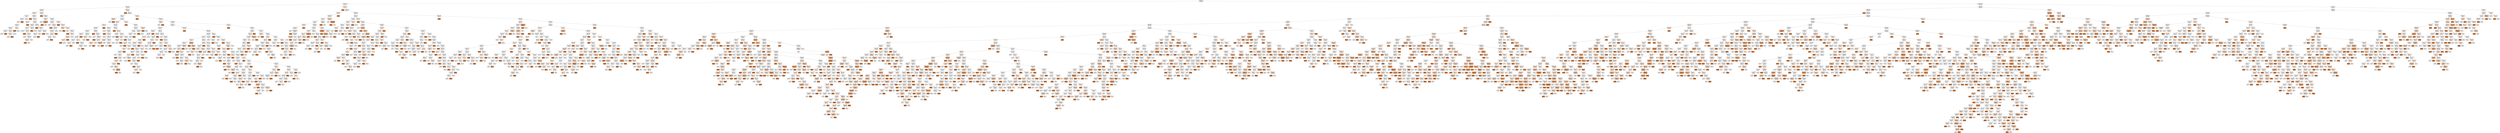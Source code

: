 digraph Tree {
node [shape=box, style="filled, rounded", color="black", fontname=helvetica] ;
edge [fontname=helvetica] ;
0 [label="pendiente <= 0.629\nmse = 0.026\nsamples = 62471\nvalue = 0.026", fillcolor="#fefcfa"] ;
1 [label="pendiente <= 0.181\nmse = 0.007\nsamples = 44304\nvalue = 0.007", fillcolor="#fffefe"] ;
0 -> 1 [labeldistance=2.5, labelangle=45, headlabel="True"] ;
2 [label="pendiente <= -0.778\nmse = 0.004\nsamples = 33036\nvalue = 0.004", fillcolor="#fffefe"] ;
1 -> 2 ;
3 [label="curvatura <= 0.882\nmse = 0.002\nsamples = 13999\nvalue = 0.002", fillcolor="#ffffff"] ;
2 -> 3 ;
4 [label="pendiente <= -1.398\nmse = 0.001\nsamples = 12353\nvalue = 0.001", fillcolor="#ffffff"] ;
3 -> 4 ;
5 [label="aspecto <= -1.417\nmse = 0.0\nsamples = 6219\nvalue = 0.0", fillcolor="#ffffff"] ;
4 -> 5 ;
6 [label="aspecto <= -1.417\nmse = 0.001\nsamples = 427\nvalue = 0.001", fillcolor="#ffffff"] ;
5 -> 6 ;
7 [label="mse = 0.0\nsamples = 426\nvalue = 0.0", fillcolor="#ffffff"] ;
6 -> 7 ;
8 [label="mse = 0.0\nsamples = 1\nvalue = 1.0", fillcolor="#e58139"] ;
6 -> 8 ;
9 [label="mse = 0.0\nsamples = 5792\nvalue = 0.0", fillcolor="#ffffff"] ;
5 -> 9 ;
10 [label="pendiente <= -1.398\nmse = 0.002\nsamples = 6134\nvalue = 0.002", fillcolor="#ffffff"] ;
4 -> 10 ;
11 [label="mse = 0.0\nsamples = 1\nvalue = 1.0", fillcolor="#e58139"] ;
10 -> 11 ;
12 [label="pendiente <= -1.282\nmse = 0.002\nsamples = 6133\nvalue = 0.002", fillcolor="#ffffff"] ;
10 -> 12 ;
13 [label="pendiente <= -1.282\nmse = 0.004\nsamples = 1021\nvalue = 0.004", fillcolor="#fffffe"] ;
12 -> 13 ;
14 [label="aspecto <= 1.247\nmse = 0.002\nsamples = 1020\nvalue = 0.002", fillcolor="#ffffff"] ;
13 -> 14 ;
15 [label="pendiente <= -1.379\nmse = 0.001\nsamples = 893\nvalue = 0.001", fillcolor="#ffffff"] ;
14 -> 15 ;
16 [label="pendiente <= -1.379\nmse = 0.004\nsamples = 143\nvalue = 0.004", fillcolor="#fffefe"] ;
15 -> 16 ;
17 [label="mse = 0.0\nsamples = 142\nvalue = 0.0", fillcolor="#ffffff"] ;
16 -> 17 ;
18 [label="mse = 0.0\nsamples = 1\nvalue = 1.0", fillcolor="#e58139"] ;
16 -> 18 ;
19 [label="aspecto <= -1.254\nmse = 0.001\nsamples = 750\nvalue = 0.001", fillcolor="#ffffff"] ;
15 -> 19 ;
20 [label="aspecto <= -1.255\nmse = 0.005\nsamples = 135\nvalue = 0.005", fillcolor="#fffefe"] ;
19 -> 20 ;
21 [label="mse = 0.0\nsamples = 134\nvalue = 0.0", fillcolor="#ffffff"] ;
20 -> 21 ;
22 [label="mse = 0.0\nsamples = 1\nvalue = 1.0", fillcolor="#e58139"] ;
20 -> 22 ;
23 [label="mse = 0.0\nsamples = 615\nvalue = 0.0", fillcolor="#ffffff"] ;
19 -> 23 ;
24 [label="aspecto <= 1.247\nmse = 0.01\nsamples = 127\nvalue = 0.01", fillcolor="#fffefd"] ;
14 -> 24 ;
25 [label="mse = 0.0\nsamples = 1\nvalue = 1.0", fillcolor="#e58139"] ;
24 -> 25 ;
26 [label="mse = 0.0\nsamples = 126\nvalue = 0.0", fillcolor="#ffffff"] ;
24 -> 26 ;
27 [label="mse = 0.0\nsamples = 1\nvalue = 1.0", fillcolor="#e58139"] ;
13 -> 27 ;
28 [label="aspecto <= 0.838\nmse = 0.001\nsamples = 5112\nvalue = 0.001", fillcolor="#ffffff"] ;
12 -> 28 ;
29 [label="pendiente <= -0.79\nmse = 0.001\nsamples = 3351\nvalue = 0.001", fillcolor="#ffffff"] ;
28 -> 29 ;
30 [label="pendiente <= -0.886\nmse = 0.0\nsamples = 3257\nvalue = 0.0", fillcolor="#ffffff"] ;
29 -> 30 ;
31 [label="mse = 0.0\nsamples = 2541\nvalue = 0.0", fillcolor="#ffffff"] ;
30 -> 31 ;
32 [label="pendiente <= -0.886\nmse = 0.002\nsamples = 716\nvalue = 0.002", fillcolor="#ffffff"] ;
30 -> 32 ;
33 [label="mse = 0.0\nsamples = 1\nvalue = 1.0", fillcolor="#e58139"] ;
32 -> 33 ;
34 [label="flujo_acum <= -0.08\nmse = 0.001\nsamples = 715\nvalue = 0.001", fillcolor="#ffffff"] ;
32 -> 34 ;
35 [label="mse = 0.0\nsamples = 591\nvalue = 0.0", fillcolor="#ffffff"] ;
34 -> 35 ;
36 [label="flujo_acum <= -0.08\nmse = 0.005\nsamples = 124\nvalue = 0.005", fillcolor="#fffefe"] ;
34 -> 36 ;
37 [label="aspecto <= -1.273\nmse = 0.139\nsamples = 5\nvalue = 0.167", fillcolor="#fbeade"] ;
36 -> 37 ;
38 [label="mse = 0.0\nsamples = 1\nvalue = 1.0", fillcolor="#e58139"] ;
37 -> 38 ;
39 [label="mse = 0.0\nsamples = 4\nvalue = 0.0", fillcolor="#ffffff"] ;
37 -> 39 ;
40 [label="mse = 0.0\nsamples = 119\nvalue = 0.0", fillcolor="#ffffff"] ;
36 -> 40 ;
41 [label="pendiente <= -0.79\nmse = 0.007\nsamples = 94\nvalue = 0.007", fillcolor="#fffefe"] ;
29 -> 41 ;
42 [label="mse = 0.0\nsamples = 1\nvalue = 1.0", fillcolor="#e58139"] ;
41 -> 42 ;
43 [label="mse = 0.0\nsamples = 93\nvalue = 0.0", fillcolor="#ffffff"] ;
41 -> 43 ;
44 [label="aspecto <= 0.838\nmse = 0.002\nsamples = 1761\nvalue = 0.002", fillcolor="#ffffff"] ;
28 -> 44 ;
45 [label="mse = 0.0\nsamples = 1\nvalue = 1.0", fillcolor="#e58139"] ;
44 -> 45 ;
46 [label="curvatura <= 0.453\nmse = 0.001\nsamples = 1760\nvalue = 0.001", fillcolor="#ffffff"] ;
44 -> 46 ;
47 [label="aspecto <= 0.873\nmse = 0.0\nsamples = 1455\nvalue = 0.0", fillcolor="#ffffff"] ;
46 -> 47 ;
48 [label="aspecto <= 0.872\nmse = 0.008\nsamples = 81\nvalue = 0.008", fillcolor="#fffefd"] ;
47 -> 48 ;
49 [label="mse = 0.0\nsamples = 80\nvalue = 0.0", fillcolor="#ffffff"] ;
48 -> 49 ;
50 [label="mse = 0.0\nsamples = 1\nvalue = 1.0", fillcolor="#e58139"] ;
48 -> 50 ;
51 [label="mse = 0.0\nsamples = 1374\nvalue = 0.0", fillcolor="#ffffff"] ;
47 -> 51 ;
52 [label="curvatura <= 0.455\nmse = 0.004\nsamples = 305\nvalue = 0.004", fillcolor="#fffefe"] ;
46 -> 52 ;
53 [label="mse = 0.0\nsamples = 1\nvalue = 1.0", fillcolor="#e58139"] ;
52 -> 53 ;
54 [label="mse = 0.0\nsamples = 304\nvalue = 0.0", fillcolor="#ffffff"] ;
52 -> 54 ;
55 [label="curvatura <= 0.883\nmse = 0.008\nsamples = 1646\nvalue = 0.008", fillcolor="#fffefd"] ;
3 -> 55 ;
56 [label="mse = 0.0\nsamples = 1\nvalue = 1.0", fillcolor="#e58139"] ;
55 -> 56 ;
57 [label="pendiente <= -2.15\nmse = 0.007\nsamples = 1645\nvalue = 0.007", fillcolor="#fffefe"] ;
55 -> 57 ;
58 [label="pendiente <= -2.158\nmse = 0.041\nsamples = 61\nvalue = 0.043", fillcolor="#fefaf6"] ;
57 -> 58 ;
59 [label="mse = 0.0\nsamples = 58\nvalue = 0.0", fillcolor="#ffffff"] ;
58 -> 59 ;
60 [label="curvatura <= 1.561\nmse = 0.16\nsamples = 3\nvalue = 0.8", fillcolor="#ea9a61"] ;
58 -> 60 ;
61 [label="mse = 0.0\nsamples = 2\nvalue = 1.0", fillcolor="#e58139"] ;
60 -> 61 ;
62 [label="mse = 0.0\nsamples = 1\nvalue = 0.0", fillcolor="#ffffff"] ;
60 -> 62 ;
63 [label="aspecto <= 1.031\nmse = 0.005\nsamples = 1584\nvalue = 0.006", fillcolor="#fffefe"] ;
57 -> 63 ;
64 [label="pendiente <= -1.125\nmse = 0.003\nsamples = 1287\nvalue = 0.003", fillcolor="#fffffe"] ;
63 -> 64 ;
65 [label="mse = 0.0\nsamples = 722\nvalue = 0.0", fillcolor="#ffffff"] ;
64 -> 65 ;
66 [label="pendiente <= -1.124\nmse = 0.008\nsamples = 565\nvalue = 0.008", fillcolor="#fffefd"] ;
64 -> 66 ;
67 [label="mse = 0.0\nsamples = 1\nvalue = 1.0", fillcolor="#e58139"] ;
66 -> 67 ;
68 [label="pendiente <= -0.948\nmse = 0.003\nsamples = 564\nvalue = 0.003", fillcolor="#fffffe"] ;
66 -> 68 ;
69 [label="pendiente <= -0.949\nmse = 0.008\nsamples = 257\nvalue = 0.008", fillcolor="#fffefd"] ;
68 -> 69 ;
70 [label="curvatura <= 1.008\nmse = 0.003\nsamples = 256\nvalue = 0.003", fillcolor="#fffffe"] ;
69 -> 70 ;
71 [label="curvatura <= 1.004\nmse = 0.015\nsamples = 46\nvalue = 0.015", fillcolor="#fffdfc"] ;
70 -> 71 ;
72 [label="mse = 0.0\nsamples = 45\nvalue = 0.0", fillcolor="#ffffff"] ;
71 -> 72 ;
73 [label="mse = 0.0\nsamples = 1\nvalue = 1.0", fillcolor="#e58139"] ;
71 -> 73 ;
74 [label="mse = 0.0\nsamples = 210\nvalue = 0.0", fillcolor="#ffffff"] ;
70 -> 74 ;
75 [label="mse = 0.0\nsamples = 1\nvalue = 1.0", fillcolor="#e58139"] ;
69 -> 75 ;
76 [label="mse = 0.0\nsamples = 307\nvalue = 0.0", fillcolor="#ffffff"] ;
68 -> 76 ;
77 [label="aspecto <= 1.033\nmse = 0.015\nsamples = 297\nvalue = 0.015", fillcolor="#fffdfc"] ;
63 -> 77 ;
78 [label="mse = 0.0\nsamples = 1\nvalue = 1.0", fillcolor="#e58139"] ;
77 -> 78 ;
79 [label="pendiente <= -2.033\nmse = 0.011\nsamples = 296\nvalue = 0.011", fillcolor="#fffefd"] ;
77 -> 79 ;
80 [label="aspecto <= 1.32\nmse = 0.16\nsamples = 3\nvalue = 0.2", fillcolor="#fae6d7"] ;
79 -> 80 ;
81 [label="mse = 0.0\nsamples = 2\nvalue = 0.0", fillcolor="#ffffff"] ;
80 -> 81 ;
82 [label="mse = 0.0\nsamples = 1\nvalue = 1.0", fillcolor="#e58139"] ;
80 -> 82 ;
83 [label="pendiente <= -1.094\nmse = 0.009\nsamples = 293\nvalue = 0.009", fillcolor="#fffefd"] ;
79 -> 83 ;
84 [label="mse = 0.0\nsamples = 177\nvalue = 0.0", fillcolor="#ffffff"] ;
83 -> 84 ;
85 [label="pendiente <= -1.09\nmse = 0.023\nsamples = 116\nvalue = 0.023", fillcolor="#fefcfa"] ;
83 -> 85 ;
86 [label="mse = 0.0\nsamples = 1\nvalue = 1.0", fillcolor="#e58139"] ;
85 -> 86 ;
87 [label="pendiente <= -1.045\nmse = 0.017\nsamples = 115\nvalue = 0.018", fillcolor="#fffdfc"] ;
85 -> 87 ;
88 [label="pendiente <= -1.045\nmse = 0.128\nsamples = 16\nvalue = 0.15", fillcolor="#fbece1"] ;
87 -> 88 ;
89 [label="curvatura <= 0.912\nmse = 0.052\nsamples = 15\nvalue = 0.056", fillcolor="#fef8f4"] ;
88 -> 89 ;
90 [label="mse = 0.0\nsamples = 1\nvalue = 1.0", fillcolor="#e58139"] ;
89 -> 90 ;
91 [label="mse = 0.0\nsamples = 14\nvalue = 0.0", fillcolor="#ffffff"] ;
89 -> 91 ;
92 [label="mse = 0.0\nsamples = 1\nvalue = 1.0", fillcolor="#e58139"] ;
88 -> 92 ;
93 [label="mse = 0.0\nsamples = 99\nvalue = 0.0", fillcolor="#ffffff"] ;
87 -> 93 ;
94 [label="pendiente <= -0.778\nmse = 0.006\nsamples = 19037\nvalue = 0.006", fillcolor="#fffefe"] ;
2 -> 94 ;
95 [label="mse = 0.0\nsamples = 1\nvalue = 1.0", fillcolor="#e58139"] ;
94 -> 95 ;
96 [label="aspecto <= -0.647\nmse = 0.006\nsamples = 19036\nvalue = 0.006", fillcolor="#fffefe"] ;
94 -> 96 ;
97 [label="curvatura <= -4.171\nmse = 0.003\nsamples = 7197\nvalue = 0.003", fillcolor="#fffffe"] ;
96 -> 97 ;
98 [label="curvatura <= -4.258\nmse = 0.139\nsamples = 8\nvalue = 0.167", fillcolor="#fbeade"] ;
97 -> 98 ;
99 [label="mse = 0.0\nsamples = 7\nvalue = 0.0", fillcolor="#ffffff"] ;
98 -> 99 ;
100 [label="mse = 0.0\nsamples = 1\nvalue = 1.0", fillcolor="#e58139"] ;
98 -> 100 ;
101 [label="curvatura <= 1.657\nmse = 0.003\nsamples = 7189\nvalue = 0.003", fillcolor="#fffffe"] ;
97 -> 101 ;
102 [label="aspecto <= -1.34\nmse = 0.002\nsamples = 6897\nvalue = 0.002", fillcolor="#ffffff"] ;
101 -> 102 ;
103 [label="aspecto <= -1.341\nmse = 0.004\nsamples = 2007\nvalue = 0.004", fillcolor="#fffefe"] ;
102 -> 103 ;
104 [label="aspecto <= -1.357\nmse = 0.004\nsamples = 2006\nvalue = 0.004", fillcolor="#fffefe"] ;
103 -> 104 ;
105 [label="curvatura <= -0.29\nmse = 0.002\nsamples = 1856\nvalue = 0.002", fillcolor="#ffffff"] ;
104 -> 105 ;
106 [label="curvatura <= -0.292\nmse = 0.005\nsamples = 562\nvalue = 0.005", fillcolor="#fffefe"] ;
105 -> 106 ;
107 [label="curvatura <= -0.562\nmse = 0.004\nsamples = 561\nvalue = 0.004", fillcolor="#fffefe"] ;
106 -> 107 ;
108 [label="curvatura <= -2.08\nmse = 0.002\nsamples = 379\nvalue = 0.002", fillcolor="#ffffff"] ;
107 -> 108 ;
109 [label="curvatura <= -2.09\nmse = 0.009\nsamples = 62\nvalue = 0.009", fillcolor="#fffefd"] ;
108 -> 109 ;
110 [label="mse = 0.0\nsamples = 61\nvalue = 0.0", fillcolor="#ffffff"] ;
109 -> 110 ;
111 [label="mse = 0.0\nsamples = 1\nvalue = 1.0", fillcolor="#e58139"] ;
109 -> 111 ;
112 [label="mse = 0.0\nsamples = 317\nvalue = 0.0", fillcolor="#ffffff"] ;
108 -> 112 ;
113 [label="curvatura <= -0.56\nmse = 0.01\nsamples = 182\nvalue = 0.01", fillcolor="#fffefd"] ;
107 -> 113 ;
114 [label="mse = 0.0\nsamples = 1\nvalue = 1.0", fillcolor="#e58139"] ;
113 -> 114 ;
115 [label="curvatura <= -0.518\nmse = 0.003\nsamples = 181\nvalue = 0.003", fillcolor="#fffffe"] ;
113 -> 115 ;
116 [label="curvatura <= -0.519\nmse = 0.038\nsamples = 15\nvalue = 0.04", fillcolor="#fefaf7"] ;
115 -> 116 ;
117 [label="mse = 0.0\nsamples = 14\nvalue = 0.0", fillcolor="#ffffff"] ;
116 -> 117 ;
118 [label="mse = 0.0\nsamples = 1\nvalue = 1.0", fillcolor="#e58139"] ;
116 -> 118 ;
119 [label="mse = 0.0\nsamples = 166\nvalue = 0.0", fillcolor="#ffffff"] ;
115 -> 119 ;
120 [label="mse = 0.0\nsamples = 1\nvalue = 1.0", fillcolor="#e58139"] ;
106 -> 120 ;
121 [label="pendiente <= -0.388\nmse = 0.001\nsamples = 1294\nvalue = 0.001", fillcolor="#ffffff"] ;
105 -> 121 ;
122 [label="pendiente <= -0.388\nmse = 0.003\nsamples = 421\nvalue = 0.003", fillcolor="#fffffe"] ;
121 -> 122 ;
123 [label="mse = 0.0\nsamples = 420\nvalue = 0.0", fillcolor="#ffffff"] ;
122 -> 123 ;
124 [label="mse = 0.0\nsamples = 1\nvalue = 1.0", fillcolor="#e58139"] ;
122 -> 124 ;
125 [label="mse = 0.0\nsamples = 873\nvalue = 0.0", fillcolor="#ffffff"] ;
121 -> 125 ;
126 [label="aspecto <= -1.357\nmse = 0.023\nsamples = 150\nvalue = 0.024", fillcolor="#fefcfa"] ;
104 -> 126 ;
127 [label="mse = 0.0\nsamples = 1\nvalue = 1.0", fillcolor="#e58139"] ;
126 -> 127 ;
128 [label="pendiente <= -0.042\nmse = 0.016\nsamples = 149\nvalue = 0.016", fillcolor="#fffdfc"] ;
126 -> 128 ;
129 [label="mse = 0.0\nsamples = 110\nvalue = 0.0", fillcolor="#ffffff"] ;
128 -> 129 ;
130 [label="pendiente <= -0.039\nmse = 0.058\nsamples = 39\nvalue = 0.062", fillcolor="#fdf7f3"] ;
128 -> 130 ;
131 [label="mse = 0.0\nsamples = 1\nvalue = 1.0", fillcolor="#e58139"] ;
130 -> 131 ;
132 [label="curvatura <= -0.436\nmse = 0.016\nsamples = 38\nvalue = 0.016", fillcolor="#fffdfc"] ;
130 -> 132 ;
133 [label="curvatura <= -0.731\nmse = 0.16\nsamples = 4\nvalue = 0.2", fillcolor="#fae6d7"] ;
132 -> 133 ;
134 [label="mse = 0.0\nsamples = 3\nvalue = 0.0", fillcolor="#ffffff"] ;
133 -> 134 ;
135 [label="mse = 0.0\nsamples = 1\nvalue = 1.0", fillcolor="#e58139"] ;
133 -> 135 ;
136 [label="mse = 0.0\nsamples = 34\nvalue = 0.0", fillcolor="#ffffff"] ;
132 -> 136 ;
137 [label="mse = 0.0\nsamples = 1\nvalue = 1.0", fillcolor="#e58139"] ;
103 -> 137 ;
138 [label="pendiente <= 0.009\nmse = 0.001\nsamples = 4890\nvalue = 0.001", fillcolor="#ffffff"] ;
102 -> 138 ;
139 [label="aspecto <= -0.78\nmse = 0.001\nsamples = 3863\nvalue = 0.001", fillcolor="#ffffff"] ;
138 -> 139 ;
140 [label="mse = 0.0\nsamples = 3237\nvalue = 0.0", fillcolor="#ffffff"] ;
139 -> 140 ;
141 [label="aspecto <= -0.779\nmse = 0.004\nsamples = 626\nvalue = 0.004", fillcolor="#fffffe"] ;
139 -> 141 ;
142 [label="mse = 0.0\nsamples = 1\nvalue = 1.0", fillcolor="#e58139"] ;
141 -> 142 ;
143 [label="flujo_acum <= -0.086\nmse = 0.003\nsamples = 625\nvalue = 0.003", fillcolor="#fffffe"] ;
141 -> 143 ;
144 [label="mse = 0.0\nsamples = 512\nvalue = 0.0", fillcolor="#ffffff"] ;
143 -> 144 ;
145 [label="flujo_acum <= -0.086\nmse = 0.016\nsamples = 113\nvalue = 0.016", fillcolor="#fffdfc"] ;
143 -> 145 ;
146 [label="curvatura <= -0.657\nmse = 0.109\nsamples = 11\nvalue = 0.125", fillcolor="#fcefe6"] ;
145 -> 146 ;
147 [label="curvatura <= -0.966\nmse = 0.25\nsamples = 2\nvalue = 0.5", fillcolor="#f2c09c"] ;
146 -> 147 ;
148 [label="mse = 0.0\nsamples = 1\nvalue = 0.0", fillcolor="#ffffff"] ;
147 -> 148 ;
149 [label="mse = 0.0\nsamples = 1\nvalue = 1.0", fillcolor="#e58139"] ;
147 -> 149 ;
150 [label="mse = 0.0\nsamples = 9\nvalue = 0.0", fillcolor="#ffffff"] ;
146 -> 150 ;
151 [label="pendiente <= -0.668\nmse = 0.006\nsamples = 102\nvalue = 0.006", fillcolor="#fffefe"] ;
145 -> 151 ;
152 [label="pendiente <= -0.702\nmse = 0.05\nsamples = 9\nvalue = 0.053", fillcolor="#fef8f5"] ;
151 -> 152 ;
153 [label="mse = 0.0\nsamples = 8\nvalue = 0.0", fillcolor="#ffffff"] ;
152 -> 153 ;
154 [label="mse = 0.0\nsamples = 1\nvalue = 1.0", fillcolor="#e58139"] ;
152 -> 154 ;
155 [label="mse = 0.0\nsamples = 93\nvalue = 0.0", fillcolor="#ffffff"] ;
151 -> 155 ;
156 [label="pendiente <= 0.009\nmse = 0.004\nsamples = 1027\nvalue = 0.004", fillcolor="#fffefe"] ;
138 -> 156 ;
157 [label="mse = 0.0\nsamples = 1\nvalue = 1.0", fillcolor="#e58139"] ;
156 -> 157 ;
158 [label="curvatura <= -1.275\nmse = 0.003\nsamples = 1026\nvalue = 0.003", fillcolor="#fffffe"] ;
156 -> 158 ;
159 [label="curvatura <= -1.277\nmse = 0.014\nsamples = 87\nvalue = 0.014", fillcolor="#fffdfc"] ;
158 -> 159 ;
160 [label="mse = 0.0\nsamples = 86\nvalue = 0.0", fillcolor="#ffffff"] ;
159 -> 160 ;
161 [label="mse = 0.0\nsamples = 1\nvalue = 1.0", fillcolor="#e58139"] ;
159 -> 161 ;
162 [label="curvatura <= 1.027\nmse = 0.002\nsamples = 939\nvalue = 0.002", fillcolor="#ffffff"] ;
158 -> 162 ;
163 [label="aspecto <= -1.282\nmse = 0.001\nsamples = 841\nvalue = 0.001", fillcolor="#ffffff"] ;
162 -> 163 ;
164 [label="aspecto <= -1.283\nmse = 0.008\nsamples = 88\nvalue = 0.008", fillcolor="#fffefd"] ;
163 -> 164 ;
165 [label="mse = 0.0\nsamples = 87\nvalue = 0.0", fillcolor="#ffffff"] ;
164 -> 165 ;
166 [label="mse = 0.0\nsamples = 1\nvalue = 1.0", fillcolor="#e58139"] ;
164 -> 166 ;
167 [label="mse = 0.0\nsamples = 753\nvalue = 0.0", fillcolor="#ffffff"] ;
163 -> 167 ;
168 [label="curvatura <= 1.03\nmse = 0.013\nsamples = 98\nvalue = 0.013", fillcolor="#fffdfc"] ;
162 -> 168 ;
169 [label="mse = 0.0\nsamples = 1\nvalue = 1.0", fillcolor="#e58139"] ;
168 -> 169 ;
170 [label="curvatura <= 1.136\nmse = 0.007\nsamples = 97\nvalue = 0.007", fillcolor="#fffefe"] ;
168 -> 170 ;
171 [label="curvatura <= 1.134\nmse = 0.028\nsamples = 24\nvalue = 0.029", fillcolor="#fefbf9"] ;
170 -> 171 ;
172 [label="mse = 0.0\nsamples = 23\nvalue = 0.0", fillcolor="#ffffff"] ;
171 -> 172 ;
173 [label="mse = 0.0\nsamples = 1\nvalue = 1.0", fillcolor="#e58139"] ;
171 -> 173 ;
174 [label="mse = 0.0\nsamples = 73\nvalue = 0.0", fillcolor="#ffffff"] ;
170 -> 174 ;
175 [label="curvatura <= 1.659\nmse = 0.013\nsamples = 292\nvalue = 0.013", fillcolor="#fffdfc"] ;
101 -> 175 ;
176 [label="mse = 0.0\nsamples = 1\nvalue = 1.0", fillcolor="#e58139"] ;
175 -> 176 ;
177 [label="pendiente <= 0.15\nmse = 0.011\nsamples = 291\nvalue = 0.011", fillcolor="#fffefd"] ;
175 -> 177 ;
178 [label="pendiente <= 0.058\nmse = 0.007\nsamples = 286\nvalue = 0.007", fillcolor="#fffefe"] ;
177 -> 178 ;
179 [label="curvatura <= 1.797\nmse = 0.002\nsamples = 258\nvalue = 0.002", fillcolor="#ffffff"] ;
178 -> 179 ;
180 [label="curvatura <= 1.793\nmse = 0.01\nsamples = 66\nvalue = 0.01", fillcolor="#fffefd"] ;
179 -> 180 ;
181 [label="mse = 0.0\nsamples = 65\nvalue = 0.0", fillcolor="#ffffff"] ;
180 -> 181 ;
182 [label="mse = 0.0\nsamples = 1\nvalue = 1.0", fillcolor="#e58139"] ;
180 -> 182 ;
183 [label="mse = 0.0\nsamples = 192\nvalue = 0.0", fillcolor="#ffffff"] ;
179 -> 183 ;
184 [label="pendiente <= 0.065\nmse = 0.044\nsamples = 28\nvalue = 0.047", fillcolor="#fef9f6"] ;
178 -> 184 ;
185 [label="mse = 0.0\nsamples = 1\nvalue = 1.0", fillcolor="#e58139"] ;
184 -> 185 ;
186 [label="mse = 0.0\nsamples = 27\nvalue = 0.0", fillcolor="#ffffff"] ;
184 -> 186 ;
187 [label="curvatura <= 1.872\nmse = 0.16\nsamples = 5\nvalue = 0.2", fillcolor="#fae6d7"] ;
177 -> 187 ;
188 [label="mse = 0.0\nsamples = 1\nvalue = 1.0", fillcolor="#e58139"] ;
187 -> 188 ;
189 [label="mse = 0.0\nsamples = 4\nvalue = 0.0", fillcolor="#ffffff"] ;
187 -> 189 ;
190 [label="aspecto <= -0.647\nmse = 0.008\nsamples = 11839\nvalue = 0.008", fillcolor="#fffefd"] ;
96 -> 190 ;
191 [label="mse = 0.0\nsamples = 1\nvalue = 1.0", fillcolor="#e58139"] ;
190 -> 191 ;
192 [label="pendiente <= -0.775\nmse = 0.008\nsamples = 11838\nvalue = 0.008", fillcolor="#fffefd"] ;
190 -> 192 ;
193 [label="pendiente <= -0.776\nmse = 0.068\nsamples = 26\nvalue = 0.073", fillcolor="#fdf6f1"] ;
192 -> 193 ;
194 [label="mse = 0.0\nsamples = 25\nvalue = 0.0", fillcolor="#ffffff"] ;
193 -> 194 ;
195 [label="mse = 0.0\nsamples = 1\nvalue = 1.0", fillcolor="#e58139"] ;
193 -> 195 ;
196 [label="curvatura <= 1.048\nmse = 0.008\nsamples = 11812\nvalue = 0.008", fillcolor="#fffefd"] ;
192 -> 196 ;
197 [label="pendiente <= -0.247\nmse = 0.007\nsamples = 10487\nvalue = 0.007", fillcolor="#fffefe"] ;
196 -> 197 ;
198 [label="pendiente <= -0.555\nmse = 0.004\nsamples = 4927\nvalue = 0.004", fillcolor="#fffffe"] ;
197 -> 198 ;
199 [label="pendiente <= -0.555\nmse = 0.007\nsamples = 1816\nvalue = 0.007", fillcolor="#fffefe"] ;
198 -> 199 ;
200 [label="aspecto <= 1.096\nmse = 0.006\nsamples = 1815\nvalue = 0.007", fillcolor="#fffefe"] ;
199 -> 200 ;
201 [label="aspecto <= 1.095\nmse = 0.009\nsamples = 1262\nvalue = 0.009", fillcolor="#fffefd"] ;
200 -> 201 ;
202 [label="aspecto <= 1.092\nmse = 0.009\nsamples = 1261\nvalue = 0.009", fillcolor="#fffefd"] ;
201 -> 202 ;
203 [label="pendiente <= -0.625\nmse = 0.008\nsamples = 1254\nvalue = 0.008", fillcolor="#fffefd"] ;
202 -> 203 ;
204 [label="pendiente <= -0.707\nmse = 0.004\nsamples = 847\nvalue = 0.004", fillcolor="#fffefe"] ;
203 -> 204 ;
205 [label="pendiente <= -0.708\nmse = 0.01\nsamples = 355\nvalue = 0.01", fillcolor="#fffefd"] ;
204 -> 205 ;
206 [label="curvatura <= 0.025\nmse = 0.009\nsamples = 354\nvalue = 0.009", fillcolor="#fffefd"] ;
205 -> 206 ;
207 [label="mse = 0.0\nsamples = 197\nvalue = 0.0", fillcolor="#ffffff"] ;
206 -> 207 ;
208 [label="curvatura <= 0.03\nmse = 0.02\nsamples = 157\nvalue = 0.02", fillcolor="#fefcfb"] ;
206 -> 208 ;
209 [label="mse = 0.0\nsamples = 1\nvalue = 1.0", fillcolor="#e58139"] ;
208 -> 209 ;
210 [label="curvatura <= 0.246\nmse = 0.016\nsamples = 156\nvalue = 0.016", fillcolor="#fffdfc"] ;
208 -> 210 ;
211 [label="curvatura <= 0.242\nmse = 0.058\nsamples = 42\nvalue = 0.062", fillcolor="#fdf7f3"] ;
210 -> 211 ;
212 [label="flujo_acum <= -0.089\nmse = 0.031\nsamples = 41\nvalue = 0.032", fillcolor="#fefbf9"] ;
211 -> 212 ;
213 [label="mse = 0.0\nsamples = 32\nvalue = 0.0", fillcolor="#ffffff"] ;
212 -> 213 ;
214 [label="aspecto <= 0.734\nmse = 0.13\nsamples = 9\nvalue = 0.154", fillcolor="#fbece1"] ;
212 -> 214 ;
215 [label="mse = 0.0\nsamples = 7\nvalue = 0.0", fillcolor="#ffffff"] ;
214 -> 215 ;
216 [label="aspecto <= 0.892\nmse = 0.222\nsamples = 2\nvalue = 0.667", fillcolor="#eeab7b"] ;
214 -> 216 ;
217 [label="mse = 0.0\nsamples = 1\nvalue = 1.0", fillcolor="#e58139"] ;
216 -> 217 ;
218 [label="mse = 0.0\nsamples = 1\nvalue = 0.0", fillcolor="#ffffff"] ;
216 -> 218 ;
219 [label="mse = 0.0\nsamples = 1\nvalue = 1.0", fillcolor="#e58139"] ;
211 -> 219 ;
220 [label="mse = 0.0\nsamples = 114\nvalue = 0.0", fillcolor="#ffffff"] ;
210 -> 220 ;
221 [label="mse = 0.0\nsamples = 1\nvalue = 1.0", fillcolor="#e58139"] ;
205 -> 221 ;
222 [label="mse = 0.0\nsamples = 492\nvalue = 0.0", fillcolor="#ffffff"] ;
204 -> 222 ;
223 [label="pendiente <= -0.625\nmse = 0.015\nsamples = 407\nvalue = 0.015", fillcolor="#fffdfc"] ;
203 -> 223 ;
224 [label="mse = 0.0\nsamples = 1\nvalue = 1.0", fillcolor="#e58139"] ;
223 -> 224 ;
225 [label="pendiente <= -0.618\nmse = 0.009\nsamples = 406\nvalue = 0.009", fillcolor="#fffefd"] ;
223 -> 225 ;
226 [label="pendiente <= -0.618\nmse = 0.033\nsamples = 37\nvalue = 0.034", fillcolor="#fefbf8"] ;
225 -> 226 ;
227 [label="aspecto <= 0.979\nmse = 0.017\nsamples = 36\nvalue = 0.018", fillcolor="#fffdfc"] ;
226 -> 227 ;
228 [label="mse = 0.0\nsamples = 32\nvalue = 0.0", fillcolor="#ffffff"] ;
227 -> 228 ;
229 [label="pendiente <= -0.62\nmse = 0.16\nsamples = 4\nvalue = 0.2", fillcolor="#fae6d7"] ;
227 -> 229 ;
230 [label="mse = 0.0\nsamples = 3\nvalue = 0.0", fillcolor="#ffffff"] ;
229 -> 230 ;
231 [label="mse = 0.0\nsamples = 1\nvalue = 1.0", fillcolor="#e58139"] ;
229 -> 231 ;
232 [label="mse = 0.0\nsamples = 1\nvalue = 1.0", fillcolor="#e58139"] ;
226 -> 232 ;
233 [label="curvatura <= 0.824\nmse = 0.007\nsamples = 369\nvalue = 0.007", fillcolor="#fffefe"] ;
225 -> 233 ;
234 [label="curvatura <= -0.187\nmse = 0.005\nsamples = 355\nvalue = 0.005", fillcolor="#fffefe"] ;
233 -> 234 ;
235 [label="curvatura <= -0.193\nmse = 0.011\nsamples = 161\nvalue = 0.012", fillcolor="#fffefd"] ;
234 -> 235 ;
236 [label="pendiente <= -0.579\nmse = 0.008\nsamples = 160\nvalue = 0.008", fillcolor="#fffefd"] ;
235 -> 236 ;
237 [label="mse = 0.0\nsamples = 94\nvalue = 0.0", fillcolor="#ffffff"] ;
236 -> 237 ;
238 [label="pendiente <= -0.579\nmse = 0.017\nsamples = 66\nvalue = 0.018", fillcolor="#fffdfb"] ;
236 -> 238 ;
239 [label="mse = 0.0\nsamples = 1\nvalue = 1.0", fillcolor="#e58139"] ;
238 -> 239 ;
240 [label="curvatura <= -1.121\nmse = 0.009\nsamples = 65\nvalue = 0.009", fillcolor="#fffefd"] ;
238 -> 240 ;
241 [label="curvatura <= -1.199\nmse = 0.036\nsamples = 17\nvalue = 0.037", fillcolor="#fefaf8"] ;
240 -> 241 ;
242 [label="mse = 0.0\nsamples = 16\nvalue = 0.0", fillcolor="#ffffff"] ;
241 -> 242 ;
243 [label="mse = 0.0\nsamples = 1\nvalue = 1.0", fillcolor="#e58139"] ;
241 -> 243 ;
244 [label="mse = 0.0\nsamples = 48\nvalue = 0.0", fillcolor="#ffffff"] ;
240 -> 244 ;
245 [label="mse = 0.0\nsamples = 1\nvalue = 1.0", fillcolor="#e58139"] ;
235 -> 245 ;
246 [label="mse = 0.0\nsamples = 194\nvalue = 0.0", fillcolor="#ffffff"] ;
234 -> 246 ;
247 [label="curvatura <= 0.83\nmse = 0.052\nsamples = 14\nvalue = 0.056", fillcolor="#fef8f4"] ;
233 -> 247 ;
248 [label="mse = 0.0\nsamples = 1\nvalue = 1.0", fillcolor="#e58139"] ;
247 -> 248 ;
249 [label="mse = 0.0\nsamples = 13\nvalue = 0.0", fillcolor="#ffffff"] ;
247 -> 249 ;
250 [label="curvatura <= -0.108\nmse = 0.149\nsamples = 7\nvalue = 0.182", fillcolor="#fae8db"] ;
202 -> 250 ;
251 [label="mse = 0.0\nsamples = 1\nvalue = 1.0", fillcolor="#e58139"] ;
250 -> 251 ;
252 [label="mse = 0.0\nsamples = 6\nvalue = 0.0", fillcolor="#ffffff"] ;
250 -> 252 ;
253 [label="mse = 0.0\nsamples = 1\nvalue = 1.0", fillcolor="#e58139"] ;
201 -> 253 ;
254 [label="mse = 0.0\nsamples = 553\nvalue = 0.0", fillcolor="#ffffff"] ;
200 -> 254 ;
255 [label="mse = 0.0\nsamples = 1\nvalue = 1.0", fillcolor="#e58139"] ;
199 -> 255 ;
256 [label="aspecto <= -0.142\nmse = 0.002\nsamples = 3111\nvalue = 0.002", fillcolor="#ffffff"] ;
198 -> 256 ;
257 [label="aspecto <= -0.145\nmse = 0.005\nsamples = 598\nvalue = 0.005", fillcolor="#fffefe"] ;
256 -> 257 ;
258 [label="pendiente <= -0.406\nmse = 0.003\nsamples = 597\nvalue = 0.003", fillcolor="#fffffe"] ;
257 -> 258 ;
259 [label="pendiente <= -0.407\nmse = 0.007\nsamples = 246\nvalue = 0.007", fillcolor="#fffefe"] ;
258 -> 259 ;
260 [label="pendiente <= -0.409\nmse = 0.005\nsamples = 245\nvalue = 0.005", fillcolor="#fffefe"] ;
259 -> 260 ;
261 [label="aspecto <= -0.55\nmse = 0.003\nsamples = 240\nvalue = 0.003", fillcolor="#fffffe"] ;
260 -> 261 ;
262 [label="aspecto <= -0.553\nmse = 0.011\nsamples = 56\nvalue = 0.011", fillcolor="#fffefd"] ;
261 -> 262 ;
263 [label="mse = 0.0\nsamples = 55\nvalue = 0.0", fillcolor="#ffffff"] ;
262 -> 263 ;
264 [label="mse = 0.0\nsamples = 1\nvalue = 1.0", fillcolor="#e58139"] ;
262 -> 264 ;
265 [label="mse = 0.0\nsamples = 184\nvalue = 0.0", fillcolor="#ffffff"] ;
261 -> 265 ;
266 [label="flujo_acum <= -0.086\nmse = 0.109\nsamples = 5\nvalue = 0.125", fillcolor="#fcefe6"] ;
260 -> 266 ;
267 [label="mse = 0.0\nsamples = 4\nvalue = 0.0", fillcolor="#ffffff"] ;
266 -> 267 ;
268 [label="mse = 0.0\nsamples = 1\nvalue = 1.0", fillcolor="#e58139"] ;
266 -> 268 ;
269 [label="mse = 0.0\nsamples = 1\nvalue = 1.0", fillcolor="#e58139"] ;
259 -> 269 ;
270 [label="mse = 0.0\nsamples = 351\nvalue = 0.0", fillcolor="#ffffff"] ;
258 -> 270 ;
271 [label="mse = 0.0\nsamples = 1\nvalue = 1.0", fillcolor="#e58139"] ;
257 -> 271 ;
272 [label="aspecto <= 0.752\nmse = 0.001\nsamples = 2513\nvalue = 0.001", fillcolor="#ffffff"] ;
256 -> 272 ;
273 [label="mse = 0.0\nsamples = 808\nvalue = 0.0", fillcolor="#ffffff"] ;
272 -> 273 ;
274 [label="aspecto <= 0.754\nmse = 0.002\nsamples = 1705\nvalue = 0.002", fillcolor="#ffffff"] ;
272 -> 274 ;
275 [label="mse = 0.0\nsamples = 1\nvalue = 1.0", fillcolor="#e58139"] ;
274 -> 275 ;
276 [label="pendiente <= -0.314\nmse = 0.001\nsamples = 1704\nvalue = 0.001", fillcolor="#ffffff"] ;
274 -> 276 ;
277 [label="curvatura <= 0.848\nmse = 0.0\nsamples = 1297\nvalue = 0.0", fillcolor="#ffffff"] ;
276 -> 277 ;
278 [label="mse = 0.0\nsamples = 1218\nvalue = 0.0", fillcolor="#ffffff"] ;
277 -> 278 ;
279 [label="curvatura <= 0.853\nmse = 0.007\nsamples = 79\nvalue = 0.007", fillcolor="#fffefe"] ;
277 -> 279 ;
280 [label="mse = 0.0\nsamples = 1\nvalue = 1.0", fillcolor="#e58139"] ;
279 -> 280 ;
281 [label="mse = 0.0\nsamples = 78\nvalue = 0.0", fillcolor="#ffffff"] ;
279 -> 281 ;
282 [label="pendiente <= -0.314\nmse = 0.005\nsamples = 407\nvalue = 0.005", fillcolor="#fffefe"] ;
276 -> 282 ;
283 [label="mse = 0.0\nsamples = 1\nvalue = 1.0", fillcolor="#e58139"] ;
282 -> 283 ;
284 [label="aspecto <= 1.393\nmse = 0.003\nsamples = 406\nvalue = 0.003", fillcolor="#fffffe"] ;
282 -> 284 ;
285 [label="flujo_acum <= -0.09\nmse = 0.002\nsamples = 383\nvalue = 0.002", fillcolor="#ffffff"] ;
284 -> 285 ;
286 [label="curvatura <= 0.167\nmse = 0.005\nsamples = 124\nvalue = 0.005", fillcolor="#fffefe"] ;
285 -> 286 ;
287 [label="curvatura <= 0.15\nmse = 0.015\nsamples = 44\nvalue = 0.015", fillcolor="#fffdfc"] ;
286 -> 287 ;
288 [label="mse = 0.0\nsamples = 43\nvalue = 0.0", fillcolor="#ffffff"] ;
287 -> 288 ;
289 [label="mse = 0.0\nsamples = 1\nvalue = 1.0", fillcolor="#e58139"] ;
287 -> 289 ;
290 [label="mse = 0.0\nsamples = 80\nvalue = 0.0", fillcolor="#ffffff"] ;
286 -> 290 ;
291 [label="mse = 0.0\nsamples = 259\nvalue = 0.0", fillcolor="#ffffff"] ;
285 -> 291 ;
292 [label="aspecto <= 1.394\nmse = 0.028\nsamples = 23\nvalue = 0.029", fillcolor="#fefbf9"] ;
284 -> 292 ;
293 [label="mse = 0.0\nsamples = 1\nvalue = 1.0", fillcolor="#e58139"] ;
292 -> 293 ;
294 [label="mse = 0.0\nsamples = 22\nvalue = 0.0", fillcolor="#ffffff"] ;
292 -> 294 ;
295 [label="pendiente <= -0.247\nmse = 0.009\nsamples = 5560\nvalue = 0.009", fillcolor="#fffefd"] ;
197 -> 295 ;
296 [label="mse = 0.0\nsamples = 1\nvalue = 1.0", fillcolor="#e58139"] ;
295 -> 296 ;
297 [label="aspecto <= 1.399\nmse = 0.009\nsamples = 5559\nvalue = 0.009", fillcolor="#fffefd"] ;
295 -> 297 ;
298 [label="flujo_acum <= -0.084\nmse = 0.009\nsamples = 5455\nvalue = 0.009", fillcolor="#fffefd"] ;
297 -> 298 ;
299 [label="curvatura <= -1.009\nmse = 0.01\nsamples = 4778\nvalue = 0.01", fillcolor="#fffefd"] ;
298 -> 299 ;
300 [label="curvatura <= -1.023\nmse = 0.022\nsamples = 373\nvalue = 0.023", fillcolor="#fefcfb"] ;
299 -> 300 ;
301 [label="flujo_acum <= -0.084\nmse = 0.014\nsamples = 367\nvalue = 0.014", fillcolor="#fffdfc"] ;
300 -> 301 ;
302 [label="aspecto <= 0.489\nmse = 0.011\nsamples = 360\nvalue = 0.011", fillcolor="#fffefd"] ;
301 -> 302 ;
303 [label="mse = 0.0\nsamples = 150\nvalue = 0.0", fillcolor="#ffffff"] ;
302 -> 303 ;
304 [label="aspecto <= 0.505\nmse = 0.018\nsamples = 210\nvalue = 0.018", fillcolor="#fffdfb"] ;
302 -> 304 ;
305 [label="mse = 0.0\nsamples = 1\nvalue = 1.0", fillcolor="#e58139"] ;
304 -> 305 ;
306 [label="aspecto <= 0.547\nmse = 0.012\nsamples = 209\nvalue = 0.012", fillcolor="#fffdfd"] ;
304 -> 306 ;
307 [label="aspecto <= 0.538\nmse = 0.222\nsamples = 4\nvalue = 0.333", fillcolor="#f6d5bd"] ;
306 -> 307 ;
308 [label="mse = 0.0\nsamples = 3\nvalue = 0.0", fillcolor="#ffffff"] ;
307 -> 308 ;
309 [label="mse = 0.0\nsamples = 1\nvalue = 1.0", fillcolor="#e58139"] ;
307 -> 309 ;
310 [label="flujo_acum <= -0.086\nmse = 0.006\nsamples = 205\nvalue = 0.006", fillcolor="#fffefe"] ;
306 -> 310 ;
311 [label="aspecto <= 1.318\nmse = 0.004\nsamples = 174\nvalue = 0.004", fillcolor="#fffffe"] ;
310 -> 311 ;
312 [label="mse = 0.0\nsamples = 150\nvalue = 0.0", fillcolor="#ffffff"] ;
311 -> 312 ;
313 [label="aspecto <= 1.322\nmse = 0.023\nsamples = 24\nvalue = 0.024", fillcolor="#fefcfa"] ;
311 -> 313 ;
314 [label="mse = 0.0\nsamples = 1\nvalue = 1.0", fillcolor="#e58139"] ;
313 -> 314 ;
315 [label="mse = 0.0\nsamples = 23\nvalue = 0.0", fillcolor="#ffffff"] ;
313 -> 315 ;
316 [label="aspecto <= 0.79\nmse = 0.022\nsamples = 31\nvalue = 0.023", fillcolor="#fefcfa"] ;
310 -> 316 ;
317 [label="flujo_acum <= -0.086\nmse = 0.16\nsamples = 4\nvalue = 0.2", fillcolor="#fae6d7"] ;
316 -> 317 ;
318 [label="mse = 0.0\nsamples = 1\nvalue = 1.0", fillcolor="#e58139"] ;
317 -> 318 ;
319 [label="mse = 0.0\nsamples = 3\nvalue = 0.0", fillcolor="#ffffff"] ;
317 -> 319 ;
320 [label="mse = 0.0\nsamples = 27\nvalue = 0.0", fillcolor="#ffffff"] ;
316 -> 320 ;
321 [label="pendiente <= -0.198\nmse = 0.188\nsamples = 7\nvalue = 0.25", fillcolor="#f8e0ce"] ;
301 -> 321 ;
322 [label="mse = 0.0\nsamples = 1\nvalue = 1.0", fillcolor="#e58139"] ;
321 -> 322 ;
323 [label="mse = 0.0\nsamples = 6\nvalue = 0.0", fillcolor="#ffffff"] ;
321 -> 323 ;
324 [label="aspecto <= -0.042\nmse = 0.247\nsamples = 6\nvalue = 0.556", fillcolor="#f1b991"] ;
300 -> 324 ;
325 [label="mse = 0.0\nsamples = 2\nvalue = 1.0", fillcolor="#e58139"] ;
324 -> 325 ;
326 [label="aspecto <= 0.989\nmse = 0.222\nsamples = 4\nvalue = 0.333", fillcolor="#f6d5bd"] ;
324 -> 326 ;
327 [label="mse = 0.0\nsamples = 3\nvalue = 0.0", fillcolor="#ffffff"] ;
326 -> 327 ;
328 [label="mse = 0.0\nsamples = 1\nvalue = 1.0", fillcolor="#e58139"] ;
326 -> 328 ;
329 [label="aspecto <= -0.62\nmse = 0.009\nsamples = 4405\nvalue = 0.009", fillcolor="#fffefd"] ;
299 -> 329 ;
330 [label="aspecto <= -0.62\nmse = 0.037\nsamples = 75\nvalue = 0.039", fillcolor="#fefaf7"] ;
329 -> 330 ;
331 [label="flujo_acum <= -0.086\nmse = 0.019\nsamples = 74\nvalue = 0.02", fillcolor="#fefdfb"] ;
330 -> 331 ;
332 [label="pendiente <= 0.135\nmse = 0.01\nsamples = 68\nvalue = 0.011", fillcolor="#fffefd"] ;
331 -> 332 ;
333 [label="mse = 0.0\nsamples = 61\nvalue = 0.0", fillcolor="#ffffff"] ;
332 -> 333 ;
334 [label="pendiente <= 0.139\nmse = 0.09\nsamples = 7\nvalue = 0.1", fillcolor="#fcf2eb"] ;
332 -> 334 ;
335 [label="mse = 0.0\nsamples = 1\nvalue = 1.0", fillcolor="#e58139"] ;
334 -> 335 ;
336 [label="mse = 0.0\nsamples = 6\nvalue = 0.0", fillcolor="#ffffff"] ;
334 -> 336 ;
337 [label="curvatura <= 0.372\nmse = 0.139\nsamples = 6\nvalue = 0.167", fillcolor="#fbeade"] ;
331 -> 337 ;
338 [label="mse = 0.0\nsamples = 5\nvalue = 0.0", fillcolor="#ffffff"] ;
337 -> 338 ;
339 [label="mse = 0.0\nsamples = 1\nvalue = 1.0", fillcolor="#e58139"] ;
337 -> 339 ;
340 [label="mse = 0.0\nsamples = 1\nvalue = 1.0", fillcolor="#e58139"] ;
330 -> 340 ;
341 [label="aspecto <= 0.367\nmse = 0.008\nsamples = 4330\nvalue = 0.008", fillcolor="#fffefd"] ;
329 -> 341 ;
342 [label="aspecto <= -0.541\nmse = 0.003\nsamples = 1464\nvalue = 0.003", fillcolor="#fffffe"] ;
341 -> 342 ;
343 [label="aspecto <= -0.541\nmse = 0.015\nsamples = 206\nvalue = 0.015", fillcolor="#fffdfc"] ;
342 -> 343 ;
344 [label="curvatura <= -0.094\nmse = 0.009\nsamples = 205\nvalue = 0.009", fillcolor="#fffefd"] ;
343 -> 344 ;
345 [label="curvatura <= -0.107\nmse = 0.025\nsamples = 72\nvalue = 0.026", fillcolor="#fefcfa"] ;
344 -> 345 ;
346 [label="flujo_acum <= -0.09\nmse = 0.009\nsamples = 71\nvalue = 0.009", fillcolor="#fffefd"] ;
345 -> 346 ;
347 [label="aspecto <= -0.561\nmse = 0.04\nsamples = 16\nvalue = 0.042", fillcolor="#fefaf7"] ;
346 -> 347 ;
348 [label="mse = 0.0\nsamples = 13\nvalue = 0.0", fillcolor="#ffffff"] ;
347 -> 348 ;
349 [label="aspecto <= -0.558\nmse = 0.222\nsamples = 3\nvalue = 0.333", fillcolor="#f6d5bd"] ;
347 -> 349 ;
350 [label="mse = 0.0\nsamples = 1\nvalue = 1.0", fillcolor="#e58139"] ;
349 -> 350 ;
351 [label="mse = 0.0\nsamples = 2\nvalue = 0.0", fillcolor="#ffffff"] ;
349 -> 351 ;
352 [label="mse = 0.0\nsamples = 55\nvalue = 0.0", fillcolor="#ffffff"] ;
346 -> 352 ;
353 [label="mse = 0.0\nsamples = 1\nvalue = 1.0", fillcolor="#e58139"] ;
345 -> 353 ;
354 [label="mse = 0.0\nsamples = 133\nvalue = 0.0", fillcolor="#ffffff"] ;
344 -> 354 ;
355 [label="mse = 0.0\nsamples = 1\nvalue = 1.0", fillcolor="#e58139"] ;
343 -> 355 ;
356 [label="pendiente <= 0.159\nmse = 0.001\nsamples = 1258\nvalue = 0.001", fillcolor="#ffffff"] ;
342 -> 356 ;
357 [label="curvatura <= 0.855\nmse = 0.001\nsamples = 1195\nvalue = 0.001", fillcolor="#ffffff"] ;
356 -> 357 ;
358 [label="mse = 0.0\nsamples = 1132\nvalue = 0.0", fillcolor="#ffffff"] ;
357 -> 358 ;
359 [label="curvatura <= 0.857\nmse = 0.009\nsamples = 63\nvalue = 0.009", fillcolor="#fffefd"] ;
357 -> 359 ;
360 [label="mse = 0.0\nsamples = 1\nvalue = 1.0", fillcolor="#e58139"] ;
359 -> 360 ;
361 [label="mse = 0.0\nsamples = 62\nvalue = 0.0", fillcolor="#ffffff"] ;
359 -> 361 ;
362 [label="pendiente <= 0.16\nmse = 0.018\nsamples = 63\nvalue = 0.019", fillcolor="#fffdfb"] ;
356 -> 362 ;
363 [label="mse = 0.0\nsamples = 1\nvalue = 1.0", fillcolor="#e58139"] ;
362 -> 363 ;
364 [label="mse = 0.0\nsamples = 62\nvalue = 0.0", fillcolor="#ffffff"] ;
362 -> 364 ;
365 [label="aspecto <= 0.368\nmse = 0.011\nsamples = 2866\nvalue = 0.011", fillcolor="#fffefd"] ;
341 -> 365 ;
366 [label="mse = 0.0\nsamples = 1\nvalue = 1.0", fillcolor="#e58139"] ;
365 -> 366 ;
367 [label="aspecto <= 0.406\nmse = 0.01\nsamples = 2865\nvalue = 0.011", fillcolor="#fffefd"] ;
365 -> 367 ;
368 [label="aspecto <= 0.405\nmse = 0.069\nsamples = 49\nvalue = 0.075", fillcolor="#fdf6f0"] ;
367 -> 368 ;
369 [label="curvatura <= -0.225\nmse = 0.026\nsamples = 48\nvalue = 0.026", fillcolor="#fefcfa"] ;
368 -> 369 ;
370 [label="curvatura <= -0.278\nmse = 0.086\nsamples = 13\nvalue = 0.095", fillcolor="#fdf3ec"] ;
369 -> 370 ;
371 [label="mse = 0.0\nsamples = 12\nvalue = 0.0", fillcolor="#ffffff"] ;
370 -> 371 ;
372 [label="mse = 0.0\nsamples = 1\nvalue = 1.0", fillcolor="#e58139"] ;
370 -> 372 ;
373 [label="mse = 0.0\nsamples = 35\nvalue = 0.0", fillcolor="#ffffff"] ;
369 -> 373 ;
374 [label="mse = 0.0\nsamples = 1\nvalue = 1.0", fillcolor="#e58139"] ;
368 -> 374 ;
375 [label="aspecto <= 0.514\nmse = 0.009\nsamples = 2816\nvalue = 0.009", fillcolor="#fffefd"] ;
367 -> 375 ;
376 [label="aspecto <= 0.514\nmse = 0.024\nsamples = 148\nvalue = 0.024", fillcolor="#fefcfa"] ;
375 -> 376 ;
377 [label="aspecto <= 0.488\nmse = 0.016\nsamples = 147\nvalue = 0.016", fillcolor="#fffdfc"] ;
376 -> 377 ;
378 [label="mse = 0.0\nsamples = 112\nvalue = 0.0", fillcolor="#ffffff"] ;
377 -> 378 ;
379 [label="aspecto <= 0.49\nmse = 0.071\nsamples = 35\nvalue = 0.077", fillcolor="#fdf5f0"] ;
377 -> 379 ;
380 [label="mse = 0.0\nsamples = 1\nvalue = 1.0", fillcolor="#e58139"] ;
379 -> 380 ;
381 [label="pendiente <= 0.102\nmse = 0.038\nsamples = 34\nvalue = 0.04", fillcolor="#fefaf7"] ;
379 -> 381 ;
382 [label="mse = 0.0\nsamples = 30\nvalue = 0.0", fillcolor="#ffffff"] ;
381 -> 382 ;
383 [label="pendiente <= 0.116\nmse = 0.24\nsamples = 4\nvalue = 0.4", fillcolor="#f5cdb0"] ;
381 -> 383 ;
384 [label="mse = 0.0\nsamples = 1\nvalue = 1.0", fillcolor="#e58139"] ;
383 -> 384 ;
385 [label="mse = 0.0\nsamples = 3\nvalue = 0.0", fillcolor="#ffffff"] ;
383 -> 385 ;
386 [label="mse = 0.0\nsamples = 1\nvalue = 1.0", fillcolor="#e58139"] ;
376 -> 386 ;
387 [label="curvatura <= -0.204\nmse = 0.008\nsamples = 2668\nvalue = 0.008", fillcolor="#fffefd"] ;
375 -> 387 ;
388 [label="pendiente <= 0.105\nmse = 0.003\nsamples = 695\nvalue = 0.003", fillcolor="#fffffe"] ;
387 -> 388 ;
389 [label="mse = 0.0\nsamples = 536\nvalue = 0.0", fillcolor="#ffffff"] ;
388 -> 389 ;
390 [label="pendiente <= 0.107\nmse = 0.012\nsamples = 159\nvalue = 0.012", fillcolor="#fffdfd"] ;
388 -> 390 ;
391 [label="mse = 0.0\nsamples = 1\nvalue = 1.0", fillcolor="#e58139"] ;
390 -> 391 ;
392 [label="flujo_acum <= -0.09\nmse = 0.004\nsamples = 158\nvalue = 0.004", fillcolor="#fffefe"] ;
390 -> 392 ;
393 [label="pendiente <= 0.13\nmse = 0.037\nsamples = 15\nvalue = 0.038", fillcolor="#fefaf7"] ;
392 -> 393 ;
394 [label="pendiente <= 0.125\nmse = 0.188\nsamples = 3\nvalue = 0.25", fillcolor="#f8e0ce"] ;
393 -> 394 ;
395 [label="mse = 0.0\nsamples = 2\nvalue = 0.0", fillcolor="#ffffff"] ;
394 -> 395 ;
396 [label="mse = 0.0\nsamples = 1\nvalue = 1.0", fillcolor="#e58139"] ;
394 -> 396 ;
397 [label="mse = 0.0\nsamples = 12\nvalue = 0.0", fillcolor="#ffffff"] ;
393 -> 397 ;
398 [label="mse = 0.0\nsamples = 143\nvalue = 0.0", fillcolor="#ffffff"] ;
392 -> 398 ;
399 [label="curvatura <= -0.203\nmse = 0.01\nsamples = 1973\nvalue = 0.01", fillcolor="#fffefd"] ;
387 -> 399 ;
400 [label="mse = 0.0\nsamples = 1\nvalue = 1.0", fillcolor="#e58139"] ;
399 -> 400 ;
401 [label="curvatura <= 0.247\nmse = 0.01\nsamples = 1972\nvalue = 0.01", fillcolor="#fffefd"] ;
399 -> 401 ;
402 [label="curvatura <= 0.246\nmse = 0.016\nsamples = 912\nvalue = 0.016", fillcolor="#fffdfc"] ;
401 -> 402 ;
403 [label="flujo_acum <= -0.09\nmse = 0.014\nsamples = 911\nvalue = 0.014", fillcolor="#fffdfc"] ;
402 -> 403 ;
404 [label="curvatura <= 0.134\nmse = 0.027\nsamples = 240\nvalue = 0.028", fillcolor="#fefcfa"] ;
403 -> 404 ;
405 [label="curvatura <= -0.178\nmse = 0.008\nsamples = 155\nvalue = 0.009", fillcolor="#fffefd"] ;
404 -> 405 ;
406 [label="aspecto <= 1.284\nmse = 0.099\nsamples = 5\nvalue = 0.111", fillcolor="#fcf1e9"] ;
405 -> 406 ;
407 [label="mse = 0.0\nsamples = 4\nvalue = 0.0", fillcolor="#ffffff"] ;
406 -> 407 ;
408 [label="mse = 0.0\nsamples = 1\nvalue = 1.0", fillcolor="#e58139"] ;
406 -> 408 ;
409 [label="pendiente <= 0.103\nmse = 0.004\nsamples = 150\nvalue = 0.004", fillcolor="#fffefe"] ;
405 -> 409 ;
410 [label="mse = 0.0\nsamples = 127\nvalue = 0.0", fillcolor="#ffffff"] ;
409 -> 410 ;
411 [label="pendiente <= 0.112\nmse = 0.03\nsamples = 23\nvalue = 0.031", fillcolor="#fefbf9"] ;
409 -> 411 ;
412 [label="mse = 0.0\nsamples = 1\nvalue = 1.0", fillcolor="#e58139"] ;
411 -> 412 ;
413 [label="mse = 0.0\nsamples = 22\nvalue = 0.0", fillcolor="#ffffff"] ;
411 -> 413 ;
414 [label="curvatura <= 0.135\nmse = 0.058\nsamples = 85\nvalue = 0.062", fillcolor="#fdf7f3"] ;
404 -> 414 ;
415 [label="mse = 0.0\nsamples = 1\nvalue = 1.0", fillcolor="#e58139"] ;
414 -> 415 ;
416 [label="pendiente <= -0.168\nmse = 0.031\nsamples = 84\nvalue = 0.032", fillcolor="#fefbf9"] ;
414 -> 416 ;
417 [label="pendiente <= -0.175\nmse = 0.126\nsamples = 14\nvalue = 0.148", fillcolor="#fbece2"] ;
416 -> 417 ;
418 [label="aspecto <= 1.161\nmse = 0.04\nsamples = 13\nvalue = 0.042", fillcolor="#fefaf7"] ;
417 -> 418 ;
419 [label="mse = 0.0\nsamples = 8\nvalue = 0.0", fillcolor="#ffffff"] ;
418 -> 419 ;
420 [label="aspecto <= 1.194\nmse = 0.083\nsamples = 5\nvalue = 0.091", fillcolor="#fdf4ed"] ;
418 -> 420 ;
421 [label="mse = 0.0\nsamples = 1\nvalue = 1.0", fillcolor="#e58139"] ;
420 -> 421 ;
422 [label="mse = 0.0\nsamples = 4\nvalue = 0.0", fillcolor="#ffffff"] ;
420 -> 422 ;
423 [label="mse = 0.0\nsamples = 1\nvalue = 1.0", fillcolor="#e58139"] ;
417 -> 423 ;
424 [label="mse = 0.0\nsamples = 70\nvalue = 0.0", fillcolor="#ffffff"] ;
416 -> 424 ;
425 [label="curvatura <= -0.027\nmse = 0.009\nsamples = 671\nvalue = 0.009", fillcolor="#fffefd"] ;
403 -> 425 ;
426 [label="curvatura <= -0.027\nmse = 0.021\nsamples = 275\nvalue = 0.021", fillcolor="#fefcfb"] ;
425 -> 426 ;
427 [label="curvatura <= -0.08\nmse = 0.014\nsamples = 274\nvalue = 0.014", fillcolor="#fffdfc"] ;
426 -> 427 ;
428 [label="pendiente <= -0.12\nmse = 0.006\nsamples = 210\nvalue = 0.006", fillcolor="#fffefe"] ;
427 -> 428 ;
429 [label="pendiente <= -0.123\nmse = 0.024\nsamples = 55\nvalue = 0.024", fillcolor="#fefcfa"] ;
428 -> 429 ;
430 [label="mse = 0.0\nsamples = 54\nvalue = 0.0", fillcolor="#ffffff"] ;
429 -> 430 ;
431 [label="mse = 0.0\nsamples = 1\nvalue = 1.0", fillcolor="#e58139"] ;
429 -> 431 ;
432 [label="mse = 0.0\nsamples = 155\nvalue = 0.0", fillcolor="#ffffff"] ;
428 -> 432 ;
433 [label="curvatura <= -0.079\nmse = 0.04\nsamples = 64\nvalue = 0.042", fillcolor="#fefaf7"] ;
427 -> 433 ;
434 [label="mse = 0.0\nsamples = 1\nvalue = 1.0", fillcolor="#e58139"] ;
433 -> 434 ;
435 [label="aspecto <= 0.572\nmse = 0.031\nsamples = 63\nvalue = 0.032", fillcolor="#fefbf9"] ;
433 -> 435 ;
436 [label="aspecto <= 0.538\nmse = 0.25\nsamples = 2\nvalue = 0.5", fillcolor="#f2c09c"] ;
435 -> 436 ;
437 [label="mse = 0.0\nsamples = 1\nvalue = 0.0", fillcolor="#ffffff"] ;
436 -> 437 ;
438 [label="mse = 0.0\nsamples = 1\nvalue = 1.0", fillcolor="#e58139"] ;
436 -> 438 ;
439 [label="flujo_acum <= -0.086\nmse = 0.021\nsamples = 61\nvalue = 0.022", fillcolor="#fefcfb"] ;
435 -> 439 ;
440 [label="aspecto <= 0.725\nmse = 0.011\nsamples = 57\nvalue = 0.011", fillcolor="#fffefd"] ;
439 -> 440 ;
441 [label="curvatura <= -0.068\nmse = 0.083\nsamples = 7\nvalue = 0.091", fillcolor="#fdf4ed"] ;
440 -> 441 ;
442 [label="mse = 0.0\nsamples = 1\nvalue = 1.0", fillcolor="#e58139"] ;
441 -> 442 ;
443 [label="mse = 0.0\nsamples = 6\nvalue = 0.0", fillcolor="#ffffff"] ;
441 -> 443 ;
444 [label="mse = 0.0\nsamples = 50\nvalue = 0.0", fillcolor="#ffffff"] ;
440 -> 444 ;
445 [label="pendiente <= -0.008\nmse = 0.188\nsamples = 4\nvalue = 0.25", fillcolor="#f8e0ce"] ;
439 -> 445 ;
446 [label="mse = 0.0\nsamples = 3\nvalue = 0.0", fillcolor="#ffffff"] ;
445 -> 446 ;
447 [label="mse = 0.0\nsamples = 1\nvalue = 1.0", fillcolor="#e58139"] ;
445 -> 447 ;
448 [label="mse = 0.0\nsamples = 1\nvalue = 1.0", fillcolor="#e58139"] ;
426 -> 448 ;
449 [label="aspecto <= 1.333\nmse = 0.002\nsamples = 396\nvalue = 0.002", fillcolor="#ffffff"] ;
425 -> 449 ;
450 [label="mse = 0.0\nsamples = 330\nvalue = 0.0", fillcolor="#ffffff"] ;
449 -> 450 ;
451 [label="aspecto <= 1.335\nmse = 0.009\nsamples = 66\nvalue = 0.009", fillcolor="#fffefd"] ;
449 -> 451 ;
452 [label="mse = 0.0\nsamples = 1\nvalue = 1.0", fillcolor="#e58139"] ;
451 -> 452 ;
453 [label="mse = 0.0\nsamples = 65\nvalue = 0.0", fillcolor="#ffffff"] ;
451 -> 453 ;
454 [label="mse = 0.0\nsamples = 1\nvalue = 1.0", fillcolor="#e58139"] ;
402 -> 454 ;
455 [label="pendiente <= -0.198\nmse = 0.005\nsamples = 1060\nvalue = 0.005", fillcolor="#fffefe"] ;
401 -> 455 ;
456 [label="pendiente <= -0.199\nmse = 0.017\nsamples = 114\nvalue = 0.017", fillcolor="#fffdfc"] ;
455 -> 456 ;
457 [label="flujo_acum <= -0.087\nmse = 0.012\nsamples = 113\nvalue = 0.012", fillcolor="#fffefd"] ;
456 -> 457 ;
458 [label="aspecto <= 0.606\nmse = 0.006\nsamples = 110\nvalue = 0.006", fillcolor="#fffefe"] ;
457 -> 458 ;
459 [label="pendiente <= -0.214\nmse = 0.139\nsamples = 6\nvalue = 0.167", fillcolor="#fbeade"] ;
458 -> 459 ;
460 [label="mse = 0.0\nsamples = 5\nvalue = 0.0", fillcolor="#ffffff"] ;
459 -> 460 ;
461 [label="mse = 0.0\nsamples = 1\nvalue = 1.0", fillcolor="#e58139"] ;
459 -> 461 ;
462 [label="mse = 0.0\nsamples = 104\nvalue = 0.0", fillcolor="#ffffff"] ;
458 -> 462 ;
463 [label="curvatura <= 0.561\nmse = 0.188\nsamples = 3\nvalue = 0.25", fillcolor="#f8e0ce"] ;
457 -> 463 ;
464 [label="mse = 0.0\nsamples = 1\nvalue = 1.0", fillcolor="#e58139"] ;
463 -> 464 ;
465 [label="mse = 0.0\nsamples = 2\nvalue = 0.0", fillcolor="#ffffff"] ;
463 -> 465 ;
466 [label="mse = 0.0\nsamples = 1\nvalue = 1.0", fillcolor="#e58139"] ;
456 -> 466 ;
467 [label="pendiente <= 0.173\nmse = 0.003\nsamples = 946\nvalue = 0.003", fillcolor="#fffffe"] ;
455 -> 467 ;
468 [label="aspecto <= 0.865\nmse = 0.003\nsamples = 920\nvalue = 0.003", fillcolor="#fffffe"] ;
467 -> 468 ;
469 [label="aspecto <= 0.864\nmse = 0.008\nsamples = 254\nvalue = 0.008", fillcolor="#fffefd"] ;
468 -> 469 ;
470 [label="aspecto <= 0.851\nmse = 0.005\nsamples = 253\nvalue = 0.005", fillcolor="#fffefe"] ;
469 -> 470 ;
471 [label="pendiente <= 0.136\nmse = 0.003\nsamples = 242\nvalue = 0.003", fillcolor="#fffffe"] ;
470 -> 471 ;
472 [label="mse = 0.0\nsamples = 210\nvalue = 0.0", fillcolor="#ffffff"] ;
471 -> 472 ;
473 [label="pendiente <= 0.138\nmse = 0.019\nsamples = 32\nvalue = 0.019", fillcolor="#fffdfb"] ;
471 -> 473 ;
474 [label="mse = 0.0\nsamples = 1\nvalue = 1.0", fillcolor="#e58139"] ;
473 -> 474 ;
475 [label="mse = 0.0\nsamples = 31\nvalue = 0.0", fillcolor="#ffffff"] ;
473 -> 475 ;
476 [label="aspecto <= 0.853\nmse = 0.062\nsamples = 11\nvalue = 0.067", fillcolor="#fdf7f2"] ;
470 -> 476 ;
477 [label="mse = 0.0\nsamples = 1\nvalue = 1.0", fillcolor="#e58139"] ;
476 -> 477 ;
478 [label="mse = 0.0\nsamples = 10\nvalue = 0.0", fillcolor="#ffffff"] ;
476 -> 478 ;
479 [label="mse = 0.0\nsamples = 1\nvalue = 1.0", fillcolor="#e58139"] ;
469 -> 479 ;
480 [label="curvatura <= 0.669\nmse = 0.001\nsamples = 666\nvalue = 0.001", fillcolor="#ffffff"] ;
468 -> 480 ;
481 [label="mse = 0.0\nsamples = 424\nvalue = 0.0", fillcolor="#ffffff"] ;
480 -> 481 ;
482 [label="curvatura <= 0.67\nmse = 0.003\nsamples = 242\nvalue = 0.003", fillcolor="#fffffe"] ;
480 -> 482 ;
483 [label="mse = 0.0\nsamples = 1\nvalue = 1.0", fillcolor="#e58139"] ;
482 -> 483 ;
484 [label="mse = 0.0\nsamples = 241\nvalue = 0.0", fillcolor="#ffffff"] ;
482 -> 484 ;
485 [label="pendiente <= 0.173\nmse = 0.023\nsamples = 26\nvalue = 0.023", fillcolor="#fefcfa"] ;
467 -> 485 ;
486 [label="mse = 0.0\nsamples = 1\nvalue = 1.0", fillcolor="#e58139"] ;
485 -> 486 ;
487 [label="mse = 0.0\nsamples = 25\nvalue = 0.0", fillcolor="#ffffff"] ;
485 -> 487 ;
488 [label="curvatura <= 0.058\nmse = 0.001\nsamples = 677\nvalue = 0.001", fillcolor="#ffffff"] ;
298 -> 488 ;
489 [label="mse = 0.0\nsamples = 588\nvalue = 0.0", fillcolor="#ffffff"] ;
488 -> 489 ;
490 [label="curvatura <= 0.061\nmse = 0.007\nsamples = 89\nvalue = 0.007", fillcolor="#fffefe"] ;
488 -> 490 ;
491 [label="mse = 0.0\nsamples = 1\nvalue = 1.0", fillcolor="#e58139"] ;
490 -> 491 ;
492 [label="mse = 0.0\nsamples = 88\nvalue = 0.0", fillcolor="#ffffff"] ;
490 -> 492 ;
493 [label="aspecto <= 1.4\nmse = 0.032\nsamples = 104\nvalue = 0.033", fillcolor="#fefbf8"] ;
297 -> 493 ;
494 [label="mse = 0.0\nsamples = 1\nvalue = 1.0", fillcolor="#e58139"] ;
493 -> 494 ;
495 [label="pendiente <= 0.038\nmse = 0.02\nsamples = 103\nvalue = 0.02", fillcolor="#fefcfb"] ;
493 -> 495 ;
496 [label="mse = 0.0\nsamples = 57\nvalue = 0.0", fillcolor="#ffffff"] ;
495 -> 496 ;
497 [label="pendiente <= 0.047\nmse = 0.045\nsamples = 46\nvalue = 0.048", fillcolor="#fef9f6"] ;
495 -> 497 ;
498 [label="mse = 0.0\nsamples = 1\nvalue = 1.0", fillcolor="#e58139"] ;
497 -> 498 ;
499 [label="curvatura <= -1.487\nmse = 0.016\nsamples = 45\nvalue = 0.016", fillcolor="#fffdfc"] ;
497 -> 499 ;
500 [label="pendiente <= 0.122\nmse = 0.16\nsamples = 3\nvalue = 0.2", fillcolor="#fae6d7"] ;
499 -> 500 ;
501 [label="mse = 0.0\nsamples = 1\nvalue = 1.0", fillcolor="#e58139"] ;
500 -> 501 ;
502 [label="mse = 0.0\nsamples = 2\nvalue = 0.0", fillcolor="#ffffff"] ;
500 -> 502 ;
503 [label="mse = 0.0\nsamples = 42\nvalue = 0.0", fillcolor="#ffffff"] ;
499 -> 503 ;
504 [label="curvatura <= 1.048\nmse = 0.016\nsamples = 1325\nvalue = 0.016", fillcolor="#fffdfc"] ;
196 -> 504 ;
505 [label="mse = 0.0\nsamples = 1\nvalue = 1.0", fillcolor="#e58139"] ;
504 -> 505 ;
506 [label="curvatura <= 1.149\nmse = 0.014\nsamples = 1324\nvalue = 0.014", fillcolor="#fffdfc"] ;
504 -> 506 ;
507 [label="curvatura <= 1.149\nmse = 0.038\nsamples = 167\nvalue = 0.04", fillcolor="#fefaf7"] ;
506 -> 507 ;
508 [label="aspecto <= 1.403\nmse = 0.018\nsamples = 166\nvalue = 0.019", fillcolor="#fffdfb"] ;
507 -> 508 ;
509 [label="pendiente <= -0.239\nmse = 0.015\nsamples = 164\nvalue = 0.015", fillcolor="#fffdfc"] ;
508 -> 509 ;
510 [label="pendiente <= -0.24\nmse = 0.029\nsamples = 85\nvalue = 0.03", fillcolor="#fefbf9"] ;
509 -> 510 ;
511 [label="curvatura <= 1.142\nmse = 0.022\nsamples = 84\nvalue = 0.023", fillcolor="#fefcfa"] ;
510 -> 511 ;
512 [label="aspecto <= 1.245\nmse = 0.016\nsamples = 78\nvalue = 0.016", fillcolor="#fffdfc"] ;
511 -> 512 ;
513 [label="pendiente <= -0.292\nmse = 0.009\nsamples = 68\nvalue = 0.009", fillcolor="#fffefd"] ;
512 -> 513 ;
514 [label="mse = 0.0\nsamples = 59\nvalue = 0.0", fillcolor="#ffffff"] ;
513 -> 514 ;
515 [label="pendiente <= -0.289\nmse = 0.062\nsamples = 9\nvalue = 0.067", fillcolor="#fdf7f2"] ;
513 -> 515 ;
516 [label="mse = 0.0\nsamples = 1\nvalue = 1.0", fillcolor="#e58139"] ;
515 -> 516 ;
517 [label="mse = 0.0\nsamples = 8\nvalue = 0.0", fillcolor="#ffffff"] ;
515 -> 517 ;
518 [label="aspecto <= 1.267\nmse = 0.062\nsamples = 10\nvalue = 0.067", fillcolor="#fdf7f2"] ;
512 -> 518 ;
519 [label="mse = 0.0\nsamples = 1\nvalue = 1.0", fillcolor="#e58139"] ;
518 -> 519 ;
520 [label="mse = 0.0\nsamples = 9\nvalue = 0.0", fillcolor="#ffffff"] ;
518 -> 520 ;
521 [label="pendiente <= -0.559\nmse = 0.109\nsamples = 6\nvalue = 0.125", fillcolor="#fcefe6"] ;
511 -> 521 ;
522 [label="mse = 0.0\nsamples = 1\nvalue = 1.0", fillcolor="#e58139"] ;
521 -> 522 ;
523 [label="mse = 0.0\nsamples = 5\nvalue = 0.0", fillcolor="#ffffff"] ;
521 -> 523 ;
524 [label="mse = 0.0\nsamples = 1\nvalue = 1.0", fillcolor="#e58139"] ;
510 -> 524 ;
525 [label="mse = 0.0\nsamples = 79\nvalue = 0.0", fillcolor="#ffffff"] ;
509 -> 525 ;
526 [label="pendiente <= -0.345\nmse = 0.25\nsamples = 2\nvalue = 0.5", fillcolor="#f2c09c"] ;
508 -> 526 ;
527 [label="mse = 0.0\nsamples = 1\nvalue = 0.0", fillcolor="#ffffff"] ;
526 -> 527 ;
528 [label="mse = 0.0\nsamples = 1\nvalue = 1.0", fillcolor="#e58139"] ;
526 -> 528 ;
529 [label="mse = 0.0\nsamples = 1\nvalue = 1.0", fillcolor="#e58139"] ;
507 -> 529 ;
530 [label="pendiente <= -0.763\nmse = 0.01\nsamples = 1157\nvalue = 0.01", fillcolor="#fffefd"] ;
506 -> 530 ;
531 [label="pendiente <= -0.765\nmse = 0.083\nsamples = 14\nvalue = 0.091", fillcolor="#fdf4ed"] ;
530 -> 531 ;
532 [label="mse = 0.0\nsamples = 13\nvalue = 0.0", fillcolor="#ffffff"] ;
531 -> 532 ;
533 [label="mse = 0.0\nsamples = 1\nvalue = 1.0", fillcolor="#e58139"] ;
531 -> 533 ;
534 [label="aspecto <= 0.487\nmse = 0.009\nsamples = 1143\nvalue = 0.009", fillcolor="#fffefd"] ;
530 -> 534 ;
535 [label="aspecto <= 0.485\nmse = 0.018\nsamples = 422\nvalue = 0.018", fillcolor="#fffdfb"] ;
534 -> 535 ;
536 [label="aspecto <= 0.471\nmse = 0.016\nsamples = 421\nvalue = 0.017", fillcolor="#fffdfc"] ;
535 -> 536 ;
537 [label="pendiente <= -0.492\nmse = 0.014\nsamples = 414\nvalue = 0.014", fillcolor="#fffdfc"] ;
536 -> 537 ;
538 [label="pendiente <= -0.495\nmse = 0.035\nsamples = 102\nvalue = 0.036", fillcolor="#fefaf8"] ;
537 -> 538 ;
539 [label="curvatura <= 1.382\nmse = 0.018\nsamples = 101\nvalue = 0.018", fillcolor="#fffdfb"] ;
538 -> 539 ;
540 [label="curvatura <= 1.375\nmse = 0.053\nsamples = 33\nvalue = 0.057", fillcolor="#fef8f4"] ;
539 -> 540 ;
541 [label="mse = 0.0\nsamples = 32\nvalue = 0.0", fillcolor="#ffffff"] ;
540 -> 541 ;
542 [label="mse = 0.0\nsamples = 1\nvalue = 1.0", fillcolor="#e58139"] ;
540 -> 542 ;
543 [label="mse = 0.0\nsamples = 68\nvalue = 0.0", fillcolor="#ffffff"] ;
539 -> 543 ;
544 [label="mse = 0.0\nsamples = 1\nvalue = 1.0", fillcolor="#e58139"] ;
538 -> 544 ;
545 [label="pendiente <= 0.056\nmse = 0.006\nsamples = 312\nvalue = 0.006", fillcolor="#fffefe"] ;
537 -> 545 ;
546 [label="mse = 0.0\nsamples = 264\nvalue = 0.0", fillcolor="#ffffff"] ;
545 -> 546 ;
547 [label="pendiente <= 0.059\nmse = 0.037\nsamples = 48\nvalue = 0.038", fillcolor="#fefaf7"] ;
545 -> 547 ;
548 [label="mse = 0.0\nsamples = 1\nvalue = 1.0", fillcolor="#e58139"] ;
547 -> 548 ;
549 [label="aspecto <= 0.299\nmse = 0.025\nsamples = 47\nvalue = 0.026", fillcolor="#fefcfa"] ;
547 -> 549 ;
550 [label="mse = 0.0\nsamples = 41\nvalue = 0.0", fillcolor="#ffffff"] ;
549 -> 550 ;
551 [label="aspecto <= 0.328\nmse = 0.16\nsamples = 6\nvalue = 0.2", fillcolor="#fae6d7"] ;
549 -> 551 ;
552 [label="mse = 0.0\nsamples = 2\nvalue = 1.0", fillcolor="#e58139"] ;
551 -> 552 ;
553 [label="mse = 0.0\nsamples = 4\nvalue = 0.0", fillcolor="#ffffff"] ;
551 -> 553 ;
554 [label="aspecto <= 0.473\nmse = 0.139\nsamples = 7\nvalue = 0.167", fillcolor="#fbeade"] ;
536 -> 554 ;
555 [label="mse = 0.0\nsamples = 1\nvalue = 1.0", fillcolor="#e58139"] ;
554 -> 555 ;
556 [label="mse = 0.0\nsamples = 6\nvalue = 0.0", fillcolor="#ffffff"] ;
554 -> 556 ;
557 [label="mse = 0.0\nsamples = 1\nvalue = 1.0", fillcolor="#e58139"] ;
535 -> 557 ;
558 [label="curvatura <= 1.774\nmse = 0.004\nsamples = 721\nvalue = 0.004", fillcolor="#fffefe"] ;
534 -> 558 ;
559 [label="aspecto <= 0.633\nmse = 0.001\nsamples = 524\nvalue = 0.001", fillcolor="#ffffff"] ;
558 -> 559 ;
560 [label="aspecto <= 0.632\nmse = 0.009\nsamples = 69\nvalue = 0.009", fillcolor="#fffefd"] ;
559 -> 560 ;
561 [label="mse = 0.0\nsamples = 68\nvalue = 0.0", fillcolor="#ffffff"] ;
560 -> 561 ;
562 [label="mse = 0.0\nsamples = 1\nvalue = 1.0", fillcolor="#e58139"] ;
560 -> 562 ;
563 [label="mse = 0.0\nsamples = 455\nvalue = 0.0", fillcolor="#ffffff"] ;
559 -> 563 ;
564 [label="curvatura <= 1.776\nmse = 0.013\nsamples = 197\nvalue = 0.013", fillcolor="#fffdfc"] ;
558 -> 564 ;
565 [label="mse = 0.0\nsamples = 1\nvalue = 1.0", fillcolor="#e58139"] ;
564 -> 565 ;
566 [label="pendiente <= -0.271\nmse = 0.01\nsamples = 196\nvalue = 0.01", fillcolor="#fffefd"] ;
564 -> 566 ;
567 [label="mse = 0.0\nsamples = 96\nvalue = 0.0", fillcolor="#ffffff"] ;
566 -> 567 ;
568 [label="pendiente <= -0.266\nmse = 0.019\nsamples = 100\nvalue = 0.019", fillcolor="#fffdfb"] ;
566 -> 568 ;
569 [label="mse = 0.0\nsamples = 1\nvalue = 1.0", fillcolor="#e58139"] ;
568 -> 569 ;
570 [label="aspecto <= 1.361\nmse = 0.013\nsamples = 99\nvalue = 0.013", fillcolor="#fffdfc"] ;
568 -> 570 ;
571 [label="pendiente <= 0.035\nmse = 0.007\nsamples = 87\nvalue = 0.007", fillcolor="#fffefe"] ;
570 -> 571 ;
572 [label="mse = 0.0\nsamples = 59\nvalue = 0.0", fillcolor="#ffffff"] ;
571 -> 572 ;
573 [label="pendiente <= 0.042\nmse = 0.02\nsamples = 28\nvalue = 0.02", fillcolor="#fefcfb"] ;
571 -> 573 ;
574 [label="mse = 0.0\nsamples = 1\nvalue = 1.0", fillcolor="#e58139"] ;
573 -> 574 ;
575 [label="mse = 0.0\nsamples = 27\nvalue = 0.0", fillcolor="#ffffff"] ;
573 -> 575 ;
576 [label="aspecto <= 1.367\nmse = 0.05\nsamples = 12\nvalue = 0.053", fillcolor="#fef8f5"] ;
570 -> 576 ;
577 [label="mse = 0.0\nsamples = 1\nvalue = 1.0", fillcolor="#e58139"] ;
576 -> 577 ;
578 [label="mse = 0.0\nsamples = 11\nvalue = 0.0", fillcolor="#ffffff"] ;
576 -> 578 ;
579 [label="pendiente <= 0.181\nmse = 0.016\nsamples = 11268\nvalue = 0.017", fillcolor="#fffdfc"] ;
1 -> 579 ;
580 [label="mse = 0.0\nsamples = 1\nvalue = 1.0", fillcolor="#e58139"] ;
579 -> 580 ;
581 [label="aspecto <= -1.376\nmse = 0.016\nsamples = 11267\nvalue = 0.017", fillcolor="#fffdfc"] ;
579 -> 581 ;
582 [label="aspecto <= -1.376\nmse = 0.026\nsamples = 910\nvalue = 0.027", fillcolor="#fefcfa"] ;
581 -> 582 ;
583 [label="pendiente <= 0.618\nmse = 0.023\nsamples = 909\nvalue = 0.024", fillcolor="#fefcfa"] ;
582 -> 583 ;
584 [label="aspecto <= -1.377\nmse = 0.02\nsamples = 898\nvalue = 0.021", fillcolor="#fefcfb"] ;
583 -> 584 ;
585 [label="curvatura <= -1.38\nmse = 0.019\nsamples = 890\nvalue = 0.019", fillcolor="#fefdfb"] ;
584 -> 585 ;
586 [label="curvatura <= -1.393\nmse = 0.059\nsamples = 60\nvalue = 0.062", fillcolor="#fdf7f3"] ;
585 -> 586 ;
587 [label="flujo_acum <= -0.057\nmse = 0.05\nsamples = 59\nvalue = 0.053", fillcolor="#fef8f5"] ;
586 -> 587 ;
588 [label="mse = 0.0\nsamples = 39\nvalue = 0.0", fillcolor="#ffffff"] ;
587 -> 588 ;
589 [label="flujo_acum <= -0.054\nmse = 0.132\nsamples = 20\nvalue = 0.156", fillcolor="#fbebe0"] ;
587 -> 589 ;
590 [label="mse = 0.0\nsamples = 1\nvalue = 1.0", fillcolor="#e58139"] ;
589 -> 590 ;
591 [label="pendiente <= 0.271\nmse = 0.064\nsamples = 19\nvalue = 0.069", fillcolor="#fdf6f1"] ;
589 -> 591 ;
592 [label="pendiente <= 0.257\nmse = 0.222\nsamples = 5\nvalue = 0.333", fillcolor="#f6d5bd"] ;
591 -> 592 ;
593 [label="mse = 0.0\nsamples = 4\nvalue = 0.0", fillcolor="#ffffff"] ;
592 -> 593 ;
594 [label="mse = 0.0\nsamples = 1\nvalue = 1.0", fillcolor="#e58139"] ;
592 -> 594 ;
595 [label="mse = 0.0\nsamples = 14\nvalue = 0.0", fillcolor="#ffffff"] ;
591 -> 595 ;
596 [label="mse = 0.0\nsamples = 1\nvalue = 1.0", fillcolor="#e58139"] ;
586 -> 596 ;
597 [label="pendiente <= 0.589\nmse = 0.016\nsamples = 830\nvalue = 0.016", fillcolor="#fffdfc"] ;
585 -> 597 ;
598 [label="curvatura <= -0.447\nmse = 0.013\nsamples = 777\nvalue = 0.013", fillcolor="#fffdfc"] ;
597 -> 598 ;
599 [label="curvatura <= -0.47\nmse = 0.029\nsamples = 160\nvalue = 0.03", fillcolor="#fefbf9"] ;
598 -> 599 ;
600 [label="pendiente <= 0.563\nmse = 0.017\nsamples = 157\nvalue = 0.017", fillcolor="#fffdfc"] ;
599 -> 600 ;
601 [label="aspecto <= -1.384\nmse = 0.009\nsamples = 146\nvalue = 0.009", fillcolor="#fffefd"] ;
600 -> 601 ;
602 [label="flujo_acum <= -0.09\nmse = 0.005\nsamples = 139\nvalue = 0.005", fillcolor="#fffefe"] ;
601 -> 602 ;
603 [label="aspecto <= -1.514\nmse = 0.042\nsamples = 17\nvalue = 0.043", fillcolor="#fefaf6"] ;
602 -> 603 ;
604 [label="curvatura <= -0.636\nmse = 0.25\nsamples = 2\nvalue = 0.5", fillcolor="#f2c09c"] ;
603 -> 604 ;
605 [label="mse = 0.0\nsamples = 1\nvalue = 1.0", fillcolor="#e58139"] ;
604 -> 605 ;
606 [label="mse = 0.0\nsamples = 1\nvalue = 0.0", fillcolor="#ffffff"] ;
604 -> 606 ;
607 [label="mse = 0.0\nsamples = 15\nvalue = 0.0", fillcolor="#ffffff"] ;
603 -> 607 ;
608 [label="mse = 0.0\nsamples = 122\nvalue = 0.0", fillcolor="#ffffff"] ;
602 -> 608 ;
609 [label="aspecto <= -1.382\nmse = 0.122\nsamples = 7\nvalue = 0.143", fillcolor="#fbede3"] ;
601 -> 609 ;
610 [label="mse = 0.0\nsamples = 1\nvalue = 1.0", fillcolor="#e58139"] ;
609 -> 610 ;
611 [label="mse = 0.0\nsamples = 6\nvalue = 0.0", fillcolor="#ffffff"] ;
609 -> 611 ;
612 [label="pendiente <= 0.57\nmse = 0.122\nsamples = 11\nvalue = 0.143", fillcolor="#fbede3"] ;
600 -> 612 ;
613 [label="mse = 0.0\nsamples = 2\nvalue = 1.0", fillcolor="#e58139"] ;
612 -> 613 ;
614 [label="mse = 0.0\nsamples = 9\nvalue = 0.0", fillcolor="#ffffff"] ;
612 -> 614 ;
615 [label="flujo_acum <= -0.078\nmse = 0.188\nsamples = 3\nvalue = 0.75", fillcolor="#eca06a"] ;
599 -> 615 ;
616 [label="mse = 0.0\nsamples = 2\nvalue = 1.0", fillcolor="#e58139"] ;
615 -> 616 ;
617 [label="mse = 0.0\nsamples = 1\nvalue = 0.0", fillcolor="#ffffff"] ;
615 -> 617 ;
618 [label="aspecto <= -1.471\nmse = 0.009\nsamples = 617\nvalue = 0.009", fillcolor="#fffefd"] ;
598 -> 618 ;
619 [label="mse = 0.0\nsamples = 234\nvalue = 0.0", fillcolor="#ffffff"] ;
618 -> 619 ;
620 [label="aspecto <= -1.47\nmse = 0.015\nsamples = 383\nvalue = 0.015", fillcolor="#fffdfc"] ;
618 -> 620 ;
621 [label="mse = 0.0\nsamples = 1\nvalue = 1.0", fillcolor="#e58139"] ;
620 -> 621 ;
622 [label="curvatura <= 1.219\nmse = 0.011\nsamples = 382\nvalue = 0.012", fillcolor="#fffefd"] ;
620 -> 622 ;
623 [label="pendiente <= 0.49\nmse = 0.009\nsamples = 346\nvalue = 0.009", fillcolor="#fffefd"] ;
622 -> 623 ;
624 [label="aspecto <= -1.453\nmse = 0.005\nsamples = 258\nvalue = 0.005", fillcolor="#fffefe"] ;
623 -> 624 ;
625 [label="aspecto <= -1.453\nmse = 0.024\nsamples = 53\nvalue = 0.024", fillcolor="#fefcfa"] ;
624 -> 625 ;
626 [label="mse = 0.0\nsamples = 51\nvalue = 0.0", fillcolor="#ffffff"] ;
625 -> 626 ;
627 [label="mse = 0.0\nsamples = 2\nvalue = 1.0", fillcolor="#e58139"] ;
625 -> 627 ;
628 [label="mse = 0.0\nsamples = 205\nvalue = 0.0", fillcolor="#ffffff"] ;
624 -> 628 ;
629 [label="pendiente <= 0.491\nmse = 0.022\nsamples = 88\nvalue = 0.022", fillcolor="#fefcfb"] ;
623 -> 629 ;
630 [label="mse = 0.0\nsamples = 1\nvalue = 1.0", fillcolor="#e58139"] ;
629 -> 630 ;
631 [label="pendiente <= 0.513\nmse = 0.015\nsamples = 87\nvalue = 0.015", fillcolor="#fffdfc"] ;
629 -> 631 ;
632 [label="pendiente <= 0.512\nmse = 0.049\nsamples = 27\nvalue = 0.051", fillcolor="#fef9f5"] ;
631 -> 632 ;
633 [label="mse = 0.0\nsamples = 26\nvalue = 0.0", fillcolor="#ffffff"] ;
632 -> 633 ;
634 [label="mse = 0.0\nsamples = 1\nvalue = 1.0", fillcolor="#e58139"] ;
632 -> 634 ;
635 [label="mse = 0.0\nsamples = 60\nvalue = 0.0", fillcolor="#ffffff"] ;
631 -> 635 ;
636 [label="curvatura <= 1.246\nmse = 0.038\nsamples = 36\nvalue = 0.04", fillcolor="#fefaf7"] ;
622 -> 636 ;
637 [label="mse = 0.0\nsamples = 1\nvalue = 1.0", fillcolor="#e58139"] ;
636 -> 637 ;
638 [label="curvatura <= 1.335\nmse = 0.02\nsamples = 35\nvalue = 0.02", fillcolor="#fefcfb"] ;
636 -> 638 ;
639 [label="curvatura <= 1.315\nmse = 0.188\nsamples = 4\nvalue = 0.25", fillcolor="#f8e0ce"] ;
638 -> 639 ;
640 [label="mse = 0.0\nsamples = 3\nvalue = 0.0", fillcolor="#ffffff"] ;
639 -> 640 ;
641 [label="mse = 0.0\nsamples = 1\nvalue = 1.0", fillcolor="#e58139"] ;
639 -> 641 ;
642 [label="mse = 0.0\nsamples = 31\nvalue = 0.0", fillcolor="#ffffff"] ;
638 -> 642 ;
643 [label="pendiente <= 0.594\nmse = 0.051\nsamples = 53\nvalue = 0.054", fillcolor="#fef8f4"] ;
597 -> 643 ;
644 [label="flujo_acum <= -0.09\nmse = 0.16\nsamples = 3\nvalue = 0.8", fillcolor="#ea9a61"] ;
643 -> 644 ;
645 [label="mse = 0.0\nsamples = 1\nvalue = 1.0", fillcolor="#e58139"] ;
644 -> 645 ;
646 [label="aspecto <= -1.455\nmse = 0.222\nsamples = 2\nvalue = 0.667", fillcolor="#eeab7b"] ;
644 -> 646 ;
647 [label="mse = 0.0\nsamples = 1\nvalue = 1.0", fillcolor="#e58139"] ;
646 -> 647 ;
648 [label="mse = 0.0\nsamples = 1\nvalue = 0.0", fillcolor="#ffffff"] ;
646 -> 648 ;
649 [label="curvatura <= -0.345\nmse = 0.011\nsamples = 50\nvalue = 0.011", fillcolor="#fffefd"] ;
643 -> 649 ;
650 [label="curvatura <= -0.366\nmse = 0.055\nsamples = 12\nvalue = 0.059", fillcolor="#fdf8f3"] ;
649 -> 650 ;
651 [label="mse = 0.0\nsamples = 11\nvalue = 0.0", fillcolor="#ffffff"] ;
650 -> 651 ;
652 [label="mse = 0.0\nsamples = 1\nvalue = 1.0", fillcolor="#e58139"] ;
650 -> 652 ;
653 [label="mse = 0.0\nsamples = 38\nvalue = 0.0", fillcolor="#ffffff"] ;
649 -> 653 ;
654 [label="aspecto <= -1.377\nmse = 0.122\nsamples = 8\nvalue = 0.143", fillcolor="#fbede3"] ;
584 -> 654 ;
655 [label="mse = 0.0\nsamples = 1\nvalue = 1.0", fillcolor="#e58139"] ;
654 -> 655 ;
656 [label="mse = 0.0\nsamples = 7\nvalue = 0.0", fillcolor="#ffffff"] ;
654 -> 656 ;
657 [label="flujo_acum <= -0.087\nmse = 0.194\nsamples = 11\nvalue = 0.263", fillcolor="#f8decb"] ;
583 -> 657 ;
658 [label="mse = 0.0\nsamples = 8\nvalue = 0.0", fillcolor="#ffffff"] ;
657 -> 658 ;
659 [label="curvatura <= -0.081\nmse = 0.139\nsamples = 3\nvalue = 0.833", fillcolor="#e9965a"] ;
657 -> 659 ;
660 [label="mse = 0.0\nsamples = 2\nvalue = 1.0", fillcolor="#e58139"] ;
659 -> 660 ;
661 [label="mse = 0.0\nsamples = 1\nvalue = 0.0", fillcolor="#ffffff"] ;
659 -> 661 ;
662 [label="mse = 0.0\nsamples = 1\nvalue = 1.0", fillcolor="#e58139"] ;
582 -> 662 ;
663 [label="aspecto <= 0.062\nmse = 0.015\nsamples = 10357\nvalue = 0.016", fillcolor="#fffdfc"] ;
581 -> 663 ;
664 [label="aspecto <= -1.102\nmse = 0.012\nsamples = 4967\nvalue = 0.012", fillcolor="#fffefd"] ;
663 -> 664 ;
665 [label="flujo_acum <= 0.016\nmse = 0.006\nsamples = 1270\nvalue = 0.006", fillcolor="#fffefe"] ;
664 -> 665 ;
666 [label="pendiente <= 0.449\nmse = 0.005\nsamples = 1231\nvalue = 0.005", fillcolor="#fffefe"] ;
665 -> 666 ;
667 [label="pendiente <= 0.227\nmse = 0.003\nsamples = 760\nvalue = 0.003", fillcolor="#fffffe"] ;
666 -> 667 ;
668 [label="pendiente <= 0.227\nmse = 0.009\nsamples = 148\nvalue = 0.009", fillcolor="#fffefd"] ;
667 -> 668 ;
669 [label="mse = 0.0\nsamples = 147\nvalue = 0.0", fillcolor="#ffffff"] ;
668 -> 669 ;
670 [label="mse = 0.0\nsamples = 1\nvalue = 1.0", fillcolor="#e58139"] ;
668 -> 670 ;
671 [label="curvatura <= -1.213\nmse = 0.001\nsamples = 612\nvalue = 0.001", fillcolor="#ffffff"] ;
667 -> 671 ;
672 [label="curvatura <= -1.229\nmse = 0.011\nsamples = 52\nvalue = 0.012", fillcolor="#fffefd"] ;
671 -> 672 ;
673 [label="mse = 0.0\nsamples = 51\nvalue = 0.0", fillcolor="#ffffff"] ;
672 -> 673 ;
674 [label="mse = 0.0\nsamples = 1\nvalue = 1.0", fillcolor="#e58139"] ;
672 -> 674 ;
675 [label="mse = 0.0\nsamples = 560\nvalue = 0.0", fillcolor="#ffffff"] ;
671 -> 675 ;
676 [label="pendiente <= 0.449\nmse = 0.009\nsamples = 471\nvalue = 0.009", fillcolor="#fffefd"] ;
666 -> 676 ;
677 [label="mse = 0.0\nsamples = 1\nvalue = 1.0", fillcolor="#e58139"] ;
676 -> 677 ;
678 [label="pendiente <= 0.455\nmse = 0.008\nsamples = 470\nvalue = 0.008", fillcolor="#fffefd"] ;
676 -> 678 ;
679 [label="pendiente <= 0.454\nmse = 0.122\nsamples = 9\nvalue = 0.143", fillcolor="#fbede3"] ;
678 -> 679 ;
680 [label="mse = 0.0\nsamples = 8\nvalue = 0.0", fillcolor="#ffffff"] ;
679 -> 680 ;
681 [label="mse = 0.0\nsamples = 1\nvalue = 1.0", fillcolor="#e58139"] ;
679 -> 681 ;
682 [label="curvatura <= 0.359\nmse = 0.005\nsamples = 461\nvalue = 0.005", fillcolor="#fffefe"] ;
678 -> 682 ;
683 [label="aspecto <= -1.33\nmse = 0.002\nsamples = 306\nvalue = 0.002", fillcolor="#ffffff"] ;
682 -> 683 ;
684 [label="aspecto <= -1.33\nmse = 0.014\nsamples = 46\nvalue = 0.014", fillcolor="#fffdfc"] ;
683 -> 684 ;
685 [label="mse = 0.0\nsamples = 45\nvalue = 0.0", fillcolor="#ffffff"] ;
684 -> 685 ;
686 [label="mse = 0.0\nsamples = 1\nvalue = 1.0", fillcolor="#e58139"] ;
684 -> 686 ;
687 [label="mse = 0.0\nsamples = 260\nvalue = 0.0", fillcolor="#ffffff"] ;
683 -> 687 ;
688 [label="curvatura <= 0.368\nmse = 0.011\nsamples = 155\nvalue = 0.011", fillcolor="#fffefd"] ;
682 -> 688 ;
689 [label="mse = 0.0\nsamples = 2\nvalue = 1.0", fillcolor="#e58139"] ;
688 -> 689 ;
690 [label="curvatura <= 0.478\nmse = 0.004\nsamples = 153\nvalue = 0.004", fillcolor="#fffffe"] ;
688 -> 690 ;
691 [label="curvatura <= 0.477\nmse = 0.024\nsamples = 24\nvalue = 0.025", fillcolor="#fefcfa"] ;
690 -> 691 ;
692 [label="mse = 0.0\nsamples = 23\nvalue = 0.0", fillcolor="#ffffff"] ;
691 -> 692 ;
693 [label="mse = 0.0\nsamples = 1\nvalue = 1.0", fillcolor="#e58139"] ;
691 -> 693 ;
694 [label="mse = 0.0\nsamples = 129\nvalue = 0.0", fillcolor="#ffffff"] ;
690 -> 694 ;
695 [label="flujo_acum <= 0.022\nmse = 0.03\nsamples = 39\nvalue = 0.031", fillcolor="#fefbf9"] ;
665 -> 695 ;
696 [label="mse = 0.0\nsamples = 1\nvalue = 1.0", fillcolor="#e58139"] ;
695 -> 696 ;
697 [label="mse = 0.0\nsamples = 38\nvalue = 0.0", fillcolor="#ffffff"] ;
695 -> 697 ;
698 [label="aspecto <= -1.102\nmse = 0.013\nsamples = 3697\nvalue = 0.014", fillcolor="#fffdfc"] ;
664 -> 698 ;
699 [label="mse = 0.0\nsamples = 1\nvalue = 1.0", fillcolor="#e58139"] ;
698 -> 699 ;
700 [label="aspecto <= -1.088\nmse = 0.013\nsamples = 3696\nvalue = 0.013", fillcolor="#fffdfc"] ;
698 -> 700 ;
701 [label="curvatura <= 0.863\nmse = 0.091\nsamples = 39\nvalue = 0.101", fillcolor="#fcf2eb"] ;
700 -> 701 ;
702 [label="mse = 0.0\nsamples = 31\nvalue = 0.0", fillcolor="#ffffff"] ;
701 -> 702 ;
703 [label="curvatura <= 0.867\nmse = 0.25\nsamples = 8\nvalue = 0.5", fillcolor="#f2c09c"] ;
701 -> 703 ;
704 [label="mse = 0.0\nsamples = 1\nvalue = 1.0", fillcolor="#e58139"] ;
703 -> 704 ;
705 [label="curvatura <= 1.137\nmse = 0.231\nsamples = 7\nvalue = 0.364", fillcolor="#f6d1b7"] ;
703 -> 705 ;
706 [label="mse = 0.0\nsamples = 3\nvalue = 0.0", fillcolor="#ffffff"] ;
705 -> 706 ;
707 [label="aspecto <= -1.095\nmse = 0.245\nsamples = 4\nvalue = 0.571", fillcolor="#f0b78e"] ;
705 -> 707 ;
708 [label="curvatura <= 1.616\nmse = 0.24\nsamples = 3\nvalue = 0.4", fillcolor="#f5cdb0"] ;
707 -> 708 ;
709 [label="mse = 0.0\nsamples = 1\nvalue = 1.0", fillcolor="#e58139"] ;
708 -> 709 ;
710 [label="mse = 0.0\nsamples = 2\nvalue = 0.0", fillcolor="#ffffff"] ;
708 -> 710 ;
711 [label="mse = 0.0\nsamples = 1\nvalue = 1.0", fillcolor="#e58139"] ;
707 -> 711 ;
712 [label="pendiente <= 0.337\nmse = 0.012\nsamples = 3657\nvalue = 0.012", fillcolor="#fffdfd"] ;
700 -> 712 ;
713 [label="pendiente <= 0.336\nmse = 0.016\nsamples = 1220\nvalue = 0.017", fillcolor="#fffdfc"] ;
712 -> 713 ;
714 [label="pendiente <= 0.332\nmse = 0.014\nsamples = 1219\nvalue = 0.014", fillcolor="#fffdfc"] ;
713 -> 714 ;
715 [label="pendiente <= 0.272\nmse = 0.013\nsamples = 1182\nvalue = 0.013", fillcolor="#fffdfc"] ;
714 -> 715 ;
716 [label="pendiente <= 0.272\nmse = 0.018\nsamples = 698\nvalue = 0.018", fillcolor="#fffdfb"] ;
715 -> 716 ;
717 [label="pendiente <= 0.207\nmse = 0.017\nsamples = 697\nvalue = 0.017", fillcolor="#fffdfc"] ;
716 -> 717 ;
718 [label="aspecto <= -1.02\nmse = 0.003\nsamples = 200\nvalue = 0.003", fillcolor="#fffffe"] ;
717 -> 718 ;
719 [label="aspecto <= -1.024\nmse = 0.033\nsamples = 20\nvalue = 0.034", fillcolor="#fefbf8"] ;
718 -> 719 ;
720 [label="mse = 0.0\nsamples = 19\nvalue = 0.0", fillcolor="#ffffff"] ;
719 -> 720 ;
721 [label="mse = 0.0\nsamples = 1\nvalue = 1.0", fillcolor="#e58139"] ;
719 -> 721 ;
722 [label="mse = 0.0\nsamples = 180\nvalue = 0.0", fillcolor="#ffffff"] ;
718 -> 722 ;
723 [label="pendiente <= 0.207\nmse = 0.022\nsamples = 497\nvalue = 0.023", fillcolor="#fefcfa"] ;
717 -> 723 ;
724 [label="mse = 0.0\nsamples = 1\nvalue = 1.0", fillcolor="#e58139"] ;
723 -> 724 ;
725 [label="aspecto <= -0.143\nmse = 0.019\nsamples = 496\nvalue = 0.019", fillcolor="#fefdfb"] ;
723 -> 725 ;
726 [label="pendiente <= 0.226\nmse = 0.015\nsamples = 453\nvalue = 0.015", fillcolor="#fffdfc"] ;
725 -> 726 ;
727 [label="pendiente <= 0.226\nmse = 0.037\nsamples = 115\nvalue = 0.039", fillcolor="#fefaf7"] ;
726 -> 727 ;
728 [label="aspecto <= -1.043\nmse = 0.022\nsamples = 114\nvalue = 0.023", fillcolor="#fefcfb"] ;
727 -> 728 ;
729 [label="aspecto <= -1.047\nmse = 0.139\nsamples = 5\nvalue = 0.167", fillcolor="#fbeade"] ;
728 -> 729 ;
730 [label="mse = 0.0\nsamples = 4\nvalue = 0.0", fillcolor="#ffffff"] ;
729 -> 730 ;
731 [label="mse = 0.0\nsamples = 1\nvalue = 1.0", fillcolor="#e58139"] ;
729 -> 731 ;
732 [label="curvatura <= 0.085\nmse = 0.017\nsamples = 109\nvalue = 0.018", fillcolor="#fffdfc"] ;
728 -> 732 ;
733 [label="mse = 0.0\nsamples = 61\nvalue = 0.0", fillcolor="#ffffff"] ;
732 -> 733 ;
734 [label="curvatura <= 0.104\nmse = 0.04\nsamples = 48\nvalue = 0.042", fillcolor="#fefaf7"] ;
732 -> 734 ;
735 [label="mse = 0.0\nsamples = 1\nvalue = 1.0", fillcolor="#e58139"] ;
734 -> 735 ;
736 [label="pendiente <= 0.223\nmse = 0.014\nsamples = 47\nvalue = 0.014", fillcolor="#fffdfc"] ;
734 -> 736 ;
737 [label="mse = 0.0\nsamples = 38\nvalue = 0.0", fillcolor="#ffffff"] ;
736 -> 737 ;
738 [label="pendiente <= 0.223\nmse = 0.062\nsamples = 9\nvalue = 0.067", fillcolor="#fdf7f2"] ;
736 -> 738 ;
739 [label="mse = 0.0\nsamples = 1\nvalue = 1.0", fillcolor="#e58139"] ;
738 -> 739 ;
740 [label="mse = 0.0\nsamples = 8\nvalue = 0.0", fillcolor="#ffffff"] ;
738 -> 740 ;
741 [label="mse = 0.0\nsamples = 1\nvalue = 1.0", fillcolor="#e58139"] ;
727 -> 741 ;
742 [label="aspecto <= -0.485\nmse = 0.007\nsamples = 338\nvalue = 0.008", fillcolor="#fffefe"] ;
726 -> 742 ;
743 [label="mse = 0.0\nsamples = 237\nvalue = 0.0", fillcolor="#ffffff"] ;
742 -> 743 ;
744 [label="aspecto <= -0.483\nmse = 0.024\nsamples = 101\nvalue = 0.025", fillcolor="#fefcfa"] ;
742 -> 744 ;
745 [label="mse = 0.0\nsamples = 1\nvalue = 1.0", fillcolor="#e58139"] ;
744 -> 745 ;
746 [label="curvatura <= 1.062\nmse = 0.018\nsamples = 100\nvalue = 0.019", fillcolor="#fffdfb"] ;
744 -> 746 ;
747 [label="pendiente <= 0.235\nmse = 0.007\nsamples = 83\nvalue = 0.008", fillcolor="#fffefe"] ;
746 -> 747 ;
748 [label="pendiente <= 0.235\nmse = 0.031\nsamples = 20\nvalue = 0.032", fillcolor="#fefbf9"] ;
747 -> 748 ;
749 [label="mse = 0.0\nsamples = 19\nvalue = 0.0", fillcolor="#ffffff"] ;
748 -> 749 ;
750 [label="mse = 0.0\nsamples = 1\nvalue = 1.0", fillcolor="#e58139"] ;
748 -> 750 ;
751 [label="mse = 0.0\nsamples = 63\nvalue = 0.0", fillcolor="#ffffff"] ;
747 -> 751 ;
752 [label="curvatura <= 1.119\nmse = 0.069\nsamples = 17\nvalue = 0.074", fillcolor="#fdf6f0"] ;
746 -> 752 ;
753 [label="mse = 0.0\nsamples = 2\nvalue = 1.0", fillcolor="#e58139"] ;
752 -> 753 ;
754 [label="mse = 0.0\nsamples = 15\nvalue = 0.0", fillcolor="#ffffff"] ;
752 -> 754 ;
755 [label="aspecto <= -0.142\nmse = 0.056\nsamples = 43\nvalue = 0.06", fillcolor="#fdf7f3"] ;
725 -> 755 ;
756 [label="mse = 0.0\nsamples = 1\nvalue = 1.0", fillcolor="#e58139"] ;
755 -> 756 ;
757 [label="pendiente <= 0.268\nmse = 0.03\nsamples = 42\nvalue = 0.031", fillcolor="#fefbf9"] ;
755 -> 757 ;
758 [label="mse = 0.0\nsamples = 39\nvalue = 0.0", fillcolor="#ffffff"] ;
757 -> 758 ;
759 [label="pendiente <= 0.269\nmse = 0.24\nsamples = 3\nvalue = 0.4", fillcolor="#f5cdb0"] ;
757 -> 759 ;
760 [label="mse = 0.0\nsamples = 1\nvalue = 1.0", fillcolor="#e58139"] ;
759 -> 760 ;
761 [label="mse = 0.0\nsamples = 2\nvalue = 0.0", fillcolor="#ffffff"] ;
759 -> 761 ;
762 [label="mse = 0.0\nsamples = 1\nvalue = 1.0", fillcolor="#e58139"] ;
716 -> 762 ;
763 [label="curvatura <= 1.189\nmse = 0.006\nsamples = 484\nvalue = 0.006", fillcolor="#fffefe"] ;
715 -> 763 ;
764 [label="aspecto <= -0.076\nmse = 0.004\nsamples = 452\nvalue = 0.004", fillcolor="#fffefe"] ;
763 -> 764 ;
765 [label="aspecto <= -0.718\nmse = 0.003\nsamples = 428\nvalue = 0.003", fillcolor="#fffffe"] ;
764 -> 765 ;
766 [label="aspecto <= -0.72\nmse = 0.007\nsamples = 166\nvalue = 0.008", fillcolor="#fffefe"] ;
765 -> 766 ;
767 [label="curvatura <= -0.897\nmse = 0.004\nsamples = 165\nvalue = 0.004", fillcolor="#fffffe"] ;
766 -> 767 ;
768 [label="curvatura <= -0.93\nmse = 0.032\nsamples = 22\nvalue = 0.033", fillcolor="#fefbf8"] ;
767 -> 768 ;
769 [label="mse = 0.0\nsamples = 21\nvalue = 0.0", fillcolor="#ffffff"] ;
768 -> 769 ;
770 [label="mse = 0.0\nsamples = 1\nvalue = 1.0", fillcolor="#e58139"] ;
768 -> 770 ;
771 [label="mse = 0.0\nsamples = 143\nvalue = 0.0", fillcolor="#ffffff"] ;
767 -> 771 ;
772 [label="mse = 0.0\nsamples = 1\nvalue = 1.0", fillcolor="#e58139"] ;
766 -> 772 ;
773 [label="mse = 0.0\nsamples = 262\nvalue = 0.0", fillcolor="#ffffff"] ;
765 -> 773 ;
774 [label="aspecto <= -0.074\nmse = 0.028\nsamples = 24\nvalue = 0.029", fillcolor="#fefbf9"] ;
764 -> 774 ;
775 [label="mse = 0.0\nsamples = 1\nvalue = 1.0", fillcolor="#e58139"] ;
774 -> 775 ;
776 [label="mse = 0.0\nsamples = 23\nvalue = 0.0", fillcolor="#ffffff"] ;
774 -> 776 ;
777 [label="curvatura <= 1.203\nmse = 0.036\nsamples = 32\nvalue = 0.037", fillcolor="#fefaf8"] ;
763 -> 777 ;
778 [label="mse = 0.0\nsamples = 1\nvalue = 1.0", fillcolor="#e58139"] ;
777 -> 778 ;
779 [label="aspecto <= -0.878\nmse = 0.019\nsamples = 31\nvalue = 0.019", fillcolor="#fffdfb"] ;
777 -> 779 ;
780 [label="aspecto <= -0.917\nmse = 0.109\nsamples = 6\nvalue = 0.125", fillcolor="#fcefe6"] ;
779 -> 780 ;
781 [label="mse = 0.0\nsamples = 5\nvalue = 0.0", fillcolor="#ffffff"] ;
780 -> 781 ;
782 [label="mse = 0.0\nsamples = 1\nvalue = 1.0", fillcolor="#e58139"] ;
780 -> 782 ;
783 [label="mse = 0.0\nsamples = 25\nvalue = 0.0", fillcolor="#ffffff"] ;
779 -> 783 ;
784 [label="pendiente <= 0.332\nmse = 0.048\nsamples = 37\nvalue = 0.05", fillcolor="#fef9f5"] ;
714 -> 784 ;
785 [label="mse = 0.0\nsamples = 1\nvalue = 1.0", fillcolor="#e58139"] ;
784 -> 785 ;
786 [label="mse = 0.0\nsamples = 36\nvalue = 0.0", fillcolor="#ffffff"] ;
784 -> 786 ;
787 [label="mse = 0.0\nsamples = 1\nvalue = 1.0", fillcolor="#e58139"] ;
713 -> 787 ;
788 [label="aspecto <= -0.838\nmse = 0.01\nsamples = 2437\nvalue = 0.01", fillcolor="#fffefd"] ;
712 -> 788 ;
789 [label="aspecto <= -0.838\nmse = 0.016\nsamples = 724\nvalue = 0.016", fillcolor="#fffdfc"] ;
788 -> 789 ;
790 [label="curvatura <= 0.417\nmse = 0.015\nsamples = 723\nvalue = 0.016", fillcolor="#fffdfc"] ;
789 -> 790 ;
791 [label="pendiente <= 0.61\nmse = 0.008\nsamples = 482\nvalue = 0.008", fillcolor="#fffefd"] ;
790 -> 791 ;
792 [label="aspecto <= -1.005\nmse = 0.006\nsamples = 454\nvalue = 0.006", fillcolor="#fffefe"] ;
791 -> 792 ;
793 [label="aspecto <= -1.005\nmse = 0.017\nsamples = 140\nvalue = 0.017", fillcolor="#fffdfc"] ;
792 -> 793 ;
794 [label="aspecto <= -1.039\nmse = 0.013\nsamples = 139\nvalue = 0.013", fillcolor="#fffdfc"] ;
793 -> 794 ;
795 [label="mse = 0.0\nsamples = 84\nvalue = 0.0", fillcolor="#ffffff"] ;
794 -> 795 ;
796 [label="aspecto <= -1.038\nmse = 0.034\nsamples = 55\nvalue = 0.035", fillcolor="#fefbf8"] ;
794 -> 796 ;
797 [label="mse = 0.0\nsamples = 1\nvalue = 1.0", fillcolor="#e58139"] ;
796 -> 797 ;
798 [label="flujo_acum <= -0.081\nmse = 0.012\nsamples = 54\nvalue = 0.012", fillcolor="#fffdfd"] ;
796 -> 798 ;
799 [label="mse = 0.0\nsamples = 51\nvalue = 0.0", fillcolor="#ffffff"] ;
798 -> 799 ;
800 [label="pendiente <= 0.445\nmse = 0.16\nsamples = 3\nvalue = 0.2", fillcolor="#fae6d7"] ;
798 -> 800 ;
801 [label="mse = 0.0\nsamples = 1\nvalue = 1.0", fillcolor="#e58139"] ;
800 -> 801 ;
802 [label="mse = 0.0\nsamples = 2\nvalue = 0.0", fillcolor="#ffffff"] ;
800 -> 802 ;
803 [label="mse = 0.0\nsamples = 1\nvalue = 1.0", fillcolor="#e58139"] ;
793 -> 803 ;
804 [label="mse = 0.0\nsamples = 314\nvalue = 0.0", fillcolor="#ffffff"] ;
792 -> 804 ;
805 [label="pendiente <= 0.61\nmse = 0.045\nsamples = 28\nvalue = 0.048", fillcolor="#fef9f6"] ;
791 -> 805 ;
806 [label="mse = 0.0\nsamples = 1\nvalue = 1.0", fillcolor="#e58139"] ;
805 -> 806 ;
807 [label="aspecto <= -0.87\nmse = 0.024\nsamples = 27\nvalue = 0.024", fillcolor="#fefcfa"] ;
805 -> 807 ;
808 [label="mse = 0.0\nsamples = 23\nvalue = 0.0", fillcolor="#ffffff"] ;
807 -> 808 ;
809 [label="aspecto <= -0.862\nmse = 0.188\nsamples = 4\nvalue = 0.25", fillcolor="#f8e0ce"] ;
807 -> 809 ;
810 [label="mse = 0.0\nsamples = 1\nvalue = 1.0", fillcolor="#e58139"] ;
809 -> 810 ;
811 [label="mse = 0.0\nsamples = 3\nvalue = 0.0", fillcolor="#ffffff"] ;
809 -> 811 ;
812 [label="curvatura <= 0.428\nmse = 0.03\nsamples = 241\nvalue = 0.03", fillcolor="#fefbf9"] ;
790 -> 812 ;
813 [label="mse = 0.0\nsamples = 1\nvalue = 1.0", fillcolor="#e58139"] ;
812 -> 813 ;
814 [label="pendiente <= 0.482\nmse = 0.022\nsamples = 240\nvalue = 0.023", fillcolor="#fefcfa"] ;
812 -> 814 ;
815 [label="flujo_acum <= -0.089\nmse = 0.006\nsamples = 114\nvalue = 0.006", fillcolor="#fffefe"] ;
814 -> 815 ;
816 [label="mse = 0.0\nsamples = 90\nvalue = 0.0", fillcolor="#ffffff"] ;
815 -> 816 ;
817 [label="curvatura <= 1.073\nmse = 0.031\nsamples = 24\nvalue = 0.032", fillcolor="#fefbf9"] ;
815 -> 817 ;
818 [label="mse = 0.0\nsamples = 17\nvalue = 0.0", fillcolor="#ffffff"] ;
817 -> 818 ;
819 [label="curvatura <= 1.125\nmse = 0.109\nsamples = 7\nvalue = 0.125", fillcolor="#fcefe6"] ;
817 -> 819 ;
820 [label="mse = 0.0\nsamples = 1\nvalue = 1.0", fillcolor="#e58139"] ;
819 -> 820 ;
821 [label="mse = 0.0\nsamples = 6\nvalue = 0.0", fillcolor="#ffffff"] ;
819 -> 821 ;
822 [label="pendiente <= 0.483\nmse = 0.035\nsamples = 126\nvalue = 0.037", fillcolor="#fefaf8"] ;
814 -> 822 ;
823 [label="mse = 0.0\nsamples = 1\nvalue = 1.0", fillcolor="#e58139"] ;
822 -> 823 ;
824 [label="curvatura <= 1.455\nmse = 0.023\nsamples = 125\nvalue = 0.023", fillcolor="#fefcfa"] ;
822 -> 824 ;
825 [label="pendiente <= 0.517\nmse = 0.012\nsamples = 100\nvalue = 0.012", fillcolor="#fffefd"] ;
824 -> 825 ;
826 [label="pendiente <= 0.515\nmse = 0.049\nsamples = 22\nvalue = 0.051", fillcolor="#fef9f5"] ;
825 -> 826 ;
827 [label="mse = 0.0\nsamples = 21\nvalue = 0.0", fillcolor="#ffffff"] ;
826 -> 827 ;
828 [label="mse = 0.0\nsamples = 1\nvalue = 1.0", fillcolor="#e58139"] ;
826 -> 828 ;
829 [label="mse = 0.0\nsamples = 78\nvalue = 0.0", fillcolor="#ffffff"] ;
825 -> 829 ;
830 [label="curvatura <= 1.497\nmse = 0.064\nsamples = 25\nvalue = 0.068", fillcolor="#fdf6f2"] ;
824 -> 830 ;
831 [label="mse = 0.0\nsamples = 1\nvalue = 1.0", fillcolor="#e58139"] ;
830 -> 831 ;
832 [label="mse = 0.0\nsamples = 24\nvalue = 0.0", fillcolor="#ffffff"] ;
830 -> 832 ;
833 [label="mse = 0.0\nsamples = 1\nvalue = 1.0", fillcolor="#e58139"] ;
789 -> 833 ;
834 [label="pendiente <= 0.364\nmse = 0.007\nsamples = 1713\nvalue = 0.007", fillcolor="#fffefe"] ;
788 -> 834 ;
835 [label="pendiente <= 0.364\nmse = 0.017\nsamples = 162\nvalue = 0.017", fillcolor="#fffdfc"] ;
834 -> 835 ;
836 [label="aspecto <= -0.701\nmse = 0.007\nsamples = 161\nvalue = 0.007", fillcolor="#fffefe"] ;
835 -> 836 ;
837 [label="aspecto <= -0.712\nmse = 0.028\nsamples = 37\nvalue = 0.029", fillcolor="#fefbf9"] ;
836 -> 837 ;
838 [label="mse = 0.0\nsamples = 36\nvalue = 0.0", fillcolor="#ffffff"] ;
837 -> 838 ;
839 [label="mse = 0.0\nsamples = 1\nvalue = 1.0", fillcolor="#e58139"] ;
837 -> 839 ;
840 [label="mse = 0.0\nsamples = 124\nvalue = 0.0", fillcolor="#ffffff"] ;
836 -> 840 ;
841 [label="mse = 0.0\nsamples = 1\nvalue = 1.0", fillcolor="#e58139"] ;
835 -> 841 ;
842 [label="pendiente <= 0.408\nmse = 0.006\nsamples = 1551\nvalue = 0.006", fillcolor="#fffefe"] ;
834 -> 842 ;
843 [label="mse = 0.0\nsamples = 242\nvalue = 0.0", fillcolor="#ffffff"] ;
842 -> 843 ;
844 [label="pendiente <= 0.408\nmse = 0.007\nsamples = 1309\nvalue = 0.007", fillcolor="#fffefe"] ;
842 -> 844 ;
845 [label="mse = 0.0\nsamples = 1\nvalue = 1.0", fillcolor="#e58139"] ;
844 -> 845 ;
846 [label="pendiente <= 0.416\nmse = 0.007\nsamples = 1308\nvalue = 0.007", fillcolor="#fffefe"] ;
844 -> 846 ;
847 [label="pendiente <= 0.415\nmse = 0.034\nsamples = 36\nvalue = 0.036", fillcolor="#fefaf8"] ;
846 -> 847 ;
848 [label="curvatura <= -0.996\nmse = 0.018\nsamples = 35\nvalue = 0.018", fillcolor="#fffdfb"] ;
847 -> 848 ;
849 [label="curvatura <= -1.099\nmse = 0.16\nsamples = 5\nvalue = 0.2", fillcolor="#fae6d7"] ;
848 -> 849 ;
850 [label="mse = 0.0\nsamples = 4\nvalue = 0.0", fillcolor="#ffffff"] ;
849 -> 850 ;
851 [label="mse = 0.0\nsamples = 1\nvalue = 1.0", fillcolor="#e58139"] ;
849 -> 851 ;
852 [label="mse = 0.0\nsamples = 30\nvalue = 0.0", fillcolor="#ffffff"] ;
848 -> 852 ;
853 [label="mse = 0.0\nsamples = 1\nvalue = 1.0", fillcolor="#e58139"] ;
847 -> 853 ;
854 [label="pendiente <= 0.455\nmse = 0.006\nsamples = 1272\nvalue = 0.006", fillcolor="#fffefe"] ;
846 -> 854 ;
855 [label="mse = 0.0\nsamples = 268\nvalue = 0.0", fillcolor="#ffffff"] ;
854 -> 855 ;
856 [label="pendiente <= 0.455\nmse = 0.008\nsamples = 1004\nvalue = 0.008", fillcolor="#fffefd"] ;
854 -> 856 ;
857 [label="mse = 0.0\nsamples = 1\nvalue = 1.0", fillcolor="#e58139"] ;
856 -> 857 ;
858 [label="pendiente <= 0.48\nmse = 0.007\nsamples = 1003\nvalue = 0.007", fillcolor="#fffefe"] ;
856 -> 858 ;
859 [label="pendiente <= 0.479\nmse = 0.017\nsamples = 150\nvalue = 0.017", fillcolor="#fffdfc"] ;
858 -> 859 ;
860 [label="aspecto <= -0.739\nmse = 0.013\nsamples = 149\nvalue = 0.013", fillcolor="#fffdfc"] ;
859 -> 860 ;
861 [label="aspecto <= -0.74\nmse = 0.071\nsamples = 16\nvalue = 0.077", fillcolor="#fdf5f0"] ;
860 -> 861 ;
862 [label="mse = 0.0\nsamples = 15\nvalue = 0.0", fillcolor="#ffffff"] ;
861 -> 862 ;
863 [label="mse = 0.0\nsamples = 1\nvalue = 1.0", fillcolor="#e58139"] ;
861 -> 863 ;
864 [label="aspecto <= -0.006\nmse = 0.005\nsamples = 133\nvalue = 0.005", fillcolor="#fffefe"] ;
860 -> 864 ;
865 [label="mse = 0.0\nsamples = 123\nvalue = 0.0", fillcolor="#ffffff"] ;
864 -> 865 ;
866 [label="aspecto <= 0.024\nmse = 0.076\nsamples = 10\nvalue = 0.083", fillcolor="#fdf4ee"] ;
864 -> 866 ;
867 [label="mse = 0.0\nsamples = 1\nvalue = 1.0", fillcolor="#e58139"] ;
866 -> 867 ;
868 [label="mse = 0.0\nsamples = 9\nvalue = 0.0", fillcolor="#ffffff"] ;
866 -> 868 ;
869 [label="mse = 0.0\nsamples = 1\nvalue = 1.0", fillcolor="#e58139"] ;
859 -> 869 ;
870 [label="aspecto <= -0.559\nmse = 0.005\nsamples = 853\nvalue = 0.005", fillcolor="#fffefe"] ;
858 -> 870 ;
871 [label="mse = 0.0\nsamples = 348\nvalue = 0.0", fillcolor="#ffffff"] ;
870 -> 871 ;
872 [label="aspecto <= -0.558\nmse = 0.009\nsamples = 505\nvalue = 0.009", fillcolor="#fffefd"] ;
870 -> 872 ;
873 [label="mse = 0.0\nsamples = 1\nvalue = 1.0", fillcolor="#e58139"] ;
872 -> 873 ;
874 [label="aspecto <= -0.552\nmse = 0.006\nsamples = 504\nvalue = 0.006", fillcolor="#fffefe"] ;
872 -> 874 ;
875 [label="aspecto <= -0.554\nmse = 0.083\nsamples = 8\nvalue = 0.091", fillcolor="#fdf4ed"] ;
874 -> 875 ;
876 [label="mse = 0.0\nsamples = 7\nvalue = 0.0", fillcolor="#ffffff"] ;
875 -> 876 ;
877 [label="mse = 0.0\nsamples = 1\nvalue = 1.0", fillcolor="#e58139"] ;
875 -> 877 ;
878 [label="curvatura <= -1.684\nmse = 0.005\nsamples = 496\nvalue = 0.005", fillcolor="#fffefe"] ;
874 -> 878 ;
879 [label="curvatura <= -1.791\nmse = 0.052\nsamples = 15\nvalue = 0.056", fillcolor="#fef8f4"] ;
878 -> 879 ;
880 [label="mse = 0.0\nsamples = 14\nvalue = 0.0", fillcolor="#ffffff"] ;
879 -> 880 ;
881 [label="mse = 0.0\nsamples = 1\nvalue = 1.0", fillcolor="#e58139"] ;
879 -> 881 ;
882 [label="aspecto <= -0.54\nmse = 0.004\nsamples = 481\nvalue = 0.004", fillcolor="#fffffe"] ;
878 -> 882 ;
883 [label="aspecto <= -0.541\nmse = 0.031\nsamples = 19\nvalue = 0.032", fillcolor="#fefbf9"] ;
882 -> 883 ;
884 [label="mse = 0.0\nsamples = 18\nvalue = 0.0", fillcolor="#ffffff"] ;
883 -> 884 ;
885 [label="mse = 0.0\nsamples = 1\nvalue = 1.0", fillcolor="#e58139"] ;
883 -> 885 ;
886 [label="pendiente <= 0.51\nmse = 0.003\nsamples = 462\nvalue = 0.003", fillcolor="#fffffe"] ;
882 -> 886 ;
887 [label="pendiente <= 0.509\nmse = 0.011\nsamples = 106\nvalue = 0.011", fillcolor="#fffefd"] ;
886 -> 887 ;
888 [label="pendiente <= 0.489\nmse = 0.006\nsamples = 105\nvalue = 0.006", fillcolor="#fffefe"] ;
887 -> 888 ;
889 [label="pendiente <= 0.489\nmse = 0.016\nsamples = 41\nvalue = 0.016", fillcolor="#fffdfc"] ;
888 -> 889 ;
890 [label="mse = 0.0\nsamples = 40\nvalue = 0.0", fillcolor="#ffffff"] ;
889 -> 890 ;
891 [label="mse = 0.0\nsamples = 1\nvalue = 1.0", fillcolor="#e58139"] ;
889 -> 891 ;
892 [label="mse = 0.0\nsamples = 64\nvalue = 0.0", fillcolor="#ffffff"] ;
888 -> 892 ;
893 [label="mse = 0.0\nsamples = 1\nvalue = 1.0", fillcolor="#e58139"] ;
887 -> 893 ;
894 [label="mse = 0.0\nsamples = 356\nvalue = 0.0", fillcolor="#ffffff"] ;
886 -> 894 ;
895 [label="aspecto <= 0.063\nmse = 0.019\nsamples = 5390\nvalue = 0.019", fillcolor="#fefdfb"] ;
663 -> 895 ;
896 [label="mse = 0.0\nsamples = 1\nvalue = 1.0", fillcolor="#e58139"] ;
895 -> 896 ;
897 [label="aspecto <= 0.169\nmse = 0.019\nsamples = 5389\nvalue = 0.019", fillcolor="#fffdfb"] ;
895 -> 897 ;
898 [label="aspecto <= 0.167\nmse = 0.048\nsamples = 169\nvalue = 0.051", fillcolor="#fef9f5"] ;
897 -> 898 ;
899 [label="aspecto <= 0.157\nmse = 0.036\nsamples = 166\nvalue = 0.037", fillcolor="#fefaf8"] ;
898 -> 899 ;
900 [label="pendiente <= 0.594\nmse = 0.02\nsamples = 148\nvalue = 0.021", fillcolor="#fefcfb"] ;
899 -> 900 ;
901 [label="pendiente <= 0.382\nmse = 0.013\nsamples = 144\nvalue = 0.013", fillcolor="#fffdfc"] ;
900 -> 901 ;
902 [label="pendiente <= 0.379\nmse = 0.037\nsamples = 52\nvalue = 0.039", fillcolor="#fefaf7"] ;
901 -> 902 ;
903 [label="pendiente <= 0.319\nmse = 0.013\nsamples = 51\nvalue = 0.013", fillcolor="#fffdfc"] ;
902 -> 903 ;
904 [label="mse = 0.0\nsamples = 33\nvalue = 0.0", fillcolor="#ffffff"] ;
903 -> 904 ;
905 [label="pendiente <= 0.323\nmse = 0.04\nsamples = 18\nvalue = 0.042", fillcolor="#fefaf7"] ;
903 -> 905 ;
906 [label="mse = 0.0\nsamples = 1\nvalue = 1.0", fillcolor="#e58139"] ;
905 -> 906 ;
907 [label="mse = 0.0\nsamples = 17\nvalue = 0.0", fillcolor="#ffffff"] ;
905 -> 907 ;
908 [label="mse = 0.0\nsamples = 1\nvalue = 1.0", fillcolor="#e58139"] ;
902 -> 908 ;
909 [label="mse = 0.0\nsamples = 92\nvalue = 0.0", fillcolor="#ffffff"] ;
901 -> 909 ;
910 [label="curvatura <= -0.371\nmse = 0.24\nsamples = 4\nvalue = 0.4", fillcolor="#f5cdb0"] ;
900 -> 910 ;
911 [label="mse = 0.0\nsamples = 1\nvalue = 1.0", fillcolor="#e58139"] ;
910 -> 911 ;
912 [label="mse = 0.0\nsamples = 3\nvalue = 0.0", fillcolor="#ffffff"] ;
910 -> 912 ;
913 [label="aspecto <= 0.161\nmse = 0.135\nsamples = 18\nvalue = 0.161", fillcolor="#fbebdf"] ;
899 -> 913 ;
914 [label="curvatura <= 0.527\nmse = 0.243\nsamples = 6\nvalue = 0.417", fillcolor="#f4caac"] ;
913 -> 914 ;
915 [label="curvatura <= -0.317\nmse = 0.109\nsamples = 5\nvalue = 0.125", fillcolor="#fcefe6"] ;
914 -> 915 ;
916 [label="mse = 0.0\nsamples = 1\nvalue = 1.0", fillcolor="#e58139"] ;
915 -> 916 ;
917 [label="mse = 0.0\nsamples = 4\nvalue = 0.0", fillcolor="#ffffff"] ;
915 -> 917 ;
918 [label="mse = 0.0\nsamples = 1\nvalue = 1.0", fillcolor="#e58139"] ;
914 -> 918 ;
919 [label="mse = 0.0\nsamples = 12\nvalue = 0.0", fillcolor="#ffffff"] ;
913 -> 919 ;
920 [label="curvatura <= -0.242\nmse = 0.16\nsamples = 3\nvalue = 0.8", fillcolor="#ea9a61"] ;
898 -> 920 ;
921 [label="mse = 0.0\nsamples = 2\nvalue = 1.0", fillcolor="#e58139"] ;
920 -> 921 ;
922 [label="mse = 0.0\nsamples = 1\nvalue = 0.0", fillcolor="#ffffff"] ;
920 -> 922 ;
923 [label="curvatura <= 0.742\nmse = 0.018\nsamples = 5220\nvalue = 0.018", fillcolor="#fffdfb"] ;
897 -> 923 ;
924 [label="aspecto <= 1.065\nmse = 0.015\nsamples = 4272\nvalue = 0.016", fillcolor="#fffdfc"] ;
923 -> 924 ;
925 [label="pendiente <= 0.182\nmse = 0.011\nsamples = 2376\nvalue = 0.011", fillcolor="#fffefd"] ;
924 -> 925 ;
926 [label="curvatura <= 0.515\nmse = 0.188\nsamples = 2\nvalue = 0.25", fillcolor="#f8e0ce"] ;
925 -> 926 ;
927 [label="mse = 0.0\nsamples = 1\nvalue = 1.0", fillcolor="#e58139"] ;
926 -> 927 ;
928 [label="mse = 0.0\nsamples = 1\nvalue = 0.0", fillcolor="#ffffff"] ;
926 -> 928 ;
929 [label="flujo_acum <= -0.089\nmse = 0.011\nsamples = 2374\nvalue = 0.011", fillcolor="#fffefd"] ;
925 -> 929 ;
930 [label="aspecto <= 1.008\nmse = 0.015\nsamples = 1463\nvalue = 0.015", fillcolor="#fffdfc"] ;
929 -> 930 ;
931 [label="aspecto <= 1.008\nmse = 0.017\nsamples = 1306\nvalue = 0.017", fillcolor="#fffdfc"] ;
930 -> 931 ;
932 [label="pendiente <= 0.284\nmse = 0.016\nsamples = 1305\nvalue = 0.016", fillcolor="#fffdfc"] ;
931 -> 932 ;
933 [label="pendiente <= 0.283\nmse = 0.026\nsamples = 308\nvalue = 0.027", fillcolor="#fefcfa"] ;
932 -> 933 ;
934 [label="aspecto <= 0.936\nmse = 0.024\nsamples = 307\nvalue = 0.025", fillcolor="#fefcfa"] ;
933 -> 934 ;
935 [label="pendiente <= 0.204\nmse = 0.017\nsamples = 263\nvalue = 0.017", fillcolor="#fffdfc"] ;
934 -> 935 ;
936 [label="pendiente <= 0.203\nmse = 0.043\nsamples = 45\nvalue = 0.045", fillcolor="#fef9f6"] ;
935 -> 936 ;
937 [label="pendiente <= 0.188\nmse = 0.015\nsamples = 44\nvalue = 0.016", fillcolor="#fffdfc"] ;
936 -> 937 ;
938 [label="pendiente <= 0.188\nmse = 0.04\nsamples = 17\nvalue = 0.042", fillcolor="#fefaf7"] ;
937 -> 938 ;
939 [label="mse = 0.0\nsamples = 16\nvalue = 0.0", fillcolor="#ffffff"] ;
938 -> 939 ;
940 [label="mse = 0.0\nsamples = 1\nvalue = 1.0", fillcolor="#e58139"] ;
938 -> 940 ;
941 [label="mse = 0.0\nsamples = 27\nvalue = 0.0", fillcolor="#ffffff"] ;
937 -> 941 ;
942 [label="mse = 0.0\nsamples = 1\nvalue = 1.0", fillcolor="#e58139"] ;
936 -> 942 ;
943 [label="curvatura <= 0.463\nmse = 0.012\nsamples = 218\nvalue = 0.012", fillcolor="#fffdfd"] ;
935 -> 943 ;
944 [label="pendiente <= 0.273\nmse = 0.007\nsamples = 180\nvalue = 0.007", fillcolor="#fffefe"] ;
943 -> 944 ;
945 [label="aspecto <= 0.771\nmse = 0.004\nsamples = 157\nvalue = 0.004", fillcolor="#fffefe"] ;
944 -> 945 ;
946 [label="mse = 0.0\nsamples = 101\nvalue = 0.0", fillcolor="#ffffff"] ;
945 -> 946 ;
947 [label="aspecto <= 0.779\nmse = 0.011\nsamples = 56\nvalue = 0.011", fillcolor="#fffefd"] ;
945 -> 947 ;
948 [label="mse = 0.0\nsamples = 1\nvalue = 1.0", fillcolor="#e58139"] ;
947 -> 948 ;
949 [label="mse = 0.0\nsamples = 55\nvalue = 0.0", fillcolor="#ffffff"] ;
947 -> 949 ;
950 [label="pendiente <= 0.273\nmse = 0.028\nsamples = 23\nvalue = 0.029", fillcolor="#fefbf9"] ;
944 -> 950 ;
951 [label="mse = 0.0\nsamples = 1\nvalue = 1.0", fillcolor="#e58139"] ;
950 -> 951 ;
952 [label="mse = 0.0\nsamples = 22\nvalue = 0.0", fillcolor="#ffffff"] ;
950 -> 952 ;
953 [label="curvatura <= 0.47\nmse = 0.036\nsamples = 38\nvalue = 0.037", fillcolor="#fefaf8"] ;
943 -> 953 ;
954 [label="mse = 0.0\nsamples = 1\nvalue = 1.0", fillcolor="#e58139"] ;
953 -> 954 ;
955 [label="aspecto <= 0.542\nmse = 0.019\nsamples = 37\nvalue = 0.019", fillcolor="#fffdfb"] ;
953 -> 955 ;
956 [label="aspecto <= 0.494\nmse = 0.066\nsamples = 10\nvalue = 0.071", fillcolor="#fdf6f1"] ;
955 -> 956 ;
957 [label="mse = 0.0\nsamples = 9\nvalue = 0.0", fillcolor="#ffffff"] ;
956 -> 957 ;
958 [label="mse = 0.0\nsamples = 1\nvalue = 1.0", fillcolor="#e58139"] ;
956 -> 958 ;
959 [label="mse = 0.0\nsamples = 27\nvalue = 0.0", fillcolor="#ffffff"] ;
955 -> 959 ;
960 [label="aspecto <= 0.937\nmse = 0.058\nsamples = 44\nvalue = 0.062", fillcolor="#fdf7f3"] ;
934 -> 960 ;
961 [label="mse = 0.0\nsamples = 1\nvalue = 1.0", fillcolor="#e58139"] ;
960 -> 961 ;
962 [label="pendiente <= 0.277\nmse = 0.025\nsamples = 43\nvalue = 0.026", fillcolor="#fefcfa"] ;
960 -> 962 ;
963 [label="aspecto <= 1.0\nmse = 0.013\nsamples = 40\nvalue = 0.014", fillcolor="#fffdfc"] ;
962 -> 963 ;
964 [label="mse = 0.0\nsamples = 32\nvalue = 0.0", fillcolor="#ffffff"] ;
963 -> 964 ;
965 [label="flujo_acum <= -0.09\nmse = 0.066\nsamples = 8\nvalue = 0.071", fillcolor="#fdf6f1"] ;
963 -> 965 ;
966 [label="mse = 0.0\nsamples = 1\nvalue = 1.0", fillcolor="#e58139"] ;
965 -> 966 ;
967 [label="mse = 0.0\nsamples = 7\nvalue = 0.0", fillcolor="#ffffff"] ;
965 -> 967 ;
968 [label="pendiente <= 0.278\nmse = 0.188\nsamples = 3\nvalue = 0.25", fillcolor="#f8e0ce"] ;
962 -> 968 ;
969 [label="mse = 0.0\nsamples = 1\nvalue = 1.0", fillcolor="#e58139"] ;
968 -> 969 ;
970 [label="mse = 0.0\nsamples = 2\nvalue = 0.0", fillcolor="#ffffff"] ;
968 -> 970 ;
971 [label="mse = 0.0\nsamples = 1\nvalue = 1.0", fillcolor="#e58139"] ;
933 -> 971 ;
972 [label="aspecto <= 1.006\nmse = 0.013\nsamples = 997\nvalue = 0.013", fillcolor="#fffdfc"] ;
932 -> 972 ;
973 [label="curvatura <= -0.81\nmse = 0.012\nsamples = 992\nvalue = 0.012", fillcolor="#fffdfd"] ;
972 -> 973 ;
974 [label="curvatura <= -0.82\nmse = 0.03\nsamples = 105\nvalue = 0.031", fillcolor="#fefbf9"] ;
973 -> 974 ;
975 [label="pendiente <= 0.328\nmse = 0.019\nsamples = 104\nvalue = 0.019", fillcolor="#fffdfb"] ;
974 -> 975 ;
976 [label="pendiente <= 0.32\nmse = 0.09\nsamples = 7\nvalue = 0.1", fillcolor="#fcf2eb"] ;
975 -> 976 ;
977 [label="mse = 0.0\nsamples = 6\nvalue = 0.0", fillcolor="#ffffff"] ;
976 -> 977 ;
978 [label="mse = 0.0\nsamples = 1\nvalue = 1.0", fillcolor="#e58139"] ;
976 -> 978 ;
979 [label="pendiente <= 0.581\nmse = 0.013\nsamples = 97\nvalue = 0.014", fillcolor="#fffdfc"] ;
975 -> 979 ;
980 [label="flujo_acum <= -0.09\nmse = 0.008\nsamples = 83\nvalue = 0.008", fillcolor="#fffefd"] ;
979 -> 980 ;
981 [label="aspecto <= 0.55\nmse = 0.026\nsamples = 25\nvalue = 0.027", fillcolor="#fefcfa"] ;
980 -> 981 ;
982 [label="aspecto <= 0.527\nmse = 0.071\nsamples = 11\nvalue = 0.077", fillcolor="#fdf5f0"] ;
981 -> 982 ;
983 [label="mse = 0.0\nsamples = 10\nvalue = 0.0", fillcolor="#ffffff"] ;
982 -> 983 ;
984 [label="mse = 0.0\nsamples = 1\nvalue = 1.0", fillcolor="#e58139"] ;
982 -> 984 ;
985 [label="mse = 0.0\nsamples = 14\nvalue = 0.0", fillcolor="#ffffff"] ;
981 -> 985 ;
986 [label="mse = 0.0\nsamples = 58\nvalue = 0.0", fillcolor="#ffffff"] ;
980 -> 986 ;
987 [label="pendiente <= 0.586\nmse = 0.05\nsamples = 14\nvalue = 0.053", fillcolor="#fef8f5"] ;
979 -> 987 ;
988 [label="mse = 0.0\nsamples = 1\nvalue = 1.0", fillcolor="#e58139"] ;
987 -> 988 ;
989 [label="mse = 0.0\nsamples = 13\nvalue = 0.0", fillcolor="#ffffff"] ;
987 -> 989 ;
990 [label="mse = 0.0\nsamples = 1\nvalue = 1.0", fillcolor="#e58139"] ;
974 -> 990 ;
991 [label="curvatura <= 0.43\nmse = 0.01\nsamples = 887\nvalue = 0.01", fillcolor="#fffefd"] ;
973 -> 991 ;
992 [label="aspecto <= 0.279\nmse = 0.007\nsamples = 679\nvalue = 0.007", fillcolor="#fffefe"] ;
991 -> 992 ;
993 [label="aspecto <= 0.277\nmse = 0.02\nsamples = 61\nvalue = 0.021", fillcolor="#fefcfb"] ;
992 -> 993 ;
994 [label="flujo_acum <= -0.09\nmse = 0.01\nsamples = 60\nvalue = 0.011", fillcolor="#fffefd"] ;
993 -> 994 ;
995 [label="pendiente <= 0.571\nmse = 0.048\nsamples = 11\nvalue = 0.05", fillcolor="#fef9f5"] ;
994 -> 995 ;
996 [label="mse = 0.0\nsamples = 8\nvalue = 0.0", fillcolor="#ffffff"] ;
995 -> 996 ;
997 [label="aspecto <= 0.232\nmse = 0.188\nsamples = 3\nvalue = 0.25", fillcolor="#f8e0ce"] ;
995 -> 997 ;
998 [label="mse = 0.0\nsamples = 2\nvalue = 0.0", fillcolor="#ffffff"] ;
997 -> 998 ;
999 [label="mse = 0.0\nsamples = 1\nvalue = 1.0", fillcolor="#e58139"] ;
997 -> 999 ;
1000 [label="mse = 0.0\nsamples = 49\nvalue = 0.0", fillcolor="#ffffff"] ;
994 -> 1000 ;
1001 [label="mse = 0.0\nsamples = 1\nvalue = 1.0", fillcolor="#e58139"] ;
993 -> 1001 ;
1002 [label="curvatura <= 0.075\nmse = 0.005\nsamples = 618\nvalue = 0.005", fillcolor="#fffefe"] ;
992 -> 1002 ;
1003 [label="curvatura <= -0.625\nmse = 0.002\nsamples = 352\nvalue = 0.002", fillcolor="#ffffff"] ;
1002 -> 1003 ;
1004 [label="curvatura <= -0.629\nmse = 0.019\nsamples = 34\nvalue = 0.02", fillcolor="#fefdfb"] ;
1003 -> 1004 ;
1005 [label="mse = 0.0\nsamples = 33\nvalue = 0.0", fillcolor="#ffffff"] ;
1004 -> 1005 ;
1006 [label="mse = 0.0\nsamples = 1\nvalue = 1.0", fillcolor="#e58139"] ;
1004 -> 1006 ;
1007 [label="mse = 0.0\nsamples = 318\nvalue = 0.0", fillcolor="#ffffff"] ;
1003 -> 1007 ;
1008 [label="curvatura <= 0.077\nmse = 0.009\nsamples = 266\nvalue = 0.009", fillcolor="#fffefd"] ;
1002 -> 1008 ;
1009 [label="mse = 0.0\nsamples = 1\nvalue = 1.0", fillcolor="#e58139"] ;
1008 -> 1009 ;
1010 [label="aspecto <= 0.698\nmse = 0.007\nsamples = 265\nvalue = 0.007", fillcolor="#fffefe"] ;
1008 -> 1010 ;
1011 [label="aspecto <= 0.692\nmse = 0.019\nsamples = 93\nvalue = 0.019", fillcolor="#fffdfb"] ;
1010 -> 1011 ;
1012 [label="flujo_acum <= -0.09\nmse = 0.013\nsamples = 92\nvalue = 0.013", fillcolor="#fffdfc"] ;
1011 -> 1012 ;
1013 [label="curvatura <= 0.212\nmse = 0.043\nsamples = 27\nvalue = 0.045", fillcolor="#fef9f6"] ;
1012 -> 1013 ;
1014 [label="curvatura <= 0.207\nmse = 0.149\nsamples = 6\nvalue = 0.182", fillcolor="#fae8db"] ;
1013 -> 1014 ;
1015 [label="mse = 0.0\nsamples = 5\nvalue = 0.0", fillcolor="#ffffff"] ;
1014 -> 1015 ;
1016 [label="mse = 0.0\nsamples = 1\nvalue = 1.0", fillcolor="#e58139"] ;
1014 -> 1016 ;
1017 [label="mse = 0.0\nsamples = 21\nvalue = 0.0", fillcolor="#ffffff"] ;
1013 -> 1017 ;
1018 [label="mse = 0.0\nsamples = 65\nvalue = 0.0", fillcolor="#ffffff"] ;
1012 -> 1018 ;
1019 [label="mse = 0.0\nsamples = 1\nvalue = 1.0", fillcolor="#e58139"] ;
1011 -> 1019 ;
1020 [label="mse = 0.0\nsamples = 172\nvalue = 0.0", fillcolor="#ffffff"] ;
1010 -> 1020 ;
1021 [label="curvatura <= 0.431\nmse = 0.02\nsamples = 208\nvalue = 0.021", fillcolor="#fefcfb"] ;
991 -> 1021 ;
1022 [label="mse = 0.0\nsamples = 1\nvalue = 1.0", fillcolor="#e58139"] ;
1021 -> 1022 ;
1023 [label="curvatura <= 0.594\nmse = 0.017\nsamples = 207\nvalue = 0.018", fillcolor="#fffdfb"] ;
1021 -> 1023 ;
1024 [label="curvatura <= 0.583\nmse = 0.032\nsamples = 115\nvalue = 0.033", fillcolor="#fefbf8"] ;
1023 -> 1024 ;
1025 [label="curvatura <= 0.476\nmse = 0.011\nsamples = 109\nvalue = 0.012", fillcolor="#fffefd"] ;
1024 -> 1025 ;
1026 [label="curvatura <= 0.472\nmse = 0.042\nsamples = 25\nvalue = 0.044", fillcolor="#fef9f6"] ;
1025 -> 1026 ;
1027 [label="mse = 0.0\nsamples = 24\nvalue = 0.0", fillcolor="#ffffff"] ;
1026 -> 1027 ;
1028 [label="mse = 0.0\nsamples = 1\nvalue = 1.0", fillcolor="#e58139"] ;
1026 -> 1028 ;
1029 [label="mse = 0.0\nsamples = 84\nvalue = 0.0", fillcolor="#ffffff"] ;
1025 -> 1029 ;
1030 [label="curvatura <= 0.588\nmse = 0.247\nsamples = 6\nvalue = 0.444", fillcolor="#f3c7a7"] ;
1024 -> 1030 ;
1031 [label="mse = 0.0\nsamples = 2\nvalue = 1.0", fillcolor="#e58139"] ;
1030 -> 1031 ;
1032 [label="curvatura <= 0.59\nmse = 0.139\nsamples = 4\nvalue = 0.167", fillcolor="#fbeade"] ;
1030 -> 1032 ;
1033 [label="mse = 0.0\nsamples = 3\nvalue = 0.0", fillcolor="#ffffff"] ;
1032 -> 1033 ;
1034 [label="mse = 0.0\nsamples = 1\nvalue = 1.0", fillcolor="#e58139"] ;
1032 -> 1034 ;
1035 [label="mse = 0.0\nsamples = 92\nvalue = 0.0", fillcolor="#ffffff"] ;
1023 -> 1035 ;
1036 [label="aspecto <= 1.007\nmse = 0.109\nsamples = 5\nvalue = 0.125", fillcolor="#fcefe6"] ;
972 -> 1036 ;
1037 [label="mse = 0.0\nsamples = 1\nvalue = 1.0", fillcolor="#e58139"] ;
1036 -> 1037 ;
1038 [label="mse = 0.0\nsamples = 4\nvalue = 0.0", fillcolor="#ffffff"] ;
1036 -> 1038 ;
1039 [label="mse = 0.0\nsamples = 1\nvalue = 1.0", fillcolor="#e58139"] ;
931 -> 1039 ;
1040 [label="mse = 0.0\nsamples = 157\nvalue = 0.0", fillcolor="#ffffff"] ;
930 -> 1040 ;
1041 [label="aspecto <= 0.264\nmse = 0.005\nsamples = 911\nvalue = 0.005", fillcolor="#fffefe"] ;
929 -> 1041 ;
1042 [label="curvatura <= 0.545\nmse = 0.042\nsamples = 27\nvalue = 0.043", fillcolor="#fefaf6"] ;
1041 -> 1042 ;
1043 [label="aspecto <= 0.26\nmse = 0.022\nsamples = 26\nvalue = 0.022", fillcolor="#fefcfb"] ;
1042 -> 1043 ;
1044 [label="mse = 0.0\nsamples = 25\nvalue = 0.0", fillcolor="#ffffff"] ;
1043 -> 1044 ;
1045 [label="mse = 0.0\nsamples = 1\nvalue = 1.0", fillcolor="#e58139"] ;
1043 -> 1045 ;
1046 [label="mse = 0.0\nsamples = 1\nvalue = 1.0", fillcolor="#e58139"] ;
1042 -> 1046 ;
1047 [label="curvatura <= -0.175\nmse = 0.004\nsamples = 884\nvalue = 0.004", fillcolor="#fffffe"] ;
1041 -> 1047 ;
1048 [label="curvatura <= -0.176\nmse = 0.006\nsamples = 551\nvalue = 0.006", fillcolor="#fffefe"] ;
1047 -> 1048 ;
1049 [label="aspecto <= 0.824\nmse = 0.005\nsamples = 550\nvalue = 0.005", fillcolor="#fffefe"] ;
1048 -> 1049 ;
1050 [label="mse = 0.0\nsamples = 290\nvalue = 0.0", fillcolor="#ffffff"] ;
1049 -> 1050 ;
1051 [label="aspecto <= 0.825\nmse = 0.01\nsamples = 260\nvalue = 0.01", fillcolor="#fffefd"] ;
1049 -> 1051 ;
1052 [label="mse = 0.0\nsamples = 1\nvalue = 1.0", fillcolor="#e58139"] ;
1051 -> 1052 ;
1053 [label="curvatura <= -0.378\nmse = 0.008\nsamples = 259\nvalue = 0.008", fillcolor="#fffefd"] ;
1051 -> 1053 ;
1054 [label="aspecto <= 1.017\nmse = 0.003\nsamples = 209\nvalue = 0.003", fillcolor="#fffffe"] ;
1053 -> 1054 ;
1055 [label="mse = 0.0\nsamples = 165\nvalue = 0.0", fillcolor="#ffffff"] ;
1054 -> 1055 ;
1056 [label="aspecto <= 1.017\nmse = 0.015\nsamples = 44\nvalue = 0.015", fillcolor="#fffdfc"] ;
1054 -> 1056 ;
1057 [label="mse = 0.0\nsamples = 1\nvalue = 1.0", fillcolor="#e58139"] ;
1056 -> 1057 ;
1058 [label="mse = 0.0\nsamples = 43\nvalue = 0.0", fillcolor="#ffffff"] ;
1056 -> 1058 ;
1059 [label="curvatura <= -0.375\nmse = 0.026\nsamples = 50\nvalue = 0.027", fillcolor="#fefcfa"] ;
1053 -> 1059 ;
1060 [label="mse = 0.0\nsamples = 1\nvalue = 1.0", fillcolor="#e58139"] ;
1059 -> 1060 ;
1061 [label="mse = 0.0\nsamples = 49\nvalue = 0.0", fillcolor="#ffffff"] ;
1059 -> 1061 ;
1062 [label="mse = 0.0\nsamples = 1\nvalue = 1.0", fillcolor="#e58139"] ;
1048 -> 1062 ;
1063 [label="mse = 0.0\nsamples = 333\nvalue = 0.0", fillcolor="#ffffff"] ;
1047 -> 1063 ;
1064 [label="aspecto <= 1.066\nmse = 0.02\nsamples = 1896\nvalue = 0.021", fillcolor="#fefcfb"] ;
924 -> 1064 ;
1065 [label="curvatura <= 0.654\nmse = 0.24\nsamples = 3\nvalue = 0.6", fillcolor="#efb388"] ;
1064 -> 1065 ;
1066 [label="mse = 0.0\nsamples = 2\nvalue = 1.0", fillcolor="#e58139"] ;
1065 -> 1066 ;
1067 [label="mse = 0.0\nsamples = 1\nvalue = 0.0", fillcolor="#ffffff"] ;
1065 -> 1067 ;
1068 [label="curvatura <= 0.081\nmse = 0.019\nsamples = 1893\nvalue = 0.02", fillcolor="#fefdfb"] ;
1064 -> 1068 ;
1069 [label="curvatura <= 0.081\nmse = 0.026\nsamples = 1136\nvalue = 0.027", fillcolor="#fefcfa"] ;
1068 -> 1069 ;
1070 [label="pendiente <= 0.558\nmse = 0.026\nsamples = 1135\nvalue = 0.027", fillcolor="#fefcfa"] ;
1069 -> 1070 ;
1071 [label="aspecto <= 1.086\nmse = 0.02\nsamples = 963\nvalue = 0.021", fillcolor="#fefcfb"] ;
1070 -> 1071 ;
1072 [label="aspecto <= 1.085\nmse = 0.061\nsamples = 60\nvalue = 0.065", fillcolor="#fdf7f2"] ;
1071 -> 1072 ;
1073 [label="curvatura <= -0.898\nmse = 0.042\nsamples = 59\nvalue = 0.044", fillcolor="#fef9f6"] ;
1072 -> 1073 ;
1074 [label="curvatura <= -0.966\nmse = 0.18\nsamples = 10\nvalue = 0.235", fillcolor="#f9e1d0"] ;
1073 -> 1074 ;
1075 [label="curvatura <= -1.825\nmse = 0.066\nsamples = 9\nvalue = 0.071", fillcolor="#fdf6f1"] ;
1074 -> 1075 ;
1076 [label="pendiente <= 0.415\nmse = 0.222\nsamples = 2\nvalue = 0.333", fillcolor="#f6d5bd"] ;
1075 -> 1076 ;
1077 [label="mse = 0.0\nsamples = 1\nvalue = 1.0", fillcolor="#e58139"] ;
1076 -> 1077 ;
1078 [label="mse = 0.0\nsamples = 1\nvalue = 0.0", fillcolor="#ffffff"] ;
1076 -> 1078 ;
1079 [label="mse = 0.0\nsamples = 7\nvalue = 0.0", fillcolor="#ffffff"] ;
1075 -> 1079 ;
1080 [label="mse = 0.0\nsamples = 1\nvalue = 1.0", fillcolor="#e58139"] ;
1074 -> 1080 ;
1081 [label="mse = 0.0\nsamples = 49\nvalue = 0.0", fillcolor="#ffffff"] ;
1073 -> 1081 ;
1082 [label="mse = 0.0\nsamples = 1\nvalue = 1.0", fillcolor="#e58139"] ;
1072 -> 1082 ;
1083 [label="curvatura <= 0.026\nmse = 0.018\nsamples = 903\nvalue = 0.018", fillcolor="#fffdfb"] ;
1071 -> 1083 ;
1084 [label="aspecto <= 1.351\nmse = 0.015\nsamples = 850\nvalue = 0.015", fillcolor="#fffdfc"] ;
1083 -> 1084 ;
1085 [label="aspecto <= 1.35\nmse = 0.019\nsamples = 662\nvalue = 0.02", fillcolor="#fefdfb"] ;
1084 -> 1085 ;
1086 [label="flujo_acum <= -0.088\nmse = 0.016\nsamples = 661\nvalue = 0.016", fillcolor="#fffdfc"] ;
1085 -> 1086 ;
1087 [label="flujo_acum <= -0.089\nmse = 0.007\nsamples = 341\nvalue = 0.007", fillcolor="#fffefe"] ;
1086 -> 1087 ;
1088 [label="aspecto <= 1.125\nmse = 0.015\nsamples = 171\nvalue = 0.015", fillcolor="#fffdfc"] ;
1087 -> 1088 ;
1089 [label="aspecto <= 1.124\nmse = 0.043\nsamples = 28\nvalue = 0.045", fillcolor="#fef9f6"] ;
1088 -> 1089 ;
1090 [label="pendiente <= 0.276\nmse = 0.023\nsamples = 27\nvalue = 0.023", fillcolor="#fefcfa"] ;
1089 -> 1090 ;
1091 [label="pendiente <= 0.252\nmse = 0.09\nsamples = 7\nvalue = 0.1", fillcolor="#fcf2eb"] ;
1090 -> 1091 ;
1092 [label="mse = 0.0\nsamples = 6\nvalue = 0.0", fillcolor="#ffffff"] ;
1091 -> 1092 ;
1093 [label="mse = 0.0\nsamples = 1\nvalue = 1.0", fillcolor="#e58139"] ;
1091 -> 1093 ;
1094 [label="mse = 0.0\nsamples = 20\nvalue = 0.0", fillcolor="#ffffff"] ;
1090 -> 1094 ;
1095 [label="mse = 0.0\nsamples = 1\nvalue = 1.0", fillcolor="#e58139"] ;
1089 -> 1095 ;
1096 [label="curvatura <= -0.374\nmse = 0.009\nsamples = 143\nvalue = 0.009", fillcolor="#fffefd"] ;
1088 -> 1096 ;
1097 [label="curvatura <= -0.384\nmse = 0.02\nsamples = 58\nvalue = 0.021", fillcolor="#fefcfb"] ;
1096 -> 1097 ;
1098 [label="curvatura <= -0.515\nmse = 0.01\nsamples = 57\nvalue = 0.011", fillcolor="#fffefd"] ;
1097 -> 1098 ;
1099 [label="mse = 0.0\nsamples = 47\nvalue = 0.0", fillcolor="#ffffff"] ;
1098 -> 1099 ;
1100 [label="curvatura <= -0.487\nmse = 0.059\nsamples = 10\nvalue = 0.062", fillcolor="#fdf7f3"] ;
1098 -> 1100 ;
1101 [label="mse = 0.0\nsamples = 1\nvalue = 1.0", fillcolor="#e58139"] ;
1100 -> 1101 ;
1102 [label="mse = 0.0\nsamples = 9\nvalue = 0.0", fillcolor="#ffffff"] ;
1100 -> 1102 ;
1103 [label="mse = 0.0\nsamples = 1\nvalue = 1.0", fillcolor="#e58139"] ;
1097 -> 1103 ;
1104 [label="mse = 0.0\nsamples = 85\nvalue = 0.0", fillcolor="#ffffff"] ;
1096 -> 1104 ;
1105 [label="mse = 0.0\nsamples = 170\nvalue = 0.0", fillcolor="#ffffff"] ;
1087 -> 1105 ;
1106 [label="flujo_acum <= -0.081\nmse = 0.024\nsamples = 320\nvalue = 0.025", fillcolor="#fefcfa"] ;
1086 -> 1106 ;
1107 [label="flujo_acum <= -0.082\nmse = 0.038\nsamples = 185\nvalue = 0.039", fillcolor="#fefaf7"] ;
1106 -> 1107 ;
1108 [label="aspecto <= 1.281\nmse = 0.026\nsamples = 175\nvalue = 0.026", fillcolor="#fefcfa"] ;
1107 -> 1108 ;
1109 [label="aspecto <= 1.211\nmse = 0.011\nsamples = 114\nvalue = 0.011", fillcolor="#fffefd"] ;
1108 -> 1109 ;
1110 [label="mse = 0.0\nsamples = 63\nvalue = 0.0", fillcolor="#ffffff"] ;
1109 -> 1110 ;
1111 [label="aspecto <= 1.212\nmse = 0.026\nsamples = 51\nvalue = 0.026", fillcolor="#fefcfa"] ;
1109 -> 1111 ;
1112 [label="mse = 0.0\nsamples = 1\nvalue = 1.0", fillcolor="#e58139"] ;
1111 -> 1112 ;
1113 [label="aspecto <= 1.228\nmse = 0.013\nsamples = 50\nvalue = 0.013", fillcolor="#fffdfc"] ;
1111 -> 1113 ;
1114 [label="aspecto <= 1.226\nmse = 0.066\nsamples = 10\nvalue = 0.071", fillcolor="#fdf6f1"] ;
1113 -> 1114 ;
1115 [label="mse = 0.0\nsamples = 9\nvalue = 0.0", fillcolor="#ffffff"] ;
1114 -> 1115 ;
1116 [label="mse = 0.0\nsamples = 1\nvalue = 1.0", fillcolor="#e58139"] ;
1114 -> 1116 ;
1117 [label="mse = 0.0\nsamples = 40\nvalue = 0.0", fillcolor="#ffffff"] ;
1113 -> 1117 ;
1118 [label="aspecto <= 1.282\nmse = 0.051\nsamples = 61\nvalue = 0.054", fillcolor="#fef8f4"] ;
1108 -> 1118 ;
1119 [label="mse = 0.0\nsamples = 1\nvalue = 1.0", fillcolor="#e58139"] ;
1118 -> 1119 ;
1120 [label="curvatura <= -1.101\nmse = 0.022\nsamples = 60\nvalue = 0.022", fillcolor="#fefcfb"] ;
1118 -> 1120 ;
1121 [label="curvatura <= -1.243\nmse = 0.149\nsamples = 8\nvalue = 0.182", fillcolor="#fae8db"] ;
1120 -> 1121 ;
1122 [label="mse = 0.0\nsamples = 7\nvalue = 0.0", fillcolor="#ffffff"] ;
1121 -> 1122 ;
1123 [label="mse = 0.0\nsamples = 1\nvalue = 1.0", fillcolor="#e58139"] ;
1121 -> 1123 ;
1124 [label="mse = 0.0\nsamples = 52\nvalue = 0.0", fillcolor="#ffffff"] ;
1120 -> 1124 ;
1125 [label="aspecto <= 1.169\nmse = 0.213\nsamples = 10\nvalue = 0.308", fillcolor="#f7d8c2"] ;
1107 -> 1125 ;
1126 [label="aspecto <= 1.134\nmse = 0.16\nsamples = 3\nvalue = 0.8", fillcolor="#ea9a61"] ;
1125 -> 1126 ;
1127 [label="mse = 0.0\nsamples = 1\nvalue = 0.0", fillcolor="#ffffff"] ;
1126 -> 1127 ;
1128 [label="mse = 0.0\nsamples = 2\nvalue = 1.0", fillcolor="#e58139"] ;
1126 -> 1128 ;
1129 [label="mse = 0.0\nsamples = 7\nvalue = 0.0", fillcolor="#ffffff"] ;
1125 -> 1129 ;
1130 [label="pendiente <= 0.541\nmse = 0.005\nsamples = 135\nvalue = 0.005", fillcolor="#fffefe"] ;
1106 -> 1130 ;
1131 [label="mse = 0.0\nsamples = 131\nvalue = 0.0", fillcolor="#ffffff"] ;
1130 -> 1131 ;
1132 [label="curvatura <= -2.077\nmse = 0.188\nsamples = 4\nvalue = 0.25", fillcolor="#f8e0ce"] ;
1130 -> 1132 ;
1133 [label="mse = 0.0\nsamples = 1\nvalue = 1.0", fillcolor="#e58139"] ;
1132 -> 1133 ;
1134 [label="mse = 0.0\nsamples = 3\nvalue = 0.0", fillcolor="#ffffff"] ;
1132 -> 1134 ;
1135 [label="mse = 0.0\nsamples = 1\nvalue = 1.0", fillcolor="#e58139"] ;
1085 -> 1135 ;
1136 [label="mse = 0.0\nsamples = 188\nvalue = 0.0", fillcolor="#ffffff"] ;
1084 -> 1136 ;
1137 [label="curvatura <= 0.027\nmse = 0.054\nsamples = 53\nvalue = 0.057", fillcolor="#fef8f4"] ;
1083 -> 1137 ;
1138 [label="mse = 0.0\nsamples = 1\nvalue = 1.0", fillcolor="#e58139"] ;
1137 -> 1138 ;
1139 [label="pendiente <= 0.418\nmse = 0.034\nsamples = 52\nvalue = 0.035", fillcolor="#fefbf8"] ;
1137 -> 1139 ;
1140 [label="mse = 0.0\nsamples = 35\nvalue = 0.0", fillcolor="#ffffff"] ;
1139 -> 1140 ;
1141 [label="pendiente <= 0.43\nmse = 0.099\nsamples = 17\nvalue = 0.111", fillcolor="#fcf1e9"] ;
1139 -> 1141 ;
1142 [label="curvatura <= 0.061\nmse = 0.188\nsamples = 3\nvalue = 0.75", fillcolor="#eca06a"] ;
1141 -> 1142 ;
1143 [label="mse = 0.0\nsamples = 2\nvalue = 1.0", fillcolor="#e58139"] ;
1142 -> 1143 ;
1144 [label="mse = 0.0\nsamples = 1\nvalue = 0.0", fillcolor="#ffffff"] ;
1142 -> 1144 ;
1145 [label="mse = 0.0\nsamples = 14\nvalue = 0.0", fillcolor="#ffffff"] ;
1141 -> 1145 ;
1146 [label="pendiente <= 0.558\nmse = 0.055\nsamples = 172\nvalue = 0.058", fillcolor="#fdf8f3"] ;
1070 -> 1146 ;
1147 [label="mse = 0.0\nsamples = 1\nvalue = 1.0", fillcolor="#e58139"] ;
1146 -> 1147 ;
1148 [label="aspecto <= 1.414\nmse = 0.049\nsamples = 171\nvalue = 0.051", fillcolor="#fef9f5"] ;
1146 -> 1148 ;
1149 [label="pendiente <= 0.587\nmse = 0.043\nsamples = 169\nvalue = 0.045", fillcolor="#fef9f6"] ;
1148 -> 1149 ;
1150 [label="pendiente <= 0.586\nmse = 0.103\nsamples = 52\nvalue = 0.116", fillcolor="#fcf0e8"] ;
1149 -> 1150 ;
1151 [label="flujo_acum <= -0.081\nmse = 0.086\nsamples = 51\nvalue = 0.095", fillcolor="#fdf3ec"] ;
1150 -> 1151 ;
1152 [label="curvatura <= -0.65\nmse = 0.052\nsamples = 45\nvalue = 0.056", fillcolor="#fef8f4"] ;
1151 -> 1152 ;
1153 [label="curvatura <= -0.74\nmse = 0.144\nsamples = 14\nvalue = 0.174", fillcolor="#fae9dd"] ;
1152 -> 1153 ;
1154 [label="curvatura <= -1.12\nmse = 0.086\nsamples = 13\nvalue = 0.095", fillcolor="#fdf3ec"] ;
1153 -> 1154 ;
1155 [label="mse = 0.0\nsamples = 8\nvalue = 0.0", fillcolor="#ffffff"] ;
1154 -> 1155 ;
1156 [label="curvatura <= -1.108\nmse = 0.204\nsamples = 5\nvalue = 0.286", fillcolor="#f8dbc6"] ;
1154 -> 1156 ;
1157 [label="mse = 0.0\nsamples = 1\nvalue = 1.0", fillcolor="#e58139"] ;
1156 -> 1157 ;
1158 [label="mse = 0.0\nsamples = 4\nvalue = 0.0", fillcolor="#ffffff"] ;
1156 -> 1158 ;
1159 [label="mse = 0.0\nsamples = 1\nvalue = 1.0", fillcolor="#e58139"] ;
1153 -> 1159 ;
1160 [label="mse = 0.0\nsamples = 31\nvalue = 0.0", fillcolor="#ffffff"] ;
1152 -> 1160 ;
1161 [label="flujo_acum <= -0.076\nmse = 0.222\nsamples = 6\nvalue = 0.333", fillcolor="#f6d5bd"] ;
1151 -> 1161 ;
1162 [label="mse = 0.0\nsamples = 1\nvalue = 1.0", fillcolor="#e58139"] ;
1161 -> 1162 ;
1163 [label="mse = 0.0\nsamples = 5\nvalue = 0.0", fillcolor="#ffffff"] ;
1161 -> 1163 ;
1164 [label="mse = 0.0\nsamples = 1\nvalue = 1.0", fillcolor="#e58139"] ;
1150 -> 1164 ;
1165 [label="curvatura <= -0.076\nmse = 0.011\nsamples = 117\nvalue = 0.011", fillcolor="#fffefd"] ;
1149 -> 1165 ;
1166 [label="mse = 0.0\nsamples = 100\nvalue = 0.0", fillcolor="#ffffff"] ;
1165 -> 1166 ;
1167 [label="curvatura <= -0.072\nmse = 0.06\nsamples = 17\nvalue = 0.065", fillcolor="#fdf7f2"] ;
1165 -> 1167 ;
1168 [label="mse = 0.0\nsamples = 1\nvalue = 1.0", fillcolor="#e58139"] ;
1167 -> 1168 ;
1169 [label="curvatura <= -0.036\nmse = 0.032\nsamples = 16\nvalue = 0.033", fillcolor="#fefbf8"] ;
1167 -> 1169 ;
1170 [label="curvatura <= -0.05\nmse = 0.188\nsamples = 3\nvalue = 0.25", fillcolor="#f8e0ce"] ;
1169 -> 1170 ;
1171 [label="mse = 0.0\nsamples = 2\nvalue = 0.0", fillcolor="#ffffff"] ;
1170 -> 1171 ;
1172 [label="mse = 0.0\nsamples = 1\nvalue = 1.0", fillcolor="#e58139"] ;
1170 -> 1172 ;
1173 [label="mse = 0.0\nsamples = 13\nvalue = 0.0", fillcolor="#ffffff"] ;
1169 -> 1173 ;
1174 [label="pendiente <= 0.612\nmse = 0.25\nsamples = 2\nvalue = 0.5", fillcolor="#f2c09c"] ;
1148 -> 1174 ;
1175 [label="mse = 0.0\nsamples = 1\nvalue = 1.0", fillcolor="#e58139"] ;
1174 -> 1175 ;
1176 [label="mse = 0.0\nsamples = 1\nvalue = 0.0", fillcolor="#ffffff"] ;
1174 -> 1176 ;
1177 [label="mse = 0.0\nsamples = 1\nvalue = 1.0", fillcolor="#e58139"] ;
1069 -> 1177 ;
1178 [label="curvatura <= 0.206\nmse = 0.008\nsamples = 757\nvalue = 0.008", fillcolor="#fffefd"] ;
1068 -> 1178 ;
1179 [label="mse = 0.0\nsamples = 212\nvalue = 0.0", fillcolor="#ffffff"] ;
1178 -> 1179 ;
1180 [label="curvatura <= 0.207\nmse = 0.011\nsamples = 545\nvalue = 0.011", fillcolor="#fffefd"] ;
1178 -> 1180 ;
1181 [label="mse = 0.0\nsamples = 1\nvalue = 1.0", fillcolor="#e58139"] ;
1180 -> 1181 ;
1182 [label="curvatura <= 0.231\nmse = 0.01\nsamples = 544\nvalue = 0.01", fillcolor="#fffefd"] ;
1180 -> 1182 ;
1183 [label="curvatura <= 0.23\nmse = 0.037\nsamples = 33\nvalue = 0.038", fillcolor="#fefaf7"] ;
1182 -> 1183 ;
1184 [label="mse = 0.0\nsamples = 32\nvalue = 0.0", fillcolor="#ffffff"] ;
1183 -> 1184 ;
1185 [label="mse = 0.0\nsamples = 1\nvalue = 1.0", fillcolor="#e58139"] ;
1183 -> 1185 ;
1186 [label="curvatura <= 0.56\nmse = 0.008\nsamples = 511\nvalue = 0.008", fillcolor="#fffefd"] ;
1182 -> 1186 ;
1187 [label="curvatura <= 0.559\nmse = 0.012\nsamples = 373\nvalue = 0.012", fillcolor="#fffefd"] ;
1186 -> 1187 ;
1188 [label="curvatura <= 0.55\nmse = 0.01\nsamples = 372\nvalue = 0.01", fillcolor="#fffefd"] ;
1187 -> 1188 ;
1189 [label="aspecto <= 1.262\nmse = 0.007\nsamples = 364\nvalue = 0.007", fillcolor="#fffefe"] ;
1188 -> 1189 ;
1190 [label="mse = 0.0\nsamples = 206\nvalue = 0.0", fillcolor="#ffffff"] ;
1189 -> 1190 ;
1191 [label="aspecto <= 1.264\nmse = 0.015\nsamples = 158\nvalue = 0.016", fillcolor="#fffdfc"] ;
1189 -> 1191 ;
1192 [label="mse = 0.0\nsamples = 1\nvalue = 1.0", fillcolor="#e58139"] ;
1191 -> 1192 ;
1193 [label="aspecto <= 1.265\nmse = 0.012\nsamples = 157\nvalue = 0.012", fillcolor="#fffefd"] ;
1191 -> 1193 ;
1194 [label="pendiente <= 0.417\nmse = 0.222\nsamples = 2\nvalue = 0.333", fillcolor="#f6d5bd"] ;
1193 -> 1194 ;
1195 [label="mse = 0.0\nsamples = 1\nvalue = 1.0", fillcolor="#e58139"] ;
1194 -> 1195 ;
1196 [label="mse = 0.0\nsamples = 1\nvalue = 0.0", fillcolor="#ffffff"] ;
1194 -> 1196 ;
1197 [label="pendiente <= 0.569\nmse = 0.008\nsamples = 155\nvalue = 0.008", fillcolor="#fffefd"] ;
1193 -> 1197 ;
1198 [label="pendiente <= 0.249\nmse = 0.004\nsamples = 137\nvalue = 0.005", fillcolor="#fffefe"] ;
1197 -> 1198 ;
1199 [label="pendiente <= 0.247\nmse = 0.024\nsamples = 25\nvalue = 0.025", fillcolor="#fefcfa"] ;
1198 -> 1199 ;
1200 [label="mse = 0.0\nsamples = 24\nvalue = 0.0", fillcolor="#ffffff"] ;
1199 -> 1200 ;
1201 [label="mse = 0.0\nsamples = 1\nvalue = 1.0", fillcolor="#e58139"] ;
1199 -> 1201 ;
1202 [label="mse = 0.0\nsamples = 112\nvalue = 0.0", fillcolor="#ffffff"] ;
1198 -> 1202 ;
1203 [label="pendiente <= 0.571\nmse = 0.031\nsamples = 18\nvalue = 0.032", fillcolor="#fefbf9"] ;
1197 -> 1203 ;
1204 [label="mse = 0.0\nsamples = 1\nvalue = 1.0", fillcolor="#e58139"] ;
1203 -> 1204 ;
1205 [label="mse = 0.0\nsamples = 17\nvalue = 0.0", fillcolor="#ffffff"] ;
1203 -> 1205 ;
1206 [label="aspecto <= 1.119\nmse = 0.139\nsamples = 8\nvalue = 0.167", fillcolor="#fbeade"] ;
1188 -> 1206 ;
1207 [label="mse = 0.0\nsamples = 1\nvalue = 1.0", fillcolor="#e58139"] ;
1206 -> 1207 ;
1208 [label="mse = 0.0\nsamples = 7\nvalue = 0.0", fillcolor="#ffffff"] ;
1206 -> 1208 ;
1209 [label="mse = 0.0\nsamples = 1\nvalue = 1.0", fillcolor="#e58139"] ;
1187 -> 1209 ;
1210 [label="mse = 0.0\nsamples = 138\nvalue = 0.0", fillcolor="#ffffff"] ;
1186 -> 1210 ;
1211 [label="curvatura <= 0.743\nmse = 0.028\nsamples = 948\nvalue = 0.029", fillcolor="#fefbf9"] ;
923 -> 1211 ;
1212 [label="mse = 0.0\nsamples = 1\nvalue = 1.0", fillcolor="#e58139"] ;
1211 -> 1212 ;
1213 [label="aspecto <= 0.627\nmse = 0.027\nsamples = 947\nvalue = 0.028", fillcolor="#fefcfa"] ;
1211 -> 1213 ;
1214 [label="aspecto <= 0.625\nmse = 0.057\nsamples = 193\nvalue = 0.061", fillcolor="#fdf7f3"] ;
1213 -> 1214 ;
1215 [label="aspecto <= 0.598\nmse = 0.054\nsamples = 192\nvalue = 0.058", fillcolor="#fef8f4"] ;
1214 -> 1215 ;
1216 [label="pendiente <= 0.366\nmse = 0.045\nsamples = 179\nvalue = 0.048", fillcolor="#fef9f6"] ;
1215 -> 1216 ;
1217 [label="mse = 0.0\nsamples = 73\nvalue = 0.0", fillcolor="#ffffff"] ;
1216 -> 1217 ;
1218 [label="pendiente <= 0.367\nmse = 0.076\nsamples = 106\nvalue = 0.082", fillcolor="#fdf5ef"] ;
1216 -> 1218 ;
1219 [label="mse = 0.0\nsamples = 1\nvalue = 1.0", fillcolor="#e58139"] ;
1218 -> 1219 ;
1220 [label="flujo_acum <= -0.085\nmse = 0.071\nsamples = 105\nvalue = 0.077", fillcolor="#fdf5f0"] ;
1218 -> 1220 ;
1221 [label="flujo_acum <= -0.09\nmse = 0.063\nsamples = 101\nvalue = 0.067", fillcolor="#fdf6f2"] ;
1220 -> 1221 ;
1222 [label="curvatura <= 1.45\nmse = 0.095\nsamples = 58\nvalue = 0.106", fillcolor="#fcf2ea"] ;
1221 -> 1222 ;
1223 [label="curvatura <= 1.442\nmse = 0.128\nsamples = 37\nvalue = 0.15", fillcolor="#fbece1"] ;
1222 -> 1223 ;
1224 [label="curvatura <= 1.218\nmse = 0.106\nsamples = 36\nvalue = 0.121", fillcolor="#fcf0e7"] ;
1223 -> 1224 ;
1225 [label="pendiente <= 0.381\nmse = 0.046\nsamples = 26\nvalue = 0.049", fillcolor="#fef9f5"] ;
1224 -> 1225 ;
1226 [label="pendiente <= 0.374\nmse = 0.222\nsamples = 2\nvalue = 0.667", fillcolor="#eeab7b"] ;
1225 -> 1226 ;
1227 [label="mse = 0.0\nsamples = 1\nvalue = 0.0", fillcolor="#ffffff"] ;
1226 -> 1227 ;
1228 [label="mse = 0.0\nsamples = 1\nvalue = 1.0", fillcolor="#e58139"] ;
1226 -> 1228 ;
1229 [label="mse = 0.0\nsamples = 24\nvalue = 0.0", fillcolor="#ffffff"] ;
1225 -> 1229 ;
1230 [label="curvatura <= 1.226\nmse = 0.208\nsamples = 10\nvalue = 0.294", fillcolor="#f7dac5"] ;
1224 -> 1230 ;
1231 [label="mse = 0.0\nsamples = 2\nvalue = 1.0", fillcolor="#e58139"] ;
1230 -> 1231 ;
1232 [label="aspecto <= 0.333\nmse = 0.122\nsamples = 8\nvalue = 0.143", fillcolor="#fbede3"] ;
1230 -> 1232 ;
1233 [label="mse = 0.0\nsamples = 1\nvalue = 1.0", fillcolor="#e58139"] ;
1232 -> 1233 ;
1234 [label="curvatura <= 1.311\nmse = 0.071\nsamples = 7\nvalue = 0.077", fillcolor="#fdf5f0"] ;
1232 -> 1234 ;
1235 [label="mse = 0.0\nsamples = 3\nvalue = 0.0", fillcolor="#ffffff"] ;
1234 -> 1235 ;
1236 [label="curvatura <= 1.363\nmse = 0.16\nsamples = 4\nvalue = 0.2", fillcolor="#fae6d7"] ;
1234 -> 1236 ;
1237 [label="mse = 0.0\nsamples = 1\nvalue = 1.0", fillcolor="#e58139"] ;
1236 -> 1237 ;
1238 [label="mse = 0.0\nsamples = 3\nvalue = 0.0", fillcolor="#ffffff"] ;
1236 -> 1238 ;
1239 [label="mse = 0.0\nsamples = 1\nvalue = 1.0", fillcolor="#e58139"] ;
1223 -> 1239 ;
1240 [label="pendiente <= 0.47\nmse = 0.029\nsamples = 21\nvalue = 0.029", fillcolor="#fefbf9"] ;
1222 -> 1240 ;
1241 [label="pendiente <= 0.436\nmse = 0.122\nsamples = 4\nvalue = 0.143", fillcolor="#fbede3"] ;
1240 -> 1241 ;
1242 [label="mse = 0.0\nsamples = 3\nvalue = 0.0", fillcolor="#ffffff"] ;
1241 -> 1242 ;
1243 [label="mse = 0.0\nsamples = 1\nvalue = 1.0", fillcolor="#e58139"] ;
1241 -> 1243 ;
1244 [label="mse = 0.0\nsamples = 17\nvalue = 0.0", fillcolor="#ffffff"] ;
1240 -> 1244 ;
1245 [label="pendiente <= 0.411\nmse = 0.014\nsamples = 43\nvalue = 0.014", fillcolor="#fffdfc"] ;
1221 -> 1245 ;
1246 [label="pendiente <= 0.407\nmse = 0.055\nsamples = 9\nvalue = 0.059", fillcolor="#fdf8f3"] ;
1245 -> 1246 ;
1247 [label="mse = 0.0\nsamples = 8\nvalue = 0.0", fillcolor="#ffffff"] ;
1246 -> 1247 ;
1248 [label="mse = 0.0\nsamples = 1\nvalue = 1.0", fillcolor="#e58139"] ;
1246 -> 1248 ;
1249 [label="mse = 0.0\nsamples = 34\nvalue = 0.0", fillcolor="#ffffff"] ;
1245 -> 1249 ;
1250 [label="flujo_acum <= -0.082\nmse = 0.222\nsamples = 4\nvalue = 0.333", fillcolor="#f6d5bd"] ;
1220 -> 1250 ;
1251 [label="mse = 0.0\nsamples = 1\nvalue = 1.0", fillcolor="#e58139"] ;
1250 -> 1251 ;
1252 [label="mse = 0.0\nsamples = 3\nvalue = 0.0", fillcolor="#ffffff"] ;
1250 -> 1252 ;
1253 [label="aspecto <= 0.598\nmse = 0.16\nsamples = 13\nvalue = 0.2", fillcolor="#fae6d7"] ;
1215 -> 1253 ;
1254 [label="mse = 0.0\nsamples = 1\nvalue = 1.0", fillcolor="#e58139"] ;
1253 -> 1254 ;
1255 [label="aspecto <= 0.609\nmse = 0.099\nsamples = 12\nvalue = 0.111", fillcolor="#fcf1e9"] ;
1253 -> 1255 ;
1256 [label="aspecto <= 0.607\nmse = 0.16\nsamples = 7\nvalue = 0.2", fillcolor="#fae6d7"] ;
1255 -> 1256 ;
1257 [label="pendiente <= 0.404\nmse = 0.099\nsamples = 6\nvalue = 0.111", fillcolor="#fcf1e9"] ;
1256 -> 1257 ;
1258 [label="mse = 0.0\nsamples = 5\nvalue = 0.0", fillcolor="#ffffff"] ;
1257 -> 1258 ;
1259 [label="mse = 0.0\nsamples = 1\nvalue = 1.0", fillcolor="#e58139"] ;
1257 -> 1259 ;
1260 [label="mse = 0.0\nsamples = 1\nvalue = 1.0", fillcolor="#e58139"] ;
1256 -> 1260 ;
1261 [label="mse = 0.0\nsamples = 5\nvalue = 0.0", fillcolor="#ffffff"] ;
1255 -> 1261 ;
1262 [label="mse = 0.0\nsamples = 1\nvalue = 1.0", fillcolor="#e58139"] ;
1214 -> 1262 ;
1263 [label="pendiente <= 0.187\nmse = 0.018\nsamples = 754\nvalue = 0.019", fillcolor="#fffdfb"] ;
1213 -> 1263 ;
1264 [label="pendiente <= 0.187\nmse = 0.104\nsamples = 11\nvalue = 0.118", fillcolor="#fcf0e8"] ;
1263 -> 1264 ;
1265 [label="mse = 0.0\nsamples = 10\nvalue = 0.0", fillcolor="#ffffff"] ;
1264 -> 1265 ;
1266 [label="mse = 0.0\nsamples = 1\nvalue = 1.0", fillcolor="#e58139"] ;
1264 -> 1266 ;
1267 [label="pendiente <= 0.362\nmse = 0.017\nsamples = 743\nvalue = 0.017", fillcolor="#fffdfc"] ;
1263 -> 1267 ;
1268 [label="aspecto <= 1.405\nmse = 0.002\nsamples = 264\nvalue = 0.002", fillcolor="#ffffff"] ;
1267 -> 1268 ;
1269 [label="mse = 0.0\nsamples = 258\nvalue = 0.0", fillcolor="#ffffff"] ;
1268 -> 1269 ;
1270 [label="pendiente <= 0.219\nmse = 0.099\nsamples = 6\nvalue = 0.111", fillcolor="#fcf1e9"] ;
1268 -> 1270 ;
1271 [label="mse = 0.0\nsamples = 1\nvalue = 1.0", fillcolor="#e58139"] ;
1270 -> 1271 ;
1272 [label="mse = 0.0\nsamples = 5\nvalue = 0.0", fillcolor="#ffffff"] ;
1270 -> 1272 ;
1273 [label="pendiente <= 0.363\nmse = 0.026\nsamples = 479\nvalue = 0.027", fillcolor="#fefcfa"] ;
1267 -> 1273 ;
1274 [label="mse = 0.0\nsamples = 1\nvalue = 1.0", fillcolor="#e58139"] ;
1273 -> 1274 ;
1275 [label="pendiente <= 0.509\nmse = 0.022\nsamples = 478\nvalue = 0.023", fillcolor="#fefcfb"] ;
1273 -> 1275 ;
1276 [label="pendiente <= 0.503\nmse = 0.035\nsamples = 261\nvalue = 0.036", fillcolor="#fefaf8"] ;
1275 -> 1276 ;
1277 [label="aspecto <= 0.9\nmse = 0.024\nsamples = 249\nvalue = 0.024", fillcolor="#fefcfa"] ;
1276 -> 1277 ;
1278 [label="mse = 0.0\nsamples = 75\nvalue = 0.0", fillcolor="#ffffff"] ;
1277 -> 1278 ;
1279 [label="aspecto <= 0.903\nmse = 0.034\nsamples = 174\nvalue = 0.035", fillcolor="#fefbf8"] ;
1277 -> 1279 ;
1280 [label="mse = 0.0\nsamples = 1\nvalue = 1.0", fillcolor="#e58139"] ;
1279 -> 1280 ;
1281 [label="aspecto <= 1.203\nmse = 0.027\nsamples = 173\nvalue = 0.028", fillcolor="#fefcfa"] ;
1279 -> 1281 ;
1282 [label="aspecto <= 1.202\nmse = 0.047\nsamples = 95\nvalue = 0.049", fillcolor="#fef9f5"] ;
1281 -> 1282 ;
1283 [label="curvatura <= 1.861\nmse = 0.034\nsamples = 94\nvalue = 0.035", fillcolor="#fefbf8"] ;
1282 -> 1283 ;
1284 [label="pendiente <= 0.463\nmse = 0.023\nsamples = 84\nvalue = 0.023", fillcolor="#fefcfa"] ;
1283 -> 1284 ;
1285 [label="mse = 0.0\nsamples = 58\nvalue = 0.0", fillcolor="#ffffff"] ;
1284 -> 1285 ;
1286 [label="pendiente <= 0.465\nmse = 0.065\nsamples = 26\nvalue = 0.07", fillcolor="#fdf6f1"] ;
1284 -> 1286 ;
1287 [label="mse = 0.0\nsamples = 1\nvalue = 1.0", fillcolor="#e58139"] ;
1286 -> 1287 ;
1288 [label="aspecto <= 1.081\nmse = 0.024\nsamples = 25\nvalue = 0.024", fillcolor="#fefcfa"] ;
1286 -> 1288 ;
1289 [label="mse = 0.0\nsamples = 14\nvalue = 0.0", fillcolor="#ffffff"] ;
1288 -> 1289 ;
1290 [label="aspecto <= 1.088\nmse = 0.055\nsamples = 11\nvalue = 0.059", fillcolor="#fdf8f3"] ;
1288 -> 1290 ;
1291 [label="mse = 0.0\nsamples = 1\nvalue = 1.0", fillcolor="#e58139"] ;
1290 -> 1291 ;
1292 [label="mse = 0.0\nsamples = 10\nvalue = 0.0", fillcolor="#ffffff"] ;
1290 -> 1292 ;
1293 [label="flujo_acum <= -0.089\nmse = 0.149\nsamples = 10\nvalue = 0.182", fillcolor="#fae8db"] ;
1283 -> 1293 ;
1294 [label="curvatura <= 1.881\nmse = 0.09\nsamples = 9\nvalue = 0.1", fillcolor="#fcf2eb"] ;
1293 -> 1294 ;
1295 [label="mse = 0.0\nsamples = 1\nvalue = 1.0", fillcolor="#e58139"] ;
1294 -> 1295 ;
1296 [label="mse = 0.0\nsamples = 8\nvalue = 0.0", fillcolor="#ffffff"] ;
1294 -> 1296 ;
1297 [label="mse = 0.0\nsamples = 1\nvalue = 1.0", fillcolor="#e58139"] ;
1293 -> 1297 ;
1298 [label="mse = 0.0\nsamples = 1\nvalue = 1.0", fillcolor="#e58139"] ;
1282 -> 1298 ;
1299 [label="mse = 0.0\nsamples = 78\nvalue = 0.0", fillcolor="#ffffff"] ;
1281 -> 1299 ;
1300 [label="pendiente <= 0.504\nmse = 0.222\nsamples = 12\nvalue = 0.333", fillcolor="#f6d5bd"] ;
1276 -> 1300 ;
1301 [label="mse = 0.0\nsamples = 1\nvalue = 1.0", fillcolor="#e58139"] ;
1300 -> 1301 ;
1302 [label="curvatura <= 0.844\nmse = 0.139\nsamples = 11\nvalue = 0.167", fillcolor="#fbeade"] ;
1300 -> 1302 ;
1303 [label="flujo_acum <= -0.088\nmse = 0.222\nsamples = 3\nvalue = 0.667", fillcolor="#eeab7b"] ;
1302 -> 1303 ;
1304 [label="mse = 0.0\nsamples = 2\nvalue = 1.0", fillcolor="#e58139"] ;
1303 -> 1304 ;
1305 [label="mse = 0.0\nsamples = 1\nvalue = 0.0", fillcolor="#ffffff"] ;
1303 -> 1305 ;
1306 [label="mse = 0.0\nsamples = 8\nvalue = 0.0", fillcolor="#ffffff"] ;
1302 -> 1306 ;
1307 [label="curvatura <= 0.773\nmse = 0.006\nsamples = 217\nvalue = 0.006", fillcolor="#fffefe"] ;
1275 -> 1307 ;
1308 [label="curvatura <= 0.772\nmse = 0.037\nsamples = 17\nvalue = 0.038", fillcolor="#fefaf7"] ;
1307 -> 1308 ;
1309 [label="mse = 0.0\nsamples = 16\nvalue = 0.0", fillcolor="#ffffff"] ;
1308 -> 1309 ;
1310 [label="mse = 0.0\nsamples = 1\nvalue = 1.0", fillcolor="#e58139"] ;
1308 -> 1310 ;
1311 [label="flujo_acum <= -0.088\nmse = 0.003\nsamples = 200\nvalue = 0.003", fillcolor="#fffffe"] ;
1307 -> 1311 ;
1312 [label="mse = 0.0\nsamples = 183\nvalue = 0.0", fillcolor="#ffffff"] ;
1311 -> 1312 ;
1313 [label="flujo_acum <= -0.087\nmse = 0.033\nsamples = 17\nvalue = 0.034", fillcolor="#fefbf8"] ;
1311 -> 1313 ;
1314 [label="pendiente <= 0.593\nmse = 0.188\nsamples = 3\nvalue = 0.25", fillcolor="#f8e0ce"] ;
1313 -> 1314 ;
1315 [label="aspecto <= 0.884\nmse = 0.25\nsamples = 2\nvalue = 0.5", fillcolor="#f2c09c"] ;
1314 -> 1315 ;
1316 [label="mse = 0.0\nsamples = 1\nvalue = 0.0", fillcolor="#ffffff"] ;
1315 -> 1316 ;
1317 [label="mse = 0.0\nsamples = 1\nvalue = 1.0", fillcolor="#e58139"] ;
1315 -> 1317 ;
1318 [label="mse = 0.0\nsamples = 1\nvalue = 0.0", fillcolor="#ffffff"] ;
1314 -> 1318 ;
1319 [label="mse = 0.0\nsamples = 14\nvalue = 0.0", fillcolor="#ffffff"] ;
1313 -> 1319 ;
1320 [label="flujo_acum <= -0.088\nmse = 0.067\nsamples = 18167\nvalue = 0.073", fillcolor="#fdf6f1"] ;
0 -> 1320 [labeldistance=2.5, labelangle=-45, headlabel="False"] ;
1321 [label="aspecto <= 1.405\nmse = 0.073\nsamples = 13969\nvalue = 0.08", fillcolor="#fdf5ef"] ;
1320 -> 1321 ;
1322 [label="pendiente <= 0.629\nmse = 0.072\nsamples = 13845\nvalue = 0.079", fillcolor="#fdf5ef"] ;
1321 -> 1322 ;
1323 [label="mse = 0.0\nsamples = 1\nvalue = 1.0", fillcolor="#e58139"] ;
1322 -> 1323 ;
1324 [label="aspecto <= 0.471\nmse = 0.072\nsamples = 13844\nvalue = 0.079", fillcolor="#fdf5ef"] ;
1322 -> 1324 ;
1325 [label="aspecto <= -0.15\nmse = 0.079\nsamples = 7747\nvalue = 0.086", fillcolor="#fdf4ee"] ;
1324 -> 1325 ;
1326 [label="pendiente <= 1.865\nmse = 0.066\nsamples = 6262\nvalue = 0.071", fillcolor="#fdf6f1"] ;
1325 -> 1326 ;
1327 [label="pendiente <= 1.51\nmse = 0.068\nsamples = 6002\nvalue = 0.074", fillcolor="#fdf6f0"] ;
1326 -> 1327 ;
1328 [label="aspecto <= -1.244\nmse = 0.065\nsamples = 5351\nvalue = 0.069", fillcolor="#fdf6f1"] ;
1327 -> 1328 ;
1329 [label="aspecto <= -1.245\nmse = 0.084\nsamples = 1367\nvalue = 0.092", fillcolor="#fdf3ed"] ;
1328 -> 1329 ;
1330 [label="curvatura <= -1.223\nmse = 0.082\nsamples = 1361\nvalue = 0.09", fillcolor="#fdf4ed"] ;
1329 -> 1330 ;
1331 [label="curvatura <= -1.465\nmse = 0.171\nsamples = 57\nvalue = 0.22", fillcolor="#f9e3d3"] ;
1330 -> 1331 ;
1332 [label="aspecto <= -1.529\nmse = 0.097\nsamples = 39\nvalue = 0.109", fillcolor="#fcf1e9"] ;
1331 -> 1332 ;
1333 [label="mse = 0.0\nsamples = 1\nvalue = 1.0", fillcolor="#e58139"] ;
1332 -> 1333 ;
1334 [label="aspecto <= -1.273\nmse = 0.086\nsamples = 38\nvalue = 0.095", fillcolor="#fdf3ec"] ;
1332 -> 1334 ;
1335 [label="pendiente <= 1.266\nmse = 0.052\nsamples = 33\nvalue = 0.055", fillcolor="#fef8f4"] ;
1334 -> 1335 ;
1336 [label="curvatura <= -2.397\nmse = 0.02\nsamples = 28\nvalue = 0.021", fillcolor="#fefcfb"] ;
1335 -> 1336 ;
1337 [label="flujo_acum <= -0.088\nmse = 0.083\nsamples = 8\nvalue = 0.091", fillcolor="#fdf4ed"] ;
1336 -> 1337 ;
1338 [label="mse = 0.0\nsamples = 7\nvalue = 0.0", fillcolor="#ffffff"] ;
1337 -> 1338 ;
1339 [label="mse = 0.0\nsamples = 1\nvalue = 1.0", fillcolor="#e58139"] ;
1337 -> 1339 ;
1340 [label="mse = 0.0\nsamples = 20\nvalue = 0.0", fillcolor="#ffffff"] ;
1336 -> 1340 ;
1341 [label="aspecto <= -1.442\nmse = 0.204\nsamples = 5\nvalue = 0.286", fillcolor="#f8dbc6"] ;
1335 -> 1341 ;
1342 [label="mse = 0.0\nsamples = 1\nvalue = 1.0", fillcolor="#e58139"] ;
1341 -> 1342 ;
1343 [label="mse = 0.0\nsamples = 4\nvalue = 0.0", fillcolor="#ffffff"] ;
1341 -> 1343 ;
1344 [label="aspecto <= -1.272\nmse = 0.234\nsamples = 5\nvalue = 0.375", fillcolor="#f5d0b5"] ;
1334 -> 1344 ;
1345 [label="mse = 0.0\nsamples = 1\nvalue = 1.0", fillcolor="#e58139"] ;
1344 -> 1345 ;
1346 [label="mse = 0.0\nsamples = 4\nvalue = 0.0", fillcolor="#ffffff"] ;
1344 -> 1346 ;
1347 [label="curvatura <= -1.405\nmse = 0.25\nsamples = 18\nvalue = 0.481", fillcolor="#f2c2a0"] ;
1331 -> 1347 ;
1348 [label="mse = 0.0\nsamples = 5\nvalue = 1.0", fillcolor="#e58139"] ;
1347 -> 1348 ;
1349 [label="curvatura <= -1.28\nmse = 0.21\nsamples = 13\nvalue = 0.3", fillcolor="#f7d9c4"] ;
1347 -> 1349 ;
1350 [label="aspecto <= -1.505\nmse = 0.066\nsamples = 10\nvalue = 0.071", fillcolor="#fdf6f1"] ;
1349 -> 1350 ;
1351 [label="aspecto <= -1.511\nmse = 0.25\nsamples = 2\nvalue = 0.5", fillcolor="#f2c09c"] ;
1350 -> 1351 ;
1352 [label="mse = 0.0\nsamples = 1\nvalue = 0.0", fillcolor="#ffffff"] ;
1351 -> 1352 ;
1353 [label="mse = 0.0\nsamples = 1\nvalue = 1.0", fillcolor="#e58139"] ;
1351 -> 1353 ;
1354 [label="mse = 0.0\nsamples = 8\nvalue = 0.0", fillcolor="#ffffff"] ;
1350 -> 1354 ;
1355 [label="aspecto <= -1.437\nmse = 0.139\nsamples = 3\nvalue = 0.833", fillcolor="#e9965a"] ;
1349 -> 1355 ;
1356 [label="mse = 0.0\nsamples = 1\nvalue = 0.0", fillcolor="#ffffff"] ;
1355 -> 1356 ;
1357 [label="mse = 0.0\nsamples = 2\nvalue = 1.0", fillcolor="#e58139"] ;
1355 -> 1357 ;
1358 [label="pendiente <= 0.774\nmse = 0.077\nsamples = 1304\nvalue = 0.084", fillcolor="#fdf4ee"] ;
1330 -> 1358 ;
1359 [label="aspecto <= -1.329\nmse = 0.047\nsamples = 310\nvalue = 0.049", fillcolor="#fef9f5"] ;
1358 -> 1359 ;
1360 [label="aspecto <= -1.529\nmse = 0.025\nsamples = 228\nvalue = 0.025", fillcolor="#fefcfa"] ;
1359 -> 1360 ;
1361 [label="aspecto <= -1.529\nmse = 0.178\nsamples = 10\nvalue = 0.231", fillcolor="#f9e2d1"] ;
1360 -> 1361 ;
1362 [label="mse = 0.0\nsamples = 8\nvalue = 0.0", fillcolor="#ffffff"] ;
1361 -> 1362 ;
1363 [label="mse = 0.0\nsamples = 2\nvalue = 1.0", fillcolor="#e58139"] ;
1361 -> 1363 ;
1364 [label="pendiente <= 0.632\nmse = 0.017\nsamples = 218\nvalue = 0.017", fillcolor="#fffdfc"] ;
1360 -> 1364 ;
1365 [label="pendiente <= 0.632\nmse = 0.188\nsamples = 5\nvalue = 0.25", fillcolor="#f8e0ce"] ;
1364 -> 1365 ;
1366 [label="mse = 0.0\nsamples = 4\nvalue = 0.0", fillcolor="#ffffff"] ;
1365 -> 1366 ;
1367 [label="mse = 0.0\nsamples = 1\nvalue = 1.0", fillcolor="#e58139"] ;
1365 -> 1367 ;
1368 [label="curvatura <= -0.11\nmse = 0.012\nsamples = 213\nvalue = 0.012", fillcolor="#fffdfd"] ;
1364 -> 1368 ;
1369 [label="curvatura <= -0.114\nmse = 0.045\nsamples = 43\nvalue = 0.048", fillcolor="#fef9f6"] ;
1368 -> 1369 ;
1370 [label="pendiente <= 0.76\nmse = 0.031\nsamples = 42\nvalue = 0.032", fillcolor="#fefbf9"] ;
1369 -> 1370 ;
1371 [label="flujo_acum <= -0.09\nmse = 0.017\nsamples = 37\nvalue = 0.018", fillcolor="#fffdfc"] ;
1370 -> 1371 ;
1372 [label="pendiente <= 0.729\nmse = 0.099\nsamples = 7\nvalue = 0.111", fillcolor="#fcf1e9"] ;
1371 -> 1372 ;
1373 [label="mse = 0.0\nsamples = 5\nvalue = 0.0", fillcolor="#ffffff"] ;
1372 -> 1373 ;
1374 [label="pendiente <= 0.734\nmse = 0.25\nsamples = 2\nvalue = 0.5", fillcolor="#f2c09c"] ;
1372 -> 1374 ;
1375 [label="mse = 0.0\nsamples = 1\nvalue = 1.0", fillcolor="#e58139"] ;
1374 -> 1375 ;
1376 [label="mse = 0.0\nsamples = 1\nvalue = 0.0", fillcolor="#ffffff"] ;
1374 -> 1376 ;
1377 [label="mse = 0.0\nsamples = 30\nvalue = 0.0", fillcolor="#ffffff"] ;
1371 -> 1377 ;
1378 [label="pendiente <= 0.764\nmse = 0.16\nsamples = 5\nvalue = 0.2", fillcolor="#fae6d7"] ;
1370 -> 1378 ;
1379 [label="mse = 0.0\nsamples = 1\nvalue = 1.0", fillcolor="#e58139"] ;
1378 -> 1379 ;
1380 [label="mse = 0.0\nsamples = 4\nvalue = 0.0", fillcolor="#ffffff"] ;
1378 -> 1380 ;
1381 [label="mse = 0.0\nsamples = 1\nvalue = 1.0", fillcolor="#e58139"] ;
1369 -> 1381 ;
1382 [label="pendiente <= 0.725\nmse = 0.004\nsamples = 170\nvalue = 0.004", fillcolor="#fffffe"] ;
1368 -> 1382 ;
1383 [label="mse = 0.0\nsamples = 109\nvalue = 0.0", fillcolor="#ffffff"] ;
1382 -> 1383 ;
1384 [label="pendiente <= 0.726\nmse = 0.01\nsamples = 61\nvalue = 0.01", fillcolor="#fffefd"] ;
1382 -> 1384 ;
1385 [label="mse = 0.0\nsamples = 1\nvalue = 1.0", fillcolor="#e58139"] ;
1384 -> 1385 ;
1386 [label="mse = 0.0\nsamples = 60\nvalue = 0.0", fillcolor="#ffffff"] ;
1384 -> 1386 ;
1387 [label="aspecto <= -1.329\nmse = 0.101\nsamples = 82\nvalue = 0.115", fillcolor="#fcf1e8"] ;
1359 -> 1387 ;
1388 [label="mse = 0.0\nsamples = 1\nvalue = 1.0", fillcolor="#e58139"] ;
1387 -> 1388 ;
1389 [label="aspecto <= -1.323\nmse = 0.096\nsamples = 81\nvalue = 0.108", fillcolor="#fcf1ea"] ;
1387 -> 1389 ;
1390 [label="aspecto <= -1.325\nmse = 0.21\nsamples = 7\nvalue = 0.3", fillcolor="#f7d9c4"] ;
1389 -> 1390 ;
1391 [label="mse = 0.0\nsamples = 5\nvalue = 0.0", fillcolor="#ffffff"] ;
1390 -> 1391 ;
1392 [label="mse = 0.0\nsamples = 2\nvalue = 1.0", fillcolor="#e58139"] ;
1390 -> 1392 ;
1393 [label="curvatura <= 0.875\nmse = 0.083\nsamples = 74\nvalue = 0.092", fillcolor="#fdf3ed"] ;
1389 -> 1393 ;
1394 [label="curvatura <= 0.744\nmse = 0.102\nsamples = 58\nvalue = 0.116", fillcolor="#fcf0e8"] ;
1393 -> 1394 ;
1395 [label="pendiente <= 0.709\nmse = 0.082\nsamples = 54\nvalue = 0.09", fillcolor="#fdf4ed"] ;
1394 -> 1395 ;
1396 [label="pendiente <= 0.701\nmse = 0.118\nsamples = 32\nvalue = 0.137", fillcolor="#fbeee4"] ;
1395 -> 1396 ;
1397 [label="aspecto <= -1.279\nmse = 0.106\nsamples = 31\nvalue = 0.12", fillcolor="#fcf0e7"] ;
1396 -> 1397 ;
1398 [label="aspecto <= -1.284\nmse = 0.164\nsamples = 17\nvalue = 0.207", fillcolor="#fae5d6"] ;
1397 -> 1398 ;
1399 [label="pendiente <= 0.672\nmse = 0.126\nsamples = 16\nvalue = 0.148", fillcolor="#fbece2"] ;
1398 -> 1399 ;
1400 [label="mse = 0.0\nsamples = 7\nvalue = 0.0", fillcolor="#ffffff"] ;
1399 -> 1400 ;
1401 [label="pendiente <= 0.684\nmse = 0.204\nsamples = 9\nvalue = 0.286", fillcolor="#f8dbc6"] ;
1399 -> 1401 ;
1402 [label="mse = 0.0\nsamples = 3\nvalue = 1.0", fillcolor="#e58139"] ;
1401 -> 1402 ;
1403 [label="pendiente <= 0.688\nmse = 0.083\nsamples = 6\nvalue = 0.091", fillcolor="#fdf4ed"] ;
1401 -> 1403 ;
1404 [label="flujo_acum <= -0.089\nmse = 0.222\nsamples = 2\nvalue = 0.333", fillcolor="#f6d5bd"] ;
1403 -> 1404 ;
1405 [label="mse = 0.0\nsamples = 1\nvalue = 0.0", fillcolor="#ffffff"] ;
1404 -> 1405 ;
1406 [label="mse = 0.0\nsamples = 1\nvalue = 1.0", fillcolor="#e58139"] ;
1404 -> 1406 ;
1407 [label="mse = 0.0\nsamples = 4\nvalue = 0.0", fillcolor="#ffffff"] ;
1403 -> 1407 ;
1408 [label="mse = 0.0\nsamples = 1\nvalue = 1.0", fillcolor="#e58139"] ;
1398 -> 1408 ;
1409 [label="mse = 0.0\nsamples = 14\nvalue = 0.0", fillcolor="#ffffff"] ;
1397 -> 1409 ;
1410 [label="mse = 0.0\nsamples = 1\nvalue = 1.0", fillcolor="#e58139"] ;
1396 -> 1410 ;
1411 [label="pendiente <= 0.766\nmse = 0.026\nsamples = 22\nvalue = 0.026", fillcolor="#fefcfa"] ;
1395 -> 1411 ;
1412 [label="mse = 0.0\nsamples = 19\nvalue = 0.0", fillcolor="#ffffff"] ;
1411 -> 1412 ;
1413 [label="curvatura <= -0.574\nmse = 0.222\nsamples = 3\nvalue = 0.333", fillcolor="#f6d5bd"] ;
1411 -> 1413 ;
1414 [label="mse = 0.0\nsamples = 1\nvalue = 1.0", fillcolor="#e58139"] ;
1413 -> 1414 ;
1415 [label="mse = 0.0\nsamples = 2\nvalue = 0.0", fillcolor="#ffffff"] ;
1413 -> 1415 ;
1416 [label="flujo_acum <= -0.09\nmse = 0.25\nsamples = 4\nvalue = 0.5", fillcolor="#f2c09c"] ;
1394 -> 1416 ;
1417 [label="mse = 0.0\nsamples = 2\nvalue = 1.0", fillcolor="#e58139"] ;
1416 -> 1417 ;
1418 [label="mse = 0.0\nsamples = 2\nvalue = 0.0", fillcolor="#ffffff"] ;
1416 -> 1418 ;
1419 [label="mse = 0.0\nsamples = 16\nvalue = 0.0", fillcolor="#ffffff"] ;
1393 -> 1419 ;
1420 [label="pendiente <= 0.775\nmse = 0.086\nsamples = 994\nvalue = 0.095", fillcolor="#fdf3ec"] ;
1358 -> 1420 ;
1421 [label="aspecto <= -1.46\nmse = 0.222\nsamples = 3\nvalue = 0.667", fillcolor="#eeab7b"] ;
1420 -> 1421 ;
1422 [label="mse = 0.0\nsamples = 1\nvalue = 1.0", fillcolor="#e58139"] ;
1421 -> 1422 ;
1423 [label="curvatura <= 1.176\nmse = 0.25\nsamples = 2\nvalue = 0.5", fillcolor="#f2c09c"] ;
1421 -> 1423 ;
1424 [label="mse = 0.0\nsamples = 1\nvalue = 0.0", fillcolor="#ffffff"] ;
1423 -> 1424 ;
1425 [label="mse = 0.0\nsamples = 1\nvalue = 1.0", fillcolor="#e58139"] ;
1423 -> 1425 ;
1426 [label="curvatura <= 1.569\nmse = 0.085\nsamples = 991\nvalue = 0.094", fillcolor="#fdf3ec"] ;
1420 -> 1426 ;
1427 [label="curvatura <= 1.568\nmse = 0.089\nsamples = 917\nvalue = 0.099", fillcolor="#fcf3eb"] ;
1426 -> 1427 ;
1428 [label="curvatura <= -0.825\nmse = 0.088\nsamples = 916\nvalue = 0.098", fillcolor="#fcf3ec"] ;
1427 -> 1428 ;
1429 [label="pendiente <= 1.484\nmse = 0.026\nsamples = 72\nvalue = 0.027", fillcolor="#fefcfa"] ;
1428 -> 1429 ;
1430 [label="aspecto <= -1.296\nmse = 0.018\nsamples = 71\nvalue = 0.018", fillcolor="#fffdfb"] ;
1429 -> 1430 ;
1431 [label="mse = 0.0\nsamples = 61\nvalue = 0.0", fillcolor="#ffffff"] ;
1430 -> 1431 ;
1432 [label="pendiente <= 0.819\nmse = 0.086\nsamples = 10\nvalue = 0.095", fillcolor="#fdf3ec"] ;
1430 -> 1432 ;
1433 [label="mse = 0.0\nsamples = 1\nvalue = 1.0", fillcolor="#e58139"] ;
1432 -> 1433 ;
1434 [label="curvatura <= -1.149\nmse = 0.048\nsamples = 9\nvalue = 0.05", fillcolor="#fef9f5"] ;
1432 -> 1434 ;
1435 [label="mse = 0.0\nsamples = 1\nvalue = 1.0", fillcolor="#e58139"] ;
1434 -> 1435 ;
1436 [label="mse = 0.0\nsamples = 8\nvalue = 0.0", fillcolor="#ffffff"] ;
1434 -> 1436 ;
1437 [label="mse = 0.0\nsamples = 1\nvalue = 1.0", fillcolor="#e58139"] ;
1429 -> 1437 ;
1438 [label="curvatura <= -0.701\nmse = 0.093\nsamples = 844\nvalue = 0.104", fillcolor="#fcf2ea"] ;
1428 -> 1438 ;
1439 [label="curvatura <= -0.705\nmse = 0.237\nsamples = 23\nvalue = 0.385", fillcolor="#f5cfb3"] ;
1438 -> 1439 ;
1440 [label="pendiente <= 0.922\nmse = 0.188\nsamples = 21\nvalue = 0.25", fillcolor="#f8e0ce"] ;
1439 -> 1440 ;
1441 [label="mse = 0.0\nsamples = 7\nvalue = 0.0", fillcolor="#ffffff"] ;
1440 -> 1441 ;
1442 [label="aspecto <= -1.468\nmse = 0.236\nsamples = 14\nvalue = 0.381", fillcolor="#f5cfb4"] ;
1440 -> 1442 ;
1443 [label="mse = 0.0\nsamples = 3\nvalue = 1.0", fillcolor="#e58139"] ;
1442 -> 1443 ;
1444 [label="pendiente <= 1.055\nmse = 0.152\nsamples = 11\nvalue = 0.188", fillcolor="#fae7da"] ;
1442 -> 1444 ;
1445 [label="pendiente <= 1.004\nmse = 0.25\nsamples = 4\nvalue = 0.5", fillcolor="#f2c09c"] ;
1444 -> 1445 ;
1446 [label="mse = 0.0\nsamples = 2\nvalue = 0.0", fillcolor="#ffffff"] ;
1445 -> 1446 ;
1447 [label="mse = 0.0\nsamples = 2\nvalue = 1.0", fillcolor="#e58139"] ;
1445 -> 1447 ;
1448 [label="mse = 0.0\nsamples = 7\nvalue = 0.0", fillcolor="#ffffff"] ;
1444 -> 1448 ;
1449 [label="mse = 0.0\nsamples = 2\nvalue = 1.0", fillcolor="#e58139"] ;
1439 -> 1449 ;
1450 [label="curvatura <= 1.166\nmse = 0.086\nsamples = 821\nvalue = 0.095", fillcolor="#fdf3ec"] ;
1438 -> 1450 ;
1451 [label="flujo_acum <= -0.09\nmse = 0.08\nsamples = 739\nvalue = 0.088", fillcolor="#fdf4ee"] ;
1450 -> 1451 ;
1452 [label="pendiente <= 1.382\nmse = 0.111\nsamples = 220\nvalue = 0.127", fillcolor="#fcefe6"] ;
1451 -> 1452 ;
1453 [label="curvatura <= 0.15\nmse = 0.097\nsamples = 206\nvalue = 0.108", fillcolor="#fcf1ea"] ;
1452 -> 1453 ;
1454 [label="pendiente <= 0.781\nmse = 0.146\nsamples = 62\nvalue = 0.178", fillcolor="#fae9dc"] ;
1453 -> 1454 ;
1455 [label="mse = 0.0\nsamples = 1\nvalue = 1.0", fillcolor="#e58139"] ;
1454 -> 1455 ;
1456 [label="curvatura <= -0.054\nmse = 0.136\nsamples = 61\nvalue = 0.162", fillcolor="#fbebdf"] ;
1454 -> 1456 ;
1457 [label="curvatura <= -0.401\nmse = 0.075\nsamples = 39\nvalue = 0.082", fillcolor="#fdf5ef"] ;
1456 -> 1457 ;
1458 [label="curvatura <= -0.412\nmse = 0.176\nsamples = 12\nvalue = 0.227", fillcolor="#f9e2d2"] ;
1457 -> 1458 ;
1459 [label="aspecto <= -1.323\nmse = 0.094\nsamples = 10\nvalue = 0.105", fillcolor="#fcf2ea"] ;
1458 -> 1459 ;
1460 [label="mse = 0.0\nsamples = 6\nvalue = 0.0", fillcolor="#ffffff"] ;
1459 -> 1460 ;
1461 [label="curvatura <= -0.511\nmse = 0.188\nsamples = 4\nvalue = 0.25", fillcolor="#f8e0ce"] ;
1459 -> 1461 ;
1462 [label="aspecto <= -1.29\nmse = 0.122\nsamples = 3\nvalue = 0.143", fillcolor="#fbede3"] ;
1461 -> 1462 ;
1463 [label="mse = 0.0\nsamples = 1\nvalue = 1.0", fillcolor="#e58139"] ;
1462 -> 1463 ;
1464 [label="mse = 0.0\nsamples = 2\nvalue = 0.0", fillcolor="#ffffff"] ;
1462 -> 1464 ;
1465 [label="mse = 0.0\nsamples = 1\nvalue = 1.0", fillcolor="#e58139"] ;
1461 -> 1465 ;
1466 [label="mse = 0.0\nsamples = 2\nvalue = 1.0", fillcolor="#e58139"] ;
1458 -> 1466 ;
1467 [label="aspecto <= -1.503\nmse = 0.019\nsamples = 27\nvalue = 0.02", fillcolor="#fefdfb"] ;
1457 -> 1467 ;
1468 [label="pendiente <= 1.047\nmse = 0.25\nsamples = 2\nvalue = 0.5", fillcolor="#f2c09c"] ;
1467 -> 1468 ;
1469 [label="mse = 0.0\nsamples = 1\nvalue = 0.0", fillcolor="#ffffff"] ;
1468 -> 1469 ;
1470 [label="mse = 0.0\nsamples = 1\nvalue = 1.0", fillcolor="#e58139"] ;
1468 -> 1470 ;
1471 [label="mse = 0.0\nsamples = 25\nvalue = 0.0", fillcolor="#ffffff"] ;
1467 -> 1471 ;
1472 [label="curvatura <= -0.016\nmse = 0.226\nsamples = 22\nvalue = 0.344", fillcolor="#f6d4bb"] ;
1456 -> 1472 ;
1473 [label="mse = 0.0\nsamples = 3\nvalue = 1.0", fillcolor="#e58139"] ;
1472 -> 1473 ;
1474 [label="aspecto <= -1.26\nmse = 0.155\nsamples = 19\nvalue = 0.192", fillcolor="#fae7d9"] ;
1472 -> 1474 ;
1475 [label="aspecto <= -1.509\nmse = 0.086\nsamples = 15\nvalue = 0.095", fillcolor="#fdf3ec"] ;
1474 -> 1475 ;
1476 [label="mse = 0.0\nsamples = 1\nvalue = 1.0", fillcolor="#e58139"] ;
1475 -> 1476 ;
1477 [label="pendiente <= 1.039\nmse = 0.048\nsamples = 14\nvalue = 0.05", fillcolor="#fef9f5"] ;
1475 -> 1477 ;
1478 [label="pendiente <= 0.966\nmse = 0.109\nsamples = 6\nvalue = 0.125", fillcolor="#fcefe6"] ;
1477 -> 1478 ;
1479 [label="mse = 0.0\nsamples = 5\nvalue = 0.0", fillcolor="#ffffff"] ;
1478 -> 1479 ;
1480 [label="mse = 0.0\nsamples = 1\nvalue = 1.0", fillcolor="#e58139"] ;
1478 -> 1480 ;
1481 [label="mse = 0.0\nsamples = 8\nvalue = 0.0", fillcolor="#ffffff"] ;
1477 -> 1481 ;
1482 [label="aspecto <= -1.249\nmse = 0.24\nsamples = 4\nvalue = 0.6", fillcolor="#efb388"] ;
1474 -> 1482 ;
1483 [label="mse = 0.0\nsamples = 3\nvalue = 1.0", fillcolor="#e58139"] ;
1482 -> 1483 ;
1484 [label="mse = 0.0\nsamples = 1\nvalue = 0.0", fillcolor="#ffffff"] ;
1482 -> 1484 ;
1485 [label="curvatura <= 0.7\nmse = 0.069\nsamples = 144\nvalue = 0.074", fillcolor="#fdf6f0"] ;
1453 -> 1485 ;
1486 [label="curvatura <= 0.318\nmse = 0.042\nsamples = 90\nvalue = 0.044", fillcolor="#fef9f6"] ;
1485 -> 1486 ;
1487 [label="curvatura <= 0.318\nmse = 0.087\nsamples = 31\nvalue = 0.096", fillcolor="#fcf3ec"] ;
1486 -> 1487 ;
1488 [label="aspecto <= -1.351\nmse = 0.056\nsamples = 30\nvalue = 0.06", fillcolor="#fdf7f3"] ;
1487 -> 1488 ;
1489 [label="mse = 0.0\nsamples = 16\nvalue = 0.0", fillcolor="#ffffff"] ;
1488 -> 1489 ;
1490 [label="aspecto <= -1.343\nmse = 0.109\nsamples = 14\nvalue = 0.125", fillcolor="#fcefe6"] ;
1488 -> 1490 ;
1491 [label="mse = 0.0\nsamples = 1\nvalue = 1.0", fillcolor="#e58139"] ;
1490 -> 1491 ;
1492 [label="aspecto <= -1.282\nmse = 0.043\nsamples = 13\nvalue = 0.045", fillcolor="#fef9f6"] ;
1490 -> 1492 ;
1493 [label="mse = 0.0\nsamples = 10\nvalue = 0.0", fillcolor="#ffffff"] ;
1492 -> 1493 ;
1494 [label="pendiente <= 1.064\nmse = 0.188\nsamples = 3\nvalue = 0.25", fillcolor="#f8e0ce"] ;
1492 -> 1494 ;
1495 [label="mse = 0.0\nsamples = 2\nvalue = 0.0", fillcolor="#ffffff"] ;
1494 -> 1495 ;
1496 [label="mse = 0.0\nsamples = 1\nvalue = 1.0", fillcolor="#e58139"] ;
1494 -> 1496 ;
1497 [label="mse = 0.0\nsamples = 1\nvalue = 1.0", fillcolor="#e58139"] ;
1487 -> 1497 ;
1498 [label="aspecto <= -1.396\nmse = 0.012\nsamples = 59\nvalue = 0.012", fillcolor="#fffdfd"] ;
1486 -> 1498 ;
1499 [label="aspecto <= -1.401\nmse = 0.042\nsamples = 19\nvalue = 0.043", fillcolor="#fefaf6"] ;
1498 -> 1499 ;
1500 [label="mse = 0.0\nsamples = 18\nvalue = 0.0", fillcolor="#ffffff"] ;
1499 -> 1500 ;
1501 [label="mse = 0.0\nsamples = 1\nvalue = 1.0", fillcolor="#e58139"] ;
1499 -> 1501 ;
1502 [label="mse = 0.0\nsamples = 40\nvalue = 0.0", fillcolor="#ffffff"] ;
1498 -> 1502 ;
1503 [label="curvatura <= 0.779\nmse = 0.108\nsamples = 54\nvalue = 0.123", fillcolor="#fcefe7"] ;
1485 -> 1503 ;
1504 [label="pendiente <= 0.961\nmse = 0.249\nsamples = 9\nvalue = 0.474", fillcolor="#f3c3a1"] ;
1503 -> 1504 ;
1505 [label="pendiente <= 0.819\nmse = 0.16\nsamples = 6\nvalue = 0.2", fillcolor="#fae6d7"] ;
1504 -> 1505 ;
1506 [label="mse = 0.0\nsamples = 1\nvalue = 1.0", fillcolor="#e58139"] ;
1505 -> 1506 ;
1507 [label="mse = 0.0\nsamples = 5\nvalue = 0.0", fillcolor="#ffffff"] ;
1505 -> 1507 ;
1508 [label="aspecto <= -1.369\nmse = 0.173\nsamples = 3\nvalue = 0.778", fillcolor="#eb9d65"] ;
1504 -> 1508 ;
1509 [label="mse = 0.0\nsamples = 1\nvalue = 1.0", fillcolor="#e58139"] ;
1508 -> 1509 ;
1510 [label="aspecto <= -1.319\nmse = 0.25\nsamples = 2\nvalue = 0.5", fillcolor="#f2c09c"] ;
1508 -> 1510 ;
1511 [label="mse = 0.0\nsamples = 1\nvalue = 0.0", fillcolor="#ffffff"] ;
1510 -> 1511 ;
1512 [label="mse = 0.0\nsamples = 1\nvalue = 1.0", fillcolor="#e58139"] ;
1510 -> 1512 ;
1513 [label="pendiente <= 0.967\nmse = 0.016\nsamples = 45\nvalue = 0.016", fillcolor="#fffdfc"] ;
1503 -> 1513 ;
1514 [label="pendiente <= 0.954\nmse = 0.037\nsamples = 20\nvalue = 0.038", fillcolor="#fefaf7"] ;
1513 -> 1514 ;
1515 [label="mse = 0.0\nsamples = 19\nvalue = 0.0", fillcolor="#ffffff"] ;
1514 -> 1515 ;
1516 [label="mse = 0.0\nsamples = 1\nvalue = 1.0", fillcolor="#e58139"] ;
1514 -> 1516 ;
1517 [label="mse = 0.0\nsamples = 25\nvalue = 0.0", fillcolor="#ffffff"] ;
1513 -> 1517 ;
1518 [label="pendiente <= 1.397\nmse = 0.222\nsamples = 14\nvalue = 0.333", fillcolor="#f6d5bd"] ;
1452 -> 1518 ;
1519 [label="mse = 0.0\nsamples = 2\nvalue = 1.0", fillcolor="#e58139"] ;
1518 -> 1519 ;
1520 [label="curvatura <= 0.543\nmse = 0.16\nsamples = 12\nvalue = 0.2", fillcolor="#fae6d7"] ;
1518 -> 1520 ;
1521 [label="aspecto <= -1.325\nmse = 0.048\nsamples = 10\nvalue = 0.05", fillcolor="#fef9f5"] ;
1520 -> 1521 ;
1522 [label="mse = 0.0\nsamples = 7\nvalue = 0.0", fillcolor="#ffffff"] ;
1521 -> 1522 ;
1523 [label="aspecto <= -1.317\nmse = 0.16\nsamples = 3\nvalue = 0.2", fillcolor="#fae6d7"] ;
1521 -> 1523 ;
1524 [label="mse = 0.0\nsamples = 1\nvalue = 1.0", fillcolor="#e58139"] ;
1523 -> 1524 ;
1525 [label="mse = 0.0\nsamples = 2\nvalue = 0.0", fillcolor="#ffffff"] ;
1523 -> 1525 ;
1526 [label="aspecto <= -1.423\nmse = 0.16\nsamples = 2\nvalue = 0.8", fillcolor="#ea9a61"] ;
1520 -> 1526 ;
1527 [label="mse = 0.0\nsamples = 1\nvalue = 1.0", fillcolor="#e58139"] ;
1526 -> 1527 ;
1528 [label="mse = 0.0\nsamples = 1\nvalue = 0.0", fillcolor="#ffffff"] ;
1526 -> 1528 ;
1529 [label="aspecto <= -1.507\nmse = 0.066\nsamples = 519\nvalue = 0.071", fillcolor="#fdf6f1"] ;
1451 -> 1529 ;
1530 [label="aspecto <= -1.509\nmse = 0.134\nsamples = 83\nvalue = 0.159", fillcolor="#fbebdf"] ;
1529 -> 1530 ;
1531 [label="pendiente <= 0.787\nmse = 0.106\nsamples = 75\nvalue = 0.121", fillcolor="#fcf0e7"] ;
1530 -> 1531 ;
1532 [label="pendiente <= 0.782\nmse = 0.188\nsamples = 2\nvalue = 0.75", fillcolor="#eca06a"] ;
1531 -> 1532 ;
1533 [label="mse = 0.0\nsamples = 1\nvalue = 0.0", fillcolor="#ffffff"] ;
1532 -> 1533 ;
1534 [label="mse = 0.0\nsamples = 1\nvalue = 1.0", fillcolor="#e58139"] ;
1532 -> 1534 ;
1535 [label="flujo_acum <= -0.088\nmse = 0.09\nsamples = 73\nvalue = 0.1", fillcolor="#fcf2eb"] ;
1531 -> 1535 ;
1536 [label="pendiente <= 1.433\nmse = 0.067\nsamples = 68\nvalue = 0.073", fillcolor="#fdf6f1"] ;
1535 -> 1536 ;
1537 [label="aspecto <= -1.522\nmse = 0.06\nsamples = 67\nvalue = 0.064", fillcolor="#fdf7f2"] ;
1536 -> 1537 ;
1538 [label="curvatura <= 0.864\nmse = 0.018\nsamples = 34\nvalue = 0.018", fillcolor="#fffdfb"] ;
1537 -> 1538 ;
1539 [label="mse = 0.0\nsamples = 30\nvalue = 0.0", fillcolor="#ffffff"] ;
1538 -> 1539 ;
1540 [label="pendiente <= 0.894\nmse = 0.188\nsamples = 4\nvalue = 0.25", fillcolor="#f8e0ce"] ;
1538 -> 1540 ;
1541 [label="mse = 0.0\nsamples = 3\nvalue = 0.0", fillcolor="#ffffff"] ;
1540 -> 1541 ;
1542 [label="mse = 0.0\nsamples = 1\nvalue = 1.0", fillcolor="#e58139"] ;
1540 -> 1542 ;
1543 [label="aspecto <= -1.521\nmse = 0.1\nsamples = 33\nvalue = 0.113", fillcolor="#fcf1e9"] ;
1537 -> 1543 ;
1544 [label="mse = 0.0\nsamples = 1\nvalue = 1.0", fillcolor="#e58139"] ;
1543 -> 1544 ;
1545 [label="curvatura <= 0.134\nmse = 0.072\nsamples = 32\nvalue = 0.078", fillcolor="#fdf5ef"] ;
1543 -> 1545 ;
1546 [label="mse = 0.0\nsamples = 16\nvalue = 0.0", fillcolor="#ffffff"] ;
1545 -> 1546 ;
1547 [label="curvatura <= 0.201\nmse = 0.13\nsamples = 16\nvalue = 0.154", fillcolor="#fbece1"] ;
1545 -> 1547 ;
1548 [label="flujo_acum <= -0.089\nmse = 0.24\nsamples = 3\nvalue = 0.6", fillcolor="#efb388"] ;
1547 -> 1548 ;
1549 [label="mse = 0.0\nsamples = 1\nvalue = 0.0", fillcolor="#ffffff"] ;
1548 -> 1549 ;
1550 [label="mse = 0.0\nsamples = 2\nvalue = 1.0", fillcolor="#e58139"] ;
1548 -> 1550 ;
1551 [label="aspecto <= -1.51\nmse = 0.045\nsamples = 13\nvalue = 0.048", fillcolor="#fef9f6"] ;
1547 -> 1551 ;
1552 [label="mse = 0.0\nsamples = 12\nvalue = 0.0", fillcolor="#ffffff"] ;
1551 -> 1552 ;
1553 [label="mse = 0.0\nsamples = 1\nvalue = 1.0", fillcolor="#e58139"] ;
1551 -> 1553 ;
1554 [label="mse = 0.0\nsamples = 1\nvalue = 1.0", fillcolor="#e58139"] ;
1536 -> 1554 ;
1555 [label="curvatura <= 0.23\nmse = 0.24\nsamples = 5\nvalue = 0.4", fillcolor="#f5cdb0"] ;
1535 -> 1555 ;
1556 [label="mse = 0.0\nsamples = 3\nvalue = 0.0", fillcolor="#ffffff"] ;
1555 -> 1556 ;
1557 [label="mse = 0.0\nsamples = 2\nvalue = 1.0", fillcolor="#e58139"] ;
1555 -> 1557 ;
1558 [label="curvatura <= 0.049\nmse = 0.25\nsamples = 8\nvalue = 0.5", fillcolor="#f2c09c"] ;
1530 -> 1558 ;
1559 [label="mse = 0.0\nsamples = 3\nvalue = 1.0", fillcolor="#e58139"] ;
1558 -> 1559 ;
1560 [label="aspecto <= -1.508\nmse = 0.173\nsamples = 5\nvalue = 0.222", fillcolor="#f9e3d3"] ;
1558 -> 1560 ;
1561 [label="mse = 0.0\nsamples = 4\nvalue = 0.0", fillcolor="#ffffff"] ;
1560 -> 1561 ;
1562 [label="mse = 0.0\nsamples = 1\nvalue = 1.0", fillcolor="#e58139"] ;
1560 -> 1562 ;
1563 [label="aspecto <= -1.455\nmse = 0.051\nsamples = 436\nvalue = 0.054", fillcolor="#fef8f4"] ;
1529 -> 1563 ;
1564 [label="aspecto <= -1.497\nmse = 0.015\nsamples = 118\nvalue = 0.016", fillcolor="#fffdfc"] ;
1563 -> 1564 ;
1565 [label="aspecto <= -1.497\nmse = 0.045\nsamples = 23\nvalue = 0.048", fillcolor="#fef9f6"] ;
1564 -> 1565 ;
1566 [label="curvatura <= -0.002\nmse = 0.024\nsamples = 22\nvalue = 0.024", fillcolor="#fefcfa"] ;
1565 -> 1566 ;
1567 [label="curvatura <= -0.071\nmse = 0.062\nsamples = 6\nvalue = 0.067", fillcolor="#fdf7f2"] ;
1566 -> 1567 ;
1568 [label="mse = 0.0\nsamples = 5\nvalue = 0.0", fillcolor="#ffffff"] ;
1567 -> 1568 ;
1569 [label="mse = 0.0\nsamples = 1\nvalue = 1.0", fillcolor="#e58139"] ;
1567 -> 1569 ;
1570 [label="mse = 0.0\nsamples = 16\nvalue = 0.0", fillcolor="#ffffff"] ;
1566 -> 1570 ;
1571 [label="mse = 0.0\nsamples = 1\nvalue = 1.0", fillcolor="#e58139"] ;
1565 -> 1571 ;
1572 [label="curvatura <= 0.912\nmse = 0.007\nsamples = 95\nvalue = 0.007", fillcolor="#fffefe"] ;
1564 -> 1572 ;
1573 [label="mse = 0.0\nsamples = 87\nvalue = 0.0", fillcolor="#ffffff"] ;
1572 -> 1573 ;
1574 [label="curvatura <= 0.941\nmse = 0.076\nsamples = 8\nvalue = 0.083", fillcolor="#fdf4ee"] ;
1572 -> 1574 ;
1575 [label="mse = 0.0\nsamples = 1\nvalue = 1.0", fillcolor="#e58139"] ;
1574 -> 1575 ;
1576 [label="mse = 0.0\nsamples = 7\nvalue = 0.0", fillcolor="#ffffff"] ;
1574 -> 1576 ;
1577 [label="aspecto <= -1.455\nmse = 0.063\nsamples = 318\nvalue = 0.068", fillcolor="#fdf6f2"] ;
1563 -> 1577 ;
1578 [label="mse = 0.0\nsamples = 1\nvalue = 1.0", fillcolor="#e58139"] ;
1577 -> 1578 ;
1579 [label="aspecto <= -1.407\nmse = 0.057\nsamples = 317\nvalue = 0.061", fillcolor="#fdf7f3"] ;
1577 -> 1579 ;
1580 [label="aspecto <= -1.445\nmse = 0.021\nsamples = 92\nvalue = 0.021", fillcolor="#fefcfb"] ;
1579 -> 1580 ;
1581 [label="aspecto <= -1.445\nmse = 0.066\nsamples = 20\nvalue = 0.071", fillcolor="#fdf6f1"] ;
1580 -> 1581 ;
1582 [label="pendiente <= 0.859\nmse = 0.036\nsamples = 19\nvalue = 0.037", fillcolor="#fefaf8"] ;
1581 -> 1582 ;
1583 [label="pendiente <= 0.847\nmse = 0.222\nsamples = 3\nvalue = 0.333", fillcolor="#f6d5bd"] ;
1582 -> 1583 ;
1584 [label="mse = 0.0\nsamples = 2\nvalue = 0.0", fillcolor="#ffffff"] ;
1583 -> 1584 ;
1585 [label="mse = 0.0\nsamples = 1\nvalue = 1.0", fillcolor="#e58139"] ;
1583 -> 1585 ;
1586 [label="mse = 0.0\nsamples = 16\nvalue = 0.0", fillcolor="#ffffff"] ;
1582 -> 1586 ;
1587 [label="mse = 0.0\nsamples = 1\nvalue = 1.0", fillcolor="#e58139"] ;
1581 -> 1587 ;
1588 [label="curvatura <= -0.479\nmse = 0.009\nsamples = 72\nvalue = 0.009", fillcolor="#fffefd"] ;
1580 -> 1588 ;
1589 [label="curvatura <= -0.551\nmse = 0.122\nsamples = 6\nvalue = 0.143", fillcolor="#fbede3"] ;
1588 -> 1589 ;
1590 [label="mse = 0.0\nsamples = 5\nvalue = 0.0", fillcolor="#ffffff"] ;
1589 -> 1590 ;
1591 [label="mse = 0.0\nsamples = 1\nvalue = 1.0", fillcolor="#e58139"] ;
1589 -> 1591 ;
1592 [label="mse = 0.0\nsamples = 66\nvalue = 0.0", fillcolor="#ffffff"] ;
1588 -> 1592 ;
1593 [label="aspecto <= -1.406\nmse = 0.07\nsamples = 225\nvalue = 0.076", fillcolor="#fdf5f0"] ;
1579 -> 1593 ;
1594 [label="mse = 0.0\nsamples = 1\nvalue = 1.0", fillcolor="#e58139"] ;
1593 -> 1594 ;
1595 [label="pendiente <= 1.184\nmse = 0.066\nsamples = 224\nvalue = 0.071", fillcolor="#fdf6f1"] ;
1593 -> 1595 ;
1596 [label="pendiente <= 1.177\nmse = 0.086\nsamples = 161\nvalue = 0.095", fillcolor="#fdf3ec"] ;
1595 -> 1596 ;
1597 [label="aspecto <= -1.26\nmse = 0.083\nsamples = 160\nvalue = 0.091", fillcolor="#fdf4ed"] ;
1596 -> 1597 ;
1598 [label="aspecto <= -1.26\nmse = 0.097\nsamples = 135\nvalue = 0.109", fillcolor="#fcf1e9"] ;
1597 -> 1598 ;
1599 [label="pendiente <= 0.839\nmse = 0.094\nsamples = 134\nvalue = 0.105", fillcolor="#fcf2ea"] ;
1598 -> 1599 ;
1600 [label="pendiente <= 0.809\nmse = 0.153\nsamples = 22\nvalue = 0.189", fillcolor="#fae7da"] ;
1599 -> 1600 ;
1601 [label="flujo_acum <= -0.089\nmse = 0.037\nsamples = 15\nvalue = 0.038", fillcolor="#fefaf7"] ;
1600 -> 1601 ;
1602 [label="pendiente <= 0.793\nmse = 0.109\nsamples = 5\nvalue = 0.125", fillcolor="#fcefe6"] ;
1601 -> 1602 ;
1603 [label="mse = 0.0\nsamples = 4\nvalue = 0.0", fillcolor="#ffffff"] ;
1602 -> 1603 ;
1604 [label="mse = 0.0\nsamples = 1\nvalue = 1.0", fillcolor="#e58139"] ;
1602 -> 1604 ;
1605 [label="mse = 0.0\nsamples = 10\nvalue = 0.0", fillcolor="#ffffff"] ;
1601 -> 1605 ;
1606 [label="flujo_acum <= -0.089\nmse = 0.248\nsamples = 7\nvalue = 0.545", fillcolor="#f1ba93"] ;
1600 -> 1606 ;
1607 [label="mse = 0.0\nsamples = 3\nvalue = 1.0", fillcolor="#e58139"] ;
1606 -> 1607 ;
1608 [label="mse = 0.0\nsamples = 4\nvalue = 0.0", fillcolor="#ffffff"] ;
1606 -> 1608 ;
1609 [label="pendiente <= 0.931\nmse = 0.079\nsamples = 112\nvalue = 0.087", fillcolor="#fdf4ee"] ;
1599 -> 1609 ;
1610 [label="curvatura <= -0.148\nmse = 0.018\nsamples = 33\nvalue = 0.018", fillcolor="#fffdfb"] ;
1609 -> 1610 ;
1611 [label="curvatura <= -0.162\nmse = 0.048\nsamples = 10\nvalue = 0.05", fillcolor="#fef9f5"] ;
1610 -> 1611 ;
1612 [label="mse = 0.0\nsamples = 9\nvalue = 0.0", fillcolor="#ffffff"] ;
1611 -> 1612 ;
1613 [label="mse = 0.0\nsamples = 1\nvalue = 1.0", fillcolor="#e58139"] ;
1611 -> 1613 ;
1614 [label="mse = 0.0\nsamples = 23\nvalue = 0.0", fillcolor="#ffffff"] ;
1610 -> 1614 ;
1615 [label="pendiente <= 0.934\nmse = 0.105\nsamples = 79\nvalue = 0.12", fillcolor="#fcf0e7"] ;
1609 -> 1615 ;
1616 [label="mse = 0.0\nsamples = 1\nvalue = 1.0", fillcolor="#e58139"] ;
1615 -> 1616 ;
1617 [label="flujo_acum <= -0.089\nmse = 0.093\nsamples = 78\nvalue = 0.104", fillcolor="#fcf2ea"] ;
1615 -> 1617 ;
1618 [label="curvatura <= 0.136\nmse = 0.059\nsamples = 65\nvalue = 0.063", fillcolor="#fdf7f2"] ;
1617 -> 1618 ;
1619 [label="curvatura <= -0.363\nmse = 0.019\nsamples = 31\nvalue = 0.019", fillcolor="#fffdfb"] ;
1618 -> 1619 ;
1620 [label="curvatura <= -0.435\nmse = 0.109\nsamples = 5\nvalue = 0.125", fillcolor="#fcefe6"] ;
1619 -> 1620 ;
1621 [label="mse = 0.0\nsamples = 4\nvalue = 0.0", fillcolor="#ffffff"] ;
1620 -> 1621 ;
1622 [label="mse = 0.0\nsamples = 1\nvalue = 1.0", fillcolor="#e58139"] ;
1620 -> 1622 ;
1623 [label="mse = 0.0\nsamples = 26\nvalue = 0.0", fillcolor="#ffffff"] ;
1619 -> 1623 ;
1624 [label="curvatura <= 0.161\nmse = 0.105\nsamples = 34\nvalue = 0.119", fillcolor="#fcf0e7"] ;
1618 -> 1624 ;
1625 [label="mse = 0.0\nsamples = 1\nvalue = 1.0", fillcolor="#e58139"] ;
1624 -> 1625 ;
1626 [label="curvatura <= 0.869\nmse = 0.088\nsamples = 33\nvalue = 0.098", fillcolor="#fcf3ec"] ;
1624 -> 1626 ;
1627 [label="curvatura <= 0.786\nmse = 0.13\nsamples = 22\nvalue = 0.154", fillcolor="#fbece1"] ;
1626 -> 1627 ;
1628 [label="aspecto <= -1.354\nmse = 0.106\nsamples = 21\nvalue = 0.12", fillcolor="#fcf0e7"] ;
1627 -> 1628 ;
1629 [label="aspecto <= -1.368\nmse = 0.24\nsamples = 5\nvalue = 0.4", fillcolor="#f5cdb0"] ;
1628 -> 1629 ;
1630 [label="mse = 0.0\nsamples = 3\nvalue = 0.0", fillcolor="#ffffff"] ;
1629 -> 1630 ;
1631 [label="mse = 0.0\nsamples = 2\nvalue = 1.0", fillcolor="#e58139"] ;
1629 -> 1631 ;
1632 [label="pendiente <= 0.956\nmse = 0.048\nsamples = 16\nvalue = 0.05", fillcolor="#fef9f5"] ;
1628 -> 1632 ;
1633 [label="curvatura <= 0.424\nmse = 0.25\nsamples = 2\nvalue = 0.5", fillcolor="#f2c09c"] ;
1632 -> 1633 ;
1634 [label="mse = 0.0\nsamples = 1\nvalue = 0.0", fillcolor="#ffffff"] ;
1633 -> 1634 ;
1635 [label="mse = 0.0\nsamples = 1\nvalue = 1.0", fillcolor="#e58139"] ;
1633 -> 1635 ;
1636 [label="mse = 0.0\nsamples = 14\nvalue = 0.0", fillcolor="#ffffff"] ;
1632 -> 1636 ;
1637 [label="mse = 0.0\nsamples = 1\nvalue = 1.0", fillcolor="#e58139"] ;
1627 -> 1637 ;
1638 [label="mse = 0.0\nsamples = 11\nvalue = 0.0", fillcolor="#ffffff"] ;
1626 -> 1638 ;
1639 [label="aspecto <= -1.324\nmse = 0.21\nsamples = 13\nvalue = 0.3", fillcolor="#f7d9c4"] ;
1617 -> 1639 ;
1640 [label="aspecto <= -1.392\nmse = 0.249\nsamples = 9\nvalue = 0.462", fillcolor="#f3c5a4"] ;
1639 -> 1640 ;
1641 [label="mse = 0.0\nsamples = 3\nvalue = 0.0", fillcolor="#ffffff"] ;
1640 -> 1641 ;
1642 [label="curvatura <= -0.063\nmse = 0.222\nsamples = 6\nvalue = 0.667", fillcolor="#eeab7b"] ;
1640 -> 1642 ;
1643 [label="aspecto <= -1.371\nmse = 0.188\nsamples = 3\nvalue = 0.25", fillcolor="#f8e0ce"] ;
1642 -> 1643 ;
1644 [label="mse = 0.0\nsamples = 1\nvalue = 1.0", fillcolor="#e58139"] ;
1643 -> 1644 ;
1645 [label="mse = 0.0\nsamples = 2\nvalue = 0.0", fillcolor="#ffffff"] ;
1643 -> 1645 ;
1646 [label="mse = 0.0\nsamples = 3\nvalue = 1.0", fillcolor="#e58139"] ;
1642 -> 1646 ;
1647 [label="mse = 0.0\nsamples = 4\nvalue = 0.0", fillcolor="#ffffff"] ;
1639 -> 1647 ;
1648 [label="mse = 0.0\nsamples = 1\nvalue = 1.0", fillcolor="#e58139"] ;
1598 -> 1648 ;
1649 [label="mse = 0.0\nsamples = 25\nvalue = 0.0", fillcolor="#ffffff"] ;
1597 -> 1649 ;
1650 [label="mse = 0.0\nsamples = 1\nvalue = 1.0", fillcolor="#e58139"] ;
1596 -> 1650 ;
1651 [label="curvatura <= 0.834\nmse = 0.01\nsamples = 63\nvalue = 0.01", fillcolor="#fffefd"] ;
1595 -> 1651 ;
1652 [label="mse = 0.0\nsamples = 55\nvalue = 0.0", fillcolor="#ffffff"] ;
1651 -> 1652 ;
1653 [label="curvatura <= 0.85\nmse = 0.09\nsamples = 8\nvalue = 0.1", fillcolor="#fcf2eb"] ;
1651 -> 1653 ;
1654 [label="mse = 0.0\nsamples = 1\nvalue = 1.0", fillcolor="#e58139"] ;
1653 -> 1654 ;
1655 [label="mse = 0.0\nsamples = 7\nvalue = 0.0", fillcolor="#ffffff"] ;
1653 -> 1655 ;
1656 [label="curvatura <= 1.194\nmse = 0.134\nsamples = 82\nvalue = 0.159", fillcolor="#fbebdf"] ;
1450 -> 1656 ;
1657 [label="pendiente <= 1.317\nmse = 0.231\nsamples = 5\nvalue = 0.636", fillcolor="#eeaf81"] ;
1656 -> 1657 ;
1658 [label="aspecto <= -1.361\nmse = 0.109\nsamples = 4\nvalue = 0.875", fillcolor="#e89152"] ;
1657 -> 1658 ;
1659 [label="mse = 0.0\nsamples = 3\nvalue = 1.0", fillcolor="#e58139"] ;
1658 -> 1659 ;
1660 [label="mse = 0.0\nsamples = 1\nvalue = 0.0", fillcolor="#ffffff"] ;
1658 -> 1660 ;
1661 [label="mse = 0.0\nsamples = 1\nvalue = 0.0", fillcolor="#ffffff"] ;
1657 -> 1661 ;
1662 [label="flujo_acum <= -0.089\nmse = 0.104\nsamples = 77\nvalue = 0.118", fillcolor="#fcf0e8"] ;
1656 -> 1662 ;
1663 [label="pendiente <= 0.82\nmse = 0.073\nsamples = 70\nvalue = 0.08", fillcolor="#fdf5ef"] ;
1662 -> 1663 ;
1664 [label="curvatura <= 1.393\nmse = 0.247\nsamples = 5\nvalue = 0.444", fillcolor="#f3c7a7"] ;
1663 -> 1664 ;
1665 [label="mse = 0.0\nsamples = 3\nvalue = 0.0", fillcolor="#ffffff"] ;
1664 -> 1665 ;
1666 [label="mse = 0.0\nsamples = 2\nvalue = 1.0", fillcolor="#e58139"] ;
1664 -> 1666 ;
1667 [label="pendiente <= 1.129\nmse = 0.046\nsamples = 65\nvalue = 0.048", fillcolor="#fef9f5"] ;
1663 -> 1667 ;
1668 [label="mse = 0.0\nsamples = 37\nvalue = 0.0", fillcolor="#ffffff"] ;
1667 -> 1668 ;
1669 [label="pendiente <= 1.14\nmse = 0.105\nsamples = 28\nvalue = 0.119", fillcolor="#fcf0e7"] ;
1667 -> 1669 ;
1670 [label="mse = 0.0\nsamples = 1\nvalue = 1.0", fillcolor="#e58139"] ;
1669 -> 1670 ;
1671 [label="flujo_acum <= -0.089\nmse = 0.088\nsamples = 27\nvalue = 0.098", fillcolor="#fcf3ec"] ;
1669 -> 1671 ;
1672 [label="aspecto <= -1.374\nmse = 0.071\nsamples = 25\nvalue = 0.077", fillcolor="#fdf5f0"] ;
1671 -> 1672 ;
1673 [label="aspecto <= -1.383\nmse = 0.133\nsamples = 14\nvalue = 0.158", fillcolor="#fbebe0"] ;
1672 -> 1673 ;
1674 [label="aspecto <= -1.398\nmse = 0.055\nsamples = 12\nvalue = 0.059", fillcolor="#fdf8f3"] ;
1673 -> 1674 ;
1675 [label="mse = 0.0\nsamples = 9\nvalue = 0.0", fillcolor="#ffffff"] ;
1674 -> 1675 ;
1676 [label="aspecto <= -1.387\nmse = 0.188\nsamples = 3\nvalue = 0.25", fillcolor="#f8e0ce"] ;
1674 -> 1676 ;
1677 [label="mse = 0.0\nsamples = 1\nvalue = 1.0", fillcolor="#e58139"] ;
1676 -> 1677 ;
1678 [label="mse = 0.0\nsamples = 2\nvalue = 0.0", fillcolor="#ffffff"] ;
1676 -> 1678 ;
1679 [label="mse = 0.0\nsamples = 2\nvalue = 1.0", fillcolor="#e58139"] ;
1673 -> 1679 ;
1680 [label="mse = 0.0\nsamples = 11\nvalue = 0.0", fillcolor="#ffffff"] ;
1672 -> 1680 ;
1681 [label="pendiente <= 1.305\nmse = 0.25\nsamples = 2\nvalue = 0.5", fillcolor="#f2c09c"] ;
1671 -> 1681 ;
1682 [label="mse = 0.0\nsamples = 1\nvalue = 0.0", fillcolor="#ffffff"] ;
1681 -> 1682 ;
1683 [label="mse = 0.0\nsamples = 1\nvalue = 1.0", fillcolor="#e58139"] ;
1681 -> 1683 ;
1684 [label="pendiente <= 1.419\nmse = 0.245\nsamples = 7\nvalue = 0.429", fillcolor="#f4c9aa"] ;
1662 -> 1684 ;
1685 [label="aspecto <= -1.486\nmse = 0.198\nsamples = 6\nvalue = 0.273", fillcolor="#f8ddc9"] ;
1684 -> 1685 ;
1686 [label="aspecto <= -1.511\nmse = 0.188\nsamples = 2\nvalue = 0.75", fillcolor="#eca06a"] ;
1685 -> 1686 ;
1687 [label="mse = 0.0\nsamples = 1\nvalue = 0.0", fillcolor="#ffffff"] ;
1686 -> 1687 ;
1688 [label="mse = 0.0\nsamples = 1\nvalue = 1.0", fillcolor="#e58139"] ;
1686 -> 1688 ;
1689 [label="mse = 0.0\nsamples = 4\nvalue = 0.0", fillcolor="#ffffff"] ;
1685 -> 1689 ;
1690 [label="mse = 0.0\nsamples = 1\nvalue = 1.0", fillcolor="#e58139"] ;
1684 -> 1690 ;
1691 [label="mse = 0.0\nsamples = 1\nvalue = 1.0", fillcolor="#e58139"] ;
1427 -> 1691 ;
1692 [label="pendiente <= 0.789\nmse = 0.03\nsamples = 74\nvalue = 0.031", fillcolor="#fefbf9"] ;
1426 -> 1692 ;
1693 [label="mse = 0.0\nsamples = 1\nvalue = 1.0", fillcolor="#e58139"] ;
1692 -> 1693 ;
1694 [label="aspecto <= -1.503\nmse = 0.023\nsamples = 73\nvalue = 0.023", fillcolor="#fefcfa"] ;
1692 -> 1694 ;
1695 [label="aspecto <= -1.513\nmse = 0.152\nsamples = 9\nvalue = 0.188", fillcolor="#fae7da"] ;
1694 -> 1695 ;
1696 [label="mse = 0.0\nsamples = 6\nvalue = 0.0", fillcolor="#ffffff"] ;
1695 -> 1696 ;
1697 [label="pendiente <= 1.0\nmse = 0.188\nsamples = 3\nvalue = 0.75", fillcolor="#eca06a"] ;
1695 -> 1697 ;
1698 [label="mse = 0.0\nsamples = 1\nvalue = 0.0", fillcolor="#ffffff"] ;
1697 -> 1698 ;
1699 [label="mse = 0.0\nsamples = 2\nvalue = 1.0", fillcolor="#e58139"] ;
1697 -> 1699 ;
1700 [label="mse = 0.0\nsamples = 64\nvalue = 0.0", fillcolor="#ffffff"] ;
1694 -> 1700 ;
1701 [label="pendiente <= 0.707\nmse = 0.25\nsamples = 6\nvalue = 0.5", fillcolor="#f2c09c"] ;
1329 -> 1701 ;
1702 [label="mse = 0.0\nsamples = 1\nvalue = 1.0", fillcolor="#e58139"] ;
1701 -> 1702 ;
1703 [label="aspecto <= -1.244\nmse = 0.122\nsamples = 5\nvalue = 0.143", fillcolor="#fbede3"] ;
1701 -> 1703 ;
1704 [label="mse = 0.0\nsamples = 4\nvalue = 0.0", fillcolor="#ffffff"] ;
1703 -> 1704 ;
1705 [label="mse = 0.0\nsamples = 1\nvalue = 1.0", fillcolor="#e58139"] ;
1703 -> 1705 ;
1706 [label="curvatura <= 0.484\nmse = 0.058\nsamples = 3984\nvalue = 0.061", fillcolor="#fdf7f3"] ;
1328 -> 1706 ;
1707 [label="curvatura <= 0.484\nmse = 0.064\nsamples = 2673\nvalue = 0.068", fillcolor="#fdf6f1"] ;
1706 -> 1707 ;
1708 [label="pendiente <= 1.375\nmse = 0.062\nsamples = 2668\nvalue = 0.067", fillcolor="#fdf7f2"] ;
1707 -> 1708 ;
1709 [label="pendiente <= 1.375\nmse = 0.065\nsamples = 2435\nvalue = 0.07", fillcolor="#fdf6f1"] ;
1708 -> 1709 ;
1710 [label="curvatura <= -1.051\nmse = 0.065\nsamples = 2434\nvalue = 0.07", fillcolor="#fdf6f1"] ;
1709 -> 1710 ;
1711 [label="curvatura <= -1.928\nmse = 0.041\nsamples = 284\nvalue = 0.043", fillcolor="#fefaf7"] ;
1710 -> 1711 ;
1712 [label="curvatura <= -1.933\nmse = 0.087\nsamples = 63\nvalue = 0.096", fillcolor="#fcf3ec"] ;
1711 -> 1712 ;
1713 [label="pendiente <= 1.367\nmse = 0.072\nsamples = 62\nvalue = 0.078", fillcolor="#fdf5ef"] ;
1712 -> 1713 ;
1714 [label="flujo_acum <= -0.088\nmse = 0.065\nsamples = 61\nvalue = 0.069", fillcolor="#fdf6f1"] ;
1713 -> 1714 ;
1715 [label="pendiente <= 0.887\nmse = 0.033\nsamples = 52\nvalue = 0.034", fillcolor="#fefbf8"] ;
1714 -> 1715 ;
1716 [label="pendiente <= 0.8\nmse = 0.118\nsamples = 15\nvalue = 0.136", fillcolor="#fbeee4"] ;
1715 -> 1716 ;
1717 [label="mse = 0.0\nsamples = 12\nvalue = 0.0", fillcolor="#ffffff"] ;
1716 -> 1717 ;
1718 [label="aspecto <= -0.998\nmse = 0.188\nsamples = 3\nvalue = 0.75", fillcolor="#eca06a"] ;
1716 -> 1718 ;
1719 [label="mse = 0.0\nsamples = 1\nvalue = 0.0", fillcolor="#ffffff"] ;
1718 -> 1719 ;
1720 [label="mse = 0.0\nsamples = 2\nvalue = 1.0", fillcolor="#e58139"] ;
1718 -> 1720 ;
1721 [label="mse = 0.0\nsamples = 37\nvalue = 0.0", fillcolor="#ffffff"] ;
1715 -> 1721 ;
1722 [label="curvatura <= -2.257\nmse = 0.204\nsamples = 9\nvalue = 0.286", fillcolor="#f8dbc6"] ;
1714 -> 1722 ;
1723 [label="mse = 0.0\nsamples = 4\nvalue = 0.0", fillcolor="#ffffff"] ;
1722 -> 1723 ;
1724 [label="curvatura <= -2.162\nmse = 0.25\nsamples = 5\nvalue = 0.5", fillcolor="#f2c09c"] ;
1722 -> 1724 ;
1725 [label="mse = 0.0\nsamples = 2\nvalue = 1.0", fillcolor="#e58139"] ;
1724 -> 1725 ;
1726 [label="mse = 0.0\nsamples = 3\nvalue = 0.0", fillcolor="#ffffff"] ;
1724 -> 1726 ;
1727 [label="mse = 0.0\nsamples = 1\nvalue = 1.0", fillcolor="#e58139"] ;
1713 -> 1727 ;
1728 [label="mse = 0.0\nsamples = 1\nvalue = 1.0", fillcolor="#e58139"] ;
1712 -> 1728 ;
1729 [label="pendiente <= 1.193\nmse = 0.026\nsamples = 221\nvalue = 0.026", fillcolor="#fefcfa"] ;
1711 -> 1729 ;
1730 [label="aspecto <= -0.193\nmse = 0.007\nsamples = 172\nvalue = 0.007", fillcolor="#fffefe"] ;
1729 -> 1730 ;
1731 [label="flujo_acum <= -0.089\nmse = 0.004\nsamples = 168\nvalue = 0.004", fillcolor="#fffffe"] ;
1730 -> 1731 ;
1732 [label="mse = 0.0\nsamples = 129\nvalue = 0.0", fillcolor="#ffffff"] ;
1731 -> 1732 ;
1733 [label="pendiente <= 0.812\nmse = 0.015\nsamples = 39\nvalue = 0.015", fillcolor="#fffdfc"] ;
1731 -> 1733 ;
1734 [label="pendiente <= 0.812\nmse = 0.045\nsamples = 13\nvalue = 0.048", fillcolor="#fef9f6"] ;
1733 -> 1734 ;
1735 [label="mse = 0.0\nsamples = 12\nvalue = 0.0", fillcolor="#ffffff"] ;
1734 -> 1735 ;
1736 [label="mse = 0.0\nsamples = 1\nvalue = 1.0", fillcolor="#e58139"] ;
1734 -> 1736 ;
1737 [label="mse = 0.0\nsamples = 26\nvalue = 0.0", fillcolor="#ffffff"] ;
1733 -> 1737 ;
1738 [label="pendiente <= 1.045\nmse = 0.16\nsamples = 4\nvalue = 0.2", fillcolor="#fae6d7"] ;
1730 -> 1738 ;
1739 [label="mse = 0.0\nsamples = 3\nvalue = 0.0", fillcolor="#ffffff"] ;
1738 -> 1739 ;
1740 [label="mse = 0.0\nsamples = 1\nvalue = 1.0", fillcolor="#e58139"] ;
1738 -> 1740 ;
1741 [label="pendiente <= 1.2\nmse = 0.087\nsamples = 49\nvalue = 0.096", fillcolor="#fdf3ec"] ;
1729 -> 1741 ;
1742 [label="mse = 0.0\nsamples = 1\nvalue = 1.0", fillcolor="#e58139"] ;
1741 -> 1742 ;
1743 [label="aspecto <= -1.099\nmse = 0.065\nsamples = 48\nvalue = 0.07", fillcolor="#fdf6f1"] ;
1741 -> 1743 ;
1744 [label="aspecto <= -1.133\nmse = 0.198\nsamples = 7\nvalue = 0.273", fillcolor="#f8ddc9"] ;
1743 -> 1744 ;
1745 [label="aspecto <= -1.187\nmse = 0.099\nsamples = 5\nvalue = 0.111", fillcolor="#fcf1e9"] ;
1744 -> 1745 ;
1746 [label="aspecto <= -1.205\nmse = 0.25\nsamples = 2\nvalue = 0.5", fillcolor="#f2c09c"] ;
1745 -> 1746 ;
1747 [label="mse = 0.0\nsamples = 1\nvalue = 0.0", fillcolor="#ffffff"] ;
1746 -> 1747 ;
1748 [label="mse = 0.0\nsamples = 1\nvalue = 1.0", fillcolor="#e58139"] ;
1746 -> 1748 ;
1749 [label="mse = 0.0\nsamples = 3\nvalue = 0.0", fillcolor="#ffffff"] ;
1745 -> 1749 ;
1750 [label="mse = 0.0\nsamples = 2\nvalue = 1.0", fillcolor="#e58139"] ;
1744 -> 1750 ;
1751 [label="pendiente <= 1.322\nmse = 0.032\nsamples = 41\nvalue = 0.033", fillcolor="#fefbf8"] ;
1743 -> 1751 ;
1752 [label="mse = 0.0\nsamples = 29\nvalue = 0.0", fillcolor="#ffffff"] ;
1751 -> 1752 ;
1753 [label="pendiente <= 1.328\nmse = 0.094\nsamples = 12\nvalue = 0.105", fillcolor="#fcf2ea"] ;
1751 -> 1753 ;
1754 [label="mse = 0.0\nsamples = 1\nvalue = 1.0", fillcolor="#e58139"] ;
1753 -> 1754 ;
1755 [label="pendiente <= 1.344\nmse = 0.052\nsamples = 11\nvalue = 0.056", fillcolor="#fef8f4"] ;
1753 -> 1755 ;
1756 [label="pendiente <= 1.338\nmse = 0.222\nsamples = 3\nvalue = 0.333", fillcolor="#f6d5bd"] ;
1755 -> 1756 ;
1757 [label="mse = 0.0\nsamples = 2\nvalue = 0.0", fillcolor="#ffffff"] ;
1756 -> 1757 ;
1758 [label="mse = 0.0\nsamples = 1\nvalue = 1.0", fillcolor="#e58139"] ;
1756 -> 1758 ;
1759 [label="mse = 0.0\nsamples = 8\nvalue = 0.0", fillcolor="#ffffff"] ;
1755 -> 1759 ;
1760 [label="curvatura <= -1.046\nmse = 0.068\nsamples = 2150\nvalue = 0.073", fillcolor="#fdf6f0"] ;
1710 -> 1760 ;
1761 [label="pendiente <= 1.249\nmse = 0.222\nsamples = 3\nvalue = 0.667", fillcolor="#eeab7b"] ;
1760 -> 1761 ;
1762 [label="mse = 0.0\nsamples = 2\nvalue = 1.0", fillcolor="#e58139"] ;
1761 -> 1762 ;
1763 [label="mse = 0.0\nsamples = 1\nvalue = 0.0", fillcolor="#ffffff"] ;
1761 -> 1763 ;
1764 [label="curvatura <= 0.056\nmse = 0.067\nsamples = 2147\nvalue = 0.073", fillcolor="#fdf6f1"] ;
1760 -> 1764 ;
1765 [label="curvatura <= 0.055\nmse = 0.075\nsamples = 1376\nvalue = 0.082", fillcolor="#fdf5ef"] ;
1764 -> 1765 ;
1766 [label="aspecto <= -0.824\nmse = 0.074\nsamples = 1375\nvalue = 0.081", fillcolor="#fdf5ef"] ;
1765 -> 1766 ;
1767 [label="aspecto <= -0.828\nmse = 0.089\nsamples = 610\nvalue = 0.099", fillcolor="#fcf2eb"] ;
1766 -> 1767 ;
1768 [label="aspecto <= -0.85\nmse = 0.084\nsamples = 603\nvalue = 0.093", fillcolor="#fdf3ed"] ;
1767 -> 1768 ;
1769 [label="curvatura <= -0.691\nmse = 0.078\nsamples = 575\nvalue = 0.086", fillcolor="#fdf4ee"] ;
1768 -> 1769 ;
1770 [label="curvatura <= -0.702\nmse = 0.121\nsamples = 117\nvalue = 0.141", fillcolor="#fbede3"] ;
1769 -> 1770 ;
1771 [label="aspecto <= -1.022\nmse = 0.111\nsamples = 115\nvalue = 0.128", fillcolor="#fcefe6"] ;
1770 -> 1771 ;
1772 [label="pendiente <= 1.285\nmse = 0.16\nsamples = 72\nvalue = 0.2", fillcolor="#fae6d7"] ;
1771 -> 1772 ;
1773 [label="pendiente <= 0.817\nmse = 0.144\nsamples = 67\nvalue = 0.175", fillcolor="#fae9dc"] ;
1772 -> 1773 ;
1774 [label="curvatura <= -0.76\nmse = 0.217\nsamples = 32\nvalue = 0.318", fillcolor="#f7d7c0"] ;
1773 -> 1774 ;
1775 [label="curvatura <= -0.826\nmse = 0.173\nsamples = 20\nvalue = 0.222", fillcolor="#f9e3d3"] ;
1774 -> 1775 ;
1776 [label="curvatura <= -0.854\nmse = 0.222\nsamples = 13\nvalue = 0.333", fillcolor="#f6d5bd"] ;
1775 -> 1776 ;
1777 [label="aspecto <= -1.121\nmse = 0.188\nsamples = 12\nvalue = 0.25", fillcolor="#f8e0ce"] ;
1776 -> 1777 ;
1778 [label="mse = 0.0\nsamples = 6\nvalue = 0.0", fillcolor="#ffffff"] ;
1777 -> 1778 ;
1779 [label="pendiente <= 0.764\nmse = 0.247\nsamples = 6\nvalue = 0.444", fillcolor="#f3c7a7"] ;
1777 -> 1779 ;
1780 [label="flujo_acum <= -0.088\nmse = 0.222\nsamples = 4\nvalue = 0.667", fillcolor="#eeab7b"] ;
1779 -> 1780 ;
1781 [label="curvatura <= -1.015\nmse = 0.16\nsamples = 3\nvalue = 0.8", fillcolor="#ea9a61"] ;
1780 -> 1781 ;
1782 [label="mse = 0.0\nsamples = 1\nvalue = 0.0", fillcolor="#ffffff"] ;
1781 -> 1782 ;
1783 [label="mse = 0.0\nsamples = 2\nvalue = 1.0", fillcolor="#e58139"] ;
1781 -> 1783 ;
1784 [label="mse = 0.0\nsamples = 1\nvalue = 0.0", fillcolor="#ffffff"] ;
1780 -> 1784 ;
1785 [label="mse = 0.0\nsamples = 2\nvalue = 0.0", fillcolor="#ffffff"] ;
1779 -> 1785 ;
1786 [label="mse = 0.0\nsamples = 1\nvalue = 1.0", fillcolor="#e58139"] ;
1776 -> 1786 ;
1787 [label="mse = 0.0\nsamples = 7\nvalue = 0.0", fillcolor="#ffffff"] ;
1775 -> 1787 ;
1788 [label="curvatura <= -0.738\nmse = 0.249\nsamples = 12\nvalue = 0.471", fillcolor="#f3c4a2"] ;
1774 -> 1788 ;
1789 [label="pendiente <= 0.673\nmse = 0.173\nsamples = 5\nvalue = 0.778", fillcolor="#eb9d65"] ;
1788 -> 1789 ;
1790 [label="mse = 0.0\nsamples = 1\nvalue = 0.0", fillcolor="#ffffff"] ;
1789 -> 1790 ;
1791 [label="mse = 0.0\nsamples = 4\nvalue = 1.0", fillcolor="#e58139"] ;
1789 -> 1791 ;
1792 [label="aspecto <= -1.032\nmse = 0.109\nsamples = 7\nvalue = 0.125", fillcolor="#fcefe6"] ;
1788 -> 1792 ;
1793 [label="mse = 0.0\nsamples = 6\nvalue = 0.0", fillcolor="#ffffff"] ;
1792 -> 1793 ;
1794 [label="mse = 0.0\nsamples = 1\nvalue = 1.0", fillcolor="#e58139"] ;
1792 -> 1794 ;
1795 [label="aspecto <= -1.072\nmse = 0.063\nsamples = 35\nvalue = 0.068", fillcolor="#fdf6f2"] ;
1773 -> 1795 ;
1796 [label="pendiente <= 1.141\nmse = 0.02\nsamples = 28\nvalue = 0.02", fillcolor="#fefcfb"] ;
1795 -> 1796 ;
1797 [label="mse = 0.0\nsamples = 20\nvalue = 0.0", fillcolor="#ffffff"] ;
1796 -> 1797 ;
1798 [label="pendiente <= 1.154\nmse = 0.066\nsamples = 8\nvalue = 0.071", fillcolor="#fdf6f1"] ;
1796 -> 1798 ;
1799 [label="mse = 0.0\nsamples = 1\nvalue = 1.0", fillcolor="#e58139"] ;
1798 -> 1799 ;
1800 [label="mse = 0.0\nsamples = 7\nvalue = 0.0", fillcolor="#ffffff"] ;
1798 -> 1800 ;
1801 [label="curvatura <= -0.968\nmse = 0.21\nsamples = 7\nvalue = 0.3", fillcolor="#f7d9c4"] ;
1795 -> 1801 ;
1802 [label="mse = 0.0\nsamples = 2\nvalue = 0.0", fillcolor="#ffffff"] ;
1801 -> 1802 ;
1803 [label="curvatura <= -0.757\nmse = 0.25\nsamples = 5\nvalue = 0.5", fillcolor="#f2c09c"] ;
1801 -> 1803 ;
1804 [label="mse = 0.0\nsamples = 3\nvalue = 1.0", fillcolor="#e58139"] ;
1803 -> 1804 ;
1805 [label="mse = 0.0\nsamples = 2\nvalue = 0.0", fillcolor="#ffffff"] ;
1803 -> 1805 ;
1806 [label="aspecto <= -1.165\nmse = 0.245\nsamples = 5\nvalue = 0.571", fillcolor="#f0b78e"] ;
1772 -> 1806 ;
1807 [label="mse = 0.0\nsamples = 1\nvalue = 1.0", fillcolor="#e58139"] ;
1806 -> 1807 ;
1808 [label="curvatura <= -0.765\nmse = 0.24\nsamples = 4\nvalue = 0.4", fillcolor="#f5cdb0"] ;
1806 -> 1808 ;
1809 [label="mse = 0.0\nsamples = 3\nvalue = 0.0", fillcolor="#ffffff"] ;
1808 -> 1809 ;
1810 [label="mse = 0.0\nsamples = 1\nvalue = 1.0", fillcolor="#e58139"] ;
1808 -> 1810 ;
1811 [label="pendiente <= 0.649\nmse = 0.025\nsamples = 43\nvalue = 0.026", fillcolor="#fefcfa"] ;
1771 -> 1811 ;
1812 [label="curvatura <= -0.749\nmse = 0.222\nsamples = 3\nvalue = 0.333", fillcolor="#f6d5bd"] ;
1811 -> 1812 ;
1813 [label="mse = 0.0\nsamples = 1\nvalue = 1.0", fillcolor="#e58139"] ;
1812 -> 1813 ;
1814 [label="mse = 0.0\nsamples = 2\nvalue = 0.0", fillcolor="#ffffff"] ;
1812 -> 1814 ;
1815 [label="pendiente <= 1.28\nmse = 0.013\nsamples = 40\nvalue = 0.013", fillcolor="#fffdfc"] ;
1811 -> 1815 ;
1816 [label="mse = 0.0\nsamples = 33\nvalue = 0.0", fillcolor="#ffffff"] ;
1815 -> 1816 ;
1817 [label="pendiente <= 1.309\nmse = 0.099\nsamples = 7\nvalue = 0.111", fillcolor="#fcf1e9"] ;
1815 -> 1817 ;
1818 [label="mse = 0.0\nsamples = 1\nvalue = 1.0", fillcolor="#e58139"] ;
1817 -> 1818 ;
1819 [label="mse = 0.0\nsamples = 6\nvalue = 0.0", fillcolor="#ffffff"] ;
1817 -> 1819 ;
1820 [label="mse = 0.0\nsamples = 2\nvalue = 1.0", fillcolor="#e58139"] ;
1770 -> 1820 ;
1821 [label="curvatura <= 0.019\nmse = 0.065\nsamples = 458\nvalue = 0.07", fillcolor="#fdf6f1"] ;
1769 -> 1821 ;
1822 [label="pendiente <= 1.114\nmse = 0.057\nsamples = 436\nvalue = 0.061", fillcolor="#fdf7f3"] ;
1821 -> 1822 ;
1823 [label="pendiente <= 1.111\nmse = 0.07\nsamples = 333\nvalue = 0.076", fillcolor="#fdf5f0"] ;
1822 -> 1823 ;
1824 [label="aspecto <= -1.115\nmse = 0.066\nsamples = 331\nvalue = 0.071", fillcolor="#fdf6f1"] ;
1823 -> 1824 ;
1825 [label="curvatura <= -0.054\nmse = 0.025\nsamples = 133\nvalue = 0.026", fillcolor="#fefcfa"] ;
1824 -> 1825 ;
1826 [label="curvatura <= -0.361\nmse = 0.018\nsamples = 111\nvalue = 0.019", fillcolor="#fffdfb"] ;
1825 -> 1826 ;
1827 [label="curvatura <= -0.377\nmse = 0.038\nsamples = 51\nvalue = 0.04", fillcolor="#fefaf7"] ;
1826 -> 1827 ;
1828 [label="curvatura <= -0.416\nmse = 0.026\nsamples = 50\nvalue = 0.027", fillcolor="#fefcfa"] ;
1827 -> 1828 ;
1829 [label="curvatura <= -0.606\nmse = 0.015\nsamples = 45\nvalue = 0.015", fillcolor="#fffdfc"] ;
1828 -> 1829 ;
1830 [label="curvatura <= -0.622\nmse = 0.083\nsamples = 8\nvalue = 0.091", fillcolor="#fdf4ed"] ;
1829 -> 1830 ;
1831 [label="mse = 0.0\nsamples = 7\nvalue = 0.0", fillcolor="#ffffff"] ;
1830 -> 1831 ;
1832 [label="mse = 0.0\nsamples = 1\nvalue = 1.0", fillcolor="#e58139"] ;
1830 -> 1832 ;
1833 [label="mse = 0.0\nsamples = 37\nvalue = 0.0", fillcolor="#ffffff"] ;
1829 -> 1833 ;
1834 [label="curvatura <= -0.409\nmse = 0.122\nsamples = 5\nvalue = 0.143", fillcolor="#fbede3"] ;
1828 -> 1834 ;
1835 [label="mse = 0.0\nsamples = 1\nvalue = 1.0", fillcolor="#e58139"] ;
1834 -> 1835 ;
1836 [label="mse = 0.0\nsamples = 4\nvalue = 0.0", fillcolor="#ffffff"] ;
1834 -> 1836 ;
1837 [label="mse = 0.0\nsamples = 1\nvalue = 1.0", fillcolor="#e58139"] ;
1827 -> 1837 ;
1838 [label="mse = 0.0\nsamples = 60\nvalue = 0.0", fillcolor="#ffffff"] ;
1826 -> 1838 ;
1839 [label="curvatura <= -0.049\nmse = 0.06\nsamples = 22\nvalue = 0.065", fillcolor="#fdf7f2"] ;
1825 -> 1839 ;
1840 [label="mse = 0.0\nsamples = 1\nvalue = 1.0", fillcolor="#e58139"] ;
1839 -> 1840 ;
1841 [label="pendiente <= 0.965\nmse = 0.032\nsamples = 21\nvalue = 0.033", fillcolor="#fefbf8"] ;
1839 -> 1841 ;
1842 [label="mse = 0.0\nsamples = 16\nvalue = 0.0", fillcolor="#ffffff"] ;
1841 -> 1842 ;
1843 [label="curvatura <= -0.003\nmse = 0.122\nsamples = 5\nvalue = 0.143", fillcolor="#fbede3"] ;
1841 -> 1843 ;
1844 [label="mse = 0.0\nsamples = 1\nvalue = 1.0", fillcolor="#e58139"] ;
1843 -> 1844 ;
1845 [label="mse = 0.0\nsamples = 4\nvalue = 0.0", fillcolor="#ffffff"] ;
1843 -> 1845 ;
1846 [label="aspecto <= -1.099\nmse = 0.088\nsamples = 198\nvalue = 0.098", fillcolor="#fcf3ec"] ;
1824 -> 1846 ;
1847 [label="curvatura <= -0.101\nmse = 0.225\nsamples = 20\nvalue = 0.342", fillcolor="#f6d4bb"] ;
1846 -> 1847 ;
1848 [label="aspecto <= -1.1\nmse = 0.195\nsamples = 19\nvalue = 0.265", fillcolor="#f8decb"] ;
1847 -> 1848 ;
1849 [label="pendiente <= 1.03\nmse = 0.156\nsamples = 18\nvalue = 0.194", fillcolor="#fae7d9"] ;
1848 -> 1849 ;
1850 [label="aspecto <= -1.115\nmse = 0.099\nsamples = 16\nvalue = 0.111", fillcolor="#fcf1e9"] ;
1849 -> 1850 ;
1851 [label="mse = 0.0\nsamples = 1\nvalue = 1.0", fillcolor="#e58139"] ;
1850 -> 1851 ;
1852 [label="flujo_acum <= -0.089\nmse = 0.071\nsamples = 15\nvalue = 0.077", fillcolor="#fdf5f0"] ;
1850 -> 1852 ;
1853 [label="mse = 0.0\nsamples = 13\nvalue = 0.0", fillcolor="#ffffff"] ;
1852 -> 1853 ;
1854 [label="pendiente <= 0.795\nmse = 0.24\nsamples = 2\nvalue = 0.4", fillcolor="#f5cdb0"] ;
1852 -> 1854 ;
1855 [label="mse = 0.0\nsamples = 1\nvalue = 0.0", fillcolor="#ffffff"] ;
1854 -> 1855 ;
1856 [label="mse = 0.0\nsamples = 1\nvalue = 1.0", fillcolor="#e58139"] ;
1854 -> 1856 ;
1857 [label="pendiente <= 1.09\nmse = 0.188\nsamples = 2\nvalue = 0.75", fillcolor="#eca06a"] ;
1849 -> 1857 ;
1858 [label="mse = 0.0\nsamples = 1\nvalue = 1.0", fillcolor="#e58139"] ;
1857 -> 1858 ;
1859 [label="mse = 0.0\nsamples = 1\nvalue = 0.0", fillcolor="#ffffff"] ;
1857 -> 1859 ;
1860 [label="mse = 0.0\nsamples = 1\nvalue = 1.0", fillcolor="#e58139"] ;
1848 -> 1860 ;
1861 [label="mse = 0.0\nsamples = 1\nvalue = 1.0", fillcolor="#e58139"] ;
1847 -> 1861 ;
1862 [label="curvatura <= -0.309\nmse = 0.061\nsamples = 178\nvalue = 0.065", fillcolor="#fdf7f2"] ;
1846 -> 1862 ;
1863 [label="curvatura <= -0.31\nmse = 0.092\nsamples = 83\nvalue = 0.102", fillcolor="#fcf2eb"] ;
1862 -> 1863 ;
1864 [label="flujo_acum <= -0.089\nmse = 0.07\nsamples = 82\nvalue = 0.075", fillcolor="#fdf6f0"] ;
1863 -> 1864 ;
1865 [label="pendiente <= 0.875\nmse = 0.045\nsamples = 67\nvalue = 0.048", fillcolor="#fef9f6"] ;
1864 -> 1865 ;
1866 [label="pendiente <= 0.866\nmse = 0.065\nsamples = 42\nvalue = 0.07", fillcolor="#fdf6f1"] ;
1865 -> 1866 ;
1867 [label="curvatura <= -0.422\nmse = 0.042\nsamples = 41\nvalue = 0.043", fillcolor="#fefaf6"] ;
1866 -> 1867 ;
1868 [label="curvatura <= -0.46\nmse = 0.076\nsamples = 22\nvalue = 0.083", fillcolor="#fdf4ee"] ;
1867 -> 1868 ;
1869 [label="pendiente <= 0.758\nmse = 0.029\nsamples = 20\nvalue = 0.029", fillcolor="#fefbf9"] ;
1868 -> 1869 ;
1870 [label="mse = 0.0\nsamples = 14\nvalue = 0.0", fillcolor="#ffffff"] ;
1869 -> 1870 ;
1871 [label="flujo_acum <= -0.09\nmse = 0.109\nsamples = 6\nvalue = 0.125", fillcolor="#fcefe6"] ;
1869 -> 1871 ;
1872 [label="mse = 0.0\nsamples = 1\nvalue = 1.0", fillcolor="#e58139"] ;
1871 -> 1872 ;
1873 [label="mse = 0.0\nsamples = 5\nvalue = 0.0", fillcolor="#ffffff"] ;
1871 -> 1873 ;
1874 [label="mse = 0.0\nsamples = 2\nvalue = 1.0", fillcolor="#e58139"] ;
1868 -> 1874 ;
1875 [label="mse = 0.0\nsamples = 19\nvalue = 0.0", fillcolor="#ffffff"] ;
1867 -> 1875 ;
1876 [label="mse = 0.0\nsamples = 1\nvalue = 1.0", fillcolor="#e58139"] ;
1866 -> 1876 ;
1877 [label="mse = 0.0\nsamples = 25\nvalue = 0.0", fillcolor="#ffffff"] ;
1865 -> 1877 ;
1878 [label="aspecto <= -0.887\nmse = 0.147\nsamples = 15\nvalue = 0.179", fillcolor="#fae8dc"] ;
1864 -> 1878 ;
1879 [label="aspecto <= -1.041\nmse = 0.106\nsamples = 13\nvalue = 0.12", fillcolor="#fcf0e7"] ;
1878 -> 1879 ;
1880 [label="curvatura <= -0.515\nmse = 0.25\nsamples = 3\nvalue = 0.5", fillcolor="#f2c09c"] ;
1879 -> 1880 ;
1881 [label="mse = 0.0\nsamples = 1\nvalue = 1.0", fillcolor="#e58139"] ;
1880 -> 1881 ;
1882 [label="mse = 0.0\nsamples = 2\nvalue = 0.0", fillcolor="#ffffff"] ;
1880 -> 1882 ;
1883 [label="curvatura <= -0.599\nmse = 0.045\nsamples = 10\nvalue = 0.048", fillcolor="#fef9f6"] ;
1879 -> 1883 ;
1884 [label="aspecto <= -0.97\nmse = 0.109\nsamples = 3\nvalue = 0.125", fillcolor="#fcefe6"] ;
1883 -> 1884 ;
1885 [label="mse = 0.0\nsamples = 2\nvalue = 0.0", fillcolor="#ffffff"] ;
1884 -> 1885 ;
1886 [label="mse = 0.0\nsamples = 1\nvalue = 1.0", fillcolor="#e58139"] ;
1884 -> 1886 ;
1887 [label="mse = 0.0\nsamples = 7\nvalue = 0.0", fillcolor="#ffffff"] ;
1883 -> 1887 ;
1888 [label="flujo_acum <= -0.088\nmse = 0.222\nsamples = 2\nvalue = 0.667", fillcolor="#eeab7b"] ;
1878 -> 1888 ;
1889 [label="mse = 0.0\nsamples = 1\nvalue = 1.0", fillcolor="#e58139"] ;
1888 -> 1889 ;
1890 [label="mse = 0.0\nsamples = 1\nvalue = 0.0", fillcolor="#ffffff"] ;
1888 -> 1890 ;
1891 [label="mse = 0.0\nsamples = 1\nvalue = 1.0", fillcolor="#e58139"] ;
1863 -> 1891 ;
1892 [label="curvatura <= -0.119\nmse = 0.028\nsamples = 95\nvalue = 0.028", fillcolor="#fefbf9"] ;
1862 -> 1892 ;
1893 [label="mse = 0.0\nsamples = 54\nvalue = 0.0", fillcolor="#ffffff"] ;
1892 -> 1893 ;
1894 [label="curvatura <= -0.117\nmse = 0.057\nsamples = 41\nvalue = 0.061", fillcolor="#fdf7f3"] ;
1892 -> 1894 ;
1895 [label="mse = 0.0\nsamples = 1\nvalue = 1.0", fillcolor="#e58139"] ;
1894 -> 1895 ;
1896 [label="curvatura <= -0.063\nmse = 0.03\nsamples = 40\nvalue = 0.031", fillcolor="#fefbf9"] ;
1894 -> 1896 ;
1897 [label="curvatura <= -0.066\nmse = 0.076\nsamples = 14\nvalue = 0.083", fillcolor="#fdf4ee"] ;
1896 -> 1897 ;
1898 [label="mse = 0.0\nsamples = 13\nvalue = 0.0", fillcolor="#ffffff"] ;
1897 -> 1898 ;
1899 [label="mse = 0.0\nsamples = 1\nvalue = 1.0", fillcolor="#e58139"] ;
1897 -> 1899 ;
1900 [label="mse = 0.0\nsamples = 26\nvalue = 0.0", fillcolor="#ffffff"] ;
1896 -> 1900 ;
1901 [label="mse = 0.0\nsamples = 2\nvalue = 1.0", fillcolor="#e58139"] ;
1823 -> 1901 ;
1902 [label="pendiente <= 1.317\nmse = 0.007\nsamples = 103\nvalue = 0.007", fillcolor="#fffefe"] ;
1822 -> 1902 ;
1903 [label="mse = 0.0\nsamples = 85\nvalue = 0.0", fillcolor="#ffffff"] ;
1902 -> 1903 ;
1904 [label="pendiente <= 1.318\nmse = 0.036\nsamples = 18\nvalue = 0.037", fillcolor="#fefaf8"] ;
1902 -> 1904 ;
1905 [label="mse = 0.0\nsamples = 1\nvalue = 1.0", fillcolor="#e58139"] ;
1904 -> 1905 ;
1906 [label="mse = 0.0\nsamples = 17\nvalue = 0.0", fillcolor="#ffffff"] ;
1904 -> 1906 ;
1907 [label="curvatura <= 0.021\nmse = 0.168\nsamples = 22\nvalue = 0.214", fillcolor="#f9e4d5"] ;
1821 -> 1907 ;
1908 [label="mse = 0.0\nsamples = 2\nvalue = 1.0", fillcolor="#e58139"] ;
1907 -> 1908 ;
1909 [label="pendiente <= 0.717\nmse = 0.096\nsamples = 20\nvalue = 0.108", fillcolor="#fcf1ea"] ;
1907 -> 1909 ;
1910 [label="aspecto <= -1.119\nmse = 0.24\nsamples = 3\nvalue = 0.4", fillcolor="#f5cdb0"] ;
1909 -> 1910 ;
1911 [label="mse = 0.0\nsamples = 1\nvalue = 1.0", fillcolor="#e58139"] ;
1910 -> 1911 ;
1912 [label="mse = 0.0\nsamples = 2\nvalue = 0.0", fillcolor="#ffffff"] ;
1910 -> 1912 ;
1913 [label="curvatura <= 0.027\nmse = 0.059\nsamples = 17\nvalue = 0.062", fillcolor="#fdf7f3"] ;
1909 -> 1913 ;
1914 [label="curvatura <= 0.027\nmse = 0.222\nsamples = 4\nvalue = 0.333", fillcolor="#f6d5bd"] ;
1913 -> 1914 ;
1915 [label="mse = 0.0\nsamples = 3\nvalue = 0.0", fillcolor="#ffffff"] ;
1914 -> 1915 ;
1916 [label="mse = 0.0\nsamples = 1\nvalue = 1.0", fillcolor="#e58139"] ;
1914 -> 1916 ;
1917 [label="mse = 0.0\nsamples = 13\nvalue = 0.0", fillcolor="#ffffff"] ;
1913 -> 1917 ;
1918 [label="aspecto <= -0.844\nmse = 0.179\nsamples = 28\nvalue = 0.234", fillcolor="#f9e2d1"] ;
1768 -> 1918 ;
1919 [label="pendiente <= 1.08\nmse = 0.213\nsamples = 8\nvalue = 0.692", fillcolor="#eda876"] ;
1918 -> 1919 ;
1920 [label="pendiente <= 0.867\nmse = 0.149\nsamples = 6\nvalue = 0.818", fillcolor="#ea985d"] ;
1919 -> 1920 ;
1921 [label="mse = 0.0\nsamples = 2\nvalue = 1.0", fillcolor="#e58139"] ;
1920 -> 1921 ;
1922 [label="pendiente <= 0.954\nmse = 0.24\nsamples = 4\nvalue = 0.6", fillcolor="#efb388"] ;
1920 -> 1922 ;
1923 [label="mse = 0.0\nsamples = 2\nvalue = 0.0", fillcolor="#ffffff"] ;
1922 -> 1923 ;
1924 [label="mse = 0.0\nsamples = 2\nvalue = 1.0", fillcolor="#e58139"] ;
1922 -> 1924 ;
1925 [label="mse = 0.0\nsamples = 2\nvalue = 0.0", fillcolor="#ffffff"] ;
1919 -> 1925 ;
1926 [label="pendiente <= 1.321\nmse = 0.055\nsamples = 20\nvalue = 0.059", fillcolor="#fdf8f3"] ;
1918 -> 1926 ;
1927 [label="mse = 0.0\nsamples = 19\nvalue = 0.0", fillcolor="#ffffff"] ;
1926 -> 1927 ;
1928 [label="mse = 0.0\nsamples = 1\nvalue = 1.0", fillcolor="#e58139"] ;
1926 -> 1928 ;
1929 [label="aspecto <= -0.827\nmse = 0.231\nsamples = 7\nvalue = 0.636", fillcolor="#eeaf81"] ;
1767 -> 1929 ;
1930 [label="mse = 0.0\nsamples = 2\nvalue = 1.0", fillcolor="#e58139"] ;
1929 -> 1930 ;
1931 [label="aspecto <= -0.825\nmse = 0.222\nsamples = 5\nvalue = 0.333", fillcolor="#f6d5bd"] ;
1929 -> 1931 ;
1932 [label="flujo_acum <= -0.089\nmse = 0.16\nsamples = 4\nvalue = 0.2", fillcolor="#fae6d7"] ;
1931 -> 1932 ;
1933 [label="mse = 0.0\nsamples = 3\nvalue = 0.0", fillcolor="#ffffff"] ;
1932 -> 1933 ;
1934 [label="mse = 0.0\nsamples = 1\nvalue = 1.0", fillcolor="#e58139"] ;
1932 -> 1934 ;
1935 [label="mse = 0.0\nsamples = 1\nvalue = 1.0", fillcolor="#e58139"] ;
1931 -> 1935 ;
1936 [label="pendiente <= 0.632\nmse = 0.062\nsamples = 765\nvalue = 0.066", fillcolor="#fdf7f2"] ;
1766 -> 1936 ;
1937 [label="curvatura <= -0.189\nmse = 0.222\nsamples = 6\nvalue = 0.333", fillcolor="#f6d5bd"] ;
1936 -> 1937 ;
1938 [label="mse = 0.0\nsamples = 2\nvalue = 1.0", fillcolor="#e58139"] ;
1937 -> 1938 ;
1939 [label="mse = 0.0\nsamples = 4\nvalue = 0.0", fillcolor="#ffffff"] ;
1937 -> 1939 ;
1940 [label="pendiente <= 0.897\nmse = 0.06\nsamples = 759\nvalue = 0.064", fillcolor="#fdf7f2"] ;
1936 -> 1940 ;
1941 [label="aspecto <= -0.326\nmse = 0.038\nsamples = 346\nvalue = 0.04", fillcolor="#fefaf7"] ;
1940 -> 1941 ;
1942 [label="curvatura <= 0.042\nmse = 0.022\nsamples = 287\nvalue = 0.023", fillcolor="#fefcfa"] ;
1941 -> 1942 ;
1943 [label="curvatura <= -0.335\nmse = 0.02\nsamples = 283\nvalue = 0.021", fillcolor="#fefcfb"] ;
1942 -> 1943 ;
1944 [label="flujo_acum <= -0.088\nmse = 0.005\nsamples = 140\nvalue = 0.005", fillcolor="#fffefe"] ;
1943 -> 1944 ;
1945 [label="mse = 0.0\nsamples = 129\nvalue = 0.0", fillcolor="#ffffff"] ;
1944 -> 1945 ;
1946 [label="aspecto <= -0.762\nmse = 0.05\nsamples = 11\nvalue = 0.053", fillcolor="#fef8f5"] ;
1944 -> 1946 ;
1947 [label="mse = 0.0\nsamples = 1\nvalue = 1.0", fillcolor="#e58139"] ;
1946 -> 1947 ;
1948 [label="mse = 0.0\nsamples = 10\nvalue = 0.0", fillcolor="#ffffff"] ;
1946 -> 1948 ;
1949 [label="curvatura <= -0.323\nmse = 0.035\nsamples = 143\nvalue = 0.036", fillcolor="#fefaf8"] ;
1943 -> 1949 ;
1950 [label="mse = 0.0\nsamples = 1\nvalue = 1.0", fillcolor="#e58139"] ;
1949 -> 1950 ;
1951 [label="curvatura <= -0.141\nmse = 0.031\nsamples = 142\nvalue = 0.032", fillcolor="#fefbf9"] ;
1949 -> 1951 ;
1952 [label="curvatura <= -0.142\nmse = 0.056\nsamples = 65\nvalue = 0.06", fillcolor="#fdf7f3"] ;
1951 -> 1952 ;
1953 [label="aspecto <= -0.769\nmse = 0.039\nsamples = 64\nvalue = 0.041", fillcolor="#fefaf7"] ;
1952 -> 1953 ;
1954 [label="pendiente <= 0.694\nmse = 0.204\nsamples = 6\nvalue = 0.286", fillcolor="#f8dbc6"] ;
1953 -> 1954 ;
1955 [label="mse = 0.0\nsamples = 3\nvalue = 0.0", fillcolor="#ffffff"] ;
1954 -> 1955 ;
1956 [label="curvatura <= -0.288\nmse = 0.222\nsamples = 3\nvalue = 0.667", fillcolor="#eeab7b"] ;
1954 -> 1956 ;
1957 [label="mse = 0.0\nsamples = 1\nvalue = 0.0", fillcolor="#ffffff"] ;
1956 -> 1957 ;
1958 [label="mse = 0.0\nsamples = 2\nvalue = 1.0", fillcolor="#e58139"] ;
1956 -> 1958 ;
1959 [label="pendiente <= 0.65\nmse = 0.021\nsamples = 58\nvalue = 0.022", fillcolor="#fefcfb"] ;
1953 -> 1959 ;
1960 [label="flujo_acum <= -0.088\nmse = 0.122\nsamples = 4\nvalue = 0.143", fillcolor="#fbede3"] ;
1959 -> 1960 ;
1961 [label="mse = 0.0\nsamples = 3\nvalue = 0.0", fillcolor="#ffffff"] ;
1960 -> 1961 ;
1962 [label="mse = 0.0\nsamples = 1\nvalue = 1.0", fillcolor="#e58139"] ;
1960 -> 1962 ;
1963 [label="aspecto <= -0.724\nmse = 0.012\nsamples = 54\nvalue = 0.012", fillcolor="#fffefd"] ;
1959 -> 1963 ;
1964 [label="aspecto <= -0.731\nmse = 0.09\nsamples = 7\nvalue = 0.1", fillcolor="#fcf2eb"] ;
1963 -> 1964 ;
1965 [label="mse = 0.0\nsamples = 6\nvalue = 0.0", fillcolor="#ffffff"] ;
1964 -> 1965 ;
1966 [label="mse = 0.0\nsamples = 1\nvalue = 1.0", fillcolor="#e58139"] ;
1964 -> 1966 ;
1967 [label="mse = 0.0\nsamples = 47\nvalue = 0.0", fillcolor="#ffffff"] ;
1963 -> 1967 ;
1968 [label="mse = 0.0\nsamples = 1\nvalue = 1.0", fillcolor="#e58139"] ;
1952 -> 1968 ;
1969 [label="aspecto <= -0.606\nmse = 0.008\nsamples = 77\nvalue = 0.008", fillcolor="#fffefd"] ;
1951 -> 1969 ;
1970 [label="aspecto <= -0.614\nmse = 0.029\nsamples = 25\nvalue = 0.03", fillcolor="#fefbf9"] ;
1969 -> 1970 ;
1971 [label="mse = 0.0\nsamples = 24\nvalue = 0.0", fillcolor="#ffffff"] ;
1970 -> 1971 ;
1972 [label="mse = 0.0\nsamples = 1\nvalue = 1.0", fillcolor="#e58139"] ;
1970 -> 1972 ;
1973 [label="mse = 0.0\nsamples = 52\nvalue = 0.0", fillcolor="#ffffff"] ;
1969 -> 1973 ;
1974 [label="flujo_acum <= -0.09\nmse = 0.16\nsamples = 4\nvalue = 0.2", fillcolor="#fae6d7"] ;
1942 -> 1974 ;
1975 [label="mse = 0.0\nsamples = 1\nvalue = 1.0", fillcolor="#e58139"] ;
1974 -> 1975 ;
1976 [label="mse = 0.0\nsamples = 3\nvalue = 0.0", fillcolor="#ffffff"] ;
1974 -> 1976 ;
1977 [label="aspecto <= -0.325\nmse = 0.101\nsamples = 59\nvalue = 0.115", fillcolor="#fcf1e8"] ;
1941 -> 1977 ;
1978 [label="mse = 0.0\nsamples = 1\nvalue = 1.0", fillcolor="#e58139"] ;
1977 -> 1978 ;
1979 [label="aspecto <= -0.285\nmse = 0.079\nsamples = 58\nvalue = 0.086", fillcolor="#fdf4ee"] ;
1977 -> 1979 ;
1980 [label="curvatura <= -0.086\nmse = 0.192\nsamples = 20\nvalue = 0.259", fillcolor="#f8decc"] ;
1979 -> 1980 ;
1981 [label="curvatura <= -0.261\nmse = 0.118\nsamples = 16\nvalue = 0.136", fillcolor="#fbeee4"] ;
1980 -> 1981 ;
1982 [label="mse = 0.0\nsamples = 9\nvalue = 0.0", fillcolor="#ffffff"] ;
1981 -> 1982 ;
1983 [label="curvatura <= -0.25\nmse = 0.198\nsamples = 7\nvalue = 0.273", fillcolor="#f8ddc9"] ;
1981 -> 1983 ;
1984 [label="mse = 0.0\nsamples = 1\nvalue = 1.0", fillcolor="#e58139"] ;
1983 -> 1984 ;
1985 [label="aspecto <= -0.313\nmse = 0.099\nsamples = 6\nvalue = 0.111", fillcolor="#fcf1e9"] ;
1983 -> 1985 ;
1986 [label="mse = 0.0\nsamples = 3\nvalue = 0.0", fillcolor="#ffffff"] ;
1985 -> 1986 ;
1987 [label="aspecto <= -0.306\nmse = 0.188\nsamples = 3\nvalue = 0.25", fillcolor="#f8e0ce"] ;
1985 -> 1987 ;
1988 [label="mse = 0.0\nsamples = 1\nvalue = 1.0", fillcolor="#e58139"] ;
1987 -> 1988 ;
1989 [label="mse = 0.0\nsamples = 2\nvalue = 0.0", fillcolor="#ffffff"] ;
1987 -> 1989 ;
1990 [label="pendiente <= 0.829\nmse = 0.16\nsamples = 4\nvalue = 0.8", fillcolor="#ea9a61"] ;
1980 -> 1990 ;
1991 [label="mse = 0.0\nsamples = 3\nvalue = 1.0", fillcolor="#e58139"] ;
1990 -> 1991 ;
1992 [label="mse = 0.0\nsamples = 1\nvalue = 0.0", fillcolor="#ffffff"] ;
1990 -> 1992 ;
1993 [label="curvatura <= -0.661\nmse = 0.015\nsamples = 38\nvalue = 0.015", fillcolor="#fffdfc"] ;
1979 -> 1993 ;
1994 [label="curvatura <= -0.684\nmse = 0.055\nsamples = 12\nvalue = 0.059", fillcolor="#fdf8f3"] ;
1993 -> 1994 ;
1995 [label="mse = 0.0\nsamples = 11\nvalue = 0.0", fillcolor="#ffffff"] ;
1994 -> 1995 ;
1996 [label="mse = 0.0\nsamples = 1\nvalue = 1.0", fillcolor="#e58139"] ;
1994 -> 1996 ;
1997 [label="mse = 0.0\nsamples = 26\nvalue = 0.0", fillcolor="#ffffff"] ;
1993 -> 1997 ;
1998 [label="pendiente <= 0.921\nmse = 0.077\nsamples = 413\nvalue = 0.084", fillcolor="#fdf4ee"] ;
1940 -> 1998 ;
1999 [label="pendiente <= 0.921\nmse = 0.197\nsamples = 26\nvalue = 0.27", fillcolor="#f8ddc9"] ;
1998 -> 1999 ;
2000 [label="curvatura <= -0.677\nmse = 0.163\nsamples = 25\nvalue = 0.206", fillcolor="#fae5d6"] ;
1999 -> 2000 ;
2001 [label="flujo_acum <= -0.089\nmse = 0.24\nsamples = 3\nvalue = 0.6", fillcolor="#efb388"] ;
2000 -> 2001 ;
2002 [label="mse = 0.0\nsamples = 1\nvalue = 1.0", fillcolor="#e58139"] ;
2001 -> 2002 ;
2003 [label="mse = 0.0\nsamples = 2\nvalue = 0.0", fillcolor="#ffffff"] ;
2001 -> 2003 ;
2004 [label="pendiente <= 0.899\nmse = 0.119\nsamples = 22\nvalue = 0.138", fillcolor="#fbeee4"] ;
2000 -> 2004 ;
2005 [label="mse = 0.0\nsamples = 1\nvalue = 1.0", fillcolor="#e58139"] ;
2004 -> 2005 ;
2006 [label="aspecto <= -0.699\nmse = 0.096\nsamples = 21\nvalue = 0.107", fillcolor="#fcf2ea"] ;
2004 -> 2006 ;
2007 [label="flujo_acum <= -0.089\nmse = 0.204\nsamples = 6\nvalue = 0.286", fillcolor="#f8dbc6"] ;
2006 -> 2007 ;
2008 [label="pendiente <= 0.904\nmse = 0.222\nsamples = 3\nvalue = 0.667", fillcolor="#eeab7b"] ;
2007 -> 2008 ;
2009 [label="mse = 0.0\nsamples = 1\nvalue = 0.0", fillcolor="#ffffff"] ;
2008 -> 2009 ;
2010 [label="mse = 0.0\nsamples = 2\nvalue = 1.0", fillcolor="#e58139"] ;
2008 -> 2010 ;
2011 [label="mse = 0.0\nsamples = 3\nvalue = 0.0", fillcolor="#ffffff"] ;
2007 -> 2011 ;
2012 [label="curvatura <= -0.246\nmse = 0.045\nsamples = 15\nvalue = 0.048", fillcolor="#fef9f6"] ;
2006 -> 2012 ;
2013 [label="curvatura <= -0.298\nmse = 0.122\nsamples = 5\nvalue = 0.143", fillcolor="#fbede3"] ;
2012 -> 2013 ;
2014 [label="mse = 0.0\nsamples = 4\nvalue = 0.0", fillcolor="#ffffff"] ;
2013 -> 2014 ;
2015 [label="mse = 0.0\nsamples = 1\nvalue = 1.0", fillcolor="#e58139"] ;
2013 -> 2015 ;
2016 [label="mse = 0.0\nsamples = 10\nvalue = 0.0", fillcolor="#ffffff"] ;
2012 -> 2016 ;
2017 [label="mse = 0.0\nsamples = 1\nvalue = 1.0", fillcolor="#e58139"] ;
1999 -> 2017 ;
2018 [label="aspecto <= -0.402\nmse = 0.067\nsamples = 387\nvalue = 0.072", fillcolor="#fdf6f1"] ;
1998 -> 2018 ;
2019 [label="curvatura <= -0.133\nmse = 0.054\nsamples = 298\nvalue = 0.058", fillcolor="#fef8f4"] ;
2018 -> 2019 ;
2020 [label="flujo_acum <= -0.088\nmse = 0.036\nsamples = 224\nvalue = 0.037", fillcolor="#fefaf8"] ;
2019 -> 2020 ;
2021 [label="aspecto <= -0.793\nmse = 0.024\nsamples = 206\nvalue = 0.024", fillcolor="#fefcfa"] ;
2020 -> 2021 ;
2022 [label="aspecto <= -0.803\nmse = 0.101\nsamples = 24\nvalue = 0.114", fillcolor="#fcf1e8"] ;
2021 -> 2022 ;
2023 [label="pendiente <= 0.975\nmse = 0.034\nsamples = 19\nvalue = 0.036", fillcolor="#fefaf8"] ;
2022 -> 2023 ;
2024 [label="pendiente <= 0.939\nmse = 0.222\nsamples = 2\nvalue = 0.333", fillcolor="#f6d5bd"] ;
2023 -> 2024 ;
2025 [label="mse = 0.0\nsamples = 1\nvalue = 0.0", fillcolor="#ffffff"] ;
2024 -> 2025 ;
2026 [label="mse = 0.0\nsamples = 1\nvalue = 1.0", fillcolor="#e58139"] ;
2024 -> 2026 ;
2027 [label="mse = 0.0\nsamples = 17\nvalue = 0.0", fillcolor="#ffffff"] ;
2023 -> 2027 ;
2028 [label="pendiente <= 1.184\nmse = 0.245\nsamples = 5\nvalue = 0.429", fillcolor="#f4c9aa"] ;
2022 -> 2028 ;
2029 [label="mse = 0.0\nsamples = 2\nvalue = 0.0", fillcolor="#ffffff"] ;
2028 -> 2029 ;
2030 [label="mse = 0.0\nsamples = 3\nvalue = 1.0", fillcolor="#e58139"] ;
2028 -> 2030 ;
2031 [label="pendiente <= 0.93\nmse = 0.014\nsamples = 182\nvalue = 0.014", fillcolor="#fffdfc"] ;
2021 -> 2031 ;
2032 [label="pendiente <= 0.929\nmse = 0.099\nsamples = 6\nvalue = 0.111", fillcolor="#fcf1e9"] ;
2031 -> 2032 ;
2033 [label="mse = 0.0\nsamples = 5\nvalue = 0.0", fillcolor="#ffffff"] ;
2032 -> 2033 ;
2034 [label="mse = 0.0\nsamples = 1\nvalue = 1.0", fillcolor="#e58139"] ;
2032 -> 2034 ;
2035 [label="curvatura <= -0.753\nmse = 0.01\nsamples = 176\nvalue = 0.011", fillcolor="#fffefd"] ;
2031 -> 2035 ;
2036 [label="curvatura <= -0.76\nmse = 0.04\nsamples = 35\nvalue = 0.042", fillcolor="#fefaf7"] ;
2035 -> 2036 ;
2037 [label="pendiente <= 1.239\nmse = 0.021\nsamples = 34\nvalue = 0.021", fillcolor="#fefcfb"] ;
2036 -> 2037 ;
2038 [label="mse = 0.0\nsamples = 25\nvalue = 0.0", fillcolor="#ffffff"] ;
2037 -> 2038 ;
2039 [label="pendiente <= 1.256\nmse = 0.076\nsamples = 9\nvalue = 0.083", fillcolor="#fdf4ee"] ;
2037 -> 2039 ;
2040 [label="mse = 0.0\nsamples = 1\nvalue = 1.0", fillcolor="#e58139"] ;
2039 -> 2040 ;
2041 [label="mse = 0.0\nsamples = 8\nvalue = 0.0", fillcolor="#ffffff"] ;
2039 -> 2041 ;
2042 [label="mse = 0.0\nsamples = 1\nvalue = 1.0", fillcolor="#e58139"] ;
2036 -> 2042 ;
2043 [label="flujo_acum <= -0.089\nmse = 0.004\nsamples = 141\nvalue = 0.004", fillcolor="#fffefe"] ;
2035 -> 2043 ;
2044 [label="pendiente <= 1.073\nmse = 0.011\nsamples = 58\nvalue = 0.011", fillcolor="#fffefd"] ;
2043 -> 2044 ;
2045 [label="pendiente <= 1.07\nmse = 0.031\nsamples = 23\nvalue = 0.032", fillcolor="#fefbf9"] ;
2044 -> 2045 ;
2046 [label="mse = 0.0\nsamples = 22\nvalue = 0.0", fillcolor="#ffffff"] ;
2045 -> 2046 ;
2047 [label="mse = 0.0\nsamples = 1\nvalue = 1.0", fillcolor="#e58139"] ;
2045 -> 2047 ;
2048 [label="mse = 0.0\nsamples = 35\nvalue = 0.0", fillcolor="#ffffff"] ;
2044 -> 2048 ;
2049 [label="mse = 0.0\nsamples = 83\nvalue = 0.0", fillcolor="#ffffff"] ;
2043 -> 2049 ;
2050 [label="curvatura <= -0.992\nmse = 0.165\nsamples = 18\nvalue = 0.208", fillcolor="#fae5d6"] ;
2020 -> 2050 ;
2051 [label="mse = 0.0\nsamples = 1\nvalue = 1.0", fillcolor="#e58139"] ;
2050 -> 2051 ;
2052 [label="curvatura <= -0.201\nmse = 0.118\nsamples = 17\nvalue = 0.136", fillcolor="#fbeee4"] ;
2050 -> 2052 ;
2053 [label="curvatura <= -0.663\nmse = 0.086\nsamples = 16\nvalue = 0.095", fillcolor="#fdf3ec"] ;
2052 -> 2053 ;
2054 [label="curvatura <= -0.697\nmse = 0.149\nsamples = 8\nvalue = 0.182", fillcolor="#fae8db"] ;
2053 -> 2054 ;
2055 [label="aspecto <= -0.594\nmse = 0.09\nsamples = 7\nvalue = 0.1", fillcolor="#fcf2eb"] ;
2054 -> 2055 ;
2056 [label="aspecto <= -0.597\nmse = 0.188\nsamples = 3\nvalue = 0.25", fillcolor="#f8e0ce"] ;
2055 -> 2056 ;
2057 [label="mse = 0.0\nsamples = 2\nvalue = 0.0", fillcolor="#ffffff"] ;
2056 -> 2057 ;
2058 [label="mse = 0.0\nsamples = 1\nvalue = 1.0", fillcolor="#e58139"] ;
2056 -> 2058 ;
2059 [label="mse = 0.0\nsamples = 4\nvalue = 0.0", fillcolor="#ffffff"] ;
2055 -> 2059 ;
2060 [label="mse = 0.0\nsamples = 1\nvalue = 1.0", fillcolor="#e58139"] ;
2054 -> 2060 ;
2061 [label="mse = 0.0\nsamples = 8\nvalue = 0.0", fillcolor="#ffffff"] ;
2053 -> 2061 ;
2062 [label="mse = 0.0\nsamples = 1\nvalue = 1.0", fillcolor="#e58139"] ;
2052 -> 2062 ;
2063 [label="curvatura <= -0.127\nmse = 0.105\nsamples = 74\nvalue = 0.12", fillcolor="#fcf0e7"] ;
2019 -> 2063 ;
2064 [label="mse = 0.0\nsamples = 1\nvalue = 1.0", fillcolor="#e58139"] ;
2063 -> 2064 ;
2065 [label="pendiente <= 1.348\nmse = 0.093\nsamples = 73\nvalue = 0.104", fillcolor="#fcf2ea"] ;
2063 -> 2065 ;
2066 [label="curvatura <= -0.065\nmse = 0.082\nsamples = 70\nvalue = 0.09", fillcolor="#fdf4ed"] ;
2065 -> 2066 ;
2067 [label="aspecto <= -0.672\nmse = 0.139\nsamples = 30\nvalue = 0.167", fillcolor="#fbeade"] ;
2066 -> 2067 ;
2068 [label="aspecto <= -0.692\nmse = 0.234\nsamples = 12\nvalue = 0.375", fillcolor="#f5d0b5"] ;
2067 -> 2068 ;
2069 [label="pendiente <= 1.308\nmse = 0.083\nsamples = 9\nvalue = 0.091", fillcolor="#fdf4ed"] ;
2068 -> 2069 ;
2070 [label="mse = 0.0\nsamples = 8\nvalue = 0.0", fillcolor="#ffffff"] ;
2069 -> 2070 ;
2071 [label="mse = 0.0\nsamples = 1\nvalue = 1.0", fillcolor="#e58139"] ;
2069 -> 2071 ;
2072 [label="mse = 0.0\nsamples = 3\nvalue = 1.0", fillcolor="#e58139"] ;
2068 -> 2072 ;
2073 [label="aspecto <= -0.494\nmse = 0.059\nsamples = 18\nvalue = 0.062", fillcolor="#fdf7f3"] ;
2067 -> 2073 ;
2074 [label="mse = 0.0\nsamples = 13\nvalue = 0.0", fillcolor="#ffffff"] ;
2073 -> 2074 ;
2075 [label="aspecto <= -0.458\nmse = 0.188\nsamples = 5\nvalue = 0.25", fillcolor="#f8e0ce"] ;
2073 -> 2075 ;
2076 [label="mse = 0.0\nsamples = 2\nvalue = 1.0", fillcolor="#e58139"] ;
2075 -> 2076 ;
2077 [label="mse = 0.0\nsamples = 3\nvalue = 0.0", fillcolor="#ffffff"] ;
2075 -> 2077 ;
2078 [label="curvatura <= -0.002\nmse = 0.031\nsamples = 40\nvalue = 0.032", fillcolor="#fefbf9"] ;
2066 -> 2078 ;
2079 [label="curvatura <= -0.008\nmse = 0.069\nsamples = 15\nvalue = 0.074", fillcolor="#fdf6f0"] ;
2078 -> 2079 ;
2080 [label="curvatura <= -0.02\nmse = 0.037\nsamples = 14\nvalue = 0.038", fillcolor="#fefaf7"] ;
2079 -> 2080 ;
2081 [label="mse = 0.0\nsamples = 10\nvalue = 0.0", fillcolor="#ffffff"] ;
2080 -> 2081 ;
2082 [label="curvatura <= -0.017\nmse = 0.16\nsamples = 4\nvalue = 0.2", fillcolor="#fae6d7"] ;
2080 -> 2082 ;
2083 [label="mse = 0.0\nsamples = 1\nvalue = 1.0", fillcolor="#e58139"] ;
2082 -> 2083 ;
2084 [label="mse = 0.0\nsamples = 3\nvalue = 0.0", fillcolor="#ffffff"] ;
2082 -> 2084 ;
2085 [label="mse = 0.0\nsamples = 1\nvalue = 1.0", fillcolor="#e58139"] ;
2079 -> 2085 ;
2086 [label="mse = 0.0\nsamples = 25\nvalue = 0.0", fillcolor="#ffffff"] ;
2078 -> 2086 ;
2087 [label="aspecto <= -0.69\nmse = 0.25\nsamples = 3\nvalue = 0.5", fillcolor="#f2c09c"] ;
2065 -> 2087 ;
2088 [label="mse = 0.0\nsamples = 2\nvalue = 0.0", fillcolor="#ffffff"] ;
2087 -> 2088 ;
2089 [label="mse = 0.0\nsamples = 1\nvalue = 1.0", fillcolor="#e58139"] ;
2087 -> 2089 ;
2090 [label="aspecto <= -0.398\nmse = 0.107\nsamples = 89\nvalue = 0.121", fillcolor="#fcf0e7"] ;
2018 -> 2090 ;
2091 [label="curvatura <= -0.521\nmse = 0.149\nsamples = 4\nvalue = 0.818", fillcolor="#ea985d"] ;
2090 -> 2091 ;
2092 [label="mse = 0.0\nsamples = 1\nvalue = 0.0", fillcolor="#ffffff"] ;
2091 -> 2092 ;
2093 [label="mse = 0.0\nsamples = 3\nvalue = 1.0", fillcolor="#e58139"] ;
2091 -> 2093 ;
2094 [label="pendiente <= 0.998\nmse = 0.058\nsamples = 85\nvalue = 0.062", fillcolor="#fdf7f3"] ;
2090 -> 2094 ;
2095 [label="pendiente <= 0.991\nmse = 0.135\nsamples = 19\nvalue = 0.161", fillcolor="#fbebdf"] ;
2094 -> 2095 ;
2096 [label="pendiente <= 0.942\nmse = 0.066\nsamples = 18\nvalue = 0.071", fillcolor="#fdf6f1"] ;
2095 -> 2096 ;
2097 [label="pendiente <= 0.939\nmse = 0.204\nsamples = 5\nvalue = 0.286", fillcolor="#f8dbc6"] ;
2096 -> 2097 ;
2098 [label="mse = 0.0\nsamples = 4\nvalue = 0.0", fillcolor="#ffffff"] ;
2097 -> 2098 ;
2099 [label="mse = 0.0\nsamples = 1\nvalue = 1.0", fillcolor="#e58139"] ;
2097 -> 2099 ;
2100 [label="mse = 0.0\nsamples = 13\nvalue = 0.0", fillcolor="#ffffff"] ;
2096 -> 2100 ;
2101 [label="mse = 0.0\nsamples = 1\nvalue = 1.0", fillcolor="#e58139"] ;
2095 -> 2101 ;
2102 [label="aspecto <= -0.206\nmse = 0.03\nsamples = 66\nvalue = 0.031", fillcolor="#fefbf9"] ;
2094 -> 2102 ;
2103 [label="curvatura <= -0.054\nmse = 0.012\nsamples = 57\nvalue = 0.012", fillcolor="#fffefd"] ;
2102 -> 2103 ;
2104 [label="mse = 0.0\nsamples = 50\nvalue = 0.0", fillcolor="#ffffff"] ;
2103 -> 2104 ;
2105 [label="curvatura <= -0.048\nmse = 0.083\nsamples = 7\nvalue = 0.091", fillcolor="#fdf4ed"] ;
2103 -> 2105 ;
2106 [label="mse = 0.0\nsamples = 1\nvalue = 1.0", fillcolor="#e58139"] ;
2105 -> 2106 ;
2107 [label="mse = 0.0\nsamples = 6\nvalue = 0.0", fillcolor="#ffffff"] ;
2105 -> 2107 ;
2108 [label="aspecto <= -0.203\nmse = 0.13\nsamples = 9\nvalue = 0.154", fillcolor="#fbece1"] ;
2102 -> 2108 ;
2109 [label="mse = 0.0\nsamples = 1\nvalue = 1.0", fillcolor="#e58139"] ;
2108 -> 2109 ;
2110 [label="mse = 0.0\nsamples = 8\nvalue = 0.0", fillcolor="#ffffff"] ;
2108 -> 2110 ;
2111 [label="mse = 0.0\nsamples = 1\nvalue = 1.0", fillcolor="#e58139"] ;
1765 -> 2111 ;
2112 [label="curvatura <= 0.114\nmse = 0.054\nsamples = 771\nvalue = 0.057", fillcolor="#fef8f4"] ;
1764 -> 2112 ;
2113 [label="flujo_acum <= -0.089\nmse = 0.007\nsamples = 88\nvalue = 0.007", fillcolor="#fffefe"] ;
2112 -> 2113 ;
2114 [label="mse = 0.0\nsamples = 64\nvalue = 0.0", fillcolor="#ffffff"] ;
2113 -> 2114 ;
2115 [label="curvatura <= 0.089\nmse = 0.03\nsamples = 24\nvalue = 0.031", fillcolor="#fefbf9"] ;
2113 -> 2115 ;
2116 [label="mse = 0.0\nsamples = 15\nvalue = 0.0", fillcolor="#ffffff"] ;
2115 -> 2116 ;
2117 [label="curvatura <= 0.091\nmse = 0.09\nsamples = 9\nvalue = 0.1", fillcolor="#fcf2eb"] ;
2115 -> 2117 ;
2118 [label="mse = 0.0\nsamples = 1\nvalue = 1.0", fillcolor="#e58139"] ;
2117 -> 2118 ;
2119 [label="mse = 0.0\nsamples = 8\nvalue = 0.0", fillcolor="#ffffff"] ;
2117 -> 2119 ;
2120 [label="curvatura <= 0.115\nmse = 0.059\nsamples = 683\nvalue = 0.063", fillcolor="#fdf7f3"] ;
2112 -> 2120 ;
2121 [label="mse = 0.0\nsamples = 1\nvalue = 1.0", fillcolor="#e58139"] ;
2120 -> 2121 ;
2122 [label="pendiente <= 1.354\nmse = 0.057\nsamples = 682\nvalue = 0.06", fillcolor="#fdf7f3"] ;
2120 -> 2122 ;
2123 [label="aspecto <= -0.545\nmse = 0.055\nsamples = 676\nvalue = 0.059", fillcolor="#fdf8f3"] ;
2122 -> 2123 ;
2124 [label="aspecto <= -0.552\nmse = 0.064\nsamples = 495\nvalue = 0.069", fillcolor="#fdf6f1"] ;
2123 -> 2124 ;
2125 [label="aspecto <= -0.728\nmse = 0.058\nsamples = 486\nvalue = 0.062", fillcolor="#fdf7f3"] ;
2124 -> 2125 ;
2126 [label="curvatura <= 0.467\nmse = 0.043\nsamples = 385\nvalue = 0.045", fillcolor="#fef9f6"] ;
2125 -> 2126 ;
2127 [label="curvatura <= 0.38\nmse = 0.04\nsamples = 372\nvalue = 0.042", fillcolor="#fefaf7"] ;
2126 -> 2127 ;
2128 [label="curvatura <= 0.377\nmse = 0.048\nsamples = 291\nvalue = 0.05", fillcolor="#fef9f5"] ;
2127 -> 2128 ;
2129 [label="aspecto <= -1.239\nmse = 0.038\nsamples = 288\nvalue = 0.04", fillcolor="#fefaf7"] ;
2128 -> 2129 ;
2130 [label="curvatura <= 0.183\nmse = 0.25\nsamples = 2\nvalue = 0.5", fillcolor="#f2c09c"] ;
2129 -> 2130 ;
2131 [label="mse = 0.0\nsamples = 1\nvalue = 0.0", fillcolor="#ffffff"] ;
2130 -> 2131 ;
2132 [label="mse = 0.0\nsamples = 1\nvalue = 1.0", fillcolor="#e58139"] ;
2130 -> 2132 ;
2133 [label="curvatura <= 0.154\nmse = 0.036\nsamples = 286\nvalue = 0.038", fillcolor="#fefaf8"] ;
2129 -> 2133 ;
2134 [label="curvatura <= 0.152\nmse = 0.072\nsamples = 42\nvalue = 0.078", fillcolor="#fdf5f0"] ;
2133 -> 2134 ;
2135 [label="aspecto <= -0.823\nmse = 0.05\nsamples = 40\nvalue = 0.053", fillcolor="#fef8f4"] ;
2134 -> 2135 ;
2136 [label="flujo_acum <= -0.089\nmse = 0.029\nsamples = 34\nvalue = 0.03", fillcolor="#fefbf9"] ;
2135 -> 2136 ;
2137 [label="curvatura <= 0.126\nmse = 0.086\nsamples = 12\nvalue = 0.095", fillcolor="#fdf3ec"] ;
2136 -> 2137 ;
2138 [label="pendiente <= 0.87\nmse = 0.204\nsamples = 3\nvalue = 0.286", fillcolor="#f8dbc6"] ;
2137 -> 2138 ;
2139 [label="mse = 0.0\nsamples = 1\nvalue = 1.0", fillcolor="#e58139"] ;
2138 -> 2139 ;
2140 [label="mse = 0.0\nsamples = 2\nvalue = 0.0", fillcolor="#ffffff"] ;
2138 -> 2140 ;
2141 [label="mse = 0.0\nsamples = 9\nvalue = 0.0", fillcolor="#ffffff"] ;
2137 -> 2141 ;
2142 [label="mse = 0.0\nsamples = 22\nvalue = 0.0", fillcolor="#ffffff"] ;
2136 -> 2142 ;
2143 [label="aspecto <= -0.797\nmse = 0.173\nsamples = 6\nvalue = 0.222", fillcolor="#f9e3d3"] ;
2135 -> 2143 ;
2144 [label="mse = 0.0\nsamples = 1\nvalue = 1.0", fillcolor="#e58139"] ;
2143 -> 2144 ;
2145 [label="pendiente <= 0.851\nmse = 0.109\nsamples = 5\nvalue = 0.125", fillcolor="#fcefe6"] ;
2143 -> 2145 ;
2146 [label="mse = 0.0\nsamples = 3\nvalue = 0.0", fillcolor="#ffffff"] ;
2145 -> 2146 ;
2147 [label="curvatura <= 0.139\nmse = 0.222\nsamples = 2\nvalue = 0.333", fillcolor="#f6d5bd"] ;
2145 -> 2147 ;
2148 [label="mse = 0.0\nsamples = 1\nvalue = 1.0", fillcolor="#e58139"] ;
2147 -> 2148 ;
2149 [label="mse = 0.0\nsamples = 1\nvalue = 0.0", fillcolor="#ffffff"] ;
2147 -> 2149 ;
2150 [label="mse = 0.0\nsamples = 2\nvalue = 1.0", fillcolor="#e58139"] ;
2134 -> 2150 ;
2151 [label="pendiente <= 1.022\nmse = 0.029\nsamples = 244\nvalue = 0.029", fillcolor="#fefbf9"] ;
2133 -> 2151 ;
2152 [label="curvatura <= 0.374\nmse = 0.015\nsamples = 167\nvalue = 0.015", fillcolor="#fffdfc"] ;
2151 -> 2152 ;
2153 [label="flujo_acum <= -0.089\nmse = 0.012\nsamples = 164\nvalue = 0.012", fillcolor="#fffefd"] ;
2152 -> 2153 ;
2154 [label="mse = 0.0\nsamples = 84\nvalue = 0.0", fillcolor="#ffffff"] ;
2153 -> 2154 ;
2155 [label="aspecto <= -0.806\nmse = 0.024\nsamples = 80\nvalue = 0.025", fillcolor="#fefcfa"] ;
2153 -> 2155 ;
2156 [label="curvatura <= 0.239\nmse = 0.018\nsamples = 71\nvalue = 0.018", fillcolor="#fffdfb"] ;
2155 -> 2156 ;
2157 [label="curvatura <= 0.238\nmse = 0.035\nsamples = 33\nvalue = 0.036", fillcolor="#fefaf8"] ;
2156 -> 2157 ;
2158 [label="flujo_acum <= -0.089\nmse = 0.018\nsamples = 32\nvalue = 0.019", fillcolor="#fffdfb"] ;
2157 -> 2158 ;
2159 [label="mse = 0.0\nsamples = 23\nvalue = 0.0", fillcolor="#ffffff"] ;
2158 -> 2159 ;
2160 [label="pendiente <= 0.833\nmse = 0.076\nsamples = 9\nvalue = 0.083", fillcolor="#fdf4ee"] ;
2158 -> 2160 ;
2161 [label="flujo_acum <= -0.088\nmse = 0.222\nsamples = 3\nvalue = 0.333", fillcolor="#f6d5bd"] ;
2160 -> 2161 ;
2162 [label="mse = 0.0\nsamples = 1\nvalue = 1.0", fillcolor="#e58139"] ;
2161 -> 2162 ;
2163 [label="mse = 0.0\nsamples = 2\nvalue = 0.0", fillcolor="#ffffff"] ;
2161 -> 2163 ;
2164 [label="mse = 0.0\nsamples = 6\nvalue = 0.0", fillcolor="#ffffff"] ;
2160 -> 2164 ;
2165 [label="mse = 0.0\nsamples = 1\nvalue = 1.0", fillcolor="#e58139"] ;
2157 -> 2165 ;
2166 [label="mse = 0.0\nsamples = 38\nvalue = 0.0", fillcolor="#ffffff"] ;
2156 -> 2166 ;
2167 [label="aspecto <= -0.799\nmse = 0.083\nsamples = 9\nvalue = 0.091", fillcolor="#fdf4ed"] ;
2155 -> 2167 ;
2168 [label="mse = 0.0\nsamples = 1\nvalue = 1.0", fillcolor="#e58139"] ;
2167 -> 2168 ;
2169 [label="mse = 0.0\nsamples = 8\nvalue = 0.0", fillcolor="#ffffff"] ;
2167 -> 2169 ;
2170 [label="aspecto <= -0.976\nmse = 0.188\nsamples = 3\nvalue = 0.25", fillcolor="#f8e0ce"] ;
2152 -> 2170 ;
2171 [label="mse = 0.0\nsamples = 2\nvalue = 0.0", fillcolor="#ffffff"] ;
2170 -> 2171 ;
2172 [label="mse = 0.0\nsamples = 1\nvalue = 1.0", fillcolor="#e58139"] ;
2170 -> 2172 ;
2173 [label="pendiente <= 1.025\nmse = 0.058\nsamples = 77\nvalue = 0.062", fillcolor="#fdf7f3"] ;
2151 -> 2173 ;
2174 [label="mse = 0.0\nsamples = 1\nvalue = 1.0", fillcolor="#e58139"] ;
2173 -> 2174 ;
2175 [label="pendiente <= 1.085\nmse = 0.051\nsamples = 76\nvalue = 0.054", fillcolor="#fef8f4"] ;
2173 -> 2175 ;
2176 [label="curvatura <= 0.327\nmse = 0.126\nsamples = 20\nvalue = 0.148", fillcolor="#fbece2"] ;
2175 -> 2176 ;
2177 [label="curvatura <= 0.181\nmse = 0.045\nsamples = 16\nvalue = 0.048", fillcolor="#fef9f6"] ;
2176 -> 2177 ;
2178 [label="aspecto <= -0.953\nmse = 0.188\nsamples = 3\nvalue = 0.25", fillcolor="#f8e0ce"] ;
2177 -> 2178 ;
2179 [label="mse = 0.0\nsamples = 1\nvalue = 1.0", fillcolor="#e58139"] ;
2178 -> 2179 ;
2180 [label="mse = 0.0\nsamples = 2\nvalue = 0.0", fillcolor="#ffffff"] ;
2178 -> 2180 ;
2181 [label="mse = 0.0\nsamples = 13\nvalue = 0.0", fillcolor="#ffffff"] ;
2177 -> 2181 ;
2182 [label="aspecto <= -0.911\nmse = 0.25\nsamples = 4\nvalue = 0.5", fillcolor="#f2c09c"] ;
2176 -> 2182 ;
2183 [label="mse = 0.0\nsamples = 2\nvalue = 0.0", fillcolor="#ffffff"] ;
2182 -> 2183 ;
2184 [label="mse = 0.0\nsamples = 2\nvalue = 1.0", fillcolor="#e58139"] ;
2182 -> 2184 ;
2185 [label="flujo_acum <= -0.089\nmse = 0.023\nsamples = 56\nvalue = 0.024", fillcolor="#fefcfa"] ;
2175 -> 2185 ;
2186 [label="aspecto <= -1.164\nmse = 0.014\nsamples = 48\nvalue = 0.014", fillcolor="#fffdfc"] ;
2185 -> 2186 ;
2187 [label="aspecto <= -1.177\nmse = 0.09\nsamples = 7\nvalue = 0.1", fillcolor="#fcf2eb"] ;
2186 -> 2187 ;
2188 [label="mse = 0.0\nsamples = 6\nvalue = 0.0", fillcolor="#ffffff"] ;
2187 -> 2188 ;
2189 [label="mse = 0.0\nsamples = 1\nvalue = 1.0", fillcolor="#e58139"] ;
2187 -> 2189 ;
2190 [label="mse = 0.0\nsamples = 41\nvalue = 0.0", fillcolor="#ffffff"] ;
2186 -> 2190 ;
2191 [label="aspecto <= -0.866\nmse = 0.076\nsamples = 8\nvalue = 0.083", fillcolor="#fdf4ee"] ;
2185 -> 2191 ;
2192 [label="mse = 0.0\nsamples = 6\nvalue = 0.0", fillcolor="#ffffff"] ;
2191 -> 2192 ;
2193 [label="curvatura <= 0.209\nmse = 0.25\nsamples = 2\nvalue = 0.5", fillcolor="#f2c09c"] ;
2191 -> 2193 ;
2194 [label="mse = 0.0\nsamples = 1\nvalue = 1.0", fillcolor="#e58139"] ;
2193 -> 2194 ;
2195 [label="mse = 0.0\nsamples = 1\nvalue = 0.0", fillcolor="#ffffff"] ;
2193 -> 2195 ;
2196 [label="aspecto <= -0.849\nmse = 0.139\nsamples = 3\nvalue = 0.833", fillcolor="#e9965a"] ;
2128 -> 2196 ;
2197 [label="mse = 0.0\nsamples = 2\nvalue = 1.0", fillcolor="#e58139"] ;
2196 -> 2197 ;
2198 [label="mse = 0.0\nsamples = 1\nvalue = 0.0", fillcolor="#ffffff"] ;
2196 -> 2198 ;
2199 [label="aspecto <= -0.808\nmse = 0.014\nsamples = 81\nvalue = 0.014", fillcolor="#fffdfc"] ;
2127 -> 2199 ;
2200 [label="mse = 0.0\nsamples = 67\nvalue = 0.0", fillcolor="#ffffff"] ;
2199 -> 2200 ;
2201 [label="aspecto <= -0.798\nmse = 0.071\nsamples = 14\nvalue = 0.077", fillcolor="#fdf5f0"] ;
2199 -> 2201 ;
2202 [label="mse = 0.0\nsamples = 1\nvalue = 1.0", fillcolor="#e58139"] ;
2201 -> 2202 ;
2203 [label="mse = 0.0\nsamples = 13\nvalue = 0.0", fillcolor="#ffffff"] ;
2201 -> 2203 ;
2204 [label="curvatura <= 0.469\nmse = 0.109\nsamples = 13\nvalue = 0.125", fillcolor="#fcefe6"] ;
2126 -> 2204 ;
2205 [label="mse = 0.0\nsamples = 2\nvalue = 1.0", fillcolor="#e58139"] ;
2204 -> 2205 ;
2206 [label="mse = 0.0\nsamples = 11\nvalue = 0.0", fillcolor="#ffffff"] ;
2204 -> 2206 ;
2207 [label="aspecto <= -0.722\nmse = 0.112\nsamples = 101\nvalue = 0.129", fillcolor="#fcefe5"] ;
2125 -> 2207 ;
2208 [label="aspecto <= -0.726\nmse = 0.234\nsamples = 5\nvalue = 0.625", fillcolor="#efb083"] ;
2207 -> 2208 ;
2209 [label="flujo_acum <= -0.089\nmse = 0.188\nsamples = 3\nvalue = 0.25", fillcolor="#f8e0ce"] ;
2208 -> 2209 ;
2210 [label="mse = 0.0\nsamples = 1\nvalue = 1.0", fillcolor="#e58139"] ;
2209 -> 2210 ;
2211 [label="mse = 0.0\nsamples = 2\nvalue = 0.0", fillcolor="#ffffff"] ;
2209 -> 2211 ;
2212 [label="mse = 0.0\nsamples = 2\nvalue = 1.0", fillcolor="#e58139"] ;
2208 -> 2212 ;
2213 [label="aspecto <= -0.671\nmse = 0.092\nsamples = 96\nvalue = 0.102", fillcolor="#fcf2eb"] ;
2207 -> 2213 ;
2214 [label="mse = 0.0\nsamples = 25\nvalue = 0.0", fillcolor="#ffffff"] ;
2213 -> 2214 ;
2215 [label="aspecto <= -0.645\nmse = 0.119\nsamples = 71\nvalue = 0.138", fillcolor="#fbeee4"] ;
2213 -> 2215 ;
2216 [label="aspecto <= -0.653\nmse = 0.242\nsamples = 9\nvalue = 0.412", fillcolor="#f4cbad"] ;
2215 -> 2216 ;
2217 [label="aspecto <= -0.668\nmse = 0.083\nsamples = 7\nvalue = 0.091", fillcolor="#fdf4ed"] ;
2216 -> 2217 ;
2218 [label="mse = 0.0\nsamples = 1\nvalue = 1.0", fillcolor="#e58139"] ;
2217 -> 2218 ;
2219 [label="mse = 0.0\nsamples = 6\nvalue = 0.0", fillcolor="#ffffff"] ;
2217 -> 2219 ;
2220 [label="mse = 0.0\nsamples = 2\nvalue = 1.0", fillcolor="#e58139"] ;
2216 -> 2220 ;
2221 [label="pendiente <= 1.173\nmse = 0.079\nsamples = 62\nvalue = 0.087", fillcolor="#fdf4ee"] ;
2215 -> 2221 ;
2222 [label="curvatura <= 0.302\nmse = 0.046\nsamples = 56\nvalue = 0.048", fillcolor="#fef9f5"] ;
2221 -> 2222 ;
2223 [label="curvatura <= 0.293\nmse = 0.086\nsamples = 28\nvalue = 0.095", fillcolor="#fdf3ec"] ;
2222 -> 2223 ;
2224 [label="aspecto <= -0.591\nmse = 0.068\nsamples = 27\nvalue = 0.073", fillcolor="#fdf6f1"] ;
2223 -> 2224 ;
2225 [label="aspecto <= -0.592\nmse = 0.109\nsamples = 15\nvalue = 0.125", fillcolor="#fcefe6"] ;
2224 -> 2225 ;
2226 [label="curvatura <= 0.205\nmse = 0.079\nsamples = 14\nvalue = 0.087", fillcolor="#fdf4ee"] ;
2225 -> 2226 ;
2227 [label="mse = 0.0\nsamples = 7\nvalue = 0.0", fillcolor="#ffffff"] ;
2226 -> 2227 ;
2228 [label="curvatura <= 0.234\nmse = 0.173\nsamples = 7\nvalue = 0.222", fillcolor="#f9e3d3"] ;
2226 -> 2228 ;
2229 [label="mse = 0.0\nsamples = 2\nvalue = 1.0", fillcolor="#e58139"] ;
2228 -> 2229 ;
2230 [label="mse = 0.0\nsamples = 5\nvalue = 0.0", fillcolor="#ffffff"] ;
2228 -> 2230 ;
2231 [label="mse = 0.0\nsamples = 1\nvalue = 1.0", fillcolor="#e58139"] ;
2225 -> 2231 ;
2232 [label="mse = 0.0\nsamples = 12\nvalue = 0.0", fillcolor="#ffffff"] ;
2224 -> 2232 ;
2233 [label="mse = 0.0\nsamples = 1\nvalue = 1.0", fillcolor="#e58139"] ;
2223 -> 2233 ;
2234 [label="mse = 0.0\nsamples = 28\nvalue = 0.0", fillcolor="#ffffff"] ;
2222 -> 2234 ;
2235 [label="pendiente <= 1.277\nmse = 0.247\nsamples = 6\nvalue = 0.444", fillcolor="#f3c7a7"] ;
2221 -> 2235 ;
2236 [label="aspecto <= -0.581\nmse = 0.16\nsamples = 3\nvalue = 0.8", fillcolor="#ea9a61"] ;
2235 -> 2236 ;
2237 [label="mse = 0.0\nsamples = 2\nvalue = 1.0", fillcolor="#e58139"] ;
2236 -> 2237 ;
2238 [label="mse = 0.0\nsamples = 1\nvalue = 0.0", fillcolor="#ffffff"] ;
2236 -> 2238 ;
2239 [label="mse = 0.0\nsamples = 3\nvalue = 0.0", fillcolor="#ffffff"] ;
2235 -> 2239 ;
2240 [label="curvatura <= 0.426\nmse = 0.242\nsamples = 9\nvalue = 0.412", fillcolor="#f4cbad"] ;
2124 -> 2240 ;
2241 [label="aspecto <= -0.55\nmse = 0.178\nsamples = 7\nvalue = 0.231", fillcolor="#f9e2d1"] ;
2240 -> 2241 ;
2242 [label="mse = 0.0\nsamples = 1\nvalue = 1.0", fillcolor="#e58139"] ;
2241 -> 2242 ;
2243 [label="aspecto <= -0.546\nmse = 0.083\nsamples = 6\nvalue = 0.091", fillcolor="#fdf4ed"] ;
2241 -> 2243 ;
2244 [label="mse = 0.0\nsamples = 5\nvalue = 0.0", fillcolor="#ffffff"] ;
2243 -> 2244 ;
2245 [label="mse = 0.0\nsamples = 1\nvalue = 1.0", fillcolor="#e58139"] ;
2243 -> 2245 ;
2246 [label="mse = 0.0\nsamples = 2\nvalue = 1.0", fillcolor="#e58139"] ;
2240 -> 2246 ;
2247 [label="aspecto <= -0.251\nmse = 0.03\nsamples = 181\nvalue = 0.031", fillcolor="#fefbf9"] ;
2123 -> 2247 ;
2248 [label="curvatura <= 0.441\nmse = 0.021\nsamples = 147\nvalue = 0.021", fillcolor="#fefcfb"] ;
2247 -> 2248 ;
2249 [label="aspecto <= -0.501\nmse = 0.013\nsamples = 137\nvalue = 0.014", fillcolor="#fffdfc"] ;
2248 -> 2249 ;
2250 [label="aspecto <= -0.503\nmse = 0.043\nsamples = 31\nvalue = 0.045", fillcolor="#fef9f6"] ;
2249 -> 2250 ;
2251 [label="curvatura <= 0.318\nmse = 0.023\nsamples = 30\nvalue = 0.023", fillcolor="#fefcfa"] ;
2250 -> 2251 ;
2252 [label="mse = 0.0\nsamples = 24\nvalue = 0.0", fillcolor="#ffffff"] ;
2251 -> 2252 ;
2253 [label="curvatura <= 0.34\nmse = 0.109\nsamples = 6\nvalue = 0.125", fillcolor="#fcefe6"] ;
2251 -> 2253 ;
2254 [label="mse = 0.0\nsamples = 1\nvalue = 1.0", fillcolor="#e58139"] ;
2253 -> 2254 ;
2255 [label="mse = 0.0\nsamples = 5\nvalue = 0.0", fillcolor="#ffffff"] ;
2253 -> 2255 ;
2256 [label="mse = 0.0\nsamples = 1\nvalue = 1.0", fillcolor="#e58139"] ;
2250 -> 2256 ;
2257 [label="flujo_acum <= -0.089\nmse = 0.006\nsamples = 106\nvalue = 0.006", fillcolor="#fffefe"] ;
2249 -> 2257 ;
2258 [label="mse = 0.0\nsamples = 86\nvalue = 0.0", fillcolor="#ffffff"] ;
2257 -> 2258 ;
2259 [label="curvatura <= 0.168\nmse = 0.033\nsamples = 20\nvalue = 0.034", fillcolor="#fefbf8"] ;
2257 -> 2259 ;
2260 [label="curvatura <= 0.158\nmse = 0.139\nsamples = 6\nvalue = 0.167", fillcolor="#fbeade"] ;
2259 -> 2260 ;
2261 [label="mse = 0.0\nsamples = 5\nvalue = 0.0", fillcolor="#ffffff"] ;
2260 -> 2261 ;
2262 [label="mse = 0.0\nsamples = 1\nvalue = 1.0", fillcolor="#e58139"] ;
2260 -> 2262 ;
2263 [label="mse = 0.0\nsamples = 14\nvalue = 0.0", fillcolor="#ffffff"] ;
2259 -> 2263 ;
2264 [label="pendiente <= 1.214\nmse = 0.104\nsamples = 10\nvalue = 0.118", fillcolor="#fcf0e8"] ;
2248 -> 2264 ;
2265 [label="mse = 0.0\nsamples = 9\nvalue = 0.0", fillcolor="#ffffff"] ;
2264 -> 2265 ;
2266 [label="mse = 0.0\nsamples = 1\nvalue = 1.0", fillcolor="#e58139"] ;
2264 -> 2266 ;
2267 [label="aspecto <= -0.241\nmse = 0.066\nsamples = 34\nvalue = 0.071", fillcolor="#fdf6f1"] ;
2247 -> 2267 ;
2268 [label="curvatura <= 0.336\nmse = 0.188\nsamples = 4\nvalue = 0.75", fillcolor="#eca06a"] ;
2267 -> 2268 ;
2269 [label="mse = 0.0\nsamples = 3\nvalue = 1.0", fillcolor="#e58139"] ;
2268 -> 2269 ;
2270 [label="mse = 0.0\nsamples = 1\nvalue = 0.0", fillcolor="#ffffff"] ;
2268 -> 2270 ;
2271 [label="pendiente <= 0.781\nmse = 0.019\nsamples = 30\nvalue = 0.019", fillcolor="#fefdfb"] ;
2267 -> 2271 ;
2272 [label="pendiente <= 0.76\nmse = 0.122\nsamples = 6\nvalue = 0.143", fillcolor="#fbede3"] ;
2271 -> 2272 ;
2273 [label="mse = 0.0\nsamples = 5\nvalue = 0.0", fillcolor="#ffffff"] ;
2272 -> 2273 ;
2274 [label="mse = 0.0\nsamples = 1\nvalue = 1.0", fillcolor="#e58139"] ;
2272 -> 2274 ;
2275 [label="mse = 0.0\nsamples = 24\nvalue = 0.0", fillcolor="#ffffff"] ;
2271 -> 2275 ;
2276 [label="pendiente <= 1.359\nmse = 0.204\nsamples = 6\nvalue = 0.286", fillcolor="#f8dbc6"] ;
2122 -> 2276 ;
2277 [label="mse = 0.0\nsamples = 1\nvalue = 1.0", fillcolor="#e58139"] ;
2276 -> 2277 ;
2278 [label="mse = 0.0\nsamples = 5\nvalue = 0.0", fillcolor="#ffffff"] ;
2276 -> 2278 ;
2279 [label="mse = 0.0\nsamples = 1\nvalue = 1.0", fillcolor="#e58139"] ;
1709 -> 2279 ;
2280 [label="aspecto <= -1.222\nmse = 0.029\nsamples = 233\nvalue = 0.03", fillcolor="#fefbf9"] ;
1708 -> 2280 ;
2281 [label="pendiente <= 1.447\nmse = 0.204\nsamples = 3\nvalue = 0.286", fillcolor="#f8dbc6"] ;
2280 -> 2281 ;
2282 [label="mse = 0.0\nsamples = 1\nvalue = 1.0", fillcolor="#e58139"] ;
2281 -> 2282 ;
2283 [label="mse = 0.0\nsamples = 2\nvalue = 0.0", fillcolor="#ffffff"] ;
2281 -> 2283 ;
2284 [label="aspecto <= -0.703\nmse = 0.025\nsamples = 230\nvalue = 0.025", fillcolor="#fefcfa"] ;
2280 -> 2284 ;
2285 [label="curvatura <= -1.954\nmse = 0.009\nsamples = 133\nvalue = 0.009", fillcolor="#fffefd"] ;
2284 -> 2285 ;
2286 [label="curvatura <= -1.994\nmse = 0.109\nsamples = 5\nvalue = 0.125", fillcolor="#fcefe6"] ;
2285 -> 2286 ;
2287 [label="mse = 0.0\nsamples = 4\nvalue = 0.0", fillcolor="#ffffff"] ;
2286 -> 2287 ;
2288 [label="mse = 0.0\nsamples = 1\nvalue = 1.0", fillcolor="#e58139"] ;
2286 -> 2288 ;
2289 [label="pendiente <= 1.41\nmse = 0.005\nsamples = 128\nvalue = 0.005", fillcolor="#fffefe"] ;
2285 -> 2289 ;
2290 [label="pendiente <= 1.409\nmse = 0.017\nsamples = 33\nvalue = 0.018", fillcolor="#fffdfc"] ;
2289 -> 2290 ;
2291 [label="mse = 0.0\nsamples = 32\nvalue = 0.0", fillcolor="#ffffff"] ;
2290 -> 2291 ;
2292 [label="mse = 0.0\nsamples = 1\nvalue = 1.0", fillcolor="#e58139"] ;
2290 -> 2292 ;
2293 [label="mse = 0.0\nsamples = 95\nvalue = 0.0", fillcolor="#ffffff"] ;
2289 -> 2293 ;
2294 [label="aspecto <= -0.7\nmse = 0.048\nsamples = 97\nvalue = 0.05", fillcolor="#fef9f5"] ;
2284 -> 2294 ;
2295 [label="mse = 0.0\nsamples = 1\nvalue = 1.0", fillcolor="#e58139"] ;
2294 -> 2295 ;
2296 [label="aspecto <= -0.692\nmse = 0.041\nsamples = 96\nvalue = 0.043", fillcolor="#fefaf6"] ;
2294 -> 2296 ;
2297 [label="aspecto <= -0.694\nmse = 0.188\nsamples = 4\nvalue = 0.25", fillcolor="#f8e0ce"] ;
2296 -> 2297 ;
2298 [label="mse = 0.0\nsamples = 3\nvalue = 0.0", fillcolor="#ffffff"] ;
2297 -> 2298 ;
2299 [label="mse = 0.0\nsamples = 1\nvalue = 1.0", fillcolor="#e58139"] ;
2297 -> 2299 ;
2300 [label="curvatura <= 0.12\nmse = 0.036\nsamples = 92\nvalue = 0.037", fillcolor="#fefaf8"] ;
2296 -> 2300 ;
2301 [label="pendiente <= 1.389\nmse = 0.02\nsamples = 60\nvalue = 0.021", fillcolor="#fefcfb"] ;
2300 -> 2301 ;
2302 [label="pendiente <= 1.387\nmse = 0.076\nsamples = 7\nvalue = 0.083", fillcolor="#fdf4ee"] ;
2301 -> 2302 ;
2303 [label="mse = 0.0\nsamples = 6\nvalue = 0.0", fillcolor="#ffffff"] ;
2302 -> 2303 ;
2304 [label="mse = 0.0\nsamples = 1\nvalue = 1.0", fillcolor="#e58139"] ;
2302 -> 2304 ;
2305 [label="pendiente <= 1.462\nmse = 0.012\nsamples = 53\nvalue = 0.012", fillcolor="#fffefd"] ;
2301 -> 2305 ;
2306 [label="mse = 0.0\nsamples = 40\nvalue = 0.0", fillcolor="#ffffff"] ;
2305 -> 2306 ;
2307 [label="pendiente <= 1.463\nmse = 0.048\nsamples = 13\nvalue = 0.05", fillcolor="#fef9f5"] ;
2305 -> 2307 ;
2308 [label="mse = 0.0\nsamples = 1\nvalue = 1.0", fillcolor="#e58139"] ;
2307 -> 2308 ;
2309 [label="mse = 0.0\nsamples = 12\nvalue = 0.0", fillcolor="#ffffff"] ;
2307 -> 2309 ;
2310 [label="curvatura <= 0.14\nmse = 0.073\nsamples = 32\nvalue = 0.079", fillcolor="#fdf5ef"] ;
2300 -> 2310 ;
2311 [label="mse = 0.0\nsamples = 1\nvalue = 1.0", fillcolor="#e58139"] ;
2310 -> 2311 ;
2312 [label="aspecto <= -0.44\nmse = 0.051\nsamples = 31\nvalue = 0.054", fillcolor="#fef8f4"] ;
2310 -> 2312 ;
2313 [label="mse = 0.0\nsamples = 15\nvalue = 0.0", fillcolor="#ffffff"] ;
2312 -> 2313 ;
2314 [label="pendiente <= 1.486\nmse = 0.104\nsamples = 16\nvalue = 0.118", fillcolor="#fcf0e8"] ;
2312 -> 2314 ;
2315 [label="aspecto <= -0.292\nmse = 0.059\nsamples = 15\nvalue = 0.062", fillcolor="#fdf7f3"] ;
2314 -> 2315 ;
2316 [label="mse = 0.0\nsamples = 10\nvalue = 0.0", fillcolor="#ffffff"] ;
2315 -> 2316 ;
2317 [label="aspecto <= -0.276\nmse = 0.16\nsamples = 5\nvalue = 0.2", fillcolor="#fae6d7"] ;
2315 -> 2317 ;
2318 [label="mse = 0.0\nsamples = 1\nvalue = 1.0", fillcolor="#e58139"] ;
2317 -> 2318 ;
2319 [label="mse = 0.0\nsamples = 4\nvalue = 0.0", fillcolor="#ffffff"] ;
2317 -> 2319 ;
2320 [label="mse = 0.0\nsamples = 1\nvalue = 1.0", fillcolor="#e58139"] ;
2314 -> 2320 ;
2321 [label="aspecto <= -0.939\nmse = 0.231\nsamples = 5\nvalue = 0.636", fillcolor="#eeaf81"] ;
1707 -> 2321 ;
2322 [label="aspecto <= -1.125\nmse = 0.173\nsamples = 3\nvalue = 0.778", fillcolor="#eb9d65"] ;
2321 -> 2322 ;
2323 [label="mse = 0.0\nsamples = 1\nvalue = 1.0", fillcolor="#e58139"] ;
2322 -> 2323 ;
2324 [label="curvatura <= 0.484\nmse = 0.24\nsamples = 2\nvalue = 0.6", fillcolor="#efb388"] ;
2322 -> 2324 ;
2325 [label="mse = 0.0\nsamples = 1\nvalue = 0.0", fillcolor="#ffffff"] ;
2324 -> 2325 ;
2326 [label="mse = 0.0\nsamples = 1\nvalue = 1.0", fillcolor="#e58139"] ;
2324 -> 2326 ;
2327 [label="mse = 0.0\nsamples = 2\nvalue = 0.0", fillcolor="#ffffff"] ;
2321 -> 2327 ;
2328 [label="curvatura <= 0.91\nmse = 0.046\nsamples = 1311\nvalue = 0.048", fillcolor="#fef9f6"] ;
1706 -> 2328 ;
2329 [label="pendiente <= 1.35\nmse = 0.031\nsamples = 608\nvalue = 0.032", fillcolor="#fefbf9"] ;
2328 -> 2329 ;
2330 [label="curvatura <= 0.667\nmse = 0.023\nsamples = 555\nvalue = 0.023", fillcolor="#fefcfa"] ;
2329 -> 2330 ;
2331 [label="curvatura <= 0.667\nmse = 0.039\nsamples = 250\nvalue = 0.041", fillcolor="#fefaf7"] ;
2330 -> 2331 ;
2332 [label="curvatura <= 0.636\nmse = 0.037\nsamples = 249\nvalue = 0.038", fillcolor="#fefaf7"] ;
2331 -> 2332 ;
2333 [label="aspecto <= -1.072\nmse = 0.024\nsamples = 212\nvalue = 0.024", fillcolor="#fefcfa"] ;
2332 -> 2333 ;
2334 [label="aspecto <= -1.074\nmse = 0.073\nsamples = 53\nvalue = 0.079", fillcolor="#fdf5ef"] ;
2333 -> 2334 ;
2335 [label="aspecto <= -1.172\nmse = 0.062\nsamples = 52\nvalue = 0.067", fillcolor="#fdf7f2"] ;
2334 -> 2335 ;
2336 [label="mse = 0.0\nsamples = 23\nvalue = 0.0", fillcolor="#ffffff"] ;
2335 -> 2336 ;
2337 [label="aspecto <= -1.17\nmse = 0.103\nsamples = 29\nvalue = 0.116", fillcolor="#fcf0e8"] ;
2335 -> 2337 ;
2338 [label="mse = 0.0\nsamples = 1\nvalue = 1.0", fillcolor="#e58139"] ;
2337 -> 2338 ;
2339 [label="curvatura <= 0.61\nmse = 0.068\nsamples = 28\nvalue = 0.073", fillcolor="#fdf6f1"] ;
2337 -> 2339 ;
2340 [label="pendiente <= 0.676\nmse = 0.028\nsamples = 24\nvalue = 0.029", fillcolor="#fefbf9"] ;
2339 -> 2340 ;
2341 [label="flujo_acum <= -0.089\nmse = 0.25\nsamples = 2\nvalue = 0.5", fillcolor="#f2c09c"] ;
2340 -> 2341 ;
2342 [label="mse = 0.0\nsamples = 1\nvalue = 0.0", fillcolor="#ffffff"] ;
2341 -> 2342 ;
2343 [label="mse = 0.0\nsamples = 1\nvalue = 1.0", fillcolor="#e58139"] ;
2341 -> 2343 ;
2344 [label="mse = 0.0\nsamples = 22\nvalue = 0.0", fillcolor="#ffffff"] ;
2340 -> 2344 ;
2345 [label="curvatura <= 0.615\nmse = 0.222\nsamples = 4\nvalue = 0.333", fillcolor="#f6d5bd"] ;
2339 -> 2345 ;
2346 [label="mse = 0.0\nsamples = 1\nvalue = 1.0", fillcolor="#e58139"] ;
2345 -> 2346 ;
2347 [label="mse = 0.0\nsamples = 3\nvalue = 0.0", fillcolor="#ffffff"] ;
2345 -> 2347 ;
2348 [label="mse = 0.0\nsamples = 1\nvalue = 1.0", fillcolor="#e58139"] ;
2334 -> 2348 ;
2349 [label="curvatura <= 0.579\nmse = 0.008\nsamples = 159\nvalue = 0.008", fillcolor="#fffefd"] ;
2333 -> 2349 ;
2350 [label="mse = 0.0\nsamples = 115\nvalue = 0.0", fillcolor="#ffffff"] ;
2349 -> 2350 ;
2351 [label="curvatura <= 0.58\nmse = 0.026\nsamples = 44\nvalue = 0.026", fillcolor="#fefcfa"] ;
2349 -> 2351 ;
2352 [label="mse = 0.0\nsamples = 1\nvalue = 1.0", fillcolor="#e58139"] ;
2351 -> 2352 ;
2353 [label="pendiente <= 0.717\nmse = 0.013\nsamples = 43\nvalue = 0.013", fillcolor="#fffdfc"] ;
2351 -> 2353 ;
2354 [label="aspecto <= -0.616\nmse = 0.16\nsamples = 4\nvalue = 0.2", fillcolor="#fae6d7"] ;
2353 -> 2354 ;
2355 [label="mse = 0.0\nsamples = 3\nvalue = 0.0", fillcolor="#ffffff"] ;
2354 -> 2355 ;
2356 [label="mse = 0.0\nsamples = 1\nvalue = 1.0", fillcolor="#e58139"] ;
2354 -> 2356 ;
2357 [label="mse = 0.0\nsamples = 39\nvalue = 0.0", fillcolor="#ffffff"] ;
2353 -> 2357 ;
2358 [label="curvatura <= 0.644\nmse = 0.099\nsamples = 37\nvalue = 0.111", fillcolor="#fcf1e9"] ;
2332 -> 2358 ;
2359 [label="curvatura <= 0.64\nmse = 0.234\nsamples = 11\nvalue = 0.375", fillcolor="#f5d0b5"] ;
2358 -> 2359 ;
2360 [label="curvatura <= 0.636\nmse = 0.09\nsamples = 8\nvalue = 0.1", fillcolor="#fcf2eb"] ;
2359 -> 2360 ;
2361 [label="mse = 0.0\nsamples = 1\nvalue = 1.0", fillcolor="#e58139"] ;
2360 -> 2361 ;
2362 [label="mse = 0.0\nsamples = 7\nvalue = 0.0", fillcolor="#ffffff"] ;
2360 -> 2362 ;
2363 [label="aspecto <= -1.018\nmse = 0.139\nsamples = 3\nvalue = 0.833", fillcolor="#e9965a"] ;
2359 -> 2363 ;
2364 [label="mse = 0.0\nsamples = 1\nvalue = 0.0", fillcolor="#ffffff"] ;
2363 -> 2364 ;
2365 [label="mse = 0.0\nsamples = 2\nvalue = 1.0", fillcolor="#e58139"] ;
2363 -> 2365 ;
2366 [label="curvatura <= 0.662\nmse = 0.021\nsamples = 26\nvalue = 0.021", fillcolor="#fefcfb"] ;
2358 -> 2366 ;
2367 [label="mse = 0.0\nsamples = 21\nvalue = 0.0", fillcolor="#ffffff"] ;
2366 -> 2367 ;
2368 [label="flujo_acum <= -0.089\nmse = 0.109\nsamples = 5\nvalue = 0.125", fillcolor="#fcefe6"] ;
2366 -> 2368 ;
2369 [label="mse = 0.0\nsamples = 4\nvalue = 0.0", fillcolor="#ffffff"] ;
2368 -> 2369 ;
2370 [label="mse = 0.0\nsamples = 1\nvalue = 1.0", fillcolor="#e58139"] ;
2368 -> 2370 ;
2371 [label="mse = 0.0\nsamples = 1\nvalue = 1.0", fillcolor="#e58139"] ;
2331 -> 2371 ;
2372 [label="aspecto <= -0.202\nmse = 0.008\nsamples = 305\nvalue = 0.009", fillcolor="#fffefd"] ;
2330 -> 2372 ;
2373 [label="pendiente <= 1.121\nmse = 0.004\nsamples = 298\nvalue = 0.004", fillcolor="#fffefe"] ;
2372 -> 2373 ;
2374 [label="mse = 0.0\nsamples = 231\nvalue = 0.0", fillcolor="#ffffff"] ;
2373 -> 2374 ;
2375 [label="pendiente <= 1.123\nmse = 0.018\nsamples = 67\nvalue = 0.019", fillcolor="#fffdfb"] ;
2373 -> 2375 ;
2376 [label="mse = 0.0\nsamples = 1\nvalue = 1.0", fillcolor="#e58139"] ;
2375 -> 2376 ;
2377 [label="pendiente <= 1.193\nmse = 0.009\nsamples = 66\nvalue = 0.009", fillcolor="#fffefd"] ;
2375 -> 2377 ;
2378 [label="pendiente <= 1.192\nmse = 0.028\nsamples = 23\nvalue = 0.029", fillcolor="#fefbf9"] ;
2377 -> 2378 ;
2379 [label="mse = 0.0\nsamples = 22\nvalue = 0.0", fillcolor="#ffffff"] ;
2378 -> 2379 ;
2380 [label="mse = 0.0\nsamples = 1\nvalue = 1.0", fillcolor="#e58139"] ;
2378 -> 2380 ;
2381 [label="mse = 0.0\nsamples = 43\nvalue = 0.0", fillcolor="#ffffff"] ;
2377 -> 2381 ;
2382 [label="aspecto <= -0.19\nmse = 0.149\nsamples = 7\nvalue = 0.182", fillcolor="#fae8db"] ;
2372 -> 2382 ;
2383 [label="mse = 0.0\nsamples = 1\nvalue = 1.0", fillcolor="#e58139"] ;
2382 -> 2383 ;
2384 [label="mse = 0.0\nsamples = 6\nvalue = 0.0", fillcolor="#ffffff"] ;
2382 -> 2384 ;
2385 [label="pendiente <= 1.351\nmse = 0.108\nsamples = 53\nvalue = 0.123", fillcolor="#fcefe7"] ;
2329 -> 2385 ;
2386 [label="mse = 0.0\nsamples = 1\nvalue = 1.0", fillcolor="#e58139"] ;
2385 -> 2386 ;
2387 [label="aspecto <= -1.204\nmse = 0.091\nsamples = 52\nvalue = 0.101", fillcolor="#fcf2eb"] ;
2385 -> 2387 ;
2388 [label="flujo_acum <= -0.089\nmse = 0.222\nsamples = 3\nvalue = 0.667", fillcolor="#eeab7b"] ;
2387 -> 2388 ;
2389 [label="mse = 0.0\nsamples = 2\nvalue = 1.0", fillcolor="#e58139"] ;
2388 -> 2389 ;
2390 [label="mse = 0.0\nsamples = 1\nvalue = 0.0", fillcolor="#ffffff"] ;
2388 -> 2390 ;
2391 [label="curvatura <= 0.496\nmse = 0.073\nsamples = 49\nvalue = 0.079", fillcolor="#fdf5ef"] ;
2387 -> 2391 ;
2392 [label="mse = 0.0\nsamples = 1\nvalue = 1.0", fillcolor="#e58139"] ;
2391 -> 2392 ;
2393 [label="curvatura <= 0.675\nmse = 0.062\nsamples = 48\nvalue = 0.067", fillcolor="#fdf7f2"] ;
2391 -> 2393 ;
2394 [label="curvatura <= 0.63\nmse = 0.112\nsamples = 26\nvalue = 0.128", fillcolor="#fcefe6"] ;
2393 -> 2394 ;
2395 [label="curvatura <= 0.61\nmse = 0.03\nsamples = 21\nvalue = 0.031", fillcolor="#fefbf9"] ;
2394 -> 2395 ;
2396 [label="mse = 0.0\nsamples = 16\nvalue = 0.0", fillcolor="#ffffff"] ;
2395 -> 2396 ;
2397 [label="flujo_acum <= -0.089\nmse = 0.122\nsamples = 5\nvalue = 0.143", fillcolor="#fbede3"] ;
2395 -> 2397 ;
2398 [label="mse = 0.0\nsamples = 4\nvalue = 0.0", fillcolor="#ffffff"] ;
2397 -> 2398 ;
2399 [label="mse = 0.0\nsamples = 1\nvalue = 1.0", fillcolor="#e58139"] ;
2397 -> 2399 ;
2400 [label="pendiente <= 1.367\nmse = 0.245\nsamples = 5\nvalue = 0.571", fillcolor="#f0b78e"] ;
2394 -> 2400 ;
2401 [label="mse = 0.0\nsamples = 1\nvalue = 0.0", fillcolor="#ffffff"] ;
2400 -> 2401 ;
2402 [label="mse = 0.0\nsamples = 4\nvalue = 1.0", fillcolor="#e58139"] ;
2400 -> 2402 ;
2403 [label="mse = 0.0\nsamples = 22\nvalue = 0.0", fillcolor="#ffffff"] ;
2393 -> 2403 ;
2404 [label="curvatura <= 0.911\nmse = 0.058\nsamples = 703\nvalue = 0.061", fillcolor="#fdf7f3"] ;
2328 -> 2404 ;
2405 [label="mse = 0.0\nsamples = 1\nvalue = 1.0", fillcolor="#e58139"] ;
2404 -> 2405 ;
2406 [label="curvatura <= 2.12\nmse = 0.057\nsamples = 702\nvalue = 0.061", fillcolor="#fdf7f3"] ;
2404 -> 2406 ;
2407 [label="curvatura <= 2.114\nmse = 0.064\nsamples = 613\nvalue = 0.069", fillcolor="#fdf6f1"] ;
2406 -> 2407 ;
2408 [label="curvatura <= 1.519\nmse = 0.063\nsamples = 612\nvalue = 0.068", fillcolor="#fdf6f2"] ;
2407 -> 2408 ;
2409 [label="pendiente <= 1.072\nmse = 0.051\nsamples = 445\nvalue = 0.054", fillcolor="#fef8f4"] ;
2408 -> 2409 ;
2410 [label="pendiente <= 1.071\nmse = 0.064\nsamples = 269\nvalue = 0.069", fillcolor="#fdf6f1"] ;
2409 -> 2410 ;
2411 [label="flujo_acum <= -0.09\nmse = 0.062\nsamples = 268\nvalue = 0.067", fillcolor="#fdf7f2"] ;
2410 -> 2411 ;
2412 [label="curvatura <= 0.965\nmse = 0.096\nsamples = 136\nvalue = 0.107", fillcolor="#fcf2ea"] ;
2411 -> 2412 ;
2413 [label="pendiente <= 0.872\nmse = 0.198\nsamples = 16\nvalue = 0.273", fillcolor="#f8ddc9"] ;
2412 -> 2413 ;
2414 [label="curvatura <= 0.927\nmse = 0.076\nsamples = 10\nvalue = 0.083", fillcolor="#fdf4ee"] ;
2413 -> 2414 ;
2415 [label="pendiente <= 0.689\nmse = 0.25\nsamples = 2\nvalue = 0.5", fillcolor="#f2c09c"] ;
2414 -> 2415 ;
2416 [label="mse = 0.0\nsamples = 1\nvalue = 1.0", fillcolor="#e58139"] ;
2415 -> 2416 ;
2417 [label="mse = 0.0\nsamples = 1\nvalue = 0.0", fillcolor="#ffffff"] ;
2415 -> 2417 ;
2418 [label="mse = 0.0\nsamples = 8\nvalue = 0.0", fillcolor="#ffffff"] ;
2414 -> 2418 ;
2419 [label="curvatura <= 0.942\nmse = 0.25\nsamples = 6\nvalue = 0.5", fillcolor="#f2c09c"] ;
2413 -> 2419 ;
2420 [label="mse = 0.0\nsamples = 3\nvalue = 0.0", fillcolor="#ffffff"] ;
2419 -> 2420 ;
2421 [label="mse = 0.0\nsamples = 3\nvalue = 1.0", fillcolor="#e58139"] ;
2419 -> 2421 ;
2422 [label="pendiente <= 1.028\nmse = 0.079\nsamples = 120\nvalue = 0.086", fillcolor="#fdf4ee"] ;
2412 -> 2422 ;
2423 [label="pendiente <= 0.702\nmse = 0.065\nsamples = 112\nvalue = 0.07", fillcolor="#fdf6f1"] ;
2422 -> 2423 ;
2424 [label="pendiente <= 0.698\nmse = 0.127\nsamples = 32\nvalue = 0.149", fillcolor="#fbece2"] ;
2423 -> 2424 ;
2425 [label="pendiente <= 0.652\nmse = 0.099\nsamples = 31\nvalue = 0.111", fillcolor="#fcf1e9"] ;
2424 -> 2425 ;
2426 [label="mse = 0.0\nsamples = 13\nvalue = 0.0", fillcolor="#ffffff"] ;
2425 -> 2426 ;
2427 [label="pendiente <= 0.654\nmse = 0.17\nsamples = 18\nvalue = 0.217", fillcolor="#f9e4d4"] ;
2425 -> 2427 ;
2428 [label="mse = 0.0\nsamples = 2\nvalue = 1.0", fillcolor="#e58139"] ;
2427 -> 2428 ;
2429 [label="aspecto <= -0.79\nmse = 0.09\nsamples = 16\nvalue = 0.1", fillcolor="#fcf2eb"] ;
2427 -> 2429 ;
2430 [label="mse = 0.0\nsamples = 10\nvalue = 0.0", fillcolor="#ffffff"] ;
2429 -> 2430 ;
2431 [label="curvatura <= 1.202\nmse = 0.204\nsamples = 6\nvalue = 0.286", fillcolor="#f8dbc6"] ;
2429 -> 2431 ;
2432 [label="mse = 0.0\nsamples = 2\nvalue = 1.0", fillcolor="#e58139"] ;
2431 -> 2432 ;
2433 [label="mse = 0.0\nsamples = 4\nvalue = 0.0", fillcolor="#ffffff"] ;
2431 -> 2433 ;
2434 [label="mse = 0.0\nsamples = 1\nvalue = 1.0", fillcolor="#e58139"] ;
2424 -> 2434 ;
2435 [label="aspecto <= -0.819\nmse = 0.035\nsamples = 80\nvalue = 0.036", fillcolor="#fefaf8"] ;
2423 -> 2435 ;
2436 [label="mse = 0.0\nsamples = 39\nvalue = 0.0", fillcolor="#ffffff"] ;
2435 -> 2436 ;
2437 [label="aspecto <= -0.813\nmse = 0.061\nsamples = 41\nvalue = 0.066", fillcolor="#fdf7f2"] ;
2435 -> 2437 ;
2438 [label="mse = 0.0\nsamples = 1\nvalue = 1.0", fillcolor="#e58139"] ;
2437 -> 2438 ;
2439 [label="pendiente <= 0.738\nmse = 0.033\nsamples = 40\nvalue = 0.034", fillcolor="#fefbf8"] ;
2437 -> 2439 ;
2440 [label="pendiente <= 0.733\nmse = 0.109\nsamples = 5\nvalue = 0.125", fillcolor="#fcefe6"] ;
2439 -> 2440 ;
2441 [label="mse = 0.0\nsamples = 4\nvalue = 0.0", fillcolor="#ffffff"] ;
2440 -> 2441 ;
2442 [label="mse = 0.0\nsamples = 1\nvalue = 1.0", fillcolor="#e58139"] ;
2440 -> 2442 ;
2443 [label="pendiente <= 0.965\nmse = 0.019\nsamples = 35\nvalue = 0.02", fillcolor="#fefdfb"] ;
2439 -> 2443 ;
2444 [label="mse = 0.0\nsamples = 26\nvalue = 0.0", fillcolor="#ffffff"] ;
2443 -> 2444 ;
2445 [label="pendiente <= 0.969\nmse = 0.099\nsamples = 9\nvalue = 0.111", fillcolor="#fcf1e9"] ;
2443 -> 2445 ;
2446 [label="mse = 0.0\nsamples = 1\nvalue = 1.0", fillcolor="#e58139"] ;
2445 -> 2446 ;
2447 [label="mse = 0.0\nsamples = 8\nvalue = 0.0", fillcolor="#ffffff"] ;
2445 -> 2447 ;
2448 [label="aspecto <= -0.979\nmse = 0.18\nsamples = 8\nvalue = 0.235", fillcolor="#f9e1d0"] ;
2422 -> 2448 ;
2449 [label="mse = 0.0\nsamples = 2\nvalue = 1.0", fillcolor="#e58139"] ;
2448 -> 2449 ;
2450 [label="mse = 0.0\nsamples = 6\nvalue = 0.0", fillcolor="#ffffff"] ;
2448 -> 2450 ;
2451 [label="aspecto <= -0.194\nmse = 0.03\nsamples = 132\nvalue = 0.031", fillcolor="#fefbf9"] ;
2411 -> 2451 ;
2452 [label="pendiente <= 1.055\nmse = 0.027\nsamples = 128\nvalue = 0.027", fillcolor="#fefcfa"] ;
2451 -> 2452 ;
2453 [label="aspecto <= -0.405\nmse = 0.023\nsamples = 123\nvalue = 0.023", fillcolor="#fefcfa"] ;
2452 -> 2453 ;
2454 [label="pendiente <= 0.971\nmse = 0.016\nsamples = 106\nvalue = 0.016", fillcolor="#fffdfc"] ;
2453 -> 2454 ;
2455 [label="pendiente <= 0.638\nmse = 0.006\nsamples = 87\nvalue = 0.006", fillcolor="#fffefe"] ;
2454 -> 2455 ;
2456 [label="curvatura <= 1.203\nmse = 0.099\nsamples = 4\nvalue = 0.111", fillcolor="#fcf1e9"] ;
2455 -> 2456 ;
2457 [label="mse = 0.0\nsamples = 3\nvalue = 0.0", fillcolor="#ffffff"] ;
2456 -> 2457 ;
2458 [label="mse = 0.0\nsamples = 1\nvalue = 1.0", fillcolor="#e58139"] ;
2456 -> 2458 ;
2459 [label="mse = 0.0\nsamples = 83\nvalue = 0.0", fillcolor="#ffffff"] ;
2455 -> 2459 ;
2460 [label="pendiente <= 0.977\nmse = 0.06\nsamples = 19\nvalue = 0.065", fillcolor="#fdf7f2"] ;
2454 -> 2460 ;
2461 [label="mse = 0.0\nsamples = 1\nvalue = 1.0", fillcolor="#e58139"] ;
2460 -> 2461 ;
2462 [label="mse = 0.0\nsamples = 18\nvalue = 0.0", fillcolor="#ffffff"] ;
2460 -> 2462 ;
2463 [label="aspecto <= -0.388\nmse = 0.071\nsamples = 17\nvalue = 0.077", fillcolor="#fdf5f0"] ;
2453 -> 2463 ;
2464 [label="mse = 0.0\nsamples = 1\nvalue = 1.0", fillcolor="#e58139"] ;
2463 -> 2464 ;
2465 [label="mse = 0.0\nsamples = 16\nvalue = 0.0", fillcolor="#ffffff"] ;
2463 -> 2465 ;
2466 [label="flujo_acum <= -0.089\nmse = 0.139\nsamples = 5\nvalue = 0.167", fillcolor="#fbeade"] ;
2452 -> 2466 ;
2467 [label="mse = 0.0\nsamples = 1\nvalue = 1.0", fillcolor="#e58139"] ;
2466 -> 2467 ;
2468 [label="mse = 0.0\nsamples = 4\nvalue = 0.0", fillcolor="#ffffff"] ;
2466 -> 2468 ;
2469 [label="pendiente <= 0.935\nmse = 0.188\nsamples = 4\nvalue = 0.25", fillcolor="#f8e0ce"] ;
2451 -> 2469 ;
2470 [label="mse = 0.0\nsamples = 3\nvalue = 0.0", fillcolor="#ffffff"] ;
2469 -> 2470 ;
2471 [label="mse = 0.0\nsamples = 1\nvalue = 1.0", fillcolor="#e58139"] ;
2469 -> 2471 ;
2472 [label="mse = 0.0\nsamples = 1\nvalue = 1.0", fillcolor="#e58139"] ;
2410 -> 2472 ;
2473 [label="flujo_acum <= -0.089\nmse = 0.031\nsamples = 176\nvalue = 0.032", fillcolor="#fefbf9"] ;
2409 -> 2473 ;
2474 [label="flujo_acum <= -0.09\nmse = 0.013\nsamples = 145\nvalue = 0.013", fillcolor="#fffdfc"] ;
2473 -> 2474 ;
2475 [label="mse = 0.0\nsamples = 83\nvalue = 0.0", fillcolor="#ffffff"] ;
2474 -> 2475 ;
2476 [label="curvatura <= 1.006\nmse = 0.032\nsamples = 62\nvalue = 0.033", fillcolor="#fefbf9"] ;
2474 -> 2476 ;
2477 [label="curvatura <= 0.999\nmse = 0.079\nsamples = 16\nvalue = 0.087", fillcolor="#fdf4ee"] ;
2476 -> 2477 ;
2478 [label="curvatura <= 0.995\nmse = 0.043\nsamples = 15\nvalue = 0.045", fillcolor="#fef9f6"] ;
2477 -> 2478 ;
2479 [label="mse = 0.0\nsamples = 13\nvalue = 0.0", fillcolor="#ffffff"] ;
2478 -> 2479 ;
2480 [label="pendiente <= 1.368\nmse = 0.222\nsamples = 2\nvalue = 0.333", fillcolor="#f6d5bd"] ;
2478 -> 2480 ;
2481 [label="mse = 0.0\nsamples = 1\nvalue = 1.0", fillcolor="#e58139"] ;
2480 -> 2481 ;
2482 [label="mse = 0.0\nsamples = 1\nvalue = 0.0", fillcolor="#ffffff"] ;
2480 -> 2482 ;
2483 [label="mse = 0.0\nsamples = 1\nvalue = 1.0", fillcolor="#e58139"] ;
2477 -> 2483 ;
2484 [label="pendiente <= 1.101\nmse = 0.014\nsamples = 46\nvalue = 0.014", fillcolor="#fffdfc"] ;
2476 -> 2484 ;
2485 [label="pendiente <= 1.091\nmse = 0.16\nsamples = 4\nvalue = 0.2", fillcolor="#fae6d7"] ;
2484 -> 2485 ;
2486 [label="mse = 0.0\nsamples = 3\nvalue = 0.0", fillcolor="#ffffff"] ;
2485 -> 2486 ;
2487 [label="mse = 0.0\nsamples = 1\nvalue = 1.0", fillcolor="#e58139"] ;
2485 -> 2487 ;
2488 [label="mse = 0.0\nsamples = 42\nvalue = 0.0", fillcolor="#ffffff"] ;
2484 -> 2488 ;
2489 [label="pendiente <= 1.411\nmse = 0.109\nsamples = 31\nvalue = 0.125", fillcolor="#fcefe6"] ;
2473 -> 2489 ;
2490 [label="curvatura <= 1.022\nmse = 0.046\nsamples = 27\nvalue = 0.049", fillcolor="#fef9f5"] ;
2489 -> 2490 ;
2491 [label="pendiente <= 1.161\nmse = 0.173\nsamples = 7\nvalue = 0.222", fillcolor="#f9e3d3"] ;
2490 -> 2491 ;
2492 [label="mse = 0.0\nsamples = 4\nvalue = 0.0", fillcolor="#ffffff"] ;
2491 -> 2492 ;
2493 [label="aspecto <= -0.86\nmse = 0.222\nsamples = 3\nvalue = 0.667", fillcolor="#eeab7b"] ;
2491 -> 2493 ;
2494 [label="mse = 0.0\nsamples = 1\nvalue = 1.0", fillcolor="#e58139"] ;
2493 -> 2494 ;
2495 [label="aspecto <= -0.757\nmse = 0.25\nsamples = 2\nvalue = 0.5", fillcolor="#f2c09c"] ;
2493 -> 2495 ;
2496 [label="mse = 0.0\nsamples = 1\nvalue = 0.0", fillcolor="#ffffff"] ;
2495 -> 2496 ;
2497 [label="mse = 0.0\nsamples = 1\nvalue = 1.0", fillcolor="#e58139"] ;
2495 -> 2497 ;
2498 [label="mse = 0.0\nsamples = 20\nvalue = 0.0", fillcolor="#ffffff"] ;
2490 -> 2498 ;
2499 [label="pendiente <= 1.431\nmse = 0.245\nsamples = 4\nvalue = 0.571", fillcolor="#f0b78e"] ;
2489 -> 2499 ;
2500 [label="mse = 0.0\nsamples = 2\nvalue = 1.0", fillcolor="#e58139"] ;
2499 -> 2500 ;
2501 [label="mse = 0.0\nsamples = 2\nvalue = 0.0", fillcolor="#ffffff"] ;
2499 -> 2501 ;
2502 [label="curvatura <= 1.523\nmse = 0.092\nsamples = 167\nvalue = 0.103", fillcolor="#fcf2eb"] ;
2408 -> 2502 ;
2503 [label="mse = 0.0\nsamples = 2\nvalue = 1.0", fillcolor="#e58139"] ;
2502 -> 2503 ;
2504 [label="aspecto <= -1.154\nmse = 0.084\nsamples = 165\nvalue = 0.093", fillcolor="#fdf3ed"] ;
2502 -> 2504 ;
2505 [label="mse = 0.0\nsamples = 27\nvalue = 0.0", fillcolor="#ffffff"] ;
2504 -> 2505 ;
2506 [label="aspecto <= -1.143\nmse = 0.099\nsamples = 138\nvalue = 0.112", fillcolor="#fcf1e9"] ;
2504 -> 2506 ;
2507 [label="pendiente <= 1.399\nmse = 0.222\nsamples = 3\nvalue = 0.667", fillcolor="#eeab7b"] ;
2506 -> 2507 ;
2508 [label="mse = 0.0\nsamples = 2\nvalue = 1.0", fillcolor="#e58139"] ;
2507 -> 2508 ;
2509 [label="mse = 0.0\nsamples = 1\nvalue = 0.0", fillcolor="#ffffff"] ;
2507 -> 2509 ;
2510 [label="aspecto <= -0.45\nmse = 0.093\nsamples = 135\nvalue = 0.104", fillcolor="#fcf2ea"] ;
2506 -> 2510 ;
2511 [label="aspecto <= -0.47\nmse = 0.113\nsamples = 111\nvalue = 0.13", fillcolor="#fcefe5"] ;
2510 -> 2511 ;
2512 [label="pendiente <= 1.219\nmse = 0.098\nsamples = 110\nvalue = 0.11", fillcolor="#fcf1e9"] ;
2511 -> 2512 ;
2513 [label="curvatura <= 1.548\nmse = 0.058\nsamples = 75\nvalue = 0.062", fillcolor="#fdf7f3"] ;
2512 -> 2513 ;
2514 [label="curvatura <= 1.546\nmse = 0.234\nsamples = 5\nvalue = 0.375", fillcolor="#f5d0b5"] ;
2513 -> 2514 ;
2515 [label="mse = 0.0\nsamples = 4\nvalue = 0.0", fillcolor="#ffffff"] ;
2514 -> 2515 ;
2516 [label="mse = 0.0\nsamples = 1\nvalue = 1.0", fillcolor="#e58139"] ;
2514 -> 2516 ;
2517 [label="pendiente <= 0.644\nmse = 0.037\nsamples = 70\nvalue = 0.038", fillcolor="#fefaf7"] ;
2513 -> 2517 ;
2518 [label="curvatura <= 1.661\nmse = 0.222\nsamples = 5\nvalue = 0.333", fillcolor="#f6d5bd"] ;
2517 -> 2518 ;
2519 [label="mse = 0.0\nsamples = 3\nvalue = 0.0", fillcolor="#ffffff"] ;
2518 -> 2519 ;
2520 [label="mse = 0.0\nsamples = 2\nvalue = 1.0", fillcolor="#e58139"] ;
2518 -> 2520 ;
2521 [label="aspecto <= -0.723\nmse = 0.01\nsamples = 65\nvalue = 0.01", fillcolor="#fffefd"] ;
2517 -> 2521 ;
2522 [label="mse = 0.0\nsamples = 46\nvalue = 0.0", fillcolor="#ffffff"] ;
2521 -> 2522 ;
2523 [label="aspecto <= -0.712\nmse = 0.031\nsamples = 19\nvalue = 0.032", fillcolor="#fefbf9"] ;
2521 -> 2523 ;
2524 [label="mse = 0.0\nsamples = 1\nvalue = 1.0", fillcolor="#e58139"] ;
2523 -> 2524 ;
2525 [label="mse = 0.0\nsamples = 18\nvalue = 0.0", fillcolor="#ffffff"] ;
2523 -> 2525 ;
2526 [label="pendiente <= 1.294\nmse = 0.16\nsamples = 35\nvalue = 0.2", fillcolor="#fae6d7"] ;
2512 -> 2526 ;
2527 [label="pendiente <= 1.285\nmse = 0.25\nsamples = 11\nvalue = 0.5", fillcolor="#f2c09c"] ;
2526 -> 2527 ;
2528 [label="pendiente <= 1.237\nmse = 0.23\nsamples = 9\nvalue = 0.357", fillcolor="#f6d2b8"] ;
2527 -> 2528 ;
2529 [label="pendiente <= 1.233\nmse = 0.204\nsamples = 5\nvalue = 0.714", fillcolor="#eca572"] ;
2528 -> 2529 ;
2530 [label="aspecto <= -0.666\nmse = 0.222\nsamples = 3\nvalue = 0.333", fillcolor="#f6d5bd"] ;
2529 -> 2530 ;
2531 [label="mse = 0.0\nsamples = 1\nvalue = 1.0", fillcolor="#e58139"] ;
2530 -> 2531 ;
2532 [label="mse = 0.0\nsamples = 2\nvalue = 0.0", fillcolor="#ffffff"] ;
2530 -> 2532 ;
2533 [label="mse = 0.0\nsamples = 2\nvalue = 1.0", fillcolor="#e58139"] ;
2529 -> 2533 ;
2534 [label="mse = 0.0\nsamples = 4\nvalue = 0.0", fillcolor="#ffffff"] ;
2528 -> 2534 ;
2535 [label="mse = 0.0\nsamples = 2\nvalue = 1.0", fillcolor="#e58139"] ;
2527 -> 2535 ;
2536 [label="flujo_acum <= -0.089\nmse = 0.066\nsamples = 24\nvalue = 0.071", fillcolor="#fdf6f1"] ;
2526 -> 2536 ;
2537 [label="curvatura <= 1.675\nmse = 0.025\nsamples = 22\nvalue = 0.026", fillcolor="#fefcfa"] ;
2536 -> 2537 ;
2538 [label="curvatura <= 1.648\nmse = 0.09\nsamples = 8\nvalue = 0.1", fillcolor="#fcf2eb"] ;
2537 -> 2538 ;
2539 [label="mse = 0.0\nsamples = 7\nvalue = 0.0", fillcolor="#ffffff"] ;
2538 -> 2539 ;
2540 [label="mse = 0.0\nsamples = 1\nvalue = 1.0", fillcolor="#e58139"] ;
2538 -> 2540 ;
2541 [label="mse = 0.0\nsamples = 14\nvalue = 0.0", fillcolor="#ffffff"] ;
2537 -> 2541 ;
2542 [label="pendiente <= 1.418\nmse = 0.222\nsamples = 2\nvalue = 0.667", fillcolor="#eeab7b"] ;
2536 -> 2542 ;
2543 [label="mse = 0.0\nsamples = 1\nvalue = 1.0", fillcolor="#e58139"] ;
2542 -> 2543 ;
2544 [label="mse = 0.0\nsamples = 1\nvalue = 0.0", fillcolor="#ffffff"] ;
2542 -> 2544 ;
2545 [label="mse = 0.0\nsamples = 1\nvalue = 1.0", fillcolor="#e58139"] ;
2511 -> 2545 ;
2546 [label="mse = 0.0\nsamples = 24\nvalue = 0.0", fillcolor="#ffffff"] ;
2510 -> 2546 ;
2547 [label="mse = 0.0\nsamples = 1\nvalue = 1.0", fillcolor="#e58139"] ;
2407 -> 2547 ;
2548 [label="curvatura <= 2.932\nmse = 0.007\nsamples = 89\nvalue = 0.007", fillcolor="#fffefe"] ;
2406 -> 2548 ;
2549 [label="mse = 0.0\nsamples = 68\nvalue = 0.0", fillcolor="#ffffff"] ;
2548 -> 2549 ;
2550 [label="curvatura <= 2.983\nmse = 0.031\nsamples = 21\nvalue = 0.032", fillcolor="#fefbf9"] ;
2548 -> 2550 ;
2551 [label="mse = 0.0\nsamples = 1\nvalue = 1.0", fillcolor="#e58139"] ;
2550 -> 2551 ;
2552 [label="mse = 0.0\nsamples = 20\nvalue = 0.0", fillcolor="#ffffff"] ;
2550 -> 2552 ;
2553 [label="curvatura <= -3.084\nmse = 0.096\nsamples = 651\nvalue = 0.107", fillcolor="#fcf1ea"] ;
1327 -> 2553 ;
2554 [label="mse = 0.0\nsamples = 1\nvalue = 1.0", fillcolor="#e58139"] ;
2553 -> 2554 ;
2555 [label="pendiente <= 1.586\nmse = 0.093\nsamples = 650\nvalue = 0.104", fillcolor="#fcf2ea"] ;
2553 -> 2555 ;
2556 [label="curvatura <= -0.732\nmse = 0.149\nsamples = 184\nvalue = 0.182", fillcolor="#fae8db"] ;
2555 -> 2556 ;
2557 [label="pendiente <= 1.555\nmse = 0.242\nsamples = 30\nvalue = 0.408", fillcolor="#f4ccae"] ;
2556 -> 2557 ;
2558 [label="curvatura <= -0.855\nmse = 0.147\nsamples = 21\nvalue = 0.179", fillcolor="#fae8dc"] ;
2557 -> 2558 ;
2559 [label="pendiente <= 1.511\nmse = 0.074\nsamples = 19\nvalue = 0.08", fillcolor="#fdf5ef"] ;
2558 -> 2559 ;
2560 [label="mse = 0.0\nsamples = 1\nvalue = 1.0", fillcolor="#e58139"] ;
2559 -> 2560 ;
2561 [label="aspecto <= -0.509\nmse = 0.04\nsamples = 18\nvalue = 0.042", fillcolor="#fefaf7"] ;
2559 -> 2561 ;
2562 [label="mse = 0.0\nsamples = 17\nvalue = 0.0", fillcolor="#ffffff"] ;
2561 -> 2562 ;
2563 [label="mse = 0.0\nsamples = 1\nvalue = 1.0", fillcolor="#e58139"] ;
2561 -> 2563 ;
2564 [label="mse = 0.0\nsamples = 2\nvalue = 1.0", fillcolor="#e58139"] ;
2558 -> 2564 ;
2565 [label="flujo_acum <= -0.089\nmse = 0.204\nsamples = 9\nvalue = 0.714", fillcolor="#eca572"] ;
2557 -> 2565 ;
2566 [label="aspecto <= -0.869\nmse = 0.222\nsamples = 5\nvalue = 0.333", fillcolor="#f6d5bd"] ;
2565 -> 2566 ;
2567 [label="mse = 0.0\nsamples = 3\nvalue = 0.0", fillcolor="#ffffff"] ;
2566 -> 2567 ;
2568 [label="mse = 0.0\nsamples = 2\nvalue = 1.0", fillcolor="#e58139"] ;
2566 -> 2568 ;
2569 [label="mse = 0.0\nsamples = 4\nvalue = 1.0", fillcolor="#e58139"] ;
2565 -> 2569 ;
2570 [label="pendiente <= 1.585\nmse = 0.119\nsamples = 154\nvalue = 0.138", fillcolor="#fbeee4"] ;
2556 -> 2570 ;
2571 [label="aspecto <= -1.179\nmse = 0.114\nsamples = 153\nvalue = 0.131", fillcolor="#fcefe5"] ;
2570 -> 2571 ;
2572 [label="pendiente <= 1.554\nmse = 0.026\nsamples = 50\nvalue = 0.027", fillcolor="#fefcfa"] ;
2571 -> 2572 ;
2573 [label="mse = 0.0\nsamples = 25\nvalue = 0.0", fillcolor="#ffffff"] ;
2572 -> 2573 ;
2574 [label="pendiente <= 1.556\nmse = 0.054\nsamples = 25\nvalue = 0.057", fillcolor="#fef8f4"] ;
2572 -> 2574 ;
2575 [label="mse = 0.0\nsamples = 1\nvalue = 1.0", fillcolor="#e58139"] ;
2574 -> 2575 ;
2576 [label="aspecto <= -1.228\nmse = 0.029\nsamples = 24\nvalue = 0.029", fillcolor="#fefbf9"] ;
2574 -> 2576 ;
2577 [label="mse = 0.0\nsamples = 21\nvalue = 0.0", fillcolor="#ffffff"] ;
2576 -> 2577 ;
2578 [label="aspecto <= -1.22\nmse = 0.222\nsamples = 3\nvalue = 0.333", fillcolor="#f6d5bd"] ;
2576 -> 2578 ;
2579 [label="mse = 0.0\nsamples = 1\nvalue = 1.0", fillcolor="#e58139"] ;
2578 -> 2579 ;
2580 [label="mse = 0.0\nsamples = 2\nvalue = 0.0", fillcolor="#ffffff"] ;
2578 -> 2580 ;
2581 [label="aspecto <= -1.173\nmse = 0.145\nsamples = 103\nvalue = 0.176", fillcolor="#fae9dc"] ;
2571 -> 2581 ;
2582 [label="mse = 0.0\nsamples = 1\nvalue = 1.0", fillcolor="#e58139"] ;
2581 -> 2582 ;
2583 [label="flujo_acum <= -0.089\nmse = 0.139\nsamples = 102\nvalue = 0.167", fillcolor="#fbeade"] ;
2581 -> 2583 ;
2584 [label="flujo_acum <= -0.089\nmse = 0.168\nsamples = 75\nvalue = 0.214", fillcolor="#f9e4d5"] ;
2583 -> 2584 ;
2585 [label="aspecto <= -1.064\nmse = 0.106\nsamples = 55\nvalue = 0.121", fillcolor="#fcf0e7"] ;
2584 -> 2585 ;
2586 [label="curvatura <= 0.275\nmse = 0.245\nsamples = 5\nvalue = 0.429", fillcolor="#f4c9aa"] ;
2585 -> 2586 ;
2587 [label="mse = 0.0\nsamples = 3\nvalue = 0.0", fillcolor="#ffffff"] ;
2586 -> 2587 ;
2588 [label="mse = 0.0\nsamples = 2\nvalue = 1.0", fillcolor="#e58139"] ;
2586 -> 2588 ;
2589 [label="curvatura <= 0.741\nmse = 0.086\nsamples = 50\nvalue = 0.095", fillcolor="#fdf3ec"] ;
2585 -> 2589 ;
2590 [label="curvatura <= 0.726\nmse = 0.149\nsamples = 25\nvalue = 0.182", fillcolor="#fae8db"] ;
2589 -> 2590 ;
2591 [label="pendiente <= 1.557\nmse = 0.122\nsamples = 24\nvalue = 0.143", fillcolor="#fbede3"] ;
2590 -> 2591 ;
2592 [label="pendiente <= 1.551\nmse = 0.188\nsamples = 16\nvalue = 0.25", fillcolor="#f8e0ce"] ;
2591 -> 2592 ;
2593 [label="aspecto <= -0.405\nmse = 0.149\nsamples = 15\nvalue = 0.182", fillcolor="#fae8db"] ;
2592 -> 2593 ;
2594 [label="curvatura <= -0.498\nmse = 0.122\nsamples = 14\nvalue = 0.143", fillcolor="#fbede3"] ;
2593 -> 2594 ;
2595 [label="mse = 0.0\nsamples = 1\nvalue = 1.0", fillcolor="#e58139"] ;
2594 -> 2595 ;
2596 [label="curvatura <= 0.316\nmse = 0.09\nsamples = 13\nvalue = 0.1", fillcolor="#fcf2eb"] ;
2594 -> 2596 ;
2597 [label="mse = 0.0\nsamples = 9\nvalue = 0.0", fillcolor="#ffffff"] ;
2596 -> 2597 ;
2598 [label="curvatura <= 0.324\nmse = 0.222\nsamples = 4\nvalue = 0.333", fillcolor="#f6d5bd"] ;
2596 -> 2598 ;
2599 [label="mse = 0.0\nsamples = 1\nvalue = 1.0", fillcolor="#e58139"] ;
2598 -> 2599 ;
2600 [label="mse = 0.0\nsamples = 3\nvalue = 0.0", fillcolor="#ffffff"] ;
2598 -> 2600 ;
2601 [label="mse = 0.0\nsamples = 1\nvalue = 1.0", fillcolor="#e58139"] ;
2593 -> 2601 ;
2602 [label="mse = 0.0\nsamples = 1\nvalue = 1.0", fillcolor="#e58139"] ;
2592 -> 2602 ;
2603 [label="mse = 0.0\nsamples = 8\nvalue = 0.0", fillcolor="#ffffff"] ;
2591 -> 2603 ;
2604 [label="mse = 0.0\nsamples = 1\nvalue = 1.0", fillcolor="#e58139"] ;
2590 -> 2604 ;
2605 [label="mse = 0.0\nsamples = 25\nvalue = 0.0", fillcolor="#ffffff"] ;
2589 -> 2605 ;
2606 [label="pendiente <= 1.527\nmse = 0.248\nsamples = 20\nvalue = 0.457", fillcolor="#f3c5a4"] ;
2584 -> 2606 ;
2607 [label="curvatura <= 0.169\nmse = 0.16\nsamples = 6\nvalue = 0.8", fillcolor="#ea9a61"] ;
2606 -> 2607 ;
2608 [label="mse = 0.0\nsamples = 2\nvalue = 0.0", fillcolor="#ffffff"] ;
2607 -> 2608 ;
2609 [label="mse = 0.0\nsamples = 4\nvalue = 1.0", fillcolor="#e58139"] ;
2607 -> 2609 ;
2610 [label="pendiente <= 1.559\nmse = 0.218\nsamples = 14\nvalue = 0.32", fillcolor="#f7d7c0"] ;
2606 -> 2610 ;
2611 [label="pendiente <= 1.549\nmse = 0.066\nsamples = 8\nvalue = 0.071", fillcolor="#fdf6f1"] ;
2610 -> 2611 ;
2612 [label="mse = 0.0\nsamples = 5\nvalue = 0.0", fillcolor="#ffffff"] ;
2611 -> 2612 ;
2613 [label="pendiente <= 1.553\nmse = 0.188\nsamples = 3\nvalue = 0.25", fillcolor="#f8e0ce"] ;
2611 -> 2613 ;
2614 [label="mse = 0.0\nsamples = 1\nvalue = 1.0", fillcolor="#e58139"] ;
2613 -> 2614 ;
2615 [label="mse = 0.0\nsamples = 2\nvalue = 0.0", fillcolor="#ffffff"] ;
2613 -> 2615 ;
2616 [label="curvatura <= -0.139\nmse = 0.231\nsamples = 6\nvalue = 0.636", fillcolor="#eeaf81"] ;
2610 -> 2616 ;
2617 [label="mse = 0.0\nsamples = 2\nvalue = 0.0", fillcolor="#ffffff"] ;
2616 -> 2617 ;
2618 [label="aspecto <= -0.98\nmse = 0.109\nsamples = 4\nvalue = 0.875", fillcolor="#e89152"] ;
2616 -> 2618 ;
2619 [label="mse = 0.0\nsamples = 1\nvalue = 0.0", fillcolor="#ffffff"] ;
2618 -> 2619 ;
2620 [label="mse = 0.0\nsamples = 3\nvalue = 1.0", fillcolor="#e58139"] ;
2618 -> 2620 ;
2621 [label="aspecto <= -1.15\nmse = 0.023\nsamples = 27\nvalue = 0.024", fillcolor="#fefcfa"] ;
2583 -> 2621 ;
2622 [label="aspecto <= -1.164\nmse = 0.222\nsamples = 2\nvalue = 0.333", fillcolor="#f6d5bd"] ;
2621 -> 2622 ;
2623 [label="mse = 0.0\nsamples = 1\nvalue = 0.0", fillcolor="#ffffff"] ;
2622 -> 2623 ;
2624 [label="mse = 0.0\nsamples = 1\nvalue = 1.0", fillcolor="#e58139"] ;
2622 -> 2624 ;
2625 [label="mse = 0.0\nsamples = 25\nvalue = 0.0", fillcolor="#ffffff"] ;
2621 -> 2625 ;
2626 [label="mse = 0.0\nsamples = 1\nvalue = 1.0", fillcolor="#e58139"] ;
2570 -> 2626 ;
2627 [label="pendiente <= 1.863\nmse = 0.067\nsamples = 466\nvalue = 0.072", fillcolor="#fdf6f1"] ;
2555 -> 2627 ;
2628 [label="pendiente <= 1.706\nmse = 0.066\nsamples = 465\nvalue = 0.071", fillcolor="#fdf6f1"] ;
2627 -> 2628 ;
2629 [label="flujo_acum <= -0.089\nmse = 0.043\nsamples = 258\nvalue = 0.045", fillcolor="#fef9f6"] ;
2628 -> 2629 ;
2630 [label="curvatura <= -0.279\nmse = 0.059\nsamples = 177\nvalue = 0.063", fillcolor="#fdf7f3"] ;
2629 -> 2630 ;
2631 [label="curvatura <= -0.346\nmse = 0.104\nsamples = 49\nvalue = 0.118", fillcolor="#fcf0e8"] ;
2630 -> 2631 ;
2632 [label="pendiente <= 1.634\nmse = 0.075\nsamples = 47\nvalue = 0.082", fillcolor="#fdf5ef"] ;
2631 -> 2632 ;
2633 [label="pendiente <= 1.631\nmse = 0.166\nsamples = 15\nvalue = 0.211", fillcolor="#fae4d5"] ;
2632 -> 2633 ;
2634 [label="aspecto <= -0.486\nmse = 0.104\nsamples = 14\nvalue = 0.118", fillcolor="#fcf0e8"] ;
2633 -> 2634 ;
2635 [label="aspecto <= -1.453\nmse = 0.059\nsamples = 13\nvalue = 0.062", fillcolor="#fdf7f3"] ;
2634 -> 2635 ;
2636 [label="aspecto <= -1.483\nmse = 0.222\nsamples = 3\nvalue = 0.333", fillcolor="#f6d5bd"] ;
2635 -> 2636 ;
2637 [label="mse = 0.0\nsamples = 2\nvalue = 0.0", fillcolor="#ffffff"] ;
2636 -> 2637 ;
2638 [label="mse = 0.0\nsamples = 1\nvalue = 1.0", fillcolor="#e58139"] ;
2636 -> 2638 ;
2639 [label="mse = 0.0\nsamples = 10\nvalue = 0.0", fillcolor="#ffffff"] ;
2635 -> 2639 ;
2640 [label="mse = 0.0\nsamples = 1\nvalue = 1.0", fillcolor="#e58139"] ;
2634 -> 2640 ;
2641 [label="mse = 0.0\nsamples = 1\nvalue = 1.0", fillcolor="#e58139"] ;
2633 -> 2641 ;
2642 [label="aspecto <= -0.366\nmse = 0.036\nsamples = 32\nvalue = 0.037", fillcolor="#fefaf8"] ;
2632 -> 2642 ;
2643 [label="pendiente <= 1.688\nmse = 0.019\nsamples = 30\nvalue = 0.02", fillcolor="#fefdfb"] ;
2642 -> 2643 ;
2644 [label="mse = 0.0\nsamples = 26\nvalue = 0.0", fillcolor="#ffffff"] ;
2643 -> 2644 ;
2645 [label="pendiente <= 1.689\nmse = 0.139\nsamples = 4\nvalue = 0.167", fillcolor="#fbeade"] ;
2643 -> 2645 ;
2646 [label="mse = 0.0\nsamples = 1\nvalue = 1.0", fillcolor="#e58139"] ;
2645 -> 2646 ;
2647 [label="mse = 0.0\nsamples = 3\nvalue = 0.0", fillcolor="#ffffff"] ;
2645 -> 2647 ;
2648 [label="aspecto <= -0.246\nmse = 0.222\nsamples = 2\nvalue = 0.333", fillcolor="#f6d5bd"] ;
2642 -> 2648 ;
2649 [label="mse = 0.0\nsamples = 1\nvalue = 1.0", fillcolor="#e58139"] ;
2648 -> 2649 ;
2650 [label="mse = 0.0\nsamples = 1\nvalue = 0.0", fillcolor="#ffffff"] ;
2648 -> 2650 ;
2651 [label="mse = 0.0\nsamples = 2\nvalue = 1.0", fillcolor="#e58139"] ;
2631 -> 2651 ;
2652 [label="aspecto <= -0.496\nmse = 0.04\nsamples = 128\nvalue = 0.041", fillcolor="#fefaf7"] ;
2630 -> 2652 ;
2653 [label="pendiente <= 1.614\nmse = 0.029\nsamples = 109\nvalue = 0.03", fillcolor="#fefbf9"] ;
2652 -> 2653 ;
2654 [label="mse = 0.0\nsamples = 34\nvalue = 0.0", fillcolor="#ffffff"] ;
2653 -> 2654 ;
2655 [label="pendiente <= 1.615\nmse = 0.043\nsamples = 75\nvalue = 0.045", fillcolor="#fef9f6"] ;
2653 -> 2655 ;
2656 [label="mse = 0.0\nsamples = 1\nvalue = 1.0", fillcolor="#e58139"] ;
2655 -> 2656 ;
2657 [label="aspecto <= -0.925\nmse = 0.027\nsamples = 74\nvalue = 0.028", fillcolor="#fefcfa"] ;
2655 -> 2657 ;
2658 [label="mse = 0.0\nsamples = 44\nvalue = 0.0", fillcolor="#ffffff"] ;
2657 -> 2658 ;
2659 [label="aspecto <= -0.908\nmse = 0.066\nsamples = 30\nvalue = 0.071", fillcolor="#fdf6f1"] ;
2657 -> 2659 ;
2660 [label="mse = 0.0\nsamples = 2\nvalue = 1.0", fillcolor="#e58139"] ;
2659 -> 2660 ;
2661 [label="curvatura <= -0.073\nmse = 0.024\nsamples = 28\nvalue = 0.025", fillcolor="#fefcfa"] ;
2659 -> 2661 ;
2662 [label="mse = 0.0\nsamples = 1\nvalue = 1.0", fillcolor="#e58139"] ;
2661 -> 2662 ;
2663 [label="mse = 0.0\nsamples = 27\nvalue = 0.0", fillcolor="#ffffff"] ;
2661 -> 2663 ;
2664 [label="aspecto <= -0.429\nmse = 0.102\nsamples = 19\nvalue = 0.115", fillcolor="#fcf0e8"] ;
2652 -> 2664 ;
2665 [label="mse = 0.0\nsamples = 2\nvalue = 1.0", fillcolor="#e58139"] ;
2664 -> 2665 ;
2666 [label="mse = 0.0\nsamples = 17\nvalue = 0.0", fillcolor="#ffffff"] ;
2664 -> 2666 ;
2667 [label="curvatura <= -1.206\nmse = 0.008\nsamples = 81\nvalue = 0.008", fillcolor="#fffefd"] ;
2629 -> 2667 ;
2668 [label="curvatura <= -1.219\nmse = 0.05\nsamples = 10\nvalue = 0.053", fillcolor="#fef8f5"] ;
2667 -> 2668 ;
2669 [label="mse = 0.0\nsamples = 9\nvalue = 0.0", fillcolor="#ffffff"] ;
2668 -> 2669 ;
2670 [label="mse = 0.0\nsamples = 1\nvalue = 1.0", fillcolor="#e58139"] ;
2668 -> 2670 ;
2671 [label="mse = 0.0\nsamples = 71\nvalue = 0.0", fillcolor="#ffffff"] ;
2667 -> 2671 ;
2672 [label="pendiente <= 1.706\nmse = 0.091\nsamples = 207\nvalue = 0.102", fillcolor="#fcf2eb"] ;
2628 -> 2672 ;
2673 [label="mse = 0.0\nsamples = 1\nvalue = 1.0", fillcolor="#e58139"] ;
2672 -> 2673 ;
2674 [label="aspecto <= -0.375\nmse = 0.089\nsamples = 206\nvalue = 0.099", fillcolor="#fcf3eb"] ;
2672 -> 2674 ;
2675 [label="curvatura <= 0.304\nmse = 0.082\nsamples = 199\nvalue = 0.09", fillcolor="#fdf4ed"] ;
2674 -> 2675 ;
2676 [label="curvatura <= -0.69\nmse = 0.044\nsamples = 93\nvalue = 0.046", fillcolor="#fef9f6"] ;
2675 -> 2676 ;
2677 [label="curvatura <= -0.695\nmse = 0.09\nsamples = 41\nvalue = 0.1", fillcolor="#fcf2eb"] ;
2676 -> 2677 ;
2678 [label="flujo_acum <= -0.089\nmse = 0.056\nsamples = 40\nvalue = 0.06", fillcolor="#fdf7f3"] ;
2677 -> 2678 ;
2679 [label="pendiente <= 1.754\nmse = 0.033\nsamples = 33\nvalue = 0.034", fillcolor="#fefbf8"] ;
2678 -> 2679 ;
2680 [label="pendiente <= 1.752\nmse = 0.099\nsamples = 11\nvalue = 0.111", fillcolor="#fcf1e9"] ;
2679 -> 2680 ;
2681 [label="curvatura <= -1.516\nmse = 0.055\nsamples = 10\nvalue = 0.059", fillcolor="#fdf8f3"] ;
2680 -> 2681 ;
2682 [label="pendiente <= 1.74\nmse = 0.16\nsamples = 4\nvalue = 0.2", fillcolor="#fae6d7"] ;
2681 -> 2682 ;
2683 [label="mse = 0.0\nsamples = 3\nvalue = 0.0", fillcolor="#ffffff"] ;
2682 -> 2683 ;
2684 [label="mse = 0.0\nsamples = 1\nvalue = 1.0", fillcolor="#e58139"] ;
2682 -> 2684 ;
2685 [label="mse = 0.0\nsamples = 6\nvalue = 0.0", fillcolor="#ffffff"] ;
2681 -> 2685 ;
2686 [label="mse = 0.0\nsamples = 1\nvalue = 1.0", fillcolor="#e58139"] ;
2680 -> 2686 ;
2687 [label="mse = 0.0\nsamples = 22\nvalue = 0.0", fillcolor="#ffffff"] ;
2679 -> 2687 ;
2688 [label="aspecto <= -0.958\nmse = 0.188\nsamples = 7\nvalue = 0.25", fillcolor="#f8e0ce"] ;
2678 -> 2688 ;
2689 [label="mse = 0.0\nsamples = 2\nvalue = 1.0", fillcolor="#e58139"] ;
2688 -> 2689 ;
2690 [label="mse = 0.0\nsamples = 5\nvalue = 0.0", fillcolor="#ffffff"] ;
2688 -> 2690 ;
2691 [label="mse = 0.0\nsamples = 1\nvalue = 1.0", fillcolor="#e58139"] ;
2677 -> 2691 ;
2692 [label="mse = 0.0\nsamples = 52\nvalue = 0.0", fillcolor="#ffffff"] ;
2676 -> 2692 ;
2693 [label="curvatura <= 0.315\nmse = 0.112\nsamples = 106\nvalue = 0.129", fillcolor="#fcefe6"] ;
2675 -> 2693 ;
2694 [label="mse = 0.0\nsamples = 2\nvalue = 1.0", fillcolor="#e58139"] ;
2693 -> 2694 ;
2695 [label="pendiente <= 1.775\nmse = 0.096\nsamples = 104\nvalue = 0.108", fillcolor="#fcf1ea"] ;
2693 -> 2695 ;
2696 [label="aspecto <= -1.215\nmse = 0.03\nsamples = 58\nvalue = 0.031", fillcolor="#fefbf9"] ;
2695 -> 2696 ;
2697 [label="aspecto <= -1.219\nmse = 0.085\nsamples = 19\nvalue = 0.094", fillcolor="#fdf3ec"] ;
2696 -> 2697 ;
2698 [label="flujo_acum <= -0.09\nmse = 0.032\nsamples = 18\nvalue = 0.033", fillcolor="#fefbf8"] ;
2697 -> 2698 ;
2699 [label="aspecto <= -1.395\nmse = 0.16\nsamples = 4\nvalue = 0.2", fillcolor="#fae6d7"] ;
2698 -> 2699 ;
2700 [label="mse = 0.0\nsamples = 1\nvalue = 1.0", fillcolor="#e58139"] ;
2699 -> 2700 ;
2701 [label="mse = 0.0\nsamples = 3\nvalue = 0.0", fillcolor="#ffffff"] ;
2699 -> 2701 ;
2702 [label="mse = 0.0\nsamples = 14\nvalue = 0.0", fillcolor="#ffffff"] ;
2698 -> 2702 ;
2703 [label="mse = 0.0\nsamples = 1\nvalue = 1.0", fillcolor="#e58139"] ;
2697 -> 2703 ;
2704 [label="mse = 0.0\nsamples = 39\nvalue = 0.0", fillcolor="#ffffff"] ;
2696 -> 2704 ;
2705 [label="pendiente <= 1.783\nmse = 0.167\nsamples = 46\nvalue = 0.211", fillcolor="#fae4d5"] ;
2695 -> 2705 ;
2706 [label="curvatura <= 1.378\nmse = 0.231\nsamples = 7\nvalue = 0.636", fillcolor="#eeaf81"] ;
2705 -> 2706 ;
2707 [label="pendiente <= 1.782\nmse = 0.109\nsamples = 5\nvalue = 0.875", fillcolor="#e89152"] ;
2706 -> 2707 ;
2708 [label="mse = 0.0\nsamples = 3\nvalue = 1.0", fillcolor="#e58139"] ;
2707 -> 2708 ;
2709 [label="curvatura <= 1.013\nmse = 0.25\nsamples = 2\nvalue = 0.5", fillcolor="#f2c09c"] ;
2707 -> 2709 ;
2710 [label="mse = 0.0\nsamples = 1\nvalue = 0.0", fillcolor="#ffffff"] ;
2709 -> 2710 ;
2711 [label="mse = 0.0\nsamples = 1\nvalue = 1.0", fillcolor="#e58139"] ;
2709 -> 2711 ;
2712 [label="mse = 0.0\nsamples = 2\nvalue = 0.0", fillcolor="#ffffff"] ;
2706 -> 2712 ;
2713 [label="aspecto <= -0.484\nmse = 0.116\nsamples = 39\nvalue = 0.133", fillcolor="#fceee5"] ;
2705 -> 2713 ;
2714 [label="curvatura <= 0.804\nmse = 0.094\nsamples = 37\nvalue = 0.105", fillcolor="#fcf2ea"] ;
2713 -> 2714 ;
2715 [label="mse = 0.0\nsamples = 15\nvalue = 0.0", fillcolor="#ffffff"] ;
2714 -> 2715 ;
2716 [label="curvatura <= 1.087\nmse = 0.145\nsamples = 22\nvalue = 0.176", fillcolor="#fae9dc"] ;
2714 -> 2716 ;
2717 [label="pendiente <= 1.814\nmse = 0.16\nsamples = 3\nvalue = 0.8", fillcolor="#ea9a61"] ;
2716 -> 2717 ;
2718 [label="mse = 0.0\nsamples = 1\nvalue = 0.0", fillcolor="#ffffff"] ;
2717 -> 2718 ;
2719 [label="mse = 0.0\nsamples = 2\nvalue = 1.0", fillcolor="#e58139"] ;
2717 -> 2719 ;
2720 [label="pendiente <= 1.792\nmse = 0.064\nsamples = 19\nvalue = 0.069", fillcolor="#fdf6f1"] ;
2716 -> 2720 ;
2721 [label="mse = 0.0\nsamples = 1\nvalue = 1.0", fillcolor="#e58139"] ;
2720 -> 2721 ;
2722 [label="mse = 0.0\nsamples = 18\nvalue = 0.0", fillcolor="#ffffff"] ;
2720 -> 2722 ;
2723 [label="aspecto <= -0.408\nmse = 0.222\nsamples = 2\nvalue = 0.667", fillcolor="#eeab7b"] ;
2713 -> 2723 ;
2724 [label="mse = 0.0\nsamples = 1\nvalue = 1.0", fillcolor="#e58139"] ;
2723 -> 2724 ;
2725 [label="mse = 0.0\nsamples = 1\nvalue = 0.0", fillcolor="#ffffff"] ;
2723 -> 2725 ;
2726 [label="curvatura <= -0.671\nmse = 0.231\nsamples = 7\nvalue = 0.364", fillcolor="#f6d1b7"] ;
2674 -> 2726 ;
2727 [label="mse = 0.0\nsamples = 1\nvalue = 1.0", fillcolor="#e58139"] ;
2726 -> 2727 ;
2728 [label="mse = 0.0\nsamples = 6\nvalue = 0.0", fillcolor="#ffffff"] ;
2726 -> 2728 ;
2729 [label="mse = 0.0\nsamples = 1\nvalue = 1.0", fillcolor="#e58139"] ;
2627 -> 2729 ;
2730 [label="curvatura <= 0.49\nmse = 0.02\nsamples = 260\nvalue = 0.021", fillcolor="#fefcfb"] ;
1326 -> 2730 ;
2731 [label="curvatura <= 0.249\nmse = 0.033\nsamples = 157\nvalue = 0.034", fillcolor="#fefbf8"] ;
2730 -> 2731 ;
2732 [label="pendiente <= 2.19\nmse = 0.01\nsamples = 142\nvalue = 0.01", fillcolor="#fffefd"] ;
2731 -> 2732 ;
2733 [label="mse = 0.0\nsamples = 95\nvalue = 0.0", fillcolor="#ffffff"] ;
2732 -> 2733 ;
2734 [label="pendiente <= 2.197\nmse = 0.029\nsamples = 47\nvalue = 0.03", fillcolor="#fefbf9"] ;
2732 -> 2734 ;
2735 [label="mse = 0.0\nsamples = 1\nvalue = 1.0", fillcolor="#e58139"] ;
2734 -> 2735 ;
2736 [label="curvatura <= 0.01\nmse = 0.015\nsamples = 46\nvalue = 0.015", fillcolor="#fffdfc"] ;
2734 -> 2736 ;
2737 [label="mse = 0.0\nsamples = 38\nvalue = 0.0", fillcolor="#ffffff"] ;
2736 -> 2737 ;
2738 [label="curvatura <= 0.084\nmse = 0.076\nsamples = 8\nvalue = 0.083", fillcolor="#fdf4ee"] ;
2736 -> 2738 ;
2739 [label="mse = 0.0\nsamples = 1\nvalue = 1.0", fillcolor="#e58139"] ;
2738 -> 2739 ;
2740 [label="mse = 0.0\nsamples = 7\nvalue = 0.0", fillcolor="#ffffff"] ;
2738 -> 2740 ;
2741 [label="flujo_acum <= -0.09\nmse = 0.182\nsamples = 15\nvalue = 0.24", fillcolor="#f9e1cf"] ;
2731 -> 2741 ;
2742 [label="mse = 0.0\nsamples = 2\nvalue = 1.0", fillcolor="#e58139"] ;
2741 -> 2742 ;
2743 [label="curvatura <= 0.264\nmse = 0.118\nsamples = 13\nvalue = 0.136", fillcolor="#fbeee4"] ;
2741 -> 2743 ;
2744 [label="mse = 0.0\nsamples = 1\nvalue = 1.0", fillcolor="#e58139"] ;
2743 -> 2744 ;
2745 [label="curvatura <= 0.292\nmse = 0.086\nsamples = 12\nvalue = 0.095", fillcolor="#fdf3ec"] ;
2743 -> 2745 ;
2746 [label="pendiente <= 1.929\nmse = 0.222\nsamples = 2\nvalue = 0.333", fillcolor="#f6d5bd"] ;
2745 -> 2746 ;
2747 [label="mse = 0.0\nsamples = 1\nvalue = 0.0", fillcolor="#ffffff"] ;
2746 -> 2747 ;
2748 [label="mse = 0.0\nsamples = 1\nvalue = 1.0", fillcolor="#e58139"] ;
2746 -> 2748 ;
2749 [label="aspecto <= -1.141\nmse = 0.052\nsamples = 10\nvalue = 0.056", fillcolor="#fef8f4"] ;
2745 -> 2749 ;
2750 [label="pendiente <= 1.99\nmse = 0.188\nsamples = 3\nvalue = 0.25", fillcolor="#f8e0ce"] ;
2749 -> 2750 ;
2751 [label="mse = 0.0\nsamples = 2\nvalue = 0.0", fillcolor="#ffffff"] ;
2750 -> 2751 ;
2752 [label="mse = 0.0\nsamples = 1\nvalue = 1.0", fillcolor="#e58139"] ;
2750 -> 2752 ;
2753 [label="mse = 0.0\nsamples = 7\nvalue = 0.0", fillcolor="#ffffff"] ;
2749 -> 2753 ;
2754 [label="mse = 0.0\nsamples = 103\nvalue = 0.0", fillcolor="#ffffff"] ;
2730 -> 2754 ;
2755 [label="aspecto <= 0.47\nmse = 0.127\nsamples = 1485\nvalue = 0.149", fillcolor="#fbece2"] ;
1325 -> 2755 ;
2756 [label="curvatura <= 4.014\nmse = 0.126\nsamples = 1483\nvalue = 0.147", fillcolor="#fbece2"] ;
2755 -> 2756 ;
2757 [label="aspecto <= 0.406\nmse = 0.125\nsamples = 1481\nvalue = 0.146", fillcolor="#fbede2"] ;
2756 -> 2757 ;
2758 [label="aspecto <= -0.15\nmse = 0.132\nsamples = 1304\nvalue = 0.157", fillcolor="#fbebe0"] ;
2757 -> 2758 ;
2759 [label="mse = 0.0\nsamples = 1\nvalue = 1.0", fillcolor="#e58139"] ;
2758 -> 2759 ;
2760 [label="aspecto <= 0.405\nmse = 0.132\nsamples = 1303\nvalue = 0.156", fillcolor="#fbebe0"] ;
2758 -> 2760 ;
2761 [label="pendiente <= 0.918\nmse = 0.131\nsamples = 1302\nvalue = 0.156", fillcolor="#fbebe0"] ;
2760 -> 2761 ;
2762 [label="aspecto <= 0.377\nmse = 0.108\nsamples = 453\nvalue = 0.123", fillcolor="#fcf0e7"] ;
2761 -> 2762 ;
2763 [label="pendiente <= 0.865\nmse = 0.1\nsamples = 428\nvalue = 0.113", fillcolor="#fcf1e9"] ;
2762 -> 2763 ;
2764 [label="pendiente <= 0.864\nmse = 0.111\nsamples = 365\nvalue = 0.127", fillcolor="#fcefe6"] ;
2763 -> 2764 ;
2765 [label="curvatura <= -0.482\nmse = 0.105\nsamples = 363\nvalue = 0.119", fillcolor="#fcf0e7"] ;
2764 -> 2765 ;
2766 [label="curvatura <= -0.581\nmse = 0.158\nsamples = 68\nvalue = 0.196", fillcolor="#fae6d8"] ;
2765 -> 2766 ;
2767 [label="aspecto <= -0.113\nmse = 0.119\nsamples = 60\nvalue = 0.138", fillcolor="#fbeee4"] ;
2766 -> 2767 ;
2768 [label="pendiente <= 0.739\nmse = 0.222\nsamples = 3\nvalue = 0.667", fillcolor="#eeab7b"] ;
2767 -> 2768 ;
2769 [label="mse = 0.0\nsamples = 2\nvalue = 1.0", fillcolor="#e58139"] ;
2768 -> 2769 ;
2770 [label="mse = 0.0\nsamples = 1\nvalue = 0.0", fillcolor="#ffffff"] ;
2768 -> 2770 ;
2771 [label="aspecto <= 0.346\nmse = 0.092\nsamples = 57\nvalue = 0.102", fillcolor="#fcf2eb"] ;
2767 -> 2771 ;
2772 [label="aspecto <= 0.041\nmse = 0.066\nsamples = 55\nvalue = 0.071", fillcolor="#fdf6f1"] ;
2771 -> 2772 ;
2773 [label="aspecto <= -0.018\nmse = 0.17\nsamples = 14\nvalue = 0.217", fillcolor="#f9e4d4"] ;
2772 -> 2773 ;
2774 [label="pendiente <= 0.686\nmse = 0.09\nsamples = 12\nvalue = 0.1", fillcolor="#fcf2eb"] ;
2773 -> 2774 ;
2775 [label="mse = 0.0\nsamples = 1\nvalue = 1.0", fillcolor="#e58139"] ;
2774 -> 2775 ;
2776 [label="pendiente <= 0.736\nmse = 0.05\nsamples = 11\nvalue = 0.053", fillcolor="#fef8f5"] ;
2774 -> 2776 ;
2777 [label="pendiente <= 0.726\nmse = 0.139\nsamples = 4\nvalue = 0.167", fillcolor="#fbeade"] ;
2776 -> 2777 ;
2778 [label="mse = 0.0\nsamples = 3\nvalue = 0.0", fillcolor="#ffffff"] ;
2777 -> 2778 ;
2779 [label="mse = 0.0\nsamples = 1\nvalue = 1.0", fillcolor="#e58139"] ;
2777 -> 2779 ;
2780 [label="mse = 0.0\nsamples = 7\nvalue = 0.0", fillcolor="#ffffff"] ;
2776 -> 2780 ;
2781 [label="mse = 0.0\nsamples = 2\nvalue = 1.0", fillcolor="#e58139"] ;
2773 -> 2781 ;
2782 [label="aspecto <= 0.326\nmse = 0.016\nsamples = 41\nvalue = 0.016", fillcolor="#fffdfc"] ;
2772 -> 2782 ;
2783 [label="mse = 0.0\nsamples = 37\nvalue = 0.0", fillcolor="#ffffff"] ;
2782 -> 2783 ;
2784 [label="aspecto <= 0.328\nmse = 0.139\nsamples = 4\nvalue = 0.167", fillcolor="#fbeade"] ;
2782 -> 2784 ;
2785 [label="mse = 0.0\nsamples = 1\nvalue = 1.0", fillcolor="#e58139"] ;
2784 -> 2785 ;
2786 [label="mse = 0.0\nsamples = 3\nvalue = 0.0", fillcolor="#ffffff"] ;
2784 -> 2786 ;
2787 [label="aspecto <= 0.359\nmse = 0.188\nsamples = 2\nvalue = 0.75", fillcolor="#eca06a"] ;
2771 -> 2787 ;
2788 [label="mse = 0.0\nsamples = 1\nvalue = 1.0", fillcolor="#e58139"] ;
2787 -> 2788 ;
2789 [label="mse = 0.0\nsamples = 1\nvalue = 0.0", fillcolor="#ffffff"] ;
2787 -> 2789 ;
2790 [label="pendiente <= 0.688\nmse = 0.237\nsamples = 8\nvalue = 0.615", fillcolor="#efb185"] ;
2766 -> 2790 ;
2791 [label="mse = 0.0\nsamples = 2\nvalue = 0.0", fillcolor="#ffffff"] ;
2790 -> 2791 ;
2792 [label="aspecto <= 0.204\nmse = 0.16\nsamples = 6\nvalue = 0.8", fillcolor="#ea9a61"] ;
2790 -> 2792 ;
2793 [label="mse = 0.0\nsamples = 3\nvalue = 1.0", fillcolor="#e58139"] ;
2792 -> 2793 ;
2794 [label="aspecto <= 0.292\nmse = 0.25\nsamples = 3\nvalue = 0.5", fillcolor="#f2c09c"] ;
2792 -> 2794 ;
2795 [label="mse = 0.0\nsamples = 1\nvalue = 0.0", fillcolor="#ffffff"] ;
2794 -> 2795 ;
2796 [label="mse = 0.0\nsamples = 2\nvalue = 1.0", fillcolor="#e58139"] ;
2794 -> 2796 ;
2797 [label="curvatura <= -0.205\nmse = 0.091\nsamples = 295\nvalue = 0.101", fillcolor="#fcf2eb"] ;
2765 -> 2797 ;
2798 [label="mse = 0.0\nsamples = 43\nvalue = 0.0", fillcolor="#ffffff"] ;
2797 -> 2798 ;
2799 [label="curvatura <= -0.2\nmse = 0.103\nsamples = 252\nvalue = 0.116", fillcolor="#fcf0e8"] ;
2797 -> 2799 ;
2800 [label="mse = 0.0\nsamples = 1\nvalue = 1.0", fillcolor="#e58139"] ;
2799 -> 2800 ;
2801 [label="aspecto <= -0.029\nmse = 0.101\nsamples = 251\nvalue = 0.114", fillcolor="#fcf1e8"] ;
2799 -> 2801 ;
2802 [label="aspecto <= -0.109\nmse = 0.048\nsamples = 56\nvalue = 0.051", fillcolor="#fef9f5"] ;
2801 -> 2802 ;
2803 [label="aspecto <= -0.111\nmse = 0.135\nsamples = 20\nvalue = 0.161", fillcolor="#fbebdf"] ;
2802 -> 2803 ;
2804 [label="curvatura <= 0.609\nmse = 0.116\nsamples = 19\nvalue = 0.133", fillcolor="#fceee5"] ;
2803 -> 2804 ;
2805 [label="aspecto <= -0.125\nmse = 0.188\nsamples = 11\nvalue = 0.25", fillcolor="#f8e0ce"] ;
2804 -> 2805 ;
2806 [label="pendiente <= 0.821\nmse = 0.076\nsamples = 8\nvalue = 0.083", fillcolor="#fdf4ee"] ;
2805 -> 2806 ;
2807 [label="mse = 0.0\nsamples = 6\nvalue = 0.0", fillcolor="#ffffff"] ;
2806 -> 2807 ;
2808 [label="aspecto <= -0.128\nmse = 0.222\nsamples = 2\nvalue = 0.333", fillcolor="#f6d5bd"] ;
2806 -> 2808 ;
2809 [label="mse = 0.0\nsamples = 1\nvalue = 1.0", fillcolor="#e58139"] ;
2808 -> 2809 ;
2810 [label="mse = 0.0\nsamples = 1\nvalue = 0.0", fillcolor="#ffffff"] ;
2808 -> 2810 ;
2811 [label="aspecto <= -0.121\nmse = 0.188\nsamples = 3\nvalue = 0.75", fillcolor="#eca06a"] ;
2805 -> 2811 ;
2812 [label="mse = 0.0\nsamples = 2\nvalue = 1.0", fillcolor="#e58139"] ;
2811 -> 2812 ;
2813 [label="mse = 0.0\nsamples = 1\nvalue = 0.0", fillcolor="#ffffff"] ;
2811 -> 2813 ;
2814 [label="mse = 0.0\nsamples = 8\nvalue = 0.0", fillcolor="#ffffff"] ;
2804 -> 2814 ;
2815 [label="mse = 0.0\nsamples = 1\nvalue = 1.0", fillcolor="#e58139"] ;
2803 -> 2815 ;
2816 [label="mse = 0.0\nsamples = 36\nvalue = 0.0", fillcolor="#ffffff"] ;
2802 -> 2816 ;
2817 [label="aspecto <= -0.028\nmse = 0.117\nsamples = 195\nvalue = 0.135", fillcolor="#fbeee4"] ;
2801 -> 2817 ;
2818 [label="mse = 0.0\nsamples = 1\nvalue = 1.0", fillcolor="#e58139"] ;
2817 -> 2818 ;
2819 [label="aspecto <= 0.087\nmse = 0.11\nsamples = 194\nvalue = 0.126", fillcolor="#fcefe6"] ;
2817 -> 2819 ;
2820 [label="aspecto <= 0.075\nmse = 0.155\nsamples = 65\nvalue = 0.192", fillcolor="#fae7d9"] ;
2819 -> 2820 ;
2821 [label="pendiente <= 0.64\nmse = 0.102\nsamples = 57\nvalue = 0.115", fillcolor="#fcf1e8"] ;
2820 -> 2821 ;
2822 [label="pendiente <= 0.635\nmse = 0.188\nsamples = 3\nvalue = 0.75", fillcolor="#eca06a"] ;
2821 -> 2822 ;
2823 [label="mse = 0.0\nsamples = 1\nvalue = 0.0", fillcolor="#ffffff"] ;
2822 -> 2823 ;
2824 [label="mse = 0.0\nsamples = 2\nvalue = 1.0", fillcolor="#e58139"] ;
2822 -> 2824 ;
2825 [label="curvatura <= 0.669\nmse = 0.077\nsamples = 54\nvalue = 0.084", fillcolor="#fdf4ee"] ;
2821 -> 2825 ;
2826 [label="flujo_acum <= -0.09\nmse = 0.139\nsamples = 30\nvalue = 0.167", fillcolor="#fbeade"] ;
2825 -> 2826 ;
2827 [label="pendiente <= 0.664\nmse = 0.139\nsamples = 4\nvalue = 0.833", fillcolor="#e9965a"] ;
2826 -> 2827 ;
2828 [label="mse = 0.0\nsamples = 1\nvalue = 0.0", fillcolor="#ffffff"] ;
2827 -> 2828 ;
2829 [label="mse = 0.0\nsamples = 3\nvalue = 1.0", fillcolor="#e58139"] ;
2827 -> 2829 ;
2830 [label="curvatura <= 0.636\nmse = 0.052\nsamples = 26\nvalue = 0.056", fillcolor="#fef8f4"] ;
2826 -> 2830 ;
2831 [label="flujo_acum <= -0.089\nmse = 0.028\nsamples = 25\nvalue = 0.029", fillcolor="#fefbf9"] ;
2830 -> 2831 ;
2832 [label="curvatura <= 0.266\nmse = 0.083\nsamples = 7\nvalue = 0.091", fillcolor="#fdf4ed"] ;
2831 -> 2832 ;
2833 [label="mse = 0.0\nsamples = 4\nvalue = 0.0", fillcolor="#ffffff"] ;
2832 -> 2833 ;
2834 [label="curvatura <= 0.306\nmse = 0.222\nsamples = 3\nvalue = 0.333", fillcolor="#f6d5bd"] ;
2832 -> 2834 ;
2835 [label="mse = 0.0\nsamples = 1\nvalue = 1.0", fillcolor="#e58139"] ;
2834 -> 2835 ;
2836 [label="mse = 0.0\nsamples = 2\nvalue = 0.0", fillcolor="#ffffff"] ;
2834 -> 2836 ;
2837 [label="mse = 0.0\nsamples = 18\nvalue = 0.0", fillcolor="#ffffff"] ;
2831 -> 2837 ;
2838 [label="mse = 0.0\nsamples = 1\nvalue = 1.0", fillcolor="#e58139"] ;
2830 -> 2838 ;
2839 [label="mse = 0.0\nsamples = 24\nvalue = 0.0", fillcolor="#ffffff"] ;
2825 -> 2839 ;
2840 [label="curvatura <= -0.003\nmse = 0.188\nsamples = 8\nvalue = 0.75", fillcolor="#eca06a"] ;
2820 -> 2840 ;
2841 [label="mse = 0.0\nsamples = 2\nvalue = 0.0", fillcolor="#ffffff"] ;
2840 -> 2841 ;
2842 [label="curvatura <= 0.536\nmse = 0.09\nsamples = 6\nvalue = 0.9", fillcolor="#e88e4d"] ;
2840 -> 2842 ;
2843 [label="mse = 0.0\nsamples = 4\nvalue = 1.0", fillcolor="#e58139"] ;
2842 -> 2843 ;
2844 [label="pendiente <= 0.802\nmse = 0.222\nsamples = 2\nvalue = 0.667", fillcolor="#eeab7b"] ;
2842 -> 2844 ;
2845 [label="mse = 0.0\nsamples = 1\nvalue = 0.0", fillcolor="#ffffff"] ;
2844 -> 2845 ;
2846 [label="mse = 0.0\nsamples = 1\nvalue = 1.0", fillcolor="#e58139"] ;
2844 -> 2846 ;
2847 [label="curvatura <= 1.427\nmse = 0.084\nsamples = 129\nvalue = 0.093", fillcolor="#fdf3ed"] ;
2819 -> 2847 ;
2848 [label="curvatura <= -0.112\nmse = 0.071\nsamples = 119\nvalue = 0.077", fillcolor="#fdf5f0"] ;
2847 -> 2848 ;
2849 [label="aspecto <= 0.128\nmse = 0.181\nsamples = 15\nvalue = 0.238", fillcolor="#f9e1d0"] ;
2848 -> 2849 ;
2850 [label="mse = 0.0\nsamples = 1\nvalue = 1.0", fillcolor="#e58139"] ;
2849 -> 2850 ;
2851 [label="flujo_acum <= -0.09\nmse = 0.133\nsamples = 14\nvalue = 0.158", fillcolor="#fbebe0"] ;
2849 -> 2851 ;
2852 [label="mse = 0.0\nsamples = 1\nvalue = 1.0", fillcolor="#e58139"] ;
2851 -> 2852 ;
2853 [label="pendiente <= 0.664\nmse = 0.055\nsamples = 13\nvalue = 0.059", fillcolor="#fdf8f3"] ;
2851 -> 2853 ;
2854 [label="pendiente <= 0.642\nmse = 0.25\nsamples = 2\nvalue = 0.5", fillcolor="#f2c09c"] ;
2853 -> 2854 ;
2855 [label="mse = 0.0\nsamples = 1\nvalue = 0.0", fillcolor="#ffffff"] ;
2854 -> 2855 ;
2856 [label="mse = 0.0\nsamples = 1\nvalue = 1.0", fillcolor="#e58139"] ;
2854 -> 2856 ;
2857 [label="mse = 0.0\nsamples = 11\nvalue = 0.0", fillcolor="#ffffff"] ;
2853 -> 2857 ;
2858 [label="pendiente <= 0.787\nmse = 0.053\nsamples = 104\nvalue = 0.056", fillcolor="#fef8f4"] ;
2848 -> 2858 ;
2859 [label="pendiente <= 0.774\nmse = 0.083\nsamples = 66\nvalue = 0.092", fillcolor="#fdf3ed"] ;
2858 -> 2859 ;
2860 [label="curvatura <= 0.574\nmse = 0.054\nsamples = 60\nvalue = 0.057", fillcolor="#fef8f4"] ;
2859 -> 2860 ;
2861 [label="aspecto <= 0.288\nmse = 0.017\nsamples = 42\nvalue = 0.017", fillcolor="#fffdfc"] ;
2860 -> 2861 ;
2862 [label="mse = 0.0\nsamples = 28\nvalue = 0.0", fillcolor="#ffffff"] ;
2861 -> 2862 ;
2863 [label="aspecto <= 0.303\nmse = 0.048\nsamples = 14\nvalue = 0.05", fillcolor="#fef9f5"] ;
2861 -> 2863 ;
2864 [label="mse = 0.0\nsamples = 1\nvalue = 1.0", fillcolor="#e58139"] ;
2863 -> 2864 ;
2865 [label="mse = 0.0\nsamples = 13\nvalue = 0.0", fillcolor="#ffffff"] ;
2863 -> 2865 ;
2866 [label="curvatura <= 0.586\nmse = 0.119\nsamples = 18\nvalue = 0.138", fillcolor="#fbeee4"] ;
2860 -> 2866 ;
2867 [label="mse = 0.0\nsamples = 1\nvalue = 1.0", fillcolor="#e58139"] ;
2866 -> 2867 ;
2868 [label="curvatura <= 0.954\nmse = 0.069\nsamples = 17\nvalue = 0.074", fillcolor="#fdf6f0"] ;
2866 -> 2868 ;
2869 [label="curvatura <= 0.928\nmse = 0.139\nsamples = 8\nvalue = 0.167", fillcolor="#fbeade"] ;
2868 -> 2869 ;
2870 [label="mse = 0.0\nsamples = 7\nvalue = 0.0", fillcolor="#ffffff"] ;
2869 -> 2870 ;
2871 [label="mse = 0.0\nsamples = 1\nvalue = 1.0", fillcolor="#e58139"] ;
2869 -> 2871 ;
2872 [label="mse = 0.0\nsamples = 9\nvalue = 0.0", fillcolor="#ffffff"] ;
2868 -> 2872 ;
2873 [label="curvatura <= 0.225\nmse = 0.231\nsamples = 6\nvalue = 0.364", fillcolor="#f6d1b7"] ;
2859 -> 2873 ;
2874 [label="mse = 0.0\nsamples = 1\nvalue = 1.0", fillcolor="#e58139"] ;
2873 -> 2874 ;
2875 [label="pendiente <= 0.785\nmse = 0.109\nsamples = 5\nvalue = 0.125", fillcolor="#fcefe6"] ;
2873 -> 2875 ;
2876 [label="mse = 0.0\nsamples = 4\nvalue = 0.0", fillcolor="#ffffff"] ;
2875 -> 2876 ;
2877 [label="mse = 0.0\nsamples = 1\nvalue = 1.0", fillcolor="#e58139"] ;
2875 -> 2877 ;
2878 [label="mse = 0.0\nsamples = 38\nvalue = 0.0", fillcolor="#ffffff"] ;
2858 -> 2878 ;
2879 [label="curvatura <= 1.508\nmse = 0.213\nsamples = 10\nvalue = 0.308", fillcolor="#f7d8c2"] ;
2847 -> 2879 ;
2880 [label="mse = 0.0\nsamples = 2\nvalue = 1.0", fillcolor="#e58139"] ;
2879 -> 2880 ;
2881 [label="mse = 0.0\nsamples = 8\nvalue = 0.0", fillcolor="#ffffff"] ;
2879 -> 2881 ;
2882 [label="mse = 0.0\nsamples = 2\nvalue = 1.0", fillcolor="#e58139"] ;
2764 -> 2882 ;
2883 [label="aspecto <= 0.046\nmse = 0.03\nsamples = 63\nvalue = 0.031", fillcolor="#fefbf9"] ;
2763 -> 2883 ;
2884 [label="aspecto <= 0.044\nmse = 0.068\nsamples = 25\nvalue = 0.073", fillcolor="#fdf6f1"] ;
2883 -> 2884 ;
2885 [label="curvatura <= 1.424\nmse = 0.048\nsamples = 24\nvalue = 0.05", fillcolor="#fef9f5"] ;
2884 -> 2885 ;
2886 [label="pendiente <= 0.872\nmse = 0.025\nsamples = 23\nvalue = 0.026", fillcolor="#fefcfa"] ;
2885 -> 2886 ;
2887 [label="pendiente <= 0.871\nmse = 0.109\nsamples = 5\nvalue = 0.125", fillcolor="#fcefe6"] ;
2886 -> 2887 ;
2888 [label="mse = 0.0\nsamples = 4\nvalue = 0.0", fillcolor="#ffffff"] ;
2887 -> 2888 ;
2889 [label="mse = 0.0\nsamples = 1\nvalue = 1.0", fillcolor="#e58139"] ;
2887 -> 2889 ;
2890 [label="mse = 0.0\nsamples = 18\nvalue = 0.0", fillcolor="#ffffff"] ;
2886 -> 2890 ;
2891 [label="mse = 0.0\nsamples = 1\nvalue = 1.0", fillcolor="#e58139"] ;
2885 -> 2891 ;
2892 [label="mse = 0.0\nsamples = 1\nvalue = 1.0", fillcolor="#e58139"] ;
2884 -> 2892 ;
2893 [label="mse = 0.0\nsamples = 38\nvalue = 0.0", fillcolor="#ffffff"] ;
2883 -> 2893 ;
2894 [label="flujo_acum <= -0.09\nmse = 0.198\nsamples = 25\nvalue = 0.273", fillcolor="#f8ddc9"] ;
2762 -> 2894 ;
2895 [label="curvatura <= 0.926\nmse = 0.23\nsamples = 5\nvalue = 0.643", fillcolor="#eeae80"] ;
2894 -> 2895 ;
2896 [label="mse = 0.0\nsamples = 3\nvalue = 1.0", fillcolor="#e58139"] ;
2895 -> 2896 ;
2897 [label="mse = 0.0\nsamples = 2\nvalue = 0.0", fillcolor="#ffffff"] ;
2895 -> 2897 ;
2898 [label="pendiente <= 0.678\nmse = 0.09\nsamples = 20\nvalue = 0.1", fillcolor="#fcf2eb"] ;
2894 -> 2898 ;
2899 [label="mse = 0.0\nsamples = 1\nvalue = 1.0", fillcolor="#e58139"] ;
2898 -> 2899 ;
2900 [label="aspecto <= 0.378\nmse = 0.034\nsamples = 19\nvalue = 0.036", fillcolor="#fefaf8"] ;
2898 -> 2900 ;
2901 [label="mse = 0.0\nsamples = 1\nvalue = 1.0", fillcolor="#e58139"] ;
2900 -> 2901 ;
2902 [label="mse = 0.0\nsamples = 18\nvalue = 0.0", fillcolor="#ffffff"] ;
2900 -> 2902 ;
2903 [label="pendiente <= 0.944\nmse = 0.143\nsamples = 849\nvalue = 0.173", fillcolor="#fbe9dd"] ;
2761 -> 2903 ;
2904 [label="curvatura <= 0.528\nmse = 0.232\nsamples = 34\nvalue = 0.367", fillcolor="#f5d1b6"] ;
2903 -> 2904 ;
2905 [label="pendiente <= 0.937\nmse = 0.243\nsamples = 22\nvalue = 0.583", fillcolor="#f0b68c"] ;
2904 -> 2905 ;
2906 [label="flujo_acum <= -0.089\nmse = 0.247\nsamples = 17\nvalue = 0.444", fillcolor="#f3c7a7"] ;
2905 -> 2906 ;
2907 [label="aspecto <= 0.154\nmse = 0.16\nsamples = 11\nvalue = 0.2", fillcolor="#fae6d7"] ;
2906 -> 2907 ;
2908 [label="pendiente <= 0.93\nmse = 0.222\nsamples = 6\nvalue = 0.333", fillcolor="#f6d5bd"] ;
2907 -> 2908 ;
2909 [label="pendiente <= 0.929\nmse = 0.24\nsamples = 4\nvalue = 0.6", fillcolor="#efb388"] ;
2908 -> 2909 ;
2910 [label="aspecto <= 0.078\nmse = 0.222\nsamples = 3\nvalue = 0.333", fillcolor="#f6d5bd"] ;
2909 -> 2910 ;
2911 [label="mse = 0.0\nsamples = 2\nvalue = 0.0", fillcolor="#ffffff"] ;
2910 -> 2911 ;
2912 [label="mse = 0.0\nsamples = 1\nvalue = 1.0", fillcolor="#e58139"] ;
2910 -> 2912 ;
2913 [label="mse = 0.0\nsamples = 1\nvalue = 1.0", fillcolor="#e58139"] ;
2909 -> 2913 ;
2914 [label="mse = 0.0\nsamples = 2\nvalue = 0.0", fillcolor="#ffffff"] ;
2908 -> 2914 ;
2915 [label="mse = 0.0\nsamples = 5\nvalue = 0.0", fillcolor="#ffffff"] ;
2907 -> 2915 ;
2916 [label="curvatura <= 0.034\nmse = 0.188\nsamples = 6\nvalue = 0.75", fillcolor="#eca06a"] ;
2906 -> 2916 ;
2917 [label="mse = 0.0\nsamples = 3\nvalue = 1.0", fillcolor="#e58139"] ;
2916 -> 2917 ;
2918 [label="aspecto <= 0.131\nmse = 0.24\nsamples = 3\nvalue = 0.4", fillcolor="#f5cdb0"] ;
2916 -> 2918 ;
2919 [label="mse = 0.0\nsamples = 2\nvalue = 0.0", fillcolor="#ffffff"] ;
2918 -> 2919 ;
2920 [label="mse = 0.0\nsamples = 1\nvalue = 1.0", fillcolor="#e58139"] ;
2918 -> 2920 ;
2921 [label="mse = 0.0\nsamples = 5\nvalue = 1.0", fillcolor="#e58139"] ;
2905 -> 2921 ;
2922 [label="aspecto <= -0.006\nmse = 0.04\nsamples = 12\nvalue = 0.042", fillcolor="#fefaf7"] ;
2904 -> 2922 ;
2923 [label="curvatura <= 0.632\nmse = 0.222\nsamples = 2\nvalue = 0.333", fillcolor="#f6d5bd"] ;
2922 -> 2923 ;
2924 [label="mse = 0.0\nsamples = 1\nvalue = 0.0", fillcolor="#ffffff"] ;
2923 -> 2924 ;
2925 [label="mse = 0.0\nsamples = 1\nvalue = 1.0", fillcolor="#e58139"] ;
2923 -> 2925 ;
2926 [label="mse = 0.0\nsamples = 10\nvalue = 0.0", fillcolor="#ffffff"] ;
2922 -> 2926 ;
2927 [label="pendiente <= 0.988\nmse = 0.137\nsamples = 815\nvalue = 0.164", fillcolor="#fbeadf"] ;
2903 -> 2927 ;
2928 [label="curvatura <= 0.382\nmse = 0.048\nsamples = 63\nvalue = 0.051", fillcolor="#fef9f5"] ;
2927 -> 2928 ;
2929 [label="mse = 0.0\nsamples = 37\nvalue = 0.0", fillcolor="#ffffff"] ;
2928 -> 2929 ;
2930 [label="curvatura <= 0.396\nmse = 0.107\nsamples = 26\nvalue = 0.122", fillcolor="#fcf0e7"] ;
2928 -> 2930 ;
2931 [label="mse = 0.0\nsamples = 1\nvalue = 1.0", fillcolor="#e58139"] ;
2930 -> 2931 ;
2932 [label="aspecto <= -0.03\nmse = 0.09\nsamples = 25\nvalue = 0.1", fillcolor="#fcf2eb"] ;
2930 -> 2932 ;
2933 [label="flujo_acum <= -0.09\nmse = 0.24\nsamples = 3\nvalue = 0.4", fillcolor="#f5cdb0"] ;
2932 -> 2933 ;
2934 [label="mse = 0.0\nsamples = 1\nvalue = 1.0", fillcolor="#e58139"] ;
2933 -> 2934 ;
2935 [label="mse = 0.0\nsamples = 2\nvalue = 0.0", fillcolor="#ffffff"] ;
2933 -> 2935 ;
2936 [label="aspecto <= 0.303\nmse = 0.054\nsamples = 22\nvalue = 0.057", fillcolor="#fef8f4"] ;
2932 -> 2936 ;
2937 [label="mse = 0.0\nsamples = 18\nvalue = 0.0", fillcolor="#ffffff"] ;
2936 -> 2937 ;
2938 [label="aspecto <= 0.319\nmse = 0.222\nsamples = 4\nvalue = 0.333", fillcolor="#f6d5bd"] ;
2936 -> 2938 ;
2939 [label="mse = 0.0\nsamples = 1\nvalue = 1.0", fillcolor="#e58139"] ;
2938 -> 2939 ;
2940 [label="mse = 0.0\nsamples = 3\nvalue = 0.0", fillcolor="#ffffff"] ;
2938 -> 2940 ;
2941 [label="pendiente <= 1.159\nmse = 0.143\nsamples = 752\nvalue = 0.173", fillcolor="#fbe9dd"] ;
2927 -> 2941 ;
2942 [label="pendiente <= 0.99\nmse = 0.183\nsamples = 210\nvalue = 0.241", fillcolor="#f9e1cf"] ;
2941 -> 2942 ;
2943 [label="mse = 0.0\nsamples = 2\nvalue = 1.0", fillcolor="#e58139"] ;
2942 -> 2943 ;
2944 [label="pendiente <= 1.062\nmse = 0.179\nsamples = 208\nvalue = 0.234", fillcolor="#f9e1d1"] ;
2942 -> 2944 ;
2945 [label="pendiente <= 1.044\nmse = 0.127\nsamples = 93\nvalue = 0.149", fillcolor="#fbece2"] ;
2944 -> 2945 ;
2946 [label="pendiente <= 1.044\nmse = 0.153\nsamples = 75\nvalue = 0.189", fillcolor="#fae7da"] ;
2945 -> 2946 ;
2947 [label="aspecto <= 0.059\nmse = 0.144\nsamples = 74\nvalue = 0.174", fillcolor="#fae9dc"] ;
2946 -> 2947 ;
2948 [label="flujo_acum <= -0.09\nmse = 0.048\nsamples = 29\nvalue = 0.05", fillcolor="#fef9f5"] ;
2947 -> 2948 ;
2949 [label="pendiente <= 1.0\nmse = 0.188\nsamples = 7\nvalue = 0.25", fillcolor="#f8e0ce"] ;
2948 -> 2949 ;
2950 [label="mse = 0.0\nsamples = 1\nvalue = 1.0", fillcolor="#e58139"] ;
2949 -> 2950 ;
2951 [label="pendiente <= 1.026\nmse = 0.122\nsamples = 6\nvalue = 0.143", fillcolor="#fbede3"] ;
2949 -> 2951 ;
2952 [label="mse = 0.0\nsamples = 3\nvalue = 0.0", fillcolor="#ffffff"] ;
2951 -> 2952 ;
2953 [label="aspecto <= -0.016\nmse = 0.222\nsamples = 3\nvalue = 0.333", fillcolor="#f6d5bd"] ;
2951 -> 2953 ;
2954 [label="mse = 0.0\nsamples = 1\nvalue = 1.0", fillcolor="#e58139"] ;
2953 -> 2954 ;
2955 [label="mse = 0.0\nsamples = 2\nvalue = 0.0", fillcolor="#ffffff"] ;
2953 -> 2955 ;
2956 [label="mse = 0.0\nsamples = 22\nvalue = 0.0", fillcolor="#ffffff"] ;
2948 -> 2956 ;
2957 [label="aspecto <= 0.084\nmse = 0.186\nsamples = 45\nvalue = 0.246", fillcolor="#f9e0ce"] ;
2947 -> 2957 ;
2958 [label="mse = 0.0\nsamples = 2\nvalue = 1.0", fillcolor="#e58139"] ;
2957 -> 2958 ;
2959 [label="aspecto <= 0.238\nmse = 0.167\nsamples = 43\nvalue = 0.212", fillcolor="#f9e4d5"] ;
2957 -> 2959 ;
2960 [label="aspecto <= 0.232\nmse = 0.226\nsamples = 19\nvalue = 0.344", fillcolor="#f6d4bb"] ;
2959 -> 2960 ;
2961 [label="curvatura <= -1.328\nmse = 0.2\nsamples = 18\nvalue = 0.276", fillcolor="#f8dcc8"] ;
2960 -> 2961 ;
2962 [label="mse = 0.0\nsamples = 1\nvalue = 1.0", fillcolor="#e58139"] ;
2961 -> 2962 ;
2963 [label="aspecto <= 0.128\nmse = 0.173\nsamples = 17\nvalue = 0.222", fillcolor="#f9e3d3"] ;
2961 -> 2963 ;
2964 [label="mse = 0.0\nsamples = 7\nvalue = 0.0", fillcolor="#ffffff"] ;
2963 -> 2964 ;
2965 [label="pendiente <= 1.003\nmse = 0.245\nsamples = 10\nvalue = 0.429", fillcolor="#f4c9aa"] ;
2963 -> 2965 ;
2966 [label="mse = 0.0\nsamples = 2\nvalue = 1.0", fillcolor="#e58139"] ;
2965 -> 2966 ;
2967 [label="flujo_acum <= -0.09\nmse = 0.198\nsamples = 8\nvalue = 0.273", fillcolor="#f8ddc9"] ;
2965 -> 2967 ;
2968 [label="mse = 0.0\nsamples = 1\nvalue = 1.0", fillcolor="#e58139"] ;
2967 -> 2968 ;
2969 [label="mse = 0.0\nsamples = 7\nvalue = 0.0", fillcolor="#ffffff"] ;
2967 -> 2969 ;
2970 [label="mse = 0.0\nsamples = 1\nvalue = 1.0", fillcolor="#e58139"] ;
2960 -> 2970 ;
2971 [label="flujo_acum <= -0.089\nmse = 0.08\nsamples = 24\nvalue = 0.088", fillcolor="#fdf4ee"] ;
2959 -> 2971 ;
2972 [label="mse = 0.0\nsamples = 14\nvalue = 0.0", fillcolor="#ffffff"] ;
2971 -> 2972 ;
2973 [label="curvatura <= 0.226\nmse = 0.16\nsamples = 10\nvalue = 0.2", fillcolor="#fae6d7"] ;
2971 -> 2973 ;
2974 [label="flujo_acum <= -0.089\nmse = 0.234\nsamples = 6\nvalue = 0.375", fillcolor="#f5d0b5"] ;
2973 -> 2974 ;
2975 [label="aspecto <= 0.346\nmse = 0.188\nsamples = 3\nvalue = 0.75", fillcolor="#eca06a"] ;
2974 -> 2975 ;
2976 [label="mse = 0.0\nsamples = 2\nvalue = 1.0", fillcolor="#e58139"] ;
2975 -> 2976 ;
2977 [label="mse = 0.0\nsamples = 1\nvalue = 0.0", fillcolor="#ffffff"] ;
2975 -> 2977 ;
2978 [label="mse = 0.0\nsamples = 3\nvalue = 0.0", fillcolor="#ffffff"] ;
2974 -> 2978 ;
2979 [label="mse = 0.0\nsamples = 4\nvalue = 0.0", fillcolor="#ffffff"] ;
2973 -> 2979 ;
2980 [label="mse = 0.0\nsamples = 1\nvalue = 1.0", fillcolor="#e58139"] ;
2946 -> 2980 ;
2981 [label="mse = 0.0\nsamples = 18\nvalue = 0.0", fillcolor="#ffffff"] ;
2945 -> 2981 ;
2982 [label="pendiente <= 1.063\nmse = 0.211\nsamples = 115\nvalue = 0.302", fillcolor="#f7d9c3"] ;
2944 -> 2982 ;
2983 [label="mse = 0.0\nsamples = 2\nvalue = 1.0", fillcolor="#e58139"] ;
2982 -> 2983 ;
2984 [label="curvatura <= -0.033\nmse = 0.204\nsamples = 113\nvalue = 0.286", fillcolor="#f8dbc6"] ;
2982 -> 2984 ;
2985 [label="pendiente <= 1.079\nmse = 0.113\nsamples = 37\nvalue = 0.13", fillcolor="#fcefe5"] ;
2984 -> 2985 ;
2986 [label="pendiente <= 1.072\nmse = 0.222\nsamples = 2\nvalue = 0.667", fillcolor="#eeab7b"] ;
2985 -> 2986 ;
2987 [label="mse = 0.0\nsamples = 1\nvalue = 0.0", fillcolor="#ffffff"] ;
2986 -> 2987 ;
2988 [label="mse = 0.0\nsamples = 1\nvalue = 1.0", fillcolor="#e58139"] ;
2986 -> 2988 ;
2989 [label="pendiente <= 1.151\nmse = 0.088\nsamples = 35\nvalue = 0.098", fillcolor="#fcf3ec"] ;
2985 -> 2989 ;
2990 [label="flujo_acum <= -0.09\nmse = 0.061\nsamples = 32\nvalue = 0.065", fillcolor="#fdf7f2"] ;
2989 -> 2990 ;
2991 [label="curvatura <= -0.927\nmse = 0.188\nsamples = 4\nvalue = 0.25", fillcolor="#f8e0ce"] ;
2990 -> 2991 ;
2992 [label="pendiente <= 1.114\nmse = 0.25\nsamples = 2\nvalue = 0.5", fillcolor="#f2c09c"] ;
2991 -> 2992 ;
2993 [label="mse = 0.0\nsamples = 1\nvalue = 0.0", fillcolor="#ffffff"] ;
2992 -> 2993 ;
2994 [label="mse = 0.0\nsamples = 1\nvalue = 1.0", fillcolor="#e58139"] ;
2992 -> 2994 ;
2995 [label="mse = 0.0\nsamples = 2\nvalue = 0.0", fillcolor="#ffffff"] ;
2991 -> 2995 ;
2996 [label="curvatura <= -0.3\nmse = 0.045\nsamples = 28\nvalue = 0.048", fillcolor="#fef9f6"] ;
2990 -> 2996 ;
2997 [label="mse = 0.0\nsamples = 16\nvalue = 0.0", fillcolor="#ffffff"] ;
2996 -> 2997 ;
2998 [label="curvatura <= -0.274\nmse = 0.122\nsamples = 12\nvalue = 0.143", fillcolor="#fbede3"] ;
2996 -> 2998 ;
2999 [label="mse = 0.0\nsamples = 1\nvalue = 1.0", fillcolor="#e58139"] ;
2998 -> 2999 ;
3000 [label="pendiente <= 1.109\nmse = 0.071\nsamples = 11\nvalue = 0.077", fillcolor="#fdf5f0"] ;
2998 -> 3000 ;
3001 [label="pendiente <= 1.105\nmse = 0.25\nsamples = 2\nvalue = 0.5", fillcolor="#f2c09c"] ;
3000 -> 3001 ;
3002 [label="mse = 0.0\nsamples = 1\nvalue = 0.0", fillcolor="#ffffff"] ;
3001 -> 3002 ;
3003 [label="mse = 0.0\nsamples = 1\nvalue = 1.0", fillcolor="#e58139"] ;
3001 -> 3003 ;
3004 [label="mse = 0.0\nsamples = 9\nvalue = 0.0", fillcolor="#ffffff"] ;
3000 -> 3004 ;
3005 [label="flujo_acum <= -0.089\nmse = 0.24\nsamples = 3\nvalue = 0.4", fillcolor="#f5cdb0"] ;
2989 -> 3005 ;
3006 [label="mse = 0.0\nsamples = 1\nvalue = 1.0", fillcolor="#e58139"] ;
3005 -> 3006 ;
3007 [label="mse = 0.0\nsamples = 2\nvalue = 0.0", fillcolor="#ffffff"] ;
3005 -> 3007 ;
3008 [label="curvatura <= 0.611\nmse = 0.229\nsamples = 76\nvalue = 0.355", fillcolor="#f6d2b9"] ;
2984 -> 3008 ;
3009 [label="pendiente <= 1.113\nmse = 0.25\nsamples = 38\nvalue = 0.492", fillcolor="#f2c19e"] ;
3008 -> 3009 ;
3010 [label="aspecto <= 0.097\nmse = 0.219\nsamples = 21\nvalue = 0.324", fillcolor="#f7d6bf"] ;
3009 -> 3010 ;
3011 [label="mse = 0.0\nsamples = 11\nvalue = 0.0", fillcolor="#ffffff"] ;
3010 -> 3011 ;
3012 [label="curvatura <= 0.306\nmse = 0.233\nsamples = 10\nvalue = 0.632", fillcolor="#efaf82"] ;
3010 -> 3012 ;
3013 [label="aspecto <= 0.13\nmse = 0.21\nsamples = 5\nvalue = 0.3", fillcolor="#f7d9c4"] ;
3012 -> 3013 ;
3014 [label="mse = 0.0\nsamples = 1\nvalue = 1.0", fillcolor="#e58139"] ;
3013 -> 3014 ;
3015 [label="mse = 0.0\nsamples = 4\nvalue = 0.0", fillcolor="#ffffff"] ;
3013 -> 3015 ;
3016 [label="mse = 0.0\nsamples = 5\nvalue = 1.0", fillcolor="#e58139"] ;
3012 -> 3016 ;
3017 [label="pendiente <= 1.123\nmse = 0.204\nsamples = 17\nvalue = 0.714", fillcolor="#eca572"] ;
3009 -> 3017 ;
3018 [label="curvatura <= 0.281\nmse = 0.076\nsamples = 5\nvalue = 0.917", fillcolor="#e78c4a"] ;
3017 -> 3018 ;
3019 [label="aspecto <= -0.015\nmse = 0.16\nsamples = 2\nvalue = 0.8", fillcolor="#ea9a61"] ;
3018 -> 3019 ;
3020 [label="mse = 0.0\nsamples = 1\nvalue = 1.0", fillcolor="#e58139"] ;
3019 -> 3020 ;
3021 [label="mse = 0.0\nsamples = 1\nvalue = 0.0", fillcolor="#ffffff"] ;
3019 -> 3021 ;
3022 [label="mse = 0.0\nsamples = 3\nvalue = 1.0", fillcolor="#e58139"] ;
3018 -> 3022 ;
3023 [label="pendiente <= 1.137\nmse = 0.246\nsamples = 12\nvalue = 0.562", fillcolor="#f0b890"] ;
3017 -> 3023 ;
3024 [label="mse = 0.0\nsamples = 4\nvalue = 0.0", fillcolor="#ffffff"] ;
3023 -> 3024 ;
3025 [label="aspecto <= 0.08\nmse = 0.188\nsamples = 8\nvalue = 0.75", fillcolor="#eca06a"] ;
3023 -> 3025 ;
3026 [label="aspecto <= -0.023\nmse = 0.099\nsamples = 6\nvalue = 0.889", fillcolor="#e88f4f"] ;
3025 -> 3026 ;
3027 [label="curvatura <= 0.207\nmse = 0.25\nsamples = 2\nvalue = 0.5", fillcolor="#f2c09c"] ;
3026 -> 3027 ;
3028 [label="mse = 0.0\nsamples = 1\nvalue = 1.0", fillcolor="#e58139"] ;
3027 -> 3028 ;
3029 [label="mse = 0.0\nsamples = 1\nvalue = 0.0", fillcolor="#ffffff"] ;
3027 -> 3029 ;
3030 [label="mse = 0.0\nsamples = 4\nvalue = 1.0", fillcolor="#e58139"] ;
3026 -> 3030 ;
3031 [label="aspecto <= 0.165\nmse = 0.222\nsamples = 2\nvalue = 0.333", fillcolor="#f6d5bd"] ;
3025 -> 3031 ;
3032 [label="mse = 0.0\nsamples = 1\nvalue = 0.0", fillcolor="#ffffff"] ;
3031 -> 3032 ;
3033 [label="mse = 0.0\nsamples = 1\nvalue = 1.0", fillcolor="#e58139"] ;
3031 -> 3033 ;
3034 [label="curvatura <= 1.939\nmse = 0.158\nsamples = 38\nvalue = 0.196", fillcolor="#fae6d8"] ;
3008 -> 3034 ;
3035 [label="aspecto <= 0.403\nmse = 0.099\nsamples = 32\nvalue = 0.111", fillcolor="#fcf1e9"] ;
3034 -> 3035 ;
3036 [label="aspecto <= 0.086\nmse = 0.083\nsamples = 31\nvalue = 0.091", fillcolor="#fdf4ed"] ;
3035 -> 3036 ;
3037 [label="mse = 0.0\nsamples = 13\nvalue = 0.0", fillcolor="#ffffff"] ;
3036 -> 3037 ;
3038 [label="aspecto <= 0.103\nmse = 0.144\nsamples = 18\nvalue = 0.174", fillcolor="#fae9dd"] ;
3036 -> 3038 ;
3039 [label="mse = 0.0\nsamples = 1\nvalue = 1.0", fillcolor="#e58139"] ;
3038 -> 3039 ;
3040 [label="curvatura <= 0.772\nmse = 0.118\nsamples = 17\nvalue = 0.136", fillcolor="#fbeee4"] ;
3038 -> 3040 ;
3041 [label="aspecto <= 0.26\nmse = 0.24\nsamples = 5\nvalue = 0.4", fillcolor="#f5cdb0"] ;
3040 -> 3041 ;
3042 [label="mse = 0.0\nsamples = 2\nvalue = 1.0", fillcolor="#e58139"] ;
3041 -> 3042 ;
3043 [label="mse = 0.0\nsamples = 3\nvalue = 0.0", fillcolor="#ffffff"] ;
3041 -> 3043 ;
3044 [label="curvatura <= 1.327\nmse = 0.055\nsamples = 12\nvalue = 0.059", fillcolor="#fdf8f3"] ;
3040 -> 3044 ;
3045 [label="mse = 0.0\nsamples = 8\nvalue = 0.0", fillcolor="#ffffff"] ;
3044 -> 3045 ;
3046 [label="curvatura <= 1.442\nmse = 0.139\nsamples = 4\nvalue = 0.167", fillcolor="#fbeade"] ;
3044 -> 3046 ;
3047 [label="mse = 0.0\nsamples = 1\nvalue = 1.0", fillcolor="#e58139"] ;
3046 -> 3047 ;
3048 [label="mse = 0.0\nsamples = 3\nvalue = 0.0", fillcolor="#ffffff"] ;
3046 -> 3048 ;
3049 [label="mse = 0.0\nsamples = 1\nvalue = 1.0", fillcolor="#e58139"] ;
3035 -> 3049 ;
3050 [label="aspecto <= 0.18\nmse = 0.248\nsamples = 6\nvalue = 0.545", fillcolor="#f1ba93"] ;
3034 -> 3050 ;
3051 [label="mse = 0.0\nsamples = 3\nvalue = 1.0", fillcolor="#e58139"] ;
3050 -> 3051 ;
3052 [label="mse = 0.0\nsamples = 3\nvalue = 0.0", fillcolor="#ffffff"] ;
3050 -> 3052 ;
3053 [label="curvatura <= -2.402\nmse = 0.126\nsamples = 542\nvalue = 0.148", fillcolor="#fbece2"] ;
2941 -> 3053 ;
3054 [label="curvatura <= -2.964\nmse = 0.25\nsamples = 7\nvalue = 0.5", fillcolor="#f2c09c"] ;
3053 -> 3054 ;
3055 [label="mse = 0.0\nsamples = 3\nvalue = 0.0", fillcolor="#ffffff"] ;
3054 -> 3055 ;
3056 [label="curvatura <= -2.63\nmse = 0.16\nsamples = 4\nvalue = 0.8", fillcolor="#ea9a61"] ;
3054 -> 3056 ;
3057 [label="mse = 0.0\nsamples = 2\nvalue = 1.0", fillcolor="#e58139"] ;
3056 -> 3057 ;
3058 [label="flujo_acum <= -0.09\nmse = 0.25\nsamples = 2\nvalue = 0.5", fillcolor="#f2c09c"] ;
3056 -> 3058 ;
3059 [label="mse = 0.0\nsamples = 1\nvalue = 1.0", fillcolor="#e58139"] ;
3058 -> 3059 ;
3060 [label="mse = 0.0\nsamples = 1\nvalue = 0.0", fillcolor="#ffffff"] ;
3058 -> 3060 ;
3061 [label="curvatura <= -0.462\nmse = 0.124\nsamples = 535\nvalue = 0.145", fillcolor="#fbede2"] ;
3053 -> 3061 ;
3062 [label="pendiente <= 1.174\nmse = 0.078\nsamples = 133\nvalue = 0.085", fillcolor="#fdf4ee"] ;
3061 -> 3062 ;
3063 [label="mse = 0.0\nsamples = 1\nvalue = 1.0", fillcolor="#e58139"] ;
3062 -> 3063 ;
3064 [label="pendiente <= 1.683\nmse = 0.071\nsamples = 132\nvalue = 0.077", fillcolor="#fdf5f0"] ;
3062 -> 3064 ;
3065 [label="pendiente <= 1.209\nmse = 0.041\nsamples = 107\nvalue = 0.042", fillcolor="#fefaf7"] ;
3064 -> 3065 ;
3066 [label="pendiente <= 1.209\nmse = 0.122\nsamples = 10\nvalue = 0.143", fillcolor="#fbede3"] ;
3065 -> 3066 ;
3067 [label="flujo_acum <= -0.09\nmse = 0.071\nsamples = 9\nvalue = 0.077", fillcolor="#fdf5f0"] ;
3066 -> 3067 ;
3068 [label="pendiente <= 1.195\nmse = 0.25\nsamples = 2\nvalue = 0.5", fillcolor="#f2c09c"] ;
3067 -> 3068 ;
3069 [label="mse = 0.0\nsamples = 1\nvalue = 1.0", fillcolor="#e58139"] ;
3068 -> 3069 ;
3070 [label="mse = 0.0\nsamples = 1\nvalue = 0.0", fillcolor="#ffffff"] ;
3068 -> 3070 ;
3071 [label="mse = 0.0\nsamples = 7\nvalue = 0.0", fillcolor="#ffffff"] ;
3067 -> 3071 ;
3072 [label="mse = 0.0\nsamples = 1\nvalue = 1.0", fillcolor="#e58139"] ;
3066 -> 3072 ;
3073 [label="pendiente <= 1.414\nmse = 0.032\nsamples = 97\nvalue = 0.033", fillcolor="#fefbf8"] ;
3065 -> 3073 ;
3074 [label="mse = 0.0\nsamples = 52\nvalue = 0.0", fillcolor="#ffffff"] ;
3073 -> 3074 ;
3075 [label="pendiente <= 1.422\nmse = 0.069\nsamples = 45\nvalue = 0.075", fillcolor="#fdf6f0"] ;
3073 -> 3075 ;
3076 [label="mse = 0.0\nsamples = 1\nvalue = 1.0", fillcolor="#e58139"] ;
3075 -> 3076 ;
3077 [label="aspecto <= 0.044\nmse = 0.057\nsamples = 44\nvalue = 0.061", fillcolor="#fdf7f3"] ;
3075 -> 3077 ;
3078 [label="curvatura <= -1.329\nmse = 0.128\nsamples = 13\nvalue = 0.15", fillcolor="#fbece1"] ;
3077 -> 3078 ;
3079 [label="mse = 0.0\nsamples = 1\nvalue = 1.0", fillcolor="#e58139"] ;
3078 -> 3079 ;
3080 [label="aspecto <= 0.037\nmse = 0.094\nsamples = 12\nvalue = 0.105", fillcolor="#fcf2ea"] ;
3078 -> 3080 ;
3081 [label="pendiente <= 1.474\nmse = 0.052\nsamples = 11\nvalue = 0.056", fillcolor="#fef8f4"] ;
3080 -> 3081 ;
3082 [label="aspecto <= -0.079\nmse = 0.222\nsamples = 2\nvalue = 0.333", fillcolor="#f6d5bd"] ;
3081 -> 3082 ;
3083 [label="mse = 0.0\nsamples = 1\nvalue = 0.0", fillcolor="#ffffff"] ;
3082 -> 3083 ;
3084 [label="mse = 0.0\nsamples = 1\nvalue = 1.0", fillcolor="#e58139"] ;
3082 -> 3084 ;
3085 [label="mse = 0.0\nsamples = 9\nvalue = 0.0", fillcolor="#ffffff"] ;
3081 -> 3085 ;
3086 [label="mse = 0.0\nsamples = 1\nvalue = 1.0", fillcolor="#e58139"] ;
3080 -> 3086 ;
3087 [label="aspecto <= 0.343\nmse = 0.021\nsamples = 31\nvalue = 0.022", fillcolor="#fefcfb"] ;
3077 -> 3087 ;
3088 [label="mse = 0.0\nsamples = 26\nvalue = 0.0", fillcolor="#ffffff"] ;
3087 -> 3088 ;
3089 [label="aspecto <= 0.363\nmse = 0.122\nsamples = 5\nvalue = 0.143", fillcolor="#fbede3"] ;
3087 -> 3089 ;
3090 [label="mse = 0.0\nsamples = 1\nvalue = 1.0", fillcolor="#e58139"] ;
3089 -> 3090 ;
3091 [label="mse = 0.0\nsamples = 4\nvalue = 0.0", fillcolor="#ffffff"] ;
3089 -> 3091 ;
3092 [label="flujo_acum <= -0.089\nmse = 0.163\nsamples = 25\nvalue = 0.205", fillcolor="#fae5d6"] ;
3064 -> 3092 ;
3093 [label="curvatura <= -1.511\nmse = 0.202\nsamples = 17\nvalue = 0.281", fillcolor="#f8dcc7"] ;
3092 -> 3093 ;
3094 [label="mse = 0.0\nsamples = 1\nvalue = 1.0", fillcolor="#e58139"] ;
3093 -> 3094 ;
3095 [label="pendiente <= 1.711\nmse = 0.164\nsamples = 16\nvalue = 0.207", fillcolor="#fae5d6"] ;
3093 -> 3095 ;
3096 [label="aspecto <= 0.008\nmse = 0.222\nsamples = 3\nvalue = 0.667", fillcolor="#eeab7b"] ;
3095 -> 3096 ;
3097 [label="mse = 0.0\nsamples = 1\nvalue = 0.0", fillcolor="#ffffff"] ;
3096 -> 3097 ;
3098 [label="mse = 0.0\nsamples = 2\nvalue = 1.0", fillcolor="#e58139"] ;
3096 -> 3098 ;
3099 [label="flujo_acum <= -0.089\nmse = 0.079\nsamples = 13\nvalue = 0.087", fillcolor="#fdf4ee"] ;
3095 -> 3099 ;
3100 [label="mse = 0.0\nsamples = 11\nvalue = 0.0", fillcolor="#ffffff"] ;
3099 -> 3100 ;
3101 [label="mse = 0.0\nsamples = 2\nvalue = 1.0", fillcolor="#e58139"] ;
3099 -> 3101 ;
3102 [label="mse = 0.0\nsamples = 8\nvalue = 0.0", fillcolor="#ffffff"] ;
3092 -> 3102 ;
3103 [label="curvatura <= -0.444\nmse = 0.137\nsamples = 402\nvalue = 0.163", fillcolor="#fbeadf"] ;
3061 -> 3103 ;
3104 [label="mse = 0.0\nsamples = 1\nvalue = 1.0", fillcolor="#e58139"] ;
3103 -> 3104 ;
3105 [label="pendiente <= 1.187\nmse = 0.135\nsamples = 401\nvalue = 0.161", fillcolor="#fbebdf"] ;
3103 -> 3105 ;
3106 [label="mse = 0.0\nsamples = 35\nvalue = 0.0", fillcolor="#ffffff"] ;
3105 -> 3106 ;
3107 [label="pendiente <= 1.522\nmse = 0.144\nsamples = 366\nvalue = 0.174", fillcolor="#fae9dd"] ;
3105 -> 3107 ;
3108 [label="aspecto <= 0.188\nmse = 0.165\nsamples = 234\nvalue = 0.209", fillcolor="#fae5d6"] ;
3107 -> 3108 ;
3109 [label="aspecto <= 0.078\nmse = 0.129\nsamples = 141\nvalue = 0.152", fillcolor="#fbece1"] ;
3108 -> 3109 ;
3110 [label="aspecto <= 0.061\nmse = 0.168\nsamples = 96\nvalue = 0.214", fillcolor="#f9e4d5"] ;
3109 -> 3110 ;
3111 [label="aspecto <= -0.058\nmse = 0.148\nsamples = 87\nvalue = 0.181", fillcolor="#fae8db"] ;
3110 -> 3111 ;
3112 [label="pendiente <= 1.41\nmse = 0.215\nsamples = 34\nvalue = 0.312", fillcolor="#f7d8c1"] ;
3111 -> 3112 ;
3113 [label="curvatura <= -0.211\nmse = 0.145\nsamples = 25\nvalue = 0.176", fillcolor="#fae9dc"] ;
3112 -> 3113 ;
3114 [label="aspecto <= -0.104\nmse = 0.222\nsamples = 3\nvalue = 0.667", fillcolor="#eeab7b"] ;
3113 -> 3114 ;
3115 [label="mse = 0.0\nsamples = 1\nvalue = 0.0", fillcolor="#ffffff"] ;
3114 -> 3115 ;
3116 [label="mse = 0.0\nsamples = 2\nvalue = 1.0", fillcolor="#e58139"] ;
3114 -> 3116 ;
3117 [label="aspecto <= -0.063\nmse = 0.112\nsamples = 22\nvalue = 0.129", fillcolor="#fcefe5"] ;
3113 -> 3117 ;
3118 [label="curvatura <= 0.935\nmse = 0.069\nsamples = 20\nvalue = 0.074", fillcolor="#fdf6f0"] ;
3117 -> 3118 ;
3119 [label="curvatura <= 0.037\nmse = 0.037\nsamples = 19\nvalue = 0.038", fillcolor="#fefaf7"] ;
3118 -> 3119 ;
3120 [label="curvatura <= -0.034\nmse = 0.188\nsamples = 4\nvalue = 0.25", fillcolor="#f8e0ce"] ;
3119 -> 3120 ;
3121 [label="mse = 0.0\nsamples = 3\nvalue = 0.0", fillcolor="#ffffff"] ;
3120 -> 3121 ;
3122 [label="mse = 0.0\nsamples = 1\nvalue = 1.0", fillcolor="#e58139"] ;
3120 -> 3122 ;
3123 [label="mse = 0.0\nsamples = 15\nvalue = 0.0", fillcolor="#ffffff"] ;
3119 -> 3123 ;
3124 [label="mse = 0.0\nsamples = 1\nvalue = 1.0", fillcolor="#e58139"] ;
3118 -> 3124 ;
3125 [label="pendiente <= 1.262\nmse = 0.25\nsamples = 2\nvalue = 0.5", fillcolor="#f2c09c"] ;
3117 -> 3125 ;
3126 [label="mse = 0.0\nsamples = 1\nvalue = 1.0", fillcolor="#e58139"] ;
3125 -> 3126 ;
3127 [label="mse = 0.0\nsamples = 1\nvalue = 0.0", fillcolor="#ffffff"] ;
3125 -> 3127 ;
3128 [label="flujo_acum <= -0.089\nmse = 0.23\nsamples = 9\nvalue = 0.643", fillcolor="#eeae80"] ;
3112 -> 3128 ;
3129 [label="curvatura <= 0.299\nmse = 0.188\nsamples = 7\nvalue = 0.75", fillcolor="#eca06a"] ;
3128 -> 3129 ;
3130 [label="mse = 0.0\nsamples = 2\nvalue = 1.0", fillcolor="#e58139"] ;
3129 -> 3130 ;
3131 [label="curvatura <= 0.442\nmse = 0.245\nsamples = 5\nvalue = 0.571", fillcolor="#f0b78e"] ;
3129 -> 3131 ;
3132 [label="mse = 0.0\nsamples = 2\nvalue = 0.0", fillcolor="#ffffff"] ;
3131 -> 3132 ;
3133 [label="pendiente <= 1.417\nmse = 0.16\nsamples = 3\nvalue = 0.8", fillcolor="#ea9a61"] ;
3131 -> 3133 ;
3134 [label="mse = 0.0\nsamples = 1\nvalue = 1.0", fillcolor="#e58139"] ;
3133 -> 3134 ;
3135 [label="curvatura <= 1.065\nmse = 0.222\nsamples = 2\nvalue = 0.667", fillcolor="#eeab7b"] ;
3133 -> 3135 ;
3136 [label="mse = 0.0\nsamples = 1\nvalue = 0.0", fillcolor="#ffffff"] ;
3135 -> 3136 ;
3137 [label="mse = 0.0\nsamples = 1\nvalue = 1.0", fillcolor="#e58139"] ;
3135 -> 3137 ;
3138 [label="mse = 0.0\nsamples = 2\nvalue = 0.0", fillcolor="#ffffff"] ;
3128 -> 3138 ;
3139 [label="flujo_acum <= -0.09\nmse = 0.099\nsamples = 53\nvalue = 0.111", fillcolor="#fcf1e9"] ;
3111 -> 3139 ;
3140 [label="curvatura <= 1.534\nmse = 0.207\nsamples = 15\nvalue = 0.292", fillcolor="#f7dac5"] ;
3139 -> 3140 ;
3141 [label="aspecto <= 0.034\nmse = 0.249\nsamples = 10\nvalue = 0.467", fillcolor="#f3c4a3"] ;
3140 -> 3141 ;
3142 [label="curvatura <= 0.547\nmse = 0.21\nsamples = 7\nvalue = 0.7", fillcolor="#eda774"] ;
3141 -> 3142 ;
3143 [label="curvatura <= 0.078\nmse = 0.24\nsamples = 3\nvalue = 0.4", fillcolor="#f5cdb0"] ;
3142 -> 3143 ;
3144 [label="mse = 0.0\nsamples = 1\nvalue = 1.0", fillcolor="#e58139"] ;
3143 -> 3144 ;
3145 [label="mse = 0.0\nsamples = 2\nvalue = 0.0", fillcolor="#ffffff"] ;
3143 -> 3145 ;
3146 [label="mse = 0.0\nsamples = 4\nvalue = 1.0", fillcolor="#e58139"] ;
3142 -> 3146 ;
3147 [label="mse = 0.0\nsamples = 3\nvalue = 0.0", fillcolor="#ffffff"] ;
3141 -> 3147 ;
3148 [label="mse = 0.0\nsamples = 5\nvalue = 0.0", fillcolor="#ffffff"] ;
3140 -> 3148 ;
3149 [label="pendiente <= 1.227\nmse = 0.043\nsamples = 38\nvalue = 0.045", fillcolor="#fef9f6"] ;
3139 -> 3149 ;
3150 [label="aspecto <= 0.004\nmse = 0.25\nsamples = 2\nvalue = 0.5", fillcolor="#f2c09c"] ;
3149 -> 3150 ;
3151 [label="mse = 0.0\nsamples = 1\nvalue = 0.0", fillcolor="#ffffff"] ;
3150 -> 3151 ;
3152 [label="mse = 0.0\nsamples = 1\nvalue = 1.0", fillcolor="#e58139"] ;
3150 -> 3152 ;
3153 [label="curvatura <= 1.221\nmse = 0.016\nsamples = 36\nvalue = 0.016", fillcolor="#fffdfc"] ;
3149 -> 3153 ;
3154 [label="mse = 0.0\nsamples = 31\nvalue = 0.0", fillcolor="#ffffff"] ;
3153 -> 3154 ;
3155 [label="flujo_acum <= -0.089\nmse = 0.122\nsamples = 5\nvalue = 0.143", fillcolor="#fbede3"] ;
3153 -> 3155 ;
3156 [label="mse = 0.0\nsamples = 4\nvalue = 0.0", fillcolor="#ffffff"] ;
3155 -> 3156 ;
3157 [label="mse = 0.0\nsamples = 1\nvalue = 1.0", fillcolor="#e58139"] ;
3155 -> 3157 ;
3158 [label="flujo_acum <= -0.09\nmse = 0.25\nsamples = 9\nvalue = 0.5", fillcolor="#f2c09c"] ;
3110 -> 3158 ;
3159 [label="mse = 0.0\nsamples = 5\nvalue = 0.0", fillcolor="#ffffff"] ;
3158 -> 3159 ;
3160 [label="flujo_acum <= -0.089\nmse = 0.099\nsamples = 4\nvalue = 0.889", fillcolor="#e88f4f"] ;
3158 -> 3160 ;
3161 [label="mse = 0.0\nsamples = 3\nvalue = 1.0", fillcolor="#e58139"] ;
3160 -> 3161 ;
3162 [label="mse = 0.0\nsamples = 1\nvalue = 0.0", fillcolor="#ffffff"] ;
3160 -> 3162 ;
3163 [label="aspecto <= 0.17\nmse = 0.025\nsamples = 45\nvalue = 0.026", fillcolor="#fefcfa"] ;
3109 -> 3163 ;
3164 [label="mse = 0.0\nsamples = 39\nvalue = 0.0", fillcolor="#ffffff"] ;
3163 -> 3164 ;
3165 [label="curvatura <= -0.108\nmse = 0.173\nsamples = 6\nvalue = 0.222", fillcolor="#f9e3d3"] ;
3163 -> 3165 ;
3166 [label="mse = 0.0\nsamples = 1\nvalue = 1.0", fillcolor="#e58139"] ;
3165 -> 3166 ;
3167 [label="flujo_acum <= -0.09\nmse = 0.109\nsamples = 5\nvalue = 0.125", fillcolor="#fcefe6"] ;
3165 -> 3167 ;
3168 [label="mse = 0.0\nsamples = 3\nvalue = 0.0", fillcolor="#ffffff"] ;
3167 -> 3168 ;
3169 [label="pendiente <= 1.319\nmse = 0.222\nsamples = 2\nvalue = 0.333", fillcolor="#f6d5bd"] ;
3167 -> 3169 ;
3170 [label="mse = 0.0\nsamples = 1\nvalue = 0.0", fillcolor="#ffffff"] ;
3169 -> 3170 ;
3171 [label="mse = 0.0\nsamples = 1\nvalue = 1.0", fillcolor="#e58139"] ;
3169 -> 3171 ;
3172 [label="aspecto <= 0.19\nmse = 0.21\nsamples = 93\nvalue = 0.299", fillcolor="#f7d9c4"] ;
3108 -> 3172 ;
3173 [label="mse = 0.0\nsamples = 2\nvalue = 1.0", fillcolor="#e58139"] ;
3172 -> 3173 ;
3174 [label="pendiente <= 1.491\nmse = 0.194\nsamples = 91\nvalue = 0.264", fillcolor="#f8decb"] ;
3172 -> 3174 ;
3175 [label="curvatura <= 2.269\nmse = 0.178\nsamples = 87\nvalue = 0.231", fillcolor="#f9e2d1"] ;
3174 -> 3175 ;
3176 [label="curvatura <= 0.836\nmse = 0.168\nsamples = 85\nvalue = 0.214", fillcolor="#f9e4d5"] ;
3175 -> 3176 ;
3177 [label="aspecto <= 0.219\nmse = 0.205\nsamples = 64\nvalue = 0.289", fillcolor="#f7dbc6"] ;
3176 -> 3177 ;
3178 [label="pendiente <= 1.23\nmse = 0.237\nsamples = 8\nvalue = 0.615", fillcolor="#efb185"] ;
3177 -> 3178 ;
3179 [label="mse = 0.0\nsamples = 2\nvalue = 0.0", fillcolor="#ffffff"] ;
3178 -> 3179 ;
3180 [label="flujo_acum <= -0.089\nmse = 0.198\nsamples = 6\nvalue = 0.727", fillcolor="#eca36f"] ;
3178 -> 3180 ;
3181 [label="flujo_acum <= -0.09\nmse = 0.099\nsamples = 5\nvalue = 0.889", fillcolor="#e88f4f"] ;
3180 -> 3181 ;
3182 [label="mse = 0.0\nsamples = 1\nvalue = 0.0", fillcolor="#ffffff"] ;
3181 -> 3182 ;
3183 [label="mse = 0.0\nsamples = 4\nvalue = 1.0", fillcolor="#e58139"] ;
3181 -> 3183 ;
3184 [label="mse = 0.0\nsamples = 1\nvalue = 0.0", fillcolor="#ffffff"] ;
3180 -> 3184 ;
3185 [label="pendiente <= 1.323\nmse = 0.179\nsamples = 56\nvalue = 0.234", fillcolor="#f9e2d1"] ;
3177 -> 3185 ;
3186 [label="curvatura <= 0.437\nmse = 0.134\nsamples = 33\nvalue = 0.16", fillcolor="#fbebdf"] ;
3185 -> 3186 ;
3187 [label="pendiente <= 1.189\nmse = 0.054\nsamples = 22\nvalue = 0.057", fillcolor="#fef8f4"] ;
3186 -> 3187 ;
3188 [label="mse = 0.0\nsamples = 1\nvalue = 1.0", fillcolor="#e58139"] ;
3187 -> 3188 ;
3189 [label="flujo_acum <= -0.09\nmse = 0.029\nsamples = 21\nvalue = 0.029", fillcolor="#fefbf9"] ;
3187 -> 3189 ;
3190 [label="curvatura <= -0.059\nmse = 0.099\nsamples = 6\nvalue = 0.111", fillcolor="#fcf1e9"] ;
3189 -> 3190 ;
3191 [label="mse = 0.0\nsamples = 3\nvalue = 0.0", fillcolor="#ffffff"] ;
3190 -> 3191 ;
3192 [label="pendiente <= 1.278\nmse = 0.188\nsamples = 3\nvalue = 0.25", fillcolor="#f8e0ce"] ;
3190 -> 3192 ;
3193 [label="mse = 0.0\nsamples = 1\nvalue = 1.0", fillcolor="#e58139"] ;
3192 -> 3193 ;
3194 [label="mse = 0.0\nsamples = 2\nvalue = 0.0", fillcolor="#ffffff"] ;
3192 -> 3194 ;
3195 [label="mse = 0.0\nsamples = 15\nvalue = 0.0", fillcolor="#ffffff"] ;
3189 -> 3195 ;
3196 [label="aspecto <= 0.288\nmse = 0.24\nsamples = 11\nvalue = 0.4", fillcolor="#f5cdb0"] ;
3186 -> 3196 ;
3197 [label="aspecto <= 0.259\nmse = 0.234\nsamples = 6\nvalue = 0.625", fillcolor="#efb083"] ;
3196 -> 3197 ;
3198 [label="pendiente <= 1.218\nmse = 0.188\nsamples = 4\nvalue = 0.25", fillcolor="#f8e0ce"] ;
3197 -> 3198 ;
3199 [label="mse = 0.0\nsamples = 1\nvalue = 1.0", fillcolor="#e58139"] ;
3198 -> 3199 ;
3200 [label="mse = 0.0\nsamples = 3\nvalue = 0.0", fillcolor="#ffffff"] ;
3198 -> 3200 ;
3201 [label="mse = 0.0\nsamples = 2\nvalue = 1.0", fillcolor="#e58139"] ;
3197 -> 3201 ;
3202 [label="curvatura <= 0.531\nmse = 0.122\nsamples = 5\nvalue = 0.143", fillcolor="#fbede3"] ;
3196 -> 3202 ;
3203 [label="mse = 0.0\nsamples = 1\nvalue = 1.0", fillcolor="#e58139"] ;
3202 -> 3203 ;
3204 [label="mse = 0.0\nsamples = 4\nvalue = 0.0", fillcolor="#ffffff"] ;
3202 -> 3204 ;
3205 [label="curvatura <= -0.036\nmse = 0.233\nsamples = 23\nvalue = 0.37", fillcolor="#f5d0b6"] ;
3185 -> 3205 ;
3206 [label="aspecto <= 0.36\nmse = 0.222\nsamples = 8\nvalue = 0.667", fillcolor="#eeab7b"] ;
3205 -> 3206 ;
3207 [label="curvatura <= -0.295\nmse = 0.188\nsamples = 7\nvalue = 0.75", fillcolor="#eca06a"] ;
3206 -> 3207 ;
3208 [label="flujo_acum <= -0.089\nmse = 0.222\nsamples = 3\nvalue = 0.333", fillcolor="#f6d5bd"] ;
3207 -> 3208 ;
3209 [label="mse = 0.0\nsamples = 1\nvalue = 1.0", fillcolor="#e58139"] ;
3208 -> 3209 ;
3210 [label="mse = 0.0\nsamples = 2\nvalue = 0.0", fillcolor="#ffffff"] ;
3208 -> 3210 ;
3211 [label="mse = 0.0\nsamples = 4\nvalue = 1.0", fillcolor="#e58139"] ;
3207 -> 3211 ;
3212 [label="mse = 0.0\nsamples = 1\nvalue = 0.0", fillcolor="#ffffff"] ;
3206 -> 3212 ;
3213 [label="pendiente <= 1.324\nmse = 0.173\nsamples = 15\nvalue = 0.222", fillcolor="#f9e3d3"] ;
3205 -> 3213 ;
3214 [label="mse = 0.0\nsamples = 2\nvalue = 1.0", fillcolor="#e58139"] ;
3213 -> 3214 ;
3215 [label="pendiente <= 1.444\nmse = 0.109\nsamples = 13\nvalue = 0.125", fillcolor="#fcefe6"] ;
3213 -> 3215 ;
3216 [label="mse = 0.0\nsamples = 8\nvalue = 0.0", fillcolor="#ffffff"] ;
3215 -> 3216 ;
3217 [label="pendiente <= 1.459\nmse = 0.222\nsamples = 5\nvalue = 0.333", fillcolor="#f6d5bd"] ;
3215 -> 3217 ;
3218 [label="mse = 0.0\nsamples = 2\nvalue = 1.0", fillcolor="#e58139"] ;
3217 -> 3218 ;
3219 [label="mse = 0.0\nsamples = 3\nvalue = 0.0", fillcolor="#ffffff"] ;
3217 -> 3219 ;
3220 [label="flujo_acum <= -0.09\nmse = 0.046\nsamples = 21\nvalue = 0.049", fillcolor="#fef9f5"] ;
3176 -> 3220 ;
3221 [label="pendiente <= 1.392\nmse = 0.222\nsamples = 4\nvalue = 0.333", fillcolor="#f6d5bd"] ;
3220 -> 3221 ;
3222 [label="mse = 0.0\nsamples = 3\nvalue = 0.0", fillcolor="#ffffff"] ;
3221 -> 3222 ;
3223 [label="mse = 0.0\nsamples = 1\nvalue = 1.0", fillcolor="#e58139"] ;
3221 -> 3223 ;
3224 [label="mse = 0.0\nsamples = 17\nvalue = 0.0", fillcolor="#ffffff"] ;
3220 -> 3224 ;
3225 [label="mse = 0.0\nsamples = 2\nvalue = 1.0", fillcolor="#e58139"] ;
3175 -> 3225 ;
3226 [label="mse = 0.0\nsamples = 4\nvalue = 1.0", fillcolor="#e58139"] ;
3174 -> 3226 ;
3227 [label="pendiente <= 1.918\nmse = 0.104\nsamples = 132\nvalue = 0.118", fillcolor="#fcf0e8"] ;
3107 -> 3227 ;
3228 [label="curvatura <= -0.347\nmse = 0.074\nsamples = 106\nvalue = 0.08", fillcolor="#fdf5ef"] ;
3227 -> 3228 ;
3229 [label="aspecto <= 0.065\nmse = 0.245\nsamples = 6\nvalue = 0.429", fillcolor="#f4c9aa"] ;
3228 -> 3229 ;
3230 [label="mse = 0.0\nsamples = 2\nvalue = 0.0", fillcolor="#ffffff"] ;
3229 -> 3230 ;
3231 [label="flujo_acum <= -0.089\nmse = 0.188\nsamples = 4\nvalue = 0.75", fillcolor="#eca06a"] ;
3229 -> 3231 ;
3232 [label="mse = 0.0\nsamples = 3\nvalue = 1.0", fillcolor="#e58139"] ;
3231 -> 3232 ;
3233 [label="mse = 0.0\nsamples = 1\nvalue = 0.0", fillcolor="#ffffff"] ;
3231 -> 3233 ;
3234 [label="pendiente <= 1.575\nmse = 0.062\nsamples = 100\nvalue = 0.067", fillcolor="#fdf7f2"] ;
3228 -> 3234 ;
3235 [label="mse = 0.0\nsamples = 26\nvalue = 0.0", fillcolor="#ffffff"] ;
3234 -> 3235 ;
3236 [label="pendiente <= 1.582\nmse = 0.083\nsamples = 74\nvalue = 0.091", fillcolor="#fdf4ed"] ;
3234 -> 3236 ;
3237 [label="aspecto <= -0.066\nmse = 0.25\nsamples = 3\nvalue = 0.5", fillcolor="#f2c09c"] ;
3236 -> 3237 ;
3238 [label="mse = 0.0\nsamples = 1\nvalue = 0.0", fillcolor="#ffffff"] ;
3237 -> 3238 ;
3239 [label="mse = 0.0\nsamples = 2\nvalue = 1.0", fillcolor="#e58139"] ;
3237 -> 3239 ;
3240 [label="curvatura <= 1.277\nmse = 0.066\nsamples = 71\nvalue = 0.071", fillcolor="#fdf6f1"] ;
3236 -> 3240 ;
3241 [label="aspecto <= 0.219\nmse = 0.046\nsamples = 57\nvalue = 0.049", fillcolor="#fef9f5"] ;
3240 -> 3241 ;
3242 [label="aspecto <= 0.215\nmse = 0.072\nsamples = 34\nvalue = 0.078", fillcolor="#fdf5f0"] ;
3241 -> 3242 ;
3243 [label="curvatura <= 0.215\nmse = 0.059\nsamples = 33\nvalue = 0.063", fillcolor="#fdf7f2"] ;
3242 -> 3243 ;
3244 [label="curvatura <= -0.043\nmse = 0.112\nsamples = 16\nvalue = 0.129", fillcolor="#fcefe5"] ;
3243 -> 3244 ;
3245 [label="mse = 0.0\nsamples = 10\nvalue = 0.0", fillcolor="#ffffff"] ;
3244 -> 3245 ;
3246 [label="aspecto <= 0.055\nmse = 0.24\nsamples = 6\nvalue = 0.4", fillcolor="#f5cdb0"] ;
3244 -> 3246 ;
3247 [label="mse = 0.0\nsamples = 3\nvalue = 0.0", fillcolor="#ffffff"] ;
3246 -> 3247 ;
3248 [label="mse = 0.0\nsamples = 3\nvalue = 1.0", fillcolor="#e58139"] ;
3246 -> 3248 ;
3249 [label="mse = 0.0\nsamples = 17\nvalue = 0.0", fillcolor="#ffffff"] ;
3243 -> 3249 ;
3250 [label="mse = 0.0\nsamples = 1\nvalue = 1.0", fillcolor="#e58139"] ;
3242 -> 3250 ;
3251 [label="mse = 0.0\nsamples = 23\nvalue = 0.0", fillcolor="#ffffff"] ;
3241 -> 3251 ;
3252 [label="flujo_acum <= -0.089\nmse = 0.144\nsamples = 14\nvalue = 0.174", fillcolor="#fae9dd"] ;
3240 -> 3252 ;
3253 [label="mse = 0.0\nsamples = 10\nvalue = 0.0", fillcolor="#ffffff"] ;
3252 -> 3253 ;
3254 [label="pendiente <= 1.63\nmse = 0.16\nsamples = 4\nvalue = 0.8", fillcolor="#ea9a61"] ;
3252 -> 3254 ;
3255 [label="mse = 0.0\nsamples = 1\nvalue = 0.0", fillcolor="#ffffff"] ;
3254 -> 3255 ;
3256 [label="mse = 0.0\nsamples = 3\nvalue = 1.0", fillcolor="#e58139"] ;
3254 -> 3256 ;
3257 [label="aspecto <= 0.054\nmse = 0.192\nsamples = 26\nvalue = 0.26", fillcolor="#f8decc"] ;
3227 -> 3257 ;
3258 [label="aspecto <= -0.019\nmse = 0.16\nsamples = 5\nvalue = 0.8", fillcolor="#ea9a61"] ;
3257 -> 3258 ;
3259 [label="mse = 0.0\nsamples = 2\nvalue = 0.0", fillcolor="#ffffff"] ;
3258 -> 3259 ;
3260 [label="mse = 0.0\nsamples = 3\nvalue = 1.0", fillcolor="#e58139"] ;
3258 -> 3260 ;
3261 [label="aspecto <= 0.376\nmse = 0.109\nsamples = 21\nvalue = 0.125", fillcolor="#fcefe6"] ;
3257 -> 3261 ;
3262 [label="flujo_acum <= -0.089\nmse = 0.092\nsamples = 20\nvalue = 0.103", fillcolor="#fcf2eb"] ;
3261 -> 3262 ;
3263 [label="pendiente <= 2.128\nmse = 0.16\nsamples = 11\nvalue = 0.2", fillcolor="#fae6d7"] ;
3262 -> 3263 ;
3264 [label="pendiente <= 2.035\nmse = 0.247\nsamples = 6\nvalue = 0.444", fillcolor="#f3c7a7"] ;
3263 -> 3264 ;
3265 [label="mse = 0.0\nsamples = 3\nvalue = 0.0", fillcolor="#ffffff"] ;
3264 -> 3265 ;
3266 [label="mse = 0.0\nsamples = 3\nvalue = 1.0", fillcolor="#e58139"] ;
3264 -> 3266 ;
3267 [label="mse = 0.0\nsamples = 5\nvalue = 0.0", fillcolor="#ffffff"] ;
3263 -> 3267 ;
3268 [label="mse = 0.0\nsamples = 9\nvalue = 0.0", fillcolor="#ffffff"] ;
3262 -> 3268 ;
3269 [label="mse = 0.0\nsamples = 1\nvalue = 1.0", fillcolor="#e58139"] ;
3261 -> 3269 ;
3270 [label="mse = 0.0\nsamples = 1\nvalue = 1.0", fillcolor="#e58139"] ;
2760 -> 3270 ;
3271 [label="pendiente <= 1.112\nmse = 0.062\nsamples = 177\nvalue = 0.066", fillcolor="#fdf7f2"] ;
2757 -> 3271 ;
3272 [label="pendiente <= 1.096\nmse = 0.108\nsamples = 96\nvalue = 0.123", fillcolor="#fcf0e7"] ;
3271 -> 3272 ;
3273 [label="curvatura <= 0.32\nmse = 0.094\nsamples = 94\nvalue = 0.105", fillcolor="#fcf2ea"] ;
3272 -> 3273 ;
3274 [label="aspecto <= 0.434\nmse = 0.043\nsamples = 52\nvalue = 0.045", fillcolor="#fef9f6"] ;
3273 -> 3274 ;
3275 [label="aspecto <= 0.433\nmse = 0.099\nsamples = 25\nvalue = 0.111", fillcolor="#fcf1e9"] ;
3274 -> 3275 ;
3276 [label="pendiente <= 0.919\nmse = 0.078\nsamples = 24\nvalue = 0.086", fillcolor="#fdf4ee"] ;
3275 -> 3276 ;
3277 [label="mse = 0.0\nsamples = 13\nvalue = 0.0", fillcolor="#ffffff"] ;
3276 -> 3277 ;
3278 [label="pendiente <= 0.96\nmse = 0.16\nsamples = 11\nvalue = 0.2", fillcolor="#fae6d7"] ;
3276 -> 3278 ;
3279 [label="mse = 0.0\nsamples = 2\nvalue = 1.0", fillcolor="#e58139"] ;
3278 -> 3279 ;
3280 [label="mse = 0.0\nsamples = 9\nvalue = 0.0", fillcolor="#ffffff"] ;
3278 -> 3280 ;
3281 [label="mse = 0.0\nsamples = 1\nvalue = 1.0", fillcolor="#e58139"] ;
3275 -> 3281 ;
3282 [label="mse = 0.0\nsamples = 27\nvalue = 0.0", fillcolor="#ffffff"] ;
3274 -> 3282 ;
3283 [label="aspecto <= 0.434\nmse = 0.154\nsamples = 42\nvalue = 0.19", fillcolor="#fae7d9"] ;
3273 -> 3283 ;
3284 [label="mse = 0.0\nsamples = 14\nvalue = 0.0", fillcolor="#ffffff"] ;
3283 -> 3284 ;
3285 [label="aspecto <= 0.438\nmse = 0.207\nsamples = 28\nvalue = 0.293", fillcolor="#f7dac5"] ;
3283 -> 3285 ;
3286 [label="mse = 0.0\nsamples = 2\nvalue = 1.0", fillcolor="#e58139"] ;
3285 -> 3286 ;
3287 [label="curvatura <= 0.476\nmse = 0.169\nsamples = 26\nvalue = 0.216", fillcolor="#f9e4d4"] ;
3285 -> 3287 ;
3288 [label="pendiente <= 0.946\nmse = 0.16\nsamples = 4\nvalue = 0.8", fillcolor="#ea9a61"] ;
3287 -> 3288 ;
3289 [label="mse = 0.0\nsamples = 3\nvalue = 1.0", fillcolor="#e58139"] ;
3288 -> 3289 ;
3290 [label="mse = 0.0\nsamples = 1\nvalue = 0.0", fillcolor="#ffffff"] ;
3288 -> 3290 ;
3291 [label="aspecto <= 0.46\nmse = 0.109\nsamples = 22\nvalue = 0.125", fillcolor="#fcefe6"] ;
3287 -> 3291 ;
3292 [label="pendiente <= 0.857\nmse = 0.037\nsamples = 18\nvalue = 0.038", fillcolor="#fefaf7"] ;
3291 -> 3292 ;
3293 [label="mse = 0.0\nsamples = 10\nvalue = 0.0", fillcolor="#ffffff"] ;
3292 -> 3293 ;
3294 [label="pendiente <= 0.871\nmse = 0.099\nsamples = 8\nvalue = 0.111", fillcolor="#fcf1e9"] ;
3292 -> 3294 ;
3295 [label="mse = 0.0\nsamples = 1\nvalue = 1.0", fillcolor="#e58139"] ;
3294 -> 3295 ;
3296 [label="mse = 0.0\nsamples = 7\nvalue = 0.0", fillcolor="#ffffff"] ;
3294 -> 3296 ;
3297 [label="curvatura <= 0.735\nmse = 0.25\nsamples = 4\nvalue = 0.5", fillcolor="#f2c09c"] ;
3291 -> 3297 ;
3298 [label="mse = 0.0\nsamples = 2\nvalue = 0.0", fillcolor="#ffffff"] ;
3297 -> 3298 ;
3299 [label="mse = 0.0\nsamples = 2\nvalue = 1.0", fillcolor="#e58139"] ;
3297 -> 3299 ;
3300 [label="mse = 0.0\nsamples = 2\nvalue = 1.0", fillcolor="#e58139"] ;
3272 -> 3300 ;
3301 [label="mse = 0.0\nsamples = 81\nvalue = 0.0", fillcolor="#ffffff"] ;
3271 -> 3301 ;
3302 [label="mse = 0.0\nsamples = 2\nvalue = 1.0", fillcolor="#e58139"] ;
2756 -> 3302 ;
3303 [label="mse = 0.0\nsamples = 2\nvalue = 1.0", fillcolor="#e58139"] ;
2755 -> 3303 ;
3304 [label="curvatura <= 1.555\nmse = 0.064\nsamples = 6097\nvalue = 0.068", fillcolor="#fdf6f1"] ;
1324 -> 3304 ;
3305 [label="curvatura <= -0.24\nmse = 0.061\nsamples = 5674\nvalue = 0.065", fillcolor="#fdf7f2"] ;
3304 -> 3305 ;
3306 [label="flujo_acum <= -0.089\nmse = 0.077\nsamples = 1648\nvalue = 0.084", fillcolor="#fdf4ee"] ;
3305 -> 3306 ;
3307 [label="pendiente <= 1.598\nmse = 0.097\nsamples = 638\nvalue = 0.109", fillcolor="#fcf1e9"] ;
3306 -> 3307 ;
3308 [label="pendiente <= 1.596\nmse = 0.108\nsamples = 538\nvalue = 0.124", fillcolor="#fcefe7"] ;
3307 -> 3308 ;
3309 [label="pendiente <= 1.085\nmse = 0.107\nsamples = 537\nvalue = 0.122", fillcolor="#fcf0e7"] ;
3308 -> 3309 ;
3310 [label="curvatura <= -0.553\nmse = 0.083\nsamples = 304\nvalue = 0.091", fillcolor="#fdf3ed"] ;
3309 -> 3310 ;
3311 [label="curvatura <= -0.553\nmse = 0.11\nsamples = 172\nvalue = 0.125", fillcolor="#fcefe6"] ;
3310 -> 3311 ;
3312 [label="flujo_acum <= -0.09\nmse = 0.105\nsamples = 171\nvalue = 0.119", fillcolor="#fcf0e7"] ;
3311 -> 3312 ;
3313 [label="pendiente <= 0.886\nmse = 0.048\nsamples = 72\nvalue = 0.05", fillcolor="#fef9f5"] ;
3312 -> 3313 ;
3314 [label="mse = 0.0\nsamples = 38\nvalue = 0.0", fillcolor="#ffffff"] ;
3313 -> 3314 ;
3315 [label="pendiente <= 0.891\nmse = 0.09\nsamples = 34\nvalue = 0.1", fillcolor="#fcf2eb"] ;
3313 -> 3315 ;
3316 [label="mse = 0.0\nsamples = 1\nvalue = 1.0", fillcolor="#e58139"] ;
3315 -> 3316 ;
3317 [label="aspecto <= 1.314\nmse = 0.064\nsamples = 33\nvalue = 0.069", fillcolor="#fdf6f1"] ;
3315 -> 3317 ;
3318 [label="aspecto <= 0.576\nmse = 0.035\nsamples = 31\nvalue = 0.036", fillcolor="#fefaf8"] ;
3317 -> 3318 ;
3319 [label="aspecto <= 0.528\nmse = 0.188\nsamples = 2\nvalue = 0.25", fillcolor="#f8e0ce"] ;
3318 -> 3319 ;
3320 [label="mse = 0.0\nsamples = 1\nvalue = 0.0", fillcolor="#ffffff"] ;
3319 -> 3320 ;
3321 [label="mse = 0.0\nsamples = 1\nvalue = 1.0", fillcolor="#e58139"] ;
3319 -> 3321 ;
3322 [label="aspecto <= 1.182\nmse = 0.019\nsamples = 29\nvalue = 0.02", fillcolor="#fefdfb"] ;
3318 -> 3322 ;
3323 [label="mse = 0.0\nsamples = 23\nvalue = 0.0", fillcolor="#ffffff"] ;
3322 -> 3323 ;
3324 [label="aspecto <= 1.197\nmse = 0.09\nsamples = 6\nvalue = 0.1", fillcolor="#fcf2eb"] ;
3322 -> 3324 ;
3325 [label="mse = 0.0\nsamples = 1\nvalue = 1.0", fillcolor="#e58139"] ;
3324 -> 3325 ;
3326 [label="mse = 0.0\nsamples = 5\nvalue = 0.0", fillcolor="#ffffff"] ;
3324 -> 3326 ;
3327 [label="curvatura <= -1.411\nmse = 0.222\nsamples = 2\nvalue = 0.667", fillcolor="#eeab7b"] ;
3317 -> 3327 ;
3328 [label="mse = 0.0\nsamples = 1\nvalue = 1.0", fillcolor="#e58139"] ;
3327 -> 3328 ;
3329 [label="mse = 0.0\nsamples = 1\nvalue = 0.0", fillcolor="#ffffff"] ;
3327 -> 3329 ;
3330 [label="pendiente <= 0.902\nmse = 0.144\nsamples = 99\nvalue = 0.174", fillcolor="#fae9dc"] ;
3312 -> 3330 ;
3331 [label="pendiente <= 0.881\nmse = 0.196\nsamples = 57\nvalue = 0.268", fillcolor="#f8ddca"] ;
3330 -> 3331 ;
3332 [label="aspecto <= 0.809\nmse = 0.162\nsamples = 51\nvalue = 0.203", fillcolor="#fae5d7"] ;
3331 -> 3332 ;
3333 [label="pendiente <= 0.766\nmse = 0.231\nsamples = 14\nvalue = 0.364", fillcolor="#f6d1b7"] ;
3332 -> 3333 ;
3334 [label="aspecto <= 0.64\nmse = 0.222\nsamples = 8\nvalue = 0.667", fillcolor="#eeab7b"] ;
3333 -> 3334 ;
3335 [label="pendiente <= 0.65\nmse = 0.188\nsamples = 4\nvalue = 0.25", fillcolor="#f8e0ce"] ;
3334 -> 3335 ;
3336 [label="mse = 0.0\nsamples = 1\nvalue = 1.0", fillcolor="#e58139"] ;
3335 -> 3336 ;
3337 [label="mse = 0.0\nsamples = 3\nvalue = 0.0", fillcolor="#ffffff"] ;
3335 -> 3337 ;
3338 [label="curvatura <= -1.271\nmse = 0.109\nsamples = 4\nvalue = 0.875", fillcolor="#e89152"] ;
3334 -> 3338 ;
3339 [label="mse = 0.0\nsamples = 2\nvalue = 1.0", fillcolor="#e58139"] ;
3338 -> 3339 ;
3340 [label="aspecto <= 0.774\nmse = 0.222\nsamples = 2\nvalue = 0.667", fillcolor="#eeab7b"] ;
3338 -> 3340 ;
3341 [label="mse = 0.0\nsamples = 1\nvalue = 1.0", fillcolor="#e58139"] ;
3340 -> 3341 ;
3342 [label="mse = 0.0\nsamples = 1\nvalue = 0.0", fillcolor="#ffffff"] ;
3340 -> 3342 ;
3343 [label="mse = 0.0\nsamples = 6\nvalue = 0.0", fillcolor="#ffffff"] ;
3333 -> 3343 ;
3344 [label="aspecto <= 1.185\nmse = 0.116\nsamples = 37\nvalue = 0.135", fillcolor="#fceee4"] ;
3332 -> 3344 ;
3345 [label="aspecto <= 1.134\nmse = 0.027\nsamples = 27\nvalue = 0.028", fillcolor="#fefcfa"] ;
3344 -> 3345 ;
3346 [label="mse = 0.0\nsamples = 22\nvalue = 0.0", fillcolor="#ffffff"] ;
3345 -> 3346 ;
3347 [label="aspecto <= 1.149\nmse = 0.122\nsamples = 5\nvalue = 0.143", fillcolor="#fbede3"] ;
3345 -> 3347 ;
3348 [label="mse = 0.0\nsamples = 1\nvalue = 1.0", fillcolor="#e58139"] ;
3347 -> 3348 ;
3349 [label="mse = 0.0\nsamples = 4\nvalue = 0.0", fillcolor="#ffffff"] ;
3347 -> 3349 ;
3350 [label="curvatura <= -0.673\nmse = 0.234\nsamples = 10\nvalue = 0.375", fillcolor="#f5d0b5"] ;
3344 -> 3350 ;
3351 [label="curvatura <= -0.919\nmse = 0.149\nsamples = 7\nvalue = 0.182", fillcolor="#fae8db"] ;
3350 -> 3351 ;
3352 [label="curvatura <= -1.125\nmse = 0.24\nsamples = 3\nvalue = 0.4", fillcolor="#f5cdb0"] ;
3351 -> 3352 ;
3353 [label="mse = 0.0\nsamples = 2\nvalue = 0.0", fillcolor="#ffffff"] ;
3352 -> 3353 ;
3354 [label="mse = 0.0\nsamples = 1\nvalue = 1.0", fillcolor="#e58139"] ;
3352 -> 3354 ;
3355 [label="mse = 0.0\nsamples = 4\nvalue = 0.0", fillcolor="#ffffff"] ;
3351 -> 3355 ;
3356 [label="curvatura <= -0.559\nmse = 0.16\nsamples = 3\nvalue = 0.8", fillcolor="#ea9a61"] ;
3350 -> 3356 ;
3357 [label="mse = 0.0\nsamples = 2\nvalue = 1.0", fillcolor="#e58139"] ;
3356 -> 3357 ;
3358 [label="mse = 0.0\nsamples = 1\nvalue = 0.0", fillcolor="#ffffff"] ;
3356 -> 3358 ;
3359 [label="curvatura <= -1.376\nmse = 0.109\nsamples = 6\nvalue = 0.875", fillcolor="#e89152"] ;
3331 -> 3359 ;
3360 [label="mse = 0.0\nsamples = 1\nvalue = 0.0", fillcolor="#ffffff"] ;
3359 -> 3360 ;
3361 [label="mse = 0.0\nsamples = 5\nvalue = 1.0", fillcolor="#e58139"] ;
3359 -> 3361 ;
3362 [label="curvatura <= -0.59\nmse = 0.056\nsamples = 42\nvalue = 0.06", fillcolor="#fdf7f3"] ;
3330 -> 3362 ;
3363 [label="aspecto <= 1.011\nmse = 0.043\nsamples = 41\nvalue = 0.045", fillcolor="#fef9f6"] ;
3362 -> 3363 ;
3364 [label="aspecto <= 0.994\nmse = 0.113\nsamples = 16\nvalue = 0.13", fillcolor="#fcefe5"] ;
3363 -> 3364 ;
3365 [label="aspecto <= 0.756\nmse = 0.083\nsamples = 15\nvalue = 0.091", fillcolor="#fdf4ed"] ;
3364 -> 3365 ;
3366 [label="mse = 0.0\nsamples = 6\nvalue = 0.0", fillcolor="#ffffff"] ;
3365 -> 3366 ;
3367 [label="aspecto <= 0.781\nmse = 0.16\nsamples = 9\nvalue = 0.2", fillcolor="#fae6d7"] ;
3365 -> 3367 ;
3368 [label="mse = 0.0\nsamples = 1\nvalue = 1.0", fillcolor="#e58139"] ;
3367 -> 3368 ;
3369 [label="aspecto <= 0.888\nmse = 0.099\nsamples = 8\nvalue = 0.111", fillcolor="#fcf1e9"] ;
3367 -> 3369 ;
3370 [label="aspecto <= 0.863\nmse = 0.222\nsamples = 3\nvalue = 0.333", fillcolor="#f6d5bd"] ;
3369 -> 3370 ;
3371 [label="mse = 0.0\nsamples = 2\nvalue = 0.0", fillcolor="#ffffff"] ;
3370 -> 3371 ;
3372 [label="mse = 0.0\nsamples = 1\nvalue = 1.0", fillcolor="#e58139"] ;
3370 -> 3372 ;
3373 [label="mse = 0.0\nsamples = 5\nvalue = 0.0", fillcolor="#ffffff"] ;
3369 -> 3373 ;
3374 [label="mse = 0.0\nsamples = 1\nvalue = 1.0", fillcolor="#e58139"] ;
3364 -> 3374 ;
3375 [label="mse = 0.0\nsamples = 25\nvalue = 0.0", fillcolor="#ffffff"] ;
3363 -> 3375 ;
3376 [label="mse = 0.0\nsamples = 1\nvalue = 1.0", fillcolor="#e58139"] ;
3362 -> 3376 ;
3377 [label="mse = 0.0\nsamples = 1\nvalue = 1.0", fillcolor="#e58139"] ;
3311 -> 3377 ;
3378 [label="curvatura <= -0.33\nmse = 0.045\nsamples = 132\nvalue = 0.047", fillcolor="#fef9f6"] ;
3310 -> 3378 ;
3379 [label="aspecto <= 1.16\nmse = 0.025\nsamples = 102\nvalue = 0.025", fillcolor="#fefcfa"] ;
3378 -> 3379 ;
3380 [label="mse = 0.0\nsamples = 65\nvalue = 0.0", fillcolor="#ffffff"] ;
3379 -> 3380 ;
3381 [label="aspecto <= 1.161\nmse = 0.065\nsamples = 37\nvalue = 0.07", fillcolor="#fdf6f1"] ;
3379 -> 3381 ;
3382 [label="mse = 0.0\nsamples = 1\nvalue = 1.0", fillcolor="#e58139"] ;
3381 -> 3382 ;
3383 [label="flujo_acum <= -0.09\nmse = 0.051\nsamples = 36\nvalue = 0.054", fillcolor="#fef8f4"] ;
3381 -> 3383 ;
3384 [label="pendiente <= 0.93\nmse = 0.145\nsamples = 11\nvalue = 0.176", fillcolor="#fae9dc"] ;
3383 -> 3384 ;
3385 [label="pendiente <= 0.812\nmse = 0.109\nsamples = 10\nvalue = 0.125", fillcolor="#fcefe6"] ;
3384 -> 3385 ;
3386 [label="mse = 0.0\nsamples = 6\nvalue = 0.0", fillcolor="#ffffff"] ;
3385 -> 3386 ;
3387 [label="curvatura <= -0.408\nmse = 0.204\nsamples = 4\nvalue = 0.286", fillcolor="#f8dbc6"] ;
3385 -> 3387 ;
3388 [label="mse = 0.0\nsamples = 1\nvalue = 1.0", fillcolor="#e58139"] ;
3387 -> 3388 ;
3389 [label="mse = 0.0\nsamples = 3\nvalue = 0.0", fillcolor="#ffffff"] ;
3387 -> 3389 ;
3390 [label="mse = 0.0\nsamples = 1\nvalue = 1.0", fillcolor="#e58139"] ;
3384 -> 3390 ;
3391 [label="mse = 0.0\nsamples = 25\nvalue = 0.0", fillcolor="#ffffff"] ;
3383 -> 3391 ;
3392 [label="curvatura <= -0.329\nmse = 0.099\nsamples = 30\nvalue = 0.111", fillcolor="#fcf1e9"] ;
3378 -> 3392 ;
3393 [label="mse = 0.0\nsamples = 1\nvalue = 1.0", fillcolor="#e58139"] ;
3392 -> 3393 ;
3394 [label="flujo_acum <= -0.09\nmse = 0.071\nsamples = 29\nvalue = 0.077", fillcolor="#fdf5f0"] ;
3392 -> 3394 ;
3395 [label="curvatura <= -0.248\nmse = 0.168\nsamples = 10\nvalue = 0.214", fillcolor="#f9e4d5"] ;
3394 -> 3395 ;
3396 [label="aspecto <= 0.888\nmse = 0.13\nsamples = 9\nvalue = 0.154", fillcolor="#fbece1"] ;
3395 -> 3396 ;
3397 [label="aspecto <= 0.861\nmse = 0.24\nsamples = 4\nvalue = 0.4", fillcolor="#f5cdb0"] ;
3396 -> 3397 ;
3398 [label="mse = 0.0\nsamples = 3\nvalue = 0.0", fillcolor="#ffffff"] ;
3397 -> 3398 ;
3399 [label="mse = 0.0\nsamples = 1\nvalue = 1.0", fillcolor="#e58139"] ;
3397 -> 3399 ;
3400 [label="mse = 0.0\nsamples = 5\nvalue = 0.0", fillcolor="#ffffff"] ;
3396 -> 3400 ;
3401 [label="mse = 0.0\nsamples = 1\nvalue = 1.0", fillcolor="#e58139"] ;
3395 -> 3401 ;
3402 [label="pendiente <= 0.939\nmse = 0.026\nsamples = 19\nvalue = 0.026", fillcolor="#fefcfa"] ;
3394 -> 3402 ;
3403 [label="mse = 0.0\nsamples = 13\nvalue = 0.0", fillcolor="#ffffff"] ;
3402 -> 3403 ;
3404 [label="aspecto <= 1.034\nmse = 0.122\nsamples = 6\nvalue = 0.143", fillcolor="#fbede3"] ;
3402 -> 3404 ;
3405 [label="mse = 0.0\nsamples = 5\nvalue = 0.0", fillcolor="#ffffff"] ;
3404 -> 3405 ;
3406 [label="mse = 0.0\nsamples = 1\nvalue = 1.0", fillcolor="#e58139"] ;
3404 -> 3406 ;
3407 [label="pendiente <= 1.092\nmse = 0.136\nsamples = 233\nvalue = 0.162", fillcolor="#fbebdf"] ;
3309 -> 3407 ;
3408 [label="mse = 0.0\nsamples = 3\nvalue = 1.0", fillcolor="#e58139"] ;
3407 -> 3408 ;
3409 [label="aspecto <= 0.805\nmse = 0.129\nsamples = 230\nvalue = 0.152", fillcolor="#fbece1"] ;
3407 -> 3409 ;
3410 [label="pendiente <= 1.534\nmse = 0.056\nsamples = 46\nvalue = 0.06", fillcolor="#fdf7f3"] ;
3409 -> 3410 ;
3411 [label="pendiente <= 1.106\nmse = 0.046\nsamples = 45\nvalue = 0.048", fillcolor="#fef9f5"] ;
3410 -> 3411 ;
3412 [label="pendiente <= 1.1\nmse = 0.24\nsamples = 3\nvalue = 0.4", fillcolor="#f5cdb0"] ;
3411 -> 3412 ;
3413 [label="mse = 0.0\nsamples = 2\nvalue = 0.0", fillcolor="#ffffff"] ;
3412 -> 3413 ;
3414 [label="mse = 0.0\nsamples = 1\nvalue = 1.0", fillcolor="#e58139"] ;
3412 -> 3414 ;
3415 [label="pendiente <= 1.487\nmse = 0.025\nsamples = 42\nvalue = 0.026", fillcolor="#fefcfa"] ;
3411 -> 3415 ;
3416 [label="curvatura <= -0.409\nmse = 0.013\nsamples = 39\nvalue = 0.013", fillcolor="#fffdfc"] ;
3415 -> 3416 ;
3417 [label="mse = 0.0\nsamples = 34\nvalue = 0.0", fillcolor="#ffffff"] ;
3416 -> 3417 ;
3418 [label="pendiente <= 1.325\nmse = 0.099\nsamples = 5\nvalue = 0.111", fillcolor="#fcf1e9"] ;
3416 -> 3418 ;
3419 [label="mse = 0.0\nsamples = 1\nvalue = 1.0", fillcolor="#e58139"] ;
3418 -> 3419 ;
3420 [label="mse = 0.0\nsamples = 4\nvalue = 0.0", fillcolor="#ffffff"] ;
3418 -> 3420 ;
3421 [label="curvatura <= -0.962\nmse = 0.222\nsamples = 3\nvalue = 0.333", fillcolor="#f6d5bd"] ;
3415 -> 3421 ;
3422 [label="mse = 0.0\nsamples = 2\nvalue = 0.0", fillcolor="#ffffff"] ;
3421 -> 3422 ;
3423 [label="mse = 0.0\nsamples = 1\nvalue = 1.0", fillcolor="#e58139"] ;
3421 -> 3423 ;
3424 [label="mse = 0.0\nsamples = 1\nvalue = 1.0", fillcolor="#e58139"] ;
3410 -> 3424 ;
3425 [label="aspecto <= 0.808\nmse = 0.148\nsamples = 184\nvalue = 0.181", fillcolor="#fae8db"] ;
3409 -> 3425 ;
3426 [label="mse = 0.0\nsamples = 1\nvalue = 1.0", fillcolor="#e58139"] ;
3425 -> 3426 ;
3427 [label="curvatura <= -1.736\nmse = 0.144\nsamples = 183\nvalue = 0.175", fillcolor="#fae9dc"] ;
3425 -> 3427 ;
3428 [label="aspecto <= 0.912\nmse = 0.247\nsamples = 11\nvalue = 0.444", fillcolor="#f3c7a7"] ;
3427 -> 3428 ;
3429 [label="aspecto <= 0.824\nmse = 0.139\nsamples = 3\nvalue = 0.833", fillcolor="#e9965a"] ;
3428 -> 3429 ;
3430 [label="mse = 0.0\nsamples = 1\nvalue = 0.0", fillcolor="#ffffff"] ;
3429 -> 3430 ;
3431 [label="mse = 0.0\nsamples = 2\nvalue = 1.0", fillcolor="#e58139"] ;
3429 -> 3431 ;
3432 [label="curvatura <= -1.885\nmse = 0.188\nsamples = 8\nvalue = 0.25", fillcolor="#f8e0ce"] ;
3428 -> 3432 ;
3433 [label="mse = 0.0\nsamples = 6\nvalue = 0.0", fillcolor="#ffffff"] ;
3432 -> 3433 ;
3434 [label="mse = 0.0\nsamples = 2\nvalue = 1.0", fillcolor="#e58139"] ;
3432 -> 3434 ;
3435 [label="pendiente <= 1.497\nmse = 0.131\nsamples = 172\nvalue = 0.156", fillcolor="#fbebe0"] ;
3427 -> 3435 ;
3436 [label="pendiente <= 1.496\nmse = 0.145\nsamples = 154\nvalue = 0.175", fillcolor="#fae9dc"] ;
3435 -> 3436 ;
3437 [label="curvatura <= -0.289\nmse = 0.135\nsamples = 153\nvalue = 0.161", fillcolor="#fbebdf"] ;
3436 -> 3437 ;
3438 [label="aspecto <= 1.355\nmse = 0.124\nsamples = 143\nvalue = 0.146", fillcolor="#fbede2"] ;
3437 -> 3438 ;
3439 [label="pendiente <= 1.216\nmse = 0.115\nsamples = 136\nvalue = 0.133", fillcolor="#fceee5"] ;
3438 -> 3439 ;
3440 [label="pendiente <= 1.203\nmse = 0.156\nsamples = 58\nvalue = 0.194", fillcolor="#fae7d9"] ;
3439 -> 3440 ;
3441 [label="aspecto <= 1.12\nmse = 0.12\nsamples = 54\nvalue = 0.14", fillcolor="#fbede3"] ;
3440 -> 3441 ;
3442 [label="aspecto <= 1.116\nmse = 0.208\nsamples = 25\nvalue = 0.294", fillcolor="#f7dac5"] ;
3441 -> 3442 ;
3443 [label="pendiente <= 1.128\nmse = 0.175\nsamples = 24\nvalue = 0.226", fillcolor="#f9e3d2"] ;
3442 -> 3443 ;
3444 [label="curvatura <= -0.787\nmse = 0.245\nsamples = 6\nvalue = 0.571", fillcolor="#f0b78e"] ;
3443 -> 3444 ;
3445 [label="mse = 0.0\nsamples = 3\nvalue = 0.0", fillcolor="#ffffff"] ;
3444 -> 3445 ;
3446 [label="mse = 0.0\nsamples = 3\nvalue = 1.0", fillcolor="#e58139"] ;
3444 -> 3446 ;
3447 [label="aspecto <= 1.016\nmse = 0.109\nsamples = 18\nvalue = 0.125", fillcolor="#fcefe6"] ;
3443 -> 3447 ;
3448 [label="curvatura <= -0.405\nmse = 0.052\nsamples = 13\nvalue = 0.056", fillcolor="#fef8f4"] ;
3447 -> 3448 ;
3449 [label="mse = 0.0\nsamples = 11\nvalue = 0.0", fillcolor="#ffffff"] ;
3448 -> 3449 ;
3450 [label="curvatura <= -0.382\nmse = 0.25\nsamples = 2\nvalue = 0.5", fillcolor="#f2c09c"] ;
3448 -> 3450 ;
3451 [label="mse = 0.0\nsamples = 1\nvalue = 1.0", fillcolor="#e58139"] ;
3450 -> 3451 ;
3452 [label="mse = 0.0\nsamples = 1\nvalue = 0.0", fillcolor="#ffffff"] ;
3450 -> 3452 ;
3453 [label="aspecto <= 1.039\nmse = 0.222\nsamples = 5\nvalue = 0.333", fillcolor="#f6d5bd"] ;
3447 -> 3453 ;
3454 [label="mse = 0.0\nsamples = 2\nvalue = 1.0", fillcolor="#e58139"] ;
3453 -> 3454 ;
3455 [label="mse = 0.0\nsamples = 3\nvalue = 0.0", fillcolor="#ffffff"] ;
3453 -> 3455 ;
3456 [label="mse = 0.0\nsamples = 1\nvalue = 1.0", fillcolor="#e58139"] ;
3442 -> 3456 ;
3457 [label="curvatura <= -1.076\nmse = 0.037\nsamples = 29\nvalue = 0.038", fillcolor="#fefaf7"] ;
3441 -> 3457 ;
3458 [label="mse = 0.0\nsamples = 1\nvalue = 1.0", fillcolor="#e58139"] ;
3457 -> 3458 ;
3459 [label="mse = 0.0\nsamples = 28\nvalue = 0.0", fillcolor="#ffffff"] ;
3457 -> 3459 ;
3460 [label="aspecto <= 1.318\nmse = 0.122\nsamples = 4\nvalue = 0.857", fillcolor="#e99355"] ;
3440 -> 3460 ;
3461 [label="mse = 0.0\nsamples = 3\nvalue = 1.0", fillcolor="#e58139"] ;
3460 -> 3461 ;
3462 [label="mse = 0.0\nsamples = 1\nvalue = 0.0", fillcolor="#ffffff"] ;
3460 -> 3462 ;
3463 [label="aspecto <= 1.167\nmse = 0.075\nsamples = 78\nvalue = 0.082", fillcolor="#fdf5ef"] ;
3439 -> 3463 ;
3464 [label="curvatura <= -1.191\nmse = 0.024\nsamples = 55\nvalue = 0.025", fillcolor="#fefcfa"] ;
3463 -> 3464 ;
3465 [label="curvatura <= -1.206\nmse = 0.139\nsamples = 8\nvalue = 0.167", fillcolor="#fbeade"] ;
3464 -> 3465 ;
3466 [label="curvatura <= -1.427\nmse = 0.083\nsamples = 7\nvalue = 0.091", fillcolor="#fdf4ed"] ;
3465 -> 3466 ;
3467 [label="curvatura <= -1.506\nmse = 0.188\nsamples = 3\nvalue = 0.25", fillcolor="#f8e0ce"] ;
3466 -> 3467 ;
3468 [label="mse = 0.0\nsamples = 2\nvalue = 0.0", fillcolor="#ffffff"] ;
3467 -> 3468 ;
3469 [label="mse = 0.0\nsamples = 1\nvalue = 1.0", fillcolor="#e58139"] ;
3467 -> 3469 ;
3470 [label="mse = 0.0\nsamples = 4\nvalue = 0.0", fillcolor="#ffffff"] ;
3466 -> 3470 ;
3471 [label="mse = 0.0\nsamples = 1\nvalue = 1.0", fillcolor="#e58139"] ;
3465 -> 3471 ;
3472 [label="mse = 0.0\nsamples = 47\nvalue = 0.0", fillcolor="#ffffff"] ;
3464 -> 3472 ;
3473 [label="curvatura <= -0.666\nmse = 0.179\nsamples = 23\nvalue = 0.233", fillcolor="#f9e2d1"] ;
3463 -> 3473 ;
3474 [label="mse = 0.0\nsamples = 10\nvalue = 0.0", fillcolor="#ffffff"] ;
3473 -> 3474 ;
3475 [label="aspecto <= 1.288\nmse = 0.246\nsamples = 13\nvalue = 0.438", fillcolor="#f4c8a8"] ;
3473 -> 3475 ;
3476 [label="pendiente <= 1.26\nmse = 0.21\nsamples = 7\nvalue = 0.7", fillcolor="#eda774"] ;
3475 -> 3476 ;
3477 [label="mse = 0.0\nsamples = 1\nvalue = 0.0", fillcolor="#ffffff"] ;
3476 -> 3477 ;
3478 [label="aspecto <= 1.23\nmse = 0.109\nsamples = 6\nvalue = 0.875", fillcolor="#e89152"] ;
3476 -> 3478 ;
3479 [label="curvatura <= -0.486\nmse = 0.222\nsamples = 3\nvalue = 0.667", fillcolor="#eeab7b"] ;
3478 -> 3479 ;
3480 [label="mse = 0.0\nsamples = 1\nvalue = 0.0", fillcolor="#ffffff"] ;
3479 -> 3480 ;
3481 [label="mse = 0.0\nsamples = 2\nvalue = 1.0", fillcolor="#e58139"] ;
3479 -> 3481 ;
3482 [label="mse = 0.0\nsamples = 3\nvalue = 1.0", fillcolor="#e58139"] ;
3478 -> 3482 ;
3483 [label="mse = 0.0\nsamples = 6\nvalue = 0.0", fillcolor="#ffffff"] ;
3475 -> 3483 ;
3484 [label="aspecto <= 1.382\nmse = 0.24\nsamples = 7\nvalue = 0.4", fillcolor="#f5cdb0"] ;
3438 -> 3484 ;
3485 [label="pendiente <= 1.376\nmse = 0.222\nsamples = 5\nvalue = 0.667", fillcolor="#eeab7b"] ;
3484 -> 3485 ;
3486 [label="curvatura <= -1.136\nmse = 0.16\nsamples = 4\nvalue = 0.8", fillcolor="#ea9a61"] ;
3485 -> 3486 ;
3487 [label="mse = 0.0\nsamples = 1\nvalue = 0.0", fillcolor="#ffffff"] ;
3486 -> 3487 ;
3488 [label="mse = 0.0\nsamples = 3\nvalue = 1.0", fillcolor="#e58139"] ;
3486 -> 3488 ;
3489 [label="mse = 0.0\nsamples = 1\nvalue = 0.0", fillcolor="#ffffff"] ;
3485 -> 3489 ;
3490 [label="mse = 0.0\nsamples = 2\nvalue = 0.0", fillcolor="#ffffff"] ;
3484 -> 3490 ;
3491 [label="aspecto <= 0.912\nmse = 0.248\nsamples = 10\nvalue = 0.455", fillcolor="#f3c6a5"] ;
3437 -> 3491 ;
3492 [label="mse = 0.0\nsamples = 3\nvalue = 0.0", fillcolor="#ffffff"] ;
3491 -> 3492 ;
3493 [label="aspecto <= 1.154\nmse = 0.234\nsamples = 7\nvalue = 0.625", fillcolor="#efb083"] ;
3491 -> 3493 ;
3494 [label="mse = 0.0\nsamples = 3\nvalue = 1.0", fillcolor="#e58139"] ;
3493 -> 3494 ;
3495 [label="aspecto <= 1.317\nmse = 0.24\nsamples = 4\nvalue = 0.4", fillcolor="#f5cdb0"] ;
3493 -> 3495 ;
3496 [label="mse = 0.0\nsamples = 3\nvalue = 0.0", fillcolor="#ffffff"] ;
3495 -> 3496 ;
3497 [label="mse = 0.0\nsamples = 1\nvalue = 1.0", fillcolor="#e58139"] ;
3495 -> 3497 ;
3498 [label="mse = 0.0\nsamples = 1\nvalue = 1.0", fillcolor="#e58139"] ;
3436 -> 3498 ;
3499 [label="mse = 0.0\nsamples = 18\nvalue = 0.0", fillcolor="#ffffff"] ;
3435 -> 3499 ;
3500 [label="mse = 0.0\nsamples = 1\nvalue = 1.0", fillcolor="#e58139"] ;
3308 -> 3500 ;
3501 [label="curvatura <= -0.342\nmse = 0.025\nsamples = 100\nvalue = 0.026", fillcolor="#fefcfa"] ;
3307 -> 3501 ;
3502 [label="curvatura <= -1.323\nmse = 0.014\nsamples = 89\nvalue = 0.014", fillcolor="#fffdfc"] ;
3501 -> 3502 ;
3503 [label="curvatura <= -1.35\nmse = 0.05\nsamples = 25\nvalue = 0.053", fillcolor="#fef8f5"] ;
3502 -> 3503 ;
3504 [label="pendiente <= 1.664\nmse = 0.026\nsamples = 24\nvalue = 0.027", fillcolor="#fefcfa"] ;
3503 -> 3504 ;
3505 [label="flujo_acum <= -0.09\nmse = 0.188\nsamples = 3\nvalue = 0.25", fillcolor="#f8e0ce"] ;
3504 -> 3505 ;
3506 [label="mse = 0.0\nsamples = 1\nvalue = 1.0", fillcolor="#e58139"] ;
3505 -> 3506 ;
3507 [label="mse = 0.0\nsamples = 2\nvalue = 0.0", fillcolor="#ffffff"] ;
3505 -> 3507 ;
3508 [label="mse = 0.0\nsamples = 21\nvalue = 0.0", fillcolor="#ffffff"] ;
3504 -> 3508 ;
3509 [label="mse = 0.0\nsamples = 1\nvalue = 1.0", fillcolor="#e58139"] ;
3503 -> 3509 ;
3510 [label="mse = 0.0\nsamples = 64\nvalue = 0.0", fillcolor="#ffffff"] ;
3502 -> 3510 ;
3511 [label="curvatura <= -0.34\nmse = 0.116\nsamples = 11\nvalue = 0.133", fillcolor="#fceee5"] ;
3501 -> 3511 ;
3512 [label="mse = 0.0\nsamples = 1\nvalue = 1.0", fillcolor="#e58139"] ;
3511 -> 3512 ;
3513 [label="mse = 0.0\nsamples = 10\nvalue = 0.0", fillcolor="#ffffff"] ;
3511 -> 3513 ;
3514 [label="curvatura <= -0.301\nmse = 0.063\nsamples = 1010\nvalue = 0.068", fillcolor="#fdf6f2"] ;
3306 -> 3514 ;
3515 [label="curvatura <= -0.35\nmse = 0.058\nsamples = 923\nvalue = 0.062", fillcolor="#fdf7f3"] ;
3514 -> 3515 ;
3516 [label="curvatura <= -0.352\nmse = 0.063\nsamples = 819\nvalue = 0.068", fillcolor="#fdf6f2"] ;
3515 -> 3516 ;
3517 [label="curvatura <= -0.423\nmse = 0.063\nsamples = 818\nvalue = 0.067", fillcolor="#fdf7f2"] ;
3516 -> 3517 ;
3518 [label="curvatura <= -0.886\nmse = 0.058\nsamples = 752\nvalue = 0.061", fillcolor="#fdf7f3"] ;
3517 -> 3518 ;
3519 [label="curvatura <= -0.887\nmse = 0.075\nsamples = 351\nvalue = 0.081", fillcolor="#fdf5ef"] ;
3518 -> 3519 ;
3520 [label="pendiente <= 1.196\nmse = 0.07\nsamples = 348\nvalue = 0.076", fillcolor="#fdf5f0"] ;
3519 -> 3520 ;
3521 [label="curvatura <= -1.331\nmse = 0.043\nsamples = 184\nvalue = 0.045", fillcolor="#fef9f6"] ;
3520 -> 3521 ;
3522 [label="aspecto <= 0.857\nmse = 0.014\nsamples = 81\nvalue = 0.015", fillcolor="#fffdfc"] ;
3521 -> 3522 ;
3523 [label="aspecto <= 0.851\nmse = 0.038\nsamples = 28\nvalue = 0.039", fillcolor="#fefaf7"] ;
3522 -> 3523 ;
3524 [label="curvatura <= -1.873\nmse = 0.02\nsamples = 27\nvalue = 0.02", fillcolor="#fefcfb"] ;
3523 -> 3524 ;
3525 [label="curvatura <= -1.91\nmse = 0.071\nsamples = 10\nvalue = 0.077", fillcolor="#fdf5f0"] ;
3524 -> 3525 ;
3526 [label="mse = 0.0\nsamples = 9\nvalue = 0.0", fillcolor="#ffffff"] ;
3525 -> 3526 ;
3527 [label="mse = 0.0\nsamples = 1\nvalue = 1.0", fillcolor="#e58139"] ;
3525 -> 3527 ;
3528 [label="mse = 0.0\nsamples = 17\nvalue = 0.0", fillcolor="#ffffff"] ;
3524 -> 3528 ;
3529 [label="mse = 0.0\nsamples = 1\nvalue = 1.0", fillcolor="#e58139"] ;
3523 -> 3529 ;
3530 [label="mse = 0.0\nsamples = 53\nvalue = 0.0", fillcolor="#ffffff"] ;
3522 -> 3530 ;
3531 [label="curvatura <= -1.319\nmse = 0.067\nsamples = 103\nvalue = 0.072", fillcolor="#fdf6f1"] ;
3521 -> 3531 ;
3532 [label="mse = 0.0\nsamples = 2\nvalue = 1.0", fillcolor="#e58139"] ;
3531 -> 3532 ;
3533 [label="curvatura <= -1.1\nmse = 0.05\nsamples = 101\nvalue = 0.053", fillcolor="#fef8f4"] ;
3531 -> 3533 ;
3534 [label="curvatura <= -1.101\nmse = 0.095\nsamples = 47\nvalue = 0.106", fillcolor="#fcf2ea"] ;
3533 -> 3534 ;
3535 [label="pendiente <= 0.835\nmse = 0.059\nsamples = 46\nvalue = 0.063", fillcolor="#fdf7f2"] ;
3534 -> 3535 ;
3536 [label="pendiente <= 0.831\nmse = 0.178\nsamples = 13\nvalue = 0.231", fillcolor="#f9e2d1"] ;
3535 -> 3536 ;
3537 [label="curvatura <= -1.122\nmse = 0.139\nsamples = 12\nvalue = 0.167", fillcolor="#fbeade"] ;
3536 -> 3537 ;
3538 [label="curvatura <= -1.226\nmse = 0.09\nsamples = 10\nvalue = 0.1", fillcolor="#fcf2eb"] ;
3537 -> 3538 ;
3539 [label="curvatura <= -1.257\nmse = 0.222\nsamples = 3\nvalue = 0.333", fillcolor="#f6d5bd"] ;
3538 -> 3539 ;
3540 [label="mse = 0.0\nsamples = 2\nvalue = 0.0", fillcolor="#ffffff"] ;
3539 -> 3540 ;
3541 [label="mse = 0.0\nsamples = 1\nvalue = 1.0", fillcolor="#e58139"] ;
3539 -> 3541 ;
3542 [label="mse = 0.0\nsamples = 7\nvalue = 0.0", fillcolor="#ffffff"] ;
3538 -> 3542 ;
3543 [label="pendiente <= 0.709\nmse = 0.25\nsamples = 2\nvalue = 0.5", fillcolor="#f2c09c"] ;
3537 -> 3543 ;
3544 [label="mse = 0.0\nsamples = 1\nvalue = 0.0", fillcolor="#ffffff"] ;
3543 -> 3544 ;
3545 [label="mse = 0.0\nsamples = 1\nvalue = 1.0", fillcolor="#e58139"] ;
3543 -> 3545 ;
3546 [label="mse = 0.0\nsamples = 1\nvalue = 1.0", fillcolor="#e58139"] ;
3536 -> 3546 ;
3547 [label="curvatura <= -1.285\nmse = 0.02\nsamples = 33\nvalue = 0.02", fillcolor="#fefcfb"] ;
3535 -> 3547 ;
3548 [label="pendiente <= 1.003\nmse = 0.122\nsamples = 4\nvalue = 0.143", fillcolor="#fbede3"] ;
3547 -> 3548 ;
3549 [label="mse = 0.0\nsamples = 1\nvalue = 1.0", fillcolor="#e58139"] ;
3548 -> 3549 ;
3550 [label="mse = 0.0\nsamples = 3\nvalue = 0.0", fillcolor="#ffffff"] ;
3548 -> 3550 ;
3551 [label="mse = 0.0\nsamples = 29\nvalue = 0.0", fillcolor="#ffffff"] ;
3547 -> 3551 ;
3552 [label="mse = 0.0\nsamples = 1\nvalue = 1.0", fillcolor="#e58139"] ;
3534 -> 3552 ;
3553 [label="aspecto <= 0.579\nmse = 0.012\nsamples = 54\nvalue = 0.012", fillcolor="#fffefd"] ;
3533 -> 3553 ;
3554 [label="aspecto <= 0.53\nmse = 0.139\nsamples = 4\nvalue = 0.167", fillcolor="#fbeade"] ;
3553 -> 3554 ;
3555 [label="mse = 0.0\nsamples = 3\nvalue = 0.0", fillcolor="#ffffff"] ;
3554 -> 3555 ;
3556 [label="mse = 0.0\nsamples = 1\nvalue = 1.0", fillcolor="#e58139"] ;
3554 -> 3556 ;
3557 [label="mse = 0.0\nsamples = 50\nvalue = 0.0", fillcolor="#ffffff"] ;
3553 -> 3557 ;
3558 [label="pendiente <= 1.2\nmse = 0.1\nsamples = 164\nvalue = 0.112", fillcolor="#fcf1e9"] ;
3520 -> 3558 ;
3559 [label="aspecto <= 0.916\nmse = 0.24\nsamples = 4\nvalue = 0.6", fillcolor="#efb388"] ;
3558 -> 3559 ;
3560 [label="mse = 0.0\nsamples = 2\nvalue = 1.0", fillcolor="#e58139"] ;
3559 -> 3560 ;
3561 [label="mse = 0.0\nsamples = 2\nvalue = 0.0", fillcolor="#ffffff"] ;
3559 -> 3561 ;
3562 [label="aspecto <= 0.811\nmse = 0.092\nsamples = 160\nvalue = 0.102", fillcolor="#fcf2eb"] ;
3558 -> 3562 ;
3563 [label="mse = 0.0\nsamples = 42\nvalue = 0.0", fillcolor="#ffffff"] ;
3562 -> 3563 ;
3564 [label="aspecto <= 0.813\nmse = 0.115\nsamples = 118\nvalue = 0.132", fillcolor="#fceee5"] ;
3562 -> 3564 ;
3565 [label="mse = 0.0\nsamples = 1\nvalue = 1.0", fillcolor="#e58139"] ;
3564 -> 3565 ;
3566 [label="curvatura <= -1.025\nmse = 0.104\nsamples = 117\nvalue = 0.118", fillcolor="#fcf0e8"] ;
3564 -> 3566 ;
3567 [label="flujo_acum <= -0.089\nmse = 0.082\nsamples = 97\nvalue = 0.09", fillcolor="#fdf4ed"] ;
3566 -> 3567 ;
3568 [label="mse = 0.0\nsamples = 34\nvalue = 0.0", fillcolor="#ffffff"] ;
3567 -> 3568 ;
3569 [label="curvatura <= -1.709\nmse = 0.129\nsamples = 63\nvalue = 0.152", fillcolor="#fbece1"] ;
3567 -> 3569 ;
3570 [label="curvatura <= -1.757\nmse = 0.202\nsamples = 26\nvalue = 0.282", fillcolor="#f8dbc7"] ;
3569 -> 3570 ;
3571 [label="aspecto <= 1.08\nmse = 0.173\nsamples = 25\nvalue = 0.222", fillcolor="#f9e3d3"] ;
3570 -> 3571 ;
3572 [label="pendiente <= 1.45\nmse = 0.247\nsamples = 5\nvalue = 0.556", fillcolor="#f1b991"] ;
3571 -> 3572 ;
3573 [label="mse = 0.0\nsamples = 2\nvalue = 0.0", fillcolor="#ffffff"] ;
3572 -> 3573 ;
3574 [label="curvatura <= -2.623\nmse = 0.139\nsamples = 3\nvalue = 0.833", fillcolor="#e9965a"] ;
3572 -> 3574 ;
3575 [label="mse = 0.0\nsamples = 1\nvalue = 0.0", fillcolor="#ffffff"] ;
3574 -> 3575 ;
3576 [label="mse = 0.0\nsamples = 2\nvalue = 1.0", fillcolor="#e58139"] ;
3574 -> 3576 ;
3577 [label="pendiente <= 1.304\nmse = 0.099\nsamples = 20\nvalue = 0.111", fillcolor="#fcf1e9"] ;
3571 -> 3577 ;
3578 [label="flujo_acum <= -0.089\nmse = 0.25\nsamples = 3\nvalue = 0.5", fillcolor="#f2c09c"] ;
3577 -> 3578 ;
3579 [label="mse = 0.0\nsamples = 2\nvalue = 0.0", fillcolor="#ffffff"] ;
3578 -> 3579 ;
3580 [label="mse = 0.0\nsamples = 1\nvalue = 1.0", fillcolor="#e58139"] ;
3578 -> 3580 ;
3581 [label="aspecto <= 1.13\nmse = 0.042\nsamples = 17\nvalue = 0.043", fillcolor="#fefaf6"] ;
3577 -> 3581 ;
3582 [label="aspecto <= 1.103\nmse = 0.16\nsamples = 3\nvalue = 0.2", fillcolor="#fae6d7"] ;
3581 -> 3582 ;
3583 [label="mse = 0.0\nsamples = 2\nvalue = 0.0", fillcolor="#ffffff"] ;
3582 -> 3583 ;
3584 [label="mse = 0.0\nsamples = 1\nvalue = 1.0", fillcolor="#e58139"] ;
3582 -> 3584 ;
3585 [label="mse = 0.0\nsamples = 14\nvalue = 0.0", fillcolor="#ffffff"] ;
3581 -> 3585 ;
3586 [label="mse = 0.0\nsamples = 1\nvalue = 1.0", fillcolor="#e58139"] ;
3570 -> 3586 ;
3587 [label="aspecto <= 1.003\nmse = 0.053\nsamples = 37\nvalue = 0.057", fillcolor="#fef8f4"] ;
3569 -> 3587 ;
3588 [label="mse = 0.0\nsamples = 12\nvalue = 0.0", fillcolor="#ffffff"] ;
3587 -> 3588 ;
3589 [label="aspecto <= 1.014\nmse = 0.078\nsamples = 25\nvalue = 0.086", fillcolor="#fdf4ee"] ;
3587 -> 3589 ;
3590 [label="mse = 0.0\nsamples = 1\nvalue = 1.0", fillcolor="#e58139"] ;
3589 -> 3590 ;
3591 [label="aspecto <= 1.189\nmse = 0.055\nsamples = 24\nvalue = 0.059", fillcolor="#fdf8f3"] ;
3589 -> 3591 ;
3592 [label="mse = 0.0\nsamples = 10\nvalue = 0.0", fillcolor="#ffffff"] ;
3591 -> 3592 ;
3593 [label="aspecto <= 1.216\nmse = 0.099\nsamples = 14\nvalue = 0.111", fillcolor="#fcf1e9"] ;
3591 -> 3593 ;
3594 [label="mse = 0.0\nsamples = 1\nvalue = 1.0", fillcolor="#e58139"] ;
3593 -> 3594 ;
3595 [label="curvatura <= -1.193\nmse = 0.055\nsamples = 13\nvalue = 0.059", fillcolor="#fdf8f3"] ;
3593 -> 3595 ;
3596 [label="mse = 0.0\nsamples = 10\nvalue = 0.0", fillcolor="#ffffff"] ;
3595 -> 3596 ;
3597 [label="pendiente <= 1.407\nmse = 0.139\nsamples = 3\nvalue = 0.167", fillcolor="#fbeade"] ;
3595 -> 3597 ;
3598 [label="mse = 0.0\nsamples = 2\nvalue = 0.0", fillcolor="#ffffff"] ;
3597 -> 3598 ;
3599 [label="mse = 0.0\nsamples = 1\nvalue = 1.0", fillcolor="#e58139"] ;
3597 -> 3599 ;
3600 [label="aspecto <= 0.999\nmse = 0.196\nsamples = 20\nvalue = 0.267", fillcolor="#f8ddca"] ;
3566 -> 3600 ;
3601 [label="curvatura <= -0.951\nmse = 0.222\nsamples = 6\nvalue = 0.667", fillcolor="#eeab7b"] ;
3600 -> 3601 ;
3602 [label="mse = 0.0\nsamples = 2\nvalue = 0.0", fillcolor="#ffffff"] ;
3601 -> 3602 ;
3603 [label="mse = 0.0\nsamples = 4\nvalue = 1.0", fillcolor="#e58139"] ;
3601 -> 3603 ;
3604 [label="curvatura <= -1.007\nmse = 0.086\nsamples = 14\nvalue = 0.095", fillcolor="#fdf3ec"] ;
3600 -> 3604 ;
3605 [label="mse = 0.0\nsamples = 1\nvalue = 1.0", fillcolor="#e58139"] ;
3604 -> 3605 ;
3606 [label="curvatura <= -0.974\nmse = 0.048\nsamples = 13\nvalue = 0.05", fillcolor="#fef9f5"] ;
3604 -> 3606 ;
3607 [label="flujo_acum <= -0.089\nmse = 0.222\nsamples = 2\nvalue = 0.333", fillcolor="#f6d5bd"] ;
3606 -> 3607 ;
3608 [label="mse = 0.0\nsamples = 1\nvalue = 0.0", fillcolor="#ffffff"] ;
3607 -> 3608 ;
3609 [label="mse = 0.0\nsamples = 1\nvalue = 1.0", fillcolor="#e58139"] ;
3607 -> 3609 ;
3610 [label="mse = 0.0\nsamples = 11\nvalue = 0.0", fillcolor="#ffffff"] ;
3606 -> 3610 ;
3611 [label="pendiente <= 0.901\nmse = 0.188\nsamples = 3\nvalue = 0.75", fillcolor="#eca06a"] ;
3519 -> 3611 ;
3612 [label="mse = 0.0\nsamples = 1\nvalue = 0.0", fillcolor="#ffffff"] ;
3611 -> 3612 ;
3613 [label="mse = 0.0\nsamples = 2\nvalue = 1.0", fillcolor="#e58139"] ;
3611 -> 3613 ;
3614 [label="aspecto <= 1.374\nmse = 0.042\nsamples = 401\nvalue = 0.044", fillcolor="#fef9f6"] ;
3518 -> 3614 ;
3615 [label="aspecto <= 0.941\nmse = 0.037\nsamples = 381\nvalue = 0.038", fillcolor="#fefaf7"] ;
3614 -> 3615 ;
3616 [label="aspecto <= 0.936\nmse = 0.064\nsamples = 146\nvalue = 0.068", fillcolor="#fdf6f1"] ;
3615 -> 3616 ;
3617 [label="pendiente <= 1.234\nmse = 0.049\nsamples = 144\nvalue = 0.052", fillcolor="#fef8f5"] ;
3616 -> 3617 ;
3618 [label="pendiente <= 1.227\nmse = 0.07\nsamples = 99\nvalue = 0.075", fillcolor="#fdf5f0"] ;
3617 -> 3618 ;
3619 [label="curvatura <= -0.83\nmse = 0.065\nsamples = 98\nvalue = 0.07", fillcolor="#fdf6f1"] ;
3618 -> 3619 ;
3620 [label="curvatura <= -0.842\nmse = 0.178\nsamples = 9\nvalue = 0.231", fillcolor="#f9e2d1"] ;
3619 -> 3620 ;
3621 [label="aspecto <= 0.538\nmse = 0.083\nsamples = 8\nvalue = 0.091", fillcolor="#fdf4ed"] ;
3620 -> 3621 ;
3622 [label="mse = 0.0\nsamples = 1\nvalue = 1.0", fillcolor="#e58139"] ;
3621 -> 3622 ;
3623 [label="mse = 0.0\nsamples = 7\nvalue = 0.0", fillcolor="#ffffff"] ;
3621 -> 3623 ;
3624 [label="mse = 0.0\nsamples = 1\nvalue = 1.0", fillcolor="#e58139"] ;
3620 -> 3624 ;
3625 [label="pendiente <= 1.093\nmse = 0.052\nsamples = 89\nvalue = 0.055", fillcolor="#fef8f4"] ;
3619 -> 3625 ;
3626 [label="pendiente <= 0.809\nmse = 0.031\nsamples = 77\nvalue = 0.033", fillcolor="#fefbf9"] ;
3625 -> 3626 ;
3627 [label="mse = 0.0\nsamples = 25\nvalue = 0.0", fillcolor="#ffffff"] ;
3626 -> 3627 ;
3628 [label="pendiente <= 0.823\nmse = 0.049\nsamples = 52\nvalue = 0.052", fillcolor="#fef8f5"] ;
3626 -> 3628 ;
3629 [label="aspecto <= 0.871\nmse = 0.24\nsamples = 4\nvalue = 0.6", fillcolor="#efb388"] ;
3628 -> 3629 ;
3630 [label="mse = 0.0\nsamples = 3\nvalue = 1.0", fillcolor="#e58139"] ;
3629 -> 3630 ;
3631 [label="mse = 0.0\nsamples = 1\nvalue = 0.0", fillcolor="#ffffff"] ;
3629 -> 3631 ;
3632 [label="curvatura <= -0.738\nmse = 0.014\nsamples = 48\nvalue = 0.014", fillcolor="#fffdfc"] ;
3628 -> 3632 ;
3633 [label="curvatura <= -0.749\nmse = 0.055\nsamples = 12\nvalue = 0.059", fillcolor="#fdf8f3"] ;
3632 -> 3633 ;
3634 [label="mse = 0.0\nsamples = 11\nvalue = 0.0", fillcolor="#ffffff"] ;
3633 -> 3634 ;
3635 [label="mse = 0.0\nsamples = 1\nvalue = 1.0", fillcolor="#e58139"] ;
3633 -> 3635 ;
3636 [label="mse = 0.0\nsamples = 36\nvalue = 0.0", fillcolor="#ffffff"] ;
3632 -> 3636 ;
3637 [label="pendiente <= 1.094\nmse = 0.149\nsamples = 12\nvalue = 0.182", fillcolor="#fae8db"] ;
3625 -> 3637 ;
3638 [label="mse = 0.0\nsamples = 1\nvalue = 1.0", fillcolor="#e58139"] ;
3637 -> 3638 ;
3639 [label="mse = 0.0\nsamples = 11\nvalue = 0.0", fillcolor="#ffffff"] ;
3637 -> 3639 ;
3640 [label="mse = 0.0\nsamples = 1\nvalue = 1.0", fillcolor="#e58139"] ;
3618 -> 3640 ;
3641 [label="mse = 0.0\nsamples = 45\nvalue = 0.0", fillcolor="#ffffff"] ;
3617 -> 3641 ;
3642 [label="mse = 0.0\nsamples = 2\nvalue = 1.0", fillcolor="#e58139"] ;
3616 -> 3642 ;
3643 [label="pendiente <= 1.185\nmse = 0.019\nsamples = 235\nvalue = 0.019", fillcolor="#fefdfb"] ;
3615 -> 3643 ;
3644 [label="pendiente <= 1.181\nmse = 0.031\nsamples = 142\nvalue = 0.032", fillcolor="#fefbf9"] ;
3643 -> 3644 ;
3645 [label="aspecto <= 1.182\nmse = 0.027\nsamples = 141\nvalue = 0.028", fillcolor="#fefbf9"] ;
3644 -> 3645 ;
3646 [label="pendiente <= 0.708\nmse = 0.008\nsamples = 84\nvalue = 0.008", fillcolor="#fffefd"] ;
3645 -> 3646 ;
3647 [label="pendiente <= 0.704\nmse = 0.037\nsamples = 18\nvalue = 0.038", fillcolor="#fefaf7"] ;
3646 -> 3647 ;
3648 [label="mse = 0.0\nsamples = 17\nvalue = 0.0", fillcolor="#ffffff"] ;
3647 -> 3648 ;
3649 [label="mse = 0.0\nsamples = 1\nvalue = 1.0", fillcolor="#e58139"] ;
3647 -> 3649 ;
3650 [label="mse = 0.0\nsamples = 66\nvalue = 0.0", fillcolor="#ffffff"] ;
3646 -> 3650 ;
3651 [label="aspecto <= 1.196\nmse = 0.054\nsamples = 57\nvalue = 0.057", fillcolor="#fef8f4"] ;
3645 -> 3651 ;
3652 [label="pendiente <= 1.002\nmse = 0.222\nsamples = 3\nvalue = 0.667", fillcolor="#eeab7b"] ;
3651 -> 3652 ;
3653 [label="mse = 0.0\nsamples = 2\nvalue = 1.0", fillcolor="#e58139"] ;
3652 -> 3653 ;
3654 [label="mse = 0.0\nsamples = 1\nvalue = 0.0", fillcolor="#ffffff"] ;
3652 -> 3654 ;
3655 [label="aspecto <= 1.258\nmse = 0.034\nsamples = 54\nvalue = 0.035", fillcolor="#fefbf8"] ;
3651 -> 3655 ;
3656 [label="aspecto <= 1.256\nmse = 0.083\nsamples = 19\nvalue = 0.091", fillcolor="#fdf4ed"] ;
3655 -> 3656 ;
3657 [label="pendiente <= 0.968\nmse = 0.059\nsamples = 18\nvalue = 0.062", fillcolor="#fdf7f3"] ;
3656 -> 3657 ;
3658 [label="mse = 0.0\nsamples = 13\nvalue = 0.0", fillcolor="#ffffff"] ;
3657 -> 3658 ;
3659 [label="curvatura <= -0.578\nmse = 0.173\nsamples = 5\nvalue = 0.222", fillcolor="#f9e3d3"] ;
3657 -> 3659 ;
3660 [label="mse = 0.0\nsamples = 2\nvalue = 1.0", fillcolor="#e58139"] ;
3659 -> 3660 ;
3661 [label="mse = 0.0\nsamples = 3\nvalue = 0.0", fillcolor="#ffffff"] ;
3659 -> 3661 ;
3662 [label="mse = 0.0\nsamples = 1\nvalue = 1.0", fillcolor="#e58139"] ;
3656 -> 3662 ;
3663 [label="mse = 0.0\nsamples = 35\nvalue = 0.0", fillcolor="#ffffff"] ;
3655 -> 3663 ;
3664 [label="mse = 0.0\nsamples = 1\nvalue = 1.0", fillcolor="#e58139"] ;
3644 -> 3664 ;
3665 [label="mse = 0.0\nsamples = 93\nvalue = 0.0", fillcolor="#ffffff"] ;
3643 -> 3665 ;
3666 [label="pendiente <= 0.954\nmse = 0.132\nsamples = 20\nvalue = 0.156", fillcolor="#fbebe0"] ;
3614 -> 3666 ;
3667 [label="curvatura <= -0.792\nmse = 0.139\nsamples = 4\nvalue = 0.833", fillcolor="#e9965a"] ;
3666 -> 3667 ;
3668 [label="mse = 0.0\nsamples = 1\nvalue = 0.0", fillcolor="#ffffff"] ;
3667 -> 3668 ;
3669 [label="mse = 0.0\nsamples = 3\nvalue = 1.0", fillcolor="#e58139"] ;
3667 -> 3669 ;
3670 [label="mse = 0.0\nsamples = 16\nvalue = 0.0", fillcolor="#ffffff"] ;
3666 -> 3670 ;
3671 [label="aspecto <= 1.229\nmse = 0.116\nsamples = 66\nvalue = 0.133", fillcolor="#fceee5"] ;
3517 -> 3671 ;
3672 [label="curvatura <= -0.422\nmse = 0.059\nsamples = 50\nvalue = 0.063", fillcolor="#fdf7f2"] ;
3671 -> 3672 ;
3673 [label="mse = 0.0\nsamples = 1\nvalue = 1.0", fillcolor="#e58139"] ;
3672 -> 3673 ;
3674 [label="flujo_acum <= -0.089\nmse = 0.049\nsamples = 49\nvalue = 0.051", fillcolor="#fef9f5"] ;
3672 -> 3674 ;
3675 [label="pendiente <= 0.78\nmse = 0.107\nsamples = 21\nvalue = 0.121", fillcolor="#fcf0e7"] ;
3674 -> 3675 ;
3676 [label="aspecto <= 1.05\nmse = 0.222\nsamples = 3\nvalue = 0.333", fillcolor="#f6d5bd"] ;
3675 -> 3676 ;
3677 [label="mse = 0.0\nsamples = 2\nvalue = 0.0", fillcolor="#ffffff"] ;
3676 -> 3677 ;
3678 [label="mse = 0.0\nsamples = 1\nvalue = 1.0", fillcolor="#e58139"] ;
3676 -> 3678 ;
3679 [label="curvatura <= -0.402\nmse = 0.069\nsamples = 18\nvalue = 0.074", fillcolor="#fdf6f0"] ;
3675 -> 3679 ;
3680 [label="curvatura <= -0.407\nmse = 0.173\nsamples = 6\nvalue = 0.222", fillcolor="#f9e3d3"] ;
3679 -> 3680 ;
3681 [label="mse = 0.0\nsamples = 5\nvalue = 0.0", fillcolor="#ffffff"] ;
3680 -> 3681 ;
3682 [label="mse = 0.0\nsamples = 1\nvalue = 1.0", fillcolor="#e58139"] ;
3680 -> 3682 ;
3683 [label="mse = 0.0\nsamples = 12\nvalue = 0.0", fillcolor="#ffffff"] ;
3679 -> 3683 ;
3684 [label="mse = 0.0\nsamples = 28\nvalue = 0.0", fillcolor="#ffffff"] ;
3674 -> 3684 ;
3685 [label="pendiente <= 1.03\nmse = 0.226\nsamples = 16\nvalue = 0.346", fillcolor="#f6d3ba"] ;
3671 -> 3685 ;
3686 [label="mse = 0.0\nsamples = 7\nvalue = 0.0", fillcolor="#ffffff"] ;
3685 -> 3686 ;
3687 [label="pendiente <= 1.362\nmse = 0.213\nsamples = 9\nvalue = 0.692", fillcolor="#eda876"] ;
3685 -> 3687 ;
3688 [label="curvatura <= -0.36\nmse = 0.149\nsamples = 7\nvalue = 0.818", fillcolor="#ea985d"] ;
3687 -> 3688 ;
3689 [label="mse = 0.0\nsamples = 4\nvalue = 1.0", fillcolor="#e58139"] ;
3688 -> 3689 ;
3690 [label="pendiente <= 1.206\nmse = 0.222\nsamples = 3\nvalue = 0.333", fillcolor="#f6d5bd"] ;
3688 -> 3690 ;
3691 [label="mse = 0.0\nsamples = 2\nvalue = 0.0", fillcolor="#ffffff"] ;
3690 -> 3691 ;
3692 [label="mse = 0.0\nsamples = 1\nvalue = 1.0", fillcolor="#e58139"] ;
3690 -> 3692 ;
3693 [label="mse = 0.0\nsamples = 2\nvalue = 0.0", fillcolor="#ffffff"] ;
3687 -> 3693 ;
3694 [label="mse = 0.0\nsamples = 1\nvalue = 1.0", fillcolor="#e58139"] ;
3516 -> 3694 ;
3695 [label="aspecto <= 0.791\nmse = 0.012\nsamples = 104\nvalue = 0.012", fillcolor="#fffdfd"] ;
3515 -> 3695 ;
3696 [label="aspecto <= 0.766\nmse = 0.06\nsamples = 23\nvalue = 0.065", fillcolor="#fdf7f2"] ;
3695 -> 3696 ;
3697 [label="mse = 0.0\nsamples = 20\nvalue = 0.0", fillcolor="#ffffff"] ;
3696 -> 3697 ;
3698 [label="curvatura <= -0.308\nmse = 0.222\nsamples = 3\nvalue = 0.667", fillcolor="#eeab7b"] ;
3696 -> 3698 ;
3699 [label="mse = 0.0\nsamples = 2\nvalue = 1.0", fillcolor="#e58139"] ;
3698 -> 3699 ;
3700 [label="mse = 0.0\nsamples = 1\nvalue = 0.0", fillcolor="#ffffff"] ;
3698 -> 3700 ;
3701 [label="mse = 0.0\nsamples = 81\nvalue = 0.0", fillcolor="#ffffff"] ;
3695 -> 3701 ;
3702 [label="curvatura <= -0.301\nmse = 0.111\nsamples = 87\nvalue = 0.128", fillcolor="#fcefe6"] ;
3514 -> 3702 ;
3703 [label="mse = 0.0\nsamples = 1\nvalue = 1.0", fillcolor="#e58139"] ;
3702 -> 3703 ;
3704 [label="aspecto <= 0.693\nmse = 0.093\nsamples = 86\nvalue = 0.103", fillcolor="#fcf2eb"] ;
3702 -> 3704 ;
3705 [label="aspecto <= 0.687\nmse = 0.171\nsamples = 17\nvalue = 0.219", fillcolor="#f9e3d4"] ;
3704 -> 3705 ;
3706 [label="curvatura <= -0.284\nmse = 0.096\nsamples = 16\nvalue = 0.107", fillcolor="#fcf2ea"] ;
3705 -> 3706 ;
3707 [label="pendiente <= 0.712\nmse = 0.245\nsamples = 4\nvalue = 0.429", fillcolor="#f4c9aa"] ;
3706 -> 3707 ;
3708 [label="mse = 0.0\nsamples = 1\nvalue = 1.0", fillcolor="#e58139"] ;
3707 -> 3708 ;
3709 [label="mse = 0.0\nsamples = 3\nvalue = 0.0", fillcolor="#ffffff"] ;
3707 -> 3709 ;
3710 [label="mse = 0.0\nsamples = 12\nvalue = 0.0", fillcolor="#ffffff"] ;
3706 -> 3710 ;
3711 [label="mse = 0.0\nsamples = 1\nvalue = 1.0", fillcolor="#e58139"] ;
3705 -> 3711 ;
3712 [label="flujo_acum <= -0.088\nmse = 0.066\nsamples = 69\nvalue = 0.071", fillcolor="#fdf6f1"] ;
3704 -> 3712 ;
3713 [label="curvatura <= -0.274\nmse = 0.031\nsamples = 58\nvalue = 0.032", fillcolor="#fefbf9"] ;
3712 -> 3713 ;
3714 [label="curvatura <= -0.277\nmse = 0.085\nsamples = 22\nvalue = 0.094", fillcolor="#fdf3ec"] ;
3713 -> 3714 ;
3715 [label="aspecto <= 1.09\nmse = 0.033\nsamples = 19\nvalue = 0.034", fillcolor="#fefbf8"] ;
3714 -> 3715 ;
3716 [label="mse = 0.0\nsamples = 14\nvalue = 0.0", fillcolor="#ffffff"] ;
3715 -> 3716 ;
3717 [label="aspecto <= 1.095\nmse = 0.139\nsamples = 5\nvalue = 0.167", fillcolor="#fbeade"] ;
3715 -> 3717 ;
3718 [label="mse = 0.0\nsamples = 1\nvalue = 1.0", fillcolor="#e58139"] ;
3717 -> 3718 ;
3719 [label="mse = 0.0\nsamples = 4\nvalue = 0.0", fillcolor="#ffffff"] ;
3717 -> 3719 ;
3720 [label="aspecto <= 1.343\nmse = 0.222\nsamples = 3\nvalue = 0.667", fillcolor="#eeab7b"] ;
3714 -> 3720 ;
3721 [label="mse = 0.0\nsamples = 2\nvalue = 1.0", fillcolor="#e58139"] ;
3720 -> 3721 ;
3722 [label="mse = 0.0\nsamples = 1\nvalue = 0.0", fillcolor="#ffffff"] ;
3720 -> 3722 ;
3723 [label="mse = 0.0\nsamples = 36\nvalue = 0.0", fillcolor="#ffffff"] ;
3713 -> 3723 ;
3724 [label="pendiente <= 1.599\nmse = 0.194\nsamples = 11\nvalue = 0.263", fillcolor="#f8decb"] ;
3712 -> 3724 ;
3725 [label="curvatura <= -0.247\nmse = 0.145\nsamples = 10\nvalue = 0.176", fillcolor="#fae9dc"] ;
3724 -> 3725 ;
3726 [label="mse = 0.0\nsamples = 8\nvalue = 0.0", fillcolor="#ffffff"] ;
3725 -> 3726 ;
3727 [label="pendiente <= 0.884\nmse = 0.188\nsamples = 2\nvalue = 0.75", fillcolor="#eca06a"] ;
3725 -> 3727 ;
3728 [label="mse = 0.0\nsamples = 1\nvalue = 0.0", fillcolor="#ffffff"] ;
3727 -> 3728 ;
3729 [label="mse = 0.0\nsamples = 1\nvalue = 1.0", fillcolor="#e58139"] ;
3727 -> 3729 ;
3730 [label="mse = 0.0\nsamples = 1\nvalue = 1.0", fillcolor="#e58139"] ;
3724 -> 3730 ;
3731 [label="aspecto <= 0.844\nmse = 0.054\nsamples = 4026\nvalue = 0.057", fillcolor="#fef8f4"] ;
3305 -> 3731 ;
3732 [label="curvatura <= -0.122\nmse = 0.034\nsamples = 1166\nvalue = 0.036", fillcolor="#fefbf8"] ;
3731 -> 3732 ;
3733 [label="aspecto <= 0.506\nmse = 0.068\nsamples = 92\nvalue = 0.074", fillcolor="#fdf6f0"] ;
3732 -> 3733 ;
3734 [label="flujo_acum <= -0.089\nmse = 0.16\nsamples = 3\nvalue = 0.8", fillcolor="#ea9a61"] ;
3733 -> 3734 ;
3735 [label="mse = 0.0\nsamples = 1\nvalue = 0.0", fillcolor="#ffffff"] ;
3734 -> 3735 ;
3736 [label="mse = 0.0\nsamples = 2\nvalue = 1.0", fillcolor="#e58139"] ;
3734 -> 3736 ;
3737 [label="curvatura <= -0.122\nmse = 0.046\nsamples = 89\nvalue = 0.049", fillcolor="#fef9f5"] ;
3733 -> 3737 ;
3738 [label="curvatura <= -0.134\nmse = 0.028\nsamples = 88\nvalue = 0.028", fillcolor="#fefbf9"] ;
3737 -> 3738 ;
3739 [label="aspecto <= 0.831\nmse = 0.008\nsamples = 80\nvalue = 0.008", fillcolor="#fffefd"] ;
3738 -> 3739 ;
3740 [label="mse = 0.0\nsamples = 71\nvalue = 0.0", fillcolor="#ffffff"] ;
3739 -> 3740 ;
3741 [label="curvatura <= -0.199\nmse = 0.071\nsamples = 9\nvalue = 0.077", fillcolor="#fdf5f0"] ;
3739 -> 3741 ;
3742 [label="mse = 0.0\nsamples = 1\nvalue = 1.0", fillcolor="#e58139"] ;
3741 -> 3742 ;
3743 [label="mse = 0.0\nsamples = 8\nvalue = 0.0", fillcolor="#ffffff"] ;
3741 -> 3743 ;
3744 [label="aspecto <= 0.569\nmse = 0.178\nsamples = 8\nvalue = 0.231", fillcolor="#f9e2d1"] ;
3738 -> 3744 ;
3745 [label="mse = 0.0\nsamples = 1\nvalue = 1.0", fillcolor="#e58139"] ;
3744 -> 3745 ;
3746 [label="pendiente <= 1.017\nmse = 0.083\nsamples = 7\nvalue = 0.091", fillcolor="#fdf4ed"] ;
3744 -> 3746 ;
3747 [label="mse = 0.0\nsamples = 1\nvalue = 1.0", fillcolor="#e58139"] ;
3746 -> 3747 ;
3748 [label="mse = 0.0\nsamples = 6\nvalue = 0.0", fillcolor="#ffffff"] ;
3746 -> 3748 ;
3749 [label="mse = 0.0\nsamples = 1\nvalue = 1.0", fillcolor="#e58139"] ;
3737 -> 3749 ;
3750 [label="curvatura <= 0.221\nmse = 0.031\nsamples = 1074\nvalue = 0.032", fillcolor="#fefbf9"] ;
3732 -> 3750 ;
3751 [label="pendiente <= 1.816\nmse = 0.009\nsamples = 341\nvalue = 0.009", fillcolor="#fffefd"] ;
3750 -> 3751 ;
3752 [label="curvatura <= -0.039\nmse = 0.006\nsamples = 323\nvalue = 0.006", fillcolor="#fffefe"] ;
3751 -> 3752 ;
3753 [label="curvatura <= -0.041\nmse = 0.037\nsamples = 52\nvalue = 0.039", fillcolor="#fefaf7"] ;
3752 -> 3753 ;
3754 [label="pendiente <= 1.555\nmse = 0.026\nsamples = 51\nvalue = 0.026", fillcolor="#fefcfa"] ;
3753 -> 3754 ;
3755 [label="aspecto <= 0.562\nmse = 0.014\nsamples = 48\nvalue = 0.014", fillcolor="#fffdfc"] ;
3754 -> 3755 ;
3756 [label="aspecto <= 0.553\nmse = 0.076\nsamples = 9\nvalue = 0.083", fillcolor="#fdf4ee"] ;
3755 -> 3756 ;
3757 [label="mse = 0.0\nsamples = 8\nvalue = 0.0", fillcolor="#ffffff"] ;
3756 -> 3757 ;
3758 [label="mse = 0.0\nsamples = 1\nvalue = 1.0", fillcolor="#e58139"] ;
3756 -> 3758 ;
3759 [label="mse = 0.0\nsamples = 39\nvalue = 0.0", fillcolor="#ffffff"] ;
3755 -> 3759 ;
3760 [label="curvatura <= -0.083\nmse = 0.188\nsamples = 3\nvalue = 0.25", fillcolor="#f8e0ce"] ;
3754 -> 3760 ;
3761 [label="mse = 0.0\nsamples = 2\nvalue = 0.0", fillcolor="#ffffff"] ;
3760 -> 3761 ;
3762 [label="mse = 0.0\nsamples = 1\nvalue = 1.0", fillcolor="#e58139"] ;
3760 -> 3762 ;
3763 [label="mse = 0.0\nsamples = 1\nvalue = 1.0", fillcolor="#e58139"] ;
3753 -> 3763 ;
3764 [label="mse = 0.0\nsamples = 271\nvalue = 0.0", fillcolor="#ffffff"] ;
3752 -> 3764 ;
3765 [label="pendiente <= 1.822\nmse = 0.066\nsamples = 18\nvalue = 0.071", fillcolor="#fdf6f1"] ;
3751 -> 3765 ;
3766 [label="mse = 0.0\nsamples = 1\nvalue = 1.0", fillcolor="#e58139"] ;
3765 -> 3766 ;
3767 [label="aspecto <= 0.761\nmse = 0.036\nsamples = 17\nvalue = 0.037", fillcolor="#fefaf8"] ;
3765 -> 3767 ;
3768 [label="mse = 0.0\nsamples = 14\nvalue = 0.0", fillcolor="#ffffff"] ;
3767 -> 3768 ;
3769 [label="flujo_acum <= -0.089\nmse = 0.222\nsamples = 3\nvalue = 0.333", fillcolor="#f6d5bd"] ;
3767 -> 3769 ;
3770 [label="mse = 0.0\nsamples = 1\nvalue = 1.0", fillcolor="#e58139"] ;
3769 -> 3770 ;
3771 [label="mse = 0.0\nsamples = 2\nvalue = 0.0", fillcolor="#ffffff"] ;
3769 -> 3771 ;
3772 [label="curvatura <= 0.23\nmse = 0.041\nsamples = 733\nvalue = 0.043", fillcolor="#fefaf7"] ;
3750 -> 3772 ;
3773 [label="flujo_acum <= -0.089\nmse = 0.201\nsamples = 11\nvalue = 0.278", fillcolor="#f8dcc8"] ;
3772 -> 3773 ;
3774 [label="curvatura <= 0.222\nmse = 0.071\nsamples = 8\nvalue = 0.077", fillcolor="#fdf5f0"] ;
3773 -> 3774 ;
3775 [label="mse = 0.0\nsamples = 1\nvalue = 1.0", fillcolor="#e58139"] ;
3774 -> 3775 ;
3776 [label="mse = 0.0\nsamples = 7\nvalue = 0.0", fillcolor="#ffffff"] ;
3774 -> 3776 ;
3777 [label="pendiente <= 1.251\nmse = 0.16\nsamples = 3\nvalue = 0.8", fillcolor="#ea9a61"] ;
3773 -> 3777 ;
3778 [label="mse = 0.0\nsamples = 1\nvalue = 0.0", fillcolor="#ffffff"] ;
3777 -> 3778 ;
3779 [label="mse = 0.0\nsamples = 2\nvalue = 1.0", fillcolor="#e58139"] ;
3777 -> 3779 ;
3780 [label="pendiente <= 0.783\nmse = 0.038\nsamples = 722\nvalue = 0.039", fillcolor="#fefaf7"] ;
3772 -> 3780 ;
3781 [label="aspecto <= 0.56\nmse = 0.01\nsamples = 125\nvalue = 0.01", fillcolor="#fffefd"] ;
3780 -> 3781 ;
3782 [label="aspecto <= 0.558\nmse = 0.045\nsamples = 29\nvalue = 0.048", fillcolor="#fef9f6"] ;
3781 -> 3782 ;
3783 [label="aspecto <= 0.489\nmse = 0.024\nsamples = 28\nvalue = 0.024", fillcolor="#fefcfa"] ;
3782 -> 3783 ;
3784 [label="aspecto <= 0.485\nmse = 0.076\nsamples = 8\nvalue = 0.083", fillcolor="#fdf4ee"] ;
3783 -> 3784 ;
3785 [label="mse = 0.0\nsamples = 7\nvalue = 0.0", fillcolor="#ffffff"] ;
3784 -> 3785 ;
3786 [label="mse = 0.0\nsamples = 1\nvalue = 1.0", fillcolor="#e58139"] ;
3784 -> 3786 ;
3787 [label="mse = 0.0\nsamples = 20\nvalue = 0.0", fillcolor="#ffffff"] ;
3783 -> 3787 ;
3788 [label="mse = 0.0\nsamples = 1\nvalue = 1.0", fillcolor="#e58139"] ;
3782 -> 3788 ;
3789 [label="mse = 0.0\nsamples = 96\nvalue = 0.0", fillcolor="#ffffff"] ;
3781 -> 3789 ;
3790 [label="pendiente <= 0.784\nmse = 0.043\nsamples = 597\nvalue = 0.045", fillcolor="#fef9f6"] ;
3780 -> 3790 ;
3791 [label="mse = 0.0\nsamples = 1\nvalue = 1.0", fillcolor="#e58139"] ;
3790 -> 3791 ;
3792 [label="pendiente <= 0.807\nmse = 0.042\nsamples = 596\nvalue = 0.044", fillcolor="#fef9f6"] ;
3790 -> 3792 ;
3793 [label="pendiente <= 0.804\nmse = 0.16\nsamples = 12\nvalue = 0.2", fillcolor="#fae6d7"] ;
3792 -> 3793 ;
3794 [label="aspecto <= 0.81\nmse = 0.055\nsamples = 11\nvalue = 0.059", fillcolor="#fdf8f3"] ;
3793 -> 3794 ;
3795 [label="mse = 0.0\nsamples = 9\nvalue = 0.0", fillcolor="#ffffff"] ;
3794 -> 3795 ;
3796 [label="curvatura <= 0.857\nmse = 0.222\nsamples = 2\nvalue = 0.333", fillcolor="#f6d5bd"] ;
3794 -> 3796 ;
3797 [label="mse = 0.0\nsamples = 1\nvalue = 1.0", fillcolor="#e58139"] ;
3796 -> 3797 ;
3798 [label="mse = 0.0\nsamples = 1\nvalue = 0.0", fillcolor="#ffffff"] ;
3796 -> 3798 ;
3799 [label="mse = 0.0\nsamples = 1\nvalue = 1.0", fillcolor="#e58139"] ;
3793 -> 3799 ;
3800 [label="pendiente <= 1.679\nmse = 0.039\nsamples = 584\nvalue = 0.041", fillcolor="#fefaf7"] ;
3792 -> 3800 ;
3801 [label="pendiente <= 1.676\nmse = 0.043\nsamples = 524\nvalue = 0.045", fillcolor="#fef9f6"] ;
3800 -> 3801 ;
3802 [label="aspecto <= 0.776\nmse = 0.042\nsamples = 523\nvalue = 0.044", fillcolor="#fef9f6"] ;
3801 -> 3802 ;
3803 [label="aspecto <= 0.776\nmse = 0.05\nsamples = 382\nvalue = 0.053", fillcolor="#fef8f5"] ;
3802 -> 3803 ;
3804 [label="pendiente <= 1.655\nmse = 0.047\nsamples = 381\nvalue = 0.05", fillcolor="#fef9f5"] ;
3803 -> 3804 ;
3805 [label="aspecto <= 0.626\nmse = 0.046\nsamples = 379\nvalue = 0.048", fillcolor="#fef9f5"] ;
3804 -> 3805 ;
3806 [label="curvatura <= 0.772\nmse = 0.023\nsamples = 157\nvalue = 0.024", fillcolor="#fefcfa"] ;
3805 -> 3806 ;
3807 [label="mse = 0.0\nsamples = 77\nvalue = 0.0", fillcolor="#ffffff"] ;
3806 -> 3807 ;
3808 [label="curvatura <= 0.778\nmse = 0.048\nsamples = 80\nvalue = 0.051", fillcolor="#fef9f5"] ;
3806 -> 3808 ;
3809 [label="mse = 0.0\nsamples = 1\nvalue = 1.0", fillcolor="#e58139"] ;
3808 -> 3809 ;
3810 [label="pendiente <= 1.381\nmse = 0.033\nsamples = 79\nvalue = 0.034", fillcolor="#fefbf8"] ;
3808 -> 3810 ;
3811 [label="curvatura <= 0.853\nmse = 0.011\nsamples = 63\nvalue = 0.011", fillcolor="#fffefd"] ;
3810 -> 3811 ;
3812 [label="curvatura <= 0.845\nmse = 0.09\nsamples = 7\nvalue = 0.1", fillcolor="#fcf2eb"] ;
3811 -> 3812 ;
3813 [label="mse = 0.0\nsamples = 6\nvalue = 0.0", fillcolor="#ffffff"] ;
3812 -> 3813 ;
3814 [label="mse = 0.0\nsamples = 1\nvalue = 1.0", fillcolor="#e58139"] ;
3812 -> 3814 ;
3815 [label="mse = 0.0\nsamples = 56\nvalue = 0.0", fillcolor="#ffffff"] ;
3811 -> 3815 ;
3816 [label="pendiente <= 1.382\nmse = 0.109\nsamples = 16\nvalue = 0.125", fillcolor="#fcefe6"] ;
3810 -> 3816 ;
3817 [label="mse = 0.0\nsamples = 1\nvalue = 1.0", fillcolor="#e58139"] ;
3816 -> 3817 ;
3818 [label="aspecto <= 0.498\nmse = 0.079\nsamples = 15\nvalue = 0.087", fillcolor="#fdf4ee"] ;
3816 -> 3818 ;
3819 [label="aspecto <= 0.491\nmse = 0.24\nsamples = 3\nvalue = 0.4", fillcolor="#f5cdb0"] ;
3818 -> 3819 ;
3820 [label="mse = 0.0\nsamples = 2\nvalue = 0.0", fillcolor="#ffffff"] ;
3819 -> 3820 ;
3821 [label="mse = 0.0\nsamples = 1\nvalue = 1.0", fillcolor="#e58139"] ;
3819 -> 3821 ;
3822 [label="mse = 0.0\nsamples = 12\nvalue = 0.0", fillcolor="#ffffff"] ;
3818 -> 3822 ;
3823 [label="aspecto <= 0.627\nmse = 0.062\nsamples = 222\nvalue = 0.067", fillcolor="#fdf7f2"] ;
3805 -> 3823 ;
3824 [label="mse = 0.0\nsamples = 1\nvalue = 1.0", fillcolor="#e58139"] ;
3823 -> 3824 ;
3825 [label="aspecto <= 0.676\nmse = 0.06\nsamples = 221\nvalue = 0.064", fillcolor="#fdf7f2"] ;
3823 -> 3825 ;
3826 [label="flujo_acum <= -0.089\nmse = 0.118\nsamples = 58\nvalue = 0.136", fillcolor="#fbeee4"] ;
3825 -> 3826 ;
3827 [label="mse = 0.0\nsamples = 31\nvalue = 0.0", fillcolor="#ffffff"] ;
3826 -> 3827 ;
3828 [label="flujo_acum <= -0.089\nmse = 0.201\nsamples = 27\nvalue = 0.279", fillcolor="#f8dcc8"] ;
3826 -> 3828 ;
3829 [label="aspecto <= 0.649\nmse = 0.231\nsamples = 6\nvalue = 0.636", fillcolor="#eeaf81"] ;
3828 -> 3829 ;
3830 [label="mse = 0.0\nsamples = 2\nvalue = 0.0", fillcolor="#ffffff"] ;
3829 -> 3830 ;
3831 [label="aspecto <= 0.67\nmse = 0.109\nsamples = 4\nvalue = 0.875", fillcolor="#e89152"] ;
3829 -> 3831 ;
3832 [label="mse = 0.0\nsamples = 3\nvalue = 1.0", fillcolor="#e58139"] ;
3831 -> 3832 ;
3833 [label="mse = 0.0\nsamples = 1\nvalue = 0.0", fillcolor="#ffffff"] ;
3831 -> 3833 ;
3834 [label="pendiente <= 1.306\nmse = 0.132\nsamples = 21\nvalue = 0.156", fillcolor="#fbebe0"] ;
3828 -> 3834 ;
3835 [label="pendiente <= 1.037\nmse = 0.066\nsamples = 17\nvalue = 0.071", fillcolor="#fdf6f1"] ;
3834 -> 3835 ;
3836 [label="pendiente <= 1.004\nmse = 0.204\nsamples = 5\nvalue = 0.286", fillcolor="#f8dbc6"] ;
3835 -> 3836 ;
3837 [label="mse = 0.0\nsamples = 4\nvalue = 0.0", fillcolor="#ffffff"] ;
3836 -> 3837 ;
3838 [label="mse = 0.0\nsamples = 1\nvalue = 1.0", fillcolor="#e58139"] ;
3836 -> 3838 ;
3839 [label="mse = 0.0\nsamples = 12\nvalue = 0.0", fillcolor="#ffffff"] ;
3835 -> 3839 ;
3840 [label="pendiente <= 1.474\nmse = 0.188\nsamples = 4\nvalue = 0.75", fillcolor="#eca06a"] ;
3834 -> 3840 ;
3841 [label="mse = 0.0\nsamples = 3\nvalue = 1.0", fillcolor="#e58139"] ;
3840 -> 3841 ;
3842 [label="mse = 0.0\nsamples = 1\nvalue = 0.0", fillcolor="#ffffff"] ;
3840 -> 3842 ;
3843 [label="aspecto <= 0.706\nmse = 0.036\nsamples = 163\nvalue = 0.037", fillcolor="#fefaf8"] ;
3825 -> 3843 ;
3844 [label="mse = 0.0\nsamples = 46\nvalue = 0.0", fillcolor="#ffffff"] ;
3843 -> 3844 ;
3845 [label="aspecto <= 0.708\nmse = 0.048\nsamples = 117\nvalue = 0.051", fillcolor="#fef9f5"] ;
3843 -> 3845 ;
3846 [label="mse = 0.0\nsamples = 2\nvalue = 1.0", fillcolor="#e58139"] ;
3845 -> 3846 ;
3847 [label="curvatura <= 0.673\nmse = 0.038\nsamples = 115\nvalue = 0.04", fillcolor="#fefaf7"] ;
3845 -> 3847 ;
3848 [label="aspecto <= 0.71\nmse = 0.011\nsamples = 55\nvalue = 0.011", fillcolor="#fffefd"] ;
3847 -> 3848 ;
3849 [label="aspecto <= 0.71\nmse = 0.222\nsamples = 3\nvalue = 0.333", fillcolor="#f6d5bd"] ;
3848 -> 3849 ;
3850 [label="mse = 0.0\nsamples = 2\nvalue = 0.0", fillcolor="#ffffff"] ;
3849 -> 3850 ;
3851 [label="mse = 0.0\nsamples = 1\nvalue = 1.0", fillcolor="#e58139"] ;
3849 -> 3851 ;
3852 [label="mse = 0.0\nsamples = 52\nvalue = 0.0", fillcolor="#ffffff"] ;
3848 -> 3852 ;
3853 [label="curvatura <= 0.683\nmse = 0.064\nsamples = 60\nvalue = 0.069", fillcolor="#fdf6f1"] ;
3847 -> 3853 ;
3854 [label="mse = 0.0\nsamples = 1\nvalue = 1.0", fillcolor="#e58139"] ;
3853 -> 3854 ;
3855 [label="pendiente <= 1.152\nmse = 0.045\nsamples = 59\nvalue = 0.047", fillcolor="#fef9f6"] ;
3853 -> 3855 ;
3856 [label="pendiente <= 1.114\nmse = 0.086\nsamples = 29\nvalue = 0.095", fillcolor="#fdf3ec"] ;
3855 -> 3856 ;
3857 [label="curvatura <= 1.131\nmse = 0.025\nsamples = 27\nvalue = 0.026", fillcolor="#fefcfa"] ;
3856 -> 3857 ;
3858 [label="mse = 0.0\nsamples = 22\nvalue = 0.0", fillcolor="#ffffff"] ;
3857 -> 3858 ;
3859 [label="curvatura <= 1.226\nmse = 0.139\nsamples = 5\nvalue = 0.167", fillcolor="#fbeade"] ;
3857 -> 3859 ;
3860 [label="mse = 0.0\nsamples = 1\nvalue = 1.0", fillcolor="#e58139"] ;
3859 -> 3860 ;
3861 [label="mse = 0.0\nsamples = 4\nvalue = 0.0", fillcolor="#ffffff"] ;
3859 -> 3861 ;
3862 [label="mse = 0.0\nsamples = 2\nvalue = 1.0", fillcolor="#e58139"] ;
3856 -> 3862 ;
3863 [label="mse = 0.0\nsamples = 30\nvalue = 0.0", fillcolor="#ffffff"] ;
3855 -> 3863 ;
3864 [label="curvatura <= 0.957\nmse = 0.25\nsamples = 2\nvalue = 0.5", fillcolor="#f2c09c"] ;
3804 -> 3864 ;
3865 [label="mse = 0.0\nsamples = 1\nvalue = 1.0", fillcolor="#e58139"] ;
3864 -> 3865 ;
3866 [label="mse = 0.0\nsamples = 1\nvalue = 0.0", fillcolor="#ffffff"] ;
3864 -> 3866 ;
3867 [label="mse = 0.0\nsamples = 1\nvalue = 1.0", fillcolor="#e58139"] ;
3803 -> 3867 ;
3868 [label="curvatura <= 0.633\nmse = 0.019\nsamples = 141\nvalue = 0.019", fillcolor="#fefdfb"] ;
3802 -> 3868 ;
3869 [label="mse = 0.0\nsamples = 70\nvalue = 0.0", fillcolor="#ffffff"] ;
3868 -> 3869 ;
3870 [label="curvatura <= 0.642\nmse = 0.037\nsamples = 71\nvalue = 0.038", fillcolor="#fefaf7"] ;
3868 -> 3870 ;
3871 [label="mse = 0.0\nsamples = 1\nvalue = 1.0", fillcolor="#e58139"] ;
3870 -> 3871 ;
3872 [label="aspecto <= 0.836\nmse = 0.028\nsamples = 70\nvalue = 0.029", fillcolor="#fefbf9"] ;
3870 -> 3872 ;
3873 [label="pendiente <= 0.882\nmse = 0.012\nsamples = 58\nvalue = 0.012", fillcolor="#fffefd"] ;
3872 -> 3873 ;
3874 [label="pendiente <= 0.872\nmse = 0.122\nsamples = 4\nvalue = 0.143", fillcolor="#fbede3"] ;
3873 -> 3874 ;
3875 [label="mse = 0.0\nsamples = 3\nvalue = 0.0", fillcolor="#ffffff"] ;
3874 -> 3875 ;
3876 [label="mse = 0.0\nsamples = 1\nvalue = 1.0", fillcolor="#e58139"] ;
3874 -> 3876 ;
3877 [label="mse = 0.0\nsamples = 54\nvalue = 0.0", fillcolor="#ffffff"] ;
3873 -> 3877 ;
3878 [label="aspecto <= 0.837\nmse = 0.099\nsamples = 12\nvalue = 0.111", fillcolor="#fcf1e9"] ;
3872 -> 3878 ;
3879 [label="mse = 0.0\nsamples = 1\nvalue = 1.0", fillcolor="#e58139"] ;
3878 -> 3879 ;
3880 [label="curvatura <= 0.76\nmse = 0.055\nsamples = 11\nvalue = 0.059", fillcolor="#fdf8f3"] ;
3878 -> 3880 ;
3881 [label="aspecto <= 0.841\nmse = 0.25\nsamples = 2\nvalue = 0.5", fillcolor="#f2c09c"] ;
3880 -> 3881 ;
3882 [label="mse = 0.0\nsamples = 1\nvalue = 0.0", fillcolor="#ffffff"] ;
3881 -> 3882 ;
3883 [label="mse = 0.0\nsamples = 1\nvalue = 1.0", fillcolor="#e58139"] ;
3881 -> 3883 ;
3884 [label="mse = 0.0\nsamples = 9\nvalue = 0.0", fillcolor="#ffffff"] ;
3880 -> 3884 ;
3885 [label="mse = 0.0\nsamples = 1\nvalue = 1.0", fillcolor="#e58139"] ;
3801 -> 3885 ;
3886 [label="mse = 0.0\nsamples = 60\nvalue = 0.0", fillcolor="#ffffff"] ;
3800 -> 3886 ;
3887 [label="aspecto <= 0.845\nmse = 0.061\nsamples = 2860\nvalue = 0.066", fillcolor="#fdf7f2"] ;
3731 -> 3887 ;
3888 [label="mse = 0.0\nsamples = 1\nvalue = 1.0", fillcolor="#e58139"] ;
3887 -> 3888 ;
3889 [label="aspecto <= 1.374\nmse = 0.061\nsamples = 2859\nvalue = 0.065", fillcolor="#fdf7f2"] ;
3887 -> 3889 ;
3890 [label="curvatura <= -0.171\nmse = 0.059\nsamples = 2721\nvalue = 0.063", fillcolor="#fdf7f3"] ;
3889 -> 3890 ;
3891 [label="curvatura <= -0.178\nmse = 0.025\nsamples = 180\nvalue = 0.026", fillcolor="#fefcfa"] ;
3890 -> 3891 ;
3892 [label="curvatura <= -0.179\nmse = 0.058\nsamples = 82\nvalue = 0.061", fillcolor="#fdf7f3"] ;
3891 -> 3892 ;
3893 [label="pendiente <= 0.781\nmse = 0.035\nsamples = 81\nvalue = 0.036", fillcolor="#fefaf8"] ;
3892 -> 3893 ;
3894 [label="pendiente <= 0.778\nmse = 0.118\nsamples = 15\nvalue = 0.136", fillcolor="#fbeee4"] ;
3893 -> 3894 ;
3895 [label="curvatura <= -0.22\nmse = 0.086\nsamples = 14\nvalue = 0.095", fillcolor="#fdf3ec"] ;
3894 -> 3895 ;
3896 [label="mse = 0.0\nsamples = 8\nvalue = 0.0", fillcolor="#ffffff"] ;
3895 -> 3896 ;
3897 [label="flujo_acum <= -0.089\nmse = 0.16\nsamples = 6\nvalue = 0.2", fillcolor="#fae6d7"] ;
3895 -> 3897 ;
3898 [label="aspecto <= 1.213\nmse = 0.099\nsamples = 5\nvalue = 0.111", fillcolor="#fcf1e9"] ;
3897 -> 3898 ;
3899 [label="mse = 0.0\nsamples = 3\nvalue = 0.0", fillcolor="#ffffff"] ;
3898 -> 3899 ;
3900 [label="curvatura <= -0.19\nmse = 0.222\nsamples = 2\nvalue = 0.333", fillcolor="#f6d5bd"] ;
3898 -> 3900 ;
3901 [label="mse = 0.0\nsamples = 1\nvalue = 0.0", fillcolor="#ffffff"] ;
3900 -> 3901 ;
3902 [label="mse = 0.0\nsamples = 1\nvalue = 1.0", fillcolor="#e58139"] ;
3900 -> 3902 ;
3903 [label="mse = 0.0\nsamples = 1\nvalue = 1.0", fillcolor="#e58139"] ;
3897 -> 3903 ;
3904 [label="mse = 0.0\nsamples = 1\nvalue = 1.0", fillcolor="#e58139"] ;
3894 -> 3904 ;
3905 [label="pendiente <= 1.645\nmse = 0.011\nsamples = 66\nvalue = 0.011", fillcolor="#fffefd"] ;
3893 -> 3905 ;
3906 [label="mse = 0.0\nsamples = 58\nvalue = 0.0", fillcolor="#ffffff"] ;
3905 -> 3906 ;
3907 [label="pendiente <= 1.672\nmse = 0.09\nsamples = 8\nvalue = 0.1", fillcolor="#fcf2eb"] ;
3905 -> 3907 ;
3908 [label="mse = 0.0\nsamples = 1\nvalue = 1.0", fillcolor="#e58139"] ;
3907 -> 3908 ;
3909 [label="mse = 0.0\nsamples = 7\nvalue = 0.0", fillcolor="#ffffff"] ;
3907 -> 3909 ;
3910 [label="mse = 0.0\nsamples = 1\nvalue = 1.0", fillcolor="#e58139"] ;
3892 -> 3910 ;
3911 [label="mse = 0.0\nsamples = 98\nvalue = 0.0", fillcolor="#ffffff"] ;
3891 -> 3911 ;
3912 [label="curvatura <= -0.17\nmse = 0.061\nsamples = 2541\nvalue = 0.065", fillcolor="#fdf7f2"] ;
3890 -> 3912 ;
3913 [label="mse = 0.0\nsamples = 2\nvalue = 1.0", fillcolor="#e58139"] ;
3912 -> 3913 ;
3914 [label="curvatura <= 0.172\nmse = 0.06\nsamples = 2539\nvalue = 0.064", fillcolor="#fdf7f2"] ;
3912 -> 3914 ;
3915 [label="curvatura <= 0.133\nmse = 0.077\nsamples = 641\nvalue = 0.084", fillcolor="#fdf4ee"] ;
3914 -> 3915 ;
3916 [label="pendiente <= 1.426\nmse = 0.066\nsamples = 580\nvalue = 0.071", fillcolor="#fdf6f1"] ;
3915 -> 3916 ;
3917 [label="aspecto <= 1.052\nmse = 0.055\nsamples = 489\nvalue = 0.058", fillcolor="#fdf8f3"] ;
3916 -> 3917 ;
3918 [label="aspecto <= 1.051\nmse = 0.086\nsamples = 166\nvalue = 0.095", fillcolor="#fdf3ec"] ;
3917 -> 3918 ;
3919 [label="pendiente <= 0.72\nmse = 0.083\nsamples = 165\nvalue = 0.092", fillcolor="#fdf3ed"] ;
3918 -> 3919 ;
3920 [label="mse = 0.0\nsamples = 27\nvalue = 0.0", fillcolor="#ffffff"] ;
3919 -> 3920 ;
3921 [label="pendiente <= 0.722\nmse = 0.098\nsamples = 138\nvalue = 0.111", fillcolor="#fcf1e9"] ;
3919 -> 3921 ;
3922 [label="mse = 0.0\nsamples = 1\nvalue = 1.0", fillcolor="#e58139"] ;
3921 -> 3922 ;
3923 [label="aspecto <= 1.011\nmse = 0.089\nsamples = 137\nvalue = 0.098", fillcolor="#fcf3ec"] ;
3921 -> 3923 ;
3924 [label="curvatura <= -0.059\nmse = 0.059\nsamples = 105\nvalue = 0.063", fillcolor="#fdf7f2"] ;
3923 -> 3924 ;
3925 [label="curvatura <= -0.067\nmse = 0.111\nsamples = 29\nvalue = 0.128", fillcolor="#fcefe6"] ;
3924 -> 3925 ;
3926 [label="pendiente <= 1.078\nmse = 0.064\nsamples = 28\nvalue = 0.068", fillcolor="#fdf6f2"] ;
3925 -> 3926 ;
3927 [label="mse = 0.0\nsamples = 19\nvalue = 0.0", fillcolor="#ffffff"] ;
3926 -> 3927 ;
3928 [label="pendiente <= 1.235\nmse = 0.188\nsamples = 9\nvalue = 0.25", fillcolor="#f8e0ce"] ;
3926 -> 3928 ;
3929 [label="aspecto <= 0.918\nmse = 0.188\nsamples = 4\nvalue = 0.75", fillcolor="#eca06a"] ;
3928 -> 3929 ;
3930 [label="mse = 0.0\nsamples = 3\nvalue = 1.0", fillcolor="#e58139"] ;
3929 -> 3930 ;
3931 [label="mse = 0.0\nsamples = 1\nvalue = 0.0", fillcolor="#ffffff"] ;
3929 -> 3931 ;
3932 [label="mse = 0.0\nsamples = 5\nvalue = 0.0", fillcolor="#ffffff"] ;
3928 -> 3932 ;
3933 [label="mse = 0.0\nsamples = 1\nvalue = 1.0", fillcolor="#e58139"] ;
3925 -> 3933 ;
3934 [label="aspecto <= 0.885\nmse = 0.035\nsamples = 76\nvalue = 0.036", fillcolor="#fefaf8"] ;
3924 -> 3934 ;
3935 [label="aspecto <= 0.882\nmse = 0.113\nsamples = 17\nvalue = 0.13", fillcolor="#fcefe5"] ;
3934 -> 3935 ;
3936 [label="flujo_acum <= -0.088\nmse = 0.045\nsamples = 16\nvalue = 0.048", fillcolor="#fef9f6"] ;
3935 -> 3936 ;
3937 [label="mse = 0.0\nsamples = 13\nvalue = 0.0", fillcolor="#ffffff"] ;
3936 -> 3937 ;
3938 [label="curvatura <= 0.011\nmse = 0.188\nsamples = 3\nvalue = 0.25", fillcolor="#f8e0ce"] ;
3936 -> 3938 ;
3939 [label="mse = 0.0\nsamples = 2\nvalue = 0.0", fillcolor="#ffffff"] ;
3938 -> 3939 ;
3940 [label="mse = 0.0\nsamples = 1\nvalue = 1.0", fillcolor="#e58139"] ;
3938 -> 3940 ;
3941 [label="mse = 0.0\nsamples = 1\nvalue = 1.0", fillcolor="#e58139"] ;
3935 -> 3941 ;
3942 [label="flujo_acum <= -0.089\nmse = 0.011\nsamples = 59\nvalue = 0.011", fillcolor="#fffefd"] ;
3934 -> 3942 ;
3943 [label="mse = 0.0\nsamples = 48\nvalue = 0.0", fillcolor="#ffffff"] ;
3942 -> 3943 ;
3944 [label="pendiente <= 0.975\nmse = 0.055\nsamples = 11\nvalue = 0.059", fillcolor="#fdf8f3"] ;
3942 -> 3944 ;
3945 [label="pendiente <= 0.853\nmse = 0.188\nsamples = 4\nvalue = 0.25", fillcolor="#f8e0ce"] ;
3944 -> 3945 ;
3946 [label="mse = 0.0\nsamples = 3\nvalue = 0.0", fillcolor="#ffffff"] ;
3945 -> 3946 ;
3947 [label="mse = 0.0\nsamples = 1\nvalue = 1.0", fillcolor="#e58139"] ;
3945 -> 3947 ;
3948 [label="mse = 0.0\nsamples = 7\nvalue = 0.0", fillcolor="#ffffff"] ;
3944 -> 3948 ;
3949 [label="aspecto <= 1.018\nmse = 0.158\nsamples = 32\nvalue = 0.196", fillcolor="#fae6d8"] ;
3923 -> 3949 ;
3950 [label="curvatura <= -0.011\nmse = 0.243\nsamples = 8\nvalue = 0.583", fillcolor="#f0b68c"] ;
3949 -> 3950 ;
3951 [label="aspecto <= 1.017\nmse = 0.204\nsamples = 5\nvalue = 0.286", fillcolor="#f8dbc6"] ;
3950 -> 3951 ;
3952 [label="mse = 0.0\nsamples = 4\nvalue = 0.0", fillcolor="#ffffff"] ;
3951 -> 3952 ;
3953 [label="mse = 0.0\nsamples = 1\nvalue = 1.0", fillcolor="#e58139"] ;
3951 -> 3953 ;
3954 [label="mse = 0.0\nsamples = 3\nvalue = 1.0", fillcolor="#e58139"] ;
3950 -> 3954 ;
3955 [label="curvatura <= 0.099\nmse = 0.083\nsamples = 24\nvalue = 0.091", fillcolor="#fdf4ed"] ;
3949 -> 3955 ;
3956 [label="pendiente <= 1.232\nmse = 0.065\nsamples = 23\nvalue = 0.07", fillcolor="#fdf6f1"] ;
3955 -> 3956 ;
3957 [label="pendiente <= 1.018\nmse = 0.026\nsamples = 19\nvalue = 0.027", fillcolor="#fefcfa"] ;
3956 -> 3957 ;
3958 [label="mse = 0.0\nsamples = 13\nvalue = 0.0", fillcolor="#ffffff"] ;
3957 -> 3958 ;
3959 [label="aspecto <= 1.027\nmse = 0.09\nsamples = 6\nvalue = 0.1", fillcolor="#fcf2eb"] ;
3957 -> 3959 ;
3960 [label="mse = 0.0\nsamples = 1\nvalue = 1.0", fillcolor="#e58139"] ;
3959 -> 3960 ;
3961 [label="mse = 0.0\nsamples = 5\nvalue = 0.0", fillcolor="#ffffff"] ;
3959 -> 3961 ;
3962 [label="pendiente <= 1.31\nmse = 0.222\nsamples = 4\nvalue = 0.333", fillcolor="#f6d5bd"] ;
3956 -> 3962 ;
3963 [label="mse = 0.0\nsamples = 2\nvalue = 1.0", fillcolor="#e58139"] ;
3962 -> 3963 ;
3964 [label="mse = 0.0\nsamples = 2\nvalue = 0.0", fillcolor="#ffffff"] ;
3962 -> 3964 ;
3965 [label="mse = 0.0\nsamples = 1\nvalue = 1.0", fillcolor="#e58139"] ;
3955 -> 3965 ;
3966 [label="mse = 0.0\nsamples = 1\nvalue = 1.0", fillcolor="#e58139"] ;
3918 -> 3966 ;
3967 [label="curvatura <= -0.099\nmse = 0.038\nsamples = 323\nvalue = 0.04", fillcolor="#fefaf7"] ;
3917 -> 3967 ;
3968 [label="curvatura <= -0.101\nmse = 0.104\nsamples = 49\nvalue = 0.118", fillcolor="#fcf0e8"] ;
3967 -> 3968 ;
3969 [label="pendiente <= 1.047\nmse = 0.086\nsamples = 48\nvalue = 0.095", fillcolor="#fdf3ec"] ;
3968 -> 3969 ;
3970 [label="pendiente <= 0.785\nmse = 0.037\nsamples = 31\nvalue = 0.038", fillcolor="#fefaf7"] ;
3969 -> 3970 ;
3971 [label="curvatura <= -0.161\nmse = 0.109\nsamples = 11\nvalue = 0.125", fillcolor="#fcefe6"] ;
3970 -> 3971 ;
3972 [label="mse = 0.0\nsamples = 1\nvalue = 1.0", fillcolor="#e58139"] ;
3971 -> 3972 ;
3973 [label="curvatura <= -0.106\nmse = 0.062\nsamples = 10\nvalue = 0.067", fillcolor="#fdf7f2"] ;
3971 -> 3973 ;
3974 [label="mse = 0.0\nsamples = 8\nvalue = 0.0", fillcolor="#ffffff"] ;
3973 -> 3974 ;
3975 [label="flujo_acum <= -0.09\nmse = 0.25\nsamples = 2\nvalue = 0.5", fillcolor="#f2c09c"] ;
3973 -> 3975 ;
3976 [label="mse = 0.0\nsamples = 1\nvalue = 0.0", fillcolor="#ffffff"] ;
3975 -> 3976 ;
3977 [label="mse = 0.0\nsamples = 1\nvalue = 1.0", fillcolor="#e58139"] ;
3975 -> 3977 ;
3978 [label="mse = 0.0\nsamples = 20\nvalue = 0.0", fillcolor="#ffffff"] ;
3970 -> 3978 ;
3979 [label="pendiente <= 1.066\nmse = 0.176\nsamples = 17\nvalue = 0.227", fillcolor="#f9e2d2"] ;
3969 -> 3979 ;
3980 [label="mse = 0.0\nsamples = 1\nvalue = 1.0", fillcolor="#e58139"] ;
3979 -> 3980 ;
3981 [label="pendiente <= 1.341\nmse = 0.128\nsamples = 16\nvalue = 0.15", fillcolor="#fbece1"] ;
3979 -> 3981 ;
3982 [label="flujo_acum <= -0.089\nmse = 0.062\nsamples = 11\nvalue = 0.067", fillcolor="#fdf7f2"] ;
3981 -> 3982 ;
3983 [label="mse = 0.0\nsamples = 9\nvalue = 0.0", fillcolor="#ffffff"] ;
3982 -> 3983 ;
3984 [label="pendiente <= 1.208\nmse = 0.25\nsamples = 2\nvalue = 0.5", fillcolor="#f2c09c"] ;
3982 -> 3984 ;
3985 [label="mse = 0.0\nsamples = 1\nvalue = 1.0", fillcolor="#e58139"] ;
3984 -> 3985 ;
3986 [label="mse = 0.0\nsamples = 1\nvalue = 0.0", fillcolor="#ffffff"] ;
3984 -> 3986 ;
3987 [label="pendiente <= 1.396\nmse = 0.24\nsamples = 5\nvalue = 0.4", fillcolor="#f5cdb0"] ;
3981 -> 3987 ;
3988 [label="mse = 0.0\nsamples = 2\nvalue = 1.0", fillcolor="#e58139"] ;
3987 -> 3988 ;
3989 [label="mse = 0.0\nsamples = 3\nvalue = 0.0", fillcolor="#ffffff"] ;
3987 -> 3989 ;
3990 [label="mse = 0.0\nsamples = 1\nvalue = 1.0", fillcolor="#e58139"] ;
3968 -> 3990 ;
3991 [label="pendiente <= 0.661\nmse = 0.026\nsamples = 274\nvalue = 0.027", fillcolor="#fefcfa"] ;
3967 -> 3991 ;
3992 [label="pendiente <= 0.66\nmse = 0.122\nsamples = 12\nvalue = 0.143", fillcolor="#fbede3"] ;
3991 -> 3992 ;
3993 [label="aspecto <= 1.353\nmse = 0.05\nsamples = 11\nvalue = 0.053", fillcolor="#fef8f5"] ;
3992 -> 3993 ;
3994 [label="mse = 0.0\nsamples = 10\nvalue = 0.0", fillcolor="#ffffff"] ;
3993 -> 3994 ;
3995 [label="mse = 0.0\nsamples = 1\nvalue = 1.0", fillcolor="#e58139"] ;
3993 -> 3995 ;
3996 [label="mse = 0.0\nsamples = 1\nvalue = 1.0", fillcolor="#e58139"] ;
3992 -> 3996 ;
3997 [label="curvatura <= 0.126\nmse = 0.02\nsamples = 262\nvalue = 0.021", fillcolor="#fefcfb"] ;
3991 -> 3997 ;
3998 [label="pendiente <= 0.79\nmse = 0.016\nsamples = 253\nvalue = 0.017", fillcolor="#fffdfc"] ;
3997 -> 3998 ;
3999 [label="pendiente <= 0.79\nmse = 0.045\nsamples = 57\nvalue = 0.047", fillcolor="#fef9f6"] ;
3998 -> 3999 ;
4000 [label="curvatura <= 0.09\nmse = 0.028\nsamples = 56\nvalue = 0.029", fillcolor="#fefbf9"] ;
3999 -> 4000 ;
4001 [label="pendiente <= 0.778\nmse = 0.011\nsamples = 50\nvalue = 0.011", fillcolor="#fffefd"] ;
4000 -> 4001 ;
4002 [label="mse = 0.0\nsamples = 46\nvalue = 0.0", fillcolor="#ffffff"] ;
4001 -> 4002 ;
4003 [label="pendiente <= 0.781\nmse = 0.139\nsamples = 4\nvalue = 0.167", fillcolor="#fbeade"] ;
4001 -> 4003 ;
4004 [label="mse = 0.0\nsamples = 1\nvalue = 1.0", fillcolor="#e58139"] ;
4003 -> 4004 ;
4005 [label="mse = 0.0\nsamples = 3\nvalue = 0.0", fillcolor="#ffffff"] ;
4003 -> 4005 ;
4006 [label="curvatura <= 0.092\nmse = 0.13\nsamples = 6\nvalue = 0.154", fillcolor="#fbece1"] ;
4000 -> 4006 ;
4007 [label="mse = 0.0\nsamples = 1\nvalue = 1.0", fillcolor="#e58139"] ;
4006 -> 4007 ;
4008 [label="mse = 0.0\nsamples = 5\nvalue = 0.0", fillcolor="#ffffff"] ;
4006 -> 4008 ;
4009 [label="mse = 0.0\nsamples = 1\nvalue = 1.0", fillcolor="#e58139"] ;
3999 -> 4009 ;
4010 [label="curvatura <= -0.002\nmse = 0.006\nsamples = 196\nvalue = 0.006", fillcolor="#fffefe"] ;
3998 -> 4010 ;
4011 [label="curvatura <= -0.004\nmse = 0.02\nsamples = 62\nvalue = 0.021", fillcolor="#fefcfb"] ;
4010 -> 4011 ;
4012 [label="flujo_acum <= -0.09\nmse = 0.01\nsamples = 61\nvalue = 0.01", fillcolor="#fffefd"] ;
4011 -> 4012 ;
4013 [label="curvatura <= -0.041\nmse = 0.05\nsamples = 13\nvalue = 0.053", fillcolor="#fef8f5"] ;
4012 -> 4013 ;
4014 [label="mse = 0.0\nsamples = 9\nvalue = 0.0", fillcolor="#ffffff"] ;
4013 -> 4014 ;
4015 [label="curvatura <= -0.038\nmse = 0.188\nsamples = 4\nvalue = 0.25", fillcolor="#f8e0ce"] ;
4013 -> 4015 ;
4016 [label="mse = 0.0\nsamples = 1\nvalue = 1.0", fillcolor="#e58139"] ;
4015 -> 4016 ;
4017 [label="mse = 0.0\nsamples = 3\nvalue = 0.0", fillcolor="#ffffff"] ;
4015 -> 4017 ;
4018 [label="mse = 0.0\nsamples = 48\nvalue = 0.0", fillcolor="#ffffff"] ;
4012 -> 4018 ;
4019 [label="mse = 0.0\nsamples = 1\nvalue = 1.0", fillcolor="#e58139"] ;
4011 -> 4019 ;
4020 [label="mse = 0.0\nsamples = 134\nvalue = 0.0", fillcolor="#ffffff"] ;
4010 -> 4020 ;
4021 [label="curvatura <= 0.127\nmse = 0.139\nsamples = 9\nvalue = 0.167", fillcolor="#fbeade"] ;
3997 -> 4021 ;
4022 [label="mse = 0.0\nsamples = 2\nvalue = 1.0", fillcolor="#e58139"] ;
4021 -> 4022 ;
4023 [label="mse = 0.0\nsamples = 7\nvalue = 0.0", fillcolor="#ffffff"] ;
4021 -> 4023 ;
4024 [label="pendiente <= 1.427\nmse = 0.123\nsamples = 91\nvalue = 0.144", fillcolor="#fbede3"] ;
3916 -> 4024 ;
4025 [label="mse = 0.0\nsamples = 1\nvalue = 1.0", fillcolor="#e58139"] ;
4024 -> 4025 ;
4026 [label="curvatura <= 0.0\nmse = 0.104\nsamples = 90\nvalue = 0.119", fillcolor="#fcf0e8"] ;
4024 -> 4026 ;
4027 [label="flujo_acum <= -0.088\nmse = 0.041\nsamples = 62\nvalue = 0.043", fillcolor="#fefaf6"] ;
4026 -> 4027 ;
4028 [label="pendiente <= 1.586\nmse = 0.023\nsamples = 56\nvalue = 0.024", fillcolor="#fefcfa"] ;
4027 -> 4028 ;
4029 [label="pendiente <= 1.571\nmse = 0.049\nsamples = 26\nvalue = 0.051", fillcolor="#fef9f5"] ;
4028 -> 4029 ;
4030 [label="pendiente <= 1.495\nmse = 0.026\nsamples = 25\nvalue = 0.026", fillcolor="#fefcfa"] ;
4029 -> 4030 ;
4031 [label="mse = 0.0\nsamples = 15\nvalue = 0.0", fillcolor="#ffffff"] ;
4030 -> 4031 ;
4032 [label="pendiente <= 1.502\nmse = 0.083\nsamples = 10\nvalue = 0.091", fillcolor="#fdf4ed"] ;
4030 -> 4032 ;
4033 [label="mse = 0.0\nsamples = 1\nvalue = 1.0", fillcolor="#e58139"] ;
4032 -> 4033 ;
4034 [label="mse = 0.0\nsamples = 9\nvalue = 0.0", fillcolor="#ffffff"] ;
4032 -> 4034 ;
4035 [label="mse = 0.0\nsamples = 1\nvalue = 1.0", fillcolor="#e58139"] ;
4029 -> 4035 ;
4036 [label="mse = 0.0\nsamples = 30\nvalue = 0.0", fillcolor="#ffffff"] ;
4028 -> 4036 ;
4037 [label="curvatura <= -0.022\nmse = 0.188\nsamples = 6\nvalue = 0.25", fillcolor="#f8e0ce"] ;
4027 -> 4037 ;
4038 [label="curvatura <= -0.073\nmse = 0.25\nsamples = 4\nvalue = 0.5", fillcolor="#f2c09c"] ;
4037 -> 4038 ;
4039 [label="mse = 0.0\nsamples = 2\nvalue = 0.0", fillcolor="#ffffff"] ;
4038 -> 4039 ;
4040 [label="mse = 0.0\nsamples = 2\nvalue = 1.0", fillcolor="#e58139"] ;
4038 -> 4040 ;
4041 [label="mse = 0.0\nsamples = 2\nvalue = 0.0", fillcolor="#ffffff"] ;
4037 -> 4041 ;
4042 [label="curvatura <= 0.008\nmse = 0.204\nsamples = 28\nvalue = 0.286", fillcolor="#f8dbc6"] ;
4026 -> 4042 ;
4043 [label="pendiente <= 1.731\nmse = 0.139\nsamples = 3\nvalue = 0.833", fillcolor="#e9965a"] ;
4042 -> 4043 ;
4044 [label="curvatura <= 0.003\nmse = 0.222\nsamples = 2\nvalue = 0.667", fillcolor="#eeab7b"] ;
4043 -> 4044 ;
4045 [label="mse = 0.0\nsamples = 1\nvalue = 0.0", fillcolor="#ffffff"] ;
4044 -> 4045 ;
4046 [label="mse = 0.0\nsamples = 1\nvalue = 1.0", fillcolor="#e58139"] ;
4044 -> 4046 ;
4047 [label="mse = 0.0\nsamples = 1\nvalue = 1.0", fillcolor="#e58139"] ;
4043 -> 4047 ;
4048 [label="curvatura <= 0.102\nmse = 0.157\nsamples = 25\nvalue = 0.194", fillcolor="#fae7d9"] ;
4042 -> 4048 ;
4049 [label="aspecto <= 1.061\nmse = 0.076\nsamples = 19\nvalue = 0.083", fillcolor="#fdf4ee"] ;
4048 -> 4049 ;
4050 [label="aspecto <= 1.005\nmse = 0.188\nsamples = 6\nvalue = 0.25", fillcolor="#f8e0ce"] ;
4049 -> 4050 ;
4051 [label="mse = 0.0\nsamples = 5\nvalue = 0.0", fillcolor="#ffffff"] ;
4050 -> 4051 ;
4052 [label="mse = 0.0\nsamples = 1\nvalue = 1.0", fillcolor="#e58139"] ;
4050 -> 4052 ;
4053 [label="mse = 0.0\nsamples = 13\nvalue = 0.0", fillcolor="#ffffff"] ;
4049 -> 4053 ;
4054 [label="flujo_acum <= -0.09\nmse = 0.243\nsamples = 6\nvalue = 0.417", fillcolor="#f4caac"] ;
4048 -> 4054 ;
4055 [label="mse = 0.0\nsamples = 2\nvalue = 1.0", fillcolor="#e58139"] ;
4054 -> 4055 ;
4056 [label="curvatura <= 0.107\nmse = 0.173\nsamples = 4\nvalue = 0.222", fillcolor="#f9e3d3"] ;
4054 -> 4056 ;
4057 [label="mse = 0.0\nsamples = 1\nvalue = 1.0", fillcolor="#e58139"] ;
4056 -> 4057 ;
4058 [label="mse = 0.0\nsamples = 3\nvalue = 0.0", fillcolor="#ffffff"] ;
4056 -> 4058 ;
4059 [label="curvatura <= 0.14\nmse = 0.169\nsamples = 61\nvalue = 0.215", fillcolor="#f9e4d4"] ;
3915 -> 4059 ;
4060 [label="pendiente <= 0.906\nmse = 0.222\nsamples = 8\nvalue = 0.667", fillcolor="#eeab7b"] ;
4059 -> 4060 ;
4061 [label="mse = 0.0\nsamples = 4\nvalue = 1.0", fillcolor="#e58139"] ;
4060 -> 4061 ;
4062 [label="curvatura <= 0.135\nmse = 0.139\nsamples = 4\nvalue = 0.167", fillcolor="#fbeade"] ;
4060 -> 4062 ;
4063 [label="mse = 0.0\nsamples = 1\nvalue = 1.0", fillcolor="#e58139"] ;
4062 -> 4063 ;
4064 [label="mse = 0.0\nsamples = 3\nvalue = 0.0", fillcolor="#ffffff"] ;
4062 -> 4064 ;
4065 [label="curvatura <= 0.171\nmse = 0.112\nsamples = 53\nvalue = 0.128", fillcolor="#fcefe6"] ;
4059 -> 4065 ;
4066 [label="flujo_acum <= -0.09\nmse = 0.094\nsamples = 52\nvalue = 0.105", fillcolor="#fcf2ea"] ;
4065 -> 4066 ;
4067 [label="aspecto <= 1.098\nmse = 0.237\nsamples = 9\nvalue = 0.385", fillcolor="#f5cfb3"] ;
4066 -> 4067 ;
4068 [label="mse = 0.0\nsamples = 3\nvalue = 0.0", fillcolor="#ffffff"] ;
4067 -> 4068 ;
4069 [label="aspecto <= 1.241\nmse = 0.234\nsamples = 6\nvalue = 0.625", fillcolor="#efb083"] ;
4067 -> 4069 ;
4070 [label="mse = 0.0\nsamples = 2\nvalue = 1.0", fillcolor="#e58139"] ;
4069 -> 4070 ;
4071 [label="aspecto <= 1.268\nmse = 0.24\nsamples = 4\nvalue = 0.4", fillcolor="#f5cdb0"] ;
4069 -> 4071 ;
4072 [label="mse = 0.0\nsamples = 3\nvalue = 0.0", fillcolor="#ffffff"] ;
4071 -> 4072 ;
4073 [label="mse = 0.0\nsamples = 1\nvalue = 1.0", fillcolor="#e58139"] ;
4071 -> 4073 ;
4074 [label="aspecto <= 1.092\nmse = 0.045\nsamples = 43\nvalue = 0.048", fillcolor="#fef9f6"] ;
4066 -> 4074 ;
4075 [label="mse = 0.0\nsamples = 20\nvalue = 0.0", fillcolor="#ffffff"] ;
4074 -> 4075 ;
4076 [label="aspecto <= 1.104\nmse = 0.078\nsamples = 23\nvalue = 0.086", fillcolor="#fdf4ee"] ;
4074 -> 4076 ;
4077 [label="mse = 0.0\nsamples = 1\nvalue = 1.0", fillcolor="#e58139"] ;
4076 -> 4077 ;
4078 [label="pendiente <= 1.428\nmse = 0.029\nsamples = 22\nvalue = 0.03", fillcolor="#fefbf9"] ;
4076 -> 4078 ;
4079 [label="mse = 0.0\nsamples = 17\nvalue = 0.0", fillcolor="#ffffff"] ;
4078 -> 4079 ;
4080 [label="pendiente <= 1.573\nmse = 0.122\nsamples = 5\nvalue = 0.143", fillcolor="#fbede3"] ;
4078 -> 4080 ;
4081 [label="mse = 0.0\nsamples = 1\nvalue = 1.0", fillcolor="#e58139"] ;
4080 -> 4081 ;
4082 [label="mse = 0.0\nsamples = 4\nvalue = 0.0", fillcolor="#ffffff"] ;
4080 -> 4082 ;
4083 [label="mse = 0.0\nsamples = 1\nvalue = 1.0", fillcolor="#e58139"] ;
4065 -> 4083 ;
4084 [label="curvatura <= 0.193\nmse = 0.054\nsamples = 1898\nvalue = 0.058", fillcolor="#fef8f4"] ;
3914 -> 4084 ;
4085 [label="mse = 0.0\nsamples = 142\nvalue = 0.0", fillcolor="#ffffff"] ;
4084 -> 4085 ;
4086 [label="curvatura <= 0.194\nmse = 0.058\nsamples = 1756\nvalue = 0.062", fillcolor="#fdf7f3"] ;
4084 -> 4086 ;
4087 [label="aspecto <= 1.226\nmse = 0.139\nsamples = 3\nvalue = 0.833", fillcolor="#e9965a"] ;
4086 -> 4087 ;
4088 [label="mse = 0.0\nsamples = 1\nvalue = 0.0", fillcolor="#ffffff"] ;
4087 -> 4088 ;
4089 [label="mse = 0.0\nsamples = 2\nvalue = 1.0", fillcolor="#e58139"] ;
4087 -> 4089 ;
4090 [label="pendiente <= 0.691\nmse = 0.057\nsamples = 1753\nvalue = 0.061", fillcolor="#fdf7f3"] ;
4086 -> 4090 ;
4091 [label="curvatura <= 1.392\nmse = 0.014\nsamples = 131\nvalue = 0.014", fillcolor="#fffdfc"] ;
4090 -> 4091 ;
4092 [label="aspecto <= 1.147\nmse = 0.009\nsamples = 130\nvalue = 0.009", fillcolor="#fffefd"] ;
4091 -> 4092 ;
4093 [label="mse = 0.0\nsamples = 77\nvalue = 0.0", fillcolor="#ffffff"] ;
4092 -> 4093 ;
4094 [label="aspecto <= 1.148\nmse = 0.023\nsamples = 53\nvalue = 0.024", fillcolor="#fefcfa"] ;
4092 -> 4094 ;
4095 [label="mse = 0.0\nsamples = 1\nvalue = 1.0", fillcolor="#e58139"] ;
4094 -> 4095 ;
4096 [label="curvatura <= 0.865\nmse = 0.012\nsamples = 52\nvalue = 0.012", fillcolor="#fffdfd"] ;
4094 -> 4096 ;
4097 [label="mse = 0.0\nsamples = 41\nvalue = 0.0", fillcolor="#ffffff"] ;
4096 -> 4097 ;
4098 [label="curvatura <= 0.872\nmse = 0.066\nsamples = 11\nvalue = 0.071", fillcolor="#fdf6f1"] ;
4096 -> 4098 ;
4099 [label="mse = 0.0\nsamples = 1\nvalue = 1.0", fillcolor="#e58139"] ;
4098 -> 4099 ;
4100 [label="mse = 0.0\nsamples = 10\nvalue = 0.0", fillcolor="#ffffff"] ;
4098 -> 4100 ;
4101 [label="mse = 0.0\nsamples = 1\nvalue = 1.0", fillcolor="#e58139"] ;
4091 -> 4101 ;
4102 [label="pendiente <= 0.692\nmse = 0.06\nsamples = 1622\nvalue = 0.065", fillcolor="#fdf7f2"] ;
4090 -> 4102 ;
4103 [label="mse = 0.0\nsamples = 1\nvalue = 1.0", fillcolor="#e58139"] ;
4102 -> 4103 ;
4104 [label="aspecto <= 1.33\nmse = 0.06\nsamples = 1621\nvalue = 0.064", fillcolor="#fdf7f2"] ;
4102 -> 4104 ;
4105 [label="curvatura <= 0.333\nmse = 0.057\nsamples = 1473\nvalue = 0.06", fillcolor="#fdf7f3"] ;
4104 -> 4105 ;
4106 [label="curvatura <= 0.245\nmse = 0.085\nsamples = 190\nvalue = 0.093", fillcolor="#fdf3ed"] ;
4105 -> 4106 ;
4107 [label="pendiente <= 1.031\nmse = 0.017\nsamples = 73\nvalue = 0.018", fillcolor="#fffdfc"] ;
4106 -> 4107 ;
4108 [label="pendiente <= 0.992\nmse = 0.036\nsamples = 36\nvalue = 0.038", fillcolor="#fefaf8"] ;
4107 -> 4108 ;
4109 [label="curvatura <= 0.199\nmse = 0.019\nsamples = 35\nvalue = 0.019", fillcolor="#fefdfb"] ;
4108 -> 4109 ;
4110 [label="aspecto <= 0.988\nmse = 0.09\nsamples = 6\nvalue = 0.1", fillcolor="#fcf2eb"] ;
4109 -> 4110 ;
4111 [label="mse = 0.0\nsamples = 1\nvalue = 1.0", fillcolor="#e58139"] ;
4110 -> 4111 ;
4112 [label="mse = 0.0\nsamples = 5\nvalue = 0.0", fillcolor="#ffffff"] ;
4110 -> 4112 ;
4113 [label="mse = 0.0\nsamples = 29\nvalue = 0.0", fillcolor="#ffffff"] ;
4109 -> 4113 ;
4114 [label="mse = 0.0\nsamples = 1\nvalue = 1.0", fillcolor="#e58139"] ;
4108 -> 4114 ;
4115 [label="mse = 0.0\nsamples = 37\nvalue = 0.0", fillcolor="#ffffff"] ;
4107 -> 4115 ;
4116 [label="curvatura <= 0.246\nmse = 0.122\nsamples = 117\nvalue = 0.143", fillcolor="#fbede3"] ;
4106 -> 4116 ;
4117 [label="mse = 0.0\nsamples = 2\nvalue = 1.0", fillcolor="#e58139"] ;
4116 -> 4117 ;
4118 [label="curvatura <= 0.261\nmse = 0.115\nsamples = 115\nvalue = 0.133", fillcolor="#fceee5"] ;
4116 -> 4118 ;
4119 [label="curvatura <= 0.257\nmse = 0.201\nsamples = 22\nvalue = 0.278", fillcolor="#f8dcc8"] ;
4118 -> 4119 ;
4120 [label="aspecto <= 1.273\nmse = 0.122\nsamples = 17\nvalue = 0.143", fillcolor="#fbede3"] ;
4119 -> 4120 ;
4121 [label="pendiente <= 0.764\nmse = 0.042\nsamples = 15\nvalue = 0.043", fillcolor="#fefaf6"] ;
4120 -> 4121 ;
4122 [label="curvatura <= 0.252\nmse = 0.222\nsamples = 3\nvalue = 0.333", fillcolor="#f6d5bd"] ;
4121 -> 4122 ;
4123 [label="mse = 0.0\nsamples = 2\nvalue = 0.0", fillcolor="#ffffff"] ;
4122 -> 4123 ;
4124 [label="mse = 0.0\nsamples = 1\nvalue = 1.0", fillcolor="#e58139"] ;
4122 -> 4124 ;
4125 [label="mse = 0.0\nsamples = 12\nvalue = 0.0", fillcolor="#ffffff"] ;
4121 -> 4125 ;
4126 [label="pendiente <= 0.796\nmse = 0.24\nsamples = 2\nvalue = 0.6", fillcolor="#efb388"] ;
4120 -> 4126 ;
4127 [label="mse = 0.0\nsamples = 1\nvalue = 0.0", fillcolor="#ffffff"] ;
4126 -> 4127 ;
4128 [label="mse = 0.0\nsamples = 1\nvalue = 1.0", fillcolor="#e58139"] ;
4126 -> 4128 ;
4129 [label="flujo_acum <= -0.089\nmse = 0.188\nsamples = 5\nvalue = 0.75", fillcolor="#eca06a"] ;
4119 -> 4129 ;
4130 [label="mse = 0.0\nsamples = 1\nvalue = 0.0", fillcolor="#ffffff"] ;
4129 -> 4130 ;
4131 [label="aspecto <= 1.23\nmse = 0.122\nsamples = 4\nvalue = 0.857", fillcolor="#e99355"] ;
4129 -> 4131 ;
4132 [label="mse = 0.0\nsamples = 3\nvalue = 1.0", fillcolor="#e58139"] ;
4131 -> 4132 ;
4133 [label="mse = 0.0\nsamples = 1\nvalue = 0.0", fillcolor="#ffffff"] ;
4131 -> 4133 ;
4134 [label="curvatura <= 0.328\nmse = 0.086\nsamples = 93\nvalue = 0.095", fillcolor="#fdf3ec"] ;
4118 -> 4134 ;
4135 [label="pendiente <= 1.109\nmse = 0.066\nsamples = 86\nvalue = 0.071", fillcolor="#fdf6f1"] ;
4134 -> 4135 ;
4136 [label="aspecto <= 1.242\nmse = 0.014\nsamples = 46\nvalue = 0.015", fillcolor="#fffdfc"] ;
4135 -> 4136 ;
4137 [label="mse = 0.0\nsamples = 38\nvalue = 0.0", fillcolor="#ffffff"] ;
4136 -> 4137 ;
4138 [label="flujo_acum <= -0.089\nmse = 0.09\nsamples = 8\nvalue = 0.1", fillcolor="#fcf2eb"] ;
4136 -> 4138 ;
4139 [label="mse = 0.0\nsamples = 7\nvalue = 0.0", fillcolor="#ffffff"] ;
4138 -> 4139 ;
4140 [label="mse = 0.0\nsamples = 1\nvalue = 1.0", fillcolor="#e58139"] ;
4138 -> 4140 ;
4141 [label="pendiente <= 1.119\nmse = 0.117\nsamples = 40\nvalue = 0.136", fillcolor="#fbeee4"] ;
4135 -> 4141 ;
4142 [label="mse = 0.0\nsamples = 1\nvalue = 1.0", fillcolor="#e58139"] ;
4141 -> 4142 ;
4143 [label="aspecto <= 1.185\nmse = 0.106\nsamples = 39\nvalue = 0.121", fillcolor="#fcf0e7"] ;
4141 -> 4143 ;
4144 [label="aspecto <= 1.162\nmse = 0.144\nsamples = 28\nvalue = 0.175", fillcolor="#fae9dc"] ;
4143 -> 4144 ;
4145 [label="curvatura <= 0.319\nmse = 0.08\nsamples = 23\nvalue = 0.088", fillcolor="#fdf4ee"] ;
4144 -> 4145 ;
4146 [label="flujo_acum <= -0.089\nmse = 0.033\nsamples = 19\nvalue = 0.034", fillcolor="#fefbf8"] ;
4145 -> 4146 ;
4147 [label="mse = 0.0\nsamples = 17\nvalue = 0.0", fillcolor="#ffffff"] ;
4146 -> 4147 ;
4148 [label="aspecto <= 0.983\nmse = 0.222\nsamples = 2\nvalue = 0.333", fillcolor="#f6d5bd"] ;
4146 -> 4148 ;
4149 [label="mse = 0.0\nsamples = 1\nvalue = 1.0", fillcolor="#e58139"] ;
4148 -> 4149 ;
4150 [label="mse = 0.0\nsamples = 1\nvalue = 0.0", fillcolor="#ffffff"] ;
4148 -> 4150 ;
4151 [label="curvatura <= 0.319\nmse = 0.24\nsamples = 4\nvalue = 0.4", fillcolor="#f5cdb0"] ;
4145 -> 4151 ;
4152 [label="mse = 0.0\nsamples = 1\nvalue = 1.0", fillcolor="#e58139"] ;
4151 -> 4152 ;
4153 [label="mse = 0.0\nsamples = 3\nvalue = 0.0", fillcolor="#ffffff"] ;
4151 -> 4153 ;
4154 [label="pendiente <= 1.669\nmse = 0.222\nsamples = 5\nvalue = 0.667", fillcolor="#eeab7b"] ;
4144 -> 4154 ;
4155 [label="mse = 0.0\nsamples = 3\nvalue = 1.0", fillcolor="#e58139"] ;
4154 -> 4155 ;
4156 [label="mse = 0.0\nsamples = 2\nvalue = 0.0", fillcolor="#ffffff"] ;
4154 -> 4156 ;
4157 [label="mse = 0.0\nsamples = 11\nvalue = 0.0", fillcolor="#ffffff"] ;
4143 -> 4157 ;
4158 [label="pendiente <= 0.888\nmse = 0.24\nsamples = 7\nvalue = 0.4", fillcolor="#f5cdb0"] ;
4134 -> 4158 ;
4159 [label="aspecto <= 1.143\nmse = 0.16\nsamples = 3\nvalue = 0.8", fillcolor="#ea9a61"] ;
4158 -> 4159 ;
4160 [label="mse = 0.0\nsamples = 2\nvalue = 1.0", fillcolor="#e58139"] ;
4159 -> 4160 ;
4161 [label="mse = 0.0\nsamples = 1\nvalue = 0.0", fillcolor="#ffffff"] ;
4159 -> 4161 ;
4162 [label="mse = 0.0\nsamples = 4\nvalue = 0.0", fillcolor="#ffffff"] ;
4158 -> 4162 ;
4163 [label="curvatura <= 0.351\nmse = 0.052\nsamples = 1283\nvalue = 0.056", fillcolor="#fef8f4"] ;
4105 -> 4163 ;
4164 [label="mse = 0.0\nsamples = 109\nvalue = 0.0", fillcolor="#ffffff"] ;
4163 -> 4164 ;
4165 [label="curvatura <= 0.357\nmse = 0.057\nsamples = 1174\nvalue = 0.061", fillcolor="#fdf7f3"] ;
4163 -> 4165 ;
4166 [label="aspecto <= 1.022\nmse = 0.188\nsamples = 5\nvalue = 0.75", fillcolor="#eca06a"] ;
4165 -> 4166 ;
4167 [label="mse = 0.0\nsamples = 1\nvalue = 0.0", fillcolor="#ffffff"] ;
4166 -> 4167 ;
4168 [label="pendiente <= 1.287\nmse = 0.122\nsamples = 4\nvalue = 0.857", fillcolor="#e99355"] ;
4166 -> 4168 ;
4169 [label="mse = 0.0\nsamples = 3\nvalue = 1.0", fillcolor="#e58139"] ;
4168 -> 4169 ;
4170 [label="mse = 0.0\nsamples = 1\nvalue = 0.0", fillcolor="#ffffff"] ;
4168 -> 4170 ;
4171 [label="curvatura <= 0.498\nmse = 0.055\nsamples = 1169\nvalue = 0.058", fillcolor="#fdf8f4"] ;
4165 -> 4171 ;
4172 [label="curvatura <= 0.496\nmse = 0.085\nsamples = 173\nvalue = 0.093", fillcolor="#fdf3ed"] ;
4171 -> 4172 ;
4173 [label="flujo_acum <= -0.089\nmse = 0.071\nsamples = 170\nvalue = 0.077", fillcolor="#fdf5f0"] ;
4172 -> 4173 ;
4174 [label="aspecto <= 0.957\nmse = 0.044\nsamples = 119\nvalue = 0.046", fillcolor="#fef9f6"] ;
4173 -> 4174 ;
4175 [label="mse = 0.0\nsamples = 30\nvalue = 0.0", fillcolor="#ffffff"] ;
4174 -> 4175 ;
4176 [label="aspecto <= 0.965\nmse = 0.06\nsamples = 89\nvalue = 0.064", fillcolor="#fdf7f2"] ;
4174 -> 4176 ;
4177 [label="mse = 0.0\nsamples = 2\nvalue = 1.0", fillcolor="#e58139"] ;
4176 -> 4177 ;
4178 [label="pendiente <= 1.142\nmse = 0.042\nsamples = 87\nvalue = 0.043", fillcolor="#fefaf6"] ;
4176 -> 4178 ;
4179 [label="aspecto <= 0.986\nmse = 0.011\nsamples = 56\nvalue = 0.011", fillcolor="#fffefd"] ;
4178 -> 4179 ;
4180 [label="aspecto <= 0.977\nmse = 0.122\nsamples = 4\nvalue = 0.143", fillcolor="#fbede3"] ;
4179 -> 4180 ;
4181 [label="mse = 0.0\nsamples = 3\nvalue = 0.0", fillcolor="#ffffff"] ;
4180 -> 4181 ;
4182 [label="mse = 0.0\nsamples = 1\nvalue = 1.0", fillcolor="#e58139"] ;
4180 -> 4182 ;
4183 [label="mse = 0.0\nsamples = 52\nvalue = 0.0", fillcolor="#ffffff"] ;
4179 -> 4183 ;
4184 [label="pendiente <= 1.164\nmse = 0.095\nsamples = 31\nvalue = 0.106", fillcolor="#fcf2ea"] ;
4178 -> 4184 ;
4185 [label="mse = 0.0\nsamples = 2\nvalue = 1.0", fillcolor="#e58139"] ;
4184 -> 4185 ;
4186 [label="pendiente <= 1.288\nmse = 0.023\nsamples = 29\nvalue = 0.023", fillcolor="#fefcfa"] ;
4184 -> 4186 ;
4187 [label="pendiente <= 1.256\nmse = 0.109\nsamples = 7\nvalue = 0.125", fillcolor="#fcefe6"] ;
4186 -> 4187 ;
4188 [label="mse = 0.0\nsamples = 6\nvalue = 0.0", fillcolor="#ffffff"] ;
4187 -> 4188 ;
4189 [label="mse = 0.0\nsamples = 1\nvalue = 1.0", fillcolor="#e58139"] ;
4187 -> 4189 ;
4190 [label="mse = 0.0\nsamples = 22\nvalue = 0.0", fillcolor="#ffffff"] ;
4186 -> 4190 ;
4191 [label="pendiente <= 0.777\nmse = 0.13\nsamples = 51\nvalue = 0.154", fillcolor="#fbece1"] ;
4173 -> 4191 ;
4192 [label="curvatura <= 0.412\nmse = 0.237\nsamples = 8\nvalue = 0.385", fillcolor="#f5cfb3"] ;
4191 -> 4192 ;
4193 [label="aspecto <= 1.017\nmse = 0.099\nsamples = 6\nvalue = 0.111", fillcolor="#fcf1e9"] ;
4192 -> 4193 ;
4194 [label="pendiente <= 0.714\nmse = 0.25\nsamples = 2\nvalue = 0.5", fillcolor="#f2c09c"] ;
4193 -> 4194 ;
4195 [label="mse = 0.0\nsamples = 1\nvalue = 0.0", fillcolor="#ffffff"] ;
4194 -> 4195 ;
4196 [label="mse = 0.0\nsamples = 1\nvalue = 1.0", fillcolor="#e58139"] ;
4194 -> 4196 ;
4197 [label="mse = 0.0\nsamples = 4\nvalue = 0.0", fillcolor="#ffffff"] ;
4193 -> 4197 ;
4198 [label="mse = 0.0\nsamples = 2\nvalue = 1.0", fillcolor="#e58139"] ;
4192 -> 4198 ;
4199 [label="pendiente <= 1.398\nmse = 0.096\nsamples = 43\nvalue = 0.108", fillcolor="#fcf1ea"] ;
4191 -> 4199 ;
4200 [label="curvatura <= 0.471\nmse = 0.039\nsamples = 35\nvalue = 0.041", fillcolor="#fefaf7"] ;
4199 -> 4200 ;
4201 [label="mse = 0.0\nsamples = 28\nvalue = 0.0", fillcolor="#ffffff"] ;
4200 -> 4201 ;
4202 [label="aspecto <= 1.152\nmse = 0.16\nsamples = 7\nvalue = 0.2", fillcolor="#fae6d7"] ;
4200 -> 4202 ;
4203 [label="mse = 0.0\nsamples = 1\nvalue = 1.0", fillcolor="#e58139"] ;
4202 -> 4203 ;
4204 [label="flujo_acum <= -0.089\nmse = 0.099\nsamples = 6\nvalue = 0.111", fillcolor="#fcf1e9"] ;
4202 -> 4204 ;
4205 [label="mse = 0.0\nsamples = 5\nvalue = 0.0", fillcolor="#ffffff"] ;
4204 -> 4205 ;
4206 [label="mse = 0.0\nsamples = 1\nvalue = 1.0", fillcolor="#e58139"] ;
4204 -> 4206 ;
4207 [label="curvatura <= 0.399\nmse = 0.215\nsamples = 8\nvalue = 0.312", fillcolor="#f7d8c1"] ;
4199 -> 4207 ;
4208 [label="aspecto <= 1.058\nmse = 0.139\nsamples = 3\nvalue = 0.833", fillcolor="#e9965a"] ;
4207 -> 4208 ;
4209 [label="mse = 0.0\nsamples = 1\nvalue = 0.0", fillcolor="#ffffff"] ;
4208 -> 4209 ;
4210 [label="mse = 0.0\nsamples = 2\nvalue = 1.0", fillcolor="#e58139"] ;
4208 -> 4210 ;
4211 [label="mse = 0.0\nsamples = 5\nvalue = 0.0", fillcolor="#ffffff"] ;
4207 -> 4211 ;
4212 [label="mse = 0.0\nsamples = 3\nvalue = 1.0", fillcolor="#e58139"] ;
4172 -> 4212 ;
4213 [label="aspecto <= 0.85\nmse = 0.049\nsamples = 996\nvalue = 0.052", fillcolor="#fef8f5"] ;
4171 -> 4213 ;
4214 [label="aspecto <= 0.85\nmse = 0.188\nsamples = 9\nvalue = 0.25", fillcolor="#f8e0ce"] ;
4213 -> 4214 ;
4215 [label="aspecto <= 0.847\nmse = 0.09\nsamples = 8\nvalue = 0.1", fillcolor="#fcf2eb"] ;
4214 -> 4215 ;
4216 [label="aspecto <= 0.847\nmse = 0.25\nsamples = 2\nvalue = 0.5", fillcolor="#f2c09c"] ;
4215 -> 4216 ;
4217 [label="mse = 0.0\nsamples = 1\nvalue = 0.0", fillcolor="#ffffff"] ;
4216 -> 4217 ;
4218 [label="mse = 0.0\nsamples = 1\nvalue = 1.0", fillcolor="#e58139"] ;
4216 -> 4218 ;
4219 [label="mse = 0.0\nsamples = 6\nvalue = 0.0", fillcolor="#ffffff"] ;
4215 -> 4219 ;
4220 [label="mse = 0.0\nsamples = 1\nvalue = 1.0", fillcolor="#e58139"] ;
4214 -> 4220 ;
4221 [label="curvatura <= 0.53\nmse = 0.048\nsamples = 987\nvalue = 0.05", fillcolor="#fef9f5"] ;
4213 -> 4221 ;
4222 [label="aspecto <= 1.259\nmse = 0.006\nsamples = 110\nvalue = 0.006", fillcolor="#fffefe"] ;
4221 -> 4222 ;
4223 [label="mse = 0.0\nsamples = 88\nvalue = 0.0", fillcolor="#ffffff"] ;
4222 -> 4223 ;
4224 [label="aspecto <= 1.261\nmse = 0.025\nsamples = 22\nvalue = 0.026", fillcolor="#fefcfa"] ;
4222 -> 4224 ;
4225 [label="mse = 0.0\nsamples = 1\nvalue = 1.0", fillcolor="#e58139"] ;
4224 -> 4225 ;
4226 [label="mse = 0.0\nsamples = 21\nvalue = 0.0", fillcolor="#ffffff"] ;
4224 -> 4226 ;
4227 [label="curvatura <= 0.532\nmse = 0.053\nsamples = 877\nvalue = 0.056", fillcolor="#fef8f4"] ;
4221 -> 4227 ;
4228 [label="mse = 0.0\nsamples = 1\nvalue = 1.0", fillcolor="#e58139"] ;
4227 -> 4228 ;
4229 [label="aspecto <= 1.303\nmse = 0.051\nsamples = 876\nvalue = 0.054", fillcolor="#fef8f4"] ;
4227 -> 4229 ;
4230 [label="pendiente <= 1.283\nmse = 0.048\nsamples = 816\nvalue = 0.05", fillcolor="#fef9f5"] ;
4229 -> 4230 ;
4231 [label="pendiente <= 1.28\nmse = 0.057\nsamples = 544\nvalue = 0.061", fillcolor="#fdf7f3"] ;
4230 -> 4231 ;
4232 [label="aspecto <= 0.931\nmse = 0.054\nsamples = 540\nvalue = 0.057", fillcolor="#fef8f4"] ;
4231 -> 4232 ;
4233 [label="mse = 0.0\nsamples = 81\nvalue = 0.0", fillcolor="#ffffff"] ;
4232 -> 4233 ;
4234 [label="aspecto <= 0.933\nmse = 0.063\nsamples = 459\nvalue = 0.068", fillcolor="#fdf6f2"] ;
4232 -> 4234 ;
4235 [label="mse = 0.0\nsamples = 1\nvalue = 1.0", fillcolor="#e58139"] ;
4234 -> 4235 ;
4236 [label="pendiente <= 0.693\nmse = 0.061\nsamples = 458\nvalue = 0.065", fillcolor="#fdf7f2"] ;
4234 -> 4236 ;
4237 [label="aspecto <= 1.039\nmse = 0.25\nsamples = 2\nvalue = 0.5", fillcolor="#f2c09c"] ;
4236 -> 4237 ;
4238 [label="mse = 0.0\nsamples = 1\nvalue = 1.0", fillcolor="#e58139"] ;
4237 -> 4238 ;
4239 [label="mse = 0.0\nsamples = 1\nvalue = 0.0", fillcolor="#ffffff"] ;
4237 -> 4239 ;
4240 [label="aspecto <= 0.989\nmse = 0.06\nsamples = 456\nvalue = 0.064", fillcolor="#fdf7f2"] ;
4236 -> 4240 ;
4241 [label="pendiente <= 1.191\nmse = 0.012\nsamples = 59\nvalue = 0.012", fillcolor="#fffefd"] ;
4240 -> 4241 ;
4242 [label="mse = 0.0\nsamples = 51\nvalue = 0.0", fillcolor="#ffffff"] ;
4241 -> 4242 ;
4243 [label="pendiente <= 1.194\nmse = 0.076\nsamples = 8\nvalue = 0.083", fillcolor="#fdf4ee"] ;
4241 -> 4243 ;
4244 [label="mse = 0.0\nsamples = 1\nvalue = 1.0", fillcolor="#e58139"] ;
4243 -> 4244 ;
4245 [label="mse = 0.0\nsamples = 7\nvalue = 0.0", fillcolor="#ffffff"] ;
4243 -> 4245 ;
4246 [label="aspecto <= 0.991\nmse = 0.066\nsamples = 397\nvalue = 0.071", fillcolor="#fdf6f1"] ;
4240 -> 4246 ;
4247 [label="mse = 0.0\nsamples = 1\nvalue = 1.0", fillcolor="#e58139"] ;
4246 -> 4247 ;
4248 [label="pendiente <= 0.863\nmse = 0.063\nsamples = 396\nvalue = 0.068", fillcolor="#fdf6f2"] ;
4246 -> 4248 ;
4249 [label="flujo_acum <= -0.088\nmse = 0.093\nsamples = 118\nvalue = 0.104", fillcolor="#fcf2ea"] ;
4248 -> 4249 ;
4250 [label="pendiente <= 0.859\nmse = 0.082\nsamples = 116\nvalue = 0.09", fillcolor="#fdf4ed"] ;
4249 -> 4250 ;
4251 [label="aspecto <= 1.136\nmse = 0.074\nsamples = 113\nvalue = 0.08", fillcolor="#fdf5ef"] ;
4250 -> 4251 ;
4252 [label="aspecto <= 1.136\nmse = 0.142\nsamples = 42\nvalue = 0.172", fillcolor="#fbe9dd"] ;
4251 -> 4252 ;
4253 [label="curvatura <= 1.383\nmse = 0.114\nsamples = 41\nvalue = 0.131", fillcolor="#fceee5"] ;
4252 -> 4253 ;
4254 [label="pendiente <= 0.772\nmse = 0.091\nsamples = 40\nvalue = 0.102", fillcolor="#fcf2eb"] ;
4253 -> 4254 ;
4255 [label="pendiente <= 0.708\nmse = 0.023\nsamples = 26\nvalue = 0.024", fillcolor="#fefcfa"] ;
4254 -> 4255 ;
4256 [label="curvatura <= 0.68\nmse = 0.109\nsamples = 5\nvalue = 0.125", fillcolor="#fcefe6"] ;
4255 -> 4256 ;
4257 [label="mse = 0.0\nsamples = 1\nvalue = 1.0", fillcolor="#e58139"] ;
4256 -> 4257 ;
4258 [label="mse = 0.0\nsamples = 4\nvalue = 0.0", fillcolor="#ffffff"] ;
4256 -> 4258 ;
4259 [label="mse = 0.0\nsamples = 21\nvalue = 0.0", fillcolor="#ffffff"] ;
4255 -> 4259 ;
4260 [label="pendiente <= 0.803\nmse = 0.208\nsamples = 14\nvalue = 0.294", fillcolor="#f7dac5"] ;
4254 -> 4260 ;
4261 [label="curvatura <= 0.691\nmse = 0.234\nsamples = 6\nvalue = 0.625", fillcolor="#efb083"] ;
4260 -> 4261 ;
4262 [label="mse = 0.0\nsamples = 1\nvalue = 0.0", fillcolor="#ffffff"] ;
4261 -> 4262 ;
4263 [label="aspecto <= 1.099\nmse = 0.204\nsamples = 5\nvalue = 0.714", fillcolor="#eca572"] ;
4261 -> 4263 ;
4264 [label="pendiente <= 0.793\nmse = 0.222\nsamples = 3\nvalue = 0.333", fillcolor="#f6d5bd"] ;
4263 -> 4264 ;
4265 [label="mse = 0.0\nsamples = 2\nvalue = 0.0", fillcolor="#ffffff"] ;
4264 -> 4265 ;
4266 [label="mse = 0.0\nsamples = 1\nvalue = 1.0", fillcolor="#e58139"] ;
4264 -> 4266 ;
4267 [label="mse = 0.0\nsamples = 2\nvalue = 1.0", fillcolor="#e58139"] ;
4263 -> 4267 ;
4268 [label="mse = 0.0\nsamples = 8\nvalue = 0.0", fillcolor="#ffffff"] ;
4260 -> 4268 ;
4269 [label="mse = 0.0\nsamples = 1\nvalue = 1.0", fillcolor="#e58139"] ;
4253 -> 4269 ;
4270 [label="mse = 0.0\nsamples = 1\nvalue = 1.0", fillcolor="#e58139"] ;
4252 -> 4270 ;
4271 [label="pendiente <= 0.851\nmse = 0.026\nsamples = 71\nvalue = 0.027", fillcolor="#fefcfa"] ;
4251 -> 4271 ;
4272 [label="pendiente <= 0.716\nmse = 0.009\nsamples = 68\nvalue = 0.009", fillcolor="#fffefd"] ;
4271 -> 4272 ;
4273 [label="pendiente <= 0.708\nmse = 0.09\nsamples = 7\nvalue = 0.1", fillcolor="#fcf2eb"] ;
4272 -> 4273 ;
4274 [label="mse = 0.0\nsamples = 6\nvalue = 0.0", fillcolor="#ffffff"] ;
4273 -> 4274 ;
4275 [label="mse = 0.0\nsamples = 1\nvalue = 1.0", fillcolor="#e58139"] ;
4273 -> 4275 ;
4276 [label="mse = 0.0\nsamples = 61\nvalue = 0.0", fillcolor="#ffffff"] ;
4272 -> 4276 ;
4277 [label="flujo_acum <= -0.09\nmse = 0.24\nsamples = 3\nvalue = 0.4", fillcolor="#f5cdb0"] ;
4271 -> 4277 ;
4278 [label="mse = 0.0\nsamples = 1\nvalue = 1.0", fillcolor="#e58139"] ;
4277 -> 4278 ;
4279 [label="mse = 0.0\nsamples = 2\nvalue = 0.0", fillcolor="#ffffff"] ;
4277 -> 4279 ;
4280 [label="aspecto <= 1.114\nmse = 0.222\nsamples = 3\nvalue = 0.667", fillcolor="#eeab7b"] ;
4250 -> 4280 ;
4281 [label="mse = 0.0\nsamples = 1\nvalue = 0.0", fillcolor="#ffffff"] ;
4280 -> 4281 ;
4282 [label="mse = 0.0\nsamples = 2\nvalue = 1.0", fillcolor="#e58139"] ;
4280 -> 4282 ;
4283 [label="aspecto <= 1.045\nmse = 0.188\nsamples = 2\nvalue = 0.75", fillcolor="#eca06a"] ;
4249 -> 4283 ;
4284 [label="mse = 0.0\nsamples = 1\nvalue = 1.0", fillcolor="#e58139"] ;
4283 -> 4284 ;
4285 [label="mse = 0.0\nsamples = 1\nvalue = 0.0", fillcolor="#ffffff"] ;
4283 -> 4285 ;
4286 [label="aspecto <= 1.144\nmse = 0.05\nsamples = 278\nvalue = 0.053", fillcolor="#fef8f5"] ;
4248 -> 4286 ;
4287 [label="pendiente <= 1.201\nmse = 0.015\nsamples = 134\nvalue = 0.015", fillcolor="#fffdfc"] ;
4286 -> 4287 ;
4288 [label="curvatura <= 1.278\nmse = 0.006\nsamples = 113\nvalue = 0.006", fillcolor="#fffefe"] ;
4287 -> 4288 ;
4289 [label="mse = 0.0\nsamples = 96\nvalue = 0.0", fillcolor="#ffffff"] ;
4288 -> 4289 ;
4290 [label="curvatura <= 1.297\nmse = 0.045\nsamples = 17\nvalue = 0.048", fillcolor="#fef9f6"] ;
4288 -> 4290 ;
4291 [label="mse = 0.0\nsamples = 1\nvalue = 1.0", fillcolor="#e58139"] ;
4290 -> 4291 ;
4292 [label="mse = 0.0\nsamples = 16\nvalue = 0.0", fillcolor="#ffffff"] ;
4290 -> 4292 ;
4293 [label="pendiente <= 1.205\nmse = 0.057\nsamples = 21\nvalue = 0.061", fillcolor="#fdf7f3"] ;
4287 -> 4293 ;
4294 [label="mse = 0.0\nsamples = 1\nvalue = 1.0", fillcolor="#e58139"] ;
4293 -> 4294 ;
4295 [label="flujo_acum <= -0.089\nmse = 0.03\nsamples = 20\nvalue = 0.031", fillcolor="#fefbf9"] ;
4293 -> 4295 ;
4296 [label="aspecto <= 1.063\nmse = 0.083\nsamples = 8\nvalue = 0.091", fillcolor="#fdf4ed"] ;
4295 -> 4296 ;
4297 [label="mse = 0.0\nsamples = 5\nvalue = 0.0", fillcolor="#ffffff"] ;
4296 -> 4297 ;
4298 [label="aspecto <= 1.075\nmse = 0.222\nsamples = 3\nvalue = 0.333", fillcolor="#f6d5bd"] ;
4296 -> 4298 ;
4299 [label="mse = 0.0\nsamples = 1\nvalue = 1.0", fillcolor="#e58139"] ;
4298 -> 4299 ;
4300 [label="mse = 0.0\nsamples = 2\nvalue = 0.0", fillcolor="#ffffff"] ;
4298 -> 4300 ;
4301 [label="mse = 0.0\nsamples = 12\nvalue = 0.0", fillcolor="#ffffff"] ;
4295 -> 4301 ;
4302 [label="aspecto <= 1.147\nmse = 0.078\nsamples = 144\nvalue = 0.085", fillcolor="#fdf4ee"] ;
4286 -> 4302 ;
4303 [label="mse = 0.0\nsamples = 2\nvalue = 1.0", fillcolor="#e58139"] ;
4302 -> 4303 ;
4304 [label="curvatura <= 1.165\nmse = 0.064\nsamples = 142\nvalue = 0.069", fillcolor="#fdf6f1"] ;
4302 -> 4304 ;
4305 [label="curvatura <= 0.587\nmse = 0.038\nsamples = 109\nvalue = 0.04", fillcolor="#fefaf7"] ;
4304 -> 4305 ;
4306 [label="pendiente <= 0.943\nmse = 0.204\nsamples = 5\nvalue = 0.286", fillcolor="#f8dbc6"] ;
4305 -> 4306 ;
4307 [label="mse = 0.0\nsamples = 1\nvalue = 1.0", fillcolor="#e58139"] ;
4306 -> 4307 ;
4308 [label="mse = 0.0\nsamples = 4\nvalue = 0.0", fillcolor="#ffffff"] ;
4306 -> 4308 ;
4309 [label="aspecto <= 1.292\nmse = 0.029\nsamples = 104\nvalue = 0.03", fillcolor="#fefbf9"] ;
4305 -> 4309 ;
4310 [label="flujo_acum <= -0.089\nmse = 0.024\nsamples = 102\nvalue = 0.024", fillcolor="#fefcfa"] ;
4309 -> 4310 ;
4311 [label="pendiente <= 1.027\nmse = 0.014\nsamples = 92\nvalue = 0.014", fillcolor="#fffdfc"] ;
4310 -> 4311 ;
4312 [label="pendiente <= 1.022\nmse = 0.037\nsamples = 35\nvalue = 0.038", fillcolor="#fefaf7"] ;
4311 -> 4312 ;
4313 [label="mse = 0.0\nsamples = 34\nvalue = 0.0", fillcolor="#ffffff"] ;
4312 -> 4313 ;
4314 [label="mse = 0.0\nsamples = 1\nvalue = 1.0", fillcolor="#e58139"] ;
4312 -> 4314 ;
4315 [label="mse = 0.0\nsamples = 57\nvalue = 0.0", fillcolor="#ffffff"] ;
4311 -> 4315 ;
4316 [label="pendiente <= 1.156\nmse = 0.09\nsamples = 10\nvalue = 0.1", fillcolor="#fcf2eb"] ;
4310 -> 4316 ;
4317 [label="mse = 0.0\nsamples = 8\nvalue = 0.0", fillcolor="#ffffff"] ;
4316 -> 4317 ;
4318 [label="curvatura <= 0.698\nmse = 0.25\nsamples = 2\nvalue = 0.5", fillcolor="#f2c09c"] ;
4316 -> 4318 ;
4319 [label="mse = 0.0\nsamples = 1\nvalue = 0.0", fillcolor="#ffffff"] ;
4318 -> 4319 ;
4320 [label="mse = 0.0\nsamples = 1\nvalue = 1.0", fillcolor="#e58139"] ;
4318 -> 4320 ;
4321 [label="curvatura <= 0.768\nmse = 0.222\nsamples = 2\nvalue = 0.333", fillcolor="#f6d5bd"] ;
4309 -> 4321 ;
4322 [label="mse = 0.0\nsamples = 1\nvalue = 0.0", fillcolor="#ffffff"] ;
4321 -> 4322 ;
4323 [label="mse = 0.0\nsamples = 1\nvalue = 1.0", fillcolor="#e58139"] ;
4321 -> 4323 ;
4324 [label="aspecto <= 1.279\nmse = 0.135\nsamples = 33\nvalue = 0.161", fillcolor="#fbebdf"] ;
4304 -> 4324 ;
4325 [label="curvatura <= 1.196\nmse = 0.115\nsamples = 31\nvalue = 0.132", fillcolor="#fceee5"] ;
4324 -> 4325 ;
4326 [label="mse = 0.0\nsamples = 1\nvalue = 1.0", fillcolor="#e58139"] ;
4325 -> 4326 ;
4327 [label="pendiente <= 1.166\nmse = 0.102\nsamples = 30\nvalue = 0.115", fillcolor="#fcf0e8"] ;
4325 -> 4327 ;
4328 [label="pendiente <= 1.134\nmse = 0.149\nsamples = 20\nvalue = 0.182", fillcolor="#fae8db"] ;
4327 -> 4328 ;
4329 [label="aspecto <= 1.267\nmse = 0.112\nsamples = 19\nvalue = 0.129", fillcolor="#fcefe5"] ;
4328 -> 4329 ;
4330 [label="curvatura <= 1.449\nmse = 0.038\nsamples = 16\nvalue = 0.04", fillcolor="#fefaf7"] ;
4329 -> 4330 ;
4331 [label="mse = 0.0\nsamples = 14\nvalue = 0.0", fillcolor="#ffffff"] ;
4330 -> 4331 ;
4332 [label="curvatura <= 1.508\nmse = 0.222\nsamples = 2\nvalue = 0.333", fillcolor="#f6d5bd"] ;
4330 -> 4332 ;
4333 [label="mse = 0.0\nsamples = 1\nvalue = 1.0", fillcolor="#e58139"] ;
4332 -> 4333 ;
4334 [label="mse = 0.0\nsamples = 1\nvalue = 0.0", fillcolor="#ffffff"] ;
4332 -> 4334 ;
4335 [label="pendiente <= 1.032\nmse = 0.25\nsamples = 3\nvalue = 0.5", fillcolor="#f2c09c"] ;
4329 -> 4335 ;
4336 [label="mse = 0.0\nsamples = 2\nvalue = 0.0", fillcolor="#ffffff"] ;
4335 -> 4336 ;
4337 [label="mse = 0.0\nsamples = 1\nvalue = 1.0", fillcolor="#e58139"] ;
4335 -> 4337 ;
4338 [label="mse = 0.0\nsamples = 1\nvalue = 1.0", fillcolor="#e58139"] ;
4328 -> 4338 ;
4339 [label="mse = 0.0\nsamples = 10\nvalue = 0.0", fillcolor="#ffffff"] ;
4327 -> 4339 ;
4340 [label="pendiente <= 1.173\nmse = 0.222\nsamples = 2\nvalue = 0.667", fillcolor="#eeab7b"] ;
4324 -> 4340 ;
4341 [label="mse = 0.0\nsamples = 1\nvalue = 0.0", fillcolor="#ffffff"] ;
4340 -> 4341 ;
4342 [label="mse = 0.0\nsamples = 1\nvalue = 1.0", fillcolor="#e58139"] ;
4340 -> 4342 ;
4343 [label="flujo_acum <= -0.09\nmse = 0.222\nsamples = 4\nvalue = 0.667", fillcolor="#eeab7b"] ;
4231 -> 4343 ;
4344 [label="mse = 0.0\nsamples = 2\nvalue = 0.0", fillcolor="#ffffff"] ;
4343 -> 4344 ;
4345 [label="mse = 0.0\nsamples = 2\nvalue = 1.0", fillcolor="#e58139"] ;
4343 -> 4345 ;
4346 [label="aspecto <= 0.855\nmse = 0.029\nsamples = 272\nvalue = 0.03", fillcolor="#fefbf9"] ;
4230 -> 4346 ;
4347 [label="pendiente <= 1.878\nmse = 0.188\nsamples = 3\nvalue = 0.25", fillcolor="#f8e0ce"] ;
4346 -> 4347 ;
4348 [label="mse = 0.0\nsamples = 2\nvalue = 0.0", fillcolor="#ffffff"] ;
4347 -> 4348 ;
4349 [label="mse = 0.0\nsamples = 1\nvalue = 1.0", fillcolor="#e58139"] ;
4347 -> 4349 ;
4350 [label="aspecto <= 1.009\nmse = 0.027\nsamples = 269\nvalue = 0.028", fillcolor="#fefcfa"] ;
4346 -> 4350 ;
4351 [label="aspecto <= 1.007\nmse = 0.05\nsamples = 84\nvalue = 0.052", fillcolor="#fef8f5"] ;
4350 -> 4351 ;
4352 [label="curvatura <= 1.228\nmse = 0.043\nsamples = 83\nvalue = 0.045", fillcolor="#fef9f6"] ;
4351 -> 4352 ;
4353 [label="pendiente <= 1.635\nmse = 0.025\nsamples = 73\nvalue = 0.025", fillcolor="#fefcfa"] ;
4352 -> 4353 ;
4354 [label="mse = 0.0\nsamples = 47\nvalue = 0.0", fillcolor="#ffffff"] ;
4353 -> 4354 ;
4355 [label="pendiente <= 1.658\nmse = 0.071\nsamples = 26\nvalue = 0.077", fillcolor="#fdf5f0"] ;
4353 -> 4355 ;
4356 [label="mse = 0.0\nsamples = 1\nvalue = 1.0", fillcolor="#e58139"] ;
4355 -> 4356 ;
4357 [label="curvatura <= 0.676\nmse = 0.05\nsamples = 25\nvalue = 0.053", fillcolor="#fef8f5"] ;
4355 -> 4357 ;
4358 [label="curvatura <= 0.626\nmse = 0.24\nsamples = 4\nvalue = 0.4", fillcolor="#f5cdb0"] ;
4357 -> 4358 ;
4359 [label="mse = 0.0\nsamples = 2\nvalue = 0.0", fillcolor="#ffffff"] ;
4358 -> 4359 ;
4360 [label="mse = 0.0\nsamples = 2\nvalue = 1.0", fillcolor="#e58139"] ;
4358 -> 4360 ;
4361 [label="mse = 0.0\nsamples = 21\nvalue = 0.0", fillcolor="#ffffff"] ;
4357 -> 4361 ;
4362 [label="flujo_acum <= -0.089\nmse = 0.168\nsamples = 10\nvalue = 0.214", fillcolor="#f9e4d5"] ;
4352 -> 4362 ;
4363 [label="curvatura <= 1.514\nmse = 0.24\nsamples = 5\nvalue = 0.6", fillcolor="#efb388"] ;
4362 -> 4363 ;
4364 [label="mse = 0.0\nsamples = 3\nvalue = 1.0", fillcolor="#e58139"] ;
4363 -> 4364 ;
4365 [label="mse = 0.0\nsamples = 2\nvalue = 0.0", fillcolor="#ffffff"] ;
4363 -> 4365 ;
4366 [label="mse = 0.0\nsamples = 5\nvalue = 0.0", fillcolor="#ffffff"] ;
4362 -> 4366 ;
4367 [label="mse = 0.0\nsamples = 1\nvalue = 1.0", fillcolor="#e58139"] ;
4351 -> 4367 ;
4368 [label="aspecto <= 1.216\nmse = 0.016\nsamples = 185\nvalue = 0.017", fillcolor="#fffdfc"] ;
4350 -> 4368 ;
4369 [label="aspecto <= 1.216\nmse = 0.025\nsamples = 117\nvalue = 0.026", fillcolor="#fefcfa"] ;
4368 -> 4369 ;
4370 [label="pendiente <= 1.501\nmse = 0.021\nsamples = 116\nvalue = 0.021", fillcolor="#fefcfb"] ;
4369 -> 4370 ;
4371 [label="mse = 0.0\nsamples = 45\nvalue = 0.0", fillcolor="#ffffff"] ;
4370 -> 4371 ;
4372 [label="pendiente <= 1.507\nmse = 0.032\nsamples = 71\nvalue = 0.034", fillcolor="#fefbf8"] ;
4370 -> 4372 ;
4373 [label="mse = 0.0\nsamples = 1\nvalue = 1.0", fillcolor="#e58139"] ;
4372 -> 4373 ;
4374 [label="pendiente <= 1.531\nmse = 0.025\nsamples = 70\nvalue = 0.025", fillcolor="#fefcfa"] ;
4372 -> 4374 ;
4375 [label="pendiente <= 1.525\nmse = 0.109\nsamples = 5\nvalue = 0.125", fillcolor="#fcefe6"] ;
4374 -> 4375 ;
4376 [label="mse = 0.0\nsamples = 4\nvalue = 0.0", fillcolor="#ffffff"] ;
4375 -> 4376 ;
4377 [label="mse = 0.0\nsamples = 1\nvalue = 1.0", fillcolor="#e58139"] ;
4375 -> 4377 ;
4378 [label="pendiente <= 1.741\nmse = 0.018\nsamples = 65\nvalue = 0.018", fillcolor="#fffdfb"] ;
4374 -> 4378 ;
4379 [label="pendiente <= 1.74\nmse = 0.032\nsamples = 36\nvalue = 0.033", fillcolor="#fefbf8"] ;
4378 -> 4379 ;
4380 [label="aspecto <= 1.061\nmse = 0.017\nsamples = 35\nvalue = 0.017", fillcolor="#fffdfc"] ;
4379 -> 4380 ;
4381 [label="aspecto <= 1.057\nmse = 0.055\nsamples = 9\nvalue = 0.059", fillcolor="#fdf8f3"] ;
4380 -> 4381 ;
4382 [label="mse = 0.0\nsamples = 8\nvalue = 0.0", fillcolor="#ffffff"] ;
4381 -> 4382 ;
4383 [label="mse = 0.0\nsamples = 1\nvalue = 1.0", fillcolor="#e58139"] ;
4381 -> 4383 ;
4384 [label="mse = 0.0\nsamples = 26\nvalue = 0.0", fillcolor="#ffffff"] ;
4380 -> 4384 ;
4385 [label="mse = 0.0\nsamples = 1\nvalue = 1.0", fillcolor="#e58139"] ;
4379 -> 4385 ;
4386 [label="mse = 0.0\nsamples = 29\nvalue = 0.0", fillcolor="#ffffff"] ;
4378 -> 4386 ;
4387 [label="mse = 0.0\nsamples = 1\nvalue = 1.0", fillcolor="#e58139"] ;
4369 -> 4387 ;
4388 [label="mse = 0.0\nsamples = 68\nvalue = 0.0", fillcolor="#ffffff"] ;
4368 -> 4388 ;
4389 [label="aspecto <= 1.305\nmse = 0.098\nsamples = 60\nvalue = 0.11", fillcolor="#fcf1e9"] ;
4229 -> 4389 ;
4390 [label="pendiente <= 1.517\nmse = 0.247\nsamples = 4\nvalue = 0.556", fillcolor="#f1b991"] ;
4389 -> 4390 ;
4391 [label="mse = 0.0\nsamples = 2\nvalue = 1.0", fillcolor="#e58139"] ;
4390 -> 4391 ;
4392 [label="mse = 0.0\nsamples = 2\nvalue = 0.0", fillcolor="#ffffff"] ;
4390 -> 4392 ;
4393 [label="pendiente <= 0.714\nmse = 0.057\nsamples = 56\nvalue = 0.061", fillcolor="#fdf7f3"] ;
4389 -> 4393 ;
4394 [label="aspecto <= 1.321\nmse = 0.222\nsamples = 2\nvalue = 0.333", fillcolor="#f6d5bd"] ;
4393 -> 4394 ;
4395 [label="mse = 0.0\nsamples = 1\nvalue = 1.0", fillcolor="#e58139"] ;
4394 -> 4395 ;
4396 [label="mse = 0.0\nsamples = 1\nvalue = 0.0", fillcolor="#ffffff"] ;
4394 -> 4396 ;
4397 [label="aspecto <= 1.323\nmse = 0.048\nsamples = 54\nvalue = 0.051", fillcolor="#fef9f5"] ;
4393 -> 4397 ;
4398 [label="pendiente <= 1.011\nmse = 0.018\nsamples = 36\nvalue = 0.019", fillcolor="#fffdfb"] ;
4397 -> 4398 ;
4399 [label="mse = 0.0\nsamples = 19\nvalue = 0.0", fillcolor="#ffffff"] ;
4398 -> 4399 ;
4400 [label="pendiente <= 1.022\nmse = 0.037\nsamples = 17\nvalue = 0.038", fillcolor="#fefaf7"] ;
4398 -> 4400 ;
4401 [label="mse = 0.0\nsamples = 1\nvalue = 1.0", fillcolor="#e58139"] ;
4400 -> 4401 ;
4402 [label="mse = 0.0\nsamples = 16\nvalue = 0.0", fillcolor="#ffffff"] ;
4400 -> 4402 ;
4403 [label="aspecto <= 1.323\nmse = 0.106\nsamples = 18\nvalue = 0.12", fillcolor="#fcf0e7"] ;
4397 -> 4403 ;
4404 [label="mse = 0.0\nsamples = 1\nvalue = 1.0", fillcolor="#e58139"] ;
4403 -> 4404 ;
4405 [label="pendiente <= 1.339\nmse = 0.042\nsamples = 17\nvalue = 0.043", fillcolor="#fefaf6"] ;
4403 -> 4405 ;
4406 [label="mse = 0.0\nsamples = 14\nvalue = 0.0", fillcolor="#ffffff"] ;
4405 -> 4406 ;
4407 [label="flujo_acum <= -0.09\nmse = 0.16\nsamples = 3\nvalue = 0.2", fillcolor="#fae6d7"] ;
4405 -> 4407 ;
4408 [label="mse = 0.0\nsamples = 1\nvalue = 1.0", fillcolor="#e58139"] ;
4407 -> 4408 ;
4409 [label="mse = 0.0\nsamples = 2\nvalue = 0.0", fillcolor="#ffffff"] ;
4407 -> 4409 ;
4410 [label="aspecto <= 1.33\nmse = 0.09\nsamples = 148\nvalue = 0.1", fillcolor="#fcf2eb"] ;
4104 -> 4410 ;
4411 [label="mse = 0.0\nsamples = 1\nvalue = 1.0", fillcolor="#e58139"] ;
4410 -> 4411 ;
4412 [label="aspecto <= 1.332\nmse = 0.084\nsamples = 147\nvalue = 0.092", fillcolor="#fdf3ed"] ;
4410 -> 4412 ;
4413 [label="aspecto <= 1.331\nmse = 0.222\nsamples = 6\nvalue = 0.333", fillcolor="#f6d5bd"] ;
4412 -> 4413 ;
4414 [label="mse = 0.0\nsamples = 4\nvalue = 0.0", fillcolor="#ffffff"] ;
4413 -> 4414 ;
4415 [label="mse = 0.0\nsamples = 2\nvalue = 1.0", fillcolor="#e58139"] ;
4413 -> 4415 ;
4416 [label="curvatura <= 1.422\nmse = 0.073\nsamples = 141\nvalue = 0.079", fillcolor="#fdf5ef"] ;
4412 -> 4416 ;
4417 [label="flujo_acum <= -0.089\nmse = 0.066\nsamples = 136\nvalue = 0.071", fillcolor="#fdf6f1"] ;
4416 -> 4417 ;
4418 [label="pendiente <= 0.731\nmse = 0.031\nsamples = 83\nvalue = 0.032", fillcolor="#fefbf9"] ;
4417 -> 4418 ;
4419 [label="pendiente <= 0.73\nmse = 0.16\nsamples = 10\nvalue = 0.2", fillcolor="#fae6d7"] ;
4418 -> 4419 ;
4420 [label="mse = 0.0\nsamples = 9\nvalue = 0.0", fillcolor="#ffffff"] ;
4419 -> 4420 ;
4421 [label="mse = 0.0\nsamples = 1\nvalue = 1.0", fillcolor="#e58139"] ;
4419 -> 4421 ;
4422 [label="curvatura <= 0.432\nmse = 0.009\nsamples = 73\nvalue = 0.009", fillcolor="#fffefd"] ;
4418 -> 4422 ;
4423 [label="curvatura <= 0.426\nmse = 0.038\nsamples = 17\nvalue = 0.04", fillcolor="#fefaf7"] ;
4422 -> 4423 ;
4424 [label="mse = 0.0\nsamples = 16\nvalue = 0.0", fillcolor="#ffffff"] ;
4423 -> 4424 ;
4425 [label="mse = 0.0\nsamples = 1\nvalue = 1.0", fillcolor="#e58139"] ;
4423 -> 4425 ;
4426 [label="mse = 0.0\nsamples = 56\nvalue = 0.0", fillcolor="#ffffff"] ;
4422 -> 4426 ;
4427 [label="curvatura <= 0.569\nmse = 0.114\nsamples = 53\nvalue = 0.131", fillcolor="#fceee5"] ;
4417 -> 4427 ;
4428 [label="curvatura <= 0.221\nmse = 0.034\nsamples = 35\nvalue = 0.036", fillcolor="#fefaf8"] ;
4427 -> 4428 ;
4429 [label="aspecto <= 1.354\nmse = 0.25\nsamples = 2\nvalue = 0.5", fillcolor="#f2c09c"] ;
4428 -> 4429 ;
4430 [label="mse = 0.0\nsamples = 1\nvalue = 0.0", fillcolor="#ffffff"] ;
4429 -> 4430 ;
4431 [label="mse = 0.0\nsamples = 1\nvalue = 1.0", fillcolor="#e58139"] ;
4429 -> 4431 ;
4432 [label="curvatura <= 0.499\nmse = 0.018\nsamples = 33\nvalue = 0.019", fillcolor="#fffdfb"] ;
4428 -> 4432 ;
4433 [label="mse = 0.0\nsamples = 24\nvalue = 0.0", fillcolor="#ffffff"] ;
4432 -> 4433 ;
4434 [label="curvatura <= 0.513\nmse = 0.066\nsamples = 9\nvalue = 0.071", fillcolor="#fdf6f1"] ;
4432 -> 4434 ;
4435 [label="mse = 0.0\nsamples = 1\nvalue = 1.0", fillcolor="#e58139"] ;
4434 -> 4435 ;
4436 [label="mse = 0.0\nsamples = 8\nvalue = 0.0", fillcolor="#ffffff"] ;
4434 -> 4436 ;
4437 [label="pendiente <= 1.145\nmse = 0.218\nsamples = 18\nvalue = 0.321", fillcolor="#f7d7bf"] ;
4427 -> 4437 ;
4438 [label="pendiente <= 1.04\nmse = 0.237\nsamples = 8\nvalue = 0.615", fillcolor="#efb185"] ;
4437 -> 4438 ;
4439 [label="curvatura <= 0.704\nmse = 0.16\nsamples = 4\nvalue = 0.2", fillcolor="#fae6d7"] ;
4438 -> 4439 ;
4440 [label="mse = 0.0\nsamples = 1\nvalue = 1.0", fillcolor="#e58139"] ;
4439 -> 4440 ;
4441 [label="mse = 0.0\nsamples = 3\nvalue = 0.0", fillcolor="#ffffff"] ;
4439 -> 4441 ;
4442 [label="pendiente <= 1.128\nmse = 0.109\nsamples = 4\nvalue = 0.875", fillcolor="#e89152"] ;
4438 -> 4442 ;
4443 [label="pendiente <= 1.119\nmse = 0.222\nsamples = 2\nvalue = 0.667", fillcolor="#eeab7b"] ;
4442 -> 4443 ;
4444 [label="mse = 0.0\nsamples = 1\nvalue = 1.0", fillcolor="#e58139"] ;
4443 -> 4444 ;
4445 [label="mse = 0.0\nsamples = 1\nvalue = 0.0", fillcolor="#ffffff"] ;
4443 -> 4445 ;
4446 [label="mse = 0.0\nsamples = 2\nvalue = 1.0", fillcolor="#e58139"] ;
4442 -> 4446 ;
4447 [label="aspecto <= 1.344\nmse = 0.062\nsamples = 10\nvalue = 0.067", fillcolor="#fdf7f2"] ;
4437 -> 4447 ;
4448 [label="curvatura <= 1.189\nmse = 0.222\nsamples = 2\nvalue = 0.333", fillcolor="#f6d5bd"] ;
4447 -> 4448 ;
4449 [label="mse = 0.0\nsamples = 1\nvalue = 1.0", fillcolor="#e58139"] ;
4448 -> 4449 ;
4450 [label="mse = 0.0\nsamples = 1\nvalue = 0.0", fillcolor="#ffffff"] ;
4448 -> 4450 ;
4451 [label="mse = 0.0\nsamples = 8\nvalue = 0.0", fillcolor="#ffffff"] ;
4447 -> 4451 ;
4452 [label="pendiente <= 1.807\nmse = 0.222\nsamples = 5\nvalue = 0.333", fillcolor="#f6d5bd"] ;
4416 -> 4452 ;
4453 [label="mse = 0.0\nsamples = 4\nvalue = 0.0", fillcolor="#ffffff"] ;
4452 -> 4453 ;
4454 [label="mse = 0.0\nsamples = 1\nvalue = 1.0", fillcolor="#e58139"] ;
4452 -> 4454 ;
4455 [label="aspecto <= 1.374\nmse = 0.1\nsamples = 138\nvalue = 0.113", fillcolor="#fcf1e9"] ;
3889 -> 4455 ;
4456 [label="mse = 0.0\nsamples = 1\nvalue = 1.0", fillcolor="#e58139"] ;
4455 -> 4456 ;
4457 [label="pendiente <= 0.641\nmse = 0.097\nsamples = 137\nvalue = 0.109", fillcolor="#fcf1e9"] ;
4455 -> 4457 ;
4458 [label="mse = 0.0\nsamples = 1\nvalue = 1.0", fillcolor="#e58139"] ;
4457 -> 4458 ;
4459 [label="pendiente <= 1.057\nmse = 0.094\nsamples = 136\nvalue = 0.105", fillcolor="#fcf2ea"] ;
4457 -> 4459 ;
4460 [label="pendiente <= 1.051\nmse = 0.137\nsamples = 63\nvalue = 0.163", fillcolor="#fbeadf"] ;
4459 -> 4460 ;
4461 [label="aspecto <= 1.403\nmse = 0.125\nsamples = 62\nvalue = 0.146", fillcolor="#fbede2"] ;
4460 -> 4461 ;
4462 [label="aspecto <= 1.397\nmse = 0.113\nsamples = 59\nvalue = 0.13", fillcolor="#fcefe5"] ;
4461 -> 4462 ;
4463 [label="aspecto <= 1.396\nmse = 0.132\nsamples = 48\nvalue = 0.156", fillcolor="#fbebe0"] ;
4462 -> 4463 ;
4464 [label="pendiente <= 0.875\nmse = 0.116\nsamples = 47\nvalue = 0.133", fillcolor="#fceee5"] ;
4463 -> 4464 ;
4465 [label="flujo_acum <= -0.089\nmse = 0.051\nsamples = 23\nvalue = 0.054", fillcolor="#fef8f4"] ;
4464 -> 4465 ;
4466 [label="mse = 0.0\nsamples = 18\nvalue = 0.0", fillcolor="#ffffff"] ;
4465 -> 4466 ;
4467 [label="pendiente <= 0.698\nmse = 0.222\nsamples = 5\nvalue = 0.333", fillcolor="#f6d5bd"] ;
4465 -> 4467 ;
4468 [label="mse = 0.0\nsamples = 2\nvalue = 0.0", fillcolor="#ffffff"] ;
4467 -> 4468 ;
4469 [label="curvatura <= 0.448\nmse = 0.222\nsamples = 3\nvalue = 0.667", fillcolor="#eeab7b"] ;
4467 -> 4469 ;
4470 [label="mse = 0.0\nsamples = 2\nvalue = 1.0", fillcolor="#e58139"] ;
4469 -> 4470 ;
4471 [label="mse = 0.0\nsamples = 1\nvalue = 0.0", fillcolor="#ffffff"] ;
4469 -> 4471 ;
4472 [label="pendiente <= 0.905\nmse = 0.166\nsamples = 24\nvalue = 0.211", fillcolor="#fae4d5"] ;
4464 -> 4472 ;
4473 [label="aspecto <= 1.392\nmse = 0.24\nsamples = 8\nvalue = 0.4", fillcolor="#f5cdb0"] ;
4472 -> 4473 ;
4474 [label="curvatura <= 0.69\nmse = 0.222\nsamples = 6\nvalue = 0.667", fillcolor="#eeab7b"] ;
4473 -> 4474 ;
4475 [label="pendiente <= 0.891\nmse = 0.139\nsamples = 4\nvalue = 0.833", fillcolor="#e9965a"] ;
4474 -> 4475 ;
4476 [label="mse = 0.0\nsamples = 2\nvalue = 1.0", fillcolor="#e58139"] ;
4475 -> 4476 ;
4477 [label="curvatura <= 0.418\nmse = 0.222\nsamples = 2\nvalue = 0.667", fillcolor="#eeab7b"] ;
4475 -> 4477 ;
4478 [label="mse = 0.0\nsamples = 1\nvalue = 0.0", fillcolor="#ffffff"] ;
4477 -> 4478 ;
4479 [label="mse = 0.0\nsamples = 1\nvalue = 1.0", fillcolor="#e58139"] ;
4477 -> 4479 ;
4480 [label="aspecto <= 1.384\nmse = 0.222\nsamples = 2\nvalue = 0.333", fillcolor="#f6d5bd"] ;
4474 -> 4480 ;
4481 [label="mse = 0.0\nsamples = 1\nvalue = 1.0", fillcolor="#e58139"] ;
4480 -> 4481 ;
4482 [label="mse = 0.0\nsamples = 1\nvalue = 0.0", fillcolor="#ffffff"] ;
4480 -> 4482 ;
4483 [label="mse = 0.0\nsamples = 2\nvalue = 0.0", fillcolor="#ffffff"] ;
4473 -> 4483 ;
4484 [label="curvatura <= -0.122\nmse = 0.079\nsamples = 16\nvalue = 0.087", fillcolor="#fdf4ee"] ;
4472 -> 4484 ;
4485 [label="mse = 0.0\nsamples = 1\nvalue = 1.0", fillcolor="#e58139"] ;
4484 -> 4485 ;
4486 [label="aspecto <= 1.394\nmse = 0.043\nsamples = 15\nvalue = 0.045", fillcolor="#fef9f6"] ;
4484 -> 4486 ;
4487 [label="mse = 0.0\nsamples = 11\nvalue = 0.0", fillcolor="#ffffff"] ;
4486 -> 4487 ;
4488 [label="aspecto <= 1.395\nmse = 0.16\nsamples = 4\nvalue = 0.2", fillcolor="#fae6d7"] ;
4486 -> 4488 ;
4489 [label="mse = 0.0\nsamples = 1\nvalue = 1.0", fillcolor="#e58139"] ;
4488 -> 4489 ;
4490 [label="mse = 0.0\nsamples = 3\nvalue = 0.0", fillcolor="#ffffff"] ;
4488 -> 4490 ;
4491 [label="mse = 0.0\nsamples = 1\nvalue = 1.0", fillcolor="#e58139"] ;
4463 -> 4491 ;
4492 [label="mse = 0.0\nsamples = 11\nvalue = 0.0", fillcolor="#ffffff"] ;
4462 -> 4492 ;
4493 [label="curvatura <= 0.664\nmse = 0.25\nsamples = 3\nvalue = 0.5", fillcolor="#f2c09c"] ;
4461 -> 4493 ;
4494 [label="mse = 0.0\nsamples = 2\nvalue = 1.0", fillcolor="#e58139"] ;
4493 -> 4494 ;
4495 [label="mse = 0.0\nsamples = 1\nvalue = 0.0", fillcolor="#ffffff"] ;
4493 -> 4495 ;
4496 [label="mse = 0.0\nsamples = 1\nvalue = 1.0", fillcolor="#e58139"] ;
4460 -> 4496 ;
4497 [label="curvatura <= 1.04\nmse = 0.055\nsamples = 73\nvalue = 0.058", fillcolor="#fdf8f4"] ;
4459 -> 4497 ;
4498 [label="aspecto <= 1.38\nmse = 0.028\nsamples = 64\nvalue = 0.029", fillcolor="#fefbf9"] ;
4497 -> 4498 ;
4499 [label="aspecto <= 1.38\nmse = 0.109\nsamples = 12\nvalue = 0.125", fillcolor="#fcefe6"] ;
4498 -> 4499 ;
4500 [label="pendiente <= 1.161\nmse = 0.062\nsamples = 11\nvalue = 0.067", fillcolor="#fdf7f2"] ;
4499 -> 4500 ;
4501 [label="aspecto <= 1.378\nmse = 0.25\nsamples = 2\nvalue = 0.5", fillcolor="#f2c09c"] ;
4500 -> 4501 ;
4502 [label="mse = 0.0\nsamples = 1\nvalue = 1.0", fillcolor="#e58139"] ;
4501 -> 4502 ;
4503 [label="mse = 0.0\nsamples = 1\nvalue = 0.0", fillcolor="#ffffff"] ;
4501 -> 4503 ;
4504 [label="mse = 0.0\nsamples = 9\nvalue = 0.0", fillcolor="#ffffff"] ;
4500 -> 4504 ;
4505 [label="mse = 0.0\nsamples = 1\nvalue = 1.0", fillcolor="#e58139"] ;
4499 -> 4505 ;
4506 [label="flujo_acum <= -0.09\nmse = 0.011\nsamples = 52\nvalue = 0.011", fillcolor="#fffefd"] ;
4498 -> 4506 ;
4507 [label="aspecto <= 1.39\nmse = 0.099\nsamples = 6\nvalue = 0.111", fillcolor="#fcf1e9"] ;
4506 -> 4507 ;
4508 [label="mse = 0.0\nsamples = 1\nvalue = 1.0", fillcolor="#e58139"] ;
4507 -> 4508 ;
4509 [label="mse = 0.0\nsamples = 5\nvalue = 0.0", fillcolor="#ffffff"] ;
4507 -> 4509 ;
4510 [label="mse = 0.0\nsamples = 46\nvalue = 0.0", fillcolor="#ffffff"] ;
4506 -> 4510 ;
4511 [label="curvatura <= 1.126\nmse = 0.188\nsamples = 9\nvalue = 0.25", fillcolor="#f8e0ce"] ;
4497 -> 4511 ;
4512 [label="mse = 0.0\nsamples = 1\nvalue = 1.0", fillcolor="#e58139"] ;
4511 -> 4512 ;
4513 [label="aspecto <= 1.382\nmse = 0.16\nsamples = 8\nvalue = 0.2", fillcolor="#fae6d7"] ;
4511 -> 4513 ;
4514 [label="mse = 0.0\nsamples = 3\nvalue = 0.0", fillcolor="#ffffff"] ;
4513 -> 4514 ;
4515 [label="pendiente <= 1.845\nmse = 0.222\nsamples = 5\nvalue = 0.333", fillcolor="#f6d5bd"] ;
4513 -> 4515 ;
4516 [label="aspecto <= 1.385\nmse = 0.122\nsamples = 4\nvalue = 0.143", fillcolor="#fbede3"] ;
4515 -> 4516 ;
4517 [label="mse = 0.0\nsamples = 1\nvalue = 1.0", fillcolor="#e58139"] ;
4516 -> 4517 ;
4518 [label="mse = 0.0\nsamples = 3\nvalue = 0.0", fillcolor="#ffffff"] ;
4516 -> 4518 ;
4519 [label="mse = 0.0\nsamples = 1\nvalue = 1.0", fillcolor="#e58139"] ;
4515 -> 4519 ;
4520 [label="curvatura <= 1.557\nmse = 0.104\nsamples = 423\nvalue = 0.119", fillcolor="#fcf0e8"] ;
3304 -> 4520 ;
4521 [label="mse = 0.0\nsamples = 1\nvalue = 1.0", fillcolor="#e58139"] ;
4520 -> 4521 ;
4522 [label="curvatura <= 1.838\nmse = 0.102\nsamples = 422\nvalue = 0.116", fillcolor="#fcf0e8"] ;
4520 -> 4522 ;
4523 [label="curvatura <= 1.766\nmse = 0.142\nsamples = 148\nvalue = 0.172", fillcolor="#fbe9dd"] ;
4522 -> 4523 ;
4524 [label="curvatura <= 1.708\nmse = 0.102\nsamples = 121\nvalue = 0.116", fillcolor="#fcf0e8"] ;
4523 -> 4524 ;
4525 [label="curvatura <= 1.659\nmse = 0.146\nsamples = 80\nvalue = 0.177", fillcolor="#fae9dc"] ;
4524 -> 4525 ;
4526 [label="aspecto <= 1.201\nmse = 0.094\nsamples = 57\nvalue = 0.105", fillcolor="#fcf2ea"] ;
4525 -> 4526 ;
4527 [label="pendiente <= 1.849\nmse = 0.037\nsamples = 36\nvalue = 0.038", fillcolor="#fefaf7"] ;
4526 -> 4527 ;
4528 [label="flujo_acum <= -0.089\nmse = 0.02\nsamples = 33\nvalue = 0.02", fillcolor="#fefcfb"] ;
4527 -> 4528 ;
4529 [label="mse = 0.0\nsamples = 29\nvalue = 0.0", fillcolor="#ffffff"] ;
4528 -> 4529 ;
4530 [label="pendiente <= 0.843\nmse = 0.188\nsamples = 4\nvalue = 0.25", fillcolor="#f8e0ce"] ;
4528 -> 4530 ;
4531 [label="mse = 0.0\nsamples = 1\nvalue = 1.0", fillcolor="#e58139"] ;
4530 -> 4531 ;
4532 [label="mse = 0.0\nsamples = 3\nvalue = 0.0", fillcolor="#ffffff"] ;
4530 -> 4532 ;
4533 [label="pendiente <= 2.032\nmse = 0.222\nsamples = 3\nvalue = 0.333", fillcolor="#f6d5bd"] ;
4527 -> 4533 ;
4534 [label="mse = 0.0\nsamples = 1\nvalue = 1.0", fillcolor="#e58139"] ;
4533 -> 4534 ;
4535 [label="mse = 0.0\nsamples = 2\nvalue = 0.0", fillcolor="#ffffff"] ;
4533 -> 4535 ;
4536 [label="aspecto <= 1.207\nmse = 0.163\nsamples = 21\nvalue = 0.206", fillcolor="#fae5d6"] ;
4526 -> 4536 ;
4537 [label="mse = 0.0\nsamples = 1\nvalue = 1.0", fillcolor="#e58139"] ;
4536 -> 4537 ;
4538 [label="curvatura <= 1.572\nmse = 0.112\nsamples = 20\nvalue = 0.129", fillcolor="#fcefe5"] ;
4536 -> 4538 ;
4539 [label="mse = 0.0\nsamples = 1\nvalue = 1.0", fillcolor="#e58139"] ;
4538 -> 4539 ;
4540 [label="curvatura <= 1.637\nmse = 0.09\nsamples = 19\nvalue = 0.1", fillcolor="#fcf2eb"] ;
4538 -> 4540 ;
4541 [label="aspecto <= 1.37\nmse = 0.04\nsamples = 15\nvalue = 0.042", fillcolor="#fefaf7"] ;
4540 -> 4541 ;
4542 [label="mse = 0.0\nsamples = 13\nvalue = 0.0", fillcolor="#ffffff"] ;
4541 -> 4542 ;
4543 [label="aspecto <= 1.381\nmse = 0.222\nsamples = 2\nvalue = 0.333", fillcolor="#f6d5bd"] ;
4541 -> 4543 ;
4544 [label="mse = 0.0\nsamples = 1\nvalue = 1.0", fillcolor="#e58139"] ;
4543 -> 4544 ;
4545 [label="mse = 0.0\nsamples = 1\nvalue = 0.0", fillcolor="#ffffff"] ;
4543 -> 4545 ;
4546 [label="pendiente <= 0.731\nmse = 0.222\nsamples = 4\nvalue = 0.333", fillcolor="#f6d5bd"] ;
4540 -> 4546 ;
4547 [label="mse = 0.0\nsamples = 2\nvalue = 0.0", fillcolor="#ffffff"] ;
4546 -> 4547 ;
4548 [label="mse = 0.0\nsamples = 2\nvalue = 1.0", fillcolor="#e58139"] ;
4546 -> 4548 ;
4549 [label="curvatura <= 1.667\nmse = 0.225\nsamples = 23\nvalue = 0.342", fillcolor="#f6d4bb"] ;
4525 -> 4549 ;
4550 [label="pendiente <= 1.578\nmse = 0.173\nsamples = 4\nvalue = 0.778", fillcolor="#eb9d65"] ;
4549 -> 4550 ;
4551 [label="mse = 0.0\nsamples = 3\nvalue = 1.0", fillcolor="#e58139"] ;
4550 -> 4551 ;
4552 [label="mse = 0.0\nsamples = 1\nvalue = 0.0", fillcolor="#ffffff"] ;
4550 -> 4552 ;
4553 [label="pendiente <= 0.884\nmse = 0.164\nsamples = 19\nvalue = 0.207", fillcolor="#fae5d6"] ;
4549 -> 4553 ;
4554 [label="pendiente <= 0.688\nmse = 0.222\nsamples = 7\nvalue = 0.667", fillcolor="#eeab7b"] ;
4553 -> 4554 ;
4555 [label="mse = 0.0\nsamples = 1\nvalue = 0.0", fillcolor="#ffffff"] ;
4554 -> 4555 ;
4556 [label="aspecto <= 0.744\nmse = 0.188\nsamples = 6\nvalue = 0.75", fillcolor="#eca06a"] ;
4554 -> 4556 ;
4557 [label="mse = 0.0\nsamples = 1\nvalue = 0.0", fillcolor="#ffffff"] ;
4556 -> 4557 ;
4558 [label="flujo_acum <= -0.09\nmse = 0.122\nsamples = 5\nvalue = 0.857", fillcolor="#e99355"] ;
4556 -> 4558 ;
4559 [label="mse = 0.0\nsamples = 4\nvalue = 1.0", fillcolor="#e58139"] ;
4558 -> 4559 ;
4560 [label="mse = 0.0\nsamples = 1\nvalue = 0.0", fillcolor="#ffffff"] ;
4558 -> 4560 ;
4561 [label="mse = 0.0\nsamples = 12\nvalue = 0.0", fillcolor="#ffffff"] ;
4553 -> 4561 ;
4562 [label="mse = 0.0\nsamples = 41\nvalue = 0.0", fillcolor="#ffffff"] ;
4524 -> 4562 ;
4563 [label="pendiente <= 1.398\nmse = 0.237\nsamples = 27\nvalue = 0.388", fillcolor="#f5ceb2"] ;
4523 -> 4563 ;
4564 [label="aspecto <= 0.587\nmse = 0.16\nsamples = 21\nvalue = 0.2", fillcolor="#fae6d7"] ;
4563 -> 4564 ;
4565 [label="mse = 0.0\nsamples = 1\nvalue = 1.0", fillcolor="#e58139"] ;
4564 -> 4565 ;
4566 [label="curvatura <= 1.827\nmse = 0.109\nsamples = 20\nvalue = 0.125", fillcolor="#fcefe6"] ;
4564 -> 4566 ;
4567 [label="curvatura <= 1.773\nmse = 0.064\nsamples = 17\nvalue = 0.069", fillcolor="#fdf6f1"] ;
4566 -> 4567 ;
4568 [label="pendiente <= 0.969\nmse = 0.25\nsamples = 3\nvalue = 0.5", fillcolor="#f2c09c"] ;
4567 -> 4568 ;
4569 [label="mse = 0.0\nsamples = 1\nvalue = 1.0", fillcolor="#e58139"] ;
4568 -> 4569 ;
4570 [label="mse = 0.0\nsamples = 2\nvalue = 0.0", fillcolor="#ffffff"] ;
4568 -> 4570 ;
4571 [label="mse = 0.0\nsamples = 14\nvalue = 0.0", fillcolor="#ffffff"] ;
4567 -> 4571 ;
4572 [label="aspecto <= 1.166\nmse = 0.222\nsamples = 3\nvalue = 0.667", fillcolor="#eeab7b"] ;
4566 -> 4572 ;
4573 [label="mse = 0.0\nsamples = 2\nvalue = 1.0", fillcolor="#e58139"] ;
4572 -> 4573 ;
4574 [label="mse = 0.0\nsamples = 1\nvalue = 0.0", fillcolor="#ffffff"] ;
4572 -> 4574 ;
4575 [label="aspecto <= 1.176\nmse = 0.122\nsamples = 6\nvalue = 0.857", fillcolor="#e99355"] ;
4563 -> 4575 ;
4576 [label="mse = 0.0\nsamples = 5\nvalue = 1.0", fillcolor="#e58139"] ;
4575 -> 4576 ;
4577 [label="mse = 0.0\nsamples = 1\nvalue = 0.0", fillcolor="#ffffff"] ;
4575 -> 4577 ;
4578 [label="aspecto <= 0.5\nmse = 0.077\nsamples = 274\nvalue = 0.084", fillcolor="#fdf4ee"] ;
4522 -> 4578 ;
4579 [label="mse = 0.0\nsamples = 1\nvalue = 1.0", fillcolor="#e58139"] ;
4578 -> 4579 ;
4580 [label="aspecto <= 1.378\nmse = 0.073\nsamples = 273\nvalue = 0.08", fillcolor="#fdf5ef"] ;
4578 -> 4580 ;
4581 [label="pendiente <= 1.223\nmse = 0.062\nsamples = 263\nvalue = 0.066", fillcolor="#fdf7f2"] ;
4580 -> 4581 ;
4582 [label="curvatura <= 2.609\nmse = 0.094\nsamples = 131\nvalue = 0.105", fillcolor="#fcf2ea"] ;
4581 -> 4582 ;
4583 [label="curvatura <= 2.439\nmse = 0.125\nsamples = 98\nvalue = 0.146", fillcolor="#fbede2"] ;
4582 -> 4583 ;
4584 [label="pendiente <= 1.189\nmse = 0.099\nsamples = 88\nvalue = 0.111", fillcolor="#fcf1e9"] ;
4583 -> 4584 ;
4585 [label="aspecto <= 1.083\nmse = 0.088\nsamples = 85\nvalue = 0.098", fillcolor="#fcf3ec"] ;
4584 -> 4585 ;
4586 [label="aspecto <= 1.077\nmse = 0.127\nsamples = 53\nvalue = 0.149", fillcolor="#fbece2"] ;
4585 -> 4586 ;
4587 [label="aspecto <= 0.803\nmse = 0.109\nsamples = 52\nvalue = 0.125", fillcolor="#fcefe6"] ;
4586 -> 4587 ;
4588 [label="pendiente <= 0.686\nmse = 0.029\nsamples = 24\nvalue = 0.029", fillcolor="#fefbf9"] ;
4587 -> 4588 ;
4589 [label="flujo_acum <= -0.09\nmse = 0.222\nsamples = 2\nvalue = 0.333", fillcolor="#f6d5bd"] ;
4588 -> 4589 ;
4590 [label="mse = 0.0\nsamples = 1\nvalue = 0.0", fillcolor="#ffffff"] ;
4589 -> 4590 ;
4591 [label="mse = 0.0\nsamples = 1\nvalue = 1.0", fillcolor="#e58139"] ;
4589 -> 4591 ;
4592 [label="mse = 0.0\nsamples = 22\nvalue = 0.0", fillcolor="#ffffff"] ;
4588 -> 4592 ;
4593 [label="aspecto <= 0.824\nmse = 0.166\nsamples = 28\nvalue = 0.211", fillcolor="#fae4d5"] ;
4587 -> 4593 ;
4594 [label="pendiente <= 0.775\nmse = 0.222\nsamples = 3\nvalue = 0.667", fillcolor="#eeab7b"] ;
4593 -> 4594 ;
4595 [label="mse = 0.0\nsamples = 1\nvalue = 0.0", fillcolor="#ffffff"] ;
4594 -> 4595 ;
4596 [label="mse = 0.0\nsamples = 2\nvalue = 1.0", fillcolor="#e58139"] ;
4594 -> 4596 ;
4597 [label="curvatura <= 2.168\nmse = 0.142\nsamples = 25\nvalue = 0.171", fillcolor="#fbe9dd"] ;
4593 -> 4597 ;
4598 [label="curvatura <= 2.101\nmse = 0.204\nsamples = 15\nvalue = 0.286", fillcolor="#f8dbc6"] ;
4597 -> 4598 ;
4599 [label="pendiente <= 0.671\nmse = 0.104\nsamples = 13\nvalue = 0.118", fillcolor="#fcf0e8"] ;
4598 -> 4599 ;
4600 [label="curvatura <= 1.905\nmse = 0.25\nsamples = 2\nvalue = 0.5", fillcolor="#f2c09c"] ;
4599 -> 4600 ;
4601 [label="mse = 0.0\nsamples = 1\nvalue = 0.0", fillcolor="#ffffff"] ;
4600 -> 4601 ;
4602 [label="mse = 0.0\nsamples = 1\nvalue = 1.0", fillcolor="#e58139"] ;
4600 -> 4602 ;
4603 [label="curvatura <= 1.979\nmse = 0.062\nsamples = 11\nvalue = 0.067", fillcolor="#fdf7f2"] ;
4599 -> 4603 ;
4604 [label="mse = 0.0\nsamples = 6\nvalue = 0.0", fillcolor="#ffffff"] ;
4603 -> 4604 ;
4605 [label="curvatura <= 2.009\nmse = 0.139\nsamples = 5\nvalue = 0.167", fillcolor="#fbeade"] ;
4603 -> 4605 ;
4606 [label="mse = 0.0\nsamples = 1\nvalue = 1.0", fillcolor="#e58139"] ;
4605 -> 4606 ;
4607 [label="mse = 0.0\nsamples = 4\nvalue = 0.0", fillcolor="#ffffff"] ;
4605 -> 4607 ;
4608 [label="mse = 0.0\nsamples = 2\nvalue = 1.0", fillcolor="#e58139"] ;
4598 -> 4608 ;
4609 [label="mse = 0.0\nsamples = 10\nvalue = 0.0", fillcolor="#ffffff"] ;
4597 -> 4609 ;
4610 [label="mse = 0.0\nsamples = 1\nvalue = 1.0", fillcolor="#e58139"] ;
4586 -> 4610 ;
4611 [label="pendiente <= 1.124\nmse = 0.02\nsamples = 32\nvalue = 0.02", fillcolor="#fefcfb"] ;
4585 -> 4611 ;
4612 [label="mse = 0.0\nsamples = 29\nvalue = 0.0", fillcolor="#ffffff"] ;
4611 -> 4612 ;
4613 [label="pendiente <= 1.142\nmse = 0.188\nsamples = 3\nvalue = 0.25", fillcolor="#f8e0ce"] ;
4611 -> 4613 ;
4614 [label="mse = 0.0\nsamples = 1\nvalue = 1.0", fillcolor="#e58139"] ;
4613 -> 4614 ;
4615 [label="mse = 0.0\nsamples = 2\nvalue = 0.0", fillcolor="#ffffff"] ;
4613 -> 4615 ;
4616 [label="pendiente <= 1.202\nmse = 0.222\nsamples = 3\nvalue = 0.667", fillcolor="#eeab7b"] ;
4584 -> 4616 ;
4617 [label="mse = 0.0\nsamples = 2\nvalue = 1.0", fillcolor="#e58139"] ;
4616 -> 4617 ;
4618 [label="mse = 0.0\nsamples = 1\nvalue = 0.0", fillcolor="#ffffff"] ;
4616 -> 4618 ;
4619 [label="pendiente <= 0.9\nmse = 0.248\nsamples = 10\nvalue = 0.545", fillcolor="#f1ba93"] ;
4583 -> 4619 ;
4620 [label="pendiente <= 0.799\nmse = 0.222\nsamples = 6\nvalue = 0.333", fillcolor="#f6d5bd"] ;
4619 -> 4620 ;
4621 [label="aspecto <= 0.752\nmse = 0.222\nsamples = 3\nvalue = 0.667", fillcolor="#eeab7b"] ;
4620 -> 4621 ;
4622 [label="mse = 0.0\nsamples = 1\nvalue = 0.0", fillcolor="#ffffff"] ;
4621 -> 4622 ;
4623 [label="mse = 0.0\nsamples = 2\nvalue = 1.0", fillcolor="#e58139"] ;
4621 -> 4623 ;
4624 [label="mse = 0.0\nsamples = 3\nvalue = 0.0", fillcolor="#ffffff"] ;
4620 -> 4624 ;
4625 [label="aspecto <= 0.806\nmse = 0.16\nsamples = 4\nvalue = 0.8", fillcolor="#ea9a61"] ;
4619 -> 4625 ;
4626 [label="mse = 0.0\nsamples = 1\nvalue = 1.0", fillcolor="#e58139"] ;
4625 -> 4626 ;
4627 [label="pendiente <= 0.997\nmse = 0.222\nsamples = 3\nvalue = 0.667", fillcolor="#eeab7b"] ;
4625 -> 4627 ;
4628 [label="mse = 0.0\nsamples = 1\nvalue = 0.0", fillcolor="#ffffff"] ;
4627 -> 4628 ;
4629 [label="mse = 0.0\nsamples = 2\nvalue = 1.0", fillcolor="#e58139"] ;
4627 -> 4629 ;
4630 [label="mse = 0.0\nsamples = 33\nvalue = 0.0", fillcolor="#ffffff"] ;
4582 -> 4630 ;
4631 [label="pendiente <= 1.66\nmse = 0.029\nsamples = 132\nvalue = 0.03", fillcolor="#fefbf9"] ;
4581 -> 4631 ;
4632 [label="mse = 0.0\nsamples = 75\nvalue = 0.0", fillcolor="#ffffff"] ;
4631 -> 4632 ;
4633 [label="curvatura <= 3.644\nmse = 0.071\nsamples = 57\nvalue = 0.077", fillcolor="#fdf5f0"] ;
4631 -> 4633 ;
4634 [label="pendiente <= 1.701\nmse = 0.05\nsamples = 55\nvalue = 0.053", fillcolor="#fef8f4"] ;
4633 -> 4634 ;
4635 [label="pendiente <= 1.694\nmse = 0.234\nsamples = 5\nvalue = 0.375", fillcolor="#f5d0b5"] ;
4634 -> 4635 ;
4636 [label="pendiente <= 1.67\nmse = 0.139\nsamples = 4\nvalue = 0.167", fillcolor="#fbeade"] ;
4635 -> 4636 ;
4637 [label="mse = 0.0\nsamples = 1\nvalue = 1.0", fillcolor="#e58139"] ;
4636 -> 4637 ;
4638 [label="mse = 0.0\nsamples = 3\nvalue = 0.0", fillcolor="#ffffff"] ;
4636 -> 4638 ;
4639 [label="mse = 0.0\nsamples = 1\nvalue = 1.0", fillcolor="#e58139"] ;
4635 -> 4639 ;
4640 [label="aspecto <= 1.337\nmse = 0.015\nsamples = 50\nvalue = 0.015", fillcolor="#fffdfc"] ;
4634 -> 4640 ;
4641 [label="mse = 0.0\nsamples = 47\nvalue = 0.0", fillcolor="#ffffff"] ;
4640 -> 4641 ;
4642 [label="pendiente <= 1.899\nmse = 0.222\nsamples = 3\nvalue = 0.333", fillcolor="#f6d5bd"] ;
4640 -> 4642 ;
4643 [label="mse = 0.0\nsamples = 1\nvalue = 1.0", fillcolor="#e58139"] ;
4642 -> 4643 ;
4644 [label="mse = 0.0\nsamples = 2\nvalue = 0.0", fillcolor="#ffffff"] ;
4642 -> 4644 ;
4645 [label="aspecto <= 0.888\nmse = 0.222\nsamples = 2\nvalue = 0.667", fillcolor="#eeab7b"] ;
4633 -> 4645 ;
4646 [label="mse = 0.0\nsamples = 1\nvalue = 0.0", fillcolor="#ffffff"] ;
4645 -> 4646 ;
4647 [label="mse = 0.0\nsamples = 1\nvalue = 1.0", fillcolor="#e58139"] ;
4645 -> 4647 ;
4648 [label="pendiente <= 1.476\nmse = 0.222\nsamples = 10\nvalue = 0.333", fillcolor="#f6d5bd"] ;
4580 -> 4648 ;
4649 [label="aspecto <= 1.381\nmse = 0.109\nsamples = 8\nvalue = 0.125", fillcolor="#fcefe6"] ;
4648 -> 4649 ;
4650 [label="mse = 0.0\nsamples = 1\nvalue = 1.0", fillcolor="#e58139"] ;
4649 -> 4650 ;
4651 [label="mse = 0.0\nsamples = 7\nvalue = 0.0", fillcolor="#ffffff"] ;
4649 -> 4651 ;
4652 [label="mse = 0.0\nsamples = 2\nvalue = 1.0", fillcolor="#e58139"] ;
4648 -> 4652 ;
4653 [label="aspecto <= 1.407\nmse = 0.166\nsamples = 124\nvalue = 0.21", fillcolor="#fae5d5"] ;
1321 -> 4653 ;
4654 [label="curvatura <= -0.223\nmse = 0.217\nsamples = 10\nvalue = 0.682", fillcolor="#eda978"] ;
4653 -> 4654 ;
4655 [label="mse = 0.0\nsamples = 4\nvalue = 0.0", fillcolor="#ffffff"] ;
4654 -> 4655 ;
4656 [label="flujo_acum <= -0.089\nmse = 0.059\nsamples = 6\nvalue = 0.938", fillcolor="#e78945"] ;
4654 -> 4656 ;
4657 [label="mse = 0.0\nsamples = 4\nvalue = 1.0", fillcolor="#e58139"] ;
4656 -> 4657 ;
4658 [label="curvatura <= 0.686\nmse = 0.25\nsamples = 2\nvalue = 0.5", fillcolor="#f2c09c"] ;
4656 -> 4658 ;
4659 [label="mse = 0.0\nsamples = 1\nvalue = 0.0", fillcolor="#ffffff"] ;
4658 -> 4659 ;
4660 [label="mse = 0.0\nsamples = 1\nvalue = 1.0", fillcolor="#e58139"] ;
4658 -> 4660 ;
4661 [label="aspecto <= 1.422\nmse = 0.129\nsamples = 114\nvalue = 0.152", fillcolor="#fbece1"] ;
4653 -> 4661 ;
4662 [label="pendiente <= 0.681\nmse = 0.115\nsamples = 113\nvalue = 0.132", fillcolor="#fceee5"] ;
4661 -> 4662 ;
4663 [label="pendiente <= 0.66\nmse = 0.245\nsamples = 6\nvalue = 0.571", fillcolor="#f0b78e"] ;
4662 -> 4663 ;
4664 [label="mse = 0.0\nsamples = 3\nvalue = 0.0", fillcolor="#ffffff"] ;
4663 -> 4664 ;
4665 [label="mse = 0.0\nsamples = 3\nvalue = 1.0", fillcolor="#e58139"] ;
4663 -> 4665 ;
4666 [label="flujo_acum <= -0.088\nmse = 0.101\nsamples = 107\nvalue = 0.114", fillcolor="#fcf1e8"] ;
4662 -> 4666 ;
4667 [label="flujo_acum <= -0.089\nmse = 0.088\nsamples = 98\nvalue = 0.097", fillcolor="#fcf3ec"] ;
4666 -> 4667 ;
4668 [label="aspecto <= 1.415\nmse = 0.139\nsamples = 38\nvalue = 0.167", fillcolor="#fbeade"] ;
4667 -> 4668 ;
4669 [label="pendiente <= 0.888\nmse = 0.212\nsamples = 19\nvalue = 0.304", fillcolor="#f7d9c3"] ;
4668 -> 4669 ;
4670 [label="mse = 0.0\nsamples = 5\nvalue = 0.0", fillcolor="#ffffff"] ;
4669 -> 4670 ;
4671 [label="aspecto <= 1.414\nmse = 0.242\nsamples = 14\nvalue = 0.412", fillcolor="#f4cbad"] ;
4669 -> 4671 ;
4672 [label="aspecto <= 1.408\nmse = 0.204\nsamples = 11\nvalue = 0.286", fillcolor="#f8dbc6"] ;
4671 -> 4672 ;
4673 [label="mse = 0.0\nsamples = 1\nvalue = 1.0", fillcolor="#e58139"] ;
4672 -> 4673 ;
4674 [label="aspecto <= 1.41\nmse = 0.178\nsamples = 10\nvalue = 0.231", fillcolor="#f9e2d1"] ;
4672 -> 4674 ;
4675 [label="mse = 0.0\nsamples = 6\nvalue = 0.0", fillcolor="#ffffff"] ;
4674 -> 4675 ;
4676 [label="flujo_acum <= -0.09\nmse = 0.25\nsamples = 4\nvalue = 0.5", fillcolor="#f2c09c"] ;
4674 -> 4676 ;
4677 [label="mse = 0.0\nsamples = 2\nvalue = 0.0", fillcolor="#ffffff"] ;
4676 -> 4677 ;
4678 [label="mse = 0.0\nsamples = 2\nvalue = 1.0", fillcolor="#e58139"] ;
4676 -> 4678 ;
4679 [label="mse = 0.0\nsamples = 3\nvalue = 1.0", fillcolor="#e58139"] ;
4671 -> 4679 ;
4680 [label="pendiente <= 0.741\nmse = 0.06\nsamples = 19\nvalue = 0.065", fillcolor="#fdf7f2"] ;
4668 -> 4680 ;
4681 [label="curvatura <= 0.268\nmse = 0.24\nsamples = 4\nvalue = 0.4", fillcolor="#f5cdb0"] ;
4680 -> 4681 ;
4682 [label="mse = 0.0\nsamples = 1\nvalue = 1.0", fillcolor="#e58139"] ;
4681 -> 4682 ;
4683 [label="mse = 0.0\nsamples = 3\nvalue = 0.0", fillcolor="#ffffff"] ;
4681 -> 4683 ;
4684 [label="mse = 0.0\nsamples = 15\nvalue = 0.0", fillcolor="#ffffff"] ;
4680 -> 4684 ;
4685 [label="pendiente <= 0.994\nmse = 0.056\nsamples = 60\nvalue = 0.06", fillcolor="#fdf7f3"] ;
4667 -> 4685 ;
4686 [label="mse = 0.0\nsamples = 24\nvalue = 0.0", fillcolor="#ffffff"] ;
4685 -> 4686 ;
4687 [label="pendiente <= 1.055\nmse = 0.094\nsamples = 36\nvalue = 0.105", fillcolor="#fcf2ea"] ;
4685 -> 4687 ;
4688 [label="pendiente <= 1.017\nmse = 0.23\nsamples = 7\nvalue = 0.357", fillcolor="#f6d2b8"] ;
4687 -> 4688 ;
4689 [label="aspecto <= 1.411\nmse = 0.099\nsamples = 4\nvalue = 0.111", fillcolor="#fcf1e9"] ;
4688 -> 4689 ;
4690 [label="mse = 0.0\nsamples = 1\nvalue = 1.0", fillcolor="#e58139"] ;
4689 -> 4690 ;
4691 [label="mse = 0.0\nsamples = 3\nvalue = 0.0", fillcolor="#ffffff"] ;
4689 -> 4691 ;
4692 [label="aspecto <= 1.42\nmse = 0.16\nsamples = 3\nvalue = 0.8", fillcolor="#ea9a61"] ;
4688 -> 4692 ;
4693 [label="mse = 0.0\nsamples = 2\nvalue = 1.0", fillcolor="#e58139"] ;
4692 -> 4693 ;
4694 [label="mse = 0.0\nsamples = 1\nvalue = 0.0", fillcolor="#ffffff"] ;
4692 -> 4694 ;
4695 [label="aspecto <= 1.422\nmse = 0.023\nsamples = 29\nvalue = 0.023", fillcolor="#fefcfa"] ;
4687 -> 4695 ;
4696 [label="mse = 0.0\nsamples = 28\nvalue = 0.0", fillcolor="#ffffff"] ;
4695 -> 4696 ;
4697 [label="mse = 0.0\nsamples = 1\nvalue = 1.0", fillcolor="#e58139"] ;
4695 -> 4697 ;
4698 [label="curvatura <= 0.489\nmse = 0.213\nsamples = 9\nvalue = 0.308", fillcolor="#f7d8c2"] ;
4666 -> 4698 ;
4699 [label="pendiente <= 1.016\nmse = 0.09\nsamples = 8\nvalue = 0.1", fillcolor="#fcf2eb"] ;
4698 -> 4699 ;
4700 [label="pendiente <= 0.883\nmse = 0.222\nsamples = 3\nvalue = 0.333", fillcolor="#f6d5bd"] ;
4699 -> 4700 ;
4701 [label="mse = 0.0\nsamples = 2\nvalue = 0.0", fillcolor="#ffffff"] ;
4700 -> 4701 ;
4702 [label="mse = 0.0\nsamples = 1\nvalue = 1.0", fillcolor="#e58139"] ;
4700 -> 4702 ;
4703 [label="mse = 0.0\nsamples = 5\nvalue = 0.0", fillcolor="#ffffff"] ;
4699 -> 4703 ;
4704 [label="mse = 0.0\nsamples = 1\nvalue = 1.0", fillcolor="#e58139"] ;
4698 -> 4704 ;
4705 [label="mse = 0.0\nsamples = 1\nvalue = 1.0", fillcolor="#e58139"] ;
4661 -> 4705 ;
4706 [label="flujo_acum <= -0.07\nmse = 0.046\nsamples = 4198\nvalue = 0.049", fillcolor="#fef9f5"] ;
1320 -> 4706 ;
4707 [label="aspecto <= 1.241\nmse = 0.052\nsamples = 3688\nvalue = 0.055", fillcolor="#fef8f4"] ;
4706 -> 4707 ;
4708 [label="aspecto <= -1.393\nmse = 0.046\nsamples = 3231\nvalue = 0.048", fillcolor="#fef9f5"] ;
4707 -> 4708 ;
4709 [label="aspecto <= -1.411\nmse = 0.086\nsamples = 245\nvalue = 0.095", fillcolor="#fdf3ec"] ;
4708 -> 4709 ;
4710 [label="curvatura <= -4.979\nmse = 0.06\nsamples = 219\nvalue = 0.065", fillcolor="#fdf7f2"] ;
4709 -> 4710 ;
4711 [label="mse = 0.0\nsamples = 1\nvalue = 1.0", fillcolor="#e58139"] ;
4710 -> 4711 ;
4712 [label="pendiente <= 1.128\nmse = 0.058\nsamples = 218\nvalue = 0.062", fillcolor="#fdf7f3"] ;
4710 -> 4712 ;
4713 [label="pendiente <= 1.089\nmse = 0.074\nsamples = 129\nvalue = 0.08", fillcolor="#fdf5ef"] ;
4712 -> 4713 ;
4714 [label="aspecto <= -1.531\nmse = 0.063\nsamples = 125\nvalue = 0.067", fillcolor="#fdf7f2"] ;
4713 -> 4714 ;
4715 [label="curvatura <= 0.03\nmse = 0.222\nsamples = 3\nvalue = 0.333", fillcolor="#f6d5bd"] ;
4714 -> 4715 ;
4716 [label="mse = 0.0\nsamples = 2\nvalue = 0.0", fillcolor="#ffffff"] ;
4715 -> 4716 ;
4717 [label="mse = 0.0\nsamples = 1\nvalue = 1.0", fillcolor="#e58139"] ;
4715 -> 4717 ;
4718 [label="flujo_acum <= -0.087\nmse = 0.055\nsamples = 122\nvalue = 0.059", fillcolor="#fdf8f3"] ;
4714 -> 4718 ;
4719 [label="curvatura <= -0.006\nmse = 0.082\nsamples = 56\nvalue = 0.09", fillcolor="#fdf4ed"] ;
4718 -> 4719 ;
4720 [label="curvatura <= -1.193\nmse = 0.023\nsamples = 31\nvalue = 0.023", fillcolor="#fefcfa"] ;
4719 -> 4720 ;
4721 [label="curvatura <= -1.311\nmse = 0.139\nsamples = 5\nvalue = 0.167", fillcolor="#fbeade"] ;
4720 -> 4721 ;
4722 [label="mse = 0.0\nsamples = 4\nvalue = 0.0", fillcolor="#ffffff"] ;
4721 -> 4722 ;
4723 [label="mse = 0.0\nsamples = 1\nvalue = 1.0", fillcolor="#e58139"] ;
4721 -> 4723 ;
4724 [label="mse = 0.0\nsamples = 26\nvalue = 0.0", fillcolor="#ffffff"] ;
4720 -> 4724 ;
4725 [label="curvatura <= 0.061\nmse = 0.142\nsamples = 25\nvalue = 0.171", fillcolor="#fbe9dd"] ;
4719 -> 4725 ;
4726 [label="mse = 0.0\nsamples = 2\nvalue = 1.0", fillcolor="#e58139"] ;
4725 -> 4726 ;
4727 [label="pendiente <= 1.035\nmse = 0.107\nsamples = 23\nvalue = 0.121", fillcolor="#fcf0e7"] ;
4725 -> 4727 ;
4728 [label="pendiente <= 0.907\nmse = 0.085\nsamples = 22\nvalue = 0.094", fillcolor="#fdf3ec"] ;
4727 -> 4728 ;
4729 [label="mse = 0.0\nsamples = 11\nvalue = 0.0", fillcolor="#ffffff"] ;
4728 -> 4729 ;
4730 [label="pendiente <= 0.914\nmse = 0.16\nsamples = 11\nvalue = 0.2", fillcolor="#fae6d7"] ;
4728 -> 4730 ;
4731 [label="mse = 0.0\nsamples = 2\nvalue = 1.0", fillcolor="#e58139"] ;
4730 -> 4731 ;
4732 [label="aspecto <= -1.524\nmse = 0.071\nsamples = 9\nvalue = 0.077", fillcolor="#fdf5f0"] ;
4730 -> 4732 ;
4733 [label="mse = 0.0\nsamples = 1\nvalue = 1.0", fillcolor="#e58139"] ;
4732 -> 4733 ;
4734 [label="mse = 0.0\nsamples = 8\nvalue = 0.0", fillcolor="#ffffff"] ;
4732 -> 4734 ;
4735 [label="mse = 0.0\nsamples = 1\nvalue = 1.0", fillcolor="#e58139"] ;
4727 -> 4735 ;
4736 [label="pendiente <= 0.666\nmse = 0.035\nsamples = 66\nvalue = 0.036", fillcolor="#fefaf8"] ;
4718 -> 4736 ;
4737 [label="pendiente <= 0.658\nmse = 0.122\nsamples = 10\nvalue = 0.143", fillcolor="#fbede3"] ;
4736 -> 4737 ;
4738 [label="pendiente <= 0.649\nmse = 0.071\nsamples = 9\nvalue = 0.077", fillcolor="#fdf5f0"] ;
4737 -> 4738 ;
4739 [label="mse = 0.0\nsamples = 6\nvalue = 0.0", fillcolor="#ffffff"] ;
4738 -> 4739 ;
4740 [label="pendiente <= 0.653\nmse = 0.222\nsamples = 3\nvalue = 0.333", fillcolor="#f6d5bd"] ;
4738 -> 4740 ;
4741 [label="mse = 0.0\nsamples = 1\nvalue = 1.0", fillcolor="#e58139"] ;
4740 -> 4741 ;
4742 [label="mse = 0.0\nsamples = 2\nvalue = 0.0", fillcolor="#ffffff"] ;
4740 -> 4742 ;
4743 [label="mse = 0.0\nsamples = 1\nvalue = 1.0", fillcolor="#e58139"] ;
4737 -> 4743 ;
4744 [label="aspecto <= -1.52\nmse = 0.02\nsamples = 56\nvalue = 0.021", fillcolor="#fefcfb"] ;
4736 -> 4744 ;
4745 [label="aspecto <= -1.521\nmse = 0.099\nsamples = 6\nvalue = 0.111", fillcolor="#fcf1e9"] ;
4744 -> 4745 ;
4746 [label="mse = 0.0\nsamples = 5\nvalue = 0.0", fillcolor="#ffffff"] ;
4745 -> 4746 ;
4747 [label="mse = 0.0\nsamples = 1\nvalue = 1.0", fillcolor="#e58139"] ;
4745 -> 4747 ;
4748 [label="pendiente <= 0.773\nmse = 0.011\nsamples = 50\nvalue = 0.011", fillcolor="#fffefd"] ;
4744 -> 4748 ;
4749 [label="pendiente <= 0.764\nmse = 0.037\nsamples = 15\nvalue = 0.038", fillcolor="#fefaf7"] ;
4748 -> 4749 ;
4750 [label="mse = 0.0\nsamples = 14\nvalue = 0.0", fillcolor="#ffffff"] ;
4749 -> 4750 ;
4751 [label="mse = 0.0\nsamples = 1\nvalue = 1.0", fillcolor="#e58139"] ;
4749 -> 4751 ;
4752 [label="mse = 0.0\nsamples = 35\nvalue = 0.0", fillcolor="#ffffff"] ;
4748 -> 4752 ;
4753 [label="curvatura <= 0.098\nmse = 0.25\nsamples = 4\nvalue = 0.5", fillcolor="#f2c09c"] ;
4713 -> 4753 ;
4754 [label="flujo_acum <= -0.084\nmse = 0.188\nsamples = 3\nvalue = 0.75", fillcolor="#eca06a"] ;
4753 -> 4754 ;
4755 [label="mse = 0.0\nsamples = 1\nvalue = 0.0", fillcolor="#ffffff"] ;
4754 -> 4755 ;
4756 [label="mse = 0.0\nsamples = 2\nvalue = 1.0", fillcolor="#e58139"] ;
4754 -> 4756 ;
4757 [label="mse = 0.0\nsamples = 1\nvalue = 0.0", fillcolor="#ffffff"] ;
4753 -> 4757 ;
4758 [label="aspecto <= -1.457\nmse = 0.031\nsamples = 89\nvalue = 0.032", fillcolor="#fefbf9"] ;
4712 -> 4758 ;
4759 [label="mse = 0.0\nsamples = 56\nvalue = 0.0", fillcolor="#ffffff"] ;
4758 -> 4759 ;
4760 [label="aspecto <= -1.456\nmse = 0.086\nsamples = 33\nvalue = 0.095", fillcolor="#fdf3ec"] ;
4758 -> 4760 ;
4761 [label="mse = 0.0\nsamples = 1\nvalue = 1.0", fillcolor="#e58139"] ;
4760 -> 4761 ;
4762 [label="aspecto <= -1.439\nmse = 0.068\nsamples = 32\nvalue = 0.073", fillcolor="#fdf6f1"] ;
4760 -> 4762 ;
4763 [label="aspecto <= -1.442\nmse = 0.128\nsamples = 15\nvalue = 0.15", fillcolor="#fbece1"] ;
4762 -> 4763 ;
4764 [label="curvatura <= -1.54\nmse = 0.055\nsamples = 12\nvalue = 0.059", fillcolor="#fdf8f3"] ;
4763 -> 4764 ;
4765 [label="curvatura <= -1.87\nmse = 0.188\nsamples = 3\nvalue = 0.25", fillcolor="#f8e0ce"] ;
4764 -> 4765 ;
4766 [label="mse = 0.0\nsamples = 2\nvalue = 0.0", fillcolor="#ffffff"] ;
4765 -> 4766 ;
4767 [label="mse = 0.0\nsamples = 1\nvalue = 1.0", fillcolor="#e58139"] ;
4765 -> 4767 ;
4768 [label="mse = 0.0\nsamples = 9\nvalue = 0.0", fillcolor="#ffffff"] ;
4764 -> 4768 ;
4769 [label="pendiente <= 1.886\nmse = 0.222\nsamples = 3\nvalue = 0.667", fillcolor="#eeab7b"] ;
4763 -> 4769 ;
4770 [label="mse = 0.0\nsamples = 2\nvalue = 1.0", fillcolor="#e58139"] ;
4769 -> 4770 ;
4771 [label="mse = 0.0\nsamples = 1\nvalue = 0.0", fillcolor="#ffffff"] ;
4769 -> 4771 ;
4772 [label="mse = 0.0\nsamples = 17\nvalue = 0.0", fillcolor="#ffffff"] ;
4762 -> 4772 ;
4773 [label="curvatura <= -0.413\nmse = 0.22\nsamples = 26\nvalue = 0.326", fillcolor="#f7d6bf"] ;
4709 -> 4773 ;
4774 [label="aspecto <= -1.41\nmse = 0.248\nsamples = 11\nvalue = 0.545", fillcolor="#f1ba93"] ;
4773 -> 4774 ;
4775 [label="mse = 0.0\nsamples = 1\nvalue = 1.0", fillcolor="#e58139"] ;
4774 -> 4775 ;
4776 [label="pendiente <= 0.875\nmse = 0.247\nsamples = 10\nvalue = 0.444", fillcolor="#f3c7a7"] ;
4774 -> 4776 ;
4777 [label="mse = 0.0\nsamples = 2\nvalue = 1.0", fillcolor="#e58139"] ;
4776 -> 4777 ;
4778 [label="aspecto <= -1.394\nmse = 0.204\nsamples = 8\nvalue = 0.286", fillcolor="#f8dbc6"] ;
4776 -> 4778 ;
4779 [label="flujo_acum <= -0.086\nmse = 0.083\nsamples = 7\nvalue = 0.091", fillcolor="#fdf4ed"] ;
4778 -> 4779 ;
4780 [label="pendiente <= 1.268\nmse = 0.25\nsamples = 2\nvalue = 0.5", fillcolor="#f2c09c"] ;
4779 -> 4780 ;
4781 [label="mse = 0.0\nsamples = 1\nvalue = 0.0", fillcolor="#ffffff"] ;
4780 -> 4781 ;
4782 [label="mse = 0.0\nsamples = 1\nvalue = 1.0", fillcolor="#e58139"] ;
4780 -> 4782 ;
4783 [label="mse = 0.0\nsamples = 5\nvalue = 0.0", fillcolor="#ffffff"] ;
4779 -> 4783 ;
4784 [label="mse = 0.0\nsamples = 1\nvalue = 1.0", fillcolor="#e58139"] ;
4778 -> 4784 ;
4785 [label="pendiente <= 1.305\nmse = 0.086\nsamples = 15\nvalue = 0.095", fillcolor="#fdf3ec"] ;
4773 -> 4785 ;
4786 [label="mse = 0.0\nsamples = 13\nvalue = 0.0", fillcolor="#ffffff"] ;
4785 -> 4786 ;
4787 [label="pendiente <= 1.508\nmse = 0.222\nsamples = 2\nvalue = 0.667", fillcolor="#eeab7b"] ;
4785 -> 4787 ;
4788 [label="mse = 0.0\nsamples = 1\nvalue = 1.0", fillcolor="#e58139"] ;
4787 -> 4788 ;
4789 [label="mse = 0.0\nsamples = 1\nvalue = 0.0", fillcolor="#ffffff"] ;
4787 -> 4789 ;
4790 [label="pendiente <= 0.822\nmse = 0.043\nsamples = 2986\nvalue = 0.045", fillcolor="#fef9f6"] ;
4708 -> 4790 ;
4791 [label="curvatura <= 0.352\nmse = 0.026\nsamples = 776\nvalue = 0.027", fillcolor="#fefcfa"] ;
4790 -> 4791 ;
4792 [label="flujo_acum <= -0.087\nmse = 0.021\nsamples = 659\nvalue = 0.022", fillcolor="#fefcfb"] ;
4791 -> 4792 ;
4793 [label="aspecto <= -1.343\nmse = 0.044\nsamples = 191\nvalue = 0.046", fillcolor="#fef9f6"] ;
4792 -> 4793 ;
4794 [label="curvatura <= -1.451\nmse = 0.188\nsamples = 6\nvalue = 0.25", fillcolor="#f8e0ce"] ;
4793 -> 4794 ;
4795 [label="mse = 0.0\nsamples = 1\nvalue = 1.0", fillcolor="#e58139"] ;
4794 -> 4795 ;
4796 [label="mse = 0.0\nsamples = 5\nvalue = 0.0", fillcolor="#ffffff"] ;
4794 -> 4796 ;
4797 [label="curvatura <= -0.735\nmse = 0.039\nsamples = 185\nvalue = 0.04", fillcolor="#fefaf7"] ;
4793 -> 4797 ;
4798 [label="mse = 0.0\nsamples = 60\nvalue = 0.0", fillcolor="#ffffff"] ;
4797 -> 4798 ;
4799 [label="curvatura <= -0.683\nmse = 0.056\nsamples = 125\nvalue = 0.06", fillcolor="#fdf7f3"] ;
4797 -> 4799 ;
4800 [label="mse = 0.0\nsamples = 2\nvalue = 1.0", fillcolor="#e58139"] ;
4799 -> 4800 ;
4801 [label="curvatura <= -0.539\nmse = 0.048\nsamples = 123\nvalue = 0.051", fillcolor="#fef9f5"] ;
4799 -> 4801 ;
4802 [label="curvatura <= -0.594\nmse = 0.173\nsamples = 13\nvalue = 0.222", fillcolor="#f9e3d3"] ;
4801 -> 4802 ;
4803 [label="mse = 0.0\nsamples = 9\nvalue = 0.0", fillcolor="#ffffff"] ;
4802 -> 4803 ;
4804 [label="flujo_acum <= -0.087\nmse = 0.222\nsamples = 4\nvalue = 0.667", fillcolor="#eeab7b"] ;
4802 -> 4804 ;
4805 [label="mse = 0.0\nsamples = 2\nvalue = 1.0", fillcolor="#e58139"] ;
4804 -> 4805 ;
4806 [label="mse = 0.0\nsamples = 2\nvalue = 0.0", fillcolor="#ffffff"] ;
4804 -> 4806 ;
4807 [label="aspecto <= -0.044\nmse = 0.032\nsamples = 110\nvalue = 0.033", fillcolor="#fefbf8"] ;
4801 -> 4807 ;
4808 [label="aspecto <= -0.119\nmse = 0.053\nsamples = 66\nvalue = 0.056", fillcolor="#fef8f4"] ;
4807 -> 4808 ;
4809 [label="aspecto <= -0.357\nmse = 0.045\nsamples = 65\nvalue = 0.047", fillcolor="#fef9f6"] ;
4808 -> 4809 ;
4810 [label="pendiente <= 0.805\nmse = 0.031\nsamples = 57\nvalue = 0.032", fillcolor="#fefbf9"] ;
4809 -> 4810 ;
4811 [label="aspecto <= -0.817\nmse = 0.022\nsamples = 51\nvalue = 0.023", fillcolor="#fefcfa"] ;
4810 -> 4811 ;
4812 [label="mse = 0.0\nsamples = 24\nvalue = 0.0", fillcolor="#ffffff"] ;
4811 -> 4812 ;
4813 [label="aspecto <= -0.797\nmse = 0.044\nsamples = 27\nvalue = 0.047", fillcolor="#fef9f6"] ;
4811 -> 4813 ;
4814 [label="mse = 0.0\nsamples = 1\nvalue = 1.0", fillcolor="#e58139"] ;
4813 -> 4814 ;
4815 [label="pendiente <= 0.783\nmse = 0.023\nsamples = 26\nvalue = 0.024", fillcolor="#fefcfa"] ;
4813 -> 4815 ;
4816 [label="mse = 0.0\nsamples = 24\nvalue = 0.0", fillcolor="#ffffff"] ;
4815 -> 4816 ;
4817 [label="pendiente <= 0.792\nmse = 0.16\nsamples = 2\nvalue = 0.2", fillcolor="#fae6d7"] ;
4815 -> 4817 ;
4818 [label="mse = 0.0\nsamples = 1\nvalue = 1.0", fillcolor="#e58139"] ;
4817 -> 4818 ;
4819 [label="mse = 0.0\nsamples = 1\nvalue = 0.0", fillcolor="#ffffff"] ;
4817 -> 4819 ;
4820 [label="pendiente <= 0.812\nmse = 0.139\nsamples = 6\nvalue = 0.167", fillcolor="#fbeade"] ;
4810 -> 4820 ;
4821 [label="mse = 0.0\nsamples = 1\nvalue = 1.0", fillcolor="#e58139"] ;
4820 -> 4821 ;
4822 [label="mse = 0.0\nsamples = 5\nvalue = 0.0", fillcolor="#ffffff"] ;
4820 -> 4822 ;
4823 [label="curvatura <= -0.186\nmse = 0.13\nsamples = 8\nvalue = 0.154", fillcolor="#fbece1"] ;
4809 -> 4823 ;
4824 [label="mse = 0.0\nsamples = 1\nvalue = 1.0", fillcolor="#e58139"] ;
4823 -> 4824 ;
4825 [label="mse = 0.0\nsamples = 7\nvalue = 0.0", fillcolor="#ffffff"] ;
4823 -> 4825 ;
4826 [label="mse = 0.0\nsamples = 1\nvalue = 1.0", fillcolor="#e58139"] ;
4808 -> 4826 ;
4827 [label="mse = 0.0\nsamples = 44\nvalue = 0.0", fillcolor="#ffffff"] ;
4807 -> 4827 ;
4828 [label="aspecto <= 1.23\nmse = 0.012\nsamples = 468\nvalue = 0.012", fillcolor="#fffefd"] ;
4792 -> 4828 ;
4829 [label="flujo_acum <= -0.081\nmse = 0.01\nsamples = 464\nvalue = 0.011", fillcolor="#fffefd"] ;
4828 -> 4829 ;
4830 [label="curvatura <= -0.392\nmse = 0.006\nsamples = 383\nvalue = 0.006", fillcolor="#fffefe"] ;
4829 -> 4830 ;
4831 [label="curvatura <= -0.397\nmse = 0.011\nsamples = 218\nvalue = 0.011", fillcolor="#fffefd"] ;
4830 -> 4831 ;
4832 [label="curvatura <= -0.8\nmse = 0.008\nsamples = 217\nvalue = 0.008", fillcolor="#fffefd"] ;
4831 -> 4832 ;
4833 [label="mse = 0.0\nsamples = 137\nvalue = 0.0", fillcolor="#ffffff"] ;
4832 -> 4833 ;
4834 [label="curvatura <= -0.792\nmse = 0.024\nsamples = 80\nvalue = 0.024", fillcolor="#fefcfa"] ;
4832 -> 4834 ;
4835 [label="mse = 0.0\nsamples = 1\nvalue = 1.0", fillcolor="#e58139"] ;
4834 -> 4835 ;
4836 [label="pendiente <= 0.787\nmse = 0.016\nsamples = 79\nvalue = 0.016", fillcolor="#fffdfc"] ;
4834 -> 4836 ;
4837 [label="mse = 0.0\nsamples = 69\nvalue = 0.0", fillcolor="#ffffff"] ;
4836 -> 4837 ;
4838 [label="flujo_acum <= -0.087\nmse = 0.149\nsamples = 10\nvalue = 0.182", fillcolor="#fae8db"] ;
4836 -> 4838 ;
4839 [label="mse = 0.0\nsamples = 1\nvalue = 1.0", fillcolor="#e58139"] ;
4838 -> 4839 ;
4840 [label="aspecto <= 0.919\nmse = 0.09\nsamples = 9\nvalue = 0.1", fillcolor="#fcf2eb"] ;
4838 -> 4840 ;
4841 [label="mse = 0.0\nsamples = 8\nvalue = 0.0", fillcolor="#ffffff"] ;
4840 -> 4841 ;
4842 [label="mse = 0.0\nsamples = 1\nvalue = 1.0", fillcolor="#e58139"] ;
4840 -> 4842 ;
4843 [label="mse = 0.0\nsamples = 1\nvalue = 1.0", fillcolor="#e58139"] ;
4831 -> 4843 ;
4844 [label="mse = 0.0\nsamples = 165\nvalue = 0.0", fillcolor="#ffffff"] ;
4830 -> 4844 ;
4845 [label="pendiente <= 0.657\nmse = 0.03\nsamples = 81\nvalue = 0.031", fillcolor="#fefbf9"] ;
4829 -> 4845 ;
4846 [label="pendiente <= 0.654\nmse = 0.122\nsamples = 12\nvalue = 0.143", fillcolor="#fbede3"] ;
4845 -> 4846 ;
4847 [label="aspecto <= -0.764\nmse = 0.09\nsamples = 11\nvalue = 0.1", fillcolor="#fcf2eb"] ;
4846 -> 4847 ;
4848 [label="curvatura <= -0.65\nmse = 0.204\nsamples = 3\nvalue = 0.286", fillcolor="#f8dbc6"] ;
4847 -> 4848 ;
4849 [label="mse = 0.0\nsamples = 2\nvalue = 0.0", fillcolor="#ffffff"] ;
4848 -> 4849 ;
4850 [label="mse = 0.0\nsamples = 1\nvalue = 1.0", fillcolor="#e58139"] ;
4848 -> 4850 ;
4851 [label="mse = 0.0\nsamples = 8\nvalue = 0.0", fillcolor="#ffffff"] ;
4847 -> 4851 ;
4852 [label="mse = 0.0\nsamples = 1\nvalue = 1.0", fillcolor="#e58139"] ;
4846 -> 4852 ;
4853 [label="flujo_acum <= -0.081\nmse = 0.009\nsamples = 69\nvalue = 0.009", fillcolor="#fffefd"] ;
4845 -> 4853 ;
4854 [label="aspecto <= 0.782\nmse = 0.05\nsamples = 11\nvalue = 0.053", fillcolor="#fef8f5"] ;
4853 -> 4854 ;
4855 [label="mse = 0.0\nsamples = 8\nvalue = 0.0", fillcolor="#ffffff"] ;
4854 -> 4855 ;
4856 [label="curvatura <= -0.452\nmse = 0.16\nsamples = 3\nvalue = 0.2", fillcolor="#fae6d7"] ;
4854 -> 4856 ;
4857 [label="mse = 0.0\nsamples = 1\nvalue = 1.0", fillcolor="#e58139"] ;
4856 -> 4857 ;
4858 [label="mse = 0.0\nsamples = 2\nvalue = 0.0", fillcolor="#ffffff"] ;
4856 -> 4858 ;
4859 [label="mse = 0.0\nsamples = 58\nvalue = 0.0", fillcolor="#ffffff"] ;
4853 -> 4859 ;
4860 [label="aspecto <= 1.232\nmse = 0.16\nsamples = 4\nvalue = 0.2", fillcolor="#fae6d7"] ;
4828 -> 4860 ;
4861 [label="mse = 0.0\nsamples = 1\nvalue = 1.0", fillcolor="#e58139"] ;
4860 -> 4861 ;
4862 [label="mse = 0.0\nsamples = 3\nvalue = 0.0", fillcolor="#ffffff"] ;
4860 -> 4862 ;
4863 [label="curvatura <= 0.353\nmse = 0.053\nsamples = 117\nvalue = 0.056", fillcolor="#fef8f4"] ;
4791 -> 4863 ;
4864 [label="mse = 0.0\nsamples = 1\nvalue = 1.0", fillcolor="#e58139"] ;
4863 -> 4864 ;
4865 [label="pendiente <= 0.763\nmse = 0.049\nsamples = 116\nvalue = 0.052", fillcolor="#fef9f5"] ;
4863 -> 4865 ;
4866 [label="pendiente <= 0.761\nmse = 0.073\nsamples = 76\nvalue = 0.079", fillcolor="#fdf5ef"] ;
4865 -> 4866 ;
4867 [label="curvatura <= 0.364\nmse = 0.067\nsamples = 75\nvalue = 0.072", fillcolor="#fdf6f1"] ;
4866 -> 4867 ;
4868 [label="flujo_acum <= -0.084\nmse = 0.25\nsamples = 2\nvalue = 0.5", fillcolor="#f2c09c"] ;
4867 -> 4868 ;
4869 [label="mse = 0.0\nsamples = 1\nvalue = 0.0", fillcolor="#ffffff"] ;
4868 -> 4869 ;
4870 [label="mse = 0.0\nsamples = 1\nvalue = 1.0", fillcolor="#e58139"] ;
4868 -> 4870 ;
4871 [label="pendiente <= 0.728\nmse = 0.061\nsamples = 73\nvalue = 0.065", fillcolor="#fdf7f2"] ;
4867 -> 4871 ;
4872 [label="aspecto <= 1.072\nmse = 0.038\nsamples = 56\nvalue = 0.04", fillcolor="#fefaf7"] ;
4871 -> 4872 ;
4873 [label="flujo_acum <= -0.087\nmse = 0.021\nsamples = 50\nvalue = 0.022", fillcolor="#fefcfb"] ;
4872 -> 4873 ;
4874 [label="mse = 0.0\nsamples = 28\nvalue = 0.0", fillcolor="#ffffff"] ;
4873 -> 4874 ;
4875 [label="flujo_acum <= -0.086\nmse = 0.045\nsamples = 22\nvalue = 0.048", fillcolor="#fef9f6"] ;
4873 -> 4875 ;
4876 [label="pendiente <= 0.688\nmse = 0.188\nsamples = 3\nvalue = 0.25", fillcolor="#f8e0ce"] ;
4875 -> 4876 ;
4877 [label="curvatura <= 0.657\nmse = 0.25\nsamples = 2\nvalue = 0.5", fillcolor="#f2c09c"] ;
4876 -> 4877 ;
4878 [label="mse = 0.0\nsamples = 1\nvalue = 1.0", fillcolor="#e58139"] ;
4877 -> 4878 ;
4879 [label="mse = 0.0\nsamples = 1\nvalue = 0.0", fillcolor="#ffffff"] ;
4877 -> 4879 ;
4880 [label="mse = 0.0\nsamples = 1\nvalue = 0.0", fillcolor="#ffffff"] ;
4876 -> 4880 ;
4881 [label="mse = 0.0\nsamples = 19\nvalue = 0.0", fillcolor="#ffffff"] ;
4875 -> 4881 ;
4882 [label="aspecto <= 1.112\nmse = 0.173\nsamples = 6\nvalue = 0.222", fillcolor="#f9e3d3"] ;
4872 -> 4882 ;
4883 [label="mse = 0.0\nsamples = 1\nvalue = 1.0", fillcolor="#e58139"] ;
4882 -> 4883 ;
4884 [label="mse = 0.0\nsamples = 5\nvalue = 0.0", fillcolor="#ffffff"] ;
4882 -> 4884 ;
4885 [label="pendiente <= 0.731\nmse = 0.144\nsamples = 17\nvalue = 0.174", fillcolor="#fae9dd"] ;
4871 -> 4885 ;
4886 [label="flujo_acum <= -0.08\nmse = 0.222\nsamples = 3\nvalue = 0.667", fillcolor="#eeab7b"] ;
4885 -> 4886 ;
4887 [label="mse = 0.0\nsamples = 2\nvalue = 1.0", fillcolor="#e58139"] ;
4886 -> 4887 ;
4888 [label="mse = 0.0\nsamples = 1\nvalue = 0.0", fillcolor="#ffffff"] ;
4886 -> 4888 ;
4889 [label="flujo_acum <= -0.082\nmse = 0.09\nsamples = 14\nvalue = 0.1", fillcolor="#fcf2eb"] ;
4885 -> 4889 ;
4890 [label="mse = 0.0\nsamples = 12\nvalue = 0.0", fillcolor="#ffffff"] ;
4889 -> 4890 ;
4891 [label="aspecto <= -0.768\nmse = 0.222\nsamples = 2\nvalue = 0.667", fillcolor="#eeab7b"] ;
4889 -> 4891 ;
4892 [label="mse = 0.0\nsamples = 1\nvalue = 1.0", fillcolor="#e58139"] ;
4891 -> 4892 ;
4893 [label="mse = 0.0\nsamples = 1\nvalue = 0.0", fillcolor="#ffffff"] ;
4891 -> 4893 ;
4894 [label="mse = 0.0\nsamples = 1\nvalue = 1.0", fillcolor="#e58139"] ;
4866 -> 4894 ;
4895 [label="mse = 0.0\nsamples = 40\nvalue = 0.0", fillcolor="#ffffff"] ;
4865 -> 4895 ;
4896 [label="pendiente <= 0.823\nmse = 0.049\nsamples = 2210\nvalue = 0.051", fillcolor="#fef9f5"] ;
4790 -> 4896 ;
4897 [label="mse = 0.0\nsamples = 1\nvalue = 1.0", fillcolor="#e58139"] ;
4896 -> 4897 ;
4898 [label="aspecto <= -0.827\nmse = 0.048\nsamples = 2209\nvalue = 0.051", fillcolor="#fef9f5"] ;
4896 -> 4898 ;
4899 [label="aspecto <= -1.228\nmse = 0.027\nsamples = 523\nvalue = 0.028", fillcolor="#fefbf9"] ;
4898 -> 4899 ;
4900 [label="aspecto <= -1.231\nmse = 0.043\nsamples = 177\nvalue = 0.045", fillcolor="#fef9f6"] ;
4899 -> 4900 ;
4901 [label="pendiente <= 1.268\nmse = 0.038\nsamples = 176\nvalue = 0.039", fillcolor="#fefaf7"] ;
4900 -> 4901 ;
4902 [label="pendiente <= 1.247\nmse = 0.06\nsamples = 107\nvalue = 0.064", fillcolor="#fdf7f2"] ;
4901 -> 4902 ;
4903 [label="aspecto <= -1.27\nmse = 0.047\nsamples = 102\nvalue = 0.049", fillcolor="#fef9f5"] ;
4902 -> 4903 ;
4904 [label="pendiente <= 0.982\nmse = 0.022\nsamples = 75\nvalue = 0.023", fillcolor="#fefcfa"] ;
4903 -> 4904 ;
4905 [label="mse = 0.0\nsamples = 38\nvalue = 0.0", fillcolor="#ffffff"] ;
4904 -> 4905 ;
4906 [label="pendiente <= 0.988\nmse = 0.05\nsamples = 37\nvalue = 0.053", fillcolor="#fef8f5"] ;
4904 -> 4906 ;
4907 [label="mse = 0.0\nsamples = 1\nvalue = 1.0", fillcolor="#e58139"] ;
4906 -> 4907 ;
4908 [label="flujo_acum <= -0.086\nmse = 0.034\nsamples = 36\nvalue = 0.036", fillcolor="#fefaf8"] ;
4906 -> 4908 ;
4909 [label="aspecto <= -1.293\nmse = 0.071\nsamples = 19\nvalue = 0.077", fillcolor="#fdf5f0"] ;
4908 -> 4909 ;
4910 [label="aspecto <= -1.364\nmse = 0.042\nsamples = 16\nvalue = 0.043", fillcolor="#fefaf6"] ;
4909 -> 4910 ;
4911 [label="pendiente <= 1.112\nmse = 0.139\nsamples = 5\nvalue = 0.167", fillcolor="#fbeade"] ;
4910 -> 4911 ;
4912 [label="mse = 0.0\nsamples = 1\nvalue = 1.0", fillcolor="#e58139"] ;
4911 -> 4912 ;
4913 [label="mse = 0.0\nsamples = 4\nvalue = 0.0", fillcolor="#ffffff"] ;
4911 -> 4913 ;
4914 [label="mse = 0.0\nsamples = 11\nvalue = 0.0", fillcolor="#ffffff"] ;
4910 -> 4914 ;
4915 [label="flujo_acum <= -0.087\nmse = 0.222\nsamples = 3\nvalue = 0.333", fillcolor="#f6d5bd"] ;
4909 -> 4915 ;
4916 [label="mse = 0.0\nsamples = 2\nvalue = 0.0", fillcolor="#ffffff"] ;
4915 -> 4916 ;
4917 [label="mse = 0.0\nsamples = 1\nvalue = 1.0", fillcolor="#e58139"] ;
4915 -> 4917 ;
4918 [label="mse = 0.0\nsamples = 17\nvalue = 0.0", fillcolor="#ffffff"] ;
4908 -> 4918 ;
4919 [label="curvatura <= -1.932\nmse = 0.106\nsamples = 27\nvalue = 0.12", fillcolor="#fcf0e7"] ;
4903 -> 4919 ;
4920 [label="mse = 0.0\nsamples = 1\nvalue = 1.0", fillcolor="#e58139"] ;
4919 -> 4920 ;
4921 [label="aspecto <= -1.268\nmse = 0.092\nsamples = 26\nvalue = 0.102", fillcolor="#fcf2eb"] ;
4919 -> 4921 ;
4922 [label="mse = 0.0\nsamples = 1\nvalue = 1.0", fillcolor="#e58139"] ;
4921 -> 4922 ;
4923 [label="pendiente <= 0.904\nmse = 0.076\nsamples = 25\nvalue = 0.083", fillcolor="#fdf4ee"] ;
4921 -> 4923 ;
4924 [label="pendiente <= 0.87\nmse = 0.16\nsamples = 7\nvalue = 0.2", fillcolor="#fae6d7"] ;
4923 -> 4924 ;
4925 [label="mse = 0.0\nsamples = 4\nvalue = 0.0", fillcolor="#ffffff"] ;
4924 -> 4925 ;
4926 [label="aspecto <= -1.26\nmse = 0.245\nsamples = 3\nvalue = 0.429", fillcolor="#f4c9aa"] ;
4924 -> 4926 ;
4927 [label="mse = 0.0\nsamples = 1\nvalue = 0.0", fillcolor="#ffffff"] ;
4926 -> 4927 ;
4928 [label="mse = 0.0\nsamples = 2\nvalue = 1.0", fillcolor="#e58139"] ;
4926 -> 4928 ;
4929 [label="aspecto <= -1.263\nmse = 0.029\nsamples = 18\nvalue = 0.03", fillcolor="#fefbf9"] ;
4923 -> 4929 ;
4930 [label="aspecto <= -1.266\nmse = 0.222\nsamples = 2\nvalue = 0.333", fillcolor="#f6d5bd"] ;
4929 -> 4930 ;
4931 [label="mse = 0.0\nsamples = 1\nvalue = 0.0", fillcolor="#ffffff"] ;
4930 -> 4931 ;
4932 [label="mse = 0.0\nsamples = 1\nvalue = 1.0", fillcolor="#e58139"] ;
4930 -> 4932 ;
4933 [label="mse = 0.0\nsamples = 16\nvalue = 0.0", fillcolor="#ffffff"] ;
4929 -> 4933 ;
4934 [label="curvatura <= 0.671\nmse = 0.25\nsamples = 5\nvalue = 0.5", fillcolor="#f2c09c"] ;
4902 -> 4934 ;
4935 [label="aspecto <= -1.264\nmse = 0.188\nsamples = 4\nvalue = 0.75", fillcolor="#eca06a"] ;
4934 -> 4935 ;
4936 [label="mse = 0.0\nsamples = 3\nvalue = 1.0", fillcolor="#e58139"] ;
4935 -> 4936 ;
4937 [label="mse = 0.0\nsamples = 1\nvalue = 0.0", fillcolor="#ffffff"] ;
4935 -> 4937 ;
4938 [label="mse = 0.0\nsamples = 1\nvalue = 0.0", fillcolor="#ffffff"] ;
4934 -> 4938 ;
4939 [label="mse = 0.0\nsamples = 69\nvalue = 0.0", fillcolor="#ffffff"] ;
4901 -> 4939 ;
4940 [label="mse = 0.0\nsamples = 1\nvalue = 1.0", fillcolor="#e58139"] ;
4900 -> 4940 ;
4941 [label="pendiente <= 0.832\nmse = 0.019\nsamples = 346\nvalue = 0.019", fillcolor="#fffdfb"] ;
4899 -> 4941 ;
4942 [label="aspecto <= -0.96\nmse = 0.188\nsamples = 3\nvalue = 0.25", fillcolor="#f8e0ce"] ;
4941 -> 4942 ;
4943 [label="mse = 0.0\nsamples = 2\nvalue = 0.0", fillcolor="#ffffff"] ;
4942 -> 4943 ;
4944 [label="mse = 0.0\nsamples = 1\nvalue = 1.0", fillcolor="#e58139"] ;
4942 -> 4944 ;
4945 [label="curvatura <= -0.025\nmse = 0.017\nsamples = 343\nvalue = 0.017", fillcolor="#fffdfc"] ;
4941 -> 4945 ;
4946 [label="curvatura <= -0.028\nmse = 0.027\nsamples = 213\nvalue = 0.028", fillcolor="#fefbf9"] ;
4945 -> 4946 ;
4947 [label="pendiente <= 0.885\nmse = 0.022\nsamples = 212\nvalue = 0.022", fillcolor="#fefcfb"] ;
4946 -> 4947 ;
4948 [label="pendiente <= 0.882\nmse = 0.083\nsamples = 16\nvalue = 0.091", fillcolor="#fdf4ed"] ;
4947 -> 4948 ;
4949 [label="pendiente <= 0.854\nmse = 0.045\nsamples = 15\nvalue = 0.048", fillcolor="#fef9f6"] ;
4948 -> 4949 ;
4950 [label="pendiente <= 0.846\nmse = 0.109\nsamples = 6\nvalue = 0.125", fillcolor="#fcefe6"] ;
4949 -> 4950 ;
4951 [label="mse = 0.0\nsamples = 5\nvalue = 0.0", fillcolor="#ffffff"] ;
4950 -> 4951 ;
4952 [label="mse = 0.0\nsamples = 1\nvalue = 1.0", fillcolor="#e58139"] ;
4950 -> 4952 ;
4953 [label="mse = 0.0\nsamples = 9\nvalue = 0.0", fillcolor="#ffffff"] ;
4949 -> 4953 ;
4954 [label="mse = 0.0\nsamples = 1\nvalue = 1.0", fillcolor="#e58139"] ;
4948 -> 4954 ;
4955 [label="curvatura <= -0.963\nmse = 0.018\nsamples = 196\nvalue = 0.018", fillcolor="#fffdfb"] ;
4947 -> 4955 ;
4956 [label="mse = 0.0\nsamples = 91\nvalue = 0.0", fillcolor="#ffffff"] ;
4955 -> 4956 ;
4957 [label="curvatura <= -0.955\nmse = 0.031\nsamples = 105\nvalue = 0.032", fillcolor="#fefbf9"] ;
4955 -> 4957 ;
4958 [label="mse = 0.0\nsamples = 1\nvalue = 1.0", fillcolor="#e58139"] ;
4957 -> 4958 ;
4959 [label="pendiente <= 2.043\nmse = 0.026\nsamples = 104\nvalue = 0.027", fillcolor="#fefcfa"] ;
4957 -> 4959 ;
4960 [label="flujo_acum <= -0.082\nmse = 0.021\nsamples = 101\nvalue = 0.022", fillcolor="#fefcfb"] ;
4959 -> 4960 ;
4961 [label="pendiente <= 1.448\nmse = 0.012\nsamples = 92\nvalue = 0.012", fillcolor="#fffefd"] ;
4960 -> 4961 ;
4962 [label="curvatura <= -0.792\nmse = 0.007\nsamples = 78\nvalue = 0.007", fillcolor="#fffefe"] ;
4961 -> 4962 ;
4963 [label="curvatura <= -0.801\nmse = 0.042\nsamples = 12\nvalue = 0.043", fillcolor="#fefaf6"] ;
4962 -> 4963 ;
4964 [label="mse = 0.0\nsamples = 11\nvalue = 0.0", fillcolor="#ffffff"] ;
4963 -> 4964 ;
4965 [label="mse = 0.0\nsamples = 1\nvalue = 1.0", fillcolor="#e58139"] ;
4963 -> 4965 ;
4966 [label="mse = 0.0\nsamples = 66\nvalue = 0.0", fillcolor="#ffffff"] ;
4962 -> 4966 ;
4967 [label="pendiente <= 1.463\nmse = 0.042\nsamples = 14\nvalue = 0.043", fillcolor="#fefaf6"] ;
4961 -> 4967 ;
4968 [label="mse = 0.0\nsamples = 1\nvalue = 1.0", fillcolor="#e58139"] ;
4967 -> 4968 ;
4969 [label="mse = 0.0\nsamples = 13\nvalue = 0.0", fillcolor="#ffffff"] ;
4967 -> 4969 ;
4970 [label="curvatura <= -0.114\nmse = 0.139\nsamples = 9\nvalue = 0.167", fillcolor="#fbeade"] ;
4960 -> 4970 ;
4971 [label="flujo_acum <= -0.082\nmse = 0.083\nsamples = 8\nvalue = 0.091", fillcolor="#fdf4ed"] ;
4970 -> 4971 ;
4972 [label="curvatura <= -0.526\nmse = 0.25\nsamples = 2\nvalue = 0.5", fillcolor="#f2c09c"] ;
4971 -> 4972 ;
4973 [label="mse = 0.0\nsamples = 1\nvalue = 0.0", fillcolor="#ffffff"] ;
4972 -> 4973 ;
4974 [label="mse = 0.0\nsamples = 1\nvalue = 1.0", fillcolor="#e58139"] ;
4972 -> 4974 ;
4975 [label="mse = 0.0\nsamples = 6\nvalue = 0.0", fillcolor="#ffffff"] ;
4971 -> 4975 ;
4976 [label="mse = 0.0\nsamples = 1\nvalue = 1.0", fillcolor="#e58139"] ;
4970 -> 4976 ;
4977 [label="pendiente <= 2.058\nmse = 0.222\nsamples = 3\nvalue = 0.333", fillcolor="#f6d5bd"] ;
4959 -> 4977 ;
4978 [label="mse = 0.0\nsamples = 1\nvalue = 1.0", fillcolor="#e58139"] ;
4977 -> 4978 ;
4979 [label="mse = 0.0\nsamples = 2\nvalue = 0.0", fillcolor="#ffffff"] ;
4977 -> 4979 ;
4980 [label="mse = 0.0\nsamples = 1\nvalue = 1.0", fillcolor="#e58139"] ;
4946 -> 4980 ;
4981 [label="mse = 0.0\nsamples = 130\nvalue = 0.0", fillcolor="#ffffff"] ;
4945 -> 4981 ;
4982 [label="aspecto <= -0.827\nmse = 0.055\nsamples = 1686\nvalue = 0.058", fillcolor="#fdf8f3"] ;
4898 -> 4982 ;
4983 [label="mse = 0.0\nsamples = 1\nvalue = 1.0", fillcolor="#e58139"] ;
4982 -> 4983 ;
4984 [label="aspecto <= 0.933\nmse = 0.054\nsamples = 1685\nvalue = 0.058", fillcolor="#fef8f4"] ;
4982 -> 4984 ;
4985 [label="aspecto <= 0.933\nmse = 0.062\nsamples = 1201\nvalue = 0.067", fillcolor="#fdf7f2"] ;
4984 -> 4985 ;
4986 [label="curvatura <= -3.01\nmse = 0.062\nsamples = 1200\nvalue = 0.066", fillcolor="#fdf7f2"] ;
4985 -> 4986 ;
4987 [label="curvatura <= -3.089\nmse = 0.222\nsamples = 8\nvalue = 0.333", fillcolor="#f6d5bd"] ;
4986 -> 4987 ;
4988 [label="pendiente <= 1.559\nmse = 0.122\nsamples = 7\nvalue = 0.143", fillcolor="#fbede3"] ;
4987 -> 4988 ;
4989 [label="mse = 0.0\nsamples = 6\nvalue = 0.0", fillcolor="#ffffff"] ;
4988 -> 4989 ;
4990 [label="mse = 0.0\nsamples = 1\nvalue = 1.0", fillcolor="#e58139"] ;
4988 -> 4990 ;
4991 [label="mse = 0.0\nsamples = 1\nvalue = 1.0", fillcolor="#e58139"] ;
4987 -> 4991 ;
4992 [label="aspecto <= 0.79\nmse = 0.061\nsamples = 1192\nvalue = 0.065", fillcolor="#fdf7f2"] ;
4986 -> 4992 ;
4993 [label="pendiente <= 1.676\nmse = 0.054\nsamples = 965\nvalue = 0.058", fillcolor="#fef8f4"] ;
4992 -> 4993 ;
4994 [label="curvatura <= 0.891\nmse = 0.047\nsamples = 839\nvalue = 0.05", fillcolor="#fef9f5"] ;
4993 -> 4994 ;
4995 [label="aspecto <= 0.483\nmse = 0.041\nsamples = 769\nvalue = 0.043", fillcolor="#fefaf7"] ;
4994 -> 4995 ;
4996 [label="aspecto <= 0.48\nmse = 0.053\nsamples = 524\nvalue = 0.056", fillcolor="#fef8f4"] ;
4995 -> 4996 ;
4997 [label="aspecto <= -0.284\nmse = 0.051\nsamples = 523\nvalue = 0.054", fillcolor="#fef8f4"] ;
4996 -> 4997 ;
4998 [label="pendiente <= 1.57\nmse = 0.034\nsamples = 298\nvalue = 0.035", fillcolor="#fefbf8"] ;
4997 -> 4998 ;
4999 [label="flujo_acum <= -0.086\nmse = 0.027\nsamples = 284\nvalue = 0.028", fillcolor="#fefbf9"] ;
4998 -> 4999 ;
5000 [label="flujo_acum <= -0.087\nmse = 0.045\nsamples = 170\nvalue = 0.047", fillcolor="#fef9f6"] ;
4999 -> 5000 ;
5001 [label="curvatura <= 0.271\nmse = 0.011\nsamples = 57\nvalue = 0.011", fillcolor="#fffefd"] ;
5000 -> 5001 ;
5002 [label="mse = 0.0\nsamples = 45\nvalue = 0.0", fillcolor="#ffffff"] ;
5001 -> 5002 ;
5003 [label="curvatura <= 0.305\nmse = 0.045\nsamples = 12\nvalue = 0.048", fillcolor="#fef9f6"] ;
5001 -> 5003 ;
5004 [label="mse = 0.0\nsamples = 1\nvalue = 1.0", fillcolor="#e58139"] ;
5003 -> 5004 ;
5005 [label="mse = 0.0\nsamples = 11\nvalue = 0.0", fillcolor="#ffffff"] ;
5003 -> 5005 ;
5006 [label="pendiente <= 0.839\nmse = 0.061\nsamples = 113\nvalue = 0.065", fillcolor="#fdf7f2"] ;
5000 -> 5006 ;
5007 [label="pendiente <= 0.836\nmse = 0.204\nsamples = 4\nvalue = 0.286", fillcolor="#f8dbc6"] ;
5006 -> 5007 ;
5008 [label="mse = 0.0\nsamples = 3\nvalue = 0.0", fillcolor="#ffffff"] ;
5007 -> 5008 ;
5009 [label="mse = 0.0\nsamples = 1\nvalue = 1.0", fillcolor="#e58139"] ;
5007 -> 5009 ;
5010 [label="curvatura <= -0.151\nmse = 0.053\nsamples = 109\nvalue = 0.056", fillcolor="#fef8f4"] ;
5006 -> 5010 ;
5011 [label="aspecto <= -0.782\nmse = 0.02\nsamples = 59\nvalue = 0.02", fillcolor="#fefcfb"] ;
5010 -> 5011 ;
5012 [label="aspecto <= -0.79\nmse = 0.116\nsamples = 8\nvalue = 0.133", fillcolor="#fceee5"] ;
5011 -> 5012 ;
5013 [label="mse = 0.0\nsamples = 7\nvalue = 0.0", fillcolor="#ffffff"] ;
5012 -> 5013 ;
5014 [label="mse = 0.0\nsamples = 1\nvalue = 1.0", fillcolor="#e58139"] ;
5012 -> 5014 ;
5015 [label="mse = 0.0\nsamples = 51\nvalue = 0.0", fillcolor="#ffffff"] ;
5011 -> 5015 ;
5016 [label="curvatura <= -0.143\nmse = 0.093\nsamples = 50\nvalue = 0.104", fillcolor="#fcf2ea"] ;
5010 -> 5016 ;
5017 [label="mse = 0.0\nsamples = 1\nvalue = 1.0", fillcolor="#e58139"] ;
5016 -> 5017 ;
5018 [label="flujo_acum <= -0.086\nmse = 0.074\nsamples = 49\nvalue = 0.08", fillcolor="#fdf5ef"] ;
5016 -> 5018 ;
5019 [label="aspecto <= -0.507\nmse = 0.054\nsamples = 44\nvalue = 0.057", fillcolor="#fef8f4"] ;
5018 -> 5019 ;
5020 [label="aspecto <= -0.808\nmse = 0.018\nsamples = 34\nvalue = 0.018", fillcolor="#fffdfb"] ;
5019 -> 5020 ;
5021 [label="aspecto <= -0.818\nmse = 0.188\nsamples = 3\nvalue = 0.25", fillcolor="#f8e0ce"] ;
5020 -> 5021 ;
5022 [label="mse = 0.0\nsamples = 2\nvalue = 0.0", fillcolor="#ffffff"] ;
5021 -> 5022 ;
5023 [label="mse = 0.0\nsamples = 1\nvalue = 1.0", fillcolor="#e58139"] ;
5021 -> 5023 ;
5024 [label="mse = 0.0\nsamples = 31\nvalue = 0.0", fillcolor="#ffffff"] ;
5020 -> 5024 ;
5025 [label="curvatura <= 0.333\nmse = 0.168\nsamples = 10\nvalue = 0.214", fillcolor="#f9e4d5"] ;
5019 -> 5025 ;
5026 [label="pendiente <= 1.367\nmse = 0.188\nsamples = 3\nvalue = 0.75", fillcolor="#eca06a"] ;
5025 -> 5026 ;
5027 [label="mse = 0.0\nsamples = 2\nvalue = 1.0", fillcolor="#e58139"] ;
5026 -> 5027 ;
5028 [label="mse = 0.0\nsamples = 1\nvalue = 0.0", fillcolor="#ffffff"] ;
5026 -> 5028 ;
5029 [label="mse = 0.0\nsamples = 7\nvalue = 0.0", fillcolor="#ffffff"] ;
5025 -> 5029 ;
5030 [label="curvatura <= 0.685\nmse = 0.24\nsamples = 5\nvalue = 0.4", fillcolor="#f5cdb0"] ;
5018 -> 5030 ;
5031 [label="pendiente <= 0.988\nmse = 0.188\nsamples = 4\nvalue = 0.25", fillcolor="#f8e0ce"] ;
5030 -> 5031 ;
5032 [label="mse = 0.0\nsamples = 1\nvalue = 1.0", fillcolor="#e58139"] ;
5031 -> 5032 ;
5033 [label="mse = 0.0\nsamples = 3\nvalue = 0.0", fillcolor="#ffffff"] ;
5031 -> 5033 ;
5034 [label="mse = 0.0\nsamples = 1\nvalue = 1.0", fillcolor="#e58139"] ;
5030 -> 5034 ;
5035 [label="mse = 0.0\nsamples = 114\nvalue = 0.0", fillcolor="#ffffff"] ;
4999 -> 5035 ;
5036 [label="pendiente <= 1.598\nmse = 0.18\nsamples = 14\nvalue = 0.235", fillcolor="#f9e1d0"] ;
4998 -> 5036 ;
5037 [label="mse = 0.0\nsamples = 2\nvalue = 1.0", fillcolor="#e58139"] ;
5036 -> 5037 ;
5038 [label="flujo_acum <= -0.084\nmse = 0.066\nsamples = 12\nvalue = 0.071", fillcolor="#fdf6f1"] ;
5036 -> 5038 ;
5039 [label="mse = 0.0\nsamples = 10\nvalue = 0.0", fillcolor="#ffffff"] ;
5038 -> 5039 ;
5040 [label="curvatura <= -0.494\nmse = 0.25\nsamples = 2\nvalue = 0.5", fillcolor="#f2c09c"] ;
5038 -> 5040 ;
5041 [label="mse = 0.0\nsamples = 1\nvalue = 1.0", fillcolor="#e58139"] ;
5040 -> 5041 ;
5042 [label="mse = 0.0\nsamples = 1\nvalue = 0.0", fillcolor="#ffffff"] ;
5040 -> 5042 ;
5043 [label="aspecto <= -0.258\nmse = 0.072\nsamples = 225\nvalue = 0.078", fillcolor="#fdf5f0"] ;
4997 -> 5043 ;
5044 [label="pendiente <= 0.9\nmse = 0.216\nsamples = 14\nvalue = 0.316", fillcolor="#f7d7c0"] ;
5043 -> 5044 ;
5045 [label="mse = 0.0\nsamples = 2\nvalue = 1.0", fillcolor="#e58139"] ;
5044 -> 5045 ;
5046 [label="aspecto <= -0.282\nmse = 0.152\nsamples = 12\nvalue = 0.188", fillcolor="#fae7da"] ;
5044 -> 5046 ;
5047 [label="mse = 0.0\nsamples = 1\nvalue = 1.0", fillcolor="#e58139"] ;
5046 -> 5047 ;
5048 [label="aspecto <= -0.268\nmse = 0.116\nsamples = 11\nvalue = 0.133", fillcolor="#fceee5"] ;
5046 -> 5048 ;
5049 [label="mse = 0.0\nsamples = 6\nvalue = 0.0", fillcolor="#ffffff"] ;
5048 -> 5049 ;
5050 [label="pendiente <= 1.089\nmse = 0.204\nsamples = 5\nvalue = 0.286", fillcolor="#f8dbc6"] ;
5048 -> 5050 ;
5051 [label="curvatura <= -1.118\nmse = 0.222\nsamples = 3\nvalue = 0.667", fillcolor="#eeab7b"] ;
5050 -> 5051 ;
5052 [label="mse = 0.0\nsamples = 1\nvalue = 0.0", fillcolor="#ffffff"] ;
5051 -> 5052 ;
5053 [label="mse = 0.0\nsamples = 2\nvalue = 1.0", fillcolor="#e58139"] ;
5051 -> 5053 ;
5054 [label="mse = 0.0\nsamples = 2\nvalue = 0.0", fillcolor="#ffffff"] ;
5050 -> 5054 ;
5055 [label="pendiente <= 0.825\nmse = 0.06\nsamples = 211\nvalue = 0.065", fillcolor="#fdf7f2"] ;
5043 -> 5055 ;
5056 [label="mse = 0.0\nsamples = 1\nvalue = 1.0", fillcolor="#e58139"] ;
5055 -> 5056 ;
5057 [label="curvatura <= 0.812\nmse = 0.058\nsamples = 210\nvalue = 0.062", fillcolor="#fdf7f3"] ;
5055 -> 5057 ;
5058 [label="curvatura <= -0.564\nmse = 0.056\nsamples = 209\nvalue = 0.059", fillcolor="#fdf8f3"] ;
5057 -> 5058 ;
5059 [label="pendiente <= 1.421\nmse = 0.028\nsamples = 86\nvalue = 0.029", fillcolor="#fefbf9"] ;
5058 -> 5059 ;
5060 [label="curvatura <= -1.087\nmse = 0.017\nsamples = 70\nvalue = 0.017", fillcolor="#fffdfc"] ;
5059 -> 5060 ;
5061 [label="mse = 0.0\nsamples = 38\nvalue = 0.0", fillcolor="#ffffff"] ;
5060 -> 5061 ;
5062 [label="curvatura <= -1.075\nmse = 0.033\nsamples = 32\nvalue = 0.034", fillcolor="#fefbf8"] ;
5060 -> 5062 ;
5063 [label="mse = 0.0\nsamples = 1\nvalue = 1.0", fillcolor="#e58139"] ;
5062 -> 5063 ;
5064 [label="curvatura <= -0.929\nmse = 0.017\nsamples = 31\nvalue = 0.017", fillcolor="#fffdfc"] ;
5062 -> 5064 ;
5065 [label="curvatura <= -0.954\nmse = 0.066\nsamples = 6\nvalue = 0.071", fillcolor="#fdf6f1"] ;
5064 -> 5065 ;
5066 [label="mse = 0.0\nsamples = 5\nvalue = 0.0", fillcolor="#ffffff"] ;
5065 -> 5066 ;
5067 [label="mse = 0.0\nsamples = 1\nvalue = 1.0", fillcolor="#e58139"] ;
5065 -> 5067 ;
5068 [label="mse = 0.0\nsamples = 25\nvalue = 0.0", fillcolor="#ffffff"] ;
5064 -> 5068 ;
5069 [label="pendiente <= 1.429\nmse = 0.086\nsamples = 16\nvalue = 0.095", fillcolor="#fdf3ec"] ;
5059 -> 5069 ;
5070 [label="mse = 0.0\nsamples = 1\nvalue = 1.0", fillcolor="#e58139"] ;
5069 -> 5070 ;
5071 [label="aspecto <= -0.239\nmse = 0.048\nsamples = 15\nvalue = 0.05", fillcolor="#fef9f5"] ;
5069 -> 5071 ;
5072 [label="pendiente <= 1.515\nmse = 0.25\nsamples = 2\nvalue = 0.5", fillcolor="#f2c09c"] ;
5071 -> 5072 ;
5073 [label="mse = 0.0\nsamples = 1\nvalue = 0.0", fillcolor="#ffffff"] ;
5072 -> 5073 ;
5074 [label="mse = 0.0\nsamples = 1\nvalue = 1.0", fillcolor="#e58139"] ;
5072 -> 5074 ;
5075 [label="mse = 0.0\nsamples = 13\nvalue = 0.0", fillcolor="#ffffff"] ;
5071 -> 5075 ;
5076 [label="curvatura <= -0.561\nmse = 0.074\nsamples = 123\nvalue = 0.08", fillcolor="#fdf5ef"] ;
5058 -> 5076 ;
5077 [label="mse = 0.0\nsamples = 1\nvalue = 1.0", fillcolor="#e58139"] ;
5076 -> 5077 ;
5078 [label="aspecto <= 0.458\nmse = 0.07\nsamples = 122\nvalue = 0.075", fillcolor="#fdf6f0"] ;
5076 -> 5078 ;
5079 [label="flujo_acum <= -0.087\nmse = 0.063\nsamples = 118\nvalue = 0.067", fillcolor="#fdf7f2"] ;
5078 -> 5079 ;
5080 [label="curvatura <= 0.009\nmse = 0.033\nsamples = 68\nvalue = 0.034", fillcolor="#fefbf8"] ;
5079 -> 5080 ;
5081 [label="curvatura <= -0.004\nmse = 0.056\nsamples = 40\nvalue = 0.06", fillcolor="#fdf7f3"] ;
5080 -> 5081 ;
5082 [label="curvatura <= -0.091\nmse = 0.043\nsamples = 39\nvalue = 0.045", fillcolor="#fef9f6"] ;
5081 -> 5082 ;
5083 [label="curvatura <= -0.478\nmse = 0.018\nsamples = 31\nvalue = 0.019", fillcolor="#fffdfb"] ;
5082 -> 5083 ;
5084 [label="aspecto <= 0.095\nmse = 0.099\nsamples = 6\nvalue = 0.111", fillcolor="#fcf1e9"] ;
5083 -> 5084 ;
5085 [label="mse = 0.0\nsamples = 1\nvalue = 1.0", fillcolor="#e58139"] ;
5084 -> 5085 ;
5086 [label="mse = 0.0\nsamples = 5\nvalue = 0.0", fillcolor="#ffffff"] ;
5084 -> 5086 ;
5087 [label="mse = 0.0\nsamples = 25\nvalue = 0.0", fillcolor="#ffffff"] ;
5083 -> 5087 ;
5088 [label="curvatura <= -0.066\nmse = 0.139\nsamples = 8\nvalue = 0.167", fillcolor="#fbeade"] ;
5082 -> 5088 ;
5089 [label="mse = 0.0\nsamples = 1\nvalue = 1.0", fillcolor="#e58139"] ;
5088 -> 5089 ;
5090 [label="aspecto <= 0.008\nmse = 0.083\nsamples = 7\nvalue = 0.091", fillcolor="#fdf4ed"] ;
5088 -> 5090 ;
5091 [label="flujo_acum <= -0.087\nmse = 0.222\nsamples = 2\nvalue = 0.333", fillcolor="#f6d5bd"] ;
5090 -> 5091 ;
5092 [label="mse = 0.0\nsamples = 1\nvalue = 1.0", fillcolor="#e58139"] ;
5091 -> 5092 ;
5093 [label="mse = 0.0\nsamples = 1\nvalue = 0.0", fillcolor="#ffffff"] ;
5091 -> 5093 ;
5094 [label="mse = 0.0\nsamples = 5\nvalue = 0.0", fillcolor="#ffffff"] ;
5090 -> 5094 ;
5095 [label="mse = 0.0\nsamples = 1\nvalue = 1.0", fillcolor="#e58139"] ;
5081 -> 5095 ;
5096 [label="mse = 0.0\nsamples = 28\nvalue = 0.0", fillcolor="#ffffff"] ;
5080 -> 5096 ;
5097 [label="flujo_acum <= -0.086\nmse = 0.103\nsamples = 50\nvalue = 0.117", fillcolor="#fcf0e8"] ;
5079 -> 5097 ;
5098 [label="pendiente <= 1.334\nmse = 0.213\nsamples = 9\nvalue = 0.308", fillcolor="#f7d8c2"] ;
5097 -> 5098 ;
5099 [label="pendiente <= 0.905\nmse = 0.25\nsamples = 7\nvalue = 0.5", fillcolor="#f2c09c"] ;
5098 -> 5099 ;
5100 [label="mse = 0.0\nsamples = 3\nvalue = 0.0", fillcolor="#ffffff"] ;
5099 -> 5100 ;
5101 [label="aspecto <= -0.016\nmse = 0.16\nsamples = 4\nvalue = 0.8", fillcolor="#ea9a61"] ;
5099 -> 5101 ;
5102 [label="mse = 0.0\nsamples = 1\nvalue = 0.0", fillcolor="#ffffff"] ;
5101 -> 5102 ;
5103 [label="mse = 0.0\nsamples = 3\nvalue = 1.0", fillcolor="#e58139"] ;
5101 -> 5103 ;
5104 [label="mse = 0.0\nsamples = 2\nvalue = 0.0", fillcolor="#ffffff"] ;
5098 -> 5104 ;
5105 [label="curvatura <= -0.28\nmse = 0.072\nsamples = 41\nvalue = 0.078", fillcolor="#fdf5f0"] ;
5097 -> 5105 ;
5106 [label="mse = 0.0\nsamples = 16\nvalue = 0.0", fillcolor="#ffffff"] ;
5105 -> 5106 ;
5107 [label="curvatura <= -0.277\nmse = 0.105\nsamples = 25\nvalue = 0.119", fillcolor="#fcf0e7"] ;
5105 -> 5107 ;
5108 [label="mse = 0.0\nsamples = 1\nvalue = 1.0", fillcolor="#e58139"] ;
5107 -> 5108 ;
5109 [label="curvatura <= 0.24\nmse = 0.088\nsamples = 24\nvalue = 0.098", fillcolor="#fcf3ec"] ;
5107 -> 5109 ;
5110 [label="curvatura <= 0.103\nmse = 0.16\nsamples = 14\nvalue = 0.2", fillcolor="#fae6d7"] ;
5109 -> 5110 ;
5111 [label="curvatura <= -0.045\nmse = 0.059\nsamples = 11\nvalue = 0.062", fillcolor="#fdf7f3"] ;
5110 -> 5111 ;
5112 [label="mse = 0.0\nsamples = 8\nvalue = 0.0", fillcolor="#ffffff"] ;
5111 -> 5112 ;
5113 [label="pendiente <= 0.921\nmse = 0.188\nsamples = 3\nvalue = 0.25", fillcolor="#f8e0ce"] ;
5111 -> 5113 ;
5114 [label="mse = 0.0\nsamples = 1\nvalue = 1.0", fillcolor="#e58139"] ;
5113 -> 5114 ;
5115 [label="mse = 0.0\nsamples = 2\nvalue = 0.0", fillcolor="#ffffff"] ;
5113 -> 5115 ;
5116 [label="aspecto <= -0.101\nmse = 0.188\nsamples = 3\nvalue = 0.75", fillcolor="#eca06a"] ;
5110 -> 5116 ;
5117 [label="mse = 0.0\nsamples = 1\nvalue = 0.0", fillcolor="#ffffff"] ;
5116 -> 5117 ;
5118 [label="mse = 0.0\nsamples = 2\nvalue = 1.0", fillcolor="#e58139"] ;
5116 -> 5118 ;
5119 [label="mse = 0.0\nsamples = 10\nvalue = 0.0", fillcolor="#ffffff"] ;
5109 -> 5119 ;
5120 [label="curvatura <= -0.364\nmse = 0.222\nsamples = 4\nvalue = 0.333", fillcolor="#f6d5bd"] ;
5078 -> 5120 ;
5121 [label="mse = 0.0\nsamples = 1\nvalue = 1.0", fillcolor="#e58139"] ;
5120 -> 5121 ;
5122 [label="mse = 0.0\nsamples = 3\nvalue = 0.0", fillcolor="#ffffff"] ;
5120 -> 5122 ;
5123 [label="mse = 0.0\nsamples = 1\nvalue = 1.0", fillcolor="#e58139"] ;
5057 -> 5123 ;
5124 [label="mse = 0.0\nsamples = 1\nvalue = 1.0", fillcolor="#e58139"] ;
4996 -> 5124 ;
5125 [label="curvatura <= -2.427\nmse = 0.013\nsamples = 245\nvalue = 0.013", fillcolor="#fffdfc"] ;
4995 -> 5125 ;
5126 [label="curvatura <= -2.692\nmse = 0.25\nsamples = 2\nvalue = 0.5", fillcolor="#f2c09c"] ;
5125 -> 5126 ;
5127 [label="mse = 0.0\nsamples = 1\nvalue = 0.0", fillcolor="#ffffff"] ;
5126 -> 5127 ;
5128 [label="mse = 0.0\nsamples = 1\nvalue = 1.0", fillcolor="#e58139"] ;
5126 -> 5128 ;
5129 [label="curvatura <= -1.78\nmse = 0.011\nsamples = 243\nvalue = 0.011", fillcolor="#fffefd"] ;
5125 -> 5129 ;
5130 [label="curvatura <= -1.822\nmse = 0.099\nsamples = 6\nvalue = 0.111", fillcolor="#fcf1e9"] ;
5129 -> 5130 ;
5131 [label="mse = 0.0\nsamples = 5\nvalue = 0.0", fillcolor="#ffffff"] ;
5130 -> 5131 ;
5132 [label="mse = 0.0\nsamples = 1\nvalue = 1.0", fillcolor="#e58139"] ;
5130 -> 5132 ;
5133 [label="curvatura <= 0.626\nmse = 0.008\nsamples = 237\nvalue = 0.008", fillcolor="#fffefd"] ;
5129 -> 5133 ;
5134 [label="curvatura <= -0.28\nmse = 0.006\nsamples = 221\nvalue = 0.006", fillcolor="#fffefe"] ;
5133 -> 5134 ;
5135 [label="mse = 0.0\nsamples = 113\nvalue = 0.0", fillcolor="#ffffff"] ;
5134 -> 5135 ;
5136 [label="curvatura <= -0.275\nmse = 0.012\nsamples = 108\nvalue = 0.012", fillcolor="#fffdfd"] ;
5134 -> 5136 ;
5137 [label="mse = 0.0\nsamples = 1\nvalue = 1.0", fillcolor="#e58139"] ;
5136 -> 5137 ;
5138 [label="flujo_acum <= -0.086\nmse = 0.006\nsamples = 107\nvalue = 0.006", fillcolor="#fffefe"] ;
5136 -> 5138 ;
5139 [label="mse = 0.0\nsamples = 80\nvalue = 0.0", fillcolor="#ffffff"] ;
5138 -> 5139 ;
5140 [label="flujo_acum <= -0.085\nmse = 0.024\nsamples = 27\nvalue = 0.024", fillcolor="#fefcfa"] ;
5138 -> 5140 ;
5141 [label="curvatura <= 0.239\nmse = 0.109\nsamples = 5\nvalue = 0.125", fillcolor="#fcefe6"] ;
5140 -> 5141 ;
5142 [label="curvatura <= -0.026\nmse = 0.25\nsamples = 2\nvalue = 0.5", fillcolor="#f2c09c"] ;
5141 -> 5142 ;
5143 [label="mse = 0.0\nsamples = 1\nvalue = 0.0", fillcolor="#ffffff"] ;
5142 -> 5143 ;
5144 [label="mse = 0.0\nsamples = 1\nvalue = 1.0", fillcolor="#e58139"] ;
5142 -> 5144 ;
5145 [label="mse = 0.0\nsamples = 3\nvalue = 0.0", fillcolor="#ffffff"] ;
5141 -> 5145 ;
5146 [label="mse = 0.0\nsamples = 22\nvalue = 0.0", fillcolor="#ffffff"] ;
5140 -> 5146 ;
5147 [label="curvatura <= 0.655\nmse = 0.038\nsamples = 16\nvalue = 0.04", fillcolor="#fefaf7"] ;
5133 -> 5147 ;
5148 [label="mse = 0.0\nsamples = 1\nvalue = 1.0", fillcolor="#e58139"] ;
5147 -> 5148 ;
5149 [label="mse = 0.0\nsamples = 15\nvalue = 0.0", fillcolor="#ffffff"] ;
5147 -> 5149 ;
5150 [label="curvatura <= 0.898\nmse = 0.109\nsamples = 70\nvalue = 0.125", fillcolor="#fcefe6"] ;
4994 -> 5150 ;
5151 [label="mse = 0.0\nsamples = 1\nvalue = 1.0", fillcolor="#e58139"] ;
5150 -> 5151 ;
5152 [label="curvatura <= 1.454\nmse = 0.091\nsamples = 69\nvalue = 0.101", fillcolor="#fcf2eb"] ;
5150 -> 5152 ;
5153 [label="aspecto <= 0.053\nmse = 0.137\nsamples = 45\nvalue = 0.164", fillcolor="#fbeade"] ;
5152 -> 5153 ;
5154 [label="mse = 0.0\nsamples = 20\nvalue = 0.0", fillcolor="#ffffff"] ;
5153 -> 5154 ;
5155 [label="pendiente <= 0.943\nmse = 0.202\nsamples = 25\nvalue = 0.282", fillcolor="#f8dbc7"] ;
5153 -> 5155 ;
5156 [label="mse = 0.0\nsamples = 1\nvalue = 1.0", fillcolor="#e58139"] ;
5155 -> 5156 ;
5157 [label="aspecto <= 0.189\nmse = 0.184\nsamples = 24\nvalue = 0.243", fillcolor="#f9e0cf"] ;
5155 -> 5157 ;
5158 [label="curvatura <= 0.971\nmse = 0.222\nsamples = 4\nvalue = 0.667", fillcolor="#eeab7b"] ;
5157 -> 5158 ;
5159 [label="mse = 0.0\nsamples = 1\nvalue = 1.0", fillcolor="#e58139"] ;
5158 -> 5159 ;
5160 [label="curvatura <= 1.359\nmse = 0.222\nsamples = 3\nvalue = 0.333", fillcolor="#f6d5bd"] ;
5158 -> 5160 ;
5161 [label="mse = 0.0\nsamples = 2\nvalue = 0.0", fillcolor="#ffffff"] ;
5160 -> 5161 ;
5162 [label="mse = 0.0\nsamples = 1\nvalue = 1.0", fillcolor="#e58139"] ;
5160 -> 5162 ;
5163 [label="aspecto <= 0.584\nmse = 0.135\nsamples = 20\nvalue = 0.161", fillcolor="#fbebdf"] ;
5157 -> 5163 ;
5164 [label="mse = 0.0\nsamples = 10\nvalue = 0.0", fillcolor="#ffffff"] ;
5163 -> 5164 ;
5165 [label="flujo_acum <= -0.087\nmse = 0.222\nsamples = 10\nvalue = 0.333", fillcolor="#f6d5bd"] ;
5163 -> 5165 ;
5166 [label="aspecto <= 0.636\nmse = 0.222\nsamples = 4\nvalue = 0.667", fillcolor="#eeab7b"] ;
5165 -> 5166 ;
5167 [label="mse = 0.0\nsamples = 2\nvalue = 1.0", fillcolor="#e58139"] ;
5166 -> 5167 ;
5168 [label="mse = 0.0\nsamples = 2\nvalue = 0.0", fillcolor="#ffffff"] ;
5166 -> 5168 ;
5169 [label="curvatura <= 1.243\nmse = 0.099\nsamples = 6\nvalue = 0.111", fillcolor="#fcf1e9"] ;
5165 -> 5169 ;
5170 [label="mse = 0.0\nsamples = 5\nvalue = 0.0", fillcolor="#ffffff"] ;
5169 -> 5170 ;
5171 [label="mse = 0.0\nsamples = 1\nvalue = 1.0", fillcolor="#e58139"] ;
5169 -> 5171 ;
5172 [label="mse = 0.0\nsamples = 24\nvalue = 0.0", fillcolor="#ffffff"] ;
5152 -> 5172 ;
5173 [label="aspecto <= -0.012\nmse = 0.098\nsamples = 126\nvalue = 0.11", fillcolor="#fcf1e9"] ;
4993 -> 5173 ;
5174 [label="aspecto <= -0.021\nmse = 0.168\nsamples = 39\nvalue = 0.213", fillcolor="#f9e4d5"] ;
5173 -> 5174 ;
5175 [label="pendiente <= 1.796\nmse = 0.143\nsamples = 38\nvalue = 0.172", fillcolor="#fbe9dd"] ;
5174 -> 5175 ;
5176 [label="mse = 0.0\nsamples = 10\nvalue = 0.0", fillcolor="#ffffff"] ;
5175 -> 5176 ;
5177 [label="pendiente <= 1.798\nmse = 0.188\nsamples = 28\nvalue = 0.25", fillcolor="#f8e0ce"] ;
5175 -> 5177 ;
5178 [label="mse = 0.0\nsamples = 1\nvalue = 1.0", fillcolor="#e58139"] ;
5177 -> 5178 ;
5179 [label="flujo_acum <= -0.084\nmse = 0.166\nsamples = 27\nvalue = 0.211", fillcolor="#fae4d5"] ;
5177 -> 5179 ;
5180 [label="curvatura <= 0.025\nmse = 0.129\nsamples = 23\nvalue = 0.152", fillcolor="#fbece1"] ;
5179 -> 5180 ;
5181 [label="curvatura <= -0.259\nmse = 0.194\nsamples = 13\nvalue = 0.263", fillcolor="#f8decb"] ;
5180 -> 5181 ;
5182 [label="aspecto <= -0.697\nmse = 0.173\nsamples = 12\nvalue = 0.222", fillcolor="#f9e3d3"] ;
5181 -> 5182 ;
5183 [label="mse = 0.0\nsamples = 4\nvalue = 0.0", fillcolor="#ffffff"] ;
5182 -> 5183 ;
5184 [label="aspecto <= -0.675\nmse = 0.222\nsamples = 8\nvalue = 0.333", fillcolor="#f6d5bd"] ;
5182 -> 5184 ;
5185 [label="mse = 0.0\nsamples = 1\nvalue = 1.0", fillcolor="#e58139"] ;
5184 -> 5185 ;
5186 [label="pendiente <= 2.015\nmse = 0.16\nsamples = 7\nvalue = 0.2", fillcolor="#fae6d7"] ;
5184 -> 5186 ;
5187 [label="mse = 0.0\nsamples = 4\nvalue = 0.0", fillcolor="#ffffff"] ;
5186 -> 5187 ;
5188 [label="aspecto <= -0.594\nmse = 0.222\nsamples = 3\nvalue = 0.667", fillcolor="#eeab7b"] ;
5186 -> 5188 ;
5189 [label="mse = 0.0\nsamples = 1\nvalue = 0.0", fillcolor="#ffffff"] ;
5188 -> 5189 ;
5190 [label="mse = 0.0\nsamples = 2\nvalue = 1.0", fillcolor="#e58139"] ;
5188 -> 5190 ;
5191 [label="mse = 0.0\nsamples = 1\nvalue = 1.0", fillcolor="#e58139"] ;
5181 -> 5191 ;
5192 [label="mse = 0.0\nsamples = 10\nvalue = 0.0", fillcolor="#ffffff"] ;
5180 -> 5192 ;
5193 [label="aspecto <= -0.746\nmse = 0.24\nsamples = 4\nvalue = 0.6", fillcolor="#efb388"] ;
5179 -> 5193 ;
5194 [label="mse = 0.0\nsamples = 2\nvalue = 0.0", fillcolor="#ffffff"] ;
5193 -> 5194 ;
5195 [label="mse = 0.0\nsamples = 2\nvalue = 1.0", fillcolor="#e58139"] ;
5193 -> 5195 ;
5196 [label="mse = 0.0\nsamples = 1\nvalue = 1.0", fillcolor="#e58139"] ;
5174 -> 5196 ;
5197 [label="pendiente <= 1.678\nmse = 0.061\nsamples = 87\nvalue = 0.065", fillcolor="#fdf7f2"] ;
5173 -> 5197 ;
5198 [label="mse = 0.0\nsamples = 1\nvalue = 1.0", fillcolor="#e58139"] ;
5197 -> 5198 ;
5199 [label="curvatura <= -1.209\nmse = 0.055\nsamples = 86\nvalue = 0.058", fillcolor="#fdf8f4"] ;
5197 -> 5199 ;
5200 [label="flujo_acum <= -0.087\nmse = 0.166\nsamples = 13\nvalue = 0.211", fillcolor="#fae4d5"] ;
5199 -> 5200 ;
5201 [label="pendiente <= 2.228\nmse = 0.16\nsamples = 3\nvalue = 0.8", fillcolor="#ea9a61"] ;
5200 -> 5201 ;
5202 [label="mse = 0.0\nsamples = 2\nvalue = 1.0", fillcolor="#e58139"] ;
5201 -> 5202 ;
5203 [label="mse = 0.0\nsamples = 1\nvalue = 0.0", fillcolor="#ffffff"] ;
5201 -> 5203 ;
5204 [label="mse = 0.0\nsamples = 10\nvalue = 0.0", fillcolor="#ffffff"] ;
5200 -> 5204 ;
5205 [label="flujo_acum <= -0.086\nmse = 0.032\nsamples = 73\nvalue = 0.034", fillcolor="#fefbf8"] ;
5199 -> 5205 ;
5206 [label="curvatura <= -0.777\nmse = 0.01\nsamples = 56\nvalue = 0.01", fillcolor="#fffefd"] ;
5205 -> 5206 ;
5207 [label="curvatura <= -0.811\nmse = 0.09\nsamples = 6\nvalue = 0.1", fillcolor="#fcf2eb"] ;
5206 -> 5207 ;
5208 [label="mse = 0.0\nsamples = 5\nvalue = 0.0", fillcolor="#ffffff"] ;
5207 -> 5208 ;
5209 [label="mse = 0.0\nsamples = 1\nvalue = 1.0", fillcolor="#e58139"] ;
5207 -> 5209 ;
5210 [label="mse = 0.0\nsamples = 50\nvalue = 0.0", fillcolor="#ffffff"] ;
5206 -> 5210 ;
5211 [label="aspecto <= 0.483\nmse = 0.113\nsamples = 17\nvalue = 0.13", fillcolor="#fcefe5"] ;
5205 -> 5211 ;
5212 [label="mse = 0.0\nsamples = 1\nvalue = 1.0", fillcolor="#e58139"] ;
5211 -> 5212 ;
5213 [label="curvatura <= -0.1\nmse = 0.045\nsamples = 16\nvalue = 0.048", fillcolor="#fef9f6"] ;
5211 -> 5213 ;
5214 [label="mse = 0.0\nsamples = 9\nvalue = 0.0", fillcolor="#ffffff"] ;
5213 -> 5214 ;
5215 [label="curvatura <= 0.051\nmse = 0.109\nsamples = 7\nvalue = 0.125", fillcolor="#fcefe6"] ;
5213 -> 5215 ;
5216 [label="mse = 0.0\nsamples = 1\nvalue = 1.0", fillcolor="#e58139"] ;
5215 -> 5216 ;
5217 [label="mse = 0.0\nsamples = 6\nvalue = 0.0", fillcolor="#ffffff"] ;
5215 -> 5217 ;
5218 [label="pendiente <= 0.928\nmse = 0.087\nsamples = 227\nvalue = 0.096", fillcolor="#fdf3ec"] ;
4992 -> 5218 ;
5219 [label="pendiente <= 0.914\nmse = 0.181\nsamples = 39\nvalue = 0.238", fillcolor="#f9e1d0"] ;
5218 -> 5219 ;
5220 [label="curvatura <= -0.544\nmse = 0.13\nsamples = 33\nvalue = 0.154", fillcolor="#fbece1"] ;
5219 -> 5220 ;
5221 [label="curvatura <= -0.619\nmse = 0.217\nsamples = 14\nvalue = 0.318", fillcolor="#f7d7c0"] ;
5220 -> 5221 ;
5222 [label="pendiente <= 0.837\nmse = 0.104\nsamples = 12\nvalue = 0.118", fillcolor="#fcf0e8"] ;
5221 -> 5222 ;
5223 [label="aspecto <= 0.849\nmse = 0.222\nsamples = 2\nvalue = 0.667", fillcolor="#eeab7b"] ;
5222 -> 5223 ;
5224 [label="mse = 0.0\nsamples = 1\nvalue = 1.0", fillcolor="#e58139"] ;
5223 -> 5224 ;
5225 [label="mse = 0.0\nsamples = 1\nvalue = 0.0", fillcolor="#ffffff"] ;
5223 -> 5225 ;
5226 [label="mse = 0.0\nsamples = 10\nvalue = 0.0", fillcolor="#ffffff"] ;
5222 -> 5226 ;
5227 [label="mse = 0.0\nsamples = 2\nvalue = 1.0", fillcolor="#e58139"] ;
5221 -> 5227 ;
5228 [label="aspecto <= 0.799\nmse = 0.032\nsamples = 19\nvalue = 0.033", fillcolor="#fefbf8"] ;
5220 -> 5228 ;
5229 [label="mse = 0.0\nsamples = 1\nvalue = 1.0", fillcolor="#e58139"] ;
5228 -> 5229 ;
5230 [label="mse = 0.0\nsamples = 18\nvalue = 0.0", fillcolor="#ffffff"] ;
5228 -> 5230 ;
5231 [label="curvatura <= -0.218\nmse = 0.231\nsamples = 6\nvalue = 0.636", fillcolor="#eeaf81"] ;
5219 -> 5231 ;
5232 [label="flujo_acum <= -0.086\nmse = 0.173\nsamples = 4\nvalue = 0.778", fillcolor="#eb9d65"] ;
5231 -> 5232 ;
5233 [label="mse = 0.0\nsamples = 3\nvalue = 1.0", fillcolor="#e58139"] ;
5232 -> 5233 ;
5234 [label="mse = 0.0\nsamples = 1\nvalue = 0.0", fillcolor="#ffffff"] ;
5232 -> 5234 ;
5235 [label="mse = 0.0\nsamples = 2\nvalue = 0.0", fillcolor="#ffffff"] ;
5231 -> 5235 ;
5236 [label="flujo_acum <= -0.087\nmse = 0.062\nsamples = 188\nvalue = 0.066", fillcolor="#fdf7f2"] ;
5218 -> 5236 ;
5237 [label="pendiente <= 1.591\nmse = 0.139\nsamples = 25\nvalue = 0.167", fillcolor="#fbeade"] ;
5236 -> 5237 ;
5238 [label="mse = 0.0\nsamples = 19\nvalue = 0.0", fillcolor="#ffffff"] ;
5237 -> 5238 ;
5239 [label="pendiente <= 1.684\nmse = 0.243\nsamples = 6\nvalue = 0.583", fillcolor="#f0b68c"] ;
5237 -> 5239 ;
5240 [label="mse = 0.0\nsamples = 2\nvalue = 1.0", fillcolor="#e58139"] ;
5239 -> 5240 ;
5241 [label="curvatura <= 0.005\nmse = 0.204\nsamples = 4\nvalue = 0.286", fillcolor="#f8dbc6"] ;
5239 -> 5241 ;
5242 [label="mse = 0.0\nsamples = 3\nvalue = 0.0", fillcolor="#ffffff"] ;
5241 -> 5242 ;
5243 [label="mse = 0.0\nsamples = 1\nvalue = 1.0", fillcolor="#e58139"] ;
5241 -> 5243 ;
5244 [label="pendiente <= 1.358\nmse = 0.048\nsamples = 163\nvalue = 0.05", fillcolor="#fef9f5"] ;
5236 -> 5244 ;
5245 [label="pendiente <= 1.354\nmse = 0.071\nsamples = 103\nvalue = 0.077", fillcolor="#fdf5f0"] ;
5244 -> 5245 ;
5246 [label="aspecto <= 0.796\nmse = 0.056\nsamples = 102\nvalue = 0.059", fillcolor="#fdf8f3"] ;
5245 -> 5246 ;
5247 [label="pendiente <= 1.204\nmse = 0.24\nsamples = 3\nvalue = 0.4", fillcolor="#f5cdb0"] ;
5246 -> 5247 ;
5248 [label="mse = 0.0\nsamples = 2\nvalue = 0.0", fillcolor="#ffffff"] ;
5247 -> 5248 ;
5249 [label="mse = 0.0\nsamples = 1\nvalue = 1.0", fillcolor="#e58139"] ;
5247 -> 5249 ;
5250 [label="flujo_acum <= -0.081\nmse = 0.045\nsamples = 99\nvalue = 0.048", fillcolor="#fef9f6"] ;
5246 -> 5250 ;
5251 [label="pendiente <= 1.342\nmse = 0.018\nsamples = 76\nvalue = 0.018", fillcolor="#fffdfb"] ;
5250 -> 5251 ;
5252 [label="curvatura <= -1.338\nmse = 0.009\nsamples = 73\nvalue = 0.01", fillcolor="#fffefd"] ;
5251 -> 5252 ;
5253 [label="curvatura <= -1.358\nmse = 0.052\nsamples = 12\nvalue = 0.056", fillcolor="#fef8f4"] ;
5252 -> 5253 ;
5254 [label="mse = 0.0\nsamples = 11\nvalue = 0.0", fillcolor="#ffffff"] ;
5253 -> 5254 ;
5255 [label="mse = 0.0\nsamples = 1\nvalue = 1.0", fillcolor="#e58139"] ;
5253 -> 5255 ;
5256 [label="mse = 0.0\nsamples = 61\nvalue = 0.0", fillcolor="#ffffff"] ;
5252 -> 5256 ;
5257 [label="curvatura <= -0.45\nmse = 0.139\nsamples = 3\nvalue = 0.167", fillcolor="#fbeade"] ;
5251 -> 5257 ;
5258 [label="mse = 0.0\nsamples = 2\nvalue = 0.0", fillcolor="#ffffff"] ;
5257 -> 5258 ;
5259 [label="mse = 0.0\nsamples = 1\nvalue = 1.0", fillcolor="#e58139"] ;
5257 -> 5259 ;
5260 [label="pendiente <= 1.058\nmse = 0.12\nsamples = 23\nvalue = 0.139", fillcolor="#fbeee4"] ;
5250 -> 5260 ;
5261 [label="curvatura <= -0.066\nmse = 0.24\nsamples = 7\nvalue = 0.4", fillcolor="#f5cdb0"] ;
5260 -> 5261 ;
5262 [label="pendiente <= 1.001\nmse = 0.188\nsamples = 6\nvalue = 0.25", fillcolor="#f8e0ce"] ;
5261 -> 5262 ;
5263 [label="curvatura <= -0.855\nmse = 0.222\nsamples = 3\nvalue = 0.667", fillcolor="#eeab7b"] ;
5262 -> 5263 ;
5264 [label="mse = 0.0\nsamples = 1\nvalue = 0.0", fillcolor="#ffffff"] ;
5263 -> 5264 ;
5265 [label="mse = 0.0\nsamples = 2\nvalue = 1.0", fillcolor="#e58139"] ;
5263 -> 5265 ;
5266 [label="mse = 0.0\nsamples = 3\nvalue = 0.0", fillcolor="#ffffff"] ;
5262 -> 5266 ;
5267 [label="mse = 0.0\nsamples = 1\nvalue = 1.0", fillcolor="#e58139"] ;
5261 -> 5267 ;
5268 [label="pendiente <= 1.292\nmse = 0.037\nsamples = 16\nvalue = 0.038", fillcolor="#fefaf7"] ;
5260 -> 5268 ;
5269 [label="mse = 0.0\nsamples = 13\nvalue = 0.0", fillcolor="#ffffff"] ;
5268 -> 5269 ;
5270 [label="pendiente <= 1.32\nmse = 0.16\nsamples = 3\nvalue = 0.2", fillcolor="#fae6d7"] ;
5268 -> 5270 ;
5271 [label="mse = 0.0\nsamples = 1\nvalue = 1.0", fillcolor="#e58139"] ;
5270 -> 5271 ;
5272 [label="mse = 0.0\nsamples = 2\nvalue = 0.0", fillcolor="#ffffff"] ;
5270 -> 5272 ;
5273 [label="mse = 0.0\nsamples = 1\nvalue = 1.0", fillcolor="#e58139"] ;
5245 -> 5273 ;
5274 [label="flujo_acum <= -0.087\nmse = 0.009\nsamples = 60\nvalue = 0.01", fillcolor="#fffefd"] ;
5244 -> 5274 ;
5275 [label="aspecto <= 0.864\nmse = 0.043\nsamples = 15\nvalue = 0.045", fillcolor="#fef9f6"] ;
5274 -> 5275 ;
5276 [label="mse = 0.0\nsamples = 9\nvalue = 0.0", fillcolor="#ffffff"] ;
5275 -> 5276 ;
5277 [label="aspecto <= 0.878\nmse = 0.109\nsamples = 6\nvalue = 0.125", fillcolor="#fcefe6"] ;
5275 -> 5277 ;
5278 [label="mse = 0.0\nsamples = 1\nvalue = 1.0", fillcolor="#e58139"] ;
5277 -> 5278 ;
5279 [label="mse = 0.0\nsamples = 5\nvalue = 0.0", fillcolor="#ffffff"] ;
5277 -> 5279 ;
5280 [label="mse = 0.0\nsamples = 45\nvalue = 0.0", fillcolor="#ffffff"] ;
5274 -> 5280 ;
5281 [label="mse = 0.0\nsamples = 1\nvalue = 1.0", fillcolor="#e58139"] ;
4985 -> 5281 ;
5282 [label="flujo_acum <= -0.07\nmse = 0.033\nsamples = 484\nvalue = 0.034", fillcolor="#fefbf8"] ;
4984 -> 5282 ;
5283 [label="aspecto <= 1.142\nmse = 0.032\nsamples = 483\nvalue = 0.033", fillcolor="#fefbf8"] ;
5282 -> 5283 ;
5284 [label="aspecto <= 1.013\nmse = 0.011\nsamples = 284\nvalue = 0.011", fillcolor="#fffefd"] ;
5283 -> 5284 ;
5285 [label="aspecto <= 1.013\nmse = 0.031\nsamples = 101\nvalue = 0.032", fillcolor="#fefbf9"] ;
5284 -> 5285 ;
5286 [label="aspecto <= 0.996\nmse = 0.025\nsamples = 100\nvalue = 0.026", fillcolor="#fefcfa"] ;
5285 -> 5286 ;
5287 [label="mse = 0.0\nsamples = 77\nvalue = 0.0", fillcolor="#ffffff"] ;
5286 -> 5287 ;
5288 [label="aspecto <= 0.997\nmse = 0.096\nsamples = 23\nvalue = 0.108", fillcolor="#fcf1ea"] ;
5286 -> 5288 ;
5289 [label="mse = 0.0\nsamples = 1\nvalue = 1.0", fillcolor="#e58139"] ;
5288 -> 5289 ;
5290 [label="mse = 0.0\nsamples = 22\nvalue = 0.0", fillcolor="#ffffff"] ;
5288 -> 5290 ;
5291 [label="mse = 0.0\nsamples = 1\nvalue = 1.0", fillcolor="#e58139"] ;
5285 -> 5291 ;
5292 [label="mse = 0.0\nsamples = 183\nvalue = 0.0", fillcolor="#ffffff"] ;
5284 -> 5292 ;
5293 [label="aspecto <= 1.143\nmse = 0.061\nsamples = 199\nvalue = 0.065", fillcolor="#fdf7f2"] ;
5283 -> 5293 ;
5294 [label="mse = 0.0\nsamples = 1\nvalue = 1.0", fillcolor="#e58139"] ;
5293 -> 5294 ;
5295 [label="curvatura <= -1.891\nmse = 0.052\nsamples = 198\nvalue = 0.056", fillcolor="#fef8f4"] ;
5293 -> 5295 ;
5296 [label="flujo_acum <= -0.087\nmse = 0.198\nsamples = 15\nvalue = 0.273", fillcolor="#f8ddc9"] ;
5295 -> 5296 ;
5297 [label="aspecto <= 1.222\nmse = 0.122\nsamples = 3\nvalue = 0.857", fillcolor="#e99355"] ;
5296 -> 5297 ;
5298 [label="mse = 0.0\nsamples = 2\nvalue = 1.0", fillcolor="#e58139"] ;
5297 -> 5298 ;
5299 [label="mse = 0.0\nsamples = 1\nvalue = 0.0", fillcolor="#ffffff"] ;
5297 -> 5299 ;
5300 [label="mse = 0.0\nsamples = 12\nvalue = 0.0", fillcolor="#ffffff"] ;
5296 -> 5300 ;
5301 [label="curvatura <= 1.931\nmse = 0.037\nsamples = 183\nvalue = 0.039", fillcolor="#fefaf7"] ;
5295 -> 5301 ;
5302 [label="aspecto <= 1.154\nmse = 0.034\nsamples = 182\nvalue = 0.035", fillcolor="#fefbf8"] ;
5301 -> 5302 ;
5303 [label="aspecto <= 1.154\nmse = 0.125\nsamples = 20\nvalue = 0.147", fillcolor="#fbece2"] ;
5302 -> 5303 ;
5304 [label="curvatura <= 1.229\nmse = 0.06\nsamples = 19\nvalue = 0.065", fillcolor="#fdf7f2"] ;
5303 -> 5304 ;
5305 [label="mse = 0.0\nsamples = 18\nvalue = 0.0", fillcolor="#ffffff"] ;
5304 -> 5305 ;
5306 [label="mse = 0.0\nsamples = 1\nvalue = 1.0", fillcolor="#e58139"] ;
5304 -> 5306 ;
5307 [label="mse = 0.0\nsamples = 1\nvalue = 1.0", fillcolor="#e58139"] ;
5303 -> 5307 ;
5308 [label="aspecto <= 1.173\nmse = 0.02\nsamples = 162\nvalue = 0.02", fillcolor="#fefcfb"] ;
5302 -> 5308 ;
5309 [label="aspecto <= 1.173\nmse = 0.066\nsamples = 18\nvalue = 0.071", fillcolor="#fdf6f1"] ;
5308 -> 5309 ;
5310 [label="curvatura <= -0.912\nmse = 0.036\nsamples = 17\nvalue = 0.037", fillcolor="#fefaf8"] ;
5309 -> 5310 ;
5311 [label="mse = 0.0\nsamples = 1\nvalue = 1.0", fillcolor="#e58139"] ;
5310 -> 5311 ;
5312 [label="mse = 0.0\nsamples = 16\nvalue = 0.0", fillcolor="#ffffff"] ;
5310 -> 5312 ;
5313 [label="mse = 0.0\nsamples = 1\nvalue = 1.0", fillcolor="#e58139"] ;
5309 -> 5313 ;
5314 [label="pendiente <= 1.2\nmse = 0.013\nsamples = 144\nvalue = 0.014", fillcolor="#fffdfc"] ;
5308 -> 5314 ;
5315 [label="mse = 0.0\nsamples = 87\nvalue = 0.0", fillcolor="#ffffff"] ;
5314 -> 5315 ;
5316 [label="pendiente <= 1.203\nmse = 0.032\nsamples = 57\nvalue = 0.033", fillcolor="#fefbf8"] ;
5314 -> 5316 ;
5317 [label="mse = 0.0\nsamples = 1\nvalue = 1.0", fillcolor="#e58139"] ;
5316 -> 5317 ;
5318 [label="flujo_acum <= -0.086\nmse = 0.022\nsamples = 56\nvalue = 0.022", fillcolor="#fefcfb"] ;
5316 -> 5318 ;
5319 [label="mse = 0.0\nsamples = 33\nvalue = 0.0", fillcolor="#ffffff"] ;
5318 -> 5319 ;
5320 [label="flujo_acum <= -0.086\nmse = 0.059\nsamples = 23\nvalue = 0.062", fillcolor="#fdf7f3"] ;
5318 -> 5320 ;
5321 [label="curvatura <= -0.676\nmse = 0.25\nsamples = 4\nvalue = 0.5", fillcolor="#f2c09c"] ;
5320 -> 5321 ;
5322 [label="mse = 0.0\nsamples = 2\nvalue = 0.0", fillcolor="#ffffff"] ;
5321 -> 5322 ;
5323 [label="mse = 0.0\nsamples = 2\nvalue = 1.0", fillcolor="#e58139"] ;
5321 -> 5323 ;
5324 [label="mse = 0.0\nsamples = 19\nvalue = 0.0", fillcolor="#ffffff"] ;
5320 -> 5324 ;
5325 [label="mse = 0.0\nsamples = 1\nvalue = 1.0", fillcolor="#e58139"] ;
5301 -> 5325 ;
5326 [label="mse = 0.0\nsamples = 1\nvalue = 1.0", fillcolor="#e58139"] ;
5282 -> 5326 ;
5327 [label="pendiente <= 1.248\nmse = 0.088\nsamples = 457\nvalue = 0.097", fillcolor="#fcf3ec"] ;
4707 -> 5327 ;
5328 [label="pendiente <= 1.23\nmse = 0.116\nsamples = 305\nvalue = 0.134", fillcolor="#fceee4"] ;
5327 -> 5328 ;
5329 [label="curvatura <= 0.468\nmse = 0.108\nsamples = 298\nvalue = 0.123", fillcolor="#fcf0e7"] ;
5328 -> 5329 ;
5330 [label="flujo_acum <= -0.087\nmse = 0.092\nsamples = 251\nvalue = 0.103", fillcolor="#fcf2eb"] ;
5329 -> 5330 ;
5331 [label="aspecto <= 1.409\nmse = 0.172\nsamples = 39\nvalue = 0.22", fillcolor="#f9e3d3"] ;
5330 -> 5331 ;
5332 [label="pendiente <= 0.932\nmse = 0.156\nsamples = 38\nvalue = 0.193", fillcolor="#fae7d9"] ;
5331 -> 5332 ;
5333 [label="aspecto <= 1.271\nmse = 0.071\nsamples = 17\nvalue = 0.077", fillcolor="#fdf5f0"] ;
5332 -> 5333 ;
5334 [label="mse = 0.0\nsamples = 1\nvalue = 1.0", fillcolor="#e58139"] ;
5333 -> 5334 ;
5335 [label="curvatura <= 0.131\nmse = 0.038\nsamples = 16\nvalue = 0.04", fillcolor="#fefaf7"] ;
5333 -> 5335 ;
5336 [label="mse = 0.0\nsamples = 14\nvalue = 0.0", fillcolor="#ffffff"] ;
5335 -> 5336 ;
5337 [label="curvatura <= 0.231\nmse = 0.25\nsamples = 2\nvalue = 0.5", fillcolor="#f2c09c"] ;
5335 -> 5337 ;
5338 [label="mse = 0.0\nsamples = 1\nvalue = 1.0", fillcolor="#e58139"] ;
5337 -> 5338 ;
5339 [label="mse = 0.0\nsamples = 1\nvalue = 0.0", fillcolor="#ffffff"] ;
5337 -> 5339 ;
5340 [label="curvatura <= -0.645\nmse = 0.206\nsamples = 21\nvalue = 0.29", fillcolor="#f7dac6"] ;
5332 -> 5340 ;
5341 [label="curvatura <= -0.9\nmse = 0.188\nsamples = 5\nvalue = 0.75", fillcolor="#eca06a"] ;
5340 -> 5341 ;
5342 [label="pendiente <= 1.07\nmse = 0.222\nsamples = 3\nvalue = 0.333", fillcolor="#f6d5bd"] ;
5341 -> 5342 ;
5343 [label="mse = 0.0\nsamples = 1\nvalue = 1.0", fillcolor="#e58139"] ;
5342 -> 5343 ;
5344 [label="mse = 0.0\nsamples = 2\nvalue = 0.0", fillcolor="#ffffff"] ;
5342 -> 5344 ;
5345 [label="mse = 0.0\nsamples = 2\nvalue = 1.0", fillcolor="#e58139"] ;
5341 -> 5345 ;
5346 [label="curvatura <= 0.218\nmse = 0.113\nsamples = 16\nvalue = 0.13", fillcolor="#fcefe5"] ;
5340 -> 5346 ;
5347 [label="curvatura <= 0.165\nmse = 0.145\nsamples = 12\nvalue = 0.176", fillcolor="#fae9dc"] ;
5346 -> 5347 ;
5348 [label="pendiente <= 1.134\nmse = 0.109\nsamples = 11\nvalue = 0.125", fillcolor="#fcefe6"] ;
5347 -> 5348 ;
5349 [label="pendiente <= 1.041\nmse = 0.066\nsamples = 9\nvalue = 0.071", fillcolor="#fdf6f1"] ;
5348 -> 5349 ;
5350 [label="curvatura <= -0.302\nmse = 0.222\nsamples = 2\nvalue = 0.333", fillcolor="#f6d5bd"] ;
5349 -> 5350 ;
5351 [label="mse = 0.0\nsamples = 1\nvalue = 1.0", fillcolor="#e58139"] ;
5350 -> 5351 ;
5352 [label="mse = 0.0\nsamples = 1\nvalue = 0.0", fillcolor="#ffffff"] ;
5350 -> 5352 ;
5353 [label="mse = 0.0\nsamples = 7\nvalue = 0.0", fillcolor="#ffffff"] ;
5349 -> 5353 ;
5354 [label="pendiente <= 1.143\nmse = 0.25\nsamples = 2\nvalue = 0.5", fillcolor="#f2c09c"] ;
5348 -> 5354 ;
5355 [label="mse = 0.0\nsamples = 1\nvalue = 1.0", fillcolor="#e58139"] ;
5354 -> 5355 ;
5356 [label="mse = 0.0\nsamples = 1\nvalue = 0.0", fillcolor="#ffffff"] ;
5354 -> 5356 ;
5357 [label="mse = 0.0\nsamples = 1\nvalue = 1.0", fillcolor="#e58139"] ;
5347 -> 5357 ;
5358 [label="mse = 0.0\nsamples = 4\nvalue = 0.0", fillcolor="#ffffff"] ;
5346 -> 5358 ;
5359 [label="mse = 0.0\nsamples = 1\nvalue = 1.0", fillcolor="#e58139"] ;
5331 -> 5359 ;
5360 [label="aspecto <= 1.242\nmse = 0.076\nsamples = 212\nvalue = 0.083", fillcolor="#fdf5ef"] ;
5330 -> 5360 ;
5361 [label="mse = 0.0\nsamples = 1\nvalue = 1.0", fillcolor="#e58139"] ;
5360 -> 5361 ;
5362 [label="aspecto <= 1.308\nmse = 0.074\nsamples = 211\nvalue = 0.08", fillcolor="#fdf5ef"] ;
5360 -> 5362 ;
5363 [label="aspecto <= 1.306\nmse = 0.107\nsamples = 106\nvalue = 0.122", fillcolor="#fcf0e7"] ;
5362 -> 5363 ;
5364 [label="flujo_acum <= -0.074\nmse = 0.1\nsamples = 104\nvalue = 0.112", fillcolor="#fcf1e9"] ;
5363 -> 5364 ;
5365 [label="curvatura <= -0.357\nmse = 0.096\nsamples = 103\nvalue = 0.107", fillcolor="#fcf1ea"] ;
5364 -> 5365 ;
5366 [label="aspecto <= 1.29\nmse = 0.057\nsamples = 54\nvalue = 0.061", fillcolor="#fdf7f3"] ;
5365 -> 5366 ;
5367 [label="flujo_acum <= -0.084\nmse = 0.013\nsamples = 43\nvalue = 0.013", fillcolor="#fffdfc"] ;
5366 -> 5367 ;
5368 [label="mse = 0.0\nsamples = 29\nvalue = 0.0", fillcolor="#ffffff"] ;
5367 -> 5368 ;
5369 [label="flujo_acum <= -0.083\nmse = 0.038\nsamples = 14\nvalue = 0.04", fillcolor="#fefaf7"] ;
5367 -> 5369 ;
5370 [label="mse = 0.0\nsamples = 1\nvalue = 1.0", fillcolor="#e58139"] ;
5369 -> 5370 ;
5371 [label="mse = 0.0\nsamples = 13\nvalue = 0.0", fillcolor="#ffffff"] ;
5369 -> 5371 ;
5372 [label="aspecto <= 1.291\nmse = 0.17\nsamples = 11\nvalue = 0.217", fillcolor="#f9e4d4"] ;
5366 -> 5372 ;
5373 [label="mse = 0.0\nsamples = 1\nvalue = 1.0", fillcolor="#e58139"] ;
5372 -> 5373 ;
5374 [label="flujo_acum <= -0.084\nmse = 0.122\nsamples = 10\nvalue = 0.143", fillcolor="#fbede3"] ;
5372 -> 5374 ;
5375 [label="mse = 0.0\nsamples = 7\nvalue = 0.0", fillcolor="#ffffff"] ;
5374 -> 5375 ;
5376 [label="aspecto <= 1.302\nmse = 0.24\nsamples = 3\nvalue = 0.6", fillcolor="#efb388"] ;
5374 -> 5376 ;
5377 [label="mse = 0.0\nsamples = 2\nvalue = 1.0", fillcolor="#e58139"] ;
5376 -> 5377 ;
5378 [label="mse = 0.0\nsamples = 1\nvalue = 0.0", fillcolor="#ffffff"] ;
5376 -> 5378 ;
5379 [label="curvatura <= -0.348\nmse = 0.137\nsamples = 49\nvalue = 0.165", fillcolor="#fbeade"] ;
5365 -> 5379 ;
5380 [label="mse = 0.0\nsamples = 1\nvalue = 1.0", fillcolor="#e58139"] ;
5379 -> 5380 ;
5381 [label="flujo_acum <= -0.081\nmse = 0.114\nsamples = 48\nvalue = 0.132", fillcolor="#fceee5"] ;
5379 -> 5381 ;
5382 [label="aspecto <= 1.283\nmse = 0.085\nsamples = 39\nvalue = 0.094", fillcolor="#fdf3ec"] ;
5381 -> 5382 ;
5383 [label="curvatura <= 0.34\nmse = 0.152\nsamples = 22\nvalue = 0.188", fillcolor="#fae7da"] ;
5382 -> 5383 ;
5384 [label="aspecto <= 1.282\nmse = 0.135\nsamples = 21\nvalue = 0.161", fillcolor="#fbebdf"] ;
5383 -> 5384 ;
5385 [label="flujo_acum <= -0.087\nmse = 0.116\nsamples = 20\nvalue = 0.133", fillcolor="#fceee5"] ;
5384 -> 5385 ;
5386 [label="aspecto <= 1.273\nmse = 0.25\nsamples = 2\nvalue = 0.5", fillcolor="#f2c09c"] ;
5385 -> 5386 ;
5387 [label="mse = 0.0\nsamples = 1\nvalue = 0.0", fillcolor="#ffffff"] ;
5386 -> 5387 ;
5388 [label="mse = 0.0\nsamples = 1\nvalue = 1.0", fillcolor="#e58139"] ;
5386 -> 5388 ;
5389 [label="curvatura <= -0.267\nmse = 0.096\nsamples = 18\nvalue = 0.107", fillcolor="#fcf2ea"] ;
5385 -> 5389 ;
5390 [label="flujo_acum <= -0.086\nmse = 0.222\nsamples = 3\nvalue = 0.333", fillcolor="#f6d5bd"] ;
5389 -> 5390 ;
5391 [label="mse = 0.0\nsamples = 2\nvalue = 0.0", fillcolor="#ffffff"] ;
5390 -> 5391 ;
5392 [label="mse = 0.0\nsamples = 1\nvalue = 1.0", fillcolor="#e58139"] ;
5390 -> 5392 ;
5393 [label="flujo_acum <= -0.087\nmse = 0.043\nsamples = 15\nvalue = 0.045", fillcolor="#fef9f6"] ;
5389 -> 5393 ;
5394 [label="curvatura <= 0.08\nmse = 0.222\nsamples = 3\nvalue = 0.333", fillcolor="#f6d5bd"] ;
5393 -> 5394 ;
5395 [label="mse = 0.0\nsamples = 1\nvalue = 0.0", fillcolor="#ffffff"] ;
5394 -> 5395 ;
5396 [label="aspecto <= 1.262\nmse = 0.25\nsamples = 2\nvalue = 0.5", fillcolor="#f2c09c"] ;
5394 -> 5396 ;
5397 [label="mse = 0.0\nsamples = 1\nvalue = 1.0", fillcolor="#e58139"] ;
5396 -> 5397 ;
5398 [label="mse = 0.0\nsamples = 1\nvalue = 0.0", fillcolor="#ffffff"] ;
5396 -> 5398 ;
5399 [label="mse = 0.0\nsamples = 12\nvalue = 0.0", fillcolor="#ffffff"] ;
5393 -> 5399 ;
5400 [label="mse = 0.0\nsamples = 1\nvalue = 1.0", fillcolor="#e58139"] ;
5384 -> 5400 ;
5401 [label="mse = 0.0\nsamples = 1\nvalue = 1.0", fillcolor="#e58139"] ;
5383 -> 5401 ;
5402 [label="mse = 0.0\nsamples = 17\nvalue = 0.0", fillcolor="#ffffff"] ;
5382 -> 5402 ;
5403 [label="aspecto <= 1.291\nmse = 0.222\nsamples = 9\nvalue = 0.333", fillcolor="#f6d5bd"] ;
5381 -> 5403 ;
5404 [label="aspecto <= 1.247\nmse = 0.099\nsamples = 8\nvalue = 0.111", fillcolor="#fcf1e9"] ;
5403 -> 5404 ;
5405 [label="mse = 0.0\nsamples = 1\nvalue = 1.0", fillcolor="#e58139"] ;
5404 -> 5405 ;
5406 [label="mse = 0.0\nsamples = 7\nvalue = 0.0", fillcolor="#ffffff"] ;
5404 -> 5406 ;
5407 [label="mse = 0.0\nsamples = 1\nvalue = 1.0", fillcolor="#e58139"] ;
5403 -> 5407 ;
5408 [label="mse = 0.0\nsamples = 1\nvalue = 1.0", fillcolor="#e58139"] ;
5364 -> 5408 ;
5409 [label="mse = 0.0\nsamples = 2\nvalue = 1.0", fillcolor="#e58139"] ;
5363 -> 5409 ;
5410 [label="aspecto <= 1.368\nmse = 0.034\nsamples = 105\nvalue = 0.036", fillcolor="#fefbf8"] ;
5362 -> 5410 ;
5411 [label="flujo_acum <= -0.084\nmse = 0.009\nsamples = 67\nvalue = 0.009", fillcolor="#fffefd"] ;
5410 -> 5411 ;
5412 [label="mse = 0.0\nsamples = 43\nvalue = 0.0", fillcolor="#ffffff"] ;
5411 -> 5412 ;
5413 [label="flujo_acum <= -0.084\nmse = 0.025\nsamples = 24\nvalue = 0.026", fillcolor="#fefcfa"] ;
5411 -> 5413 ;
5414 [label="curvatura <= -0.471\nmse = 0.109\nsamples = 3\nvalue = 0.125", fillcolor="#fcefe6"] ;
5413 -> 5414 ;
5415 [label="mse = 0.0\nsamples = 2\nvalue = 0.0", fillcolor="#ffffff"] ;
5414 -> 5415 ;
5416 [label="mse = 0.0\nsamples = 1\nvalue = 1.0", fillcolor="#e58139"] ;
5414 -> 5416 ;
5417 [label="mse = 0.0\nsamples = 21\nvalue = 0.0", fillcolor="#ffffff"] ;
5413 -> 5417 ;
5418 [label="aspecto <= 1.371\nmse = 0.073\nsamples = 38\nvalue = 0.079", fillcolor="#fdf5ef"] ;
5410 -> 5418 ;
5419 [label="mse = 0.0\nsamples = 2\nvalue = 1.0", fillcolor="#e58139"] ;
5418 -> 5419 ;
5420 [label="curvatura <= -1.926\nmse = 0.032\nsamples = 36\nvalue = 0.033", fillcolor="#fefbf8"] ;
5418 -> 5420 ;
5421 [label="aspecto <= 1.393\nmse = 0.139\nsamples = 5\nvalue = 0.167", fillcolor="#fbeade"] ;
5420 -> 5421 ;
5422 [label="mse = 0.0\nsamples = 1\nvalue = 1.0", fillcolor="#e58139"] ;
5421 -> 5422 ;
5423 [label="mse = 0.0\nsamples = 4\nvalue = 0.0", fillcolor="#ffffff"] ;
5421 -> 5423 ;
5424 [label="curvatura <= 0.178\nmse = 0.018\nsamples = 31\nvalue = 0.019", fillcolor="#fffdfb"] ;
5420 -> 5424 ;
5425 [label="mse = 0.0\nsamples = 27\nvalue = 0.0", fillcolor="#ffffff"] ;
5424 -> 5425 ;
5426 [label="curvatura <= 0.207\nmse = 0.122\nsamples = 4\nvalue = 0.143", fillcolor="#fbede3"] ;
5424 -> 5426 ;
5427 [label="mse = 0.0\nsamples = 1\nvalue = 1.0", fillcolor="#e58139"] ;
5426 -> 5427 ;
5428 [label="mse = 0.0\nsamples = 3\nvalue = 0.0", fillcolor="#ffffff"] ;
5426 -> 5428 ;
5429 [label="aspecto <= 1.398\nmse = 0.18\nsamples = 47\nvalue = 0.236", fillcolor="#f9e1d0"] ;
5329 -> 5429 ;
5430 [label="flujo_acum <= -0.08\nmse = 0.137\nsamples = 40\nvalue = 0.164", fillcolor="#fbeadf"] ;
5429 -> 5430 ;
5431 [label="curvatura <= 0.472\nmse = 0.097\nsamples = 36\nvalue = 0.109", fillcolor="#fcf1e9"] ;
5430 -> 5431 ;
5432 [label="mse = 0.0\nsamples = 1\nvalue = 1.0", fillcolor="#e58139"] ;
5431 -> 5432 ;
5433 [label="aspecto <= 1.246\nmse = 0.07\nsamples = 35\nvalue = 0.075", fillcolor="#fdf5f0"] ;
5431 -> 5433 ;
5434 [label="mse = 0.0\nsamples = 1\nvalue = 1.0", fillcolor="#e58139"] ;
5433 -> 5434 ;
5435 [label="flujo_acum <= -0.087\nmse = 0.038\nsamples = 34\nvalue = 0.039", fillcolor="#fefaf7"] ;
5433 -> 5435 ;
5436 [label="curvatura <= 0.664\nmse = 0.122\nsamples = 6\nvalue = 0.143", fillcolor="#fbede3"] ;
5435 -> 5436 ;
5437 [label="mse = 0.0\nsamples = 1\nvalue = 1.0", fillcolor="#e58139"] ;
5436 -> 5437 ;
5438 [label="mse = 0.0\nsamples = 5\nvalue = 0.0", fillcolor="#ffffff"] ;
5436 -> 5438 ;
5439 [label="curvatura <= 1.085\nmse = 0.022\nsamples = 28\nvalue = 0.023", fillcolor="#fefcfa"] ;
5435 -> 5439 ;
5440 [label="mse = 0.0\nsamples = 22\nvalue = 0.0", fillcolor="#ffffff"] ;
5439 -> 5440 ;
5441 [label="curvatura <= 1.266\nmse = 0.109\nsamples = 6\nvalue = 0.125", fillcolor="#fcefe6"] ;
5439 -> 5441 ;
5442 [label="mse = 0.0\nsamples = 1\nvalue = 1.0", fillcolor="#e58139"] ;
5441 -> 5442 ;
5443 [label="mse = 0.0\nsamples = 5\nvalue = 0.0", fillcolor="#ffffff"] ;
5441 -> 5443 ;
5444 [label="aspecto <= 1.315\nmse = 0.222\nsamples = 4\nvalue = 0.667", fillcolor="#eeab7b"] ;
5430 -> 5444 ;
5445 [label="curvatura <= 1.715\nmse = 0.16\nsamples = 3\nvalue = 0.8", fillcolor="#ea9a61"] ;
5444 -> 5445 ;
5446 [label="mse = 0.0\nsamples = 2\nvalue = 1.0", fillcolor="#e58139"] ;
5445 -> 5446 ;
5447 [label="mse = 0.0\nsamples = 1\nvalue = 0.0", fillcolor="#ffffff"] ;
5445 -> 5447 ;
5448 [label="mse = 0.0\nsamples = 1\nvalue = 0.0", fillcolor="#ffffff"] ;
5444 -> 5448 ;
5449 [label="pendiente <= 0.935\nmse = 0.231\nsamples = 7\nvalue = 0.636", fillcolor="#eeaf81"] ;
5429 -> 5449 ;
5450 [label="mse = 0.0\nsamples = 4\nvalue = 1.0", fillcolor="#e58139"] ;
5449 -> 5450 ;
5451 [label="mse = 0.0\nsamples = 3\nvalue = 0.0", fillcolor="#ffffff"] ;
5449 -> 5451 ;
5452 [label="aspecto <= 1.278\nmse = 0.243\nsamples = 7\nvalue = 0.583", fillcolor="#f0b68c"] ;
5328 -> 5452 ;
5453 [label="mse = 0.0\nsamples = 3\nvalue = 1.0", fillcolor="#e58139"] ;
5452 -> 5453 ;
5454 [label="flujo_acum <= -0.085\nmse = 0.139\nsamples = 4\nvalue = 0.167", fillcolor="#fbeade"] ;
5452 -> 5454 ;
5455 [label="mse = 0.0\nsamples = 3\nvalue = 0.0", fillcolor="#ffffff"] ;
5454 -> 5455 ;
5456 [label="mse = 0.0\nsamples = 1\nvalue = 1.0", fillcolor="#e58139"] ;
5454 -> 5456 ;
5457 [label="aspecto <= 1.245\nmse = 0.026\nsamples = 152\nvalue = 0.027", fillcolor="#fefcfa"] ;
5327 -> 5457 ;
5458 [label="aspecto <= 1.245\nmse = 0.16\nsamples = 7\nvalue = 0.2", fillcolor="#fae6d7"] ;
5457 -> 5458 ;
5459 [label="mse = 0.0\nsamples = 5\nvalue = 0.0", fillcolor="#ffffff"] ;
5458 -> 5459 ;
5460 [label="mse = 0.0\nsamples = 2\nvalue = 1.0", fillcolor="#e58139"] ;
5458 -> 5460 ;
5461 [label="pendiente <= 2.074\nmse = 0.02\nsamples = 145\nvalue = 0.02", fillcolor="#fefcfb"] ;
5457 -> 5461 ;
5462 [label="aspecto <= 1.263\nmse = 0.013\nsamples = 136\nvalue = 0.013", fillcolor="#fffdfc"] ;
5461 -> 5462 ;
5463 [label="aspecto <= 1.261\nmse = 0.054\nsamples = 22\nvalue = 0.057", fillcolor="#fef8f4"] ;
5462 -> 5463 ;
5464 [label="mse = 0.0\nsamples = 21\nvalue = 0.0", fillcolor="#ffffff"] ;
5463 -> 5464 ;
5465 [label="mse = 0.0\nsamples = 1\nvalue = 1.0", fillcolor="#e58139"] ;
5463 -> 5465 ;
5466 [label="flujo_acum <= -0.084\nmse = 0.005\nsamples = 114\nvalue = 0.005", fillcolor="#fffefe"] ;
5462 -> 5466 ;
5467 [label="mse = 0.0\nsamples = 87\nvalue = 0.0", fillcolor="#ffffff"] ;
5466 -> 5467 ;
5468 [label="aspecto <= 1.357\nmse = 0.024\nsamples = 27\nvalue = 0.024", fillcolor="#fefcfa"] ;
5466 -> 5468 ;
5469 [label="mse = 0.0\nsamples = 24\nvalue = 0.0", fillcolor="#ffffff"] ;
5468 -> 5469 ;
5470 [label="aspecto <= 1.376\nmse = 0.222\nsamples = 3\nvalue = 0.333", fillcolor="#f6d5bd"] ;
5468 -> 5470 ;
5471 [label="mse = 0.0\nsamples = 1\nvalue = 1.0", fillcolor="#e58139"] ;
5470 -> 5471 ;
5472 [label="mse = 0.0\nsamples = 2\nvalue = 0.0", fillcolor="#ffffff"] ;
5470 -> 5472 ;
5473 [label="pendiente <= 2.089\nmse = 0.104\nsamples = 9\nvalue = 0.118", fillcolor="#fcf0e8"] ;
5461 -> 5473 ;
5474 [label="mse = 0.0\nsamples = 1\nvalue = 1.0", fillcolor="#e58139"] ;
5473 -> 5474 ;
5475 [label="mse = 0.0\nsamples = 8\nvalue = 0.0", fillcolor="#ffffff"] ;
5473 -> 5475 ;
5476 [label="flujo_acum <= -0.064\nmse = 0.004\nsamples = 510\nvalue = 0.004", fillcolor="#fffffe"] ;
4706 -> 5476 ;
5477 [label="flujo_acum <= -0.064\nmse = 0.023\nsamples = 59\nvalue = 0.024", fillcolor="#fefcfa"] ;
5476 -> 5477 ;
5478 [label="curvatura <= -2.11\nmse = 0.012\nsamples = 57\nvalue = 0.012", fillcolor="#fffdfd"] ;
5477 -> 5478 ;
5479 [label="pendiente <= 0.785\nmse = 0.099\nsamples = 7\nvalue = 0.111", fillcolor="#fcf1e9"] ;
5478 -> 5479 ;
5480 [label="mse = 0.0\nsamples = 1\nvalue = 1.0", fillcolor="#e58139"] ;
5479 -> 5480 ;
5481 [label="mse = 0.0\nsamples = 6\nvalue = 0.0", fillcolor="#ffffff"] ;
5479 -> 5481 ;
5482 [label="mse = 0.0\nsamples = 50\nvalue = 0.0", fillcolor="#ffffff"] ;
5478 -> 5482 ;
5483 [label="aspecto <= -0.236\nmse = 0.25\nsamples = 2\nvalue = 0.5", fillcolor="#f2c09c"] ;
5477 -> 5483 ;
5484 [label="mse = 0.0\nsamples = 1\nvalue = 1.0", fillcolor="#e58139"] ;
5483 -> 5484 ;
5485 [label="mse = 0.0\nsamples = 1\nvalue = 0.0", fillcolor="#ffffff"] ;
5483 -> 5485 ;
5486 [label="flujo_acum <= 0.73\nmse = 0.001\nsamples = 451\nvalue = 0.001", fillcolor="#ffffff"] ;
5476 -> 5486 ;
5487 [label="mse = 0.0\nsamples = 393\nvalue = 0.0", fillcolor="#ffffff"] ;
5486 -> 5487 ;
5488 [label="flujo_acum <= 0.733\nmse = 0.011\nsamples = 58\nvalue = 0.011", fillcolor="#fffefd"] ;
5486 -> 5488 ;
5489 [label="mse = 0.0\nsamples = 1\nvalue = 1.0", fillcolor="#e58139"] ;
5488 -> 5489 ;
5490 [label="mse = 0.0\nsamples = 57\nvalue = 0.0", fillcolor="#ffffff"] ;
5488 -> 5490 ;
}